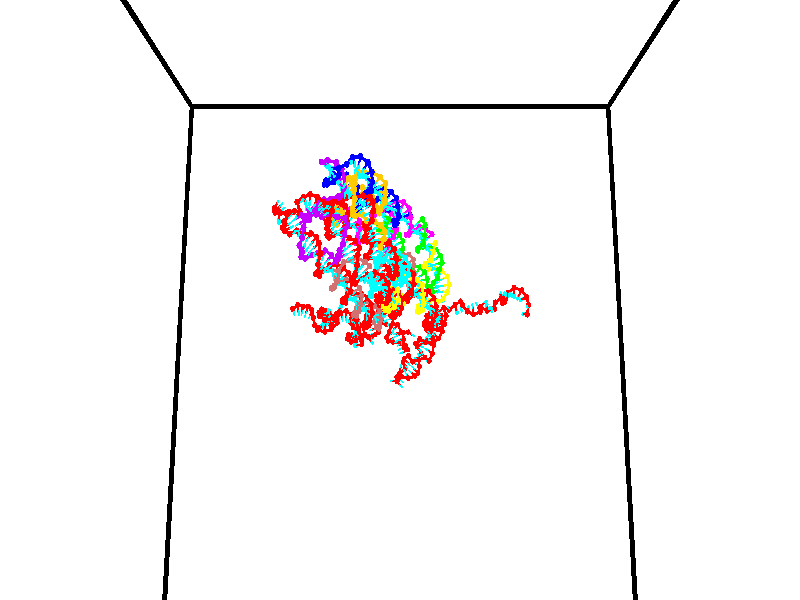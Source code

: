 // switches for output
#declare DRAW_BASES = 1; // possible values are 0, 1; only relevant for DNA ribbons
#declare DRAW_BASES_TYPE = 3; // possible values are 1, 2, 3; only relevant for DNA ribbons
#declare DRAW_FOG = 0; // set to 1 to enable fog

#include "colors.inc"

#include "transforms.inc"
background { rgb <1, 1, 1>}

#default {
   normal{
       ripples 0.25
       frequency 0.20
       turbulence 0.2
       lambda 5
   }
	finish {
		phong 0.1
		phong_size 40.
	}
}

// original window dimensions: 1024x640


// camera settings

camera {
	sky <0, 0.179814, -0.983701>
	up <0, 0.179814, -0.983701>
	right 1.6 * <1, 0, 0>
	location <35, 94.9851, 44.8844>
	look_at <35, 29.7336, 32.9568>
	direction <0, -65.2515, -11.9276>
	angle 67.0682
}


# declare cpy_camera_pos = <35, 94.9851, 44.8844>;
# if (DRAW_FOG = 1)
fog {
	fog_type 2
	up vnormalize(cpy_camera_pos)
	color rgbt<1,1,1,0.3>
	distance 1e-5
	fog_alt 3e-3
	fog_offset 56
}
# end


// LIGHTS

# declare lum = 6;
global_settings {
	ambient_light rgb lum * <0.05, 0.05, 0.05>
	max_trace_level 15
}# declare cpy_direct_light_amount = 0.25;
light_source
{	1000 * <-1, -1.16352, -0.803886>,
	rgb lum * cpy_direct_light_amount
	parallel
}

light_source
{	1000 * <1, 1.16352, 0.803886>,
	rgb lum * cpy_direct_light_amount
	parallel
}

// strand 0

// nucleotide -1

// particle -1
sphere {
	<24.141970, 34.798016, 34.649166> 0.250000
	pigment { color rgbt <1,0,0,0> }
	no_shadow
}
cylinder {
	<24.285887, 35.069984, 34.904743>,  <24.372238, 35.233166, 35.058090>, 0.100000
	pigment { color rgbt <1,0,0,0> }
	no_shadow
}
cylinder {
	<24.285887, 35.069984, 34.904743>,  <24.141970, 34.798016, 34.649166>, 0.100000
	pigment { color rgbt <1,0,0,0> }
	no_shadow
}

// particle -1
sphere {
	<24.285887, 35.069984, 34.904743> 0.100000
	pigment { color rgbt <1,0,0,0> }
	no_shadow
}
sphere {
	0, 1
	scale<0.080000,0.200000,0.300000>
	matrix <0.914757, -0.391927, -0.098043,
		0.183758, 0.619755, -0.762979,
		0.359794, 0.679924, 0.638945,
		24.393826, 35.273960, 35.096428>
	pigment { color rgbt <0,1,1,0> }
	no_shadow
}
cylinder {
	<24.707355, 35.085449, 34.347469>,  <24.141970, 34.798016, 34.649166>, 0.130000
	pigment { color rgbt <1,0,0,0> }
	no_shadow
}

// nucleotide -1

// particle -1
sphere {
	<24.707355, 35.085449, 34.347469> 0.250000
	pigment { color rgbt <1,0,0,0> }
	no_shadow
}
cylinder {
	<24.760147, 35.081573, 34.743950>,  <24.791822, 35.079247, 34.981838>, 0.100000
	pigment { color rgbt <1,0,0,0> }
	no_shadow
}
cylinder {
	<24.760147, 35.081573, 34.743950>,  <24.707355, 35.085449, 34.347469>, 0.100000
	pigment { color rgbt <1,0,0,0> }
	no_shadow
}

// particle -1
sphere {
	<24.760147, 35.081573, 34.743950> 0.100000
	pigment { color rgbt <1,0,0,0> }
	no_shadow
}
sphere {
	0, 1
	scale<0.080000,0.200000,0.300000>
	matrix <0.830489, -0.544844, -0.115906,
		0.541175, 0.838482, -0.063857,
		0.131977, -0.009692, 0.991205,
		24.799740, 35.078667, 35.041313>
	pigment { color rgbt <0,1,1,0> }
	no_shadow
}
cylinder {
	<25.123316, 34.461777, 34.392189>,  <24.707355, 35.085449, 34.347469>, 0.130000
	pigment { color rgbt <1,0,0,0> }
	no_shadow
}

// nucleotide -1

// particle -1
sphere {
	<25.123316, 34.461777, 34.392189> 0.250000
	pigment { color rgbt <1,0,0,0> }
	no_shadow
}
cylinder {
	<25.111073, 34.680302, 34.726997>,  <25.103727, 34.811417, 34.927883>, 0.100000
	pigment { color rgbt <1,0,0,0> }
	no_shadow
}
cylinder {
	<25.111073, 34.680302, 34.726997>,  <25.123316, 34.461777, 34.392189>, 0.100000
	pigment { color rgbt <1,0,0,0> }
	no_shadow
}

// particle -1
sphere {
	<25.111073, 34.680302, 34.726997> 0.100000
	pigment { color rgbt <1,0,0,0> }
	no_shadow
}
sphere {
	0, 1
	scale<0.080000,0.200000,0.300000>
	matrix <0.911068, -0.329189, 0.248171,
		0.411118, 0.770183, -0.487648,
		-0.030609, 0.546308, 0.837025,
		25.101891, 34.844193, 34.978104>
	pigment { color rgbt <0,1,1,0> }
	no_shadow
}
cylinder {
	<25.695345, 34.713257, 34.430103>,  <25.123316, 34.461777, 34.392189>, 0.130000
	pigment { color rgbt <1,0,0,0> }
	no_shadow
}

// nucleotide -1

// particle -1
sphere {
	<25.695345, 34.713257, 34.430103> 0.250000
	pigment { color rgbt <1,0,0,0> }
	no_shadow
}
cylinder {
	<25.558897, 34.724178, 34.805954>,  <25.477028, 34.730732, 35.031464>, 0.100000
	pigment { color rgbt <1,0,0,0> }
	no_shadow
}
cylinder {
	<25.558897, 34.724178, 34.805954>,  <25.695345, 34.713257, 34.430103>, 0.100000
	pigment { color rgbt <1,0,0,0> }
	no_shadow
}

// particle -1
sphere {
	<25.558897, 34.724178, 34.805954> 0.100000
	pigment { color rgbt <1,0,0,0> }
	no_shadow
}
sphere {
	0, 1
	scale<0.080000,0.200000,0.300000>
	matrix <0.868325, -0.373728, 0.326097,
		0.360068, 0.927136, 0.103774,
		-0.341120, 0.027307, 0.939623,
		25.456562, 34.732372, 35.087841>
	pigment { color rgbt <0,1,1,0> }
	no_shadow
}
cylinder {
	<26.153749, 35.149963, 34.816235>,  <25.695345, 34.713257, 34.430103>, 0.130000
	pigment { color rgbt <1,0,0,0> }
	no_shadow
}

// nucleotide -1

// particle -1
sphere {
	<26.153749, 35.149963, 34.816235> 0.250000
	pigment { color rgbt <1,0,0,0> }
	no_shadow
}
cylinder {
	<25.977234, 34.899460, 35.073315>,  <25.871325, 34.749157, 35.227562>, 0.100000
	pigment { color rgbt <1,0,0,0> }
	no_shadow
}
cylinder {
	<25.977234, 34.899460, 35.073315>,  <26.153749, 35.149963, 34.816235>, 0.100000
	pigment { color rgbt <1,0,0,0> }
	no_shadow
}

// particle -1
sphere {
	<25.977234, 34.899460, 35.073315> 0.100000
	pigment { color rgbt <1,0,0,0> }
	no_shadow
}
sphere {
	0, 1
	scale<0.080000,0.200000,0.300000>
	matrix <0.893049, -0.236323, 0.382904,
		-0.087914, 0.742931, 0.663569,
		-0.441288, -0.626262, 0.642698,
		25.844847, 34.711582, 35.266125>
	pigment { color rgbt <0,1,1,0> }
	no_shadow
}
cylinder {
	<26.324984, 35.339352, 35.469990>,  <26.153749, 35.149963, 34.816235>, 0.130000
	pigment { color rgbt <1,0,0,0> }
	no_shadow
}

// nucleotide -1

// particle -1
sphere {
	<26.324984, 35.339352, 35.469990> 0.250000
	pigment { color rgbt <1,0,0,0> }
	no_shadow
}
cylinder {
	<26.275393, 34.958523, 35.358139>,  <26.245638, 34.730026, 35.291027>, 0.100000
	pigment { color rgbt <1,0,0,0> }
	no_shadow
}
cylinder {
	<26.275393, 34.958523, 35.358139>,  <26.324984, 35.339352, 35.469990>, 0.100000
	pigment { color rgbt <1,0,0,0> }
	no_shadow
}

// particle -1
sphere {
	<26.275393, 34.958523, 35.358139> 0.100000
	pigment { color rgbt <1,0,0,0> }
	no_shadow
}
sphere {
	0, 1
	scale<0.080000,0.200000,0.300000>
	matrix <0.937059, -0.205035, 0.282634,
		-0.326421, -0.226988, 0.917565,
		-0.123979, -0.952070, -0.279629,
		26.238199, 34.672901, 35.274250>
	pigment { color rgbt <0,1,1,0> }
	no_shadow
}
cylinder {
	<26.390120, 34.655144, 36.022079>,  <26.324984, 35.339352, 35.469990>, 0.130000
	pigment { color rgbt <1,0,0,0> }
	no_shadow
}

// nucleotide -1

// particle -1
sphere {
	<26.390120, 34.655144, 36.022079> 0.250000
	pigment { color rgbt <1,0,0,0> }
	no_shadow
}
cylinder {
	<26.755949, 34.503361, 36.078030>,  <26.975447, 34.412289, 36.111599>, 0.100000
	pigment { color rgbt <1,0,0,0> }
	no_shadow
}
cylinder {
	<26.755949, 34.503361, 36.078030>,  <26.390120, 34.655144, 36.022079>, 0.100000
	pigment { color rgbt <1,0,0,0> }
	no_shadow
}

// particle -1
sphere {
	<26.755949, 34.503361, 36.078030> 0.100000
	pigment { color rgbt <1,0,0,0> }
	no_shadow
}
sphere {
	0, 1
	scale<0.080000,0.200000,0.300000>
	matrix <0.403643, 0.877913, -0.257566,
		-0.025061, 0.292023, 0.956083,
		0.914573, -0.379462, 0.139874,
		27.030321, 34.389523, 36.119991>
	pigment { color rgbt <0,1,1,0> }
	no_shadow
}
cylinder {
	<26.768600, 35.100243, 36.499924>,  <26.390120, 34.655144, 36.022079>, 0.130000
	pigment { color rgbt <1,0,0,0> }
	no_shadow
}

// nucleotide -1

// particle -1
sphere {
	<26.768600, 35.100243, 36.499924> 0.250000
	pigment { color rgbt <1,0,0,0> }
	no_shadow
}
cylinder {
	<26.989939, 34.892624, 36.239342>,  <27.122742, 34.768051, 36.082993>, 0.100000
	pigment { color rgbt <1,0,0,0> }
	no_shadow
}
cylinder {
	<26.989939, 34.892624, 36.239342>,  <26.768600, 35.100243, 36.499924>, 0.100000
	pigment { color rgbt <1,0,0,0> }
	no_shadow
}

// particle -1
sphere {
	<26.989939, 34.892624, 36.239342> 0.100000
	pigment { color rgbt <1,0,0,0> }
	no_shadow
}
sphere {
	0, 1
	scale<0.080000,0.200000,0.300000>
	matrix <0.444570, 0.845430, -0.295982,
		0.704392, -0.125839, 0.698567,
		0.553344, -0.519049, -0.651459,
		27.155941, 34.736908, 36.043903>
	pigment { color rgbt <0,1,1,0> }
	no_shadow
}
cylinder {
	<27.491045, 35.205578, 36.635036>,  <26.768600, 35.100243, 36.499924>, 0.130000
	pigment { color rgbt <1,0,0,0> }
	no_shadow
}

// nucleotide -1

// particle -1
sphere {
	<27.491045, 35.205578, 36.635036> 0.250000
	pigment { color rgbt <1,0,0,0> }
	no_shadow
}
cylinder {
	<27.495508, 35.068943, 36.259125>,  <27.498186, 34.986961, 36.033577>, 0.100000
	pigment { color rgbt <1,0,0,0> }
	no_shadow
}
cylinder {
	<27.495508, 35.068943, 36.259125>,  <27.491045, 35.205578, 36.635036>, 0.100000
	pigment { color rgbt <1,0,0,0> }
	no_shadow
}

// particle -1
sphere {
	<27.495508, 35.068943, 36.259125> 0.100000
	pigment { color rgbt <1,0,0,0> }
	no_shadow
}
sphere {
	0, 1
	scale<0.080000,0.200000,0.300000>
	matrix <0.578460, 0.768819, -0.272582,
		0.815634, -0.540586, 0.206174,
		0.011157, -0.341591, -0.939782,
		27.498856, 34.966465, 35.977188>
	pigment { color rgbt <0,1,1,0> }
	no_shadow
}
cylinder {
	<28.129459, 35.285000, 36.454514>,  <27.491045, 35.205578, 36.635036>, 0.130000
	pigment { color rgbt <1,0,0,0> }
	no_shadow
}

// nucleotide -1

// particle -1
sphere {
	<28.129459, 35.285000, 36.454514> 0.250000
	pigment { color rgbt <1,0,0,0> }
	no_shadow
}
cylinder {
	<27.949715, 35.233932, 36.100842>,  <27.841867, 35.203293, 35.888638>, 0.100000
	pigment { color rgbt <1,0,0,0> }
	no_shadow
}
cylinder {
	<27.949715, 35.233932, 36.100842>,  <28.129459, 35.285000, 36.454514>, 0.100000
	pigment { color rgbt <1,0,0,0> }
	no_shadow
}

// particle -1
sphere {
	<27.949715, 35.233932, 36.100842> 0.100000
	pigment { color rgbt <1,0,0,0> }
	no_shadow
}
sphere {
	0, 1
	scale<0.080000,0.200000,0.300000>
	matrix <0.519058, 0.768218, -0.374727,
		0.727084, -0.627329, -0.278940,
		-0.449364, -0.127672, -0.884179,
		27.814905, 35.195629, 35.835587>
	pigment { color rgbt <0,1,1,0> }
	no_shadow
}
cylinder {
	<28.712402, 35.246708, 35.893768>,  <28.129459, 35.285000, 36.454514>, 0.130000
	pigment { color rgbt <1,0,0,0> }
	no_shadow
}

// nucleotide -1

// particle -1
sphere {
	<28.712402, 35.246708, 35.893768> 0.250000
	pigment { color rgbt <1,0,0,0> }
	no_shadow
}
cylinder {
	<28.361788, 35.368717, 35.744827>,  <28.151419, 35.441925, 35.655464>, 0.100000
	pigment { color rgbt <1,0,0,0> }
	no_shadow
}
cylinder {
	<28.361788, 35.368717, 35.744827>,  <28.712402, 35.246708, 35.893768>, 0.100000
	pigment { color rgbt <1,0,0,0> }
	no_shadow
}

// particle -1
sphere {
	<28.361788, 35.368717, 35.744827> 0.100000
	pigment { color rgbt <1,0,0,0> }
	no_shadow
}
sphere {
	0, 1
	scale<0.080000,0.200000,0.300000>
	matrix <0.420940, 0.860941, -0.285641,
		0.233444, -0.407111, -0.883043,
		-0.876535, 0.305027, -0.372351,
		28.098827, 35.460224, 35.633121>
	pigment { color rgbt <0,1,1,0> }
	no_shadow
}
cylinder {
	<28.763840, 35.431526, 35.146141>,  <28.712402, 35.246708, 35.893768>, 0.130000
	pigment { color rgbt <1,0,0,0> }
	no_shadow
}

// nucleotide -1

// particle -1
sphere {
	<28.763840, 35.431526, 35.146141> 0.250000
	pigment { color rgbt <1,0,0,0> }
	no_shadow
}
cylinder {
	<28.461359, 35.626057, 35.321251>,  <28.279871, 35.742775, 35.426315>, 0.100000
	pigment { color rgbt <1,0,0,0> }
	no_shadow
}
cylinder {
	<28.461359, 35.626057, 35.321251>,  <28.763840, 35.431526, 35.146141>, 0.100000
	pigment { color rgbt <1,0,0,0> }
	no_shadow
}

// particle -1
sphere {
	<28.461359, 35.626057, 35.321251> 0.100000
	pigment { color rgbt <1,0,0,0> }
	no_shadow
}
sphere {
	0, 1
	scale<0.080000,0.200000,0.300000>
	matrix <0.270523, 0.841538, -0.467580,
		-0.595801, -0.235156, -0.767934,
		-0.756200, 0.486329, 0.437774,
		28.234499, 35.771954, 35.452583>
	pigment { color rgbt <0,1,1,0> }
	no_shadow
}
cylinder {
	<28.746778, 36.158005, 35.292175>,  <28.763840, 35.431526, 35.146141>, 0.130000
	pigment { color rgbt <1,0,0,0> }
	no_shadow
}

// nucleotide -1

// particle -1
sphere {
	<28.746778, 36.158005, 35.292175> 0.250000
	pigment { color rgbt <1,0,0,0> }
	no_shadow
}
cylinder {
	<28.976238, 36.222652, 34.970978>,  <29.113914, 36.261440, 34.778259>, 0.100000
	pigment { color rgbt <1,0,0,0> }
	no_shadow
}
cylinder {
	<28.976238, 36.222652, 34.970978>,  <28.746778, 36.158005, 35.292175>, 0.100000
	pigment { color rgbt <1,0,0,0> }
	no_shadow
}

// particle -1
sphere {
	<28.976238, 36.222652, 34.970978> 0.100000
	pigment { color rgbt <1,0,0,0> }
	no_shadow
}
sphere {
	0, 1
	scale<0.080000,0.200000,0.300000>
	matrix <-0.380560, -0.815520, -0.436006,
		-0.725326, 0.555704, -0.406319,
		0.573651, 0.161618, -0.802997,
		29.148335, 36.271137, 34.730080>
	pigment { color rgbt <0,1,1,0> }
	no_shadow
}
cylinder {
	<28.508957, 36.649235, 35.740089>,  <28.746778, 36.158005, 35.292175>, 0.130000
	pigment { color rgbt <1,0,0,0> }
	no_shadow
}

// nucleotide -1

// particle -1
sphere {
	<28.508957, 36.649235, 35.740089> 0.250000
	pigment { color rgbt <1,0,0,0> }
	no_shadow
}
cylinder {
	<28.275915, 36.732910, 35.425938>,  <28.136091, 36.783115, 35.237446>, 0.100000
	pigment { color rgbt <1,0,0,0> }
	no_shadow
}
cylinder {
	<28.275915, 36.732910, 35.425938>,  <28.508957, 36.649235, 35.740089>, 0.100000
	pigment { color rgbt <1,0,0,0> }
	no_shadow
}

// particle -1
sphere {
	<28.275915, 36.732910, 35.425938> 0.100000
	pigment { color rgbt <1,0,0,0> }
	no_shadow
}
sphere {
	0, 1
	scale<0.080000,0.200000,0.300000>
	matrix <-0.487572, -0.863076, 0.131805,
		-0.650267, 0.459717, 0.604825,
		-0.582603, 0.209188, -0.785375,
		28.101135, 36.795666, 35.190327>
	pigment { color rgbt <0,1,1,0> }
	no_shadow
}
cylinder {
	<27.656672, 36.654129, 35.911556>,  <28.508957, 36.649235, 35.740089>, 0.130000
	pigment { color rgbt <1,0,0,0> }
	no_shadow
}

// nucleotide -1

// particle -1
sphere {
	<27.656672, 36.654129, 35.911556> 0.250000
	pigment { color rgbt <1,0,0,0> }
	no_shadow
}
cylinder {
	<27.837976, 36.525574, 35.578987>,  <27.946760, 36.448441, 35.379448>, 0.100000
	pigment { color rgbt <1,0,0,0> }
	no_shadow
}
cylinder {
	<27.837976, 36.525574, 35.578987>,  <27.656672, 36.654129, 35.911556>, 0.100000
	pigment { color rgbt <1,0,0,0> }
	no_shadow
}

// particle -1
sphere {
	<27.837976, 36.525574, 35.578987> 0.100000
	pigment { color rgbt <1,0,0,0> }
	no_shadow
}
sphere {
	0, 1
	scale<0.080000,0.200000,0.300000>
	matrix <-0.287017, -0.935684, 0.205224,
		-0.843903, 0.145611, -0.516357,
		0.453265, -0.321392, -0.831420,
		27.973955, 36.429157, 35.329563>
	pigment { color rgbt <0,1,1,0> }
	no_shadow
}
cylinder {
	<27.094057, 36.322086, 35.487835>,  <27.656672, 36.654129, 35.911556>, 0.130000
	pigment { color rgbt <1,0,0,0> }
	no_shadow
}

// nucleotide -1

// particle -1
sphere {
	<27.094057, 36.322086, 35.487835> 0.250000
	pigment { color rgbt <1,0,0,0> }
	no_shadow
}
cylinder {
	<27.450661, 36.159695, 35.407436>,  <27.664623, 36.062260, 35.359200>, 0.100000
	pigment { color rgbt <1,0,0,0> }
	no_shadow
}
cylinder {
	<27.450661, 36.159695, 35.407436>,  <27.094057, 36.322086, 35.487835>, 0.100000
	pigment { color rgbt <1,0,0,0> }
	no_shadow
}

// particle -1
sphere {
	<27.450661, 36.159695, 35.407436> 0.100000
	pigment { color rgbt <1,0,0,0> }
	no_shadow
}
sphere {
	0, 1
	scale<0.080000,0.200000,0.300000>
	matrix <-0.401135, -0.913627, 0.066155,
		-0.210489, 0.021647, -0.977357,
		0.891507, -0.405977, -0.200992,
		27.718113, 36.037903, 35.347137>
	pigment { color rgbt <0,1,1,0> }
	no_shadow
}
cylinder {
	<26.951294, 35.780025, 35.110733>,  <27.094057, 36.322086, 35.487835>, 0.130000
	pigment { color rgbt <1,0,0,0> }
	no_shadow
}

// nucleotide -1

// particle -1
sphere {
	<26.951294, 35.780025, 35.110733> 0.250000
	pigment { color rgbt <1,0,0,0> }
	no_shadow
}
cylinder {
	<27.314625, 35.682564, 35.246716>,  <27.532623, 35.624088, 35.328304>, 0.100000
	pigment { color rgbt <1,0,0,0> }
	no_shadow
}
cylinder {
	<27.314625, 35.682564, 35.246716>,  <26.951294, 35.780025, 35.110733>, 0.100000
	pigment { color rgbt <1,0,0,0> }
	no_shadow
}

// particle -1
sphere {
	<27.314625, 35.682564, 35.246716> 0.100000
	pigment { color rgbt <1,0,0,0> }
	no_shadow
}
sphere {
	0, 1
	scale<0.080000,0.200000,0.300000>
	matrix <-0.298911, -0.946686, 0.120156,
		0.292561, -0.210759, -0.932732,
		0.908329, -0.243651, 0.339961,
		27.587124, 35.609470, 35.348705>
	pigment { color rgbt <0,1,1,0> }
	no_shadow
}
cylinder {
	<27.124226, 35.177658, 34.748959>,  <26.951294, 35.780025, 35.110733>, 0.130000
	pigment { color rgbt <1,0,0,0> }
	no_shadow
}

// nucleotide -1

// particle -1
sphere {
	<27.124226, 35.177658, 34.748959> 0.250000
	pigment { color rgbt <1,0,0,0> }
	no_shadow
}
cylinder {
	<27.344980, 35.183155, 35.082481>,  <27.477432, 35.186451, 35.282597>, 0.100000
	pigment { color rgbt <1,0,0,0> }
	no_shadow
}
cylinder {
	<27.344980, 35.183155, 35.082481>,  <27.124226, 35.177658, 34.748959>, 0.100000
	pigment { color rgbt <1,0,0,0> }
	no_shadow
}

// particle -1
sphere {
	<27.344980, 35.183155, 35.082481> 0.100000
	pigment { color rgbt <1,0,0,0> }
	no_shadow
}
sphere {
	0, 1
	scale<0.080000,0.200000,0.300000>
	matrix <-0.247609, -0.952072, 0.179578,
		0.796311, -0.305564, -0.522033,
		0.551886, 0.013740, 0.833806,
		27.510546, 35.187279, 35.332623>
	pigment { color rgbt <0,1,1,0> }
	no_shadow
}
cylinder {
	<27.474619, 34.544670, 34.772045>,  <27.124226, 35.177658, 34.748959>, 0.130000
	pigment { color rgbt <1,0,0,0> }
	no_shadow
}

// nucleotide -1

// particle -1
sphere {
	<27.474619, 34.544670, 34.772045> 0.250000
	pigment { color rgbt <1,0,0,0> }
	no_shadow
}
cylinder {
	<27.487581, 34.684662, 35.146523>,  <27.495358, 34.768658, 35.371208>, 0.100000
	pigment { color rgbt <1,0,0,0> }
	no_shadow
}
cylinder {
	<27.487581, 34.684662, 35.146523>,  <27.474619, 34.544670, 34.772045>, 0.100000
	pigment { color rgbt <1,0,0,0> }
	no_shadow
}

// particle -1
sphere {
	<27.487581, 34.684662, 35.146523> 0.100000
	pigment { color rgbt <1,0,0,0> }
	no_shadow
}
sphere {
	0, 1
	scale<0.080000,0.200000,0.300000>
	matrix <-0.268324, -0.899257, 0.345454,
		0.962784, -0.262399, 0.064767,
		0.032404, 0.349976, 0.936198,
		27.497303, 34.789654, 35.427383>
	pigment { color rgbt <0,1,1,0> }
	no_shadow
}
cylinder {
	<27.805931, 34.018059, 35.099472>,  <27.474619, 34.544670, 34.772045>, 0.130000
	pigment { color rgbt <1,0,0,0> }
	no_shadow
}

// nucleotide -1

// particle -1
sphere {
	<27.805931, 34.018059, 35.099472> 0.250000
	pigment { color rgbt <1,0,0,0> }
	no_shadow
}
cylinder {
	<27.609192, 34.232994, 35.373508>,  <27.491148, 34.361958, 35.537930>, 0.100000
	pigment { color rgbt <1,0,0,0> }
	no_shadow
}
cylinder {
	<27.609192, 34.232994, 35.373508>,  <27.805931, 34.018059, 35.099472>, 0.100000
	pigment { color rgbt <1,0,0,0> }
	no_shadow
}

// particle -1
sphere {
	<27.609192, 34.232994, 35.373508> 0.100000
	pigment { color rgbt <1,0,0,0> }
	no_shadow
}
sphere {
	0, 1
	scale<0.080000,0.200000,0.300000>
	matrix <-0.341791, -0.842843, 0.415687,
		0.800789, -0.029702, 0.598210,
		-0.491850, 0.537340, 0.685091,
		27.461637, 34.394196, 35.579037>
	pigment { color rgbt <0,1,1,0> }
	no_shadow
}
cylinder {
	<27.971369, 33.737587, 35.728172>,  <27.805931, 34.018059, 35.099472>, 0.130000
	pigment { color rgbt <1,0,0,0> }
	no_shadow
}

// nucleotide -1

// particle -1
sphere {
	<27.971369, 33.737587, 35.728172> 0.250000
	pigment { color rgbt <1,0,0,0> }
	no_shadow
}
cylinder {
	<27.612808, 33.913315, 35.751717>,  <27.397673, 34.018753, 35.765842>, 0.100000
	pigment { color rgbt <1,0,0,0> }
	no_shadow
}
cylinder {
	<27.612808, 33.913315, 35.751717>,  <27.971369, 33.737587, 35.728172>, 0.100000
	pigment { color rgbt <1,0,0,0> }
	no_shadow
}

// particle -1
sphere {
	<27.612808, 33.913315, 35.751717> 0.100000
	pigment { color rgbt <1,0,0,0> }
	no_shadow
}
sphere {
	0, 1
	scale<0.080000,0.200000,0.300000>
	matrix <-0.395457, -0.852651, 0.341468,
		0.200200, 0.282815, 0.938049,
		-0.896401, 0.439320, 0.058859,
		27.343887, 34.045113, 35.769375>
	pigment { color rgbt <0,1,1,0> }
	no_shadow
}
cylinder {
	<28.364843, 33.273441, 35.293335>,  <27.971369, 33.737587, 35.728172>, 0.130000
	pigment { color rgbt <1,0,0,0> }
	no_shadow
}

// nucleotide -1

// particle -1
sphere {
	<28.364843, 33.273441, 35.293335> 0.250000
	pigment { color rgbt <1,0,0,0> }
	no_shadow
}
cylinder {
	<28.569773, 33.609779, 35.363190>,  <28.692730, 33.811584, 35.405102>, 0.100000
	pigment { color rgbt <1,0,0,0> }
	no_shadow
}
cylinder {
	<28.569773, 33.609779, 35.363190>,  <28.364843, 33.273441, 35.293335>, 0.100000
	pigment { color rgbt <1,0,0,0> }
	no_shadow
}

// particle -1
sphere {
	<28.569773, 33.609779, 35.363190> 0.100000
	pigment { color rgbt <1,0,0,0> }
	no_shadow
}
sphere {
	0, 1
	scale<0.080000,0.200000,0.300000>
	matrix <0.842844, -0.453297, -0.290063,
		-0.164735, 0.295800, -0.940938,
		0.512325, 0.840847, 0.174640,
		28.723471, 33.862034, 35.415581>
	pigment { color rgbt <0,1,1,0> }
	no_shadow
}
cylinder {
	<28.866716, 33.264038, 34.724037>,  <28.364843, 33.273441, 35.293335>, 0.130000
	pigment { color rgbt <1,0,0,0> }
	no_shadow
}

// nucleotide -1

// particle -1
sphere {
	<28.866716, 33.264038, 34.724037> 0.250000
	pigment { color rgbt <1,0,0,0> }
	no_shadow
}
cylinder {
	<28.981022, 33.468082, 35.048538>,  <29.049606, 33.590511, 35.243237>, 0.100000
	pigment { color rgbt <1,0,0,0> }
	no_shadow
}
cylinder {
	<28.981022, 33.468082, 35.048538>,  <28.866716, 33.264038, 34.724037>, 0.100000
	pigment { color rgbt <1,0,0,0> }
	no_shadow
}

// particle -1
sphere {
	<28.981022, 33.468082, 35.048538> 0.100000
	pigment { color rgbt <1,0,0,0> }
	no_shadow
}
sphere {
	0, 1
	scale<0.080000,0.200000,0.300000>
	matrix <0.900180, -0.433221, -0.044683,
		0.328656, 0.743038, -0.582993,
		0.285765, 0.510113, 0.811248,
		29.066751, 33.621117, 35.291912>
	pigment { color rgbt <0,1,1,0> }
	no_shadow
}
cylinder {
	<29.474676, 33.643913, 34.633045>,  <28.866716, 33.264038, 34.724037>, 0.130000
	pigment { color rgbt <1,0,0,0> }
	no_shadow
}

// nucleotide -1

// particle -1
sphere {
	<29.474676, 33.643913, 34.633045> 0.250000
	pigment { color rgbt <1,0,0,0> }
	no_shadow
}
cylinder {
	<29.472286, 33.574162, 35.026909>,  <29.470852, 33.532310, 35.263226>, 0.100000
	pigment { color rgbt <1,0,0,0> }
	no_shadow
}
cylinder {
	<29.472286, 33.574162, 35.026909>,  <29.474676, 33.643913, 34.633045>, 0.100000
	pigment { color rgbt <1,0,0,0> }
	no_shadow
}

// particle -1
sphere {
	<29.472286, 33.574162, 35.026909> 0.100000
	pigment { color rgbt <1,0,0,0> }
	no_shadow
}
sphere {
	0, 1
	scale<0.080000,0.200000,0.300000>
	matrix <0.868473, -0.489020, -0.081336,
		0.495701, 0.854664, 0.154368,
		-0.005975, -0.174383, 0.984660,
		29.470493, 33.521847, 35.322308>
	pigment { color rgbt <0,1,1,0> }
	no_shadow
}
cylinder {
	<30.036228, 33.770294, 34.996960>,  <29.474676, 33.643913, 34.633045>, 0.130000
	pigment { color rgbt <1,0,0,0> }
	no_shadow
}

// nucleotide -1

// particle -1
sphere {
	<30.036228, 33.770294, 34.996960> 0.250000
	pigment { color rgbt <1,0,0,0> }
	no_shadow
}
cylinder {
	<29.872412, 33.482487, 35.221306>,  <29.774122, 33.309803, 35.355915>, 0.100000
	pigment { color rgbt <1,0,0,0> }
	no_shadow
}
cylinder {
	<29.872412, 33.482487, 35.221306>,  <30.036228, 33.770294, 34.996960>, 0.100000
	pigment { color rgbt <1,0,0,0> }
	no_shadow
}

// particle -1
sphere {
	<29.872412, 33.482487, 35.221306> 0.100000
	pigment { color rgbt <1,0,0,0> }
	no_shadow
}
sphere {
	0, 1
	scale<0.080000,0.200000,0.300000>
	matrix <0.889751, -0.450839, 0.071320,
		0.201544, 0.528239, 0.824829,
		-0.409539, -0.719519, 0.560866,
		29.749550, 33.266632, 35.389565>
	pigment { color rgbt <0,1,1,0> }
	no_shadow
}
cylinder {
	<30.529688, 33.509594, 35.440186>,  <30.036228, 33.770294, 34.996960>, 0.130000
	pigment { color rgbt <1,0,0,0> }
	no_shadow
}

// nucleotide -1

// particle -1
sphere {
	<30.529688, 33.509594, 35.440186> 0.250000
	pigment { color rgbt <1,0,0,0> }
	no_shadow
}
cylinder {
	<30.270775, 33.210873, 35.379116>,  <30.115427, 33.031639, 35.342472>, 0.100000
	pigment { color rgbt <1,0,0,0> }
	no_shadow
}
cylinder {
	<30.270775, 33.210873, 35.379116>,  <30.529688, 33.509594, 35.440186>, 0.100000
	pigment { color rgbt <1,0,0,0> }
	no_shadow
}

// particle -1
sphere {
	<30.270775, 33.210873, 35.379116> 0.100000
	pigment { color rgbt <1,0,0,0> }
	no_shadow
}
sphere {
	0, 1
	scale<0.080000,0.200000,0.300000>
	matrix <0.739138, -0.663886, 0.113715,
		-0.186284, -0.039244, 0.981712,
		-0.647282, -0.746804, -0.152678,
		30.076590, 32.986832, 35.333313>
	pigment { color rgbt <0,1,1,0> }
	no_shadow
}
cylinder {
	<30.659273, 33.095528, 36.023251>,  <30.529688, 33.509594, 35.440186>, 0.130000
	pigment { color rgbt <1,0,0,0> }
	no_shadow
}

// nucleotide -1

// particle -1
sphere {
	<30.659273, 33.095528, 36.023251> 0.250000
	pigment { color rgbt <1,0,0,0> }
	no_shadow
}
cylinder {
	<30.511648, 32.875626, 35.723503>,  <30.423073, 32.743683, 35.543655>, 0.100000
	pigment { color rgbt <1,0,0,0> }
	no_shadow
}
cylinder {
	<30.511648, 32.875626, 35.723503>,  <30.659273, 33.095528, 36.023251>, 0.100000
	pigment { color rgbt <1,0,0,0> }
	no_shadow
}

// particle -1
sphere {
	<30.511648, 32.875626, 35.723503> 0.100000
	pigment { color rgbt <1,0,0,0> }
	no_shadow
}
sphere {
	0, 1
	scale<0.080000,0.200000,0.300000>
	matrix <0.681326, -0.708431, 0.184176,
		-0.632131, -0.442594, 0.636020,
		-0.369061, -0.549760, -0.749372,
		30.400930, 32.710697, 35.498692>
	pigment { color rgbt <0,1,1,0> }
	no_shadow
}
cylinder {
	<30.712828, 32.480808, 36.220928>,  <30.659273, 33.095528, 36.023251>, 0.130000
	pigment { color rgbt <1,0,0,0> }
	no_shadow
}

// nucleotide -1

// particle -1
sphere {
	<30.712828, 32.480808, 36.220928> 0.250000
	pigment { color rgbt <1,0,0,0> }
	no_shadow
}
cylinder {
	<30.722525, 32.474800, 35.821091>,  <30.728342, 32.471195, 35.581188>, 0.100000
	pigment { color rgbt <1,0,0,0> }
	no_shadow
}
cylinder {
	<30.722525, 32.474800, 35.821091>,  <30.712828, 32.480808, 36.220928>, 0.100000
	pigment { color rgbt <1,0,0,0> }
	no_shadow
}

// particle -1
sphere {
	<30.722525, 32.474800, 35.821091> 0.100000
	pigment { color rgbt <1,0,0,0> }
	no_shadow
}
sphere {
	0, 1
	scale<0.080000,0.200000,0.300000>
	matrix <0.790522, -0.611777, 0.028363,
		-0.611954, -0.790887, -0.002957,
		0.024241, -0.015020, -0.999593,
		30.729797, 32.470295, 35.521214>
	pigment { color rgbt <0,1,1,0> }
	no_shadow
}
cylinder {
	<30.062519, 32.325073, 35.853592>,  <30.712828, 32.480808, 36.220928>, 0.130000
	pigment { color rgbt <1,0,0,0> }
	no_shadow
}

// nucleotide -1

// particle -1
sphere {
	<30.062519, 32.325073, 35.853592> 0.250000
	pigment { color rgbt <1,0,0,0> }
	no_shadow
}
cylinder {
	<30.259558, 32.162548, 35.545761>,  <30.377781, 32.065033, 35.361061>, 0.100000
	pigment { color rgbt <1,0,0,0> }
	no_shadow
}
cylinder {
	<30.259558, 32.162548, 35.545761>,  <30.062519, 32.325073, 35.853592>, 0.100000
	pigment { color rgbt <1,0,0,0> }
	no_shadow
}

// particle -1
sphere {
	<30.259558, 32.162548, 35.545761> 0.100000
	pigment { color rgbt <1,0,0,0> }
	no_shadow
}
sphere {
	0, 1
	scale<0.080000,0.200000,0.300000>
	matrix <0.136143, -0.837447, 0.529290,
		-0.859544, -0.365499, -0.357205,
		0.492595, -0.406317, -0.769582,
		30.407337, 32.040653, 35.314888>
	pigment { color rgbt <0,1,1,0> }
	no_shadow
}
cylinder {
	<29.749451, 31.702486, 35.367310>,  <30.062519, 32.325073, 35.853592>, 0.130000
	pigment { color rgbt <1,0,0,0> }
	no_shadow
}

// nucleotide -1

// particle -1
sphere {
	<29.749451, 31.702486, 35.367310> 0.250000
	pigment { color rgbt <1,0,0,0> }
	no_shadow
}
cylinder {
	<30.148027, 31.687023, 35.397274>,  <30.387173, 31.677746, 35.415253>, 0.100000
	pigment { color rgbt <1,0,0,0> }
	no_shadow
}
cylinder {
	<30.148027, 31.687023, 35.397274>,  <29.749451, 31.702486, 35.367310>, 0.100000
	pigment { color rgbt <1,0,0,0> }
	no_shadow
}

// particle -1
sphere {
	<30.148027, 31.687023, 35.397274> 0.100000
	pigment { color rgbt <1,0,0,0> }
	no_shadow
}
sphere {
	0, 1
	scale<0.080000,0.200000,0.300000>
	matrix <-0.064402, -0.922496, 0.380598,
		0.054393, -0.384067, -0.921702,
		0.996440, -0.038658, 0.074912,
		30.446960, 31.675426, 35.419746>
	pigment { color rgbt <0,1,1,0> }
	no_shadow
}
cylinder {
	<29.942530, 31.142679, 35.014576>,  <29.749451, 31.702486, 35.367310>, 0.130000
	pigment { color rgbt <1,0,0,0> }
	no_shadow
}

// nucleotide -1

// particle -1
sphere {
	<29.942530, 31.142679, 35.014576> 0.250000
	pigment { color rgbt <1,0,0,0> }
	no_shadow
}
cylinder {
	<30.178061, 31.214312, 35.329845>,  <30.319380, 31.257290, 35.519005>, 0.100000
	pigment { color rgbt <1,0,0,0> }
	no_shadow
}
cylinder {
	<30.178061, 31.214312, 35.329845>,  <29.942530, 31.142679, 35.014576>, 0.100000
	pigment { color rgbt <1,0,0,0> }
	no_shadow
}

// particle -1
sphere {
	<30.178061, 31.214312, 35.329845> 0.100000
	pigment { color rgbt <1,0,0,0> }
	no_shadow
}
sphere {
	0, 1
	scale<0.080000,0.200000,0.300000>
	matrix <-0.110111, -0.948282, 0.297721,
		0.800722, -0.262093, -0.538657,
		0.588829, 0.179079, 0.788169,
		30.354710, 31.268036, 35.566296>
	pigment { color rgbt <0,1,1,0> }
	no_shadow
}
cylinder {
	<30.460072, 30.616430, 35.025490>,  <29.942530, 31.142679, 35.014576>, 0.130000
	pigment { color rgbt <1,0,0,0> }
	no_shadow
}

// nucleotide -1

// particle -1
sphere {
	<30.460072, 30.616430, 35.025490> 0.250000
	pigment { color rgbt <1,0,0,0> }
	no_shadow
}
cylinder {
	<30.405106, 30.733900, 35.403881>,  <30.372126, 30.804382, 35.630917>, 0.100000
	pigment { color rgbt <1,0,0,0> }
	no_shadow
}
cylinder {
	<30.405106, 30.733900, 35.403881>,  <30.460072, 30.616430, 35.025490>, 0.100000
	pigment { color rgbt <1,0,0,0> }
	no_shadow
}

// particle -1
sphere {
	<30.405106, 30.733900, 35.403881> 0.100000
	pigment { color rgbt <1,0,0,0> }
	no_shadow
}
sphere {
	0, 1
	scale<0.080000,0.200000,0.300000>
	matrix <-0.186305, -0.945655, 0.266511,
		0.972835, -0.139618, 0.184658,
		-0.137413, 0.293674, 0.945977,
		30.363882, 30.822002, 35.687675>
	pigment { color rgbt <0,1,1,0> }
	no_shadow
}
cylinder {
	<30.901382, 30.278532, 35.414825>,  <30.460072, 30.616430, 35.025490>, 0.130000
	pigment { color rgbt <1,0,0,0> }
	no_shadow
}

// nucleotide -1

// particle -1
sphere {
	<30.901382, 30.278532, 35.414825> 0.250000
	pigment { color rgbt <1,0,0,0> }
	no_shadow
}
cylinder {
	<30.640440, 30.377274, 35.701462>,  <30.483875, 30.436518, 35.873444>, 0.100000
	pigment { color rgbt <1,0,0,0> }
	no_shadow
}
cylinder {
	<30.640440, 30.377274, 35.701462>,  <30.901382, 30.278532, 35.414825>, 0.100000
	pigment { color rgbt <1,0,0,0> }
	no_shadow
}

// particle -1
sphere {
	<30.640440, 30.377274, 35.701462> 0.100000
	pigment { color rgbt <1,0,0,0> }
	no_shadow
}
sphere {
	0, 1
	scale<0.080000,0.200000,0.300000>
	matrix <-0.042267, -0.955851, 0.290796,
		0.756734, 0.159414, 0.633988,
		-0.652355, 0.246852, 0.716587,
		30.444733, 30.451330, 35.916439>
	pigment { color rgbt <0,1,1,0> }
	no_shadow
}
cylinder {
	<31.172831, 30.038610, 36.153572>,  <30.901382, 30.278532, 35.414825>, 0.130000
	pigment { color rgbt <1,0,0,0> }
	no_shadow
}

// nucleotide -1

// particle -1
sphere {
	<31.172831, 30.038610, 36.153572> 0.250000
	pigment { color rgbt <1,0,0,0> }
	no_shadow
}
cylinder {
	<30.773230, 30.053431, 36.163574>,  <30.533470, 30.062323, 36.169575>, 0.100000
	pigment { color rgbt <1,0,0,0> }
	no_shadow
}
cylinder {
	<30.773230, 30.053431, 36.163574>,  <31.172831, 30.038610, 36.153572>, 0.100000
	pigment { color rgbt <1,0,0,0> }
	no_shadow
}

// particle -1
sphere {
	<30.773230, 30.053431, 36.163574> 0.100000
	pigment { color rgbt <1,0,0,0> }
	no_shadow
}
sphere {
	0, 1
	scale<0.080000,0.200000,0.300000>
	matrix <-0.026230, -0.938858, 0.343305,
		0.036193, 0.342306, 0.938891,
		-0.999001, 0.037052, 0.025001,
		30.473530, 30.064547, 36.171074>
	pigment { color rgbt <0,1,1,0> }
	no_shadow
}
cylinder {
	<30.877769, 29.645037, 36.700588>,  <31.172831, 30.038610, 36.153572>, 0.130000
	pigment { color rgbt <1,0,0,0> }
	no_shadow
}

// nucleotide -1

// particle -1
sphere {
	<30.877769, 29.645037, 36.700588> 0.250000
	pigment { color rgbt <1,0,0,0> }
	no_shadow
}
cylinder {
	<30.575172, 29.628756, 36.439495>,  <30.393614, 29.618986, 36.282841>, 0.100000
	pigment { color rgbt <1,0,0,0> }
	no_shadow
}
cylinder {
	<30.575172, 29.628756, 36.439495>,  <30.877769, 29.645037, 36.700588>, 0.100000
	pigment { color rgbt <1,0,0,0> }
	no_shadow
}

// particle -1
sphere {
	<30.575172, 29.628756, 36.439495> 0.100000
	pigment { color rgbt <1,0,0,0> }
	no_shadow
}
sphere {
	0, 1
	scale<0.080000,0.200000,0.300000>
	matrix <-0.164830, -0.953977, 0.250518,
		-0.632889, 0.297105, 0.714968,
		-0.756494, -0.040702, -0.652733,
		30.348225, 29.616545, 36.243675>
	pigment { color rgbt <0,1,1,0> }
	no_shadow
}
cylinder {
	<30.791935, 28.904795, 36.937790>,  <30.877769, 29.645037, 36.700588>, 0.130000
	pigment { color rgbt <1,0,0,0> }
	no_shadow
}

// nucleotide -1

// particle -1
sphere {
	<30.791935, 28.904795, 36.937790> 0.250000
	pigment { color rgbt <1,0,0,0> }
	no_shadow
}
cylinder {
	<30.413803, 28.796545, 37.010578>,  <30.186924, 28.731594, 37.054249>, 0.100000
	pigment { color rgbt <1,0,0,0> }
	no_shadow
}
cylinder {
	<30.413803, 28.796545, 37.010578>,  <30.791935, 28.904795, 36.937790>, 0.100000
	pigment { color rgbt <1,0,0,0> }
	no_shadow
}

// particle -1
sphere {
	<30.413803, 28.796545, 37.010578> 0.100000
	pigment { color rgbt <1,0,0,0> }
	no_shadow
}
sphere {
	0, 1
	scale<0.080000,0.200000,0.300000>
	matrix <-0.314946, 0.902390, -0.294112,
		-0.084610, -0.335342, -0.938289,
		-0.945331, -0.270626, 0.181966,
		30.130203, 28.715357, 37.065166>
	pigment { color rgbt <0,1,1,0> }
	no_shadow
}
cylinder {
	<30.458874, 28.849531, 36.269299>,  <30.791935, 28.904795, 36.937790>, 0.130000
	pigment { color rgbt <1,0,0,0> }
	no_shadow
}

// nucleotide -1

// particle -1
sphere {
	<30.458874, 28.849531, 36.269299> 0.250000
	pigment { color rgbt <1,0,0,0> }
	no_shadow
}
cylinder {
	<30.245855, 28.930807, 36.597958>,  <30.118044, 28.979572, 36.795155>, 0.100000
	pigment { color rgbt <1,0,0,0> }
	no_shadow
}
cylinder {
	<30.245855, 28.930807, 36.597958>,  <30.458874, 28.849531, 36.269299>, 0.100000
	pigment { color rgbt <1,0,0,0> }
	no_shadow
}

// particle -1
sphere {
	<30.245855, 28.930807, 36.597958> 0.100000
	pigment { color rgbt <1,0,0,0> }
	no_shadow
}
sphere {
	0, 1
	scale<0.080000,0.200000,0.300000>
	matrix <-0.111054, 0.945591, -0.305820,
		-0.839085, -0.254110, -0.481004,
		-0.532544, 0.203191, 0.821651,
		30.086092, 28.991764, 36.844452>
	pigment { color rgbt <0,1,1,0> }
	no_shadow
}
cylinder {
	<29.712433, 29.124849, 36.073387>,  <30.458874, 28.849531, 36.269299>, 0.130000
	pigment { color rgbt <1,0,0,0> }
	no_shadow
}

// nucleotide -1

// particle -1
sphere {
	<29.712433, 29.124849, 36.073387> 0.250000
	pigment { color rgbt <1,0,0,0> }
	no_shadow
}
cylinder {
	<29.902557, 29.248089, 36.403030>,  <30.016632, 29.322033, 36.600815>, 0.100000
	pigment { color rgbt <1,0,0,0> }
	no_shadow
}
cylinder {
	<29.902557, 29.248089, 36.403030>,  <29.712433, 29.124849, 36.073387>, 0.100000
	pigment { color rgbt <1,0,0,0> }
	no_shadow
}

// particle -1
sphere {
	<29.902557, 29.248089, 36.403030> 0.100000
	pigment { color rgbt <1,0,0,0> }
	no_shadow
}
sphere {
	0, 1
	scale<0.080000,0.200000,0.300000>
	matrix <-0.032830, 0.942238, -0.333330,
		-0.879204, 0.131381, 0.457973,
		0.475313, 0.308100, 0.824107,
		30.045151, 29.340519, 36.650261>
	pigment { color rgbt <0,1,1,0> }
	no_shadow
}
cylinder {
	<29.377699, 29.692108, 36.129635>,  <29.712433, 29.124849, 36.073387>, 0.130000
	pigment { color rgbt <1,0,0,0> }
	no_shadow
}

// nucleotide -1

// particle -1
sphere {
	<29.377699, 29.692108, 36.129635> 0.250000
	pigment { color rgbt <1,0,0,0> }
	no_shadow
}
cylinder {
	<29.725977, 29.725136, 36.323574>,  <29.934944, 29.744953, 36.439938>, 0.100000
	pigment { color rgbt <1,0,0,0> }
	no_shadow
}
cylinder {
	<29.725977, 29.725136, 36.323574>,  <29.377699, 29.692108, 36.129635>, 0.100000
	pigment { color rgbt <1,0,0,0> }
	no_shadow
}

// particle -1
sphere {
	<29.725977, 29.725136, 36.323574> 0.100000
	pigment { color rgbt <1,0,0,0> }
	no_shadow
}
sphere {
	0, 1
	scale<0.080000,0.200000,0.300000>
	matrix <0.038963, 0.971129, -0.235353,
		-0.490280, 0.223811, 0.842338,
		0.870694, 0.082569, 0.484845,
		29.987185, 29.749907, 36.469028>
	pigment { color rgbt <0,1,1,0> }
	no_shadow
}
cylinder {
	<29.314432, 30.311769, 36.611717>,  <29.377699, 29.692108, 36.129635>, 0.130000
	pigment { color rgbt <1,0,0,0> }
	no_shadow
}

// nucleotide -1

// particle -1
sphere {
	<29.314432, 30.311769, 36.611717> 0.250000
	pigment { color rgbt <1,0,0,0> }
	no_shadow
}
cylinder {
	<29.686953, 30.237728, 36.486233>,  <29.910465, 30.193304, 36.410942>, 0.100000
	pigment { color rgbt <1,0,0,0> }
	no_shadow
}
cylinder {
	<29.686953, 30.237728, 36.486233>,  <29.314432, 30.311769, 36.611717>, 0.100000
	pigment { color rgbt <1,0,0,0> }
	no_shadow
}

// particle -1
sphere {
	<29.686953, 30.237728, 36.486233> 0.100000
	pigment { color rgbt <1,0,0,0> }
	no_shadow
}
sphere {
	0, 1
	scale<0.080000,0.200000,0.300000>
	matrix <0.087333, 0.949602, -0.301046,
		0.353626, 0.252967, 0.900531,
		0.931301, -0.185104, -0.313712,
		29.966343, 30.182198, 36.392120>
	pigment { color rgbt <0,1,1,0> }
	no_shadow
}
cylinder {
	<29.758417, 30.736336, 36.953407>,  <29.314432, 30.311769, 36.611717>, 0.130000
	pigment { color rgbt <1,0,0,0> }
	no_shadow
}

// nucleotide -1

// particle -1
sphere {
	<29.758417, 30.736336, 36.953407> 0.250000
	pigment { color rgbt <1,0,0,0> }
	no_shadow
}
cylinder {
	<29.951464, 30.670206, 36.609371>,  <30.067291, 30.630527, 36.402950>, 0.100000
	pigment { color rgbt <1,0,0,0> }
	no_shadow
}
cylinder {
	<29.951464, 30.670206, 36.609371>,  <29.758417, 30.736336, 36.953407>, 0.100000
	pigment { color rgbt <1,0,0,0> }
	no_shadow
}

// particle -1
sphere {
	<29.951464, 30.670206, 36.609371> 0.100000
	pigment { color rgbt <1,0,0,0> }
	no_shadow
}
sphere {
	0, 1
	scale<0.080000,0.200000,0.300000>
	matrix <0.080513, 0.986239, -0.144397,
		0.872124, 0.000440, 0.489285,
		0.482616, -0.165326, -0.860087,
		30.096249, 30.620609, 36.351345>
	pigment { color rgbt <0,1,1,0> }
	no_shadow
}
cylinder {
	<30.299940, 31.287935, 36.896645>,  <29.758417, 30.736336, 36.953407>, 0.130000
	pigment { color rgbt <1,0,0,0> }
	no_shadow
}

// nucleotide -1

// particle -1
sphere {
	<30.299940, 31.287935, 36.896645> 0.250000
	pigment { color rgbt <1,0,0,0> }
	no_shadow
}
cylinder {
	<30.284536, 31.158691, 36.518414>,  <30.275295, 31.081146, 36.291473>, 0.100000
	pigment { color rgbt <1,0,0,0> }
	no_shadow
}
cylinder {
	<30.284536, 31.158691, 36.518414>,  <30.299940, 31.287935, 36.896645>, 0.100000
	pigment { color rgbt <1,0,0,0> }
	no_shadow
}

// particle -1
sphere {
	<30.284536, 31.158691, 36.518414> 0.100000
	pigment { color rgbt <1,0,0,0> }
	no_shadow
}
sphere {
	0, 1
	scale<0.080000,0.200000,0.300000>
	matrix <0.079069, 0.942328, -0.325218,
		0.996125, -0.087289, -0.010739,
		-0.038507, -0.323109, -0.945578,
		30.272984, 31.061758, 36.234741>
	pigment { color rgbt <0,1,1,0> }
	no_shadow
}
cylinder {
	<30.946156, 31.447113, 36.509647>,  <30.299940, 31.287935, 36.896645>, 0.130000
	pigment { color rgbt <1,0,0,0> }
	no_shadow
}

// nucleotide -1

// particle -1
sphere {
	<30.946156, 31.447113, 36.509647> 0.250000
	pigment { color rgbt <1,0,0,0> }
	no_shadow
}
cylinder {
	<30.620855, 31.450008, 36.276901>,  <30.425674, 31.451746, 36.137253>, 0.100000
	pigment { color rgbt <1,0,0,0> }
	no_shadow
}
cylinder {
	<30.620855, 31.450008, 36.276901>,  <30.946156, 31.447113, 36.509647>, 0.100000
	pigment { color rgbt <1,0,0,0> }
	no_shadow
}

// particle -1
sphere {
	<30.620855, 31.450008, 36.276901> 0.100000
	pigment { color rgbt <1,0,0,0> }
	no_shadow
}
sphere {
	0, 1
	scale<0.080000,0.200000,0.300000>
	matrix <0.161183, 0.963601, -0.213290,
		0.559144, -0.267246, -0.784817,
		-0.813252, 0.007239, -0.581868,
		30.376881, 31.452181, 36.102341>
	pigment { color rgbt <0,1,1,0> }
	no_shadow
}
cylinder {
	<31.637363, 31.301025, 36.568039>,  <30.946156, 31.447113, 36.509647>, 0.130000
	pigment { color rgbt <1,0,0,0> }
	no_shadow
}

// nucleotide -1

// particle -1
sphere {
	<31.637363, 31.301025, 36.568039> 0.250000
	pigment { color rgbt <1,0,0,0> }
	no_shadow
}
cylinder {
	<31.832556, 31.045706, 36.806183>,  <31.949671, 30.892513, 36.949070>, 0.100000
	pigment { color rgbt <1,0,0,0> }
	no_shadow
}
cylinder {
	<31.832556, 31.045706, 36.806183>,  <31.637363, 31.301025, 36.568039>, 0.100000
	pigment { color rgbt <1,0,0,0> }
	no_shadow
}

// particle -1
sphere {
	<31.832556, 31.045706, 36.806183> 0.100000
	pigment { color rgbt <1,0,0,0> }
	no_shadow
}
sphere {
	0, 1
	scale<0.080000,0.200000,0.300000>
	matrix <0.257945, -0.546162, -0.796977,
		0.833871, 0.542478, -0.101871,
		0.487980, -0.638298, 0.595358,
		31.978951, 30.854216, 36.984791>
	pigment { color rgbt <0,1,1,0> }
	no_shadow
}
cylinder {
	<32.366028, 31.205296, 36.328598>,  <31.637363, 31.301025, 36.568039>, 0.130000
	pigment { color rgbt <1,0,0,0> }
	no_shadow
}

// nucleotide -1

// particle -1
sphere {
	<32.366028, 31.205296, 36.328598> 0.250000
	pigment { color rgbt <1,0,0,0> }
	no_shadow
}
cylinder {
	<32.179932, 30.884396, 36.478237>,  <32.068275, 30.691856, 36.568020>, 0.100000
	pigment { color rgbt <1,0,0,0> }
	no_shadow
}
cylinder {
	<32.179932, 30.884396, 36.478237>,  <32.366028, 31.205296, 36.328598>, 0.100000
	pigment { color rgbt <1,0,0,0> }
	no_shadow
}

// particle -1
sphere {
	<32.179932, 30.884396, 36.478237> 0.100000
	pigment { color rgbt <1,0,0,0> }
	no_shadow
}
sphere {
	0, 1
	scale<0.080000,0.200000,0.300000>
	matrix <-0.032706, -0.406755, -0.912951,
		0.884582, -0.436974, 0.162999,
		-0.465237, -0.802249, 0.374100,
		32.040359, 30.643721, 36.590466>
	pigment { color rgbt <0,1,1,0> }
	no_shadow
}
cylinder {
	<32.690151, 30.557482, 36.059216>,  <32.366028, 31.205296, 36.328598>, 0.130000
	pigment { color rgbt <1,0,0,0> }
	no_shadow
}

// nucleotide -1

// particle -1
sphere {
	<32.690151, 30.557482, 36.059216> 0.250000
	pigment { color rgbt <1,0,0,0> }
	no_shadow
}
cylinder {
	<32.303150, 30.512175, 36.149639>,  <32.070950, 30.484989, 36.203892>, 0.100000
	pigment { color rgbt <1,0,0,0> }
	no_shadow
}
cylinder {
	<32.303150, 30.512175, 36.149639>,  <32.690151, 30.557482, 36.059216>, 0.100000
	pigment { color rgbt <1,0,0,0> }
	no_shadow
}

// particle -1
sphere {
	<32.303150, 30.512175, 36.149639> 0.100000
	pigment { color rgbt <1,0,0,0> }
	no_shadow
}
sphere {
	0, 1
	scale<0.080000,0.200000,0.300000>
	matrix <-0.176969, -0.335201, -0.925377,
		0.180593, -0.935313, 0.304264,
		-0.967506, -0.113271, 0.226056,
		32.012897, 30.478193, 36.217457>
	pigment { color rgbt <0,1,1,0> }
	no_shadow
}
cylinder {
	<32.472206, 30.060537, 35.604500>,  <32.690151, 30.557482, 36.059216>, 0.130000
	pigment { color rgbt <1,0,0,0> }
	no_shadow
}

// nucleotide -1

// particle -1
sphere {
	<32.472206, 30.060537, 35.604500> 0.250000
	pigment { color rgbt <1,0,0,0> }
	no_shadow
}
cylinder {
	<32.133392, 30.233398, 35.728287>,  <31.930103, 30.337114, 35.802559>, 0.100000
	pigment { color rgbt <1,0,0,0> }
	no_shadow
}
cylinder {
	<32.133392, 30.233398, 35.728287>,  <32.472206, 30.060537, 35.604500>, 0.100000
	pigment { color rgbt <1,0,0,0> }
	no_shadow
}

// particle -1
sphere {
	<32.133392, 30.233398, 35.728287> 0.100000
	pigment { color rgbt <1,0,0,0> }
	no_shadow
}
sphere {
	0, 1
	scale<0.080000,0.200000,0.300000>
	matrix <-0.370747, -0.063141, -0.926585,
		-0.380888, -0.899586, 0.213703,
		-0.847037, 0.432154, 0.309469,
		31.879282, 30.363045, 35.821129>
	pigment { color rgbt <0,1,1,0> }
	no_shadow
}
cylinder {
	<32.777882, 30.559406, 35.226334>,  <32.472206, 30.060537, 35.604500>, 0.130000
	pigment { color rgbt <1,0,0,0> }
	no_shadow
}

// nucleotide -1

// particle -1
sphere {
	<32.777882, 30.559406, 35.226334> 0.250000
	pigment { color rgbt <1,0,0,0> }
	no_shadow
}
cylinder {
	<33.041981, 30.469021, 34.939831>,  <33.200439, 30.414789, 34.767929>, 0.100000
	pigment { color rgbt <1,0,0,0> }
	no_shadow
}
cylinder {
	<33.041981, 30.469021, 34.939831>,  <32.777882, 30.559406, 35.226334>, 0.100000
	pigment { color rgbt <1,0,0,0> }
	no_shadow
}

// particle -1
sphere {
	<33.041981, 30.469021, 34.939831> 0.100000
	pigment { color rgbt <1,0,0,0> }
	no_shadow
}
sphere {
	0, 1
	scale<0.080000,0.200000,0.300000>
	matrix <0.635567, -0.340020, 0.693138,
		-0.400166, -0.912867, -0.080879,
		0.660243, -0.225966, -0.716253,
		33.240055, 30.401232, 34.724957>
	pigment { color rgbt <0,1,1,0> }
	no_shadow
}
cylinder {
	<32.855297, 29.788099, 35.044342>,  <32.777882, 30.559406, 35.226334>, 0.130000
	pigment { color rgbt <1,0,0,0> }
	no_shadow
}

// nucleotide -1

// particle -1
sphere {
	<32.855297, 29.788099, 35.044342> 0.250000
	pigment { color rgbt <1,0,0,0> }
	no_shadow
}
cylinder {
	<33.165676, 30.037628, 35.006908>,  <33.351902, 30.187346, 34.984447>, 0.100000
	pigment { color rgbt <1,0,0,0> }
	no_shadow
}
cylinder {
	<33.165676, 30.037628, 35.006908>,  <32.855297, 29.788099, 35.044342>, 0.100000
	pigment { color rgbt <1,0,0,0> }
	no_shadow
}

// particle -1
sphere {
	<33.165676, 30.037628, 35.006908> 0.100000
	pigment { color rgbt <1,0,0,0> }
	no_shadow
}
sphere {
	0, 1
	scale<0.080000,0.200000,0.300000>
	matrix <0.510505, -0.533879, 0.674061,
		0.370532, -0.570807, -0.732724,
		0.775945, 0.623820, -0.093581,
		33.398460, 30.224773, 34.978836>
	pigment { color rgbt <0,1,1,0> }
	no_shadow
}
cylinder {
	<33.513641, 29.408707, 35.163006>,  <32.855297, 29.788099, 35.044342>, 0.130000
	pigment { color rgbt <1,0,0,0> }
	no_shadow
}

// nucleotide -1

// particle -1
sphere {
	<33.513641, 29.408707, 35.163006> 0.250000
	pigment { color rgbt <1,0,0,0> }
	no_shadow
}
cylinder {
	<33.628738, 29.788158, 35.215626>,  <33.697796, 30.015829, 35.247196>, 0.100000
	pigment { color rgbt <1,0,0,0> }
	no_shadow
}
cylinder {
	<33.628738, 29.788158, 35.215626>,  <33.513641, 29.408707, 35.163006>, 0.100000
	pigment { color rgbt <1,0,0,0> }
	no_shadow
}

// particle -1
sphere {
	<33.628738, 29.788158, 35.215626> 0.100000
	pigment { color rgbt <1,0,0,0> }
	no_shadow
}
sphere {
	0, 1
	scale<0.080000,0.200000,0.300000>
	matrix <0.663505, -0.296509, 0.686909,
		0.690629, -0.110367, -0.714739,
		0.287738, 0.948632, 0.131549,
		33.715061, 30.072748, 35.255089>
	pigment { color rgbt <0,1,1,0> }
	no_shadow
}
cylinder {
	<34.217766, 29.368671, 35.101238>,  <33.513641, 29.408707, 35.163006>, 0.130000
	pigment { color rgbt <1,0,0,0> }
	no_shadow
}

// nucleotide -1

// particle -1
sphere {
	<34.217766, 29.368671, 35.101238> 0.250000
	pigment { color rgbt <1,0,0,0> }
	no_shadow
}
cylinder {
	<34.119694, 29.701183, 35.300781>,  <34.060852, 29.900690, 35.420509>, 0.100000
	pigment { color rgbt <1,0,0,0> }
	no_shadow
}
cylinder {
	<34.119694, 29.701183, 35.300781>,  <34.217766, 29.368671, 35.101238>, 0.100000
	pigment { color rgbt <1,0,0,0> }
	no_shadow
}

// particle -1
sphere {
	<34.119694, 29.701183, 35.300781> 0.100000
	pigment { color rgbt <1,0,0,0> }
	no_shadow
}
sphere {
	0, 1
	scale<0.080000,0.200000,0.300000>
	matrix <0.655404, -0.237045, 0.717116,
		0.714376, 0.502777, -0.486705,
		-0.245178, 0.831280, 0.498861,
		34.046139, 29.950567, 35.450439>
	pigment { color rgbt <0,1,1,0> }
	no_shadow
}
cylinder {
	<34.739704, 29.778297, 35.247288>,  <34.217766, 29.368671, 35.101238>, 0.130000
	pigment { color rgbt <1,0,0,0> }
	no_shadow
}

// nucleotide -1

// particle -1
sphere {
	<34.739704, 29.778297, 35.247288> 0.250000
	pigment { color rgbt <1,0,0,0> }
	no_shadow
}
cylinder {
	<34.471237, 29.852232, 35.534443>,  <34.310158, 29.896593, 35.706738>, 0.100000
	pigment { color rgbt <1,0,0,0> }
	no_shadow
}
cylinder {
	<34.471237, 29.852232, 35.534443>,  <34.739704, 29.778297, 35.247288>, 0.100000
	pigment { color rgbt <1,0,0,0> }
	no_shadow
}

// particle -1
sphere {
	<34.471237, 29.852232, 35.534443> 0.100000
	pigment { color rgbt <1,0,0,0> }
	no_shadow
}
sphere {
	0, 1
	scale<0.080000,0.200000,0.300000>
	matrix <0.673616, -0.252218, 0.694714,
		0.309474, 0.949853, 0.044771,
		-0.671169, 0.184838, 0.717891,
		34.269886, 29.907684, 35.749809>
	pigment { color rgbt <0,1,1,0> }
	no_shadow
}
cylinder {
	<35.132046, 30.027805, 35.942558>,  <34.739704, 29.778297, 35.247288>, 0.130000
	pigment { color rgbt <1,0,0,0> }
	no_shadow
}

// nucleotide -1

// particle -1
sphere {
	<35.132046, 30.027805, 35.942558> 0.250000
	pigment { color rgbt <1,0,0,0> }
	no_shadow
}
cylinder {
	<34.761486, 29.902130, 36.025578>,  <34.539150, 29.826725, 36.075390>, 0.100000
	pigment { color rgbt <1,0,0,0> }
	no_shadow
}
cylinder {
	<34.761486, 29.902130, 36.025578>,  <35.132046, 30.027805, 35.942558>, 0.100000
	pigment { color rgbt <1,0,0,0> }
	no_shadow
}

// particle -1
sphere {
	<34.761486, 29.902130, 36.025578> 0.100000
	pigment { color rgbt <1,0,0,0> }
	no_shadow
}
sphere {
	0, 1
	scale<0.080000,0.200000,0.300000>
	matrix <0.273310, -0.181911, 0.944569,
		-0.259016, 0.931770, 0.254392,
		-0.926397, -0.314186, 0.207545,
		34.483566, 29.807875, 36.087841>
	pigment { color rgbt <0,1,1,0> }
	no_shadow
}
cylinder {
	<35.869244, 30.327110, 36.012482>,  <35.132046, 30.027805, 35.942558>, 0.130000
	pigment { color rgbt <1,0,0,0> }
	no_shadow
}

// nucleotide -1

// particle -1
sphere {
	<35.869244, 30.327110, 36.012482> 0.250000
	pigment { color rgbt <1,0,0,0> }
	no_shadow
}
cylinder {
	<36.177063, 30.504349, 36.196423>,  <36.361755, 30.610693, 36.306786>, 0.100000
	pigment { color rgbt <1,0,0,0> }
	no_shadow
}
cylinder {
	<36.177063, 30.504349, 36.196423>,  <35.869244, 30.327110, 36.012482>, 0.100000
	pigment { color rgbt <1,0,0,0> }
	no_shadow
}

// particle -1
sphere {
	<36.177063, 30.504349, 36.196423> 0.100000
	pigment { color rgbt <1,0,0,0> }
	no_shadow
}
sphere {
	0, 1
	scale<0.080000,0.200000,0.300000>
	matrix <0.584519, -0.198747, -0.786662,
		-0.257174, 0.874165, -0.411944,
		0.769545, 0.443098, 0.459853,
		36.407925, 30.637278, 36.334377>
	pigment { color rgbt <0,1,1,0> }
	no_shadow
}
cylinder {
	<35.311405, 30.900244, 36.121281>,  <35.869244, 30.327110, 36.012482>, 0.130000
	pigment { color rgbt <1,0,0,0> }
	no_shadow
}

// nucleotide -1

// particle -1
sphere {
	<35.311405, 30.900244, 36.121281> 0.250000
	pigment { color rgbt <1,0,0,0> }
	no_shadow
}
cylinder {
	<34.995861, 30.691519, 36.251152>,  <34.806534, 30.566284, 36.329075>, 0.100000
	pigment { color rgbt <1,0,0,0> }
	no_shadow
}
cylinder {
	<34.995861, 30.691519, 36.251152>,  <35.311405, 30.900244, 36.121281>, 0.100000
	pigment { color rgbt <1,0,0,0> }
	no_shadow
}

// particle -1
sphere {
	<34.995861, 30.691519, 36.251152> 0.100000
	pigment { color rgbt <1,0,0,0> }
	no_shadow
}
sphere {
	0, 1
	scale<0.080000,0.200000,0.300000>
	matrix <0.563640, -0.403685, 0.720658,
		-0.244982, 0.751497, 0.612565,
		-0.788856, -0.521815, 0.324679,
		34.759205, 30.534975, 36.348557>
	pigment { color rgbt <0,1,1,0> }
	no_shadow
}
cylinder {
	<35.386654, 30.997721, 36.776485>,  <35.311405, 30.900244, 36.121281>, 0.130000
	pigment { color rgbt <1,0,0,0> }
	no_shadow
}

// nucleotide -1

// particle -1
sphere {
	<35.386654, 30.997721, 36.776485> 0.250000
	pigment { color rgbt <1,0,0,0> }
	no_shadow
}
cylinder {
	<35.163204, 30.668325, 36.736881>,  <35.029133, 30.470688, 36.713120>, 0.100000
	pigment { color rgbt <1,0,0,0> }
	no_shadow
}
cylinder {
	<35.163204, 30.668325, 36.736881>,  <35.386654, 30.997721, 36.776485>, 0.100000
	pigment { color rgbt <1,0,0,0> }
	no_shadow
}

// particle -1
sphere {
	<35.163204, 30.668325, 36.736881> 0.100000
	pigment { color rgbt <1,0,0,0> }
	no_shadow
}
sphere {
	0, 1
	scale<0.080000,0.200000,0.300000>
	matrix <0.523008, -0.442381, 0.728534,
		-0.643739, 0.355196, 0.677817,
		-0.558626, -0.823489, -0.099007,
		34.995617, 30.421278, 36.707180>
	pigment { color rgbt <0,1,1,0> }
	no_shadow
}
cylinder {
	<35.418243, 30.687809, 37.423687>,  <35.386654, 30.997721, 36.776485>, 0.130000
	pigment { color rgbt <1,0,0,0> }
	no_shadow
}

// nucleotide -1

// particle -1
sphere {
	<35.418243, 30.687809, 37.423687> 0.250000
	pigment { color rgbt <1,0,0,0> }
	no_shadow
}
cylinder {
	<35.323719, 30.406683, 37.155296>,  <35.267002, 30.238007, 36.994263>, 0.100000
	pigment { color rgbt <1,0,0,0> }
	no_shadow
}
cylinder {
	<35.323719, 30.406683, 37.155296>,  <35.418243, 30.687809, 37.423687>, 0.100000
	pigment { color rgbt <1,0,0,0> }
	no_shadow
}

// particle -1
sphere {
	<35.323719, 30.406683, 37.155296> 0.100000
	pigment { color rgbt <1,0,0,0> }
	no_shadow
}
sphere {
	0, 1
	scale<0.080000,0.200000,0.300000>
	matrix <0.363479, -0.704337, 0.609748,
		-0.901132, -0.099792, 0.421904,
		-0.236315, -0.702817, -0.670973,
		35.252823, 30.195839, 36.954006>
	pigment { color rgbt <0,1,1,0> }
	no_shadow
}
cylinder {
	<35.851315, 30.111292, 37.555122>,  <35.418243, 30.687809, 37.423687>, 0.130000
	pigment { color rgbt <1,0,0,0> }
	no_shadow
}

// nucleotide -1

// particle -1
sphere {
	<35.851315, 30.111292, 37.555122> 0.250000
	pigment { color rgbt <1,0,0,0> }
	no_shadow
}
cylinder {
	<35.486115, 30.049374, 37.706104>,  <35.266994, 30.012222, 37.796696>, 0.100000
	pigment { color rgbt <1,0,0,0> }
	no_shadow
}
cylinder {
	<35.486115, 30.049374, 37.706104>,  <35.851315, 30.111292, 37.555122>, 0.100000
	pigment { color rgbt <1,0,0,0> }
	no_shadow
}

// particle -1
sphere {
	<35.486115, 30.049374, 37.706104> 0.100000
	pigment { color rgbt <1,0,0,0> }
	no_shadow
}
sphere {
	0, 1
	scale<0.080000,0.200000,0.300000>
	matrix <-0.343811, -0.206108, -0.916141,
		0.219612, -0.966208, 0.134955,
		-0.912997, -0.154797, 0.377457,
		35.212215, 30.002935, 37.819340>
	pigment { color rgbt <0,1,1,0> }
	no_shadow
}
cylinder {
	<35.600647, 29.582317, 37.160564>,  <35.851315, 30.111292, 37.555122>, 0.130000
	pigment { color rgbt <1,0,0,0> }
	no_shadow
}

// nucleotide -1

// particle -1
sphere {
	<35.600647, 29.582317, 37.160564> 0.250000
	pigment { color rgbt <1,0,0,0> }
	no_shadow
}
cylinder {
	<35.282516, 29.751129, 37.334618>,  <35.091637, 29.852415, 37.439049>, 0.100000
	pigment { color rgbt <1,0,0,0> }
	no_shadow
}
cylinder {
	<35.282516, 29.751129, 37.334618>,  <35.600647, 29.582317, 37.160564>, 0.100000
	pigment { color rgbt <1,0,0,0> }
	no_shadow
}

// particle -1
sphere {
	<35.282516, 29.751129, 37.334618> 0.100000
	pigment { color rgbt <1,0,0,0> }
	no_shadow
}
sphere {
	0, 1
	scale<0.080000,0.200000,0.300000>
	matrix <-0.523299, -0.115702, -0.844258,
		-0.305954, -0.899169, 0.312868,
		-0.795330, 0.422028, 0.435135,
		35.043919, 29.877737, 37.465157>
	pigment { color rgbt <0,1,1,0> }
	no_shadow
}
cylinder {
	<35.046734, 29.246052, 36.874619>,  <35.600647, 29.582317, 37.160564>, 0.130000
	pigment { color rgbt <1,0,0,0> }
	no_shadow
}

// nucleotide -1

// particle -1
sphere {
	<35.046734, 29.246052, 36.874619> 0.250000
	pigment { color rgbt <1,0,0,0> }
	no_shadow
}
cylinder {
	<34.919254, 29.598259, 37.014969>,  <34.842766, 29.809584, 37.099178>, 0.100000
	pigment { color rgbt <1,0,0,0> }
	no_shadow
}
cylinder {
	<34.919254, 29.598259, 37.014969>,  <35.046734, 29.246052, 36.874619>, 0.100000
	pigment { color rgbt <1,0,0,0> }
	no_shadow
}

// particle -1
sphere {
	<34.919254, 29.598259, 37.014969> 0.100000
	pigment { color rgbt <1,0,0,0> }
	no_shadow
}
sphere {
	0, 1
	scale<0.080000,0.200000,0.300000>
	matrix <-0.539976, 0.135578, -0.830689,
		-0.779009, -0.454207, 0.432250,
		-0.318701, 0.880520, 0.350878,
		34.823643, 29.862415, 37.120232>
	pigment { color rgbt <0,1,1,0> }
	no_shadow
}
cylinder {
	<34.234249, 29.361937, 36.787159>,  <35.046734, 29.246052, 36.874619>, 0.130000
	pigment { color rgbt <1,0,0,0> }
	no_shadow
}

// nucleotide -1

// particle -1
sphere {
	<34.234249, 29.361937, 36.787159> 0.250000
	pigment { color rgbt <1,0,0,0> }
	no_shadow
}
cylinder {
	<34.414806, 29.717451, 36.818916>,  <34.523140, 29.930759, 36.837971>, 0.100000
	pigment { color rgbt <1,0,0,0> }
	no_shadow
}
cylinder {
	<34.414806, 29.717451, 36.818916>,  <34.234249, 29.361937, 36.787159>, 0.100000
	pigment { color rgbt <1,0,0,0> }
	no_shadow
}

// particle -1
sphere {
	<34.414806, 29.717451, 36.818916> 0.100000
	pigment { color rgbt <1,0,0,0> }
	no_shadow
}
sphere {
	0, 1
	scale<0.080000,0.200000,0.300000>
	matrix <-0.580205, 0.359933, -0.730623,
		-0.677944, 0.283734, 0.678150,
		0.451391, 0.888788, 0.079390,
		34.550224, 29.984087, 36.842731>
	pigment { color rgbt <0,1,1,0> }
	no_shadow
}
cylinder {
	<33.710255, 29.926332, 36.775780>,  <34.234249, 29.361937, 36.787159>, 0.130000
	pigment { color rgbt <1,0,0,0> }
	no_shadow
}

// nucleotide -1

// particle -1
sphere {
	<33.710255, 29.926332, 36.775780> 0.250000
	pigment { color rgbt <1,0,0,0> }
	no_shadow
}
cylinder {
	<34.047226, 30.077618, 36.622272>,  <34.249409, 30.168388, 36.530170>, 0.100000
	pigment { color rgbt <1,0,0,0> }
	no_shadow
}
cylinder {
	<34.047226, 30.077618, 36.622272>,  <33.710255, 29.926332, 36.775780>, 0.100000
	pigment { color rgbt <1,0,0,0> }
	no_shadow
}

// particle -1
sphere {
	<34.047226, 30.077618, 36.622272> 0.100000
	pigment { color rgbt <1,0,0,0> }
	no_shadow
}
sphere {
	0, 1
	scale<0.080000,0.200000,0.300000>
	matrix <-0.522947, 0.402346, -0.751428,
		-0.129791, 0.833711, 0.536731,
		0.842425, 0.378211, -0.383766,
		34.299953, 30.191080, 36.507141>
	pigment { color rgbt <0,1,1,0> }
	no_shadow
}
cylinder {
	<33.539078, 30.538404, 36.497440>,  <33.710255, 29.926332, 36.775780>, 0.130000
	pigment { color rgbt <1,0,0,0> }
	no_shadow
}

// nucleotide -1

// particle -1
sphere {
	<33.539078, 30.538404, 36.497440> 0.250000
	pigment { color rgbt <1,0,0,0> }
	no_shadow
}
cylinder {
	<33.858669, 30.436100, 36.279739>,  <34.050426, 30.374718, 36.149117>, 0.100000
	pigment { color rgbt <1,0,0,0> }
	no_shadow
}
cylinder {
	<33.858669, 30.436100, 36.279739>,  <33.539078, 30.538404, 36.497440>, 0.100000
	pigment { color rgbt <1,0,0,0> }
	no_shadow
}

// particle -1
sphere {
	<33.858669, 30.436100, 36.279739> 0.100000
	pigment { color rgbt <1,0,0,0> }
	no_shadow
}
sphere {
	0, 1
	scale<0.080000,0.200000,0.300000>
	matrix <-0.503106, 0.211476, -0.837951,
		0.329413, 0.943326, 0.040290,
		0.798982, -0.255761, -0.544256,
		34.098362, 30.359371, 36.116463>
	pigment { color rgbt <0,1,1,0> }
	no_shadow
}
cylinder {
	<33.845852, 31.074350, 36.104794>,  <33.539078, 30.538404, 36.497440>, 0.130000
	pigment { color rgbt <1,0,0,0> }
	no_shadow
}

// nucleotide -1

// particle -1
sphere {
	<33.845852, 31.074350, 36.104794> 0.250000
	pigment { color rgbt <1,0,0,0> }
	no_shadow
}
cylinder {
	<33.947922, 30.755337, 35.886135>,  <34.009163, 30.563929, 35.754940>, 0.100000
	pigment { color rgbt <1,0,0,0> }
	no_shadow
}
cylinder {
	<33.947922, 30.755337, 35.886135>,  <33.845852, 31.074350, 36.104794>, 0.100000
	pigment { color rgbt <1,0,0,0> }
	no_shadow
}

// particle -1
sphere {
	<33.947922, 30.755337, 35.886135> 0.100000
	pigment { color rgbt <1,0,0,0> }
	no_shadow
}
sphere {
	0, 1
	scale<0.080000,0.200000,0.300000>
	matrix <-0.534811, 0.354587, -0.766971,
		0.805520, 0.488066, -0.336048,
		0.255174, -0.797533, -0.546650,
		34.024475, 30.516077, 35.722141>
	pigment { color rgbt <0,1,1,0> }
	no_shadow
}
cylinder {
	<34.082115, 31.260635, 35.517555>,  <33.845852, 31.074350, 36.104794>, 0.130000
	pigment { color rgbt <1,0,0,0> }
	no_shadow
}

// nucleotide -1

// particle -1
sphere {
	<34.082115, 31.260635, 35.517555> 0.250000
	pigment { color rgbt <1,0,0,0> }
	no_shadow
}
cylinder {
	<33.957630, 30.889671, 35.434551>,  <33.882938, 30.667093, 35.384750>, 0.100000
	pigment { color rgbt <1,0,0,0> }
	no_shadow
}
cylinder {
	<33.957630, 30.889671, 35.434551>,  <34.082115, 31.260635, 35.517555>, 0.100000
	pigment { color rgbt <1,0,0,0> }
	no_shadow
}

// particle -1
sphere {
	<33.957630, 30.889671, 35.434551> 0.100000
	pigment { color rgbt <1,0,0,0> }
	no_shadow
}
sphere {
	0, 1
	scale<0.080000,0.200000,0.300000>
	matrix <-0.315487, 0.306788, -0.897969,
		0.896445, -0.213996, -0.388062,
		-0.311215, -0.927409, -0.207505,
		33.864265, 30.611448, 35.372299>
	pigment { color rgbt <0,1,1,0> }
	no_shadow
}
cylinder {
	<34.350437, 31.171408, 34.822643>,  <34.082115, 31.260635, 35.517555>, 0.130000
	pigment { color rgbt <1,0,0,0> }
	no_shadow
}

// nucleotide -1

// particle -1
sphere {
	<34.350437, 31.171408, 34.822643> 0.250000
	pigment { color rgbt <1,0,0,0> }
	no_shadow
}
cylinder {
	<34.101627, 30.859379, 34.849689>,  <33.952343, 30.672161, 34.865917>, 0.100000
	pigment { color rgbt <1,0,0,0> }
	no_shadow
}
cylinder {
	<34.101627, 30.859379, 34.849689>,  <34.350437, 31.171408, 34.822643>, 0.100000
	pigment { color rgbt <1,0,0,0> }
	no_shadow
}

// particle -1
sphere {
	<34.101627, 30.859379, 34.849689> 0.100000
	pigment { color rgbt <1,0,0,0> }
	no_shadow
}
sphere {
	0, 1
	scale<0.080000,0.200000,0.300000>
	matrix <-0.384514, 0.229093, -0.894240,
		0.682081, -0.582239, -0.442450,
		-0.622024, -0.780073, 0.067620,
		33.915020, 30.625357, 34.869976>
	pigment { color rgbt <0,1,1,0> }
	no_shadow
}
cylinder {
	<34.427677, 30.634451, 34.260887>,  <34.350437, 31.171408, 34.822643>, 0.130000
	pigment { color rgbt <1,0,0,0> }
	no_shadow
}

// nucleotide -1

// particle -1
sphere {
	<34.427677, 30.634451, 34.260887> 0.250000
	pigment { color rgbt <1,0,0,0> }
	no_shadow
}
cylinder {
	<34.051205, 30.641706, 34.395859>,  <33.825321, 30.646059, 34.476841>, 0.100000
	pigment { color rgbt <1,0,0,0> }
	no_shadow
}
cylinder {
	<34.051205, 30.641706, 34.395859>,  <34.427677, 30.634451, 34.260887>, 0.100000
	pigment { color rgbt <1,0,0,0> }
	no_shadow
}

// particle -1
sphere {
	<34.051205, 30.641706, 34.395859> 0.100000
	pigment { color rgbt <1,0,0,0> }
	no_shadow
}
sphere {
	0, 1
	scale<0.080000,0.200000,0.300000>
	matrix <-0.334823, 0.084640, -0.938472,
		-0.045584, -0.996246, -0.073588,
		-0.941178, 0.018140, 0.337425,
		33.768852, 30.647148, 34.497086>
	pigment { color rgbt <0,1,1,0> }
	no_shadow
}
cylinder {
	<34.027332, 30.169230, 33.881653>,  <34.427677, 30.634451, 34.260887>, 0.130000
	pigment { color rgbt <1,0,0,0> }
	no_shadow
}

// nucleotide -1

// particle -1
sphere {
	<34.027332, 30.169230, 33.881653> 0.250000
	pigment { color rgbt <1,0,0,0> }
	no_shadow
}
cylinder {
	<33.805683, 30.477179, 34.008301>,  <33.672695, 30.661949, 34.084290>, 0.100000
	pigment { color rgbt <1,0,0,0> }
	no_shadow
}
cylinder {
	<33.805683, 30.477179, 34.008301>,  <34.027332, 30.169230, 33.881653>, 0.100000
	pigment { color rgbt <1,0,0,0> }
	no_shadow
}

// particle -1
sphere {
	<33.805683, 30.477179, 34.008301> 0.100000
	pigment { color rgbt <1,0,0,0> }
	no_shadow
}
sphere {
	0, 1
	scale<0.080000,0.200000,0.300000>
	matrix <-0.324765, 0.150272, -0.933780,
		-0.766471, -0.620252, 0.166759,
		-0.554120, 0.769874, 0.316616,
		33.639446, 30.708141, 34.103287>
	pigment { color rgbt <0,1,1,0> }
	no_shadow
}
cylinder {
	<33.391811, 30.114031, 33.593033>,  <34.027332, 30.169230, 33.881653>, 0.130000
	pigment { color rgbt <1,0,0,0> }
	no_shadow
}

// nucleotide -1

// particle -1
sphere {
	<33.391811, 30.114031, 33.593033> 0.250000
	pigment { color rgbt <1,0,0,0> }
	no_shadow
}
cylinder {
	<33.417938, 30.507359, 33.660938>,  <33.433613, 30.743355, 33.701683>, 0.100000
	pigment { color rgbt <1,0,0,0> }
	no_shadow
}
cylinder {
	<33.417938, 30.507359, 33.660938>,  <33.391811, 30.114031, 33.593033>, 0.100000
	pigment { color rgbt <1,0,0,0> }
	no_shadow
}

// particle -1
sphere {
	<33.417938, 30.507359, 33.660938> 0.100000
	pigment { color rgbt <1,0,0,0> }
	no_shadow
}
sphere {
	0, 1
	scale<0.080000,0.200000,0.300000>
	matrix <-0.186300, 0.179153, -0.966021,
		-0.980319, 0.031469, 0.194894,
		0.065316, 0.983318, 0.169764,
		33.437534, 30.802355, 33.711868>
	pigment { color rgbt <0,1,1,0> }
	no_shadow
}
cylinder {
	<32.840813, 30.365585, 33.164391>,  <33.391811, 30.114031, 33.593033>, 0.130000
	pigment { color rgbt <1,0,0,0> }
	no_shadow
}

// nucleotide -1

// particle -1
sphere {
	<32.840813, 30.365585, 33.164391> 0.250000
	pigment { color rgbt <1,0,0,0> }
	no_shadow
}
cylinder {
	<33.090504, 30.661629, 33.264454>,  <33.240318, 30.839254, 33.324493>, 0.100000
	pigment { color rgbt <1,0,0,0> }
	no_shadow
}
cylinder {
	<33.090504, 30.661629, 33.264454>,  <32.840813, 30.365585, 33.164391>, 0.100000
	pigment { color rgbt <1,0,0,0> }
	no_shadow
}

// particle -1
sphere {
	<33.090504, 30.661629, 33.264454> 0.100000
	pigment { color rgbt <1,0,0,0> }
	no_shadow
}
sphere {
	0, 1
	scale<0.080000,0.200000,0.300000>
	matrix <-0.267830, 0.503538, -0.821411,
		-0.733898, 0.445747, 0.512546,
		0.624228, 0.740107, 0.250161,
		33.277771, 30.883661, 33.339500>
	pigment { color rgbt <0,1,1,0> }
	no_shadow
}
cylinder {
	<32.457695, 30.996683, 33.200352>,  <32.840813, 30.365585, 33.164391>, 0.130000
	pigment { color rgbt <1,0,0,0> }
	no_shadow
}

// nucleotide -1

// particle -1
sphere {
	<32.457695, 30.996683, 33.200352> 0.250000
	pigment { color rgbt <1,0,0,0> }
	no_shadow
}
cylinder {
	<32.831734, 31.117064, 33.125488>,  <33.056156, 31.189291, 33.080570>, 0.100000
	pigment { color rgbt <1,0,0,0> }
	no_shadow
}
cylinder {
	<32.831734, 31.117064, 33.125488>,  <32.457695, 30.996683, 33.200352>, 0.100000
	pigment { color rgbt <1,0,0,0> }
	no_shadow
}

// particle -1
sphere {
	<32.831734, 31.117064, 33.125488> 0.100000
	pigment { color rgbt <1,0,0,0> }
	no_shadow
}
sphere {
	0, 1
	scale<0.080000,0.200000,0.300000>
	matrix <-0.317297, 0.475677, -0.820399,
		-0.157870, 0.826535, 0.540293,
		0.935093, 0.300950, -0.187162,
		33.112263, 31.207348, 33.069340>
	pigment { color rgbt <0,1,1,0> }
	no_shadow
}
cylinder {
	<32.443596, 31.709925, 32.957794>,  <32.457695, 30.996683, 33.200352>, 0.130000
	pigment { color rgbt <1,0,0,0> }
	no_shadow
}

// nucleotide -1

// particle -1
sphere {
	<32.443596, 31.709925, 32.957794> 0.250000
	pigment { color rgbt <1,0,0,0> }
	no_shadow
}
cylinder {
	<32.808384, 31.598196, 32.837597>,  <33.027256, 31.531158, 32.765476>, 0.100000
	pigment { color rgbt <1,0,0,0> }
	no_shadow
}
cylinder {
	<32.808384, 31.598196, 32.837597>,  <32.443596, 31.709925, 32.957794>, 0.100000
	pigment { color rgbt <1,0,0,0> }
	no_shadow
}

// particle -1
sphere {
	<32.808384, 31.598196, 32.837597> 0.100000
	pigment { color rgbt <1,0,0,0> }
	no_shadow
}
sphere {
	0, 1
	scale<0.080000,0.200000,0.300000>
	matrix <-0.034363, 0.677865, -0.734383,
		0.408825, 0.680058, 0.608592,
		0.911966, -0.279321, -0.300497,
		33.081974, 31.514400, 32.747448>
	pigment { color rgbt <0,1,1,0> }
	no_shadow
}
cylinder {
	<32.913185, 32.254475, 32.856075>,  <32.443596, 31.709925, 32.957794>, 0.130000
	pigment { color rgbt <1,0,0,0> }
	no_shadow
}

// nucleotide -1

// particle -1
sphere {
	<32.913185, 32.254475, 32.856075> 0.250000
	pigment { color rgbt <1,0,0,0> }
	no_shadow
}
cylinder {
	<33.103798, 31.984243, 32.631039>,  <33.218166, 31.822105, 32.496017>, 0.100000
	pigment { color rgbt <1,0,0,0> }
	no_shadow
}
cylinder {
	<33.103798, 31.984243, 32.631039>,  <32.913185, 32.254475, 32.856075>, 0.100000
	pigment { color rgbt <1,0,0,0> }
	no_shadow
}

// particle -1
sphere {
	<33.103798, 31.984243, 32.631039> 0.100000
	pigment { color rgbt <1,0,0,0> }
	no_shadow
}
sphere {
	0, 1
	scale<0.080000,0.200000,0.300000>
	matrix <-0.051144, 0.617537, -0.784877,
		0.877667, 0.402795, 0.259726,
		0.476535, -0.675577, -0.562592,
		33.246758, 31.781570, 32.462261>
	pigment { color rgbt <0,1,1,0> }
	no_shadow
}
cylinder {
	<33.373772, 32.667057, 32.465786>,  <32.913185, 32.254475, 32.856075>, 0.130000
	pigment { color rgbt <1,0,0,0> }
	no_shadow
}

// nucleotide -1

// particle -1
sphere {
	<33.373772, 32.667057, 32.465786> 0.250000
	pigment { color rgbt <1,0,0,0> }
	no_shadow
}
cylinder {
	<33.332741, 32.317024, 32.276596>,  <33.308125, 32.107002, 32.163082>, 0.100000
	pigment { color rgbt <1,0,0,0> }
	no_shadow
}
cylinder {
	<33.332741, 32.317024, 32.276596>,  <33.373772, 32.667057, 32.465786>, 0.100000
	pigment { color rgbt <1,0,0,0> }
	no_shadow
}

// particle -1
sphere {
	<33.332741, 32.317024, 32.276596> 0.100000
	pigment { color rgbt <1,0,0,0> }
	no_shadow
}
sphere {
	0, 1
	scale<0.080000,0.200000,0.300000>
	matrix <0.029149, 0.472632, -0.880778,
		0.994298, -0.104133, -0.022973,
		-0.102575, -0.875086, -0.472972,
		33.301968, 32.054497, 32.134705>
	pigment { color rgbt <0,1,1,0> }
	no_shadow
}
cylinder {
	<33.817360, 32.753662, 31.972334>,  <33.373772, 32.667057, 32.465786>, 0.130000
	pigment { color rgbt <1,0,0,0> }
	no_shadow
}

// nucleotide -1

// particle -1
sphere {
	<33.817360, 32.753662, 31.972334> 0.250000
	pigment { color rgbt <1,0,0,0> }
	no_shadow
}
cylinder {
	<33.549664, 32.472782, 31.875147>,  <33.389046, 32.304253, 31.816835>, 0.100000
	pigment { color rgbt <1,0,0,0> }
	no_shadow
}
cylinder {
	<33.549664, 32.472782, 31.875147>,  <33.817360, 32.753662, 31.972334>, 0.100000
	pigment { color rgbt <1,0,0,0> }
	no_shadow
}

// particle -1
sphere {
	<33.549664, 32.472782, 31.875147> 0.100000
	pigment { color rgbt <1,0,0,0> }
	no_shadow
}
sphere {
	0, 1
	scale<0.080000,0.200000,0.300000>
	matrix <-0.188211, 0.476518, -0.858783,
		0.718818, -0.529001, -0.451065,
		-0.669237, -0.702203, -0.242965,
		33.348892, 32.262119, 31.802258>
	pigment { color rgbt <0,1,1,0> }
	no_shadow
}
cylinder {
	<33.922043, 32.523315, 31.242580>,  <33.817360, 32.753662, 31.972334>, 0.130000
	pigment { color rgbt <1,0,0,0> }
	no_shadow
}

// nucleotide -1

// particle -1
sphere {
	<33.922043, 32.523315, 31.242580> 0.250000
	pigment { color rgbt <1,0,0,0> }
	no_shadow
}
cylinder {
	<33.536835, 32.423779, 31.283884>,  <33.305710, 32.364056, 31.308666>, 0.100000
	pigment { color rgbt <1,0,0,0> }
	no_shadow
}
cylinder {
	<33.536835, 32.423779, 31.283884>,  <33.922043, 32.523315, 31.242580>, 0.100000
	pigment { color rgbt <1,0,0,0> }
	no_shadow
}

// particle -1
sphere {
	<33.536835, 32.423779, 31.283884> 0.100000
	pigment { color rgbt <1,0,0,0> }
	no_shadow
}
sphere {
	0, 1
	scale<0.080000,0.200000,0.300000>
	matrix <-0.187134, 0.342115, -0.920836,
		0.193814, -0.906111, -0.376032,
		-0.963025, -0.248839, 0.103258,
		33.247929, 32.349129, 31.314861>
	pigment { color rgbt <0,1,1,0> }
	no_shadow
}
cylinder {
	<33.707588, 32.507515, 30.608631>,  <33.922043, 32.523315, 31.242580>, 0.130000
	pigment { color rgbt <1,0,0,0> }
	no_shadow
}

// nucleotide -1

// particle -1
sphere {
	<33.707588, 32.507515, 30.608631> 0.250000
	pigment { color rgbt <1,0,0,0> }
	no_shadow
}
cylinder {
	<33.358486, 32.501579, 30.803804>,  <33.149025, 32.498020, 30.920908>, 0.100000
	pigment { color rgbt <1,0,0,0> }
	no_shadow
}
cylinder {
	<33.358486, 32.501579, 30.803804>,  <33.707588, 32.507515, 30.608631>, 0.100000
	pigment { color rgbt <1,0,0,0> }
	no_shadow
}

// particle -1
sphere {
	<33.358486, 32.501579, 30.803804> 0.100000
	pigment { color rgbt <1,0,0,0> }
	no_shadow
}
sphere {
	0, 1
	scale<0.080000,0.200000,0.300000>
	matrix <-0.442818, 0.444738, -0.778537,
		-0.205452, -0.895538, -0.394718,
		-0.872755, -0.014836, 0.487932,
		33.096661, 32.497128, 30.950184>
	pigment { color rgbt <0,1,1,0> }
	no_shadow
}
cylinder {
	<33.315659, 32.215260, 30.179623>,  <33.707588, 32.507515, 30.608631>, 0.130000
	pigment { color rgbt <1,0,0,0> }
	no_shadow
}

// nucleotide -1

// particle -1
sphere {
	<33.315659, 32.215260, 30.179623> 0.250000
	pigment { color rgbt <1,0,0,0> }
	no_shadow
}
cylinder {
	<33.066025, 32.414368, 30.420538>,  <32.916245, 32.533833, 30.565086>, 0.100000
	pigment { color rgbt <1,0,0,0> }
	no_shadow
}
cylinder {
	<33.066025, 32.414368, 30.420538>,  <33.315659, 32.215260, 30.179623>, 0.100000
	pigment { color rgbt <1,0,0,0> }
	no_shadow
}

// particle -1
sphere {
	<33.066025, 32.414368, 30.420538> 0.100000
	pigment { color rgbt <1,0,0,0> }
	no_shadow
}
sphere {
	0, 1
	scale<0.080000,0.200000,0.300000>
	matrix <-0.408249, 0.449510, -0.794527,
		-0.666226, -0.741731, -0.077317,
		-0.624080, 0.497770, 0.602286,
		32.878799, 32.563698, 30.601223>
	pigment { color rgbt <0,1,1,0> }
	no_shadow
}
cylinder {
	<32.660263, 32.388275, 29.744427>,  <33.315659, 32.215260, 30.179623>, 0.130000
	pigment { color rgbt <1,0,0,0> }
	no_shadow
}

// nucleotide -1

// particle -1
sphere {
	<32.660263, 32.388275, 29.744427> 0.250000
	pigment { color rgbt <1,0,0,0> }
	no_shadow
}
cylinder {
	<32.600914, 32.638943, 30.050438>,  <32.565304, 32.789345, 30.234045>, 0.100000
	pigment { color rgbt <1,0,0,0> }
	no_shadow
}
cylinder {
	<32.600914, 32.638943, 30.050438>,  <32.660263, 32.388275, 29.744427>, 0.100000
	pigment { color rgbt <1,0,0,0> }
	no_shadow
}

// particle -1
sphere {
	<32.600914, 32.638943, 30.050438> 0.100000
	pigment { color rgbt <1,0,0,0> }
	no_shadow
}
sphere {
	0, 1
	scale<0.080000,0.200000,0.300000>
	matrix <-0.490678, 0.625000, -0.607133,
		-0.858615, -0.465466, 0.214758,
		-0.148376, 0.626671, 0.765029,
		32.556400, 32.826942, 30.279947>
	pigment { color rgbt <0,1,1,0> }
	no_shadow
}
cylinder {
	<31.910320, 32.631489, 29.681602>,  <32.660263, 32.388275, 29.744427>, 0.130000
	pigment { color rgbt <1,0,0,0> }
	no_shadow
}

// nucleotide -1

// particle -1
sphere {
	<31.910320, 32.631489, 29.681602> 0.250000
	pigment { color rgbt <1,0,0,0> }
	no_shadow
}
cylinder {
	<32.152225, 32.884357, 29.875351>,  <32.297367, 33.036079, 29.991600>, 0.100000
	pigment { color rgbt <1,0,0,0> }
	no_shadow
}
cylinder {
	<32.152225, 32.884357, 29.875351>,  <31.910320, 32.631489, 29.681602>, 0.100000
	pigment { color rgbt <1,0,0,0> }
	no_shadow
}

// particle -1
sphere {
	<32.152225, 32.884357, 29.875351> 0.100000
	pigment { color rgbt <1,0,0,0> }
	no_shadow
}
sphere {
	0, 1
	scale<0.080000,0.200000,0.300000>
	matrix <-0.313197, 0.747980, -0.585178,
		-0.732236, 0.202191, 0.650346,
		0.604763, 0.632175, 0.484372,
		32.333656, 33.074009, 30.020662>
	pigment { color rgbt <0,1,1,0> }
	no_shadow
}
cylinder {
	<31.503710, 33.218742, 29.932364>,  <31.910320, 32.631489, 29.681602>, 0.130000
	pigment { color rgbt <1,0,0,0> }
	no_shadow
}

// nucleotide -1

// particle -1
sphere {
	<31.503710, 33.218742, 29.932364> 0.250000
	pigment { color rgbt <1,0,0,0> }
	no_shadow
}
cylinder {
	<31.875257, 33.361015, 29.891001>,  <32.098186, 33.446377, 29.866182>, 0.100000
	pigment { color rgbt <1,0,0,0> }
	no_shadow
}
cylinder {
	<31.875257, 33.361015, 29.891001>,  <31.503710, 33.218742, 29.932364>, 0.100000
	pigment { color rgbt <1,0,0,0> }
	no_shadow
}

// particle -1
sphere {
	<31.875257, 33.361015, 29.891001> 0.100000
	pigment { color rgbt <1,0,0,0> }
	no_shadow
}
sphere {
	0, 1
	scale<0.080000,0.200000,0.300000>
	matrix <-0.353844, 0.769514, -0.531642,
		-0.109522, 0.530416, 0.840633,
		0.928870, 0.355679, -0.103406,
		32.153919, 33.467720, 29.859980>
	pigment { color rgbt <0,1,1,0> }
	no_shadow
}
cylinder {
	<31.369400, 33.896126, 29.952448>,  <31.503710, 33.218742, 29.932364>, 0.130000
	pigment { color rgbt <1,0,0,0> }
	no_shadow
}

// nucleotide -1

// particle -1
sphere {
	<31.369400, 33.896126, 29.952448> 0.250000
	pigment { color rgbt <1,0,0,0> }
	no_shadow
}
cylinder {
	<31.740532, 33.893803, 29.803265>,  <31.963211, 33.892406, 29.713755>, 0.100000
	pigment { color rgbt <1,0,0,0> }
	no_shadow
}
cylinder {
	<31.740532, 33.893803, 29.803265>,  <31.369400, 33.896126, 29.952448>, 0.100000
	pigment { color rgbt <1,0,0,0> }
	no_shadow
}

// particle -1
sphere {
	<31.740532, 33.893803, 29.803265> 0.100000
	pigment { color rgbt <1,0,0,0> }
	no_shadow
}
sphere {
	0, 1
	scale<0.080000,0.200000,0.300000>
	matrix <-0.249397, 0.733854, -0.631869,
		0.277370, 0.679282, 0.679442,
		0.927829, -0.005810, -0.372960,
		32.018879, 33.892059, 29.691376>
	pigment { color rgbt <0,1,1,0> }
	no_shadow
}
cylinder {
	<31.451876, 34.590237, 30.000734>,  <31.369400, 33.896126, 29.952448>, 0.130000
	pigment { color rgbt <1,0,0,0> }
	no_shadow
}

// nucleotide -1

// particle -1
sphere {
	<31.451876, 34.590237, 30.000734> 0.250000
	pigment { color rgbt <1,0,0,0> }
	no_shadow
}
cylinder {
	<31.708294, 34.411861, 29.750872>,  <31.862144, 34.304836, 29.600954>, 0.100000
	pigment { color rgbt <1,0,0,0> }
	no_shadow
}
cylinder {
	<31.708294, 34.411861, 29.750872>,  <31.451876, 34.590237, 30.000734>, 0.100000
	pigment { color rgbt <1,0,0,0> }
	no_shadow
}

// particle -1
sphere {
	<31.708294, 34.411861, 29.750872> 0.100000
	pigment { color rgbt <1,0,0,0> }
	no_shadow
}
sphere {
	0, 1
	scale<0.080000,0.200000,0.300000>
	matrix <-0.199776, 0.688878, -0.696805,
		0.741046, 0.571475, 0.352514,
		0.641046, -0.445941, -0.624657,
		31.900608, 34.278080, 29.563475>
	pigment { color rgbt <0,1,1,0> }
	no_shadow
}
cylinder {
	<31.981033, 35.066769, 29.755264>,  <31.451876, 34.590237, 30.000734>, 0.130000
	pigment { color rgbt <1,0,0,0> }
	no_shadow
}

// nucleotide -1

// particle -1
sphere {
	<31.981033, 35.066769, 29.755264> 0.250000
	pigment { color rgbt <1,0,0,0> }
	no_shadow
}
cylinder {
	<31.961536, 34.785881, 29.471148>,  <31.949839, 34.617348, 29.300678>, 0.100000
	pigment { color rgbt <1,0,0,0> }
	no_shadow
}
cylinder {
	<31.961536, 34.785881, 29.471148>,  <31.981033, 35.066769, 29.755264>, 0.100000
	pigment { color rgbt <1,0,0,0> }
	no_shadow
}

// particle -1
sphere {
	<31.961536, 34.785881, 29.471148> 0.100000
	pigment { color rgbt <1,0,0,0> }
	no_shadow
}
sphere {
	0, 1
	scale<0.080000,0.200000,0.300000>
	matrix <-0.299396, 0.688708, -0.660336,
		0.952883, 0.180473, -0.243810,
		-0.048741, -0.702219, -0.710291,
		31.946915, 34.575214, 29.258060>
	pigment { color rgbt <0,1,1,0> }
	no_shadow
}
cylinder {
	<32.129688, 35.401146, 29.176384>,  <31.981033, 35.066769, 29.755264>, 0.130000
	pigment { color rgbt <1,0,0,0> }
	no_shadow
}

// nucleotide -1

// particle -1
sphere {
	<32.129688, 35.401146, 29.176384> 0.250000
	pigment { color rgbt <1,0,0,0> }
	no_shadow
}
cylinder {
	<31.973104, 35.071289, 29.013058>,  <31.879154, 34.873375, 28.915062>, 0.100000
	pigment { color rgbt <1,0,0,0> }
	no_shadow
}
cylinder {
	<31.973104, 35.071289, 29.013058>,  <32.129688, 35.401146, 29.176384>, 0.100000
	pigment { color rgbt <1,0,0,0> }
	no_shadow
}

// particle -1
sphere {
	<31.973104, 35.071289, 29.013058> 0.100000
	pigment { color rgbt <1,0,0,0> }
	no_shadow
}
sphere {
	0, 1
	scale<0.080000,0.200000,0.300000>
	matrix <-0.454093, 0.559052, -0.693730,
		0.800351, -0.086152, -0.593310,
		-0.391457, -0.824645, -0.408317,
		31.855667, 34.823895, 28.890562>
	pigment { color rgbt <0,1,1,0> }
	no_shadow
}
cylinder {
	<32.281296, 35.362518, 28.366268>,  <32.129688, 35.401146, 29.176384>, 0.130000
	pigment { color rgbt <1,0,0,0> }
	no_shadow
}

// nucleotide -1

// particle -1
sphere {
	<32.281296, 35.362518, 28.366268> 0.250000
	pigment { color rgbt <1,0,0,0> }
	no_shadow
}
cylinder {
	<31.964163, 35.127018, 28.429245>,  <31.773882, 34.985718, 28.467031>, 0.100000
	pigment { color rgbt <1,0,0,0> }
	no_shadow
}
cylinder {
	<31.964163, 35.127018, 28.429245>,  <32.281296, 35.362518, 28.366268>, 0.100000
	pigment { color rgbt <1,0,0,0> }
	no_shadow
}

// particle -1
sphere {
	<31.964163, 35.127018, 28.429245> 0.100000
	pigment { color rgbt <1,0,0,0> }
	no_shadow
}
sphere {
	0, 1
	scale<0.080000,0.200000,0.300000>
	matrix <-0.484317, 0.451860, -0.749173,
		0.369931, -0.670224, -0.643390,
		-0.792836, -0.588747, 0.157444,
		31.726313, 34.950394, 28.476477>
	pigment { color rgbt <0,1,1,0> }
	no_shadow
}
cylinder {
	<31.915129, 35.238159, 27.729671>,  <32.281296, 35.362518, 28.366268>, 0.130000
	pigment { color rgbt <1,0,0,0> }
	no_shadow
}

// nucleotide -1

// particle -1
sphere {
	<31.915129, 35.238159, 27.729671> 0.250000
	pigment { color rgbt <1,0,0,0> }
	no_shadow
}
cylinder {
	<31.618355, 35.172939, 27.989809>,  <31.440290, 35.133808, 28.145891>, 0.100000
	pigment { color rgbt <1,0,0,0> }
	no_shadow
}
cylinder {
	<31.618355, 35.172939, 27.989809>,  <31.915129, 35.238159, 27.729671>, 0.100000
	pigment { color rgbt <1,0,0,0> }
	no_shadow
}

// particle -1
sphere {
	<31.618355, 35.172939, 27.989809> 0.100000
	pigment { color rgbt <1,0,0,0> }
	no_shadow
}
sphere {
	0, 1
	scale<0.080000,0.200000,0.300000>
	matrix <-0.605927, 0.578311, -0.546268,
		-0.287032, -0.799356, -0.527866,
		-0.741934, -0.163052, 0.650345,
		31.395775, 35.124023, 28.184912>
	pigment { color rgbt <0,1,1,0> }
	no_shadow
}
cylinder {
	<31.287636, 35.157139, 27.306700>,  <31.915129, 35.238159, 27.729671>, 0.130000
	pigment { color rgbt <1,0,0,0> }
	no_shadow
}

// nucleotide -1

// particle -1
sphere {
	<31.287636, 35.157139, 27.306700> 0.250000
	pigment { color rgbt <1,0,0,0> }
	no_shadow
}
cylinder {
	<31.149990, 35.229462, 27.675241>,  <31.067402, 35.272854, 27.896366>, 0.100000
	pigment { color rgbt <1,0,0,0> }
	no_shadow
}
cylinder {
	<31.149990, 35.229462, 27.675241>,  <31.287636, 35.157139, 27.306700>, 0.100000
	pigment { color rgbt <1,0,0,0> }
	no_shadow
}

// particle -1
sphere {
	<31.149990, 35.229462, 27.675241> 0.100000
	pigment { color rgbt <1,0,0,0> }
	no_shadow
}
sphere {
	0, 1
	scale<0.080000,0.200000,0.300000>
	matrix <-0.820507, 0.419142, -0.388701,
		-0.456458, -0.889735, 0.004119,
		-0.344115, 0.180805, 0.921355,
		31.046755, 35.283703, 27.951649>
	pigment { color rgbt <0,1,1,0> }
	no_shadow
}
cylinder {
	<30.561420, 34.944614, 27.292400>,  <31.287636, 35.157139, 27.306700>, 0.130000
	pigment { color rgbt <1,0,0,0> }
	no_shadow
}

// nucleotide -1

// particle -1
sphere {
	<30.561420, 34.944614, 27.292400> 0.250000
	pigment { color rgbt <1,0,0,0> }
	no_shadow
}
cylinder {
	<30.613827, 35.219841, 27.577888>,  <30.645271, 35.384979, 27.749182>, 0.100000
	pigment { color rgbt <1,0,0,0> }
	no_shadow
}
cylinder {
	<30.613827, 35.219841, 27.577888>,  <30.561420, 34.944614, 27.292400>, 0.100000
	pigment { color rgbt <1,0,0,0> }
	no_shadow
}

// particle -1
sphere {
	<30.613827, 35.219841, 27.577888> 0.100000
	pigment { color rgbt <1,0,0,0> }
	no_shadow
}
sphere {
	0, 1
	scale<0.080000,0.200000,0.300000>
	matrix <-0.779099, 0.516655, -0.355067,
		-0.613057, -0.509539, 0.603764,
		0.131017, 0.688068, 0.713720,
		30.653131, 35.426262, 27.792006>
	pigment { color rgbt <0,1,1,0> }
	no_shadow
}
cylinder {
	<29.896042, 35.031700, 27.494064>,  <30.561420, 34.944614, 27.292400>, 0.130000
	pigment { color rgbt <1,0,0,0> }
	no_shadow
}

// nucleotide -1

// particle -1
sphere {
	<29.896042, 35.031700, 27.494064> 0.250000
	pigment { color rgbt <1,0,0,0> }
	no_shadow
}
cylinder {
	<30.087395, 35.367764, 27.596262>,  <30.202208, 35.569401, 27.657581>, 0.100000
	pigment { color rgbt <1,0,0,0> }
	no_shadow
}
cylinder {
	<30.087395, 35.367764, 27.596262>,  <29.896042, 35.031700, 27.494064>, 0.100000
	pigment { color rgbt <1,0,0,0> }
	no_shadow
}

// particle -1
sphere {
	<30.087395, 35.367764, 27.596262> 0.100000
	pigment { color rgbt <1,0,0,0> }
	no_shadow
}
sphere {
	0, 1
	scale<0.080000,0.200000,0.300000>
	matrix <-0.750095, 0.542233, -0.378603,
		-0.456625, -0.010527, 0.889597,
		0.478383, 0.840162, 0.255494,
		30.230909, 35.619812, 27.672911>
	pigment { color rgbt <0,1,1,0> }
	no_shadow
}
cylinder {
	<29.389879, 35.487118, 27.676685>,  <29.896042, 35.031700, 27.494064>, 0.130000
	pigment { color rgbt <1,0,0,0> }
	no_shadow
}

// nucleotide -1

// particle -1
sphere {
	<29.389879, 35.487118, 27.676685> 0.250000
	pigment { color rgbt <1,0,0,0> }
	no_shadow
}
cylinder {
	<29.702480, 35.736359, 27.664003>,  <29.890041, 35.885902, 27.656395>, 0.100000
	pigment { color rgbt <1,0,0,0> }
	no_shadow
}
cylinder {
	<29.702480, 35.736359, 27.664003>,  <29.389879, 35.487118, 27.676685>, 0.100000
	pigment { color rgbt <1,0,0,0> }
	no_shadow
}

// particle -1
sphere {
	<29.702480, 35.736359, 27.664003> 0.100000
	pigment { color rgbt <1,0,0,0> }
	no_shadow
}
sphere {
	0, 1
	scale<0.080000,0.200000,0.300000>
	matrix <-0.589073, 0.720177, -0.366523,
		-0.205547, 0.305114, 0.929869,
		0.781501, 0.623098, -0.031704,
		29.936930, 35.923286, 27.654491>
	pigment { color rgbt <0,1,1,0> }
	no_shadow
}
cylinder {
	<29.357681, 36.019581, 28.259750>,  <29.389879, 35.487118, 27.676685>, 0.130000
	pigment { color rgbt <1,0,0,0> }
	no_shadow
}

// nucleotide -1

// particle -1
sphere {
	<29.357681, 36.019581, 28.259750> 0.250000
	pigment { color rgbt <1,0,0,0> }
	no_shadow
}
cylinder {
	<29.551422, 36.180878, 27.949190>,  <29.667665, 36.277657, 27.762854>, 0.100000
	pigment { color rgbt <1,0,0,0> }
	no_shadow
}
cylinder {
	<29.551422, 36.180878, 27.949190>,  <29.357681, 36.019581, 28.259750>, 0.100000
	pigment { color rgbt <1,0,0,0> }
	no_shadow
}

// particle -1
sphere {
	<29.551422, 36.180878, 27.949190> 0.100000
	pigment { color rgbt <1,0,0,0> }
	no_shadow
}
sphere {
	0, 1
	scale<0.080000,0.200000,0.300000>
	matrix <-0.709006, 0.700842, -0.078306,
		0.512557, 0.588399, 0.625357,
		0.484351, 0.403246, -0.776400,
		29.696728, 36.301853, 27.716270>
	pigment { color rgbt <0,1,1,0> }
	no_shadow
}
cylinder {
	<29.319830, 36.747707, 28.430912>,  <29.357681, 36.019581, 28.259750>, 0.130000
	pigment { color rgbt <1,0,0,0> }
	no_shadow
}

// nucleotide -1

// particle -1
sphere {
	<29.319830, 36.747707, 28.430912> 0.250000
	pigment { color rgbt <1,0,0,0> }
	no_shadow
}
cylinder {
	<29.410910, 36.738121, 28.041538>,  <29.465557, 36.732368, 27.807913>, 0.100000
	pigment { color rgbt <1,0,0,0> }
	no_shadow
}
cylinder {
	<29.410910, 36.738121, 28.041538>,  <29.319830, 36.747707, 28.430912>, 0.100000
	pigment { color rgbt <1,0,0,0> }
	no_shadow
}

// particle -1
sphere {
	<29.410910, 36.738121, 28.041538> 0.100000
	pigment { color rgbt <1,0,0,0> }
	no_shadow
}
sphere {
	0, 1
	scale<0.080000,0.200000,0.300000>
	matrix <-0.481705, 0.866027, -0.134003,
		0.846234, 0.499422, 0.185649,
		0.227701, -0.023970, -0.973436,
		29.479219, 36.730930, 27.749508>
	pigment { color rgbt <0,1,1,0> }
	no_shadow
}
cylinder {
	<29.455427, 37.418598, 28.334908>,  <29.319830, 36.747707, 28.430912>, 0.130000
	pigment { color rgbt <1,0,0,0> }
	no_shadow
}

// nucleotide -1

// particle -1
sphere {
	<29.455427, 37.418598, 28.334908> 0.250000
	pigment { color rgbt <1,0,0,0> }
	no_shadow
}
cylinder {
	<29.403341, 37.248947, 27.976431>,  <29.372089, 37.147156, 27.761345>, 0.100000
	pigment { color rgbt <1,0,0,0> }
	no_shadow
}
cylinder {
	<29.403341, 37.248947, 27.976431>,  <29.455427, 37.418598, 28.334908>, 0.100000
	pigment { color rgbt <1,0,0,0> }
	no_shadow
}

// particle -1
sphere {
	<29.403341, 37.248947, 27.976431> 0.100000
	pigment { color rgbt <1,0,0,0> }
	no_shadow
}
sphere {
	0, 1
	scale<0.080000,0.200000,0.300000>
	matrix <-0.289978, 0.880655, -0.374645,
		0.948133, 0.211090, -0.237664,
		-0.130216, -0.424131, -0.896190,
		29.364277, 37.121708, 27.707575>
	pigment { color rgbt <0,1,1,0> }
	no_shadow
}
cylinder {
	<29.826099, 37.787880, 27.884336>,  <29.455427, 37.418598, 28.334908>, 0.130000
	pigment { color rgbt <1,0,0,0> }
	no_shadow
}

// nucleotide -1

// particle -1
sphere {
	<29.826099, 37.787880, 27.884336> 0.250000
	pigment { color rgbt <1,0,0,0> }
	no_shadow
}
cylinder {
	<29.554659, 37.606606, 27.653122>,  <29.391794, 37.497841, 27.514393>, 0.100000
	pigment { color rgbt <1,0,0,0> }
	no_shadow
}
cylinder {
	<29.554659, 37.606606, 27.653122>,  <29.826099, 37.787880, 27.884336>, 0.100000
	pigment { color rgbt <1,0,0,0> }
	no_shadow
}

// particle -1
sphere {
	<29.554659, 37.606606, 27.653122> 0.100000
	pigment { color rgbt <1,0,0,0> }
	no_shadow
}
sphere {
	0, 1
	scale<0.080000,0.200000,0.300000>
	matrix <-0.212277, 0.874393, -0.436321,
		0.703164, -0.173384, -0.689564,
		-0.678601, -0.453184, -0.578036,
		29.351078, 37.470650, 27.479712>
	pigment { color rgbt <0,1,1,0> }
	no_shadow
}
cylinder {
	<29.986242, 38.117004, 27.309057>,  <29.826099, 37.787880, 27.884336>, 0.130000
	pigment { color rgbt <1,0,0,0> }
	no_shadow
}

// nucleotide -1

// particle -1
sphere {
	<29.986242, 38.117004, 27.309057> 0.250000
	pigment { color rgbt <1,0,0,0> }
	no_shadow
}
cylinder {
	<29.615894, 37.967213, 27.288933>,  <29.393686, 37.877338, 27.276859>, 0.100000
	pigment { color rgbt <1,0,0,0> }
	no_shadow
}
cylinder {
	<29.615894, 37.967213, 27.288933>,  <29.986242, 38.117004, 27.309057>, 0.100000
	pigment { color rgbt <1,0,0,0> }
	no_shadow
}

// particle -1
sphere {
	<29.615894, 37.967213, 27.288933> 0.100000
	pigment { color rgbt <1,0,0,0> }
	no_shadow
}
sphere {
	0, 1
	scale<0.080000,0.200000,0.300000>
	matrix <-0.328785, 0.864089, -0.381118,
		0.186193, -0.336325, -0.923156,
		-0.925869, -0.374481, -0.050309,
		29.338133, 37.854870, 27.273840>
	pigment { color rgbt <0,1,1,0> }
	no_shadow
}
cylinder {
	<29.673965, 38.471806, 26.804258>,  <29.986242, 38.117004, 27.309057>, 0.130000
	pigment { color rgbt <1,0,0,0> }
	no_shadow
}

// nucleotide -1

// particle -1
sphere {
	<29.673965, 38.471806, 26.804258> 0.250000
	pigment { color rgbt <1,0,0,0> }
	no_shadow
}
cylinder {
	<29.364508, 38.312283, 27.001204>,  <29.178833, 38.216568, 27.119371>, 0.100000
	pigment { color rgbt <1,0,0,0> }
	no_shadow
}
cylinder {
	<29.364508, 38.312283, 27.001204>,  <29.673965, 38.471806, 26.804258>, 0.100000
	pigment { color rgbt <1,0,0,0> }
	no_shadow
}

// particle -1
sphere {
	<29.364508, 38.312283, 27.001204> 0.100000
	pigment { color rgbt <1,0,0,0> }
	no_shadow
}
sphere {
	0, 1
	scale<0.080000,0.200000,0.300000>
	matrix <-0.410357, 0.907449, 0.090237,
		-0.482783, -0.132234, -0.865699,
		-0.773645, -0.398811, 0.492365,
		29.132414, 38.192638, 27.148912>
	pigment { color rgbt <0,1,1,0> }
	no_shadow
}
cylinder {
	<29.214743, 38.948299, 26.533066>,  <29.673965, 38.471806, 26.804258>, 0.130000
	pigment { color rgbt <1,0,0,0> }
	no_shadow
}

// nucleotide -1

// particle -1
sphere {
	<29.214743, 38.948299, 26.533066> 0.250000
	pigment { color rgbt <1,0,0,0> }
	no_shadow
}
cylinder {
	<29.051197, 38.794933, 26.864323>,  <28.953070, 38.702915, 27.063078>, 0.100000
	pigment { color rgbt <1,0,0,0> }
	no_shadow
}
cylinder {
	<29.051197, 38.794933, 26.864323>,  <29.214743, 38.948299, 26.533066>, 0.100000
	pigment { color rgbt <1,0,0,0> }
	no_shadow
}

// particle -1
sphere {
	<29.051197, 38.794933, 26.864323> 0.100000
	pigment { color rgbt <1,0,0,0> }
	no_shadow
}
sphere {
	0, 1
	scale<0.080000,0.200000,0.300000>
	matrix <-0.375352, 0.897803, 0.230348,
		-0.831829, -0.216664, -0.510996,
		-0.408866, -0.383414, 0.828144,
		28.928537, 38.679909, 27.112766>
	pigment { color rgbt <0,1,1,0> }
	no_shadow
}
cylinder {
	<28.560753, 39.162254, 26.466120>,  <29.214743, 38.948299, 26.533066>, 0.130000
	pigment { color rgbt <1,0,0,0> }
	no_shadow
}

// nucleotide -1

// particle -1
sphere {
	<28.560753, 39.162254, 26.466120> 0.250000
	pigment { color rgbt <1,0,0,0> }
	no_shadow
}
cylinder {
	<28.612766, 39.087093, 26.855537>,  <28.643974, 39.041996, 27.089188>, 0.100000
	pigment { color rgbt <1,0,0,0> }
	no_shadow
}
cylinder {
	<28.612766, 39.087093, 26.855537>,  <28.560753, 39.162254, 26.466120>, 0.100000
	pigment { color rgbt <1,0,0,0> }
	no_shadow
}

// particle -1
sphere {
	<28.612766, 39.087093, 26.855537> 0.100000
	pigment { color rgbt <1,0,0,0> }
	no_shadow
}
sphere {
	0, 1
	scale<0.080000,0.200000,0.300000>
	matrix <-0.301762, 0.927800, 0.219380,
		-0.944474, -0.322304, 0.063942,
		0.130032, -0.187904, 0.973542,
		28.651775, 39.030724, 27.147600>
	pigment { color rgbt <0,1,1,0> }
	no_shadow
}
cylinder {
	<27.893953, 39.272491, 26.884113>,  <28.560753, 39.162254, 26.466120>, 0.130000
	pigment { color rgbt <1,0,0,0> }
	no_shadow
}

// nucleotide -1

// particle -1
sphere {
	<27.893953, 39.272491, 26.884113> 0.250000
	pigment { color rgbt <1,0,0,0> }
	no_shadow
}
cylinder {
	<28.197588, 39.291199, 27.143835>,  <28.379768, 39.302425, 27.299669>, 0.100000
	pigment { color rgbt <1,0,0,0> }
	no_shadow
}
cylinder {
	<28.197588, 39.291199, 27.143835>,  <27.893953, 39.272491, 26.884113>, 0.100000
	pigment { color rgbt <1,0,0,0> }
	no_shadow
}

// particle -1
sphere {
	<28.197588, 39.291199, 27.143835> 0.100000
	pigment { color rgbt <1,0,0,0> }
	no_shadow
}
sphere {
	0, 1
	scale<0.080000,0.200000,0.300000>
	matrix <-0.324627, 0.891750, 0.315277,
		-0.564272, -0.450105, 0.692100,
		0.759088, 0.046772, 0.649306,
		28.425314, 39.305229, 27.338627>
	pigment { color rgbt <0,1,1,0> }
	no_shadow
}
cylinder {
	<27.601574, 39.638443, 27.441933>,  <27.893953, 39.272491, 26.884113>, 0.130000
	pigment { color rgbt <1,0,0,0> }
	no_shadow
}

// nucleotide -1

// particle -1
sphere {
	<27.601574, 39.638443, 27.441933> 0.250000
	pigment { color rgbt <1,0,0,0> }
	no_shadow
}
cylinder {
	<27.996834, 39.659225, 27.499704>,  <28.233990, 39.671696, 27.534369>, 0.100000
	pigment { color rgbt <1,0,0,0> }
	no_shadow
}
cylinder {
	<27.996834, 39.659225, 27.499704>,  <27.601574, 39.638443, 27.441933>, 0.100000
	pigment { color rgbt <1,0,0,0> }
	no_shadow
}

// particle -1
sphere {
	<27.996834, 39.659225, 27.499704> 0.100000
	pigment { color rgbt <1,0,0,0> }
	no_shadow
}
sphere {
	0, 1
	scale<0.080000,0.200000,0.300000>
	matrix <-0.104133, 0.918214, 0.382150,
		-0.112763, -0.392662, 0.912744,
		0.988150, 0.051954, 0.144430,
		28.293280, 39.674812, 27.543034>
	pigment { color rgbt <0,1,1,0> }
	no_shadow
}
cylinder {
	<27.664726, 39.830353, 28.150841>,  <27.601574, 39.638443, 27.441933>, 0.130000
	pigment { color rgbt <1,0,0,0> }
	no_shadow
}

// nucleotide -1

// particle -1
sphere {
	<27.664726, 39.830353, 28.150841> 0.250000
	pigment { color rgbt <1,0,0,0> }
	no_shadow
}
cylinder {
	<28.020344, 39.926464, 27.994961>,  <28.233715, 39.984131, 27.901434>, 0.100000
	pigment { color rgbt <1,0,0,0> }
	no_shadow
}
cylinder {
	<28.020344, 39.926464, 27.994961>,  <27.664726, 39.830353, 28.150841>, 0.100000
	pigment { color rgbt <1,0,0,0> }
	no_shadow
}

// particle -1
sphere {
	<28.020344, 39.926464, 27.994961> 0.100000
	pigment { color rgbt <1,0,0,0> }
	no_shadow
}
sphere {
	0, 1
	scale<0.080000,0.200000,0.300000>
	matrix <-0.086975, 0.924347, 0.371509,
		0.449483, -0.296394, 0.842684,
		0.889045, 0.240279, -0.389699,
		28.287058, 39.998547, 27.878052>
	pigment { color rgbt <0,1,1,0> }
	no_shadow
}
cylinder {
	<28.042776, 40.036011, 28.667591>,  <27.664726, 39.830353, 28.150841>, 0.130000
	pigment { color rgbt <1,0,0,0> }
	no_shadow
}

// nucleotide -1

// particle -1
sphere {
	<28.042776, 40.036011, 28.667591> 0.250000
	pigment { color rgbt <1,0,0,0> }
	no_shadow
}
cylinder {
	<28.186296, 40.194408, 28.329491>,  <28.272408, 40.289448, 28.126631>, 0.100000
	pigment { color rgbt <1,0,0,0> }
	no_shadow
}
cylinder {
	<28.186296, 40.194408, 28.329491>,  <28.042776, 40.036011, 28.667591>, 0.100000
	pigment { color rgbt <1,0,0,0> }
	no_shadow
}

// particle -1
sphere {
	<28.186296, 40.194408, 28.329491> 0.100000
	pigment { color rgbt <1,0,0,0> }
	no_shadow
}
sphere {
	0, 1
	scale<0.080000,0.200000,0.300000>
	matrix <-0.154981, 0.918253, 0.364406,
		0.920454, 0.000244, 0.390851,
		0.358811, 0.395993, -0.845248,
		28.293936, 40.313206, 28.075914>
	pigment { color rgbt <0,1,1,0> }
	no_shadow
}
cylinder {
	<28.347525, 40.624001, 28.924219>,  <28.042776, 40.036011, 28.667591>, 0.130000
	pigment { color rgbt <1,0,0,0> }
	no_shadow
}

// nucleotide -1

// particle -1
sphere {
	<28.347525, 40.624001, 28.924219> 0.250000
	pigment { color rgbt <1,0,0,0> }
	no_shadow
}
cylinder {
	<28.279987, 40.690472, 28.535606>,  <28.239466, 40.730354, 28.302439>, 0.100000
	pigment { color rgbt <1,0,0,0> }
	no_shadow
}
cylinder {
	<28.279987, 40.690472, 28.535606>,  <28.347525, 40.624001, 28.924219>, 0.100000
	pigment { color rgbt <1,0,0,0> }
	no_shadow
}

// particle -1
sphere {
	<28.279987, 40.690472, 28.535606> 0.100000
	pigment { color rgbt <1,0,0,0> }
	no_shadow
}
sphere {
	0, 1
	scale<0.080000,0.200000,0.300000>
	matrix <-0.471362, 0.852051, 0.227655,
		0.865627, 0.496382, -0.065535,
		-0.168843, 0.166173, -0.971534,
		28.229334, 40.740322, 28.244146>
	pigment { color rgbt <0,1,1,0> }
	no_shadow
}
cylinder {
	<28.403511, 41.386745, 28.765324>,  <28.347525, 40.624001, 28.924219>, 0.130000
	pigment { color rgbt <1,0,0,0> }
	no_shadow
}

// nucleotide -1

// particle -1
sphere {
	<28.403511, 41.386745, 28.765324> 0.250000
	pigment { color rgbt <1,0,0,0> }
	no_shadow
}
cylinder {
	<28.169443, 41.265606, 28.464428>,  <28.029003, 41.192924, 28.283892>, 0.100000
	pigment { color rgbt <1,0,0,0> }
	no_shadow
}
cylinder {
	<28.169443, 41.265606, 28.464428>,  <28.403511, 41.386745, 28.765324>, 0.100000
	pigment { color rgbt <1,0,0,0> }
	no_shadow
}

// particle -1
sphere {
	<28.169443, 41.265606, 28.464428> 0.100000
	pigment { color rgbt <1,0,0,0> }
	no_shadow
}
sphere {
	0, 1
	scale<0.080000,0.200000,0.300000>
	matrix <-0.481787, 0.876009, 0.022111,
		0.652270, 0.375357, -0.658522,
		-0.585171, -0.302845, -0.752237,
		27.993893, 41.174751, 28.238756>
	pigment { color rgbt <0,1,1,0> }
	no_shadow
}
cylinder {
	<28.302116, 42.064938, 28.455091>,  <28.403511, 41.386745, 28.765324>, 0.130000
	pigment { color rgbt <1,0,0,0> }
	no_shadow
}

// nucleotide -1

// particle -1
sphere {
	<28.302116, 42.064938, 28.455091> 0.250000
	pigment { color rgbt <1,0,0,0> }
	no_shadow
}
cylinder {
	<28.034967, 41.816078, 28.291689>,  <27.874678, 41.666763, 28.193647>, 0.100000
	pigment { color rgbt <1,0,0,0> }
	no_shadow
}
cylinder {
	<28.034967, 41.816078, 28.291689>,  <28.302116, 42.064938, 28.455091>, 0.100000
	pigment { color rgbt <1,0,0,0> }
	no_shadow
}

// particle -1
sphere {
	<28.034967, 41.816078, 28.291689> 0.100000
	pigment { color rgbt <1,0,0,0> }
	no_shadow
}
sphere {
	0, 1
	scale<0.080000,0.200000,0.300000>
	matrix <-0.704095, 0.706043, 0.075850,
		0.241235, 0.338286, -0.909598,
		-0.667874, -0.622146, -0.408508,
		27.834604, 41.629433, 28.169136>
	pigment { color rgbt <0,1,1,0> }
	no_shadow
}
cylinder {
	<28.032709, 42.309475, 27.717491>,  <28.302116, 42.064938, 28.455091>, 0.130000
	pigment { color rgbt <1,0,0,0> }
	no_shadow
}

// nucleotide -1

// particle -1
sphere {
	<28.032709, 42.309475, 27.717491> 0.250000
	pigment { color rgbt <1,0,0,0> }
	no_shadow
}
cylinder {
	<27.761332, 42.064678, 27.880062>,  <27.598505, 41.917801, 27.977606>, 0.100000
	pigment { color rgbt <1,0,0,0> }
	no_shadow
}
cylinder {
	<27.761332, 42.064678, 27.880062>,  <28.032709, 42.309475, 27.717491>, 0.100000
	pigment { color rgbt <1,0,0,0> }
	no_shadow
}

// particle -1
sphere {
	<27.761332, 42.064678, 27.880062> 0.100000
	pigment { color rgbt <1,0,0,0> }
	no_shadow
}
sphere {
	0, 1
	scale<0.080000,0.200000,0.300000>
	matrix <-0.728364, 0.632561, -0.263349,
		-0.095925, -0.474695, -0.874908,
		-0.678443, -0.611989, 0.406429,
		27.557798, 41.881081, 28.001991>
	pigment { color rgbt <0,1,1,0> }
	no_shadow
}
cylinder {
	<27.497107, 42.363541, 27.312639>,  <28.032709, 42.309475, 27.717491>, 0.130000
	pigment { color rgbt <1,0,0,0> }
	no_shadow
}

// nucleotide -1

// particle -1
sphere {
	<27.497107, 42.363541, 27.312639> 0.250000
	pigment { color rgbt <1,0,0,0> }
	no_shadow
}
cylinder {
	<27.326162, 42.220440, 27.644754>,  <27.223595, 42.134579, 27.844023>, 0.100000
	pigment { color rgbt <1,0,0,0> }
	no_shadow
}
cylinder {
	<27.326162, 42.220440, 27.644754>,  <27.497107, 42.363541, 27.312639>, 0.100000
	pigment { color rgbt <1,0,0,0> }
	no_shadow
}

// particle -1
sphere {
	<27.326162, 42.220440, 27.644754> 0.100000
	pigment { color rgbt <1,0,0,0> }
	no_shadow
}
sphere {
	0, 1
	scale<0.080000,0.200000,0.300000>
	matrix <-0.754197, 0.647504, -0.109201,
		-0.498547, -0.672867, -0.546535,
		-0.427361, -0.357754, 0.830286,
		27.197954, 42.113113, 27.893841>
	pigment { color rgbt <0,1,1,0> }
	no_shadow
}
cylinder {
	<26.818180, 42.337490, 27.102728>,  <27.497107, 42.363541, 27.312639>, 0.130000
	pigment { color rgbt <1,0,0,0> }
	no_shadow
}

// nucleotide -1

// particle -1
sphere {
	<26.818180, 42.337490, 27.102728> 0.250000
	pigment { color rgbt <1,0,0,0> }
	no_shadow
}
cylinder {
	<26.795918, 42.315395, 27.501497>,  <26.782560, 42.302139, 27.740759>, 0.100000
	pigment { color rgbt <1,0,0,0> }
	no_shadow
}
cylinder {
	<26.795918, 42.315395, 27.501497>,  <26.818180, 42.337490, 27.102728>, 0.100000
	pigment { color rgbt <1,0,0,0> }
	no_shadow
}

// particle -1
sphere {
	<26.795918, 42.315395, 27.501497> 0.100000
	pigment { color rgbt <1,0,0,0> }
	no_shadow
}
sphere {
	0, 1
	scale<0.080000,0.200000,0.300000>
	matrix <-0.782123, 0.623057, -0.009143,
		-0.620634, -0.780224, -0.077874,
		-0.055654, -0.055232, 0.996921,
		26.779221, 42.298824, 27.800573>
	pigment { color rgbt <0,1,1,0> }
	no_shadow
}
cylinder {
	<26.178759, 42.183189, 27.291370>,  <26.818180, 42.337490, 27.102728>, 0.130000
	pigment { color rgbt <1,0,0,0> }
	no_shadow
}

// nucleotide -1

// particle -1
sphere {
	<26.178759, 42.183189, 27.291370> 0.250000
	pigment { color rgbt <1,0,0,0> }
	no_shadow
}
cylinder {
	<26.334593, 42.383049, 27.600840>,  <26.428093, 42.502964, 27.786522>, 0.100000
	pigment { color rgbt <1,0,0,0> }
	no_shadow
}
cylinder {
	<26.334593, 42.383049, 27.600840>,  <26.178759, 42.183189, 27.291370>, 0.100000
	pigment { color rgbt <1,0,0,0> }
	no_shadow
}

// particle -1
sphere {
	<26.334593, 42.383049, 27.600840> 0.100000
	pigment { color rgbt <1,0,0,0> }
	no_shadow
}
sphere {
	0, 1
	scale<0.080000,0.200000,0.300000>
	matrix <-0.626578, 0.759466, -0.174960,
		-0.674999, -0.416605, 0.608947,
		0.389585, 0.499651, 0.773675,
		26.451468, 42.532944, 27.832943>
	pigment { color rgbt <0,1,1,0> }
	no_shadow
}
cylinder {
	<25.667244, 42.448734, 27.746004>,  <26.178759, 42.183189, 27.291370>, 0.130000
	pigment { color rgbt <1,0,0,0> }
	no_shadow
}

// nucleotide -1

// particle -1
sphere {
	<25.667244, 42.448734, 27.746004> 0.250000
	pigment { color rgbt <1,0,0,0> }
	no_shadow
}
cylinder {
	<25.975033, 42.703770, 27.760935>,  <26.159706, 42.856792, 27.769894>, 0.100000
	pigment { color rgbt <1,0,0,0> }
	no_shadow
}
cylinder {
	<25.975033, 42.703770, 27.760935>,  <25.667244, 42.448734, 27.746004>, 0.100000
	pigment { color rgbt <1,0,0,0> }
	no_shadow
}

// particle -1
sphere {
	<25.975033, 42.703770, 27.760935> 0.100000
	pigment { color rgbt <1,0,0,0> }
	no_shadow
}
sphere {
	0, 1
	scale<0.080000,0.200000,0.300000>
	matrix <-0.584117, 0.726166, -0.362617,
		-0.258308, 0.257218, 0.931190,
		0.769470, 0.637591, 0.037329,
		26.205873, 42.895046, 27.772133>
	pigment { color rgbt <0,1,1,0> }
	no_shadow
}
cylinder {
	<25.930309, 42.436619, 28.486982>,  <25.667244, 42.448734, 27.746004>, 0.130000
	pigment { color rgbt <1,0,0,0> }
	no_shadow
}

// nucleotide -1

// particle -1
sphere {
	<25.930309, 42.436619, 28.486982> 0.250000
	pigment { color rgbt <1,0,0,0> }
	no_shadow
}
cylinder {
	<25.717487, 42.512177, 28.817131>,  <25.589794, 42.557510, 29.015221>, 0.100000
	pigment { color rgbt <1,0,0,0> }
	no_shadow
}
cylinder {
	<25.717487, 42.512177, 28.817131>,  <25.930309, 42.436619, 28.486982>, 0.100000
	pigment { color rgbt <1,0,0,0> }
	no_shadow
}

// particle -1
sphere {
	<25.717487, 42.512177, 28.817131> 0.100000
	pigment { color rgbt <1,0,0,0> }
	no_shadow
}
sphere {
	0, 1
	scale<0.080000,0.200000,0.300000>
	matrix <-0.785057, 0.255111, -0.564451,
		-0.317184, -0.948281, 0.012563,
		-0.532053, 0.188897, 0.825371,
		25.557871, 42.568844, 29.064743>
	pigment { color rgbt <0,1,1,0> }
	no_shadow
}
cylinder {
	<25.547806, 43.123070, 28.700876>,  <25.930309, 42.436619, 28.486982>, 0.130000
	pigment { color rgbt <1,0,0,0> }
	no_shadow
}

// nucleotide -1

// particle -1
sphere {
	<25.547806, 43.123070, 28.700876> 0.250000
	pigment { color rgbt <1,0,0,0> }
	no_shadow
}
cylinder {
	<25.424425, 43.400723, 28.961040>,  <25.350397, 43.567314, 29.117140>, 0.100000
	pigment { color rgbt <1,0,0,0> }
	no_shadow
}
cylinder {
	<25.424425, 43.400723, 28.961040>,  <25.547806, 43.123070, 28.700876>, 0.100000
	pigment { color rgbt <1,0,0,0> }
	no_shadow
}

// particle -1
sphere {
	<25.424425, 43.400723, 28.961040> 0.100000
	pigment { color rgbt <1,0,0,0> }
	no_shadow
}
sphere {
	0, 1
	scale<0.080000,0.200000,0.300000>
	matrix <-0.710982, 0.286013, -0.642418,
		-0.631951, -0.660584, 0.405298,
		-0.308451, 0.694136, 0.650410,
		25.331890, 43.608963, 29.156164>
	pigment { color rgbt <0,1,1,0> }
	no_shadow
}
cylinder {
	<24.795231, 42.974945, 28.830324>,  <25.547806, 43.123070, 28.700876>, 0.130000
	pigment { color rgbt <1,0,0,0> }
	no_shadow
}

// nucleotide -1

// particle -1
sphere {
	<24.795231, 42.974945, 28.830324> 0.250000
	pigment { color rgbt <1,0,0,0> }
	no_shadow
}
cylinder {
	<24.918055, 43.352272, 28.880709>,  <24.991749, 43.578667, 28.910938>, 0.100000
	pigment { color rgbt <1,0,0,0> }
	no_shadow
}
cylinder {
	<24.918055, 43.352272, 28.880709>,  <24.795231, 42.974945, 28.830324>, 0.100000
	pigment { color rgbt <1,0,0,0> }
	no_shadow
}

// particle -1
sphere {
	<24.918055, 43.352272, 28.880709> 0.100000
	pigment { color rgbt <1,0,0,0> }
	no_shadow
}
sphere {
	0, 1
	scale<0.080000,0.200000,0.300000>
	matrix <-0.652764, 0.305072, -0.693419,
		-0.692541, 0.130699, 0.709440,
		0.307059, 0.943318, 0.125960,
		25.010172, 43.635269, 28.918497>
	pigment { color rgbt <0,1,1,0> }
	no_shadow
}
cylinder {
	<24.196491, 43.319885, 28.811056>,  <24.795231, 42.974945, 28.830324>, 0.130000
	pigment { color rgbt <1,0,0,0> }
	no_shadow
}

// nucleotide -1

// particle -1
sphere {
	<24.196491, 43.319885, 28.811056> 0.250000
	pigment { color rgbt <1,0,0,0> }
	no_shadow
}
cylinder {
	<24.495741, 43.577435, 28.746891>,  <24.675291, 43.731964, 28.708391>, 0.100000
	pigment { color rgbt <1,0,0,0> }
	no_shadow
}
cylinder {
	<24.495741, 43.577435, 28.746891>,  <24.196491, 43.319885, 28.811056>, 0.100000
	pigment { color rgbt <1,0,0,0> }
	no_shadow
}

// particle -1
sphere {
	<24.495741, 43.577435, 28.746891> 0.100000
	pigment { color rgbt <1,0,0,0> }
	no_shadow
}
sphere {
	0, 1
	scale<0.080000,0.200000,0.300000>
	matrix <-0.540161, 0.450526, -0.710811,
		-0.385405, 0.618424, 0.684847,
		0.748124, 0.643877, -0.160414,
		24.720179, 43.770599, 28.698767>
	pigment { color rgbt <0,1,1,0> }
	no_shadow
}
cylinder {
	<24.030979, 43.922699, 29.010876>,  <24.196491, 43.319885, 28.811056>, 0.130000
	pigment { color rgbt <1,0,0,0> }
	no_shadow
}

// nucleotide -1

// particle -1
sphere {
	<24.030979, 43.922699, 29.010876> 0.250000
	pigment { color rgbt <1,0,0,0> }
	no_shadow
}
cylinder {
	<24.298388, 43.951584, 28.714804>,  <24.458832, 43.968914, 28.537161>, 0.100000
	pigment { color rgbt <1,0,0,0> }
	no_shadow
}
cylinder {
	<24.298388, 43.951584, 28.714804>,  <24.030979, 43.922699, 29.010876>, 0.100000
	pigment { color rgbt <1,0,0,0> }
	no_shadow
}

// particle -1
sphere {
	<24.298388, 43.951584, 28.714804> 0.100000
	pigment { color rgbt <1,0,0,0> }
	no_shadow
}
sphere {
	0, 1
	scale<0.080000,0.200000,0.300000>
	matrix <-0.612248, 0.618434, -0.492638,
		0.422178, 0.782512, 0.457647,
		0.668520, 0.072213, -0.740180,
		24.498943, 43.973248, 28.492750>
	pigment { color rgbt <0,1,1,0> }
	no_shadow
}
cylinder {
	<24.111744, 44.631618, 28.940304>,  <24.030979, 43.922699, 29.010876>, 0.130000
	pigment { color rgbt <1,0,0,0> }
	no_shadow
}

// nucleotide -1

// particle -1
sphere {
	<24.111744, 44.631618, 28.940304> 0.250000
	pigment { color rgbt <1,0,0,0> }
	no_shadow
}
cylinder {
	<24.188171, 44.405548, 28.619289>,  <24.234028, 44.269905, 28.426680>, 0.100000
	pigment { color rgbt <1,0,0,0> }
	no_shadow
}
cylinder {
	<24.188171, 44.405548, 28.619289>,  <24.111744, 44.631618, 28.940304>, 0.100000
	pigment { color rgbt <1,0,0,0> }
	no_shadow
}

// particle -1
sphere {
	<24.188171, 44.405548, 28.619289> 0.100000
	pigment { color rgbt <1,0,0,0> }
	no_shadow
}
sphere {
	0, 1
	scale<0.080000,0.200000,0.300000>
	matrix <-0.613614, 0.569379, -0.547070,
		0.766140, 0.596976, -0.238010,
		0.191069, -0.565179, -0.802537,
		24.245493, 44.235996, 28.378529>
	pigment { color rgbt <0,1,1,0> }
	no_shadow
}
cylinder {
	<24.627680, 44.943356, 29.369936>,  <24.111744, 44.631618, 28.940304>, 0.130000
	pigment { color rgbt <1,0,0,0> }
	no_shadow
}

// nucleotide -1

// particle -1
sphere {
	<24.627680, 44.943356, 29.369936> 0.250000
	pigment { color rgbt <1,0,0,0> }
	no_shadow
}
cylinder {
	<24.622482, 45.047939, 29.755987>,  <24.619364, 45.110691, 29.987617>, 0.100000
	pigment { color rgbt <1,0,0,0> }
	no_shadow
}
cylinder {
	<24.622482, 45.047939, 29.755987>,  <24.627680, 44.943356, 29.369936>, 0.100000
	pigment { color rgbt <1,0,0,0> }
	no_shadow
}

// particle -1
sphere {
	<24.622482, 45.047939, 29.755987> 0.100000
	pigment { color rgbt <1,0,0,0> }
	no_shadow
}
sphere {
	0, 1
	scale<0.080000,0.200000,0.300000>
	matrix <0.605146, 0.770434, -0.200572,
		-0.796008, 0.581436, -0.168233,
		-0.012992, 0.261463, 0.965126,
		24.618584, 45.126377, 30.045525>
	pigment { color rgbt <0,1,1,0> }
	no_shadow
}
cylinder {
	<25.413275, 44.839859, 29.290934>,  <24.627680, 44.943356, 29.369936>, 0.130000
	pigment { color rgbt <1,0,0,0> }
	no_shadow
}

// nucleotide -1

// particle -1
sphere {
	<25.413275, 44.839859, 29.290934> 0.250000
	pigment { color rgbt <1,0,0,0> }
	no_shadow
}
cylinder {
	<25.244390, 44.492870, 29.185690>,  <25.143061, 44.284676, 29.122543>, 0.100000
	pigment { color rgbt <1,0,0,0> }
	no_shadow
}
cylinder {
	<25.244390, 44.492870, 29.185690>,  <25.413275, 44.839859, 29.290934>, 0.100000
	pigment { color rgbt <1,0,0,0> }
	no_shadow
}

// particle -1
sphere {
	<25.244390, 44.492870, 29.185690> 0.100000
	pigment { color rgbt <1,0,0,0> }
	no_shadow
}
sphere {
	0, 1
	scale<0.080000,0.200000,0.300000>
	matrix <0.354337, -0.425088, 0.832914,
		-0.834376, 0.258435, 0.486855,
		-0.422210, -0.867474, -0.263110,
		25.117727, 44.232628, 29.106756>
	pigment { color rgbt <0,1,1,0> }
	no_shadow
}
cylinder {
	<24.968534, 44.605896, 29.944408>,  <25.413275, 44.839859, 29.290934>, 0.130000
	pigment { color rgbt <1,0,0,0> }
	no_shadow
}

// nucleotide -1

// particle -1
sphere {
	<24.968534, 44.605896, 29.944408> 0.250000
	pigment { color rgbt <1,0,0,0> }
	no_shadow
}
cylinder {
	<25.084757, 44.304913, 29.707973>,  <25.154490, 44.124321, 29.566113>, 0.100000
	pigment { color rgbt <1,0,0,0> }
	no_shadow
}
cylinder {
	<25.084757, 44.304913, 29.707973>,  <24.968534, 44.605896, 29.944408>, 0.100000
	pigment { color rgbt <1,0,0,0> }
	no_shadow
}

// particle -1
sphere {
	<25.084757, 44.304913, 29.707973> 0.100000
	pigment { color rgbt <1,0,0,0> }
	no_shadow
}
sphere {
	0, 1
	scale<0.080000,0.200000,0.300000>
	matrix <0.470642, -0.425464, 0.772966,
		-0.833111, -0.502780, 0.230518,
		0.290555, -0.752458, -0.591088,
		25.171923, 44.079174, 29.530647>
	pigment { color rgbt <0,1,1,0> }
	no_shadow
}
cylinder {
	<24.743610, 43.996265, 30.208124>,  <24.968534, 44.605896, 29.944408>, 0.130000
	pigment { color rgbt <1,0,0,0> }
	no_shadow
}

// nucleotide -1

// particle -1
sphere {
	<24.743610, 43.996265, 30.208124> 0.250000
	pigment { color rgbt <1,0,0,0> }
	no_shadow
}
cylinder {
	<25.054228, 43.876633, 29.986303>,  <25.240599, 43.804852, 29.853210>, 0.100000
	pigment { color rgbt <1,0,0,0> }
	no_shadow
}
cylinder {
	<25.054228, 43.876633, 29.986303>,  <24.743610, 43.996265, 30.208124>, 0.100000
	pigment { color rgbt <1,0,0,0> }
	no_shadow
}

// particle -1
sphere {
	<25.054228, 43.876633, 29.986303> 0.100000
	pigment { color rgbt <1,0,0,0> }
	no_shadow
}
sphere {
	0, 1
	scale<0.080000,0.200000,0.300000>
	matrix <0.366961, -0.500780, 0.783938,
		-0.512181, -0.812258, -0.279119,
		0.776538, -0.299092, -0.554557,
		25.287191, 43.786907, 29.819937>
	pigment { color rgbt <0,1,1,0> }
	no_shadow
}
cylinder {
	<24.753073, 43.271049, 30.214359>,  <24.743610, 43.996265, 30.208124>, 0.130000
	pigment { color rgbt <1,0,0,0> }
	no_shadow
}

// nucleotide -1

// particle -1
sphere {
	<24.753073, 43.271049, 30.214359> 0.250000
	pigment { color rgbt <1,0,0,0> }
	no_shadow
}
cylinder {
	<25.122845, 43.374180, 30.101965>,  <25.344707, 43.436058, 30.034529>, 0.100000
	pigment { color rgbt <1,0,0,0> }
	no_shadow
}
cylinder {
	<25.122845, 43.374180, 30.101965>,  <24.753073, 43.271049, 30.214359>, 0.100000
	pigment { color rgbt <1,0,0,0> }
	no_shadow
}

// particle -1
sphere {
	<25.122845, 43.374180, 30.101965> 0.100000
	pigment { color rgbt <1,0,0,0> }
	no_shadow
}
sphere {
	0, 1
	scale<0.080000,0.200000,0.300000>
	matrix <0.380754, -0.582793, 0.717899,
		0.021337, -0.770634, -0.636920,
		0.924430, 0.257828, -0.280987,
		25.400173, 43.451527, 30.017670>
	pigment { color rgbt <0,1,1,0> }
	no_shadow
}
cylinder {
	<25.118763, 42.684280, 30.334017>,  <24.753073, 43.271049, 30.214359>, 0.130000
	pigment { color rgbt <1,0,0,0> }
	no_shadow
}

// nucleotide -1

// particle -1
sphere {
	<25.118763, 42.684280, 30.334017> 0.250000
	pigment { color rgbt <1,0,0,0> }
	no_shadow
}
cylinder {
	<25.409979, 42.958115, 30.319578>,  <25.584709, 43.122414, 30.310915>, 0.100000
	pigment { color rgbt <1,0,0,0> }
	no_shadow
}
cylinder {
	<25.409979, 42.958115, 30.319578>,  <25.118763, 42.684280, 30.334017>, 0.100000
	pigment { color rgbt <1,0,0,0> }
	no_shadow
}

// particle -1
sphere {
	<25.409979, 42.958115, 30.319578> 0.100000
	pigment { color rgbt <1,0,0,0> }
	no_shadow
}
sphere {
	0, 1
	scale<0.080000,0.200000,0.300000>
	matrix <0.601188, -0.612274, 0.513511,
		0.329441, -0.395557, -0.857323,
		0.728040, 0.684584, -0.036096,
		25.628391, 43.163490, 30.308750>
	pigment { color rgbt <0,1,1,0> }
	no_shadow
}
cylinder {
	<25.687902, 42.445999, 29.999044>,  <25.118763, 42.684280, 30.334017>, 0.130000
	pigment { color rgbt <1,0,0,0> }
	no_shadow
}

// nucleotide -1

// particle -1
sphere {
	<25.687902, 42.445999, 29.999044> 0.250000
	pigment { color rgbt <1,0,0,0> }
	no_shadow
}
cylinder {
	<25.853504, 42.718548, 30.240482>,  <25.952866, 42.882076, 30.385345>, 0.100000
	pigment { color rgbt <1,0,0,0> }
	no_shadow
}
cylinder {
	<25.853504, 42.718548, 30.240482>,  <25.687902, 42.445999, 29.999044>, 0.100000
	pigment { color rgbt <1,0,0,0> }
	no_shadow
}

// particle -1
sphere {
	<25.853504, 42.718548, 30.240482> 0.100000
	pigment { color rgbt <1,0,0,0> }
	no_shadow
}
sphere {
	0, 1
	scale<0.080000,0.200000,0.300000>
	matrix <0.737232, -0.639936, 0.216729,
		0.533937, 0.355264, -0.767267,
		0.414005, 0.681373, 0.603597,
		25.977705, 42.922958, 30.421562>
	pigment { color rgbt <0,1,1,0> }
	no_shadow
}
cylinder {
	<26.308207, 42.143299, 30.102764>,  <25.687902, 42.445999, 29.999044>, 0.130000
	pigment { color rgbt <1,0,0,0> }
	no_shadow
}

// nucleotide -1

// particle -1
sphere {
	<26.308207, 42.143299, 30.102764> 0.250000
	pigment { color rgbt <1,0,0,0> }
	no_shadow
}
cylinder {
	<26.316778, 42.459736, 30.347294>,  <26.321920, 42.649597, 30.494013>, 0.100000
	pigment { color rgbt <1,0,0,0> }
	no_shadow
}
cylinder {
	<26.316778, 42.459736, 30.347294>,  <26.308207, 42.143299, 30.102764>, 0.100000
	pigment { color rgbt <1,0,0,0> }
	no_shadow
}

// particle -1
sphere {
	<26.316778, 42.459736, 30.347294> 0.100000
	pigment { color rgbt <1,0,0,0> }
	no_shadow
}
sphere {
	0, 1
	scale<0.080000,0.200000,0.300000>
	matrix <0.721547, -0.435489, 0.538256,
		0.692034, 0.429567, -0.580139,
		0.021427, 0.791089, 0.611326,
		26.323206, 42.697063, 30.530691>
	pigment { color rgbt <0,1,1,0> }
	no_shadow
}
cylinder {
	<26.971601, 42.355862, 30.174608>,  <26.308207, 42.143299, 30.102764>, 0.130000
	pigment { color rgbt <1,0,0,0> }
	no_shadow
}

// nucleotide -1

// particle -1
sphere {
	<26.971601, 42.355862, 30.174608> 0.250000
	pigment { color rgbt <1,0,0,0> }
	no_shadow
}
cylinder {
	<26.777521, 42.475533, 30.503258>,  <26.661072, 42.547337, 30.700447>, 0.100000
	pigment { color rgbt <1,0,0,0> }
	no_shadow
}
cylinder {
	<26.777521, 42.475533, 30.503258>,  <26.971601, 42.355862, 30.174608>, 0.100000
	pigment { color rgbt <1,0,0,0> }
	no_shadow
}

// particle -1
sphere {
	<26.777521, 42.475533, 30.503258> 0.100000
	pigment { color rgbt <1,0,0,0> }
	no_shadow
}
sphere {
	0, 1
	scale<0.080000,0.200000,0.300000>
	matrix <0.762348, -0.315470, 0.565070,
		0.428256, 0.900539, -0.075012,
		-0.485203, 0.299180, 0.821626,
		26.631960, 42.565285, 30.749746>
	pigment { color rgbt <0,1,1,0> }
	no_shadow
}
cylinder {
	<27.504812, 42.592384, 30.535376>,  <26.971601, 42.355862, 30.174608>, 0.130000
	pigment { color rgbt <1,0,0,0> }
	no_shadow
}

// nucleotide -1

// particle -1
sphere {
	<27.504812, 42.592384, 30.535376> 0.250000
	pigment { color rgbt <1,0,0,0> }
	no_shadow
}
cylinder {
	<27.223326, 42.556938, 30.817348>,  <27.054434, 42.535671, 30.986532>, 0.100000
	pigment { color rgbt <1,0,0,0> }
	no_shadow
}
cylinder {
	<27.223326, 42.556938, 30.817348>,  <27.504812, 42.592384, 30.535376>, 0.100000
	pigment { color rgbt <1,0,0,0> }
	no_shadow
}

// particle -1
sphere {
	<27.223326, 42.556938, 30.817348> 0.100000
	pigment { color rgbt <1,0,0,0> }
	no_shadow
}
sphere {
	0, 1
	scale<0.080000,0.200000,0.300000>
	matrix <0.699955, -0.256617, 0.666491,
		0.121837, 0.962442, 0.242612,
		-0.703717, -0.088615, 0.704932,
		27.012211, 42.530354, 31.028828>
	pigment { color rgbt <0,1,1,0> }
	no_shadow
}
cylinder {
	<27.790928, 42.929001, 31.078548>,  <27.504812, 42.592384, 30.535376>, 0.130000
	pigment { color rgbt <1,0,0,0> }
	no_shadow
}

// nucleotide -1

// particle -1
sphere {
	<27.790928, 42.929001, 31.078548> 0.250000
	pigment { color rgbt <1,0,0,0> }
	no_shadow
}
cylinder {
	<27.499014, 42.701767, 31.230700>,  <27.323866, 42.565426, 31.321991>, 0.100000
	pigment { color rgbt <1,0,0,0> }
	no_shadow
}
cylinder {
	<27.499014, 42.701767, 31.230700>,  <27.790928, 42.929001, 31.078548>, 0.100000
	pigment { color rgbt <1,0,0,0> }
	no_shadow
}

// particle -1
sphere {
	<27.499014, 42.701767, 31.230700> 0.100000
	pigment { color rgbt <1,0,0,0> }
	no_shadow
}
sphere {
	0, 1
	scale<0.080000,0.200000,0.300000>
	matrix <0.607293, -0.283103, 0.742326,
		-0.314021, 0.772740, 0.551601,
		-0.729785, -0.568089, 0.380380,
		27.280079, 42.531342, 31.344814>
	pigment { color rgbt <0,1,1,0> }
	no_shadow
}
cylinder {
	<27.934366, 42.979961, 31.886587>,  <27.790928, 42.929001, 31.078548>, 0.130000
	pigment { color rgbt <1,0,0,0> }
	no_shadow
}

// nucleotide -1

// particle -1
sphere {
	<27.934366, 42.979961, 31.886587> 0.250000
	pigment { color rgbt <1,0,0,0> }
	no_shadow
}
cylinder {
	<27.671684, 42.678455, 31.877043>,  <27.514074, 42.497551, 31.871317>, 0.100000
	pigment { color rgbt <1,0,0,0> }
	no_shadow
}
cylinder {
	<27.671684, 42.678455, 31.877043>,  <27.934366, 42.979961, 31.886587>, 0.100000
	pigment { color rgbt <1,0,0,0> }
	no_shadow
}

// particle -1
sphere {
	<27.671684, 42.678455, 31.877043> 0.100000
	pigment { color rgbt <1,0,0,0> }
	no_shadow
}
sphere {
	0, 1
	scale<0.080000,0.200000,0.300000>
	matrix <0.508289, -0.465768, 0.724364,
		-0.557116, 0.463567, 0.689005,
		-0.656707, -0.753768, -0.023861,
		27.474672, 42.452324, 31.869884>
	pigment { color rgbt <0,1,1,0> }
	no_shadow
}
cylinder {
	<27.728815, 42.780701, 32.672340>,  <27.934366, 42.979961, 31.886587>, 0.130000
	pigment { color rgbt <1,0,0,0> }
	no_shadow
}

// nucleotide -1

// particle -1
sphere {
	<27.728815, 42.780701, 32.672340> 0.250000
	pigment { color rgbt <1,0,0,0> }
	no_shadow
}
cylinder {
	<27.679474, 42.494953, 32.396816>,  <27.649870, 42.323505, 32.231503>, 0.100000
	pigment { color rgbt <1,0,0,0> }
	no_shadow
}
cylinder {
	<27.679474, 42.494953, 32.396816>,  <27.728815, 42.780701, 32.672340>, 0.100000
	pigment { color rgbt <1,0,0,0> }
	no_shadow
}

// particle -1
sphere {
	<27.679474, 42.494953, 32.396816> 0.100000
	pigment { color rgbt <1,0,0,0> }
	no_shadow
}
sphere {
	0, 1
	scale<0.080000,0.200000,0.300000>
	matrix <0.493100, -0.646483, 0.582161,
		-0.861183, -0.267844, 0.431999,
		-0.123352, -0.714366, -0.688814,
		27.642467, 42.280643, 32.190170>
	pigment { color rgbt <0,1,1,0> }
	no_shadow
}
cylinder {
	<27.656757, 42.193336, 33.079693>,  <27.728815, 42.780701, 32.672340>, 0.130000
	pigment { color rgbt <1,0,0,0> }
	no_shadow
}

// nucleotide -1

// particle -1
sphere {
	<27.656757, 42.193336, 33.079693> 0.250000
	pigment { color rgbt <1,0,0,0> }
	no_shadow
}
cylinder {
	<27.720530, 42.007717, 32.731155>,  <27.758793, 41.896347, 32.522034>, 0.100000
	pigment { color rgbt <1,0,0,0> }
	no_shadow
}
cylinder {
	<27.720530, 42.007717, 32.731155>,  <27.656757, 42.193336, 33.079693>, 0.100000
	pigment { color rgbt <1,0,0,0> }
	no_shadow
}

// particle -1
sphere {
	<27.720530, 42.007717, 32.731155> 0.100000
	pigment { color rgbt <1,0,0,0> }
	no_shadow
}
sphere {
	0, 1
	scale<0.080000,0.200000,0.300000>
	matrix <0.403981, -0.774680, 0.486488,
		-0.900767, -0.429568, 0.063958,
		0.159432, -0.464050, -0.871343,
		27.768360, 41.868504, 32.469753>
	pigment { color rgbt <0,1,1,0> }
	no_shadow
}
cylinder {
	<27.373697, 41.564800, 33.112545>,  <27.656757, 42.193336, 33.079693>, 0.130000
	pigment { color rgbt <1,0,0,0> }
	no_shadow
}

// nucleotide -1

// particle -1
sphere {
	<27.373697, 41.564800, 33.112545> 0.250000
	pigment { color rgbt <1,0,0,0> }
	no_shadow
}
cylinder {
	<27.665340, 41.559532, 32.838837>,  <27.840326, 41.556370, 32.674610>, 0.100000
	pigment { color rgbt <1,0,0,0> }
	no_shadow
}
cylinder {
	<27.665340, 41.559532, 32.838837>,  <27.373697, 41.564800, 33.112545>, 0.100000
	pigment { color rgbt <1,0,0,0> }
	no_shadow
}

// particle -1
sphere {
	<27.665340, 41.559532, 32.838837> 0.100000
	pigment { color rgbt <1,0,0,0> }
	no_shadow
}
sphere {
	0, 1
	scale<0.080000,0.200000,0.300000>
	matrix <0.505773, -0.663206, 0.551681,
		-0.461081, -0.748321, -0.476885,
		0.729107, -0.013174, -0.684272,
		27.884073, 41.555580, 32.633556>
	pigment { color rgbt <0,1,1,0> }
	no_shadow
}
cylinder {
	<27.633591, 40.874393, 33.109734>,  <27.373697, 41.564800, 33.112545>, 0.130000
	pigment { color rgbt <1,0,0,0> }
	no_shadow
}

// nucleotide -1

// particle -1
sphere {
	<27.633591, 40.874393, 33.109734> 0.250000
	pigment { color rgbt <1,0,0,0> }
	no_shadow
}
cylinder {
	<27.914898, 41.061676, 32.895744>,  <28.083681, 41.174046, 32.767349>, 0.100000
	pigment { color rgbt <1,0,0,0> }
	no_shadow
}
cylinder {
	<27.914898, 41.061676, 32.895744>,  <27.633591, 40.874393, 33.109734>, 0.100000
	pigment { color rgbt <1,0,0,0> }
	no_shadow
}

// particle -1
sphere {
	<27.914898, 41.061676, 32.895744> 0.100000
	pigment { color rgbt <1,0,0,0> }
	no_shadow
}
sphere {
	0, 1
	scale<0.080000,0.200000,0.300000>
	matrix <0.670488, -0.686994, 0.280152,
		-0.236354, -0.555714, -0.797069,
		0.703266, 0.468210, -0.534973,
		28.125877, 41.202141, 32.735252>
	pigment { color rgbt <0,1,1,0> }
	no_shadow
}
cylinder {
	<27.864979, 40.331474, 32.578285>,  <27.633591, 40.874393, 33.109734>, 0.130000
	pigment { color rgbt <1,0,0,0> }
	no_shadow
}

// nucleotide -1

// particle -1
sphere {
	<27.864979, 40.331474, 32.578285> 0.250000
	pigment { color rgbt <1,0,0,0> }
	no_shadow
}
cylinder {
	<28.150869, 40.601749, 32.650517>,  <28.322403, 40.763916, 32.693855>, 0.100000
	pigment { color rgbt <1,0,0,0> }
	no_shadow
}
cylinder {
	<28.150869, 40.601749, 32.650517>,  <27.864979, 40.331474, 32.578285>, 0.100000
	pigment { color rgbt <1,0,0,0> }
	no_shadow
}

// particle -1
sphere {
	<28.150869, 40.601749, 32.650517> 0.100000
	pigment { color rgbt <1,0,0,0> }
	no_shadow
}
sphere {
	0, 1
	scale<0.080000,0.200000,0.300000>
	matrix <0.643647, -0.736467, 0.208172,
		0.273652, -0.032555, -0.961278,
		0.714726, 0.675690, 0.180581,
		28.365288, 40.804455, 32.704693>
	pigment { color rgbt <0,1,1,0> }
	no_shadow
}
cylinder {
	<28.442587, 40.091702, 32.109554>,  <27.864979, 40.331474, 32.578285>, 0.130000
	pigment { color rgbt <1,0,0,0> }
	no_shadow
}

// nucleotide -1

// particle -1
sphere {
	<28.442587, 40.091702, 32.109554> 0.250000
	pigment { color rgbt <1,0,0,0> }
	no_shadow
}
cylinder {
	<28.605419, 40.320774, 32.394180>,  <28.703117, 40.458218, 32.564957>, 0.100000
	pigment { color rgbt <1,0,0,0> }
	no_shadow
}
cylinder {
	<28.605419, 40.320774, 32.394180>,  <28.442587, 40.091702, 32.109554>, 0.100000
	pigment { color rgbt <1,0,0,0> }
	no_shadow
}

// particle -1
sphere {
	<28.605419, 40.320774, 32.394180> 0.100000
	pigment { color rgbt <1,0,0,0> }
	no_shadow
}
sphere {
	0, 1
	scale<0.080000,0.200000,0.300000>
	matrix <0.553485, -0.774375, 0.306590,
		0.726596, 0.269033, -0.632203,
		0.407079, 0.572682, 0.711563,
		28.727543, 40.492580, 32.607651>
	pigment { color rgbt <0,1,1,0> }
	no_shadow
}
cylinder {
	<29.118439, 40.083305, 32.060486>,  <28.442587, 40.091702, 32.109554>, 0.130000
	pigment { color rgbt <1,0,0,0> }
	no_shadow
}

// nucleotide -1

// particle -1
sphere {
	<29.118439, 40.083305, 32.060486> 0.250000
	pigment { color rgbt <1,0,0,0> }
	no_shadow
}
cylinder {
	<29.113890, 40.211193, 32.439465>,  <29.111160, 40.287926, 32.666851>, 0.100000
	pigment { color rgbt <1,0,0,0> }
	no_shadow
}
cylinder {
	<29.113890, 40.211193, 32.439465>,  <29.118439, 40.083305, 32.060486>, 0.100000
	pigment { color rgbt <1,0,0,0> }
	no_shadow
}

// particle -1
sphere {
	<29.113890, 40.211193, 32.439465> 0.100000
	pigment { color rgbt <1,0,0,0> }
	no_shadow
}
sphere {
	0, 1
	scale<0.080000,0.200000,0.300000>
	matrix <0.638784, -0.726642, 0.252874,
		0.769302, 0.608089, -0.195965,
		-0.011374, 0.319716, 0.947445,
		29.110477, 40.307110, 32.723698>
	pigment { color rgbt <0,1,1,0> }
	no_shadow
}
cylinder {
	<29.738657, 40.003735, 32.266331>,  <29.118439, 40.083305, 32.060486>, 0.130000
	pigment { color rgbt <1,0,0,0> }
	no_shadow
}

// nucleotide -1

// particle -1
sphere {
	<29.738657, 40.003735, 32.266331> 0.250000
	pigment { color rgbt <1,0,0,0> }
	no_shadow
}
cylinder {
	<29.544018, 40.010235, 32.615723>,  <29.427235, 40.014133, 32.825356>, 0.100000
	pigment { color rgbt <1,0,0,0> }
	no_shadow
}
cylinder {
	<29.544018, 40.010235, 32.615723>,  <29.738657, 40.003735, 32.266331>, 0.100000
	pigment { color rgbt <1,0,0,0> }
	no_shadow
}

// particle -1
sphere {
	<29.544018, 40.010235, 32.615723> 0.100000
	pigment { color rgbt <1,0,0,0> }
	no_shadow
}
sphere {
	0, 1
	scale<0.080000,0.200000,0.300000>
	matrix <0.588096, -0.733271, 0.341257,
		0.646039, 0.679743, 0.347252,
		-0.486597, 0.016248, 0.873475,
		29.398039, 40.015110, 32.877766>
	pigment { color rgbt <0,1,1,0> }
	no_shadow
}
cylinder {
	<30.197847, 39.912773, 32.709755>,  <29.738657, 40.003735, 32.266331>, 0.130000
	pigment { color rgbt <1,0,0,0> }
	no_shadow
}

// nucleotide -1

// particle -1
sphere {
	<30.197847, 39.912773, 32.709755> 0.250000
	pigment { color rgbt <1,0,0,0> }
	no_shadow
}
cylinder {
	<29.866741, 39.783497, 32.893211>,  <29.668077, 39.705929, 33.003284>, 0.100000
	pigment { color rgbt <1,0,0,0> }
	no_shadow
}
cylinder {
	<29.866741, 39.783497, 32.893211>,  <30.197847, 39.912773, 32.709755>, 0.100000
	pigment { color rgbt <1,0,0,0> }
	no_shadow
}

// particle -1
sphere {
	<29.866741, 39.783497, 32.893211> 0.100000
	pigment { color rgbt <1,0,0,0> }
	no_shadow
}
sphere {
	0, 1
	scale<0.080000,0.200000,0.300000>
	matrix <0.540159, -0.680141, 0.495617,
		0.151758, 0.657992, 0.737574,
		-0.827767, -0.323193, 0.458638,
		29.618412, 39.686539, 33.030804>
	pigment { color rgbt <0,1,1,0> }
	no_shadow
}
cylinder {
	<30.476433, 39.781269, 33.313831>,  <30.197847, 39.912773, 32.709755>, 0.130000
	pigment { color rgbt <1,0,0,0> }
	no_shadow
}

// nucleotide -1

// particle -1
sphere {
	<30.476433, 39.781269, 33.313831> 0.250000
	pigment { color rgbt <1,0,0,0> }
	no_shadow
}
cylinder {
	<30.114779, 39.613548, 33.346642>,  <29.897787, 39.512917, 33.366325>, 0.100000
	pigment { color rgbt <1,0,0,0> }
	no_shadow
}
cylinder {
	<30.114779, 39.613548, 33.346642>,  <30.476433, 39.781269, 33.313831>, 0.100000
	pigment { color rgbt <1,0,0,0> }
	no_shadow
}

// particle -1
sphere {
	<30.114779, 39.613548, 33.346642> 0.100000
	pigment { color rgbt <1,0,0,0> }
	no_shadow
}
sphere {
	0, 1
	scale<0.080000,0.200000,0.300000>
	matrix <0.397472, -0.755065, 0.521434,
		-0.156704, 0.504048, 0.849341,
		-0.904135, -0.419300, 0.082023,
		29.843538, 39.487759, 33.371250>
	pigment { color rgbt <0,1,1,0> }
	no_shadow
}
cylinder {
	<30.375599, 39.576435, 34.083035>,  <30.476433, 39.781269, 33.313831>, 0.130000
	pigment { color rgbt <1,0,0,0> }
	no_shadow
}

// nucleotide -1

// particle -1
sphere {
	<30.375599, 39.576435, 34.083035> 0.250000
	pigment { color rgbt <1,0,0,0> }
	no_shadow
}
cylinder {
	<30.119041, 39.362732, 33.862785>,  <29.965107, 39.234509, 33.730637>, 0.100000
	pigment { color rgbt <1,0,0,0> }
	no_shadow
}
cylinder {
	<30.119041, 39.362732, 33.862785>,  <30.375599, 39.576435, 34.083035>, 0.100000
	pigment { color rgbt <1,0,0,0> }
	no_shadow
}

// particle -1
sphere {
	<30.119041, 39.362732, 33.862785> 0.100000
	pigment { color rgbt <1,0,0,0> }
	no_shadow
}
sphere {
	0, 1
	scale<0.080000,0.200000,0.300000>
	matrix <0.331804, -0.840264, 0.428791,
		-0.691753, 0.092324, 0.716208,
		-0.641392, -0.534258, -0.550622,
		29.926624, 39.202454, 33.697598>
	pigment { color rgbt <0,1,1,0> }
	no_shadow
}
cylinder {
	<29.919769, 39.266422, 34.501598>,  <30.375599, 39.576435, 34.083035>, 0.130000
	pigment { color rgbt <1,0,0,0> }
	no_shadow
}

// nucleotide -1

// particle -1
sphere {
	<29.919769, 39.266422, 34.501598> 0.250000
	pigment { color rgbt <1,0,0,0> }
	no_shadow
}
cylinder {
	<29.933781, 39.036324, 34.174706>,  <29.942186, 38.898266, 33.978569>, 0.100000
	pigment { color rgbt <1,0,0,0> }
	no_shadow
}
cylinder {
	<29.933781, 39.036324, 34.174706>,  <29.919769, 39.266422, 34.501598>, 0.100000
	pigment { color rgbt <1,0,0,0> }
	no_shadow
}

// particle -1
sphere {
	<29.933781, 39.036324, 34.174706> 0.100000
	pigment { color rgbt <1,0,0,0> }
	no_shadow
}
sphere {
	0, 1
	scale<0.080000,0.200000,0.300000>
	matrix <0.093543, -0.812256, 0.575752,
		-0.994999, -0.096613, 0.025359,
		0.035027, -0.575245, -0.817231,
		29.944288, 38.863750, 33.929535>
	pigment { color rgbt <0,1,1,0> }
	no_shadow
}
cylinder {
	<29.843948, 38.583088, 34.785946>,  <29.919769, 39.266422, 34.501598>, 0.130000
	pigment { color rgbt <1,0,0,0> }
	no_shadow
}

// nucleotide -1

// particle -1
sphere {
	<29.843948, 38.583088, 34.785946> 0.250000
	pigment { color rgbt <1,0,0,0> }
	no_shadow
}
cylinder {
	<29.930370, 38.500156, 34.404301>,  <29.982224, 38.450397, 34.175312>, 0.100000
	pigment { color rgbt <1,0,0,0> }
	no_shadow
}
cylinder {
	<29.930370, 38.500156, 34.404301>,  <29.843948, 38.583088, 34.785946>, 0.100000
	pigment { color rgbt <1,0,0,0> }
	no_shadow
}

// particle -1
sphere {
	<29.930370, 38.500156, 34.404301> 0.100000
	pigment { color rgbt <1,0,0,0> }
	no_shadow
}
sphere {
	0, 1
	scale<0.080000,0.200000,0.300000>
	matrix <0.281721, -0.922396, 0.264233,
		-0.934855, -0.325883, -0.140877,
		0.216053, -0.207331, -0.954115,
		29.995186, 38.437958, 34.118065>
	pigment { color rgbt <0,1,1,0> }
	no_shadow
}
cylinder {
	<29.477194, 37.986320, 34.607712>,  <29.843948, 38.583088, 34.785946>, 0.130000
	pigment { color rgbt <1,0,0,0> }
	no_shadow
}

// nucleotide -1

// particle -1
sphere {
	<29.477194, 37.986320, 34.607712> 0.250000
	pigment { color rgbt <1,0,0,0> }
	no_shadow
}
cylinder {
	<29.790161, 37.985409, 34.358612>,  <29.977942, 37.984859, 34.209152>, 0.100000
	pigment { color rgbt <1,0,0,0> }
	no_shadow
}
cylinder {
	<29.790161, 37.985409, 34.358612>,  <29.477194, 37.986320, 34.607712>, 0.100000
	pigment { color rgbt <1,0,0,0> }
	no_shadow
}

// particle -1
sphere {
	<29.790161, 37.985409, 34.358612> 0.100000
	pigment { color rgbt <1,0,0,0> }
	no_shadow
}
sphere {
	0, 1
	scale<0.080000,0.200000,0.300000>
	matrix <0.274194, -0.896584, 0.347785,
		-0.559138, -0.442868, -0.700880,
		0.782420, -0.002282, -0.622746,
		30.024887, 37.984722, 34.171787>
	pigment { color rgbt <0,1,1,0> }
	no_shadow
}
cylinder {
	<29.457676, 37.393440, 34.309807>,  <29.477194, 37.986320, 34.607712>, 0.130000
	pigment { color rgbt <1,0,0,0> }
	no_shadow
}

// nucleotide -1

// particle -1
sphere {
	<29.457676, 37.393440, 34.309807> 0.250000
	pigment { color rgbt <1,0,0,0> }
	no_shadow
}
cylinder {
	<29.837048, 37.519806, 34.299381>,  <30.064671, 37.595627, 34.293125>, 0.100000
	pigment { color rgbt <1,0,0,0> }
	no_shadow
}
cylinder {
	<29.837048, 37.519806, 34.299381>,  <29.457676, 37.393440, 34.309807>, 0.100000
	pigment { color rgbt <1,0,0,0> }
	no_shadow
}

// particle -1
sphere {
	<29.837048, 37.519806, 34.299381> 0.100000
	pigment { color rgbt <1,0,0,0> }
	no_shadow
}
sphere {
	0, 1
	scale<0.080000,0.200000,0.300000>
	matrix <0.306804, -0.894173, 0.326076,
		0.079710, -0.317256, -0.944984,
		0.948429, 0.315917, -0.026061,
		30.121576, 37.614582, 34.291561>
	pigment { color rgbt <0,1,1,0> }
	no_shadow
}
cylinder {
	<29.926945, 36.874355, 33.918755>,  <29.457676, 37.393440, 34.309807>, 0.130000
	pigment { color rgbt <1,0,0,0> }
	no_shadow
}

// nucleotide -1

// particle -1
sphere {
	<29.926945, 36.874355, 33.918755> 0.250000
	pigment { color rgbt <1,0,0,0> }
	no_shadow
}
cylinder {
	<30.195871, 37.095055, 34.116161>,  <30.357227, 37.227474, 34.234604>, 0.100000
	pigment { color rgbt <1,0,0,0> }
	no_shadow
}
cylinder {
	<30.195871, 37.095055, 34.116161>,  <29.926945, 36.874355, 33.918755>, 0.100000
	pigment { color rgbt <1,0,0,0> }
	no_shadow
}

// particle -1
sphere {
	<30.195871, 37.095055, 34.116161> 0.100000
	pigment { color rgbt <1,0,0,0> }
	no_shadow
}
sphere {
	0, 1
	scale<0.080000,0.200000,0.300000>
	matrix <0.381660, -0.829599, 0.407555,
		0.634290, -0.085651, -0.768336,
		0.672318, 0.551751, 0.493517,
		30.397568, 37.260578, 34.264217>
	pigment { color rgbt <0,1,1,0> }
	no_shadow
}
cylinder {
	<30.478746, 36.594048, 33.639919>,  <29.926945, 36.874355, 33.918755>, 0.130000
	pigment { color rgbt <1,0,0,0> }
	no_shadow
}

// nucleotide -1

// particle -1
sphere {
	<30.478746, 36.594048, 33.639919> 0.250000
	pigment { color rgbt <1,0,0,0> }
	no_shadow
}
cylinder {
	<30.587620, 36.805298, 33.961666>,  <30.652943, 36.932049, 34.154713>, 0.100000
	pigment { color rgbt <1,0,0,0> }
	no_shadow
}
cylinder {
	<30.587620, 36.805298, 33.961666>,  <30.478746, 36.594048, 33.639919>, 0.100000
	pigment { color rgbt <1,0,0,0> }
	no_shadow
}

// particle -1
sphere {
	<30.587620, 36.805298, 33.961666> 0.100000
	pigment { color rgbt <1,0,0,0> }
	no_shadow
}
sphere {
	0, 1
	scale<0.080000,0.200000,0.300000>
	matrix <0.545607, -0.773261, 0.323079,
		0.792609, 0.350931, -0.498616,
		0.272182, 0.528124, 0.804365,
		30.669275, 36.963734, 34.202976>
	pigment { color rgbt <0,1,1,0> }
	no_shadow
}
cylinder {
	<31.208567, 36.633781, 33.675900>,  <30.478746, 36.594048, 33.639919>, 0.130000
	pigment { color rgbt <1,0,0,0> }
	no_shadow
}

// nucleotide -1

// particle -1
sphere {
	<31.208567, 36.633781, 33.675900> 0.250000
	pigment { color rgbt <1,0,0,0> }
	no_shadow
}
cylinder {
	<31.111156, 36.691769, 34.059498>,  <31.052710, 36.726562, 34.289658>, 0.100000
	pigment { color rgbt <1,0,0,0> }
	no_shadow
}
cylinder {
	<31.111156, 36.691769, 34.059498>,  <31.208567, 36.633781, 33.675900>, 0.100000
	pigment { color rgbt <1,0,0,0> }
	no_shadow
}

// particle -1
sphere {
	<31.111156, 36.691769, 34.059498> 0.100000
	pigment { color rgbt <1,0,0,0> }
	no_shadow
}
sphere {
	0, 1
	scale<0.080000,0.200000,0.300000>
	matrix <0.623312, -0.734153, 0.269262,
		0.743087, 0.663328, 0.088423,
		-0.243525, 0.144970, 0.958999,
		31.038099, 36.735260, 34.347198>
	pigment { color rgbt <0,1,1,0> }
	no_shadow
}
cylinder {
	<31.798641, 36.603096, 34.013218>,  <31.208567, 36.633781, 33.675900>, 0.130000
	pigment { color rgbt <1,0,0,0> }
	no_shadow
}

// nucleotide -1

// particle -1
sphere {
	<31.798641, 36.603096, 34.013218> 0.250000
	pigment { color rgbt <1,0,0,0> }
	no_shadow
}
cylinder {
	<31.533276, 36.549511, 34.307682>,  <31.374056, 36.517361, 34.484360>, 0.100000
	pigment { color rgbt <1,0,0,0> }
	no_shadow
}
cylinder {
	<31.533276, 36.549511, 34.307682>,  <31.798641, 36.603096, 34.013218>, 0.100000
	pigment { color rgbt <1,0,0,0> }
	no_shadow
}

// particle -1
sphere {
	<31.533276, 36.549511, 34.307682> 0.100000
	pigment { color rgbt <1,0,0,0> }
	no_shadow
}
sphere {
	0, 1
	scale<0.080000,0.200000,0.300000>
	matrix <0.531401, -0.776990, 0.337491,
		0.526780, 0.615094, 0.586653,
		-0.663412, -0.133964, 0.736164,
		31.334251, 36.509323, 34.528530>
	pigment { color rgbt <0,1,1,0> }
	no_shadow
}
cylinder {
	<32.151119, 36.505428, 34.552059>,  <31.798641, 36.603096, 34.013218>, 0.130000
	pigment { color rgbt <1,0,0,0> }
	no_shadow
}

// nucleotide -1

// particle -1
sphere {
	<32.151119, 36.505428, 34.552059> 0.250000
	pigment { color rgbt <1,0,0,0> }
	no_shadow
}
cylinder {
	<31.798960, 36.356094, 34.669029>,  <31.587664, 36.266495, 34.739212>, 0.100000
	pigment { color rgbt <1,0,0,0> }
	no_shadow
}
cylinder {
	<31.798960, 36.356094, 34.669029>,  <32.151119, 36.505428, 34.552059>, 0.100000
	pigment { color rgbt <1,0,0,0> }
	no_shadow
}

// particle -1
sphere {
	<31.798960, 36.356094, 34.669029> 0.100000
	pigment { color rgbt <1,0,0,0> }
	no_shadow
}
sphere {
	0, 1
	scale<0.080000,0.200000,0.300000>
	matrix <0.454432, -0.840468, 0.295136,
		0.135591, 0.392727, 0.909605,
		-0.880401, -0.373335, 0.292428,
		31.534840, 36.244095, 34.756756>
	pigment { color rgbt <0,1,1,0> }
	no_shadow
}
cylinder {
	<32.304588, 36.219643, 35.252209>,  <32.151119, 36.505428, 34.552059>, 0.130000
	pigment { color rgbt <1,0,0,0> }
	no_shadow
}

// nucleotide -1

// particle -1
sphere {
	<32.304588, 36.219643, 35.252209> 0.250000
	pigment { color rgbt <1,0,0,0> }
	no_shadow
}
cylinder {
	<31.971088, 36.044800, 35.117271>,  <31.770988, 35.939896, 35.036308>, 0.100000
	pigment { color rgbt <1,0,0,0> }
	no_shadow
}
cylinder {
	<31.971088, 36.044800, 35.117271>,  <32.304588, 36.219643, 35.252209>, 0.100000
	pigment { color rgbt <1,0,0,0> }
	no_shadow
}

// particle -1
sphere {
	<31.971088, 36.044800, 35.117271> 0.100000
	pigment { color rgbt <1,0,0,0> }
	no_shadow
}
sphere {
	0, 1
	scale<0.080000,0.200000,0.300000>
	matrix <0.331596, -0.884916, 0.327061,
		-0.441478, 0.160826, 0.882741,
		-0.833751, -0.437104, -0.337342,
		31.720963, 35.913670, 35.016068>
	pigment { color rgbt <0,1,1,0> }
	no_shadow
}
cylinder {
	<32.021122, 35.818268, 35.825657>,  <32.304588, 36.219643, 35.252209>, 0.130000
	pigment { color rgbt <1,0,0,0> }
	no_shadow
}

// nucleotide -1

// particle -1
sphere {
	<32.021122, 35.818268, 35.825657> 0.250000
	pigment { color rgbt <1,0,0,0> }
	no_shadow
}
cylinder {
	<31.874367, 35.650745, 35.493393>,  <31.786314, 35.550232, 35.294033>, 0.100000
	pigment { color rgbt <1,0,0,0> }
	no_shadow
}
cylinder {
	<31.874367, 35.650745, 35.493393>,  <32.021122, 35.818268, 35.825657>, 0.100000
	pigment { color rgbt <1,0,0,0> }
	no_shadow
}

// particle -1
sphere {
	<31.874367, 35.650745, 35.493393> 0.100000
	pigment { color rgbt <1,0,0,0> }
	no_shadow
}
sphere {
	0, 1
	scale<0.080000,0.200000,0.300000>
	matrix <0.249922, -0.904475, 0.345635,
		-0.896065, -0.080791, 0.436509,
		-0.366887, -0.418805, -0.830660,
		31.764301, 35.525105, 35.244194>
	pigment { color rgbt <0,1,1,0> }
	no_shadow
}
cylinder {
	<31.926207, 35.141205, 36.066097>,  <32.021122, 35.818268, 35.825657>, 0.130000
	pigment { color rgbt <1,0,0,0> }
	no_shadow
}

// nucleotide -1

// particle -1
sphere {
	<31.926207, 35.141205, 36.066097> 0.250000
	pigment { color rgbt <1,0,0,0> }
	no_shadow
}
cylinder {
	<31.863268, 35.090740, 35.674316>,  <31.825504, 35.060459, 35.439247>, 0.100000
	pigment { color rgbt <1,0,0,0> }
	no_shadow
}
cylinder {
	<31.863268, 35.090740, 35.674316>,  <31.926207, 35.141205, 36.066097>, 0.100000
	pigment { color rgbt <1,0,0,0> }
	no_shadow
}

// particle -1
sphere {
	<31.863268, 35.090740, 35.674316> 0.100000
	pigment { color rgbt <1,0,0,0> }
	no_shadow
}
sphere {
	0, 1
	scale<0.080000,0.200000,0.300000>
	matrix <0.043514, -0.991728, 0.120754,
		-0.986584, -0.023620, 0.161535,
		-0.157347, -0.126163, -0.979451,
		31.816063, 35.052891, 35.380482>
	pigment { color rgbt <0,1,1,0> }
	no_shadow
}
cylinder {
	<31.599035, 34.441364, 36.143669>,  <31.926207, 35.141205, 36.066097>, 0.130000
	pigment { color rgbt <1,0,0,0> }
	no_shadow
}

// nucleotide -1

// particle -1
sphere {
	<31.599035, 34.441364, 36.143669> 0.250000
	pigment { color rgbt <1,0,0,0> }
	no_shadow
}
cylinder {
	<31.708977, 34.524082, 35.768074>,  <31.774942, 34.573715, 35.542717>, 0.100000
	pigment { color rgbt <1,0,0,0> }
	no_shadow
}
cylinder {
	<31.708977, 34.524082, 35.768074>,  <31.599035, 34.441364, 36.143669>, 0.100000
	pigment { color rgbt <1,0,0,0> }
	no_shadow
}

// particle -1
sphere {
	<31.708977, 34.524082, 35.768074> 0.100000
	pigment { color rgbt <1,0,0,0> }
	no_shadow
}
sphere {
	0, 1
	scale<0.080000,0.200000,0.300000>
	matrix <0.196791, -0.968022, -0.155589,
		-0.941132, -0.142019, -0.306760,
		0.274854, 0.206797, -0.938984,
		31.791433, 34.586121, 35.486378>
	pigment { color rgbt <0,1,1,0> }
	no_shadow
}
cylinder {
	<31.318514, 33.825100, 35.694344>,  <31.599035, 34.441364, 36.143669>, 0.130000
	pigment { color rgbt <1,0,0,0> }
	no_shadow
}

// nucleotide -1

// particle -1
sphere {
	<31.318514, 33.825100, 35.694344> 0.250000
	pigment { color rgbt <1,0,0,0> }
	no_shadow
}
cylinder {
	<31.596876, 34.000835, 35.467117>,  <31.763893, 34.106277, 35.330780>, 0.100000
	pigment { color rgbt <1,0,0,0> }
	no_shadow
}
cylinder {
	<31.596876, 34.000835, 35.467117>,  <31.318514, 33.825100, 35.694344>, 0.100000
	pigment { color rgbt <1,0,0,0> }
	no_shadow
}

// particle -1
sphere {
	<31.596876, 34.000835, 35.467117> 0.100000
	pigment { color rgbt <1,0,0,0> }
	no_shadow
}
sphere {
	0, 1
	scale<0.080000,0.200000,0.300000>
	matrix <0.415565, -0.891497, -0.180387,
		-0.585678, -0.110535, -0.802972,
		0.695908, 0.439335, -0.568065,
		31.805649, 34.132637, 35.296700>
	pigment { color rgbt <0,1,1,0> }
	no_shadow
}
cylinder {
	<31.507456, 33.454056, 35.044540>,  <31.318514, 33.825100, 35.694344>, 0.130000
	pigment { color rgbt <1,0,0,0> }
	no_shadow
}

// nucleotide -1

// particle -1
sphere {
	<31.507456, 33.454056, 35.044540> 0.250000
	pigment { color rgbt <1,0,0,0> }
	no_shadow
}
cylinder {
	<31.825098, 33.694225, 35.082233>,  <32.015682, 33.838329, 35.104851>, 0.100000
	pigment { color rgbt <1,0,0,0> }
	no_shadow
}
cylinder {
	<31.825098, 33.694225, 35.082233>,  <31.507456, 33.454056, 35.044540>, 0.100000
	pigment { color rgbt <1,0,0,0> }
	no_shadow
}

// particle -1
sphere {
	<31.825098, 33.694225, 35.082233> 0.100000
	pigment { color rgbt <1,0,0,0> }
	no_shadow
}
sphere {
	0, 1
	scale<0.080000,0.200000,0.300000>
	matrix <0.607205, -0.777038, -0.165874,
		-0.026373, 0.188941, -0.981634,
		0.794107, 0.600428, 0.094233,
		32.063332, 33.874355, 35.110504>
	pigment { color rgbt <0,1,1,0> }
	no_shadow
}
cylinder {
	<31.912930, 33.345066, 34.391594>,  <31.507456, 33.454056, 35.044540>, 0.130000
	pigment { color rgbt <1,0,0,0> }
	no_shadow
}

// nucleotide -1

// particle -1
sphere {
	<31.912930, 33.345066, 34.391594> 0.250000
	pigment { color rgbt <1,0,0,0> }
	no_shadow
}
cylinder {
	<32.158424, 33.464920, 34.683769>,  <32.305721, 33.536831, 34.859074>, 0.100000
	pigment { color rgbt <1,0,0,0> }
	no_shadow
}
cylinder {
	<32.158424, 33.464920, 34.683769>,  <31.912930, 33.345066, 34.391594>, 0.100000
	pigment { color rgbt <1,0,0,0> }
	no_shadow
}

// particle -1
sphere {
	<32.158424, 33.464920, 34.683769> 0.100000
	pigment { color rgbt <1,0,0,0> }
	no_shadow
}
sphere {
	0, 1
	scale<0.080000,0.200000,0.300000>
	matrix <0.625509, -0.749053, -0.218306,
		0.481729, 0.590881, -0.647145,
		0.613739, 0.299631, 0.730442,
		32.342545, 33.554810, 34.902901>
	pigment { color rgbt <0,1,1,0> }
	no_shadow
}
cylinder {
	<32.596001, 33.256477, 34.119015>,  <31.912930, 33.345066, 34.391594>, 0.130000
	pigment { color rgbt <1,0,0,0> }
	no_shadow
}

// nucleotide -1

// particle -1
sphere {
	<32.596001, 33.256477, 34.119015> 0.250000
	pigment { color rgbt <1,0,0,0> }
	no_shadow
}
cylinder {
	<32.627705, 33.280979, 34.517002>,  <32.646729, 33.295681, 34.755795>, 0.100000
	pigment { color rgbt <1,0,0,0> }
	no_shadow
}
cylinder {
	<32.627705, 33.280979, 34.517002>,  <32.596001, 33.256477, 34.119015>, 0.100000
	pigment { color rgbt <1,0,0,0> }
	no_shadow
}

// particle -1
sphere {
	<32.627705, 33.280979, 34.517002> 0.100000
	pigment { color rgbt <1,0,0,0> }
	no_shadow
}
sphere {
	0, 1
	scale<0.080000,0.200000,0.300000>
	matrix <0.470406, -0.882289, 0.016848,
		0.878883, 0.466705, -0.098746,
		0.079259, 0.061258, 0.994970,
		32.651482, 33.299358, 34.815495>
	pigment { color rgbt <0,1,1,0> }
	no_shadow
}
cylinder {
	<33.314838, 33.177517, 34.174004>,  <32.596001, 33.256477, 34.119015>, 0.130000
	pigment { color rgbt <1,0,0,0> }
	no_shadow
}

// nucleotide -1

// particle -1
sphere {
	<33.314838, 33.177517, 34.174004> 0.250000
	pigment { color rgbt <1,0,0,0> }
	no_shadow
}
cylinder {
	<33.144276, 33.082336, 34.523071>,  <33.041939, 33.025227, 34.732513>, 0.100000
	pigment { color rgbt <1,0,0,0> }
	no_shadow
}
cylinder {
	<33.144276, 33.082336, 34.523071>,  <33.314838, 33.177517, 34.174004>, 0.100000
	pigment { color rgbt <1,0,0,0> }
	no_shadow
}

// particle -1
sphere {
	<33.144276, 33.082336, 34.523071> 0.100000
	pigment { color rgbt <1,0,0,0> }
	no_shadow
}
sphere {
	0, 1
	scale<0.080000,0.200000,0.300000>
	matrix <0.323632, -0.941046, -0.098462,
		0.844652, 0.240440, 0.478279,
		-0.426408, -0.237952, 0.872671,
		33.016354, 33.010952, 34.784874>
	pigment { color rgbt <0,1,1,0> }
	no_shadow
}
cylinder {
	<33.843681, 32.931446, 34.585995>,  <33.314838, 33.177517, 34.174004>, 0.130000
	pigment { color rgbt <1,0,0,0> }
	no_shadow
}

// nucleotide -1

// particle -1
sphere {
	<33.843681, 32.931446, 34.585995> 0.250000
	pigment { color rgbt <1,0,0,0> }
	no_shadow
}
cylinder {
	<33.490562, 32.794006, 34.714119>,  <33.278690, 32.711540, 34.790993>, 0.100000
	pigment { color rgbt <1,0,0,0> }
	no_shadow
}
cylinder {
	<33.490562, 32.794006, 34.714119>,  <33.843681, 32.931446, 34.585995>, 0.100000
	pigment { color rgbt <1,0,0,0> }
	no_shadow
}

// particle -1
sphere {
	<33.490562, 32.794006, 34.714119> 0.100000
	pigment { color rgbt <1,0,0,0> }
	no_shadow
}
sphere {
	0, 1
	scale<0.080000,0.200000,0.300000>
	matrix <0.360349, -0.932788, -0.007466,
		0.301350, 0.108834, 0.947282,
		-0.882801, -0.343602, 0.320313,
		33.225723, 32.690926, 34.810211>
	pigment { color rgbt <0,1,1,0> }
	no_shadow
}
cylinder {
	<34.091839, 33.750458, 34.599361>,  <33.843681, 32.931446, 34.585995>, 0.130000
	pigment { color rgbt <1,0,0,0> }
	no_shadow
}

// nucleotide -1

// particle -1
sphere {
	<34.091839, 33.750458, 34.599361> 0.250000
	pigment { color rgbt <1,0,0,0> }
	no_shadow
}
cylinder {
	<34.445148, 33.936035, 34.572266>,  <34.657135, 34.047382, 34.556007>, 0.100000
	pigment { color rgbt <1,0,0,0> }
	no_shadow
}
cylinder {
	<34.445148, 33.936035, 34.572266>,  <34.091839, 33.750458, 34.599361>, 0.100000
	pigment { color rgbt <1,0,0,0> }
	no_shadow
}

// particle -1
sphere {
	<34.445148, 33.936035, 34.572266> 0.100000
	pigment { color rgbt <1,0,0,0> }
	no_shadow
}
sphere {
	0, 1
	scale<0.080000,0.200000,0.300000>
	matrix <-0.448527, 0.878189, 0.166155,
		0.136577, -0.116376, 0.983770,
		0.883273, 0.463941, -0.067742,
		34.710129, 34.075218, 34.551945>
	pigment { color rgbt <0,1,1,0> }
	no_shadow
}
cylinder {
	<34.030251, 34.321957, 35.116180>,  <34.091839, 33.750458, 34.599361>, 0.130000
	pigment { color rgbt <1,0,0,0> }
	no_shadow
}

// nucleotide -1

// particle -1
sphere {
	<34.030251, 34.321957, 35.116180> 0.250000
	pigment { color rgbt <1,0,0,0> }
	no_shadow
}
cylinder {
	<34.297581, 34.384823, 34.825348>,  <34.457977, 34.422543, 34.650848>, 0.100000
	pigment { color rgbt <1,0,0,0> }
	no_shadow
}
cylinder {
	<34.297581, 34.384823, 34.825348>,  <34.030251, 34.321957, 35.116180>, 0.100000
	pigment { color rgbt <1,0,0,0> }
	no_shadow
}

// particle -1
sphere {
	<34.297581, 34.384823, 34.825348> 0.100000
	pigment { color rgbt <1,0,0,0> }
	no_shadow
}
sphere {
	0, 1
	scale<0.080000,0.200000,0.300000>
	matrix <-0.293055, 0.954007, -0.063161,
		0.683712, 0.255286, 0.683642,
		0.668324, 0.157161, -0.727079,
		34.498077, 34.431973, 34.607224>
	pigment { color rgbt <0,1,1,0> }
	no_shadow
}
cylinder {
	<34.472889, 34.800255, 35.326069>,  <34.030251, 34.321957, 35.116180>, 0.130000
	pigment { color rgbt <1,0,0,0> }
	no_shadow
}

// nucleotide -1

// particle -1
sphere {
	<34.472889, 34.800255, 35.326069> 0.250000
	pigment { color rgbt <1,0,0,0> }
	no_shadow
}
cylinder {
	<34.480335, 34.816349, 34.926460>,  <34.484802, 34.826004, 34.686695>, 0.100000
	pigment { color rgbt <1,0,0,0> }
	no_shadow
}
cylinder {
	<34.480335, 34.816349, 34.926460>,  <34.472889, 34.800255, 35.326069>, 0.100000
	pigment { color rgbt <1,0,0,0> }
	no_shadow
}

// particle -1
sphere {
	<34.480335, 34.816349, 34.926460> 0.100000
	pigment { color rgbt <1,0,0,0> }
	no_shadow
}
sphere {
	0, 1
	scale<0.080000,0.200000,0.300000>
	matrix <-0.156397, 0.987007, 0.036834,
		0.987519, 0.155558, 0.024669,
		0.018618, 0.040233, -0.999017,
		34.485920, 34.828419, 34.626755>
	pigment { color rgbt <0,1,1,0> }
	no_shadow
}
cylinder {
	<34.946423, 35.326874, 35.140125>,  <34.472889, 34.800255, 35.326069>, 0.130000
	pigment { color rgbt <1,0,0,0> }
	no_shadow
}

// nucleotide -1

// particle -1
sphere {
	<34.946423, 35.326874, 35.140125> 0.250000
	pigment { color rgbt <1,0,0,0> }
	no_shadow
}
cylinder {
	<34.715210, 35.277897, 34.817417>,  <34.576481, 35.248512, 34.623791>, 0.100000
	pigment { color rgbt <1,0,0,0> }
	no_shadow
}
cylinder {
	<34.715210, 35.277897, 34.817417>,  <34.946423, 35.326874, 35.140125>, 0.100000
	pigment { color rgbt <1,0,0,0> }
	no_shadow
}

// particle -1
sphere {
	<34.715210, 35.277897, 34.817417> 0.100000
	pigment { color rgbt <1,0,0,0> }
	no_shadow
}
sphere {
	0, 1
	scale<0.080000,0.200000,0.300000>
	matrix <-0.053023, 0.992225, -0.112596,
		0.814288, -0.022307, -0.580032,
		-0.578034, -0.122441, -0.806774,
		34.541801, 35.241165, 34.575386>
	pigment { color rgbt <0,1,1,0> }
	no_shadow
}
cylinder {
	<35.163143, 35.922279, 34.733948>,  <34.946423, 35.326874, 35.140125>, 0.130000
	pigment { color rgbt <1,0,0,0> }
	no_shadow
}

// nucleotide -1

// particle -1
sphere {
	<35.163143, 35.922279, 34.733948> 0.250000
	pigment { color rgbt <1,0,0,0> }
	no_shadow
}
cylinder {
	<34.831596, 35.794228, 34.550430>,  <34.632668, 35.717396, 34.440319>, 0.100000
	pigment { color rgbt <1,0,0,0> }
	no_shadow
}
cylinder {
	<34.831596, 35.794228, 34.550430>,  <35.163143, 35.922279, 34.733948>, 0.100000
	pigment { color rgbt <1,0,0,0> }
	no_shadow
}

// particle -1
sphere {
	<34.831596, 35.794228, 34.550430> 0.100000
	pigment { color rgbt <1,0,0,0> }
	no_shadow
}
sphere {
	0, 1
	scale<0.080000,0.200000,0.300000>
	matrix <-0.291862, 0.947090, -0.133552,
		0.477273, 0.023207, -0.878449,
		-0.828871, -0.320126, -0.458794,
		34.582935, 35.698189, 34.412792>
	pigment { color rgbt <0,1,1,0> }
	no_shadow
}
cylinder {
	<35.211819, 36.087685, 34.046379>,  <35.163143, 35.922279, 34.733948>, 0.130000
	pigment { color rgbt <1,0,0,0> }
	no_shadow
}

// nucleotide -1

// particle -1
sphere {
	<35.211819, 36.087685, 34.046379> 0.250000
	pigment { color rgbt <1,0,0,0> }
	no_shadow
}
cylinder {
	<34.822693, 36.037434, 34.124207>,  <34.589218, 36.007282, 34.170902>, 0.100000
	pigment { color rgbt <1,0,0,0> }
	no_shadow
}
cylinder {
	<34.822693, 36.037434, 34.124207>,  <35.211819, 36.087685, 34.046379>, 0.100000
	pigment { color rgbt <1,0,0,0> }
	no_shadow
}

// particle -1
sphere {
	<34.822693, 36.037434, 34.124207> 0.100000
	pigment { color rgbt <1,0,0,0> }
	no_shadow
}
sphere {
	0, 1
	scale<0.080000,0.200000,0.300000>
	matrix <-0.185222, 0.926350, -0.327976,
		-0.139039, -0.355097, -0.924432,
		-0.972811, -0.125624, 0.194570,
		34.530849, 35.999748, 34.182579>
	pigment { color rgbt <0,1,1,0> }
	no_shadow
}
cylinder {
	<34.840382, 36.426300, 33.468628>,  <35.211819, 36.087685, 34.046379>, 0.130000
	pigment { color rgbt <1,0,0,0> }
	no_shadow
}

// nucleotide -1

// particle -1
sphere {
	<34.840382, 36.426300, 33.468628> 0.250000
	pigment { color rgbt <1,0,0,0> }
	no_shadow
}
cylinder {
	<34.590336, 36.408741, 33.780346>,  <34.440308, 36.398205, 33.967377>, 0.100000
	pigment { color rgbt <1,0,0,0> }
	no_shadow
}
cylinder {
	<34.590336, 36.408741, 33.780346>,  <34.840382, 36.426300, 33.468628>, 0.100000
	pigment { color rgbt <1,0,0,0> }
	no_shadow
}

// particle -1
sphere {
	<34.590336, 36.408741, 33.780346> 0.100000
	pigment { color rgbt <1,0,0,0> }
	no_shadow
}
sphere {
	0, 1
	scale<0.080000,0.200000,0.300000>
	matrix <-0.368603, 0.896674, -0.245168,
		-0.688015, -0.440510, -0.576703,
		-0.625114, -0.043895, 0.779298,
		34.402802, 36.395573, 34.014137>
	pigment { color rgbt <0,1,1,0> }
	no_shadow
}
cylinder {
	<34.191811, 36.641979, 33.230946>,  <34.840382, 36.426300, 33.468628>, 0.130000
	pigment { color rgbt <1,0,0,0> }
	no_shadow
}

// nucleotide -1

// particle -1
sphere {
	<34.191811, 36.641979, 33.230946> 0.250000
	pigment { color rgbt <1,0,0,0> }
	no_shadow
}
cylinder {
	<34.135754, 36.677689, 33.625385>,  <34.102119, 36.699116, 33.862049>, 0.100000
	pigment { color rgbt <1,0,0,0> }
	no_shadow
}
cylinder {
	<34.135754, 36.677689, 33.625385>,  <34.191811, 36.641979, 33.230946>, 0.100000
	pigment { color rgbt <1,0,0,0> }
	no_shadow
}

// particle -1
sphere {
	<34.135754, 36.677689, 33.625385> 0.100000
	pigment { color rgbt <1,0,0,0> }
	no_shadow
}
sphere {
	0, 1
	scale<0.080000,0.200000,0.300000>
	matrix <-0.569735, 0.807260, -0.154054,
		-0.809792, -0.583404, -0.062266,
		-0.140140, 0.089277, 0.986099,
		34.093712, 36.704472, 33.921215>
	pigment { color rgbt <0,1,1,0> }
	no_shadow
}
cylinder {
	<33.476086, 36.880405, 33.288902>,  <34.191811, 36.641979, 33.230946>, 0.130000
	pigment { color rgbt <1,0,0,0> }
	no_shadow
}

// nucleotide -1

// particle -1
sphere {
	<33.476086, 36.880405, 33.288902> 0.250000
	pigment { color rgbt <1,0,0,0> }
	no_shadow
}
cylinder {
	<33.667255, 36.992123, 33.622028>,  <33.781960, 37.059155, 33.821903>, 0.100000
	pigment { color rgbt <1,0,0,0> }
	no_shadow
}
cylinder {
	<33.667255, 36.992123, 33.622028>,  <33.476086, 36.880405, 33.288902>, 0.100000
	pigment { color rgbt <1,0,0,0> }
	no_shadow
}

// particle -1
sphere {
	<33.667255, 36.992123, 33.622028> 0.100000
	pigment { color rgbt <1,0,0,0> }
	no_shadow
}
sphere {
	0, 1
	scale<0.080000,0.200000,0.300000>
	matrix <-0.338624, 0.933404, -0.118701,
		-0.810506, -0.225281, 0.540674,
		0.477926, 0.279293, 0.832815,
		33.810635, 37.075909, 33.871872>
	pigment { color rgbt <0,1,1,0> }
	no_shadow
}
cylinder {
	<33.059437, 37.442238, 33.613960>,  <33.476086, 36.880405, 33.288902>, 0.130000
	pigment { color rgbt <1,0,0,0> }
	no_shadow
}

// nucleotide -1

// particle -1
sphere {
	<33.059437, 37.442238, 33.613960> 0.250000
	pigment { color rgbt <1,0,0,0> }
	no_shadow
}
cylinder {
	<33.398800, 37.469490, 33.823936>,  <33.602417, 37.485840, 33.949921>, 0.100000
	pigment { color rgbt <1,0,0,0> }
	no_shadow
}
cylinder {
	<33.398800, 37.469490, 33.823936>,  <33.059437, 37.442238, 33.613960>, 0.100000
	pigment { color rgbt <1,0,0,0> }
	no_shadow
}

// particle -1
sphere {
	<33.398800, 37.469490, 33.823936> 0.100000
	pigment { color rgbt <1,0,0,0> }
	no_shadow
}
sphere {
	0, 1
	scale<0.080000,0.200000,0.300000>
	matrix <-0.211359, 0.952800, 0.217945,
		-0.485315, -0.295857, 0.822763,
		0.848408, 0.068126, 0.524940,
		33.653324, 37.489929, 33.981419>
	pigment { color rgbt <0,1,1,0> }
	no_shadow
}
cylinder {
	<32.897640, 37.811184, 34.254555>,  <33.059437, 37.442238, 33.613960>, 0.130000
	pigment { color rgbt <1,0,0,0> }
	no_shadow
}

// nucleotide -1

// particle -1
sphere {
	<32.897640, 37.811184, 34.254555> 0.250000
	pigment { color rgbt <1,0,0,0> }
	no_shadow
}
cylinder {
	<33.276909, 37.882011, 34.149010>,  <33.504471, 37.924507, 34.085682>, 0.100000
	pigment { color rgbt <1,0,0,0> }
	no_shadow
}
cylinder {
	<33.276909, 37.882011, 34.149010>,  <32.897640, 37.811184, 34.254555>, 0.100000
	pigment { color rgbt <1,0,0,0> }
	no_shadow
}

// particle -1
sphere {
	<33.276909, 37.882011, 34.149010> 0.100000
	pigment { color rgbt <1,0,0,0> }
	no_shadow
}
sphere {
	0, 1
	scale<0.080000,0.200000,0.300000>
	matrix <-0.168734, 0.984175, 0.054118,
		0.269273, -0.006790, 0.963040,
		0.948167, 0.177070, -0.263866,
		33.561359, 37.935131, 34.069851>
	pigment { color rgbt <0,1,1,0> }
	no_shadow
}
cylinder {
	<33.132538, 38.439049, 34.666431>,  <32.897640, 37.811184, 34.254555>, 0.130000
	pigment { color rgbt <1,0,0,0> }
	no_shadow
}

// nucleotide -1

// particle -1
sphere {
	<33.132538, 38.439049, 34.666431> 0.250000
	pigment { color rgbt <1,0,0,0> }
	no_shadow
}
cylinder {
	<33.409828, 38.416538, 34.379025>,  <33.576202, 38.403034, 34.206581>, 0.100000
	pigment { color rgbt <1,0,0,0> }
	no_shadow
}
cylinder {
	<33.409828, 38.416538, 34.379025>,  <33.132538, 38.439049, 34.666431>, 0.100000
	pigment { color rgbt <1,0,0,0> }
	no_shadow
}

// particle -1
sphere {
	<33.409828, 38.416538, 34.379025> 0.100000
	pigment { color rgbt <1,0,0,0> }
	no_shadow
}
sphere {
	0, 1
	scale<0.080000,0.200000,0.300000>
	matrix <-0.067993, 0.987394, -0.142931,
		0.717504, 0.147938, 0.680663,
		0.693228, -0.056273, -0.718518,
		33.617798, 38.399654, 34.163467>
	pigment { color rgbt <0,1,1,0> }
	no_shadow
}
cylinder {
	<33.687000, 38.905468, 34.893810>,  <33.132538, 38.439049, 34.666431>, 0.130000
	pigment { color rgbt <1,0,0,0> }
	no_shadow
}

// nucleotide -1

// particle -1
sphere {
	<33.687000, 38.905468, 34.893810> 0.250000
	pigment { color rgbt <1,0,0,0> }
	no_shadow
}
cylinder {
	<33.684582, 38.848228, 34.497932>,  <33.683132, 38.813885, 34.260406>, 0.100000
	pigment { color rgbt <1,0,0,0> }
	no_shadow
}
cylinder {
	<33.684582, 38.848228, 34.497932>,  <33.687000, 38.905468, 34.893810>, 0.100000
	pigment { color rgbt <1,0,0,0> }
	no_shadow
}

// particle -1
sphere {
	<33.684582, 38.848228, 34.497932> 0.100000
	pigment { color rgbt <1,0,0,0> }
	no_shadow
}
sphere {
	0, 1
	scale<0.080000,0.200000,0.300000>
	matrix <-0.201979, 0.969484, -0.138944,
		0.979371, 0.199057, -0.034763,
		-0.006045, -0.143099, -0.989690,
		33.682770, 38.805298, 34.201027>
	pigment { color rgbt <0,1,1,0> }
	no_shadow
}
cylinder {
	<33.999077, 39.474686, 34.695381>,  <33.687000, 38.905468, 34.893810>, 0.130000
	pigment { color rgbt <1,0,0,0> }
	no_shadow
}

// nucleotide -1

// particle -1
sphere {
	<33.999077, 39.474686, 34.695381> 0.250000
	pigment { color rgbt <1,0,0,0> }
	no_shadow
}
cylinder {
	<33.810253, 39.323975, 34.376583>,  <33.696960, 39.233547, 34.185307>, 0.100000
	pigment { color rgbt <1,0,0,0> }
	no_shadow
}
cylinder {
	<33.810253, 39.323975, 34.376583>,  <33.999077, 39.474686, 34.695381>, 0.100000
	pigment { color rgbt <1,0,0,0> }
	no_shadow
}

// particle -1
sphere {
	<33.810253, 39.323975, 34.376583> 0.100000
	pigment { color rgbt <1,0,0,0> }
	no_shadow
}
sphere {
	0, 1
	scale<0.080000,0.200000,0.300000>
	matrix <-0.333210, 0.913255, -0.234384,
		0.816169, 0.154924, -0.556656,
		-0.472058, -0.376781, -0.796993,
		33.668636, 39.210941, 34.137486>
	pigment { color rgbt <0,1,1,0> }
	no_shadow
}
cylinder {
	<34.075642, 39.977608, 34.204620>,  <33.999077, 39.474686, 34.695381>, 0.130000
	pigment { color rgbt <1,0,0,0> }
	no_shadow
}

// nucleotide -1

// particle -1
sphere {
	<34.075642, 39.977608, 34.204620> 0.250000
	pigment { color rgbt <1,0,0,0> }
	no_shadow
}
cylinder {
	<33.764046, 39.763287, 34.074337>,  <33.577087, 39.634693, 33.996166>, 0.100000
	pigment { color rgbt <1,0,0,0> }
	no_shadow
}
cylinder {
	<33.764046, 39.763287, 34.074337>,  <34.075642, 39.977608, 34.204620>, 0.100000
	pigment { color rgbt <1,0,0,0> }
	no_shadow
}

// particle -1
sphere {
	<33.764046, 39.763287, 34.074337> 0.100000
	pigment { color rgbt <1,0,0,0> }
	no_shadow
}
sphere {
	0, 1
	scale<0.080000,0.200000,0.300000>
	matrix <-0.438564, 0.836824, -0.327700,
		0.448143, -0.112432, -0.886863,
		-0.778992, -0.535803, -0.325708,
		33.530350, 39.602547, 33.976624>
	pigment { color rgbt <0,1,1,0> }
	no_shadow
}
cylinder {
	<33.891609, 40.223450, 33.533905>,  <34.075642, 39.977608, 34.204620>, 0.130000
	pigment { color rgbt <1,0,0,0> }
	no_shadow
}

// nucleotide -1

// particle -1
sphere {
	<33.891609, 40.223450, 33.533905> 0.250000
	pigment { color rgbt <1,0,0,0> }
	no_shadow
}
cylinder {
	<33.567562, 40.013161, 33.637699>,  <33.373135, 39.886986, 33.699974>, 0.100000
	pigment { color rgbt <1,0,0,0> }
	no_shadow
}
cylinder {
	<33.567562, 40.013161, 33.637699>,  <33.891609, 40.223450, 33.533905>, 0.100000
	pigment { color rgbt <1,0,0,0> }
	no_shadow
}

// particle -1
sphere {
	<33.567562, 40.013161, 33.637699> 0.100000
	pigment { color rgbt <1,0,0,0> }
	no_shadow
}
sphere {
	0, 1
	scale<0.080000,0.200000,0.300000>
	matrix <-0.585541, 0.703435, -0.402891,
		0.029281, -0.478325, -0.877695,
		-0.810114, -0.525723, 0.259481,
		33.324528, 39.855442, 33.715542>
	pigment { color rgbt <0,1,1,0> }
	no_shadow
}
cylinder {
	<33.405998, 40.316620, 32.989906>,  <33.891609, 40.223450, 33.533905>, 0.130000
	pigment { color rgbt <1,0,0,0> }
	no_shadow
}

// nucleotide -1

// particle -1
sphere {
	<33.405998, 40.316620, 32.989906> 0.250000
	pigment { color rgbt <1,0,0,0> }
	no_shadow
}
cylinder {
	<33.153759, 40.202255, 33.278519>,  <33.002415, 40.133636, 33.451687>, 0.100000
	pigment { color rgbt <1,0,0,0> }
	no_shadow
}
cylinder {
	<33.153759, 40.202255, 33.278519>,  <33.405998, 40.316620, 32.989906>, 0.100000
	pigment { color rgbt <1,0,0,0> }
	no_shadow
}

// particle -1
sphere {
	<33.153759, 40.202255, 33.278519> 0.100000
	pigment { color rgbt <1,0,0,0> }
	no_shadow
}
sphere {
	0, 1
	scale<0.080000,0.200000,0.300000>
	matrix <-0.618187, 0.747124, -0.244233,
		-0.469243, -0.600052, -0.647880,
		-0.630599, -0.285907, 0.721527,
		32.964581, 40.116482, 33.494976>
	pigment { color rgbt <0,1,1,0> }
	no_shadow
}
cylinder {
	<32.656681, 40.149673, 32.671936>,  <33.405998, 40.316620, 32.989906>, 0.130000
	pigment { color rgbt <1,0,0,0> }
	no_shadow
}

// nucleotide -1

// particle -1
sphere {
	<32.656681, 40.149673, 32.671936> 0.250000
	pigment { color rgbt <1,0,0,0> }
	no_shadow
}
cylinder {
	<32.644157, 40.257557, 33.056911>,  <32.636642, 40.322285, 33.287895>, 0.100000
	pigment { color rgbt <1,0,0,0> }
	no_shadow
}
cylinder {
	<32.644157, 40.257557, 33.056911>,  <32.656681, 40.149673, 32.671936>, 0.100000
	pigment { color rgbt <1,0,0,0> }
	no_shadow
}

// particle -1
sphere {
	<32.644157, 40.257557, 33.056911> 0.100000
	pigment { color rgbt <1,0,0,0> }
	no_shadow
}
sphere {
	0, 1
	scale<0.080000,0.200000,0.300000>
	matrix <-0.680540, 0.699481, -0.218155,
		-0.732041, -0.661805, 0.161645,
		-0.031309, 0.269704, 0.962434,
		32.634766, 40.338467, 33.345642>
	pigment { color rgbt <0,1,1,0> }
	no_shadow
}
cylinder {
	<31.965118, 40.123398, 32.858032>,  <32.656681, 40.149673, 32.671936>, 0.130000
	pigment { color rgbt <1,0,0,0> }
	no_shadow
}

// nucleotide -1

// particle -1
sphere {
	<31.965118, 40.123398, 32.858032> 0.250000
	pigment { color rgbt <1,0,0,0> }
	no_shadow
}
cylinder {
	<32.119305, 40.355743, 33.144814>,  <32.211815, 40.495152, 33.316883>, 0.100000
	pigment { color rgbt <1,0,0,0> }
	no_shadow
}
cylinder {
	<32.119305, 40.355743, 33.144814>,  <31.965118, 40.123398, 32.858032>, 0.100000
	pigment { color rgbt <1,0,0,0> }
	no_shadow
}

// particle -1
sphere {
	<32.119305, 40.355743, 33.144814> 0.100000
	pigment { color rgbt <1,0,0,0> }
	no_shadow
}
sphere {
	0, 1
	scale<0.080000,0.200000,0.300000>
	matrix <-0.778878, 0.621428, -0.084709,
		-0.494736, -0.525764, 0.691959,
		0.385466, 0.580861, 0.716949,
		32.234943, 40.530003, 33.359898>
	pigment { color rgbt <0,1,1,0> }
	no_shadow
}
cylinder {
	<31.333212, 40.231060, 33.244442>,  <31.965118, 40.123398, 32.858032>, 0.130000
	pigment { color rgbt <1,0,0,0> }
	no_shadow
}

// nucleotide -1

// particle -1
sphere {
	<31.333212, 40.231060, 33.244442> 0.250000
	pigment { color rgbt <1,0,0,0> }
	no_shadow
}
cylinder {
	<31.580933, 40.512505, 33.383812>,  <31.729565, 40.681370, 33.467434>, 0.100000
	pigment { color rgbt <1,0,0,0> }
	no_shadow
}
cylinder {
	<31.580933, 40.512505, 33.383812>,  <31.333212, 40.231060, 33.244442>, 0.100000
	pigment { color rgbt <1,0,0,0> }
	no_shadow
}

// particle -1
sphere {
	<31.580933, 40.512505, 33.383812> 0.100000
	pigment { color rgbt <1,0,0,0> }
	no_shadow
}
sphere {
	0, 1
	scale<0.080000,0.200000,0.300000>
	matrix <-0.665852, 0.705813, -0.241805,
		-0.416060, -0.082251, 0.905610,
		0.619302, 0.703608, 0.348427,
		31.766724, 40.723587, 33.488338>
	pigment { color rgbt <0,1,1,0> }
	no_shadow
}
cylinder {
	<30.882973, 40.690113, 33.675682>,  <31.333212, 40.231060, 33.244442>, 0.130000
	pigment { color rgbt <1,0,0,0> }
	no_shadow
}

// nucleotide -1

// particle -1
sphere {
	<30.882973, 40.690113, 33.675682> 0.250000
	pigment { color rgbt <1,0,0,0> }
	no_shadow
}
cylinder {
	<31.207373, 40.892178, 33.557640>,  <31.402014, 41.013416, 33.486816>, 0.100000
	pigment { color rgbt <1,0,0,0> }
	no_shadow
}
cylinder {
	<31.207373, 40.892178, 33.557640>,  <30.882973, 40.690113, 33.675682>, 0.100000
	pigment { color rgbt <1,0,0,0> }
	no_shadow
}

// particle -1
sphere {
	<31.207373, 40.892178, 33.557640> 0.100000
	pigment { color rgbt <1,0,0,0> }
	no_shadow
}
sphere {
	0, 1
	scale<0.080000,0.200000,0.300000>
	matrix <-0.584490, 0.721552, -0.371125,
		0.025455, 0.473469, 0.880443,
		0.811002, 0.505163, -0.295105,
		31.450674, 41.043728, 33.469109>
	pigment { color rgbt <0,1,1,0> }
	no_shadow
}
cylinder {
	<30.612669, 41.386822, 33.634911>,  <30.882973, 40.690113, 33.675682>, 0.130000
	pigment { color rgbt <1,0,0,0> }
	no_shadow
}

// nucleotide -1

// particle -1
sphere {
	<30.612669, 41.386822, 33.634911> 0.250000
	pigment { color rgbt <1,0,0,0> }
	no_shadow
}
cylinder {
	<30.965698, 41.425339, 33.450825>,  <31.177515, 41.448448, 33.340374>, 0.100000
	pigment { color rgbt <1,0,0,0> }
	no_shadow
}
cylinder {
	<30.965698, 41.425339, 33.450825>,  <30.612669, 41.386822, 33.634911>, 0.100000
	pigment { color rgbt <1,0,0,0> }
	no_shadow
}

// particle -1
sphere {
	<30.965698, 41.425339, 33.450825> 0.100000
	pigment { color rgbt <1,0,0,0> }
	no_shadow
}
sphere {
	0, 1
	scale<0.080000,0.200000,0.300000>
	matrix <-0.399255, 0.670428, -0.625397,
		0.248320, 0.735700, 0.630145,
		0.882571, 0.096290, -0.460213,
		31.230469, 41.454227, 33.312759>
	pigment { color rgbt <0,1,1,0> }
	no_shadow
}
cylinder {
	<30.672083, 42.085144, 33.589569>,  <30.612669, 41.386822, 33.634911>, 0.130000
	pigment { color rgbt <1,0,0,0> }
	no_shadow
}

// nucleotide -1

// particle -1
sphere {
	<30.672083, 42.085144, 33.589569> 0.250000
	pigment { color rgbt <1,0,0,0> }
	no_shadow
}
cylinder {
	<30.923584, 41.958588, 33.305439>,  <31.074486, 41.882652, 33.134960>, 0.100000
	pigment { color rgbt <1,0,0,0> }
	no_shadow
}
cylinder {
	<30.923584, 41.958588, 33.305439>,  <30.672083, 42.085144, 33.589569>, 0.100000
	pigment { color rgbt <1,0,0,0> }
	no_shadow
}

// particle -1
sphere {
	<30.923584, 41.958588, 33.305439> 0.100000
	pigment { color rgbt <1,0,0,0> }
	no_shadow
}
sphere {
	0, 1
	scale<0.080000,0.200000,0.300000>
	matrix <-0.376196, 0.675699, -0.633962,
		0.680547, 0.665829, 0.305824,
		0.628755, -0.316391, -0.710327,
		31.112211, 41.863670, 33.092342>
	pigment { color rgbt <0,1,1,0> }
	no_shadow
}
cylinder {
	<31.019550, 42.607193, 33.364372>,  <30.672083, 42.085144, 33.589569>, 0.130000
	pigment { color rgbt <1,0,0,0> }
	no_shadow
}

// nucleotide -1

// particle -1
sphere {
	<31.019550, 42.607193, 33.364372> 0.250000
	pigment { color rgbt <1,0,0,0> }
	no_shadow
}
cylinder {
	<31.047609, 42.354248, 33.055775>,  <31.064445, 42.202480, 32.870617>, 0.100000
	pigment { color rgbt <1,0,0,0> }
	no_shadow
}
cylinder {
	<31.047609, 42.354248, 33.055775>,  <31.019550, 42.607193, 33.364372>, 0.100000
	pigment { color rgbt <1,0,0,0> }
	no_shadow
}

// particle -1
sphere {
	<31.047609, 42.354248, 33.055775> 0.100000
	pigment { color rgbt <1,0,0,0> }
	no_shadow
}
sphere {
	0, 1
	scale<0.080000,0.200000,0.300000>
	matrix <-0.239717, 0.740049, -0.628382,
		0.968305, 0.229020, -0.099674,
		0.070148, -0.632360, -0.771493,
		31.068653, 42.164539, 32.824326>
	pigment { color rgbt <0,1,1,0> }
	no_shadow
}
cylinder {
	<31.214699, 43.017120, 32.789635>,  <31.019550, 42.607193, 33.364372>, 0.130000
	pigment { color rgbt <1,0,0,0> }
	no_shadow
}

// nucleotide -1

// particle -1
sphere {
	<31.214699, 43.017120, 32.789635> 0.250000
	pigment { color rgbt <1,0,0,0> }
	no_shadow
}
cylinder {
	<31.088341, 42.680546, 32.614277>,  <31.012526, 42.478600, 32.509064>, 0.100000
	pigment { color rgbt <1,0,0,0> }
	no_shadow
}
cylinder {
	<31.088341, 42.680546, 32.614277>,  <31.214699, 43.017120, 32.789635>, 0.100000
	pigment { color rgbt <1,0,0,0> }
	no_shadow
}

// particle -1
sphere {
	<31.088341, 42.680546, 32.614277> 0.100000
	pigment { color rgbt <1,0,0,0> }
	no_shadow
}
sphere {
	0, 1
	scale<0.080000,0.200000,0.300000>
	matrix <-0.373953, 0.535069, -0.757536,
		0.871991, -0.075364, -0.483685,
		-0.315896, -0.841440, -0.438393,
		30.993572, 42.428112, 32.482758>
	pigment { color rgbt <0,1,1,0> }
	no_shadow
}
cylinder {
	<31.275280, 43.185070, 32.022629>,  <31.214699, 43.017120, 32.789635>, 0.130000
	pigment { color rgbt <1,0,0,0> }
	no_shadow
}

// nucleotide -1

// particle -1
sphere {
	<31.275280, 43.185070, 32.022629> 0.250000
	pigment { color rgbt <1,0,0,0> }
	no_shadow
}
cylinder {
	<31.034058, 42.866703, 32.043911>,  <30.889324, 42.675682, 32.056679>, 0.100000
	pigment { color rgbt <1,0,0,0> }
	no_shadow
}
cylinder {
	<31.034058, 42.866703, 32.043911>,  <31.275280, 43.185070, 32.022629>, 0.100000
	pigment { color rgbt <1,0,0,0> }
	no_shadow
}

// particle -1
sphere {
	<31.034058, 42.866703, 32.043911> 0.100000
	pigment { color rgbt <1,0,0,0> }
	no_shadow
}
sphere {
	0, 1
	scale<0.080000,0.200000,0.300000>
	matrix <-0.488395, 0.315669, -0.813525,
		0.630709, -0.516585, -0.579091,
		-0.603056, -0.795922, 0.053202,
		30.853140, 42.627926, 32.059872>
	pigment { color rgbt <0,1,1,0> }
	no_shadow
}
cylinder {
	<31.375582, 42.847710, 31.463146>,  <31.275280, 43.185070, 32.022629>, 0.130000
	pigment { color rgbt <1,0,0,0> }
	no_shadow
}

// nucleotide -1

// particle -1
sphere {
	<31.375582, 42.847710, 31.463146> 0.250000
	pigment { color rgbt <1,0,0,0> }
	no_shadow
}
cylinder {
	<31.004040, 42.746025, 31.570929>,  <30.781115, 42.685017, 31.635597>, 0.100000
	pigment { color rgbt <1,0,0,0> }
	no_shadow
}
cylinder {
	<31.004040, 42.746025, 31.570929>,  <31.375582, 42.847710, 31.463146>, 0.100000
	pigment { color rgbt <1,0,0,0> }
	no_shadow
}

// particle -1
sphere {
	<31.004040, 42.746025, 31.570929> 0.100000
	pigment { color rgbt <1,0,0,0> }
	no_shadow
}
sphere {
	0, 1
	scale<0.080000,0.200000,0.300000>
	matrix <-0.366554, 0.525594, -0.767717,
		0.053535, -0.811868, -0.581381,
		-0.928855, -0.254208, 0.269456,
		30.725384, 42.669762, 31.651766>
	pigment { color rgbt <0,1,1,0> }
	no_shadow
}
cylinder {
	<31.004543, 42.673328, 30.831688>,  <31.375582, 42.847710, 31.463146>, 0.130000
	pigment { color rgbt <1,0,0,0> }
	no_shadow
}

// nucleotide -1

// particle -1
sphere {
	<31.004543, 42.673328, 30.831688> 0.250000
	pigment { color rgbt <1,0,0,0> }
	no_shadow
}
cylinder {
	<30.701590, 42.726101, 31.087488>,  <30.519817, 42.757767, 31.240969>, 0.100000
	pigment { color rgbt <1,0,0,0> }
	no_shadow
}
cylinder {
	<30.701590, 42.726101, 31.087488>,  <31.004543, 42.673328, 30.831688>, 0.100000
	pigment { color rgbt <1,0,0,0> }
	no_shadow
}

// particle -1
sphere {
	<30.701590, 42.726101, 31.087488> 0.100000
	pigment { color rgbt <1,0,0,0> }
	no_shadow
}
sphere {
	0, 1
	scale<0.080000,0.200000,0.300000>
	matrix <-0.477681, 0.555774, -0.680394,
		-0.445185, -0.820798, -0.357912,
		-0.757384, 0.131933, 0.639502,
		30.474375, 42.765682, 31.279339>
	pigment { color rgbt <0,1,1,0> }
	no_shadow
}
cylinder {
	<30.432491, 42.361618, 30.533443>,  <31.004543, 42.673328, 30.831688>, 0.130000
	pigment { color rgbt <1,0,0,0> }
	no_shadow
}

// nucleotide -1

// particle -1
sphere {
	<30.432491, 42.361618, 30.533443> 0.250000
	pigment { color rgbt <1,0,0,0> }
	no_shadow
}
cylinder {
	<30.260923, 42.599079, 30.805798>,  <30.157982, 42.741554, 30.969212>, 0.100000
	pigment { color rgbt <1,0,0,0> }
	no_shadow
}
cylinder {
	<30.260923, 42.599079, 30.805798>,  <30.432491, 42.361618, 30.533443>, 0.100000
	pigment { color rgbt <1,0,0,0> }
	no_shadow
}

// particle -1
sphere {
	<30.260923, 42.599079, 30.805798> 0.100000
	pigment { color rgbt <1,0,0,0> }
	no_shadow
}
sphere {
	0, 1
	scale<0.080000,0.200000,0.300000>
	matrix <-0.509408, 0.463514, -0.725023,
		-0.746011, -0.657826, 0.103600,
		-0.428919, 0.593650, 0.680888,
		30.132248, 42.777176, 31.010063>
	pigment { color rgbt <0,1,1,0> }
	no_shadow
}
cylinder {
	<29.795296, 42.487034, 30.257870>,  <30.432491, 42.361618, 30.533443>, 0.130000
	pigment { color rgbt <1,0,0,0> }
	no_shadow
}

// nucleotide -1

// particle -1
sphere {
	<29.795296, 42.487034, 30.257870> 0.250000
	pigment { color rgbt <1,0,0,0> }
	no_shadow
}
cylinder {
	<29.840391, 42.794559, 30.509653>,  <29.867449, 42.979073, 30.660723>, 0.100000
	pigment { color rgbt <1,0,0,0> }
	no_shadow
}
cylinder {
	<29.840391, 42.794559, 30.509653>,  <29.795296, 42.487034, 30.257870>, 0.100000
	pigment { color rgbt <1,0,0,0> }
	no_shadow
}

// particle -1
sphere {
	<29.840391, 42.794559, 30.509653> 0.100000
	pigment { color rgbt <1,0,0,0> }
	no_shadow
}
sphere {
	0, 1
	scale<0.080000,0.200000,0.300000>
	matrix <-0.537351, 0.580043, -0.612213,
		-0.835789, -0.269218, 0.478516,
		0.112741, 0.768812, 0.629458,
		29.874214, 43.025204, 30.698490>
	pigment { color rgbt <0,1,1,0> }
	no_shadow
}
cylinder {
	<29.031643, 42.804401, 30.420923>,  <29.795296, 42.487034, 30.257870>, 0.130000
	pigment { color rgbt <1,0,0,0> }
	no_shadow
}

// nucleotide -1

// particle -1
sphere {
	<29.031643, 42.804401, 30.420923> 0.250000
	pigment { color rgbt <1,0,0,0> }
	no_shadow
}
cylinder {
	<29.293659, 43.101517, 30.476339>,  <29.450869, 43.279785, 30.509588>, 0.100000
	pigment { color rgbt <1,0,0,0> }
	no_shadow
}
cylinder {
	<29.293659, 43.101517, 30.476339>,  <29.031643, 42.804401, 30.420923>, 0.100000
	pigment { color rgbt <1,0,0,0> }
	no_shadow
}

// particle -1
sphere {
	<29.293659, 43.101517, 30.476339> 0.100000
	pigment { color rgbt <1,0,0,0> }
	no_shadow
}
sphere {
	0, 1
	scale<0.080000,0.200000,0.300000>
	matrix <-0.583228, 0.613611, -0.532284,
		-0.480381, 0.267869, 0.835153,
		0.655041, 0.742784, 0.138539,
		29.490171, 43.324352, 30.517900>
	pigment { color rgbt <0,1,1,0> }
	no_shadow
}
cylinder {
	<28.709150, 43.320488, 30.749594>,  <29.031643, 42.804401, 30.420923>, 0.130000
	pigment { color rgbt <1,0,0,0> }
	no_shadow
}

// nucleotide -1

// particle -1
sphere {
	<28.709150, 43.320488, 30.749594> 0.250000
	pigment { color rgbt <1,0,0,0> }
	no_shadow
}
cylinder {
	<29.026842, 43.496735, 30.582235>,  <29.217457, 43.602482, 30.481819>, 0.100000
	pigment { color rgbt <1,0,0,0> }
	no_shadow
}
cylinder {
	<29.026842, 43.496735, 30.582235>,  <28.709150, 43.320488, 30.749594>, 0.100000
	pigment { color rgbt <1,0,0,0> }
	no_shadow
}

// particle -1
sphere {
	<29.026842, 43.496735, 30.582235> 0.100000
	pigment { color rgbt <1,0,0,0> }
	no_shadow
}
sphere {
	0, 1
	scale<0.080000,0.200000,0.300000>
	matrix <-0.607193, 0.601333, -0.519342,
		0.022765, 0.666525, 0.745135,
		0.794229, 0.440618, -0.418398,
		29.265110, 43.628922, 30.456717>
	pigment { color rgbt <0,1,1,0> }
	no_shadow
}
cylinder {
	<28.653236, 44.075100, 30.786463>,  <28.709150, 43.320488, 30.749594>, 0.130000
	pigment { color rgbt <1,0,0,0> }
	no_shadow
}

// nucleotide -1

// particle -1
sphere {
	<28.653236, 44.075100, 30.786463> 0.250000
	pigment { color rgbt <1,0,0,0> }
	no_shadow
}
cylinder {
	<28.910883, 44.011967, 30.487076>,  <29.065472, 43.974087, 30.307444>, 0.100000
	pigment { color rgbt <1,0,0,0> }
	no_shadow
}
cylinder {
	<28.910883, 44.011967, 30.487076>,  <28.653236, 44.075100, 30.786463>, 0.100000
	pigment { color rgbt <1,0,0,0> }
	no_shadow
}

// particle -1
sphere {
	<28.910883, 44.011967, 30.487076> 0.100000
	pigment { color rgbt <1,0,0,0> }
	no_shadow
}
sphere {
	0, 1
	scale<0.080000,0.200000,0.300000>
	matrix <-0.533005, 0.609215, -0.587165,
		0.548653, 0.777139, 0.308278,
		0.644116, -0.157836, -0.748466,
		29.104118, 43.964615, 30.262535>
	pigment { color rgbt <0,1,1,0> }
	no_shadow
}
cylinder {
	<28.732874, 44.817772, 30.509739>,  <28.653236, 44.075100, 30.786463>, 0.130000
	pigment { color rgbt <1,0,0,0> }
	no_shadow
}

// nucleotide -1

// particle -1
sphere {
	<28.732874, 44.817772, 30.509739> 0.250000
	pigment { color rgbt <1,0,0,0> }
	no_shadow
}
cylinder {
	<28.905130, 44.554314, 30.262922>,  <29.008484, 44.396240, 30.114832>, 0.100000
	pigment { color rgbt <1,0,0,0> }
	no_shadow
}
cylinder {
	<28.905130, 44.554314, 30.262922>,  <28.732874, 44.817772, 30.509739>, 0.100000
	pigment { color rgbt <1,0,0,0> }
	no_shadow
}

// particle -1
sphere {
	<28.905130, 44.554314, 30.262922> 0.100000
	pigment { color rgbt <1,0,0,0> }
	no_shadow
}
sphere {
	0, 1
	scale<0.080000,0.200000,0.300000>
	matrix <-0.190365, 0.602015, -0.775461,
		0.882219, 0.451407, 0.133870,
		0.430640, -0.658642, -0.617041,
		29.034323, 44.356720, 30.077810>
	pigment { color rgbt <0,1,1,0> }
	no_shadow
}
cylinder {
	<28.919718, 45.233402, 30.088764>,  <28.732874, 44.817772, 30.509739>, 0.130000
	pigment { color rgbt <1,0,0,0> }
	no_shadow
}

// nucleotide -1

// particle -1
sphere {
	<28.919718, 45.233402, 30.088764> 0.250000
	pigment { color rgbt <1,0,0,0> }
	no_shadow
}
cylinder {
	<28.924681, 44.881924, 29.897879>,  <28.927658, 44.671036, 29.783348>, 0.100000
	pigment { color rgbt <1,0,0,0> }
	no_shadow
}
cylinder {
	<28.924681, 44.881924, 29.897879>,  <28.919718, 45.233402, 30.088764>, 0.100000
	pigment { color rgbt <1,0,0,0> }
	no_shadow
}

// particle -1
sphere {
	<28.924681, 44.881924, 29.897879> 0.100000
	pigment { color rgbt <1,0,0,0> }
	no_shadow
}
sphere {
	0, 1
	scale<0.080000,0.200000,0.300000>
	matrix <-0.321451, 0.448409, -0.834025,
		0.946845, 0.163750, -0.276895,
		0.012409, -0.878701, -0.477212,
		28.928404, 44.618313, 29.754715>
	pigment { color rgbt <0,1,1,0> }
	no_shadow
}
cylinder {
	<29.172367, 45.360676, 29.363403>,  <28.919718, 45.233402, 30.088764>, 0.130000
	pigment { color rgbt <1,0,0,0> }
	no_shadow
}

// nucleotide -1

// particle -1
sphere {
	<29.172367, 45.360676, 29.363403> 0.250000
	pigment { color rgbt <1,0,0,0> }
	no_shadow
}
cylinder {
	<28.973448, 45.016674, 29.317657>,  <28.854095, 44.810272, 29.290209>, 0.100000
	pigment { color rgbt <1,0,0,0> }
	no_shadow
}
cylinder {
	<28.973448, 45.016674, 29.317657>,  <29.172367, 45.360676, 29.363403>, 0.100000
	pigment { color rgbt <1,0,0,0> }
	no_shadow
}

// particle -1
sphere {
	<28.973448, 45.016674, 29.317657> 0.100000
	pigment { color rgbt <1,0,0,0> }
	no_shadow
}
sphere {
	0, 1
	scale<0.080000,0.200000,0.300000>
	matrix <-0.469454, 0.377600, -0.798143,
		0.729594, -0.343225, -0.591514,
		-0.497298, -0.860009, -0.114366,
		28.824259, 44.758671, 29.283348>
	pigment { color rgbt <0,1,1,0> }
	no_shadow
}
cylinder {
	<29.253248, 45.257870, 28.672411>,  <29.172367, 45.360676, 29.363403>, 0.130000
	pigment { color rgbt <1,0,0,0> }
	no_shadow
}

// nucleotide -1

// particle -1
sphere {
	<29.253248, 45.257870, 28.672411> 0.250000
	pigment { color rgbt <1,0,0,0> }
	no_shadow
}
cylinder {
	<28.950399, 45.029221, 28.798910>,  <28.768690, 44.892033, 28.874809>, 0.100000
	pigment { color rgbt <1,0,0,0> }
	no_shadow
}
cylinder {
	<28.950399, 45.029221, 28.798910>,  <29.253248, 45.257870, 28.672411>, 0.100000
	pigment { color rgbt <1,0,0,0> }
	no_shadow
}

// particle -1
sphere {
	<28.950399, 45.029221, 28.798910> 0.100000
	pigment { color rgbt <1,0,0,0> }
	no_shadow
}
sphere {
	0, 1
	scale<0.080000,0.200000,0.300000>
	matrix <-0.541959, 0.279312, -0.792631,
		0.364756, -0.771511, -0.521271,
		-0.757122, -0.571625, 0.316247,
		28.723263, 44.857735, 28.893785>
	pigment { color rgbt <0,1,1,0> }
	no_shadow
}
cylinder {
	<30.008064, 45.391861, 28.827400>,  <29.253248, 45.257870, 28.672411>, 0.130000
	pigment { color rgbt <1,0,0,0> }
	no_shadow
}

// nucleotide -1

// particle -1
sphere {
	<30.008064, 45.391861, 28.827400> 0.250000
	pigment { color rgbt <1,0,0,0> }
	no_shadow
}
cylinder {
	<30.183475, 45.625355, 28.554064>,  <30.288721, 45.765450, 28.390062>, 0.100000
	pigment { color rgbt <1,0,0,0> }
	no_shadow
}
cylinder {
	<30.183475, 45.625355, 28.554064>,  <30.008064, 45.391861, 28.827400>, 0.100000
	pigment { color rgbt <1,0,0,0> }
	no_shadow
}

// particle -1
sphere {
	<30.183475, 45.625355, 28.554064> 0.100000
	pigment { color rgbt <1,0,0,0> }
	no_shadow
}
sphere {
	0, 1
	scale<0.080000,0.200000,0.300000>
	matrix <0.892024, -0.375336, 0.251824,
		-0.109484, -0.719987, -0.685297,
		0.438527, 0.583731, -0.683339,
		30.315033, 45.800472, 28.349062>
	pigment { color rgbt <0,1,1,0> }
	no_shadow
}
cylinder {
	<30.345770, 44.984879, 28.268272>,  <30.008064, 45.391861, 28.827400>, 0.130000
	pigment { color rgbt <1,0,0,0> }
	no_shadow
}

// nucleotide -1

// particle -1
sphere {
	<30.345770, 44.984879, 28.268272> 0.250000
	pigment { color rgbt <1,0,0,0> }
	no_shadow
}
cylinder {
	<30.529394, 45.337307, 28.313843>,  <30.639568, 45.548763, 28.341185>, 0.100000
	pigment { color rgbt <1,0,0,0> }
	no_shadow
}
cylinder {
	<30.529394, 45.337307, 28.313843>,  <30.345770, 44.984879, 28.268272>, 0.100000
	pigment { color rgbt <1,0,0,0> }
	no_shadow
}

// particle -1
sphere {
	<30.529394, 45.337307, 28.313843> 0.100000
	pigment { color rgbt <1,0,0,0> }
	no_shadow
}
sphere {
	0, 1
	scale<0.080000,0.200000,0.300000>
	matrix <0.871651, -0.471470, 0.133943,
		0.171726, 0.037816, -0.984419,
		0.459059, 0.881071, 0.113926,
		30.667112, 45.601627, 28.348021>
	pigment { color rgbt <0,1,1,0> }
	no_shadow
}
cylinder {
	<31.050442, 44.814381, 28.160551>,  <30.345770, 44.984879, 28.268272>, 0.130000
	pigment { color rgbt <1,0,0,0> }
	no_shadow
}

// nucleotide -1

// particle -1
sphere {
	<31.050442, 44.814381, 28.160551> 0.250000
	pigment { color rgbt <1,0,0,0> }
	no_shadow
}
cylinder {
	<31.063778, 45.178570, 28.325436>,  <31.071779, 45.397083, 28.424366>, 0.100000
	pigment { color rgbt <1,0,0,0> }
	no_shadow
}
cylinder {
	<31.063778, 45.178570, 28.325436>,  <31.050442, 44.814381, 28.160551>, 0.100000
	pigment { color rgbt <1,0,0,0> }
	no_shadow
}

// particle -1
sphere {
	<31.063778, 45.178570, 28.325436> 0.100000
	pigment { color rgbt <1,0,0,0> }
	no_shadow
}
sphere {
	0, 1
	scale<0.080000,0.200000,0.300000>
	matrix <0.911075, -0.197248, 0.361988,
		0.410891, 0.363489, -0.836089,
		0.033338, 0.910477, 0.412213,
		31.073780, 45.451714, 28.449099>
	pigment { color rgbt <0,1,1,0> }
	no_shadow
}
cylinder {
	<31.806042, 45.011513, 28.124022>,  <31.050442, 44.814381, 28.160551>, 0.130000
	pigment { color rgbt <1,0,0,0> }
	no_shadow
}

// nucleotide -1

// particle -1
sphere {
	<31.806042, 45.011513, 28.124022> 0.250000
	pigment { color rgbt <1,0,0,0> }
	no_shadow
}
cylinder {
	<31.657574, 45.265015, 28.395487>,  <31.568493, 45.417118, 28.558367>, 0.100000
	pigment { color rgbt <1,0,0,0> }
	no_shadow
}
cylinder {
	<31.657574, 45.265015, 28.395487>,  <31.806042, 45.011513, 28.124022>, 0.100000
	pigment { color rgbt <1,0,0,0> }
	no_shadow
}

// particle -1
sphere {
	<31.657574, 45.265015, 28.395487> 0.100000
	pigment { color rgbt <1,0,0,0> }
	no_shadow
}
sphere {
	0, 1
	scale<0.080000,0.200000,0.300000>
	matrix <0.726558, -0.256904, 0.637270,
		0.578226, 0.729624, -0.365107,
		-0.371170, 0.633758, 0.678663,
		31.546223, 45.455143, 28.599085>
	pigment { color rgbt <0,1,1,0> }
	no_shadow
}
cylinder {
	<32.436714, 45.398121, 28.360588>,  <31.806042, 45.011513, 28.124022>, 0.130000
	pigment { color rgbt <1,0,0,0> }
	no_shadow
}

// nucleotide -1

// particle -1
sphere {
	<32.436714, 45.398121, 28.360588> 0.250000
	pigment { color rgbt <1,0,0,0> }
	no_shadow
}
cylinder {
	<32.142223, 45.461201, 28.623829>,  <31.965528, 45.499046, 28.781773>, 0.100000
	pigment { color rgbt <1,0,0,0> }
	no_shadow
}
cylinder {
	<32.142223, 45.461201, 28.623829>,  <32.436714, 45.398121, 28.360588>, 0.100000
	pigment { color rgbt <1,0,0,0> }
	no_shadow
}

// particle -1
sphere {
	<32.142223, 45.461201, 28.623829> 0.100000
	pigment { color rgbt <1,0,0,0> }
	no_shadow
}
sphere {
	0, 1
	scale<0.080000,0.200000,0.300000>
	matrix <0.663849, -0.020551, 0.747584,
		0.131416, 0.987274, -0.089556,
		-0.736229, 0.157697, 0.658102,
		31.921354, 45.508511, 28.821259>
	pigment { color rgbt <0,1,1,0> }
	no_shadow
}
cylinder {
	<32.706921, 45.940052, 28.868074>,  <32.436714, 45.398121, 28.360588>, 0.130000
	pigment { color rgbt <1,0,0,0> }
	no_shadow
}

// nucleotide -1

// particle -1
sphere {
	<32.706921, 45.940052, 28.868074> 0.250000
	pigment { color rgbt <1,0,0,0> }
	no_shadow
}
cylinder {
	<32.423973, 45.698139, 29.014423>,  <32.254204, 45.552990, 29.102232>, 0.100000
	pigment { color rgbt <1,0,0,0> }
	no_shadow
}
cylinder {
	<32.423973, 45.698139, 29.014423>,  <32.706921, 45.940052, 28.868074>, 0.100000
	pigment { color rgbt <1,0,0,0> }
	no_shadow
}

// particle -1
sphere {
	<32.423973, 45.698139, 29.014423> 0.100000
	pigment { color rgbt <1,0,0,0> }
	no_shadow
}
sphere {
	0, 1
	scale<0.080000,0.200000,0.300000>
	matrix <0.608521, -0.257703, 0.750528,
		-0.359618, 0.753545, 0.550314,
		-0.707374, -0.604781, 0.365873,
		32.211761, 45.516705, 29.124186>
	pigment { color rgbt <0,1,1,0> }
	no_shadow
}
cylinder {
	<32.744556, 45.975315, 29.543425>,  <32.706921, 45.940052, 28.868074>, 0.130000
	pigment { color rgbt <1,0,0,0> }
	no_shadow
}

// nucleotide -1

// particle -1
sphere {
	<32.744556, 45.975315, 29.543425> 0.250000
	pigment { color rgbt <1,0,0,0> }
	no_shadow
}
cylinder {
	<32.530613, 45.637337, 29.543777>,  <32.402248, 45.434551, 29.543989>, 0.100000
	pigment { color rgbt <1,0,0,0> }
	no_shadow
}
cylinder {
	<32.530613, 45.637337, 29.543777>,  <32.744556, 45.975315, 29.543425>, 0.100000
	pigment { color rgbt <1,0,0,0> }
	no_shadow
}

// particle -1
sphere {
	<32.530613, 45.637337, 29.543777> 0.100000
	pigment { color rgbt <1,0,0,0> }
	no_shadow
}
sphere {
	0, 1
	scale<0.080000,0.200000,0.300000>
	matrix <0.545882, -0.344752, 0.763649,
		-0.644935, 0.408924, 0.645632,
		-0.534857, -0.844942, 0.000882,
		32.370155, 45.383854, 29.544043>
	pigment { color rgbt <0,1,1,0> }
	no_shadow
}
cylinder {
	<32.625610, 45.780823, 30.201315>,  <32.744556, 45.975315, 29.543425>, 0.130000
	pigment { color rgbt <1,0,0,0> }
	no_shadow
}

// nucleotide -1

// particle -1
sphere {
	<32.625610, 45.780823, 30.201315> 0.250000
	pigment { color rgbt <1,0,0,0> }
	no_shadow
}
cylinder {
	<32.515499, 45.421913, 30.063261>,  <32.449432, 45.206566, 29.980429>, 0.100000
	pigment { color rgbt <1,0,0,0> }
	no_shadow
}
cylinder {
	<32.515499, 45.421913, 30.063261>,  <32.625610, 45.780823, 30.201315>, 0.100000
	pigment { color rgbt <1,0,0,0> }
	no_shadow
}

// particle -1
sphere {
	<32.515499, 45.421913, 30.063261> 0.100000
	pigment { color rgbt <1,0,0,0> }
	no_shadow
}
sphere {
	0, 1
	scale<0.080000,0.200000,0.300000>
	matrix <0.259764, -0.415074, 0.871915,
		-0.925604, 0.150370, 0.347343,
		-0.275283, -0.897275, -0.345134,
		32.432915, 45.152729, 29.959721>
	pigment { color rgbt <0,1,1,0> }
	no_shadow
}
cylinder {
	<32.100437, 45.563763, 30.719656>,  <32.625610, 45.780823, 30.201315>, 0.130000
	pigment { color rgbt <1,0,0,0> }
	no_shadow
}

// nucleotide -1

// particle -1
sphere {
	<32.100437, 45.563763, 30.719656> 0.250000
	pigment { color rgbt <1,0,0,0> }
	no_shadow
}
cylinder {
	<32.259960, 45.258205, 30.516706>,  <32.355675, 45.074871, 30.394938>, 0.100000
	pigment { color rgbt <1,0,0,0> }
	no_shadow
}
cylinder {
	<32.259960, 45.258205, 30.516706>,  <32.100437, 45.563763, 30.719656>, 0.100000
	pigment { color rgbt <1,0,0,0> }
	no_shadow
}

// particle -1
sphere {
	<32.259960, 45.258205, 30.516706> 0.100000
	pigment { color rgbt <1,0,0,0> }
	no_shadow
}
sphere {
	0, 1
	scale<0.080000,0.200000,0.300000>
	matrix <0.142812, -0.494790, 0.857197,
		-0.905848, -0.414313, -0.088232,
		0.398804, -0.763889, -0.507373,
		32.379601, 45.029037, 30.364494>
	pigment { color rgbt <0,1,1,0> }
	no_shadow
}
cylinder {
	<31.998701, 45.091465, 31.193501>,  <32.100437, 45.563763, 30.719656>, 0.130000
	pigment { color rgbt <1,0,0,0> }
	no_shadow
}

// nucleotide -1

// particle -1
sphere {
	<31.998701, 45.091465, 31.193501> 0.250000
	pigment { color rgbt <1,0,0,0> }
	no_shadow
}
cylinder {
	<32.237545, 44.895340, 30.939554>,  <32.380852, 44.777664, 30.787186>, 0.100000
	pigment { color rgbt <1,0,0,0> }
	no_shadow
}
cylinder {
	<32.237545, 44.895340, 30.939554>,  <31.998701, 45.091465, 31.193501>, 0.100000
	pigment { color rgbt <1,0,0,0> }
	no_shadow
}

// particle -1
sphere {
	<32.237545, 44.895340, 30.939554> 0.100000
	pigment { color rgbt <1,0,0,0> }
	no_shadow
}
sphere {
	0, 1
	scale<0.080000,0.200000,0.300000>
	matrix <0.293444, -0.603074, 0.741750,
		-0.746561, -0.629202, -0.216220,
		0.597107, -0.490314, -0.634867,
		32.416676, 44.748245, 30.749094>
	pigment { color rgbt <0,1,1,0> }
	no_shadow
}
cylinder {
	<31.802532, 44.376225, 31.269382>,  <31.998701, 45.091465, 31.193501>, 0.130000
	pigment { color rgbt <1,0,0,0> }
	no_shadow
}

// nucleotide -1

// particle -1
sphere {
	<31.802532, 44.376225, 31.269382> 0.250000
	pigment { color rgbt <1,0,0,0> }
	no_shadow
}
cylinder {
	<32.174450, 44.430557, 31.132545>,  <32.397602, 44.463158, 31.050444>, 0.100000
	pigment { color rgbt <1,0,0,0> }
	no_shadow
}
cylinder {
	<32.174450, 44.430557, 31.132545>,  <31.802532, 44.376225, 31.269382>, 0.100000
	pigment { color rgbt <1,0,0,0> }
	no_shadow
}

// particle -1
sphere {
	<32.174450, 44.430557, 31.132545> 0.100000
	pigment { color rgbt <1,0,0,0> }
	no_shadow
}
sphere {
	0, 1
	scale<0.080000,0.200000,0.300000>
	matrix <0.355335, -0.573658, 0.738006,
		-0.095996, -0.807753, -0.581652,
		0.929796, 0.135836, -0.342092,
		32.453388, 44.471310, 31.029917>
	pigment { color rgbt <0,1,1,0> }
	no_shadow
}
cylinder {
	<32.091526, 43.641647, 31.131727>,  <31.802532, 44.376225, 31.269382>, 0.130000
	pigment { color rgbt <1,0,0,0> }
	no_shadow
}

// nucleotide -1

// particle -1
sphere {
	<32.091526, 43.641647, 31.131727> 0.250000
	pigment { color rgbt <1,0,0,0> }
	no_shadow
}
cylinder {
	<32.402889, 43.889771, 31.170280>,  <32.589706, 44.038647, 31.193413>, 0.100000
	pigment { color rgbt <1,0,0,0> }
	no_shadow
}
cylinder {
	<32.402889, 43.889771, 31.170280>,  <32.091526, 43.641647, 31.131727>, 0.100000
	pigment { color rgbt <1,0,0,0> }
	no_shadow
}

// particle -1
sphere {
	<32.402889, 43.889771, 31.170280> 0.100000
	pigment { color rgbt <1,0,0,0> }
	no_shadow
}
sphere {
	0, 1
	scale<0.080000,0.200000,0.300000>
	matrix <0.333165, -0.538355, 0.774064,
		0.532049, -0.570429, -0.625728,
		0.778412, 0.620310, 0.096384,
		32.636414, 44.075863, 31.199196>
	pigment { color rgbt <0,1,1,0> }
	no_shadow
}
cylinder {
	<32.649464, 43.201733, 31.166733>,  <32.091526, 43.641647, 31.131727>, 0.130000
	pigment { color rgbt <1,0,0,0> }
	no_shadow
}

// nucleotide -1

// particle -1
sphere {
	<32.649464, 43.201733, 31.166733> 0.250000
	pigment { color rgbt <1,0,0,0> }
	no_shadow
}
cylinder {
	<32.811577, 43.544201, 31.294933>,  <32.908844, 43.749680, 31.371853>, 0.100000
	pigment { color rgbt <1,0,0,0> }
	no_shadow
}
cylinder {
	<32.811577, 43.544201, 31.294933>,  <32.649464, 43.201733, 31.166733>, 0.100000
	pigment { color rgbt <1,0,0,0> }
	no_shadow
}

// particle -1
sphere {
	<32.811577, 43.544201, 31.294933> 0.100000
	pigment { color rgbt <1,0,0,0> }
	no_shadow
}
sphere {
	0, 1
	scale<0.080000,0.200000,0.300000>
	matrix <0.623699, -0.515275, 0.587785,
		0.668389, -0.038323, -0.742824,
		0.405284, 0.856168, 0.320502,
		32.933163, 43.801052, 31.391085>
	pigment { color rgbt <0,1,1,0> }
	no_shadow
}
cylinder {
	<33.353279, 43.086727, 31.123650>,  <32.649464, 43.201733, 31.166733>, 0.130000
	pigment { color rgbt <1,0,0,0> }
	no_shadow
}

// nucleotide -1

// particle -1
sphere {
	<33.353279, 43.086727, 31.123650> 0.250000
	pigment { color rgbt <1,0,0,0> }
	no_shadow
}
cylinder {
	<33.326248, 43.404213, 31.365459>,  <33.310028, 43.594704, 31.510546>, 0.100000
	pigment { color rgbt <1,0,0,0> }
	no_shadow
}
cylinder {
	<33.326248, 43.404213, 31.365459>,  <33.353279, 43.086727, 31.123650>, 0.100000
	pigment { color rgbt <1,0,0,0> }
	no_shadow
}

// particle -1
sphere {
	<33.326248, 43.404213, 31.365459> 0.100000
	pigment { color rgbt <1,0,0,0> }
	no_shadow
}
sphere {
	0, 1
	scale<0.080000,0.200000,0.300000>
	matrix <0.719272, -0.381148, 0.580838,
		0.691433, 0.474069, -0.545140,
		-0.067578, 0.793716, 0.604524,
		33.305973, 43.642326, 31.546816>
	pigment { color rgbt <0,1,1,0> }
	no_shadow
}
cylinder {
	<34.022881, 43.302132, 31.154121>,  <33.353279, 43.086727, 31.123650>, 0.130000
	pigment { color rgbt <1,0,0,0> }
	no_shadow
}

// nucleotide -1

// particle -1
sphere {
	<34.022881, 43.302132, 31.154121> 0.250000
	pigment { color rgbt <1,0,0,0> }
	no_shadow
}
cylinder {
	<33.823540, 43.408527, 31.484188>,  <33.703938, 43.472363, 31.682228>, 0.100000
	pigment { color rgbt <1,0,0,0> }
	no_shadow
}
cylinder {
	<33.823540, 43.408527, 31.484188>,  <34.022881, 43.302132, 31.154121>, 0.100000
	pigment { color rgbt <1,0,0,0> }
	no_shadow
}

// particle -1
sphere {
	<33.823540, 43.408527, 31.484188> 0.100000
	pigment { color rgbt <1,0,0,0> }
	no_shadow
}
sphere {
	0, 1
	scale<0.080000,0.200000,0.300000>
	matrix <0.649884, -0.515366, 0.558613,
		0.573846, 0.814647, 0.083972,
		-0.498349, 0.265986, 0.825167,
		33.674034, 43.488323, 31.731737>
	pigment { color rgbt <0,1,1,0> }
	no_shadow
}
cylinder {
	<34.498039, 43.507847, 31.689484>,  <34.022881, 43.302132, 31.154121>, 0.130000
	pigment { color rgbt <1,0,0,0> }
	no_shadow
}

// nucleotide -1

// particle -1
sphere {
	<34.498039, 43.507847, 31.689484> 0.250000
	pigment { color rgbt <1,0,0,0> }
	no_shadow
}
cylinder {
	<34.162483, 43.445610, 31.898121>,  <33.961151, 43.408268, 32.023304>, 0.100000
	pigment { color rgbt <1,0,0,0> }
	no_shadow
}
cylinder {
	<34.162483, 43.445610, 31.898121>,  <34.498039, 43.507847, 31.689484>, 0.100000
	pigment { color rgbt <1,0,0,0> }
	no_shadow
}

// particle -1
sphere {
	<34.162483, 43.445610, 31.898121> 0.100000
	pigment { color rgbt <1,0,0,0> }
	no_shadow
}
sphere {
	0, 1
	scale<0.080000,0.200000,0.300000>
	matrix <0.494521, -0.618249, 0.610915,
		0.227420, 0.770428, 0.595585,
		-0.838886, -0.155595, 0.521594,
		33.910816, 43.398933, 32.054600>
	pigment { color rgbt <0,1,1,0> }
	no_shadow
}
cylinder {
	<34.642601, 43.603558, 32.349590>,  <34.498039, 43.507847, 31.689484>, 0.130000
	pigment { color rgbt <1,0,0,0> }
	no_shadow
}

// nucleotide -1

// particle -1
sphere {
	<34.642601, 43.603558, 32.349590> 0.250000
	pigment { color rgbt <1,0,0,0> }
	no_shadow
}
cylinder {
	<34.333603, 43.353996, 32.396931>,  <34.148205, 43.204262, 32.425335>, 0.100000
	pigment { color rgbt <1,0,0,0> }
	no_shadow
}
cylinder {
	<34.333603, 43.353996, 32.396931>,  <34.642601, 43.603558, 32.349590>, 0.100000
	pigment { color rgbt <1,0,0,0> }
	no_shadow
}

// particle -1
sphere {
	<34.333603, 43.353996, 32.396931> 0.100000
	pigment { color rgbt <1,0,0,0> }
	no_shadow
}
sphere {
	0, 1
	scale<0.080000,0.200000,0.300000>
	matrix <0.603229, -0.662715, 0.443760,
		-0.198426, 0.414195, 0.888296,
		-0.772490, -0.623900, 0.118355,
		34.101856, 43.166828, 32.432438>
	pigment { color rgbt <0,1,1,0> }
	no_shadow
}
cylinder {
	<34.709190, 43.310547, 32.995808>,  <34.642601, 43.603558, 32.349590>, 0.130000
	pigment { color rgbt <1,0,0,0> }
	no_shadow
}

// nucleotide -1

// particle -1
sphere {
	<34.709190, 43.310547, 32.995808> 0.250000
	pigment { color rgbt <1,0,0,0> }
	no_shadow
}
cylinder {
	<34.463573, 43.063751, 32.798923>,  <34.316204, 42.915672, 32.680794>, 0.100000
	pigment { color rgbt <1,0,0,0> }
	no_shadow
}
cylinder {
	<34.463573, 43.063751, 32.798923>,  <34.709190, 43.310547, 32.995808>, 0.100000
	pigment { color rgbt <1,0,0,0> }
	no_shadow
}

// particle -1
sphere {
	<34.463573, 43.063751, 32.798923> 0.100000
	pigment { color rgbt <1,0,0,0> }
	no_shadow
}
sphere {
	0, 1
	scale<0.080000,0.200000,0.300000>
	matrix <0.593810, -0.771960, 0.226862,
		-0.519941, -0.152979, 0.840392,
		-0.614044, -0.616988, -0.492215,
		34.279362, 42.878654, 32.651260>
	pigment { color rgbt <0,1,1,0> }
	no_shadow
}
cylinder {
	<34.738968, 42.715374, 33.389748>,  <34.709190, 43.310547, 32.995808>, 0.130000
	pigment { color rgbt <1,0,0,0> }
	no_shadow
}

// nucleotide -1

// particle -1
sphere {
	<34.738968, 42.715374, 33.389748> 0.250000
	pigment { color rgbt <1,0,0,0> }
	no_shadow
}
cylinder {
	<34.574631, 42.564011, 33.057961>,  <34.476028, 42.473194, 32.858887>, 0.100000
	pigment { color rgbt <1,0,0,0> }
	no_shadow
}
cylinder {
	<34.574631, 42.564011, 33.057961>,  <34.738968, 42.715374, 33.389748>, 0.100000
	pigment { color rgbt <1,0,0,0> }
	no_shadow
}

// particle -1
sphere {
	<34.574631, 42.564011, 33.057961> 0.100000
	pigment { color rgbt <1,0,0,0> }
	no_shadow
}
sphere {
	0, 1
	scale<0.080000,0.200000,0.300000>
	matrix <0.512410, -0.848345, 0.133217,
		-0.754086, -0.370297, 0.542433,
		-0.410841, -0.378405, -0.829470,
		34.451378, 42.450489, 32.809120>
	pigment { color rgbt <0,1,1,0> }
	no_shadow
}
cylinder {
	<34.356129, 42.009766, 33.526154>,  <34.738968, 42.715374, 33.389748>, 0.130000
	pigment { color rgbt <1,0,0,0> }
	no_shadow
}

// nucleotide -1

// particle -1
sphere {
	<34.356129, 42.009766, 33.526154> 0.250000
	pigment { color rgbt <1,0,0,0> }
	no_shadow
}
cylinder {
	<34.442516, 42.027248, 33.135986>,  <34.494347, 42.037739, 32.901886>, 0.100000
	pigment { color rgbt <1,0,0,0> }
	no_shadow
}
cylinder {
	<34.442516, 42.027248, 33.135986>,  <34.356129, 42.009766, 33.526154>, 0.100000
	pigment { color rgbt <1,0,0,0> }
	no_shadow
}

// particle -1
sphere {
	<34.442516, 42.027248, 33.135986> 0.100000
	pigment { color rgbt <1,0,0,0> }
	no_shadow
}
sphere {
	0, 1
	scale<0.080000,0.200000,0.300000>
	matrix <0.159527, -0.987153, -0.008908,
		-0.963281, -0.153682, -0.220164,
		0.215967, 0.043703, -0.975422,
		34.507305, 42.040359, 32.843361>
	pigment { color rgbt <0,1,1,0> }
	no_shadow
}
cylinder {
	<33.992573, 41.514950, 33.131168>,  <34.356129, 42.009766, 33.526154>, 0.130000
	pigment { color rgbt <1,0,0,0> }
	no_shadow
}

// nucleotide -1

// particle -1
sphere {
	<33.992573, 41.514950, 33.131168> 0.250000
	pigment { color rgbt <1,0,0,0> }
	no_shadow
}
cylinder {
	<34.297371, 41.582733, 32.881161>,  <34.480247, 41.623402, 32.731155>, 0.100000
	pigment { color rgbt <1,0,0,0> }
	no_shadow
}
cylinder {
	<34.297371, 41.582733, 32.881161>,  <33.992573, 41.514950, 33.131168>, 0.100000
	pigment { color rgbt <1,0,0,0> }
	no_shadow
}

// particle -1
sphere {
	<34.297371, 41.582733, 32.881161> 0.100000
	pigment { color rgbt <1,0,0,0> }
	no_shadow
}
sphere {
	0, 1
	scale<0.080000,0.200000,0.300000>
	matrix <0.247587, -0.968065, 0.039377,
		-0.598390, -0.184752, -0.779613,
		0.761991, 0.169459, -0.625022,
		34.525967, 41.633572, 32.693653>
	pigment { color rgbt <0,1,1,0> }
	no_shadow
}
cylinder {
	<33.954208, 40.980896, 32.654358>,  <33.992573, 41.514950, 33.131168>, 0.130000
	pigment { color rgbt <1,0,0,0> }
	no_shadow
}

// nucleotide -1

// particle -1
sphere {
	<33.954208, 40.980896, 32.654358> 0.250000
	pigment { color rgbt <1,0,0,0> }
	no_shadow
}
cylinder {
	<34.323231, 41.126740, 32.603832>,  <34.544643, 41.214245, 32.573517>, 0.100000
	pigment { color rgbt <1,0,0,0> }
	no_shadow
}
cylinder {
	<34.323231, 41.126740, 32.603832>,  <33.954208, 40.980896, 32.654358>, 0.100000
	pigment { color rgbt <1,0,0,0> }
	no_shadow
}

// particle -1
sphere {
	<34.323231, 41.126740, 32.603832> 0.100000
	pigment { color rgbt <1,0,0,0> }
	no_shadow
}
sphere {
	0, 1
	scale<0.080000,0.200000,0.300000>
	matrix <0.353080, -0.929704, -0.104811,
		-0.155650, 0.052095, -0.986438,
		0.922555, 0.364605, -0.126315,
		34.599998, 41.236122, 32.565937>
	pigment { color rgbt <0,1,1,0> }
	no_shadow
}
cylinder {
	<34.156403, 40.714268, 31.961662>,  <33.954208, 40.980896, 32.654358>, 0.130000
	pigment { color rgbt <1,0,0,0> }
	no_shadow
}

// nucleotide -1

// particle -1
sphere {
	<34.156403, 40.714268, 31.961662> 0.250000
	pigment { color rgbt <1,0,0,0> }
	no_shadow
}
cylinder {
	<34.467213, 40.825069, 32.187763>,  <34.653698, 40.891552, 32.323421>, 0.100000
	pigment { color rgbt <1,0,0,0> }
	no_shadow
}
cylinder {
	<34.467213, 40.825069, 32.187763>,  <34.156403, 40.714268, 31.961662>, 0.100000
	pigment { color rgbt <1,0,0,0> }
	no_shadow
}

// particle -1
sphere {
	<34.467213, 40.825069, 32.187763> 0.100000
	pigment { color rgbt <1,0,0,0> }
	no_shadow
}
sphere {
	0, 1
	scale<0.080000,0.200000,0.300000>
	matrix <0.312364, -0.949287, 0.035810,
		0.546504, 0.148739, -0.824142,
		0.777021, 0.277003, 0.565250,
		34.700317, 40.908169, 32.357338>
	pigment { color rgbt <0,1,1,0> }
	no_shadow
}
cylinder {
	<34.607143, 40.195835, 31.728292>,  <34.156403, 40.714268, 31.961662>, 0.130000
	pigment { color rgbt <1,0,0,0> }
	no_shadow
}

// nucleotide -1

// particle -1
sphere {
	<34.607143, 40.195835, 31.728292> 0.250000
	pigment { color rgbt <1,0,0,0> }
	no_shadow
}
cylinder {
	<34.797100, 40.331303, 32.053200>,  <34.911072, 40.412582, 32.248146>, 0.100000
	pigment { color rgbt <1,0,0,0> }
	no_shadow
}
cylinder {
	<34.797100, 40.331303, 32.053200>,  <34.607143, 40.195835, 31.728292>, 0.100000
	pigment { color rgbt <1,0,0,0> }
	no_shadow
}

// particle -1
sphere {
	<34.797100, 40.331303, 32.053200> 0.100000
	pigment { color rgbt <1,0,0,0> }
	no_shadow
}
sphere {
	0, 1
	scale<0.080000,0.200000,0.300000>
	matrix <0.415733, -0.899838, 0.132128,
		0.775659, 0.274941, -0.568120,
		0.474889, 0.338673, 0.812269,
		34.939568, 40.432903, 32.296879>
	pigment { color rgbt <0,1,1,0> }
	no_shadow
}
cylinder {
	<35.214283, 39.879932, 31.776321>,  <34.607143, 40.195835, 31.728292>, 0.130000
	pigment { color rgbt <1,0,0,0> }
	no_shadow
}

// nucleotide -1

// particle -1
sphere {
	<35.214283, 39.879932, 31.776321> 0.250000
	pigment { color rgbt <1,0,0,0> }
	no_shadow
}
cylinder {
	<35.158302, 39.994640, 32.155411>,  <35.124714, 40.063465, 32.382866>, 0.100000
	pigment { color rgbt <1,0,0,0> }
	no_shadow
}
cylinder {
	<35.158302, 39.994640, 32.155411>,  <35.214283, 39.879932, 31.776321>, 0.100000
	pigment { color rgbt <1,0,0,0> }
	no_shadow
}

// particle -1
sphere {
	<35.158302, 39.994640, 32.155411> 0.100000
	pigment { color rgbt <1,0,0,0> }
	no_shadow
}
sphere {
	0, 1
	scale<0.080000,0.200000,0.300000>
	matrix <0.377969, -0.869191, 0.318821,
		0.915179, 0.402829, 0.013253,
		-0.139950, 0.286769, 0.947722,
		35.116318, 40.080669, 32.439728>
	pigment { color rgbt <0,1,1,0> }
	no_shadow
}
cylinder {
	<35.879211, 39.640369, 32.103085>,  <35.214283, 39.879932, 31.776321>, 0.130000
	pigment { color rgbt <1,0,0,0> }
	no_shadow
}

// nucleotide -1

// particle -1
sphere {
	<35.879211, 39.640369, 32.103085> 0.250000
	pigment { color rgbt <1,0,0,0> }
	no_shadow
}
cylinder {
	<35.602020, 39.692326, 32.386749>,  <35.435707, 39.723499, 32.556950>, 0.100000
	pigment { color rgbt <1,0,0,0> }
	no_shadow
}
cylinder {
	<35.602020, 39.692326, 32.386749>,  <35.879211, 39.640369, 32.103085>, 0.100000
	pigment { color rgbt <1,0,0,0> }
	no_shadow
}

// particle -1
sphere {
	<35.602020, 39.692326, 32.386749> 0.100000
	pigment { color rgbt <1,0,0,0> }
	no_shadow
}
sphere {
	0, 1
	scale<0.080000,0.200000,0.300000>
	matrix <0.390720, -0.759001, 0.520821,
		0.605909, 0.638000, 0.475216,
		-0.692973, 0.129894, 0.709165,
		35.394127, 39.731293, 32.599499>
	pigment { color rgbt <0,1,1,0> }
	no_shadow
}
cylinder {
	<36.242863, 39.847698, 32.767117>,  <35.879211, 39.640369, 32.103085>, 0.130000
	pigment { color rgbt <1,0,0,0> }
	no_shadow
}

// nucleotide -1

// particle -1
sphere {
	<36.242863, 39.847698, 32.767117> 0.250000
	pigment { color rgbt <1,0,0,0> }
	no_shadow
}
cylinder {
	<35.886944, 39.694206, 32.865925>,  <35.673393, 39.602112, 32.925209>, 0.100000
	pigment { color rgbt <1,0,0,0> }
	no_shadow
}
cylinder {
	<35.886944, 39.694206, 32.865925>,  <36.242863, 39.847698, 32.767117>, 0.100000
	pigment { color rgbt <1,0,0,0> }
	no_shadow
}

// particle -1
sphere {
	<35.886944, 39.694206, 32.865925> 0.100000
	pigment { color rgbt <1,0,0,0> }
	no_shadow
}
sphere {
	0, 1
	scale<0.080000,0.200000,0.300000>
	matrix <0.455220, -0.708041, 0.539863,
		-0.032260, 0.592816, 0.804692,
		-0.889794, -0.383728, 0.247020,
		35.620007, 39.579086, 32.940029>
	pigment { color rgbt <0,1,1,0> }
	no_shadow
}
cylinder {
	<36.298241, 39.649567, 33.506168>,  <36.242863, 39.847698, 32.767117>, 0.130000
	pigment { color rgbt <1,0,0,0> }
	no_shadow
}

// nucleotide -1

// particle -1
sphere {
	<36.298241, 39.649567, 33.506168> 0.250000
	pigment { color rgbt <1,0,0,0> }
	no_shadow
}
cylinder {
	<36.002556, 39.430145, 33.349884>,  <35.825146, 39.298492, 33.256115>, 0.100000
	pigment { color rgbt <1,0,0,0> }
	no_shadow
}
cylinder {
	<36.002556, 39.430145, 33.349884>,  <36.298241, 39.649567, 33.506168>, 0.100000
	pigment { color rgbt <1,0,0,0> }
	no_shadow
}

// particle -1
sphere {
	<36.002556, 39.430145, 33.349884> 0.100000
	pigment { color rgbt <1,0,0,0> }
	no_shadow
}
sphere {
	0, 1
	scale<0.080000,0.200000,0.300000>
	matrix <0.307984, -0.791270, 0.528240,
		-0.598927, 0.270148, 0.753861,
		-0.739211, -0.548554, -0.390712,
		35.780792, 39.265579, 33.232670>
	pigment { color rgbt <0,1,1,0> }
	no_shadow
}
cylinder {
	<36.093754, 39.217278, 34.112797>,  <36.298241, 39.649567, 33.506168>, 0.130000
	pigment { color rgbt <1,0,0,0> }
	no_shadow
}

// nucleotide -1

// particle -1
sphere {
	<36.093754, 39.217278, 34.112797> 0.250000
	pigment { color rgbt <1,0,0,0> }
	no_shadow
}
cylinder {
	<35.948856, 39.026970, 33.792191>,  <35.861919, 38.912785, 33.599827>, 0.100000
	pigment { color rgbt <1,0,0,0> }
	no_shadow
}
cylinder {
	<35.948856, 39.026970, 33.792191>,  <36.093754, 39.217278, 34.112797>, 0.100000
	pigment { color rgbt <1,0,0,0> }
	no_shadow
}

// particle -1
sphere {
	<35.948856, 39.026970, 33.792191> 0.100000
	pigment { color rgbt <1,0,0,0> }
	no_shadow
}
sphere {
	0, 1
	scale<0.080000,0.200000,0.300000>
	matrix <0.338908, -0.868287, 0.362242,
		-0.868287, -0.140419, 0.475774,
		-0.362242, -0.475774, -0.801511,
		35.840183, 38.884239, 33.551739>
	pigment { color rgbt <0,1,1,0> }
	no_shadow
}
cylinder {
	<35.528584, 38.698036, 34.315556>,  <36.093754, 39.217278, 34.112797>, 0.130000
	pigment { color rgbt <1,0,0,0> }
	no_shadow
}

// nucleotide -1

// particle -1
sphere {
	<35.528584, 38.698036, 34.315556> 0.250000
	pigment { color rgbt <1,0,0,0> }
	no_shadow
}
cylinder {
	<35.705090, 38.582466, 33.975719>,  <35.810993, 38.513126, 33.771816>, 0.100000
	pigment { color rgbt <1,0,0,0> }
	no_shadow
}
cylinder {
	<35.705090, 38.582466, 33.975719>,  <35.528584, 38.698036, 34.315556>, 0.100000
	pigment { color rgbt <1,0,0,0> }
	no_shadow
}

// particle -1
sphere {
	<35.705090, 38.582466, 33.975719> 0.100000
	pigment { color rgbt <1,0,0,0> }
	no_shadow
}
sphere {
	0, 1
	scale<0.080000,0.200000,0.300000>
	matrix <0.284143, -0.853053, 0.437679,
		-0.851197, -0.434543, -0.294341,
		0.441279, -0.288916, -0.849589,
		35.837471, 38.495789, 33.720840>
	pigment { color rgbt <0,1,1,0> }
	no_shadow
}
cylinder {
	<35.752182, 38.041149, 34.546402>,  <35.528584, 38.698036, 34.315556>, 0.130000
	pigment { color rgbt <1,0,0,0> }
	no_shadow
}

// nucleotide -1

// particle -1
sphere {
	<35.752182, 38.041149, 34.546402> 0.250000
	pigment { color rgbt <1,0,0,0> }
	no_shadow
}
cylinder {
	<35.883572, 38.044235, 34.168610>,  <35.962406, 38.046085, 33.941933>, 0.100000
	pigment { color rgbt <1,0,0,0> }
	no_shadow
}
cylinder {
	<35.883572, 38.044235, 34.168610>,  <35.752182, 38.041149, 34.546402>, 0.100000
	pigment { color rgbt <1,0,0,0> }
	no_shadow
}

// particle -1
sphere {
	<35.883572, 38.044235, 34.168610> 0.100000
	pigment { color rgbt <1,0,0,0> }
	no_shadow
}
sphere {
	0, 1
	scale<0.080000,0.200000,0.300000>
	matrix <0.611473, -0.763866, 0.206419,
		-0.719866, -0.645328, -0.255625,
		0.328472, 0.007713, -0.944482,
		35.982113, 38.046551, 33.885265>
	pigment { color rgbt <0,1,1,0> }
	no_shadow
}
cylinder {
	<35.573833, 37.349892, 34.252182>,  <35.752182, 38.041149, 34.546402>, 0.130000
	pigment { color rgbt <1,0,0,0> }
	no_shadow
}

// nucleotide -1

// particle -1
sphere {
	<35.573833, 37.349892, 34.252182> 0.250000
	pigment { color rgbt <1,0,0,0> }
	no_shadow
}
cylinder {
	<35.877640, 37.534363, 34.068684>,  <36.059925, 37.645046, 33.958584>, 0.100000
	pigment { color rgbt <1,0,0,0> }
	no_shadow
}
cylinder {
	<35.877640, 37.534363, 34.068684>,  <35.573833, 37.349892, 34.252182>, 0.100000
	pigment { color rgbt <1,0,0,0> }
	no_shadow
}

// particle -1
sphere {
	<35.877640, 37.534363, 34.068684> 0.100000
	pigment { color rgbt <1,0,0,0> }
	no_shadow
}
sphere {
	0, 1
	scale<0.080000,0.200000,0.300000>
	matrix <0.640033, -0.655757, 0.400425,
		-0.116162, -0.597745, -0.793226,
		0.759516, 0.461177, -0.458750,
		36.105495, 37.672714, 33.931057>
	pigment { color rgbt <0,1,1,0> }
	no_shadow
}
cylinder {
	<35.917591, 36.751152, 34.038017>,  <35.573833, 37.349892, 34.252182>, 0.130000
	pigment { color rgbt <1,0,0,0> }
	no_shadow
}

// nucleotide -1

// particle -1
sphere {
	<35.917591, 36.751152, 34.038017> 0.250000
	pigment { color rgbt <1,0,0,0> }
	no_shadow
}
cylinder {
	<36.209148, 37.018963, 33.980816>,  <36.384083, 37.179649, 33.946495>, 0.100000
	pigment { color rgbt <1,0,0,0> }
	no_shadow
}
cylinder {
	<36.209148, 37.018963, 33.980816>,  <35.917591, 36.751152, 34.038017>, 0.100000
	pigment { color rgbt <1,0,0,0> }
	no_shadow
}

// particle -1
sphere {
	<36.209148, 37.018963, 33.980816> 0.100000
	pigment { color rgbt <1,0,0,0> }
	no_shadow
}
sphere {
	0, 1
	scale<0.080000,0.200000,0.300000>
	matrix <0.670495, -0.655883, 0.346777,
		0.138381, -0.348648, -0.926982,
		0.728894, 0.669524, -0.143005,
		36.427818, 37.219822, 33.937916>
	pigment { color rgbt <0,1,1,0> }
	no_shadow
}
cylinder {
	<36.438179, 36.433296, 33.726727>,  <35.917591, 36.751152, 34.038017>, 0.130000
	pigment { color rgbt <1,0,0,0> }
	no_shadow
}

// nucleotide -1

// particle -1
sphere {
	<36.438179, 36.433296, 33.726727> 0.250000
	pigment { color rgbt <1,0,0,0> }
	no_shadow
}
cylinder {
	<36.628792, 36.737576, 33.903023>,  <36.743160, 36.920143, 34.008801>, 0.100000
	pigment { color rgbt <1,0,0,0> }
	no_shadow
}
cylinder {
	<36.628792, 36.737576, 33.903023>,  <36.438179, 36.433296, 33.726727>, 0.100000
	pigment { color rgbt <1,0,0,0> }
	no_shadow
}

// particle -1
sphere {
	<36.628792, 36.737576, 33.903023> 0.100000
	pigment { color rgbt <1,0,0,0> }
	no_shadow
}
sphere {
	0, 1
	scale<0.080000,0.200000,0.300000>
	matrix <0.733967, -0.620193, 0.276862,
		0.483952, 0.191553, -0.853872,
		0.476532, 0.760702, 0.440738,
		36.771751, 36.965786, 34.035244>
	pigment { color rgbt <0,1,1,0> }
	no_shadow
}
cylinder {
	<37.131508, 36.617424, 33.322834>,  <36.438179, 36.433296, 33.726727>, 0.130000
	pigment { color rgbt <1,0,0,0> }
	no_shadow
}

// nucleotide -1

// particle -1
sphere {
	<37.131508, 36.617424, 33.322834> 0.250000
	pigment { color rgbt <1,0,0,0> }
	no_shadow
}
cylinder {
	<37.142094, 36.745335, 33.701683>,  <37.148445, 36.822079, 33.928993>, 0.100000
	pigment { color rgbt <1,0,0,0> }
	no_shadow
}
cylinder {
	<37.142094, 36.745335, 33.701683>,  <37.131508, 36.617424, 33.322834>, 0.100000
	pigment { color rgbt <1,0,0,0> }
	no_shadow
}

// particle -1
sphere {
	<37.142094, 36.745335, 33.701683> 0.100000
	pigment { color rgbt <1,0,0,0> }
	no_shadow
}
sphere {
	0, 1
	scale<0.080000,0.200000,0.300000>
	matrix <0.768587, -0.612333, 0.185264,
		0.639198, 0.723045, -0.261978,
		0.026463, 0.319773, 0.947125,
		37.150032, 36.841267, 33.985821>
	pigment { color rgbt <0,1,1,0> }
	no_shadow
}
cylinder {
	<37.800144, 36.696381, 33.504364>,  <37.131508, 36.617424, 33.322834>, 0.130000
	pigment { color rgbt <1,0,0,0> }
	no_shadow
}

// nucleotide -1

// particle -1
sphere {
	<37.800144, 36.696381, 33.504364> 0.250000
	pigment { color rgbt <1,0,0,0> }
	no_shadow
}
cylinder {
	<37.626919, 36.669014, 33.863869>,  <37.522984, 36.652596, 34.079571>, 0.100000
	pigment { color rgbt <1,0,0,0> }
	no_shadow
}
cylinder {
	<37.626919, 36.669014, 33.863869>,  <37.800144, 36.696381, 33.504364>, 0.100000
	pigment { color rgbt <1,0,0,0> }
	no_shadow
}

// particle -1
sphere {
	<37.626919, 36.669014, 33.863869> 0.100000
	pigment { color rgbt <1,0,0,0> }
	no_shadow
}
sphere {
	0, 1
	scale<0.080000,0.200000,0.300000>
	matrix <0.766478, -0.552648, 0.327249,
		0.474311, 0.830602, 0.291770,
		-0.433060, -0.068417, 0.898765,
		37.497002, 36.648487, 34.133499>
	pigment { color rgbt <0,1,1,0> }
	no_shadow
}
cylinder {
	<38.351269, 36.511009, 34.038853>,  <37.800144, 36.696381, 33.504364>, 0.130000
	pigment { color rgbt <1,0,0,0> }
	no_shadow
}

// nucleotide -1

// particle -1
sphere {
	<38.351269, 36.511009, 34.038853> 0.250000
	pigment { color rgbt <1,0,0,0> }
	no_shadow
}
cylinder {
	<38.012192, 36.443527, 34.240036>,  <37.808746, 36.403038, 34.360744>, 0.100000
	pigment { color rgbt <1,0,0,0> }
	no_shadow
}
cylinder {
	<38.012192, 36.443527, 34.240036>,  <38.351269, 36.511009, 34.038853>, 0.100000
	pigment { color rgbt <1,0,0,0> }
	no_shadow
}

// particle -1
sphere {
	<38.012192, 36.443527, 34.240036> 0.100000
	pigment { color rgbt <1,0,0,0> }
	no_shadow
}
sphere {
	0, 1
	scale<0.080000,0.200000,0.300000>
	matrix <0.423938, -0.785369, 0.451078,
		0.318906, 0.595595, 0.737269,
		-0.847688, -0.168705, 0.502955,
		37.757885, 36.392918, 34.390923>
	pigment { color rgbt <0,1,1,0> }
	no_shadow
}
cylinder {
	<38.571415, 36.449554, 34.761318>,  <38.351269, 36.511009, 34.038853>, 0.130000
	pigment { color rgbt <1,0,0,0> }
	no_shadow
}

// nucleotide -1

// particle -1
sphere {
	<38.571415, 36.449554, 34.761318> 0.250000
	pigment { color rgbt <1,0,0,0> }
	no_shadow
}
cylinder {
	<38.223476, 36.258644, 34.711391>,  <38.014713, 36.144096, 34.681435>, 0.100000
	pigment { color rgbt <1,0,0,0> }
	no_shadow
}
cylinder {
	<38.223476, 36.258644, 34.711391>,  <38.571415, 36.449554, 34.761318>, 0.100000
	pigment { color rgbt <1,0,0,0> }
	no_shadow
}

// particle -1
sphere {
	<38.223476, 36.258644, 34.711391> 0.100000
	pigment { color rgbt <1,0,0,0> }
	no_shadow
}
sphere {
	0, 1
	scale<0.080000,0.200000,0.300000>
	matrix <0.406913, -0.837178, 0.365452,
		-0.278919, 0.267095, 0.922423,
		-0.869843, -0.477278, -0.124820,
		37.962524, 36.115459, 34.673946>
	pigment { color rgbt <0,1,1,0> }
	no_shadow
}
cylinder {
	<38.564110, 36.142437, 35.373760>,  <38.571415, 36.449554, 34.761318>, 0.130000
	pigment { color rgbt <1,0,0,0> }
	no_shadow
}

// nucleotide -1

// particle -1
sphere {
	<38.564110, 36.142437, 35.373760> 0.250000
	pigment { color rgbt <1,0,0,0> }
	no_shadow
}
cylinder {
	<38.305576, 35.961132, 35.128223>,  <38.150455, 35.852348, 34.980900>, 0.100000
	pigment { color rgbt <1,0,0,0> }
	no_shadow
}
cylinder {
	<38.305576, 35.961132, 35.128223>,  <38.564110, 36.142437, 35.373760>, 0.100000
	pigment { color rgbt <1,0,0,0> }
	no_shadow
}

// particle -1
sphere {
	<38.305576, 35.961132, 35.128223> 0.100000
	pigment { color rgbt <1,0,0,0> }
	no_shadow
}
sphere {
	0, 1
	scale<0.080000,0.200000,0.300000>
	matrix <0.213809, -0.879808, 0.424527,
		-0.732488, 0.143141, 0.665562,
		-0.646334, -0.453264, -0.613844,
		38.111675, 35.825153, 34.944069>
	pigment { color rgbt <0,1,1,0> }
	no_shadow
}
cylinder {
	<38.288101, 35.614582, 35.796242>,  <38.564110, 36.142437, 35.373760>, 0.130000
	pigment { color rgbt <1,0,0,0> }
	no_shadow
}

// nucleotide -1

// particle -1
sphere {
	<38.288101, 35.614582, 35.796242> 0.250000
	pigment { color rgbt <1,0,0,0> }
	no_shadow
}
cylinder {
	<38.219784, 35.485722, 35.423782>,  <38.178795, 35.408405, 35.200306>, 0.100000
	pigment { color rgbt <1,0,0,0> }
	no_shadow
}
cylinder {
	<38.219784, 35.485722, 35.423782>,  <38.288101, 35.614582, 35.796242>, 0.100000
	pigment { color rgbt <1,0,0,0> }
	no_shadow
}

// particle -1
sphere {
	<38.219784, 35.485722, 35.423782> 0.100000
	pigment { color rgbt <1,0,0,0> }
	no_shadow
}
sphere {
	0, 1
	scale<0.080000,0.200000,0.300000>
	matrix <0.121850, -0.944690, 0.304489,
		-0.977744, -0.061457, 0.200600,
		-0.170792, -0.322156, -0.931153,
		38.168545, 35.389076, 35.144436>
	pigment { color rgbt <0,1,1,0> }
	no_shadow
}
cylinder {
	<38.125847, 34.947861, 35.930584>,  <38.288101, 35.614582, 35.796242>, 0.130000
	pigment { color rgbt <1,0,0,0> }
	no_shadow
}

// nucleotide -1

// particle -1
sphere {
	<38.125847, 34.947861, 35.930584> 0.250000
	pigment { color rgbt <1,0,0,0> }
	no_shadow
}
cylinder {
	<38.221466, 34.959499, 35.542355>,  <38.278839, 34.966484, 35.309418>, 0.100000
	pigment { color rgbt <1,0,0,0> }
	no_shadow
}
cylinder {
	<38.221466, 34.959499, 35.542355>,  <38.125847, 34.947861, 35.930584>, 0.100000
	pigment { color rgbt <1,0,0,0> }
	no_shadow
}

// particle -1
sphere {
	<38.221466, 34.959499, 35.542355> 0.100000
	pigment { color rgbt <1,0,0,0> }
	no_shadow
}
sphere {
	0, 1
	scale<0.080000,0.200000,0.300000>
	matrix <0.231706, -0.972385, 0.027917,
		-0.942957, -0.231561, -0.239192,
		0.239051, 0.029098, -0.970571,
		38.293182, 34.968227, 35.251183>
	pigment { color rgbt <0,1,1,0> }
	no_shadow
}
cylinder {
	<37.706291, 34.413761, 35.546810>,  <38.125847, 34.947861, 35.930584>, 0.130000
	pigment { color rgbt <1,0,0,0> }
	no_shadow
}

// nucleotide -1

// particle -1
sphere {
	<37.706291, 34.413761, 35.546810> 0.250000
	pigment { color rgbt <1,0,0,0> }
	no_shadow
}
cylinder {
	<38.045563, 34.485939, 35.347599>,  <38.249126, 34.529247, 35.228073>, 0.100000
	pigment { color rgbt <1,0,0,0> }
	no_shadow
}
cylinder {
	<38.045563, 34.485939, 35.347599>,  <37.706291, 34.413761, 35.546810>, 0.100000
	pigment { color rgbt <1,0,0,0> }
	no_shadow
}

// particle -1
sphere {
	<38.045563, 34.485939, 35.347599> 0.100000
	pigment { color rgbt <1,0,0,0> }
	no_shadow
}
sphere {
	0, 1
	scale<0.080000,0.200000,0.300000>
	matrix <0.265683, -0.958296, 0.105265,
		-0.458259, -0.221600, -0.860751,
		0.848181, 0.180448, -0.498024,
		38.300018, 34.540073, 35.198193>
	pigment { color rgbt <0,1,1,0> }
	no_shadow
}
cylinder {
	<37.745770, 33.876125, 35.077076>,  <37.706291, 34.413761, 35.546810>, 0.130000
	pigment { color rgbt <1,0,0,0> }
	no_shadow
}

// nucleotide -1

// particle -1
sphere {
	<37.745770, 33.876125, 35.077076> 0.250000
	pigment { color rgbt <1,0,0,0> }
	no_shadow
}
cylinder {
	<38.115234, 34.022583, 35.122299>,  <38.336914, 34.110458, 35.149433>, 0.100000
	pigment { color rgbt <1,0,0,0> }
	no_shadow
}
cylinder {
	<38.115234, 34.022583, 35.122299>,  <37.745770, 33.876125, 35.077076>, 0.100000
	pigment { color rgbt <1,0,0,0> }
	no_shadow
}

// particle -1
sphere {
	<38.115234, 34.022583, 35.122299> 0.100000
	pigment { color rgbt <1,0,0,0> }
	no_shadow
}
sphere {
	0, 1
	scale<0.080000,0.200000,0.300000>
	matrix <0.327811, -0.907775, 0.261695,
		0.198447, -0.204658, -0.958506,
		0.923666, 0.366142, 0.113057,
		38.392334, 34.132427, 35.156216>
	pigment { color rgbt <0,1,1,0> }
	no_shadow
}
cylinder {
	<38.198421, 33.517338, 34.567326>,  <37.745770, 33.876125, 35.077076>, 0.130000
	pigment { color rgbt <1,0,0,0> }
	no_shadow
}

// nucleotide -1

// particle -1
sphere {
	<38.198421, 33.517338, 34.567326> 0.250000
	pigment { color rgbt <1,0,0,0> }
	no_shadow
}
cylinder {
	<38.429794, 33.650066, 34.865402>,  <38.568619, 33.729706, 35.044247>, 0.100000
	pigment { color rgbt <1,0,0,0> }
	no_shadow
}
cylinder {
	<38.429794, 33.650066, 34.865402>,  <38.198421, 33.517338, 34.567326>, 0.100000
	pigment { color rgbt <1,0,0,0> }
	no_shadow
}

// particle -1
sphere {
	<38.429794, 33.650066, 34.865402> 0.100000
	pigment { color rgbt <1,0,0,0> }
	no_shadow
}
sphere {
	0, 1
	scale<0.080000,0.200000,0.300000>
	matrix <0.250481, -0.941643, 0.224873,
		0.776318, 0.056581, -0.627796,
		0.578436, 0.331825, 0.745187,
		38.603325, 33.749615, 35.088959>
	pigment { color rgbt <0,1,1,0> }
	no_shadow
}
cylinder {
	<38.816109, 33.132950, 34.582771>,  <38.198421, 33.517338, 34.567326>, 0.130000
	pigment { color rgbt <1,0,0,0> }
	no_shadow
}

// nucleotide -1

// particle -1
sphere {
	<38.816109, 33.132950, 34.582771> 0.250000
	pigment { color rgbt <1,0,0,0> }
	no_shadow
}
cylinder {
	<38.780575, 33.301994, 34.943550>,  <38.759254, 33.403423, 35.160015>, 0.100000
	pigment { color rgbt <1,0,0,0> }
	no_shadow
}
cylinder {
	<38.780575, 33.301994, 34.943550>,  <38.816109, 33.132950, 34.582771>, 0.100000
	pigment { color rgbt <1,0,0,0> }
	no_shadow
}

// particle -1
sphere {
	<38.780575, 33.301994, 34.943550> 0.100000
	pigment { color rgbt <1,0,0,0> }
	no_shadow
}
sphere {
	0, 1
	scale<0.080000,0.200000,0.300000>
	matrix <0.041421, -0.903174, 0.427271,
		0.995185, 0.075317, 0.062729,
		-0.088836, 0.422615, 0.901945,
		38.753925, 33.428780, 35.214134>
	pigment { color rgbt <0,1,1,0> }
	no_shadow
}
cylinder {
	<39.310463, 32.767902, 34.905773>,  <38.816109, 33.132950, 34.582771>, 0.130000
	pigment { color rgbt <1,0,0,0> }
	no_shadow
}

// nucleotide -1

// particle -1
sphere {
	<39.310463, 32.767902, 34.905773> 0.250000
	pigment { color rgbt <1,0,0,0> }
	no_shadow
}
cylinder {
	<39.072041, 32.936634, 35.179058>,  <38.928986, 33.037872, 35.343029>, 0.100000
	pigment { color rgbt <1,0,0,0> }
	no_shadow
}
cylinder {
	<39.072041, 32.936634, 35.179058>,  <39.310463, 32.767902, 34.905773>, 0.100000
	pigment { color rgbt <1,0,0,0> }
	no_shadow
}

// particle -1
sphere {
	<39.072041, 32.936634, 35.179058> 0.100000
	pigment { color rgbt <1,0,0,0> }
	no_shadow
}
sphere {
	0, 1
	scale<0.080000,0.200000,0.300000>
	matrix <-0.136659, -0.891767, 0.431366,
		0.791227, 0.163752, 0.589191,
		-0.596057, 0.421826, 0.683211,
		38.893223, 33.063183, 35.384022>
	pigment { color rgbt <0,1,1,0> }
	no_shadow
}
cylinder {
	<39.471951, 32.365902, 35.482311>,  <39.310463, 32.767902, 34.905773>, 0.130000
	pigment { color rgbt <1,0,0,0> }
	no_shadow
}

// nucleotide -1

// particle -1
sphere {
	<39.471951, 32.365902, 35.482311> 0.250000
	pigment { color rgbt <1,0,0,0> }
	no_shadow
}
cylinder {
	<39.119118, 32.527718, 35.578869>,  <38.907417, 32.624805, 35.636803>, 0.100000
	pigment { color rgbt <1,0,0,0> }
	no_shadow
}
cylinder {
	<39.119118, 32.527718, 35.578869>,  <39.471951, 32.365902, 35.482311>, 0.100000
	pigment { color rgbt <1,0,0,0> }
	no_shadow
}

// particle -1
sphere {
	<39.119118, 32.527718, 35.578869> 0.100000
	pigment { color rgbt <1,0,0,0> }
	no_shadow
}
sphere {
	0, 1
	scale<0.080000,0.200000,0.300000>
	matrix <-0.240867, -0.827678, 0.506885,
		0.404854, 0.388971, 0.827523,
		-0.882086, 0.404537, 0.241399,
		38.854492, 32.649078, 35.651287>
	pigment { color rgbt <0,1,1,0> }
	no_shadow
}
cylinder {
	<39.429844, 32.470421, 36.210228>,  <39.471951, 32.365902, 35.482311>, 0.130000
	pigment { color rgbt <1,0,0,0> }
	no_shadow
}

// nucleotide -1

// particle -1
sphere {
	<39.429844, 32.470421, 36.210228> 0.250000
	pigment { color rgbt <1,0,0,0> }
	no_shadow
}
cylinder {
	<39.039944, 32.490494, 36.123184>,  <38.806004, 32.502537, 36.070957>, 0.100000
	pigment { color rgbt <1,0,0,0> }
	no_shadow
}
cylinder {
	<39.039944, 32.490494, 36.123184>,  <39.429844, 32.470421, 36.210228>, 0.100000
	pigment { color rgbt <1,0,0,0> }
	no_shadow
}

// particle -1
sphere {
	<39.039944, 32.490494, 36.123184> 0.100000
	pigment { color rgbt <1,0,0,0> }
	no_shadow
}
sphere {
	0, 1
	scale<0.080000,0.200000,0.300000>
	matrix <-0.199052, -0.636970, 0.744746,
		-0.101235, 0.769253, 0.630873,
		-0.974746, 0.050182, -0.217605,
		38.747520, 32.505547, 36.057903>
	pigment { color rgbt <0,1,1,0> }
	no_shadow
}
cylinder {
	<39.047592, 32.296623, 36.840836>,  <39.429844, 32.470421, 36.210228>, 0.130000
	pigment { color rgbt <1,0,0,0> }
	no_shadow
}

// nucleotide -1

// particle -1
sphere {
	<39.047592, 32.296623, 36.840836> 0.250000
	pigment { color rgbt <1,0,0,0> }
	no_shadow
}
cylinder {
	<38.759857, 32.244133, 36.567974>,  <38.587215, 32.212639, 36.404259>, 0.100000
	pigment { color rgbt <1,0,0,0> }
	no_shadow
}
cylinder {
	<38.759857, 32.244133, 36.567974>,  <39.047592, 32.296623, 36.840836>, 0.100000
	pigment { color rgbt <1,0,0,0> }
	no_shadow
}

// particle -1
sphere {
	<38.759857, 32.244133, 36.567974> 0.100000
	pigment { color rgbt <1,0,0,0> }
	no_shadow
}
sphere {
	0, 1
	scale<0.080000,0.200000,0.300000>
	matrix <-0.400149, -0.724431, 0.561321,
		-0.567830, 0.676743, 0.468603,
		-0.719340, -0.131223, -0.682151,
		38.544056, 32.204765, 36.363327>
	pigment { color rgbt <0,1,1,0> }
	no_shadow
}
cylinder {
	<38.456364, 32.168613, 37.219723>,  <39.047592, 32.296623, 36.840836>, 0.130000
	pigment { color rgbt <1,0,0,0> }
	no_shadow
}

// nucleotide -1

// particle -1
sphere {
	<38.456364, 32.168613, 37.219723> 0.250000
	pigment { color rgbt <1,0,0,0> }
	no_shadow
}
cylinder {
	<38.326660, 32.069653, 36.854507>,  <38.248837, 32.010277, 36.635376>, 0.100000
	pigment { color rgbt <1,0,0,0> }
	no_shadow
}
cylinder {
	<38.326660, 32.069653, 36.854507>,  <38.456364, 32.168613, 37.219723>, 0.100000
	pigment { color rgbt <1,0,0,0> }
	no_shadow
}

// particle -1
sphere {
	<38.326660, 32.069653, 36.854507> 0.100000
	pigment { color rgbt <1,0,0,0> }
	no_shadow
}
sphere {
	0, 1
	scale<0.080000,0.200000,0.300000>
	matrix <-0.789310, -0.461223, 0.405294,
		-0.521386, 0.852095, -0.045718,
		-0.324262, -0.247400, -0.913043,
		38.229382, 31.995432, 36.580593>
	pigment { color rgbt <0,1,1,0> }
	no_shadow
}
cylinder {
	<37.670910, 32.353619, 37.160107>,  <38.456364, 32.168613, 37.219723>, 0.130000
	pigment { color rgbt <1,0,0,0> }
	no_shadow
}

// nucleotide -1

// particle -1
sphere {
	<37.670910, 32.353619, 37.160107> 0.250000
	pigment { color rgbt <1,0,0,0> }
	no_shadow
}
cylinder {
	<37.767265, 32.034939, 36.938389>,  <37.825077, 31.843731, 36.805359>, 0.100000
	pigment { color rgbt <1,0,0,0> }
	no_shadow
}
cylinder {
	<37.767265, 32.034939, 36.938389>,  <37.670910, 32.353619, 37.160107>, 0.100000
	pigment { color rgbt <1,0,0,0> }
	no_shadow
}

// particle -1
sphere {
	<37.767265, 32.034939, 36.938389> 0.100000
	pigment { color rgbt <1,0,0,0> }
	no_shadow
}
sphere {
	0, 1
	scale<0.080000,0.200000,0.300000>
	matrix <-0.678262, -0.546693, 0.491008,
		-0.694214, 0.257679, -0.672063,
		0.240889, -0.796699, -0.554296,
		37.839531, 31.795929, 36.772099>
	pigment { color rgbt <0,1,1,0> }
	no_shadow
}
cylinder {
	<37.050476, 32.029335, 36.847832>,  <37.670910, 32.353619, 37.160107>, 0.130000
	pigment { color rgbt <1,0,0,0> }
	no_shadow
}

// nucleotide -1

// particle -1
sphere {
	<37.050476, 32.029335, 36.847832> 0.250000
	pigment { color rgbt <1,0,0,0> }
	no_shadow
}
cylinder {
	<37.343143, 31.760593, 36.893913>,  <37.518745, 31.599348, 36.921562>, 0.100000
	pigment { color rgbt <1,0,0,0> }
	no_shadow
}
cylinder {
	<37.343143, 31.760593, 36.893913>,  <37.050476, 32.029335, 36.847832>, 0.100000
	pigment { color rgbt <1,0,0,0> }
	no_shadow
}

// particle -1
sphere {
	<37.343143, 31.760593, 36.893913> 0.100000
	pigment { color rgbt <1,0,0,0> }
	no_shadow
}
sphere {
	0, 1
	scale<0.080000,0.200000,0.300000>
	matrix <-0.559337, -0.495138, 0.664816,
		-0.389619, -0.550861, -0.738071,
		0.731668, -0.671855, 0.115202,
		37.562645, 31.559036, 36.928474>
	pigment { color rgbt <0,1,1,0> }
	no_shadow
}
cylinder {
	<36.853424, 31.480526, 37.364845>,  <37.050476, 32.029335, 36.847832>, 0.130000
	pigment { color rgbt <1,0,0,0> }
	no_shadow
}

// nucleotide -1

// particle -1
sphere {
	<36.853424, 31.480526, 37.364845> 0.250000
	pigment { color rgbt <1,0,0,0> }
	no_shadow
}
cylinder {
	<37.166626, 31.269541, 37.232971>,  <37.354546, 31.142950, 37.153847>, 0.100000
	pigment { color rgbt <1,0,0,0> }
	no_shadow
}
cylinder {
	<37.166626, 31.269541, 37.232971>,  <36.853424, 31.480526, 37.364845>, 0.100000
	pigment { color rgbt <1,0,0,0> }
	no_shadow
}

// particle -1
sphere {
	<37.166626, 31.269541, 37.232971> 0.100000
	pigment { color rgbt <1,0,0,0> }
	no_shadow
}
sphere {
	0, 1
	scale<0.080000,0.200000,0.300000>
	matrix <-0.139601, -0.665519, 0.733210,
		-0.606150, -0.528081, -0.594738,
		0.783003, -0.527461, -0.329683,
		37.401527, 31.111301, 37.134068>
	pigment { color rgbt <0,1,1,0> }
	no_shadow
}
cylinder {
	<36.646164, 30.907265, 37.093063>,  <36.853424, 31.480526, 37.364845>, 0.130000
	pigment { color rgbt <1,0,0,0> }
	no_shadow
}

// nucleotide -1

// particle -1
sphere {
	<36.646164, 30.907265, 37.093063> 0.250000
	pigment { color rgbt <1,0,0,0> }
	no_shadow
}
cylinder {
	<37.014206, 30.890980, 37.248882>,  <37.235031, 30.881208, 37.342373>, 0.100000
	pigment { color rgbt <1,0,0,0> }
	no_shadow
}
cylinder {
	<37.014206, 30.890980, 37.248882>,  <36.646164, 30.907265, 37.093063>, 0.100000
	pigment { color rgbt <1,0,0,0> }
	no_shadow
}

// particle -1
sphere {
	<37.014206, 30.890980, 37.248882> 0.100000
	pigment { color rgbt <1,0,0,0> }
	no_shadow
}
sphere {
	0, 1
	scale<0.080000,0.200000,0.300000>
	matrix <-0.350730, -0.528361, 0.773190,
		0.174346, -0.848043, -0.500426,
		0.920104, -0.040712, 0.389551,
		37.290237, 30.878767, 37.365749>
	pigment { color rgbt <0,1,1,0> }
	no_shadow
}
cylinder {
	<36.843246, 30.087830, 37.298771>,  <36.646164, 30.907265, 37.093063>, 0.130000
	pigment { color rgbt <1,0,0,0> }
	no_shadow
}

// nucleotide -1

// particle -1
sphere {
	<36.843246, 30.087830, 37.298771> 0.250000
	pigment { color rgbt <1,0,0,0> }
	no_shadow
}
cylinder {
	<37.018188, 30.375280, 37.515030>,  <37.123154, 30.547750, 37.644783>, 0.100000
	pigment { color rgbt <1,0,0,0> }
	no_shadow
}
cylinder {
	<37.018188, 30.375280, 37.515030>,  <36.843246, 30.087830, 37.298771>, 0.100000
	pigment { color rgbt <1,0,0,0> }
	no_shadow
}

// particle -1
sphere {
	<37.018188, 30.375280, 37.515030> 0.100000
	pigment { color rgbt <1,0,0,0> }
	no_shadow
}
sphere {
	0, 1
	scale<0.080000,0.200000,0.300000>
	matrix <-0.308382, -0.444892, 0.840816,
		0.844760, -0.534462, 0.027035,
		0.437357, 0.718625, 0.540646,
		37.149395, 30.590868, 37.677223>
	pigment { color rgbt <0,1,1,0> }
	no_shadow
}
cylinder {
	<37.278896, 29.781197, 37.812981>,  <36.843246, 30.087830, 37.298771>, 0.130000
	pigment { color rgbt <1,0,0,0> }
	no_shadow
}

// nucleotide -1

// particle -1
sphere {
	<37.278896, 29.781197, 37.812981> 0.250000
	pigment { color rgbt <1,0,0,0> }
	no_shadow
}
cylinder {
	<37.137451, 30.132126, 37.942757>,  <37.052586, 30.342684, 38.020622>, 0.100000
	pigment { color rgbt <1,0,0,0> }
	no_shadow
}
cylinder {
	<37.137451, 30.132126, 37.942757>,  <37.278896, 29.781197, 37.812981>, 0.100000
	pigment { color rgbt <1,0,0,0> }
	no_shadow
}

// particle -1
sphere {
	<37.137451, 30.132126, 37.942757> 0.100000
	pigment { color rgbt <1,0,0,0> }
	no_shadow
}
sphere {
	0, 1
	scale<0.080000,0.200000,0.300000>
	matrix <-0.490252, -0.469219, 0.734497,
		0.796625, 0.100672, 0.596033,
		-0.353613, 0.877325, 0.324437,
		37.031368, 30.395323, 38.040089>
	pigment { color rgbt <0,1,1,0> }
	no_shadow
}
cylinder {
	<36.970192, 29.639465, 38.380695>,  <37.278896, 29.781197, 37.812981>, 0.130000
	pigment { color rgbt <1,0,0,0> }
	no_shadow
}

// nucleotide -1

// particle -1
sphere {
	<36.970192, 29.639465, 38.380695> 0.250000
	pigment { color rgbt <1,0,0,0> }
	no_shadow
}
cylinder {
	<36.870853, 30.026176, 38.404896>,  <36.811249, 30.258204, 38.419415>, 0.100000
	pigment { color rgbt <1,0,0,0> }
	no_shadow
}
cylinder {
	<36.870853, 30.026176, 38.404896>,  <36.970192, 29.639465, 38.380695>, 0.100000
	pigment { color rgbt <1,0,0,0> }
	no_shadow
}

// particle -1
sphere {
	<36.870853, 30.026176, 38.404896> 0.100000
	pigment { color rgbt <1,0,0,0> }
	no_shadow
}
sphere {
	0, 1
	scale<0.080000,0.200000,0.300000>
	matrix <-0.460872, -0.172861, 0.870469,
		0.852009, 0.188298, 0.488491,
		-0.248349, 0.966780, 0.060498,
		36.796349, 30.316210, 38.423046>
	pigment { color rgbt <0,1,1,0> }
	no_shadow
}
cylinder {
	<37.100773, 29.843405, 39.036983>,  <36.970192, 29.639465, 38.380695>, 0.130000
	pigment { color rgbt <1,0,0,0> }
	no_shadow
}

// nucleotide -1

// particle -1
sphere {
	<37.100773, 29.843405, 39.036983> 0.250000
	pigment { color rgbt <1,0,0,0> }
	no_shadow
}
cylinder {
	<36.833790, 30.109898, 38.903934>,  <36.673599, 30.269793, 38.824104>, 0.100000
	pigment { color rgbt <1,0,0,0> }
	no_shadow
}
cylinder {
	<36.833790, 30.109898, 38.903934>,  <37.100773, 29.843405, 39.036983>, 0.100000
	pigment { color rgbt <1,0,0,0> }
	no_shadow
}

// particle -1
sphere {
	<36.833790, 30.109898, 38.903934> 0.100000
	pigment { color rgbt <1,0,0,0> }
	no_shadow
}
sphere {
	0, 1
	scale<0.080000,0.200000,0.300000>
	matrix <-0.489659, -0.056147, 0.870104,
		0.561014, 0.743629, 0.363702,
		-0.667456, 0.666231, -0.332625,
		36.633553, 30.309767, 38.804146>
	pigment { color rgbt <0,1,1,0> }
	no_shadow
}
cylinder {
	<36.928123, 30.203140, 39.674992>,  <37.100773, 29.843405, 39.036983>, 0.130000
	pigment { color rgbt <1,0,0,0> }
	no_shadow
}

// nucleotide -1

// particle -1
sphere {
	<36.928123, 30.203140, 39.674992> 0.250000
	pigment { color rgbt <1,0,0,0> }
	no_shadow
}
cylinder {
	<36.629242, 30.267666, 39.417103>,  <36.449913, 30.306381, 39.262367>, 0.100000
	pigment { color rgbt <1,0,0,0> }
	no_shadow
}
cylinder {
	<36.629242, 30.267666, 39.417103>,  <36.928123, 30.203140, 39.674992>, 0.100000
	pigment { color rgbt <1,0,0,0> }
	no_shadow
}

// particle -1
sphere {
	<36.629242, 30.267666, 39.417103> 0.100000
	pigment { color rgbt <1,0,0,0> }
	no_shadow
}
sphere {
	0, 1
	scale<0.080000,0.200000,0.300000>
	matrix <-0.660798, -0.076728, 0.746632,
		0.070974, 0.983916, 0.163927,
		-0.747201, 0.161314, -0.644724,
		36.405083, 30.316061, 39.223686>
	pigment { color rgbt <0,1,1,0> }
	no_shadow
}
cylinder {
	<36.582714, 30.750383, 39.994179>,  <36.928123, 30.203140, 39.674992>, 0.130000
	pigment { color rgbt <1,0,0,0> }
	no_shadow
}

// nucleotide -1

// particle -1
sphere {
	<36.582714, 30.750383, 39.994179> 0.250000
	pigment { color rgbt <1,0,0,0> }
	no_shadow
}
cylinder {
	<36.303318, 30.589195, 39.757629>,  <36.135681, 30.492483, 39.615700>, 0.100000
	pigment { color rgbt <1,0,0,0> }
	no_shadow
}
cylinder {
	<36.303318, 30.589195, 39.757629>,  <36.582714, 30.750383, 39.994179>, 0.100000
	pigment { color rgbt <1,0,0,0> }
	no_shadow
}

// particle -1
sphere {
	<36.303318, 30.589195, 39.757629> 0.100000
	pigment { color rgbt <1,0,0,0> }
	no_shadow
}
sphere {
	0, 1
	scale<0.080000,0.200000,0.300000>
	matrix <-0.557856, -0.210994, 0.802669,
		-0.448228, 0.890560, -0.077421,
		-0.698490, -0.402969, -0.591378,
		36.093773, 30.468304, 39.580215>
	pigment { color rgbt <0,1,1,0> }
	no_shadow
}
cylinder {
	<35.882275, 30.950306, 40.195091>,  <36.582714, 30.750383, 39.994179>, 0.130000
	pigment { color rgbt <1,0,0,0> }
	no_shadow
}

// nucleotide -1

// particle -1
sphere {
	<35.882275, 30.950306, 40.195091> 0.250000
	pigment { color rgbt <1,0,0,0> }
	no_shadow
}
cylinder {
	<35.792709, 30.618715, 39.990089>,  <35.738968, 30.419762, 39.867088>, 0.100000
	pigment { color rgbt <1,0,0,0> }
	no_shadow
}
cylinder {
	<35.792709, 30.618715, 39.990089>,  <35.882275, 30.950306, 40.195091>, 0.100000
	pigment { color rgbt <1,0,0,0> }
	no_shadow
}

// particle -1
sphere {
	<35.792709, 30.618715, 39.990089> 0.100000
	pigment { color rgbt <1,0,0,0> }
	no_shadow
}
sphere {
	0, 1
	scale<0.080000,0.200000,0.300000>
	matrix <-0.696831, -0.231472, 0.678857,
		-0.681386, 0.509137, -0.525825,
		-0.223918, -0.828975, -0.512505,
		35.725533, 30.370022, 39.836338>
	pigment { color rgbt <0,1,1,0> }
	no_shadow
}
cylinder {
	<35.140087, 30.806448, 39.991158>,  <35.882275, 30.950306, 40.195091>, 0.130000
	pigment { color rgbt <1,0,0,0> }
	no_shadow
}

// nucleotide -1

// particle -1
sphere {
	<35.140087, 30.806448, 39.991158> 0.250000
	pigment { color rgbt <1,0,0,0> }
	no_shadow
}
cylinder {
	<35.337254, 30.464457, 40.055710>,  <35.455555, 30.259262, 40.094440>, 0.100000
	pigment { color rgbt <1,0,0,0> }
	no_shadow
}
cylinder {
	<35.337254, 30.464457, 40.055710>,  <35.140087, 30.806448, 39.991158>, 0.100000
	pigment { color rgbt <1,0,0,0> }
	no_shadow
}

// particle -1
sphere {
	<35.337254, 30.464457, 40.055710> 0.100000
	pigment { color rgbt <1,0,0,0> }
	no_shadow
}
sphere {
	0, 1
	scale<0.080000,0.200000,0.300000>
	matrix <-0.551062, -0.163239, 0.818342,
		-0.673322, -0.492304, -0.551610,
		0.492918, -0.854979, 0.161377,
		35.485130, 30.207962, 40.104122>
	pigment { color rgbt <0,1,1,0> }
	no_shadow
}
cylinder {
	<34.652943, 30.193926, 40.025024>,  <35.140087, 30.806448, 39.991158>, 0.130000
	pigment { color rgbt <1,0,0,0> }
	no_shadow
}

// nucleotide -1

// particle -1
sphere {
	<34.652943, 30.193926, 40.025024> 0.250000
	pigment { color rgbt <1,0,0,0> }
	no_shadow
}
cylinder {
	<34.981667, 30.129675, 40.243683>,  <35.178902, 30.091124, 40.374878>, 0.100000
	pigment { color rgbt <1,0,0,0> }
	no_shadow
}
cylinder {
	<34.981667, 30.129675, 40.243683>,  <34.652943, 30.193926, 40.025024>, 0.100000
	pigment { color rgbt <1,0,0,0> }
	no_shadow
}

// particle -1
sphere {
	<34.981667, 30.129675, 40.243683> 0.100000
	pigment { color rgbt <1,0,0,0> }
	no_shadow
}
sphere {
	0, 1
	scale<0.080000,0.200000,0.300000>
	matrix <-0.569222, -0.189983, 0.799933,
		-0.024637, -0.968558, -0.247563,
		0.821815, -0.160627, 0.546644,
		35.228210, 30.081486, 40.407677>
	pigment { color rgbt <0,1,1,0> }
	no_shadow
}
cylinder {
	<34.702957, 29.615973, 40.399590>,  <34.652943, 30.193926, 40.025024>, 0.130000
	pigment { color rgbt <1,0,0,0> }
	no_shadow
}

// nucleotide -1

// particle -1
sphere {
	<34.702957, 29.615973, 40.399590> 0.250000
	pigment { color rgbt <1,0,0,0> }
	no_shadow
}
cylinder {
	<34.915970, 29.866428, 40.627399>,  <35.043777, 30.016701, 40.764084>, 0.100000
	pigment { color rgbt <1,0,0,0> }
	no_shadow
}
cylinder {
	<34.915970, 29.866428, 40.627399>,  <34.702957, 29.615973, 40.399590>, 0.100000
	pigment { color rgbt <1,0,0,0> }
	no_shadow
}

// particle -1
sphere {
	<34.915970, 29.866428, 40.627399> 0.100000
	pigment { color rgbt <1,0,0,0> }
	no_shadow
}
sphere {
	0, 1
	scale<0.080000,0.200000,0.300000>
	matrix <-0.386231, -0.418969, 0.821761,
		0.753149, -0.657583, 0.018719,
		0.532534, 0.626138, 0.569525,
		35.075729, 30.054270, 40.798256>
	pigment { color rgbt <0,1,1,0> }
	no_shadow
}
cylinder {
	<34.705639, 28.967373, 40.228516>,  <34.702957, 29.615973, 40.399590>, 0.130000
	pigment { color rgbt <1,0,0,0> }
	no_shadow
}

// nucleotide -1

// particle -1
sphere {
	<34.705639, 28.967373, 40.228516> 0.250000
	pigment { color rgbt <1,0,0,0> }
	no_shadow
}
cylinder {
	<34.367229, 28.756289, 40.258877>,  <34.164185, 28.629639, 40.277092>, 0.100000
	pigment { color rgbt <1,0,0,0> }
	no_shadow
}
cylinder {
	<34.367229, 28.756289, 40.258877>,  <34.705639, 28.967373, 40.228516>, 0.100000
	pigment { color rgbt <1,0,0,0> }
	no_shadow
}

// particle -1
sphere {
	<34.367229, 28.756289, 40.258877> 0.100000
	pigment { color rgbt <1,0,0,0> }
	no_shadow
}
sphere {
	0, 1
	scale<0.080000,0.200000,0.300000>
	matrix <-0.136601, 0.352168, 0.925914,
		-0.515345, 0.772980, -0.370029,
		-0.846026, -0.527712, 0.075898,
		34.113422, 28.597975, 40.281647>
	pigment { color rgbt <0,1,1,0> }
	no_shadow
}
cylinder {
	<34.960129, 29.491739, 39.630173>,  <34.705639, 28.967373, 40.228516>, 0.130000
	pigment { color rgbt <1,0,0,0> }
	no_shadow
}

// nucleotide -1

// particle -1
sphere {
	<34.960129, 29.491739, 39.630173> 0.250000
	pigment { color rgbt <1,0,0,0> }
	no_shadow
}
cylinder {
	<35.039227, 29.517618, 39.238926>,  <35.086685, 29.533146, 39.004177>, 0.100000
	pigment { color rgbt <1,0,0,0> }
	no_shadow
}
cylinder {
	<35.039227, 29.517618, 39.238926>,  <34.960129, 29.491739, 39.630173>, 0.100000
	pigment { color rgbt <1,0,0,0> }
	no_shadow
}

// particle -1
sphere {
	<35.039227, 29.517618, 39.238926> 0.100000
	pigment { color rgbt <1,0,0,0> }
	no_shadow
}
sphere {
	0, 1
	scale<0.080000,0.200000,0.300000>
	matrix <0.967003, -0.176390, 0.183827,
		-0.160637, -0.982192, -0.097442,
		0.197741, 0.064697, -0.978117,
		35.098549, 29.537027, 38.945492>
	pigment { color rgbt <0,1,1,0> }
	no_shadow
}
cylinder {
	<35.557346, 29.538439, 39.259121>,  <34.960129, 29.491739, 39.630173>, 0.130000
	pigment { color rgbt <1,0,0,0> }
	no_shadow
}

// nucleotide -1

// particle -1
sphere {
	<35.557346, 29.538439, 39.259121> 0.250000
	pigment { color rgbt <1,0,0,0> }
	no_shadow
}
cylinder {
	<35.534832, 29.917423, 39.385075>,  <35.521324, 30.144814, 39.460648>, 0.100000
	pigment { color rgbt <1,0,0,0> }
	no_shadow
}
cylinder {
	<35.534832, 29.917423, 39.385075>,  <35.557346, 29.538439, 39.259121>, 0.100000
	pigment { color rgbt <1,0,0,0> }
	no_shadow
}

// particle -1
sphere {
	<35.534832, 29.917423, 39.385075> 0.100000
	pigment { color rgbt <1,0,0,0> }
	no_shadow
}
sphere {
	0, 1
	scale<0.080000,0.200000,0.300000>
	matrix <0.650865, 0.273974, -0.708034,
		-0.757104, 0.165094, -0.632090,
		-0.056284, 0.947461, 0.314881,
		35.517948, 30.201662, 39.479538>
	pigment { color rgbt <0,1,1,0> }
	no_shadow
}
cylinder {
	<35.309902, 29.998566, 38.668350>,  <35.557346, 29.538439, 39.259121>, 0.130000
	pigment { color rgbt <1,0,0,0> }
	no_shadow
}

// nucleotide -1

// particle -1
sphere {
	<35.309902, 29.998566, 38.668350> 0.250000
	pigment { color rgbt <1,0,0,0> }
	no_shadow
}
cylinder {
	<35.535130, 30.183216, 38.942535>,  <35.670265, 30.294006, 39.107048>, 0.100000
	pigment { color rgbt <1,0,0,0> }
	no_shadow
}
cylinder {
	<35.535130, 30.183216, 38.942535>,  <35.309902, 29.998566, 38.668350>, 0.100000
	pigment { color rgbt <1,0,0,0> }
	no_shadow
}

// particle -1
sphere {
	<35.535130, 30.183216, 38.942535> 0.100000
	pigment { color rgbt <1,0,0,0> }
	no_shadow
}
sphere {
	0, 1
	scale<0.080000,0.200000,0.300000>
	matrix <0.646968, 0.269848, -0.713172,
		-0.514188, 0.845036, -0.146713,
		0.563066, 0.461624, 0.685464,
		35.704048, 30.321703, 39.148174>
	pigment { color rgbt <0,1,1,0> }
	no_shadow
}
cylinder {
	<35.420105, 30.704861, 38.478638>,  <35.309902, 29.998566, 38.668350>, 0.130000
	pigment { color rgbt <1,0,0,0> }
	no_shadow
}

// nucleotide -1

// particle -1
sphere {
	<35.420105, 30.704861, 38.478638> 0.250000
	pigment { color rgbt <1,0,0,0> }
	no_shadow
}
cylinder {
	<35.723682, 30.595310, 38.714943>,  <35.905827, 30.529579, 38.856728>, 0.100000
	pigment { color rgbt <1,0,0,0> }
	no_shadow
}
cylinder {
	<35.723682, 30.595310, 38.714943>,  <35.420105, 30.704861, 38.478638>, 0.100000
	pigment { color rgbt <1,0,0,0> }
	no_shadow
}

// particle -1
sphere {
	<35.723682, 30.595310, 38.714943> 0.100000
	pigment { color rgbt <1,0,0,0> }
	no_shadow
}
sphere {
	0, 1
	scale<0.080000,0.200000,0.300000>
	matrix <0.648612, 0.237747, -0.723035,
		0.057570, 0.931916, 0.358076,
		0.758939, -0.273877, 0.590765,
		35.951363, 30.513147, 38.892174>
	pigment { color rgbt <0,1,1,0> }
	no_shadow
}
cylinder {
	<35.902290, 31.193655, 38.243923>,  <35.420105, 30.704861, 38.478638>, 0.130000
	pigment { color rgbt <1,0,0,0> }
	no_shadow
}

// nucleotide -1

// particle -1
sphere {
	<35.902290, 31.193655, 38.243923> 0.250000
	pigment { color rgbt <1,0,0,0> }
	no_shadow
}
cylinder {
	<36.098522, 30.910713, 38.447483>,  <36.216263, 30.740948, 38.569618>, 0.100000
	pigment { color rgbt <1,0,0,0> }
	no_shadow
}
cylinder {
	<36.098522, 30.910713, 38.447483>,  <35.902290, 31.193655, 38.243923>, 0.100000
	pigment { color rgbt <1,0,0,0> }
	no_shadow
}

// particle -1
sphere {
	<36.098522, 30.910713, 38.447483> 0.100000
	pigment { color rgbt <1,0,0,0> }
	no_shadow
}
sphere {
	0, 1
	scale<0.080000,0.200000,0.300000>
	matrix <0.836692, 0.219190, -0.501899,
		0.243474, 0.672016, 0.699368,
		0.490578, -0.707355, 0.508903,
		36.245697, 30.698507, 38.600155>
	pigment { color rgbt <0,1,1,0> }
	no_shadow
}
cylinder {
	<36.336246, 31.460531, 38.787006>,  <35.902290, 31.193655, 38.243923>, 0.130000
	pigment { color rgbt <1,0,0,0> }
	no_shadow
}

// nucleotide -1

// particle -1
sphere {
	<36.336246, 31.460531, 38.787006> 0.250000
	pigment { color rgbt <1,0,0,0> }
	no_shadow
}
cylinder {
	<36.491886, 31.131575, 38.620983>,  <36.585270, 30.934200, 38.521370>, 0.100000
	pigment { color rgbt <1,0,0,0> }
	no_shadow
}
cylinder {
	<36.491886, 31.131575, 38.620983>,  <36.336246, 31.460531, 38.787006>, 0.100000
	pigment { color rgbt <1,0,0,0> }
	no_shadow
}

// particle -1
sphere {
	<36.491886, 31.131575, 38.620983> 0.100000
	pigment { color rgbt <1,0,0,0> }
	no_shadow
}
sphere {
	0, 1
	scale<0.080000,0.200000,0.300000>
	matrix <0.704869, 0.555884, -0.440629,
		0.593095, -0.121116, 0.795971,
		0.389100, -0.822389, -0.415062,
		36.608616, 30.884857, 38.496464>
	pigment { color rgbt <0,1,1,0> }
	no_shadow
}
cylinder {
	<36.960987, 31.561901, 38.638672>,  <36.336246, 31.460531, 38.787006>, 0.130000
	pigment { color rgbt <1,0,0,0> }
	no_shadow
}

// nucleotide -1

// particle -1
sphere {
	<36.960987, 31.561901, 38.638672> 0.250000
	pigment { color rgbt <1,0,0,0> }
	no_shadow
}
cylinder {
	<36.983910, 31.212292, 38.445675>,  <36.997662, 31.002527, 38.329876>, 0.100000
	pigment { color rgbt <1,0,0,0> }
	no_shadow
}
cylinder {
	<36.983910, 31.212292, 38.445675>,  <36.960987, 31.561901, 38.638672>, 0.100000
	pigment { color rgbt <1,0,0,0> }
	no_shadow
}

// particle -1
sphere {
	<36.983910, 31.212292, 38.445675> 0.100000
	pigment { color rgbt <1,0,0,0> }
	no_shadow
}
sphere {
	0, 1
	scale<0.080000,0.200000,0.300000>
	matrix <0.767370, 0.347715, -0.538737,
		0.638639, -0.339383, 0.690623,
		0.057302, -0.874021, -0.482497,
		37.001099, 30.950085, 38.300926>
	pigment { color rgbt <0,1,1,0> }
	no_shadow
}
cylinder {
	<37.643925, 31.515778, 38.414047>,  <36.960987, 31.561901, 38.638672>, 0.130000
	pigment { color rgbt <1,0,0,0> }
	no_shadow
}

// nucleotide -1

// particle -1
sphere {
	<37.643925, 31.515778, 38.414047> 0.250000
	pigment { color rgbt <1,0,0,0> }
	no_shadow
}
cylinder {
	<37.486923, 31.217613, 38.198528>,  <37.392723, 31.038715, 38.069218>, 0.100000
	pigment { color rgbt <1,0,0,0> }
	no_shadow
}
cylinder {
	<37.486923, 31.217613, 38.198528>,  <37.643925, 31.515778, 38.414047>, 0.100000
	pigment { color rgbt <1,0,0,0> }
	no_shadow
}

// particle -1
sphere {
	<37.486923, 31.217613, 38.198528> 0.100000
	pigment { color rgbt <1,0,0,0> }
	no_shadow
}
sphere {
	0, 1
	scale<0.080000,0.200000,0.300000>
	matrix <0.674785, 0.164691, -0.719404,
		0.624987, -0.645942, 0.438350,
		-0.392501, -0.745410, -0.538802,
		37.369171, 30.993990, 38.036888>
	pigment { color rgbt <0,1,1,0> }
	no_shadow
}
cylinder {
	<38.105103, 30.990417, 38.669815>,  <37.643925, 31.515778, 38.414047>, 0.130000
	pigment { color rgbt <1,0,0,0> }
	no_shadow
}

// nucleotide -1

// particle -1
sphere {
	<38.105103, 30.990417, 38.669815> 0.250000
	pigment { color rgbt <1,0,0,0> }
	no_shadow
}
cylinder {
	<37.997269, 30.613846, 38.588791>,  <37.932568, 30.387903, 38.540176>, 0.100000
	pigment { color rgbt <1,0,0,0> }
	no_shadow
}
cylinder {
	<37.997269, 30.613846, 38.588791>,  <38.105103, 30.990417, 38.669815>, 0.100000
	pigment { color rgbt <1,0,0,0> }
	no_shadow
}

// particle -1
sphere {
	<37.997269, 30.613846, 38.588791> 0.100000
	pigment { color rgbt <1,0,0,0> }
	no_shadow
}
sphere {
	0, 1
	scale<0.080000,0.200000,0.300000>
	matrix <0.863809, -0.329387, 0.381233,
		-0.425626, -0.072202, 0.902014,
		-0.269586, -0.941430, -0.202565,
		37.916393, 30.331417, 38.528023>
	pigment { color rgbt <0,1,1,0> }
	no_shadow
}
cylinder {
	<38.466385, 30.821846, 37.998184>,  <38.105103, 30.990417, 38.669815>, 0.130000
	pigment { color rgbt <1,0,0,0> }
	no_shadow
}

// nucleotide -1

// particle -1
sphere {
	<38.466385, 30.821846, 37.998184> 0.250000
	pigment { color rgbt <1,0,0,0> }
	no_shadow
}
cylinder {
	<38.120968, 30.822044, 37.796471>,  <37.913719, 30.822163, 37.675442>, 0.100000
	pigment { color rgbt <1,0,0,0> }
	no_shadow
}
cylinder {
	<38.120968, 30.822044, 37.796471>,  <38.466385, 30.821846, 37.998184>, 0.100000
	pigment { color rgbt <1,0,0,0> }
	no_shadow
}

// particle -1
sphere {
	<38.120968, 30.822044, 37.796471> 0.100000
	pigment { color rgbt <1,0,0,0> }
	no_shadow
}
sphere {
	0, 1
	scale<0.080000,0.200000,0.300000>
	matrix <0.406816, 0.591609, -0.696060,
		0.297990, -0.806225, -0.511081,
		-0.863541, 0.000497, -0.504279,
		37.861904, 30.822193, 37.645187>
	pigment { color rgbt <0,1,1,0> }
	no_shadow
}
cylinder {
	<38.587677, 31.037598, 37.276810>,  <38.466385, 30.821846, 37.998184>, 0.130000
	pigment { color rgbt <1,0,0,0> }
	no_shadow
}

// nucleotide -1

// particle -1
sphere {
	<38.587677, 31.037598, 37.276810> 0.250000
	pigment { color rgbt <1,0,0,0> }
	no_shadow
}
cylinder {
	<38.199612, 30.982128, 37.197266>,  <37.966770, 30.948847, 37.149540>, 0.100000
	pigment { color rgbt <1,0,0,0> }
	no_shadow
}
cylinder {
	<38.199612, 30.982128, 37.197266>,  <38.587677, 31.037598, 37.276810>, 0.100000
	pigment { color rgbt <1,0,0,0> }
	no_shadow
}

// particle -1
sphere {
	<38.199612, 30.982128, 37.197266> 0.100000
	pigment { color rgbt <1,0,0,0> }
	no_shadow
}
sphere {
	0, 1
	scale<0.080000,0.200000,0.300000>
	matrix <0.087386, 0.565095, -0.820385,
		0.226140, -0.813288, -0.536118,
		-0.970167, -0.138673, -0.198860,
		37.908562, 30.940527, 37.137608>
	pigment { color rgbt <0,1,1,0> }
	no_shadow
}
cylinder {
	<38.530014, 30.710861, 36.576427>,  <38.587677, 31.037598, 37.276810>, 0.130000
	pigment { color rgbt <1,0,0,0> }
	no_shadow
}

// nucleotide -1

// particle -1
sphere {
	<38.530014, 30.710861, 36.576427> 0.250000
	pigment { color rgbt <1,0,0,0> }
	no_shadow
}
cylinder {
	<38.217926, 30.936159, 36.685246>,  <38.030674, 31.071339, 36.750538>, 0.100000
	pigment { color rgbt <1,0,0,0> }
	no_shadow
}
cylinder {
	<38.217926, 30.936159, 36.685246>,  <38.530014, 30.710861, 36.576427>, 0.100000
	pigment { color rgbt <1,0,0,0> }
	no_shadow
}

// particle -1
sphere {
	<38.217926, 30.936159, 36.685246> 0.100000
	pigment { color rgbt <1,0,0,0> }
	no_shadow
}
sphere {
	0, 1
	scale<0.080000,0.200000,0.300000>
	matrix <0.121087, 0.562699, -0.817746,
		-0.613671, -0.605082, -0.507232,
		-0.780222, 0.563246, 0.272044,
		37.983860, 31.105133, 36.766857>
	pigment { color rgbt <0,1,1,0> }
	no_shadow
}
cylinder {
	<38.051468, 30.862505, 36.000477>,  <38.530014, 30.710861, 36.576427>, 0.130000
	pigment { color rgbt <1,0,0,0> }
	no_shadow
}

// nucleotide -1

// particle -1
sphere {
	<38.051468, 30.862505, 36.000477> 0.250000
	pigment { color rgbt <1,0,0,0> }
	no_shadow
}
cylinder {
	<38.027496, 31.189901, 36.229031>,  <38.013115, 31.386339, 36.366165>, 0.100000
	pigment { color rgbt <1,0,0,0> }
	no_shadow
}
cylinder {
	<38.027496, 31.189901, 36.229031>,  <38.051468, 30.862505, 36.000477>, 0.100000
	pigment { color rgbt <1,0,0,0> }
	no_shadow
}

// particle -1
sphere {
	<38.027496, 31.189901, 36.229031> 0.100000
	pigment { color rgbt <1,0,0,0> }
	no_shadow
}
sphere {
	0, 1
	scale<0.080000,0.200000,0.300000>
	matrix <0.373213, 0.549273, -0.747670,
		-0.925808, 0.168442, -0.338389,
		-0.059929, 0.818490, 0.571386,
		38.009518, 31.435448, 36.400448>
	pigment { color rgbt <0,1,1,0> }
	no_shadow
}
cylinder {
	<37.824955, 31.355043, 35.529503>,  <38.051468, 30.862505, 36.000477>, 0.130000
	pigment { color rgbt <1,0,0,0> }
	no_shadow
}

// nucleotide -1

// particle -1
sphere {
	<37.824955, 31.355043, 35.529503> 0.250000
	pigment { color rgbt <1,0,0,0> }
	no_shadow
}
cylinder {
	<37.950935, 31.568874, 35.843197>,  <38.026524, 31.697174, 36.031414>, 0.100000
	pigment { color rgbt <1,0,0,0> }
	no_shadow
}
cylinder {
	<37.950935, 31.568874, 35.843197>,  <37.824955, 31.355043, 35.529503>, 0.100000
	pigment { color rgbt <1,0,0,0> }
	no_shadow
}

// particle -1
sphere {
	<37.950935, 31.568874, 35.843197> 0.100000
	pigment { color rgbt <1,0,0,0> }
	no_shadow
}
sphere {
	0, 1
	scale<0.080000,0.200000,0.300000>
	matrix <0.289829, 0.732651, -0.615810,
		-0.903772, 0.421247, 0.075815,
		0.314954, 0.534579, 0.784238,
		38.045422, 31.729248, 36.078468>
	pigment { color rgbt <0,1,1,0> }
	no_shadow
}
cylinder {
	<37.562962, 32.064999, 35.398849>,  <37.824955, 31.355043, 35.529503>, 0.130000
	pigment { color rgbt <1,0,0,0> }
	no_shadow
}

// nucleotide -1

// particle -1
sphere {
	<37.562962, 32.064999, 35.398849> 0.250000
	pigment { color rgbt <1,0,0,0> }
	no_shadow
}
cylinder {
	<37.837639, 32.106678, 35.686626>,  <38.002445, 32.131687, 35.859291>, 0.100000
	pigment { color rgbt <1,0,0,0> }
	no_shadow
}
cylinder {
	<37.837639, 32.106678, 35.686626>,  <37.562962, 32.064999, 35.398849>, 0.100000
	pigment { color rgbt <1,0,0,0> }
	no_shadow
}

// particle -1
sphere {
	<37.837639, 32.106678, 35.686626> 0.100000
	pigment { color rgbt <1,0,0,0> }
	no_shadow
}
sphere {
	0, 1
	scale<0.080000,0.200000,0.300000>
	matrix <0.339305, 0.829311, -0.443976,
		-0.642901, 0.548985, 0.534129,
		0.686696, 0.104200, 0.719438,
		38.043648, 32.137939, 35.902458>
	pigment { color rgbt <0,1,1,0> }
	no_shadow
}
cylinder {
	<37.519276, 32.681404, 35.723511>,  <37.562962, 32.064999, 35.398849>, 0.130000
	pigment { color rgbt <1,0,0,0> }
	no_shadow
}

// nucleotide -1

// particle -1
sphere {
	<37.519276, 32.681404, 35.723511> 0.250000
	pigment { color rgbt <1,0,0,0> }
	no_shadow
}
cylinder {
	<37.900215, 32.622562, 35.830383>,  <38.128780, 32.587257, 35.894508>, 0.100000
	pigment { color rgbt <1,0,0,0> }
	no_shadow
}
cylinder {
	<37.900215, 32.622562, 35.830383>,  <37.519276, 32.681404, 35.723511>, 0.100000
	pigment { color rgbt <1,0,0,0> }
	no_shadow
}

// particle -1
sphere {
	<37.900215, 32.622562, 35.830383> 0.100000
	pigment { color rgbt <1,0,0,0> }
	no_shadow
}
sphere {
	0, 1
	scale<0.080000,0.200000,0.300000>
	matrix <0.220010, 0.938034, -0.267745,
		-0.211240, 0.313770, 0.925703,
		0.952352, -0.147106, 0.267183,
		38.185921, 32.578430, 35.910538>
	pigment { color rgbt <0,1,1,0> }
	no_shadow
}
cylinder {
	<37.719296, 33.170837, 36.104343>,  <37.519276, 32.681404, 35.723511>, 0.130000
	pigment { color rgbt <1,0,0,0> }
	no_shadow
}

// nucleotide -1

// particle -1
sphere {
	<37.719296, 33.170837, 36.104343> 0.250000
	pigment { color rgbt <1,0,0,0> }
	no_shadow
}
cylinder {
	<38.094887, 33.085678, 35.996273>,  <38.320240, 33.034580, 35.931431>, 0.100000
	pigment { color rgbt <1,0,0,0> }
	no_shadow
}
cylinder {
	<38.094887, 33.085678, 35.996273>,  <37.719296, 33.170837, 36.104343>, 0.100000
	pigment { color rgbt <1,0,0,0> }
	no_shadow
}

// particle -1
sphere {
	<38.094887, 33.085678, 35.996273> 0.100000
	pigment { color rgbt <1,0,0,0> }
	no_shadow
}
sphere {
	0, 1
	scale<0.080000,0.200000,0.300000>
	matrix <0.146566, 0.958202, -0.245696,
		0.311192, 0.191104, 0.930934,
		0.938977, -0.212902, -0.270176,
		38.376579, 33.021809, 35.915222>
	pigment { color rgbt <0,1,1,0> }
	no_shadow
}
cylinder {
	<38.199127, 33.726768, 36.294907>,  <37.719296, 33.170837, 36.104343>, 0.130000
	pigment { color rgbt <1,0,0,0> }
	no_shadow
}

// nucleotide -1

// particle -1
sphere {
	<38.199127, 33.726768, 36.294907> 0.250000
	pigment { color rgbt <1,0,0,0> }
	no_shadow
}
cylinder {
	<38.396263, 33.506847, 36.025143>,  <38.514545, 33.374893, 35.863285>, 0.100000
	pigment { color rgbt <1,0,0,0> }
	no_shadow
}
cylinder {
	<38.396263, 33.506847, 36.025143>,  <38.199127, 33.726768, 36.294907>, 0.100000
	pigment { color rgbt <1,0,0,0> }
	no_shadow
}

// particle -1
sphere {
	<38.396263, 33.506847, 36.025143> 0.100000
	pigment { color rgbt <1,0,0,0> }
	no_shadow
}
sphere {
	0, 1
	scale<0.080000,0.200000,0.300000>
	matrix <0.243728, 0.831276, -0.499577,
		0.835289, 0.081838, 0.543687,
		0.492838, -0.549802, -0.674409,
		38.544113, 33.341908, 35.822819>
	pigment { color rgbt <0,1,1,0> }
	no_shadow
}
cylinder {
	<38.853424, 34.018116, 36.283211>,  <38.199127, 33.726768, 36.294907>, 0.130000
	pigment { color rgbt <1,0,0,0> }
	no_shadow
}

// nucleotide -1

// particle -1
sphere {
	<38.853424, 34.018116, 36.283211> 0.250000
	pigment { color rgbt <1,0,0,0> }
	no_shadow
}
cylinder {
	<38.797661, 33.841663, 35.928593>,  <38.764202, 33.735790, 35.715820>, 0.100000
	pigment { color rgbt <1,0,0,0> }
	no_shadow
}
cylinder {
	<38.797661, 33.841663, 35.928593>,  <38.853424, 34.018116, 36.283211>, 0.100000
	pigment { color rgbt <1,0,0,0> }
	no_shadow
}

// particle -1
sphere {
	<38.797661, 33.841663, 35.928593> 0.100000
	pigment { color rgbt <1,0,0,0> }
	no_shadow
}
sphere {
	0, 1
	scale<0.080000,0.200000,0.300000>
	matrix <0.303575, 0.833141, -0.462297,
		0.942554, -0.333579, 0.017774,
		-0.139404, -0.441136, -0.886547,
		38.755840, 33.709324, 35.662628>
	pigment { color rgbt <0,1,1,0> }
	no_shadow
}
cylinder {
	<39.545113, 34.190159, 35.848404>,  <38.853424, 34.018116, 36.283211>, 0.130000
	pigment { color rgbt <1,0,0,0> }
	no_shadow
}

// nucleotide -1

// particle -1
sphere {
	<39.545113, 34.190159, 35.848404> 0.250000
	pigment { color rgbt <1,0,0,0> }
	no_shadow
}
cylinder {
	<39.228256, 34.090576, 35.625504>,  <39.038143, 34.030827, 35.491764>, 0.100000
	pigment { color rgbt <1,0,0,0> }
	no_shadow
}
cylinder {
	<39.228256, 34.090576, 35.625504>,  <39.545113, 34.190159, 35.848404>, 0.100000
	pigment { color rgbt <1,0,0,0> }
	no_shadow
}

// particle -1
sphere {
	<39.228256, 34.090576, 35.625504> 0.100000
	pigment { color rgbt <1,0,0,0> }
	no_shadow
}
sphere {
	0, 1
	scale<0.080000,0.200000,0.300000>
	matrix <0.034145, 0.893519, -0.447726,
		0.609381, -0.373690, -0.699293,
		-0.792142, -0.248959, -0.557253,
		38.990612, 34.015888, 35.458328>
	pigment { color rgbt <0,1,1,0> }
	no_shadow
}
cylinder {
	<39.678062, 34.532803, 35.200298>,  <39.545113, 34.190159, 35.848404>, 0.130000
	pigment { color rgbt <1,0,0,0> }
	no_shadow
}

// nucleotide -1

// particle -1
sphere {
	<39.678062, 34.532803, 35.200298> 0.250000
	pigment { color rgbt <1,0,0,0> }
	no_shadow
}
cylinder {
	<39.293976, 34.421959, 35.186481>,  <39.063522, 34.355453, 35.178192>, 0.100000
	pigment { color rgbt <1,0,0,0> }
	no_shadow
}
cylinder {
	<39.293976, 34.421959, 35.186481>,  <39.678062, 34.532803, 35.200298>, 0.100000
	pigment { color rgbt <1,0,0,0> }
	no_shadow
}

// particle -1
sphere {
	<39.293976, 34.421959, 35.186481> 0.100000
	pigment { color rgbt <1,0,0,0> }
	no_shadow
}
sphere {
	0, 1
	scale<0.080000,0.200000,0.300000>
	matrix <-0.202124, 0.775024, -0.598735,
		0.192684, -0.567934, -0.800202,
		-0.960218, -0.277107, -0.034542,
		39.005909, 34.338825, 35.176121>
	pigment { color rgbt <0,1,1,0> }
	no_shadow
}
cylinder {
	<39.435207, 34.756687, 34.552395>,  <39.678062, 34.532803, 35.200298>, 0.130000
	pigment { color rgbt <1,0,0,0> }
	no_shadow
}

// nucleotide -1

// particle -1
sphere {
	<39.435207, 34.756687, 34.552395> 0.250000
	pigment { color rgbt <1,0,0,0> }
	no_shadow
}
cylinder {
	<39.104836, 34.711102, 34.773247>,  <38.906612, 34.683750, 34.905758>, 0.100000
	pigment { color rgbt <1,0,0,0> }
	no_shadow
}
cylinder {
	<39.104836, 34.711102, 34.773247>,  <39.435207, 34.756687, 34.552395>, 0.100000
	pigment { color rgbt <1,0,0,0> }
	no_shadow
}

// particle -1
sphere {
	<39.104836, 34.711102, 34.773247> 0.100000
	pigment { color rgbt <1,0,0,0> }
	no_shadow
}
sphere {
	0, 1
	scale<0.080000,0.200000,0.300000>
	matrix <-0.383451, 0.831490, -0.401982,
		-0.413278, -0.543725, -0.730455,
		-0.825934, -0.113964, 0.552129,
		38.857056, 34.676914, 34.938885>
	pigment { color rgbt <0,1,1,0> }
	no_shadow
}
cylinder {
	<40.032875, 34.296810, 34.637829>,  <39.435207, 34.756687, 34.552395>, 0.130000
	pigment { color rgbt <1,0,0,0> }
	no_shadow
}

// nucleotide -1

// particle -1
sphere {
	<40.032875, 34.296810, 34.637829> 0.250000
	pigment { color rgbt <1,0,0,0> }
	no_shadow
}
cylinder {
	<39.968906, 34.691307, 34.621098>,  <39.930527, 34.928005, 34.611057>, 0.100000
	pigment { color rgbt <1,0,0,0> }
	no_shadow
}
cylinder {
	<39.968906, 34.691307, 34.621098>,  <40.032875, 34.296810, 34.637829>, 0.100000
	pigment { color rgbt <1,0,0,0> }
	no_shadow
}

// particle -1
sphere {
	<39.968906, 34.691307, 34.621098> 0.100000
	pigment { color rgbt <1,0,0,0> }
	no_shadow
}
sphere {
	0, 1
	scale<0.080000,0.200000,0.300000>
	matrix <-0.810164, -0.106924, 0.576369,
		0.563967, 0.126064, 0.816118,
		-0.159922, 0.986243, -0.041831,
		39.920929, 34.987179, 34.608547>
	pigment { color rgbt <0,1,1,0> }
	no_shadow
}
cylinder {
	<40.624840, 34.133629, 34.174103>,  <40.032875, 34.296810, 34.637829>, 0.130000
	pigment { color rgbt <1,0,0,0> }
	no_shadow
}

// nucleotide -1

// particle -1
sphere {
	<40.624840, 34.133629, 34.174103> 0.250000
	pigment { color rgbt <1,0,0,0> }
	no_shadow
}
cylinder {
	<40.713104, 34.226665, 34.552986>,  <40.766064, 34.282490, 34.780315>, 0.100000
	pigment { color rgbt <1,0,0,0> }
	no_shadow
}
cylinder {
	<40.713104, 34.226665, 34.552986>,  <40.624840, 34.133629, 34.174103>, 0.100000
	pigment { color rgbt <1,0,0,0> }
	no_shadow
}

// particle -1
sphere {
	<40.713104, 34.226665, 34.552986> 0.100000
	pigment { color rgbt <1,0,0,0> }
	no_shadow
}
sphere {
	0, 1
	scale<0.080000,0.200000,0.300000>
	matrix <0.391182, -0.910724, 0.132505,
		0.893468, 0.341293, -0.291949,
		0.220662, 0.232594, 0.947211,
		40.779305, 34.296444, 34.837151>
	pigment { color rgbt <0,1,1,0> }
	no_shadow
}
cylinder {
	<41.180511, 34.381866, 33.929882>,  <40.624840, 34.133629, 34.174103>, 0.130000
	pigment { color rgbt <1,0,0,0> }
	no_shadow
}

// nucleotide -1

// particle -1
sphere {
	<41.180511, 34.381866, 33.929882> 0.250000
	pigment { color rgbt <1,0,0,0> }
	no_shadow
}
cylinder {
	<41.234604, 34.280807, 34.313107>,  <41.267059, 34.220173, 34.543041>, 0.100000
	pigment { color rgbt <1,0,0,0> }
	no_shadow
}
cylinder {
	<41.234604, 34.280807, 34.313107>,  <41.180511, 34.381866, 33.929882>, 0.100000
	pigment { color rgbt <1,0,0,0> }
	no_shadow
}

// particle -1
sphere {
	<41.234604, 34.280807, 34.313107> 0.100000
	pigment { color rgbt <1,0,0,0> }
	no_shadow
}
sphere {
	0, 1
	scale<0.080000,0.200000,0.300000>
	matrix <0.815967, 0.576915, 0.036964,
		-0.562059, 0.776748, 0.284168,
		0.135229, -0.252648, 0.958062,
		41.275173, 34.205013, 34.600525>
	pigment { color rgbt <0,1,1,0> }
	no_shadow
}
cylinder {
	<41.322815, 34.933407, 34.324619>,  <41.180511, 34.381866, 33.929882>, 0.130000
	pigment { color rgbt <1,0,0,0> }
	no_shadow
}

// nucleotide -1

// particle -1
sphere {
	<41.322815, 34.933407, 34.324619> 0.250000
	pigment { color rgbt <1,0,0,0> }
	no_shadow
}
cylinder {
	<41.493107, 34.599987, 34.465450>,  <41.595284, 34.399937, 34.549950>, 0.100000
	pigment { color rgbt <1,0,0,0> }
	no_shadow
}
cylinder {
	<41.493107, 34.599987, 34.465450>,  <41.322815, 34.933407, 34.324619>, 0.100000
	pigment { color rgbt <1,0,0,0> }
	no_shadow
}

// particle -1
sphere {
	<41.493107, 34.599987, 34.465450> 0.100000
	pigment { color rgbt <1,0,0,0> }
	no_shadow
}
sphere {
	0, 1
	scale<0.080000,0.200000,0.300000>
	matrix <0.904657, 0.384051, -0.184663,
		0.018711, 0.397123, 0.917575,
		0.425729, -0.833546, 0.352074,
		41.620827, 34.349922, 34.571072>
	pigment { color rgbt <0,1,1,0> }
	no_shadow
}
cylinder {
	<41.787560, 34.975464, 34.911327>,  <41.322815, 34.933407, 34.324619>, 0.130000
	pigment { color rgbt <1,0,0,0> }
	no_shadow
}

// nucleotide -1

// particle -1
sphere {
	<41.787560, 34.975464, 34.911327> 0.250000
	pigment { color rgbt <1,0,0,0> }
	no_shadow
}
cylinder {
	<41.904228, 34.682602, 34.665115>,  <41.974232, 34.506886, 34.517387>, 0.100000
	pigment { color rgbt <1,0,0,0> }
	no_shadow
}
cylinder {
	<41.904228, 34.682602, 34.665115>,  <41.787560, 34.975464, 34.911327>, 0.100000
	pigment { color rgbt <1,0,0,0> }
	no_shadow
}

// particle -1
sphere {
	<41.904228, 34.682602, 34.665115> 0.100000
	pigment { color rgbt <1,0,0,0> }
	no_shadow
}
sphere {
	0, 1
	scale<0.080000,0.200000,0.300000>
	matrix <0.785451, 0.550584, -0.282708,
		0.545887, -0.401011, 0.735661,
		0.291674, -0.732153, -0.615531,
		41.991730, 34.462955, 34.480457>
	pigment { color rgbt <0,1,1,0> }
	no_shadow
}
cylinder {
	<42.454220, 34.549614, 35.067230>,  <41.787560, 34.975464, 34.911327>, 0.130000
	pigment { color rgbt <1,0,0,0> }
	no_shadow
}

// nucleotide -1

// particle -1
sphere {
	<42.454220, 34.549614, 35.067230> 0.250000
	pigment { color rgbt <1,0,0,0> }
	no_shadow
}
cylinder {
	<42.406525, 34.549988, 34.670086>,  <42.377907, 34.550213, 34.431797>, 0.100000
	pigment { color rgbt <1,0,0,0> }
	no_shadow
}
cylinder {
	<42.406525, 34.549988, 34.670086>,  <42.454220, 34.549614, 35.067230>, 0.100000
	pigment { color rgbt <1,0,0,0> }
	no_shadow
}

// particle -1
sphere {
	<42.406525, 34.549988, 34.670086> 0.100000
	pigment { color rgbt <1,0,0,0> }
	no_shadow
}
sphere {
	0, 1
	scale<0.080000,0.200000,0.300000>
	matrix <0.884560, 0.454267, -0.105807,
		0.450928, -0.890865, -0.054991,
		-0.119240, 0.000931, -0.992865,
		42.370754, 34.550266, 34.372227>
	pigment { color rgbt <0,1,1,0> }
	no_shadow
}
cylinder {
	<43.134151, 34.691833, 34.883839>,  <42.454220, 34.549614, 35.067230>, 0.130000
	pigment { color rgbt <1,0,0,0> }
	no_shadow
}

// nucleotide -1

// particle -1
sphere {
	<43.134151, 34.691833, 34.883839> 0.250000
	pigment { color rgbt <1,0,0,0> }
	no_shadow
}
cylinder {
	<42.932819, 34.726177, 34.539909>,  <42.812019, 34.746784, 34.333553>, 0.100000
	pigment { color rgbt <1,0,0,0> }
	no_shadow
}
cylinder {
	<42.932819, 34.726177, 34.539909>,  <43.134151, 34.691833, 34.883839>, 0.100000
	pigment { color rgbt <1,0,0,0> }
	no_shadow
}

// particle -1
sphere {
	<42.932819, 34.726177, 34.539909> 0.100000
	pigment { color rgbt <1,0,0,0> }
	no_shadow
}
sphere {
	0, 1
	scale<0.080000,0.200000,0.300000>
	matrix <0.808006, 0.399425, -0.433112,
		0.306247, -0.912737, -0.270414,
		-0.503328, 0.085857, -0.859820,
		42.781822, 34.751934, 34.281963>
	pigment { color rgbt <0,1,1,0> }
	no_shadow
}
cylinder {
	<43.041641, 35.358360, 34.564793>,  <43.134151, 34.691833, 34.883839>, 0.130000
	pigment { color rgbt <1,0,0,0> }
	no_shadow
}

// nucleotide -1

// particle -1
sphere {
	<43.041641, 35.358360, 34.564793> 0.250000
	pigment { color rgbt <1,0,0,0> }
	no_shadow
}
cylinder {
	<43.310993, 35.588020, 34.378494>,  <43.472603, 35.725815, 34.266716>, 0.100000
	pigment { color rgbt <1,0,0,0> }
	no_shadow
}
cylinder {
	<43.310993, 35.588020, 34.378494>,  <43.041641, 35.358360, 34.564793>, 0.100000
	pigment { color rgbt <1,0,0,0> }
	no_shadow
}

// particle -1
sphere {
	<43.310993, 35.588020, 34.378494> 0.100000
	pigment { color rgbt <1,0,0,0> }
	no_shadow
}
sphere {
	0, 1
	scale<0.080000,0.200000,0.300000>
	matrix <0.070338, 0.577370, 0.813447,
		0.735945, -0.580516, 0.348404,
		0.673377, 0.574147, -0.465745,
		43.513008, 35.760265, 34.238770>
	pigment { color rgbt <0,1,1,0> }
	no_shadow
}
cylinder {
	<43.710835, 35.440479, 34.917957>,  <43.041641, 35.358360, 34.564793>, 0.130000
	pigment { color rgbt <1,0,0,0> }
	no_shadow
}

// nucleotide -1

// particle -1
sphere {
	<43.710835, 35.440479, 34.917957> 0.250000
	pigment { color rgbt <1,0,0,0> }
	no_shadow
}
cylinder {
	<43.648369, 35.773052, 34.704662>,  <43.610889, 35.972595, 34.576687>, 0.100000
	pigment { color rgbt <1,0,0,0> }
	no_shadow
}
cylinder {
	<43.648369, 35.773052, 34.704662>,  <43.710835, 35.440479, 34.917957>, 0.100000
	pigment { color rgbt <1,0,0,0> }
	no_shadow
}

// particle -1
sphere {
	<43.648369, 35.773052, 34.704662> 0.100000
	pigment { color rgbt <1,0,0,0> }
	no_shadow
}
sphere {
	0, 1
	scale<0.080000,0.200000,0.300000>
	matrix <0.356310, 0.550928, 0.754667,
		0.921226, -0.072148, -0.382279,
		-0.156161, 0.831429, -0.533236,
		43.601521, 36.022480, 34.544693>
	pigment { color rgbt <0,1,1,0> }
	no_shadow
}
cylinder {
	<44.438492, 35.767265, 34.800880>,  <43.710835, 35.440479, 34.917957>, 0.130000
	pigment { color rgbt <1,0,0,0> }
	no_shadow
}

// nucleotide -1

// particle -1
sphere {
	<44.438492, 35.767265, 34.800880> 0.250000
	pigment { color rgbt <1,0,0,0> }
	no_shadow
}
cylinder {
	<44.119190, 36.007839, 34.813919>,  <43.927608, 36.152184, 34.821743>, 0.100000
	pigment { color rgbt <1,0,0,0> }
	no_shadow
}
cylinder {
	<44.119190, 36.007839, 34.813919>,  <44.438492, 35.767265, 34.800880>, 0.100000
	pigment { color rgbt <1,0,0,0> }
	no_shadow
}

// particle -1
sphere {
	<44.119190, 36.007839, 34.813919> 0.100000
	pigment { color rgbt <1,0,0,0> }
	no_shadow
}
sphere {
	0, 1
	scale<0.080000,0.200000,0.300000>
	matrix <0.515744, 0.654571, 0.552761,
		0.311114, 0.458056, -0.832702,
		-0.798258, 0.601433, 0.032593,
		43.879711, 36.188271, 34.823696>
	pigment { color rgbt <0,1,1,0> }
	no_shadow
}
cylinder {
	<44.384678, 36.441391, 34.385754>,  <44.438492, 35.767265, 34.800880>, 0.130000
	pigment { color rgbt <1,0,0,0> }
	no_shadow
}

// nucleotide -1

// particle -1
sphere {
	<44.384678, 36.441391, 34.385754> 0.250000
	pigment { color rgbt <1,0,0,0> }
	no_shadow
}
cylinder {
	<44.204258, 36.464470, 34.742004>,  <44.096004, 36.478317, 34.955757>, 0.100000
	pigment { color rgbt <1,0,0,0> }
	no_shadow
}
cylinder {
	<44.204258, 36.464470, 34.742004>,  <44.384678, 36.441391, 34.385754>, 0.100000
	pigment { color rgbt <1,0,0,0> }
	no_shadow
}

// particle -1
sphere {
	<44.204258, 36.464470, 34.742004> 0.100000
	pigment { color rgbt <1,0,0,0> }
	no_shadow
}
sphere {
	0, 1
	scale<0.080000,0.200000,0.300000>
	matrix <0.649565, 0.705571, 0.283257,
		-0.612061, 0.706286, -0.355726,
		-0.451051, 0.057697, 0.890631,
		44.068943, 36.481777, 35.009193>
	pigment { color rgbt <0,1,1,0> }
	no_shadow
}
cylinder {
	<44.882385, 36.967789, 34.145256>,  <44.384678, 36.441391, 34.385754>, 0.130000
	pigment { color rgbt <1,0,0,0> }
	no_shadow
}

// nucleotide -1

// particle -1
sphere {
	<44.882385, 36.967789, 34.145256> 0.250000
	pigment { color rgbt <1,0,0,0> }
	no_shadow
}
cylinder {
	<44.900200, 36.670139, 33.878635>,  <44.910889, 36.491550, 33.718662>, 0.100000
	pigment { color rgbt <1,0,0,0> }
	no_shadow
}
cylinder {
	<44.900200, 36.670139, 33.878635>,  <44.882385, 36.967789, 34.145256>, 0.100000
	pigment { color rgbt <1,0,0,0> }
	no_shadow
}

// particle -1
sphere {
	<44.900200, 36.670139, 33.878635> 0.100000
	pigment { color rgbt <1,0,0,0> }
	no_shadow
}
sphere {
	0, 1
	scale<0.080000,0.200000,0.300000>
	matrix <0.919672, -0.230035, 0.318257,
		-0.390153, -0.627185, 0.674106,
		0.044538, -0.744126, -0.666553,
		44.913563, 36.446903, 33.678669>
	pigment { color rgbt <0,1,1,0> }
	no_shadow
}
cylinder {
	<45.285015, 36.429283, 34.356522>,  <44.882385, 36.967789, 34.145256>, 0.130000
	pigment { color rgbt <1,0,0,0> }
	no_shadow
}

// nucleotide -1

// particle -1
sphere {
	<45.285015, 36.429283, 34.356522> 0.250000
	pigment { color rgbt <1,0,0,0> }
	no_shadow
}
cylinder {
	<45.303139, 36.322735, 33.971401>,  <45.314011, 36.258804, 33.740330>, 0.100000
	pigment { color rgbt <1,0,0,0> }
	no_shadow
}
cylinder {
	<45.303139, 36.322735, 33.971401>,  <45.285015, 36.429283, 34.356522>, 0.100000
	pigment { color rgbt <1,0,0,0> }
	no_shadow
}

// particle -1
sphere {
	<45.303139, 36.322735, 33.971401> 0.100000
	pigment { color rgbt <1,0,0,0> }
	no_shadow
}
sphere {
	0, 1
	scale<0.080000,0.200000,0.300000>
	matrix <0.706118, -0.673220, 0.219483,
		-0.706643, -0.689797, 0.157592,
		0.045305, -0.266375, -0.962804,
		45.316730, 36.242821, 33.682560>
	pigment { color rgbt <0,1,1,0> }
	no_shadow
}
cylinder {
	<45.247879, 35.617123, 34.279526>,  <45.285015, 36.429283, 34.356522>, 0.130000
	pigment { color rgbt <1,0,0,0> }
	no_shadow
}

// nucleotide -1

// particle -1
sphere {
	<45.247879, 35.617123, 34.279526> 0.250000
	pigment { color rgbt <1,0,0,0> }
	no_shadow
}
cylinder {
	<45.403854, 35.761837, 33.940807>,  <45.497440, 35.848667, 33.737576>, 0.100000
	pigment { color rgbt <1,0,0,0> }
	no_shadow
}
cylinder {
	<45.403854, 35.761837, 33.940807>,  <45.247879, 35.617123, 34.279526>, 0.100000
	pigment { color rgbt <1,0,0,0> }
	no_shadow
}

// particle -1
sphere {
	<45.403854, 35.761837, 33.940807> 0.100000
	pigment { color rgbt <1,0,0,0> }
	no_shadow
}
sphere {
	0, 1
	scale<0.080000,0.200000,0.300000>
	matrix <0.711423, -0.702222, 0.027586,
		-0.584656, -0.613185, -0.531208,
		0.389941, 0.361786, -0.846792,
		45.520836, 35.870373, 33.686771>
	pigment { color rgbt <0,1,1,0> }
	no_shadow
}
cylinder {
	<45.598183, 35.148930, 33.962734>,  <45.247879, 35.617123, 34.279526>, 0.130000
	pigment { color rgbt <1,0,0,0> }
	no_shadow
}

// nucleotide -1

// particle -1
sphere {
	<45.598183, 35.148930, 33.962734> 0.250000
	pigment { color rgbt <1,0,0,0> }
	no_shadow
}
cylinder {
	<45.783379, 35.443771, 33.765831>,  <45.894497, 35.620678, 33.647690>, 0.100000
	pigment { color rgbt <1,0,0,0> }
	no_shadow
}
cylinder {
	<45.783379, 35.443771, 33.765831>,  <45.598183, 35.148930, 33.962734>, 0.100000
	pigment { color rgbt <1,0,0,0> }
	no_shadow
}

// particle -1
sphere {
	<45.783379, 35.443771, 33.765831> 0.100000
	pigment { color rgbt <1,0,0,0> }
	no_shadow
}
sphere {
	0, 1
	scale<0.080000,0.200000,0.300000>
	matrix <0.853823, -0.519990, 0.024428,
		-0.237962, -0.431609, -0.870108,
		0.462991, 0.737105, -0.492256,
		45.922276, 35.664902, 33.618153>
	pigment { color rgbt <0,1,1,0> }
	no_shadow
}
cylinder {
	<45.950871, 34.900551, 33.285187>,  <45.598183, 35.148930, 33.962734>, 0.130000
	pigment { color rgbt <1,0,0,0> }
	no_shadow
}

// nucleotide -1

// particle -1
sphere {
	<45.950871, 34.900551, 33.285187> 0.250000
	pigment { color rgbt <1,0,0,0> }
	no_shadow
}
cylinder {
	<46.121876, 35.207481, 33.476372>,  <46.224480, 35.391640, 33.591084>, 0.100000
	pigment { color rgbt <1,0,0,0> }
	no_shadow
}
cylinder {
	<46.121876, 35.207481, 33.476372>,  <45.950871, 34.900551, 33.285187>, 0.100000
	pigment { color rgbt <1,0,0,0> }
	no_shadow
}

// particle -1
sphere {
	<46.121876, 35.207481, 33.476372> 0.100000
	pigment { color rgbt <1,0,0,0> }
	no_shadow
}
sphere {
	0, 1
	scale<0.080000,0.200000,0.300000>
	matrix <0.851125, -0.519827, 0.073251,
		0.304664, 0.375488, -0.875322,
		0.427511, 0.767326, 0.477960,
		46.250130, 35.437679, 33.619759>
	pigment { color rgbt <0,1,1,0> }
	no_shadow
}
cylinder {
	<46.518608, 35.236763, 32.916721>,  <45.950871, 34.900551, 33.285187>, 0.130000
	pigment { color rgbt <1,0,0,0> }
	no_shadow
}

// nucleotide -1

// particle -1
sphere {
	<46.518608, 35.236763, 32.916721> 0.250000
	pigment { color rgbt <1,0,0,0> }
	no_shadow
}
cylinder {
	<46.518764, 35.225594, 33.316566>,  <46.518860, 35.218891, 33.556473>, 0.100000
	pigment { color rgbt <1,0,0,0> }
	no_shadow
}
cylinder {
	<46.518764, 35.225594, 33.316566>,  <46.518608, 35.236763, 32.916721>, 0.100000
	pigment { color rgbt <1,0,0,0> }
	no_shadow
}

// particle -1
sphere {
	<46.518764, 35.225594, 33.316566> 0.100000
	pigment { color rgbt <1,0,0,0> }
	no_shadow
}
sphere {
	0, 1
	scale<0.080000,0.200000,0.300000>
	matrix <0.805192, -0.592773, -0.016878,
		0.593014, 0.804885, 0.022255,
		0.000393, -0.027929, 0.999610,
		46.518883, 35.217216, 33.616451>
	pigment { color rgbt <0,1,1,0> }
	no_shadow
}
cylinder {
	<47.247086, 35.372715, 33.150284>,  <46.518608, 35.236763, 32.916721>, 0.130000
	pigment { color rgbt <1,0,0,0> }
	no_shadow
}

// nucleotide -1

// particle -1
sphere {
	<47.247086, 35.372715, 33.150284> 0.250000
	pigment { color rgbt <1,0,0,0> }
	no_shadow
}
cylinder {
	<47.071739, 35.196911, 33.463886>,  <46.966530, 35.091431, 33.652046>, 0.100000
	pigment { color rgbt <1,0,0,0> }
	no_shadow
}
cylinder {
	<47.071739, 35.196911, 33.463886>,  <47.247086, 35.372715, 33.150284>, 0.100000
	pigment { color rgbt <1,0,0,0> }
	no_shadow
}

// particle -1
sphere {
	<47.071739, 35.196911, 33.463886> 0.100000
	pigment { color rgbt <1,0,0,0> }
	no_shadow
}
sphere {
	0, 1
	scale<0.080000,0.200000,0.300000>
	matrix <0.780635, -0.618509, 0.089754,
		0.445467, 0.651368, 0.614230,
		-0.438370, -0.439507, 0.784006,
		46.940228, 35.065060, 33.699089>
	pigment { color rgbt <0,1,1,0> }
	no_shadow
}
cylinder {
	<47.712429, 35.427250, 33.764435>,  <47.247086, 35.372715, 33.150284>, 0.130000
	pigment { color rgbt <1,0,0,0> }
	no_shadow
}

// nucleotide -1

// particle -1
sphere {
	<47.712429, 35.427250, 33.764435> 0.250000
	pigment { color rgbt <1,0,0,0> }
	no_shadow
}
cylinder {
	<47.465557, 35.119904, 33.832207>,  <47.317432, 34.935497, 33.872868>, 0.100000
	pigment { color rgbt <1,0,0,0> }
	no_shadow
}
cylinder {
	<47.465557, 35.119904, 33.832207>,  <47.712429, 35.427250, 33.764435>, 0.100000
	pigment { color rgbt <1,0,0,0> }
	no_shadow
}

// particle -1
sphere {
	<47.465557, 35.119904, 33.832207> 0.100000
	pigment { color rgbt <1,0,0,0> }
	no_shadow
}
sphere {
	0, 1
	scale<0.080000,0.200000,0.300000>
	matrix <0.782063, -0.575420, 0.239308,
		-0.086384, 0.280199, 0.956047,
		-0.617183, -0.768362, 0.169426,
		47.280403, 34.889397, 33.883034>
	pigment { color rgbt <0,1,1,0> }
	no_shadow
}
cylinder {
	<47.871033, 35.431648, 34.414341>,  <47.712429, 35.427250, 33.764435>, 0.130000
	pigment { color rgbt <1,0,0,0> }
	no_shadow
}

// nucleotide -1

// particle -1
sphere {
	<47.871033, 35.431648, 34.414341> 0.250000
	pigment { color rgbt <1,0,0,0> }
	no_shadow
}
cylinder {
	<47.720512, 35.773457, 34.557556>,  <47.630199, 35.978542, 34.643486>, 0.100000
	pigment { color rgbt <1,0,0,0> }
	no_shadow
}
cylinder {
	<47.720512, 35.773457, 34.557556>,  <47.871033, 35.431648, 34.414341>, 0.100000
	pigment { color rgbt <1,0,0,0> }
	no_shadow
}

// particle -1
sphere {
	<47.720512, 35.773457, 34.557556> 0.100000
	pigment { color rgbt <1,0,0,0> }
	no_shadow
}
sphere {
	0, 1
	scale<0.080000,0.200000,0.300000>
	matrix <-0.690037, -0.516368, 0.507163,
		0.618261, -0.056215, 0.783960,
		-0.376301, 0.854520, 0.358040,
		47.607620, 36.029812, 34.664967>
	pigment { color rgbt <0,1,1,0> }
	no_shadow
}
cylinder {
	<47.721241, 35.395084, 35.230293>,  <47.871033, 35.431648, 34.414341>, 0.130000
	pigment { color rgbt <1,0,0,0> }
	no_shadow
}

// nucleotide -1

// particle -1
sphere {
	<47.721241, 35.395084, 35.230293> 0.250000
	pigment { color rgbt <1,0,0,0> }
	no_shadow
}
cylinder {
	<47.579578, 35.031860, 35.140842>,  <47.494583, 34.813927, 35.087173>, 0.100000
	pigment { color rgbt <1,0,0,0> }
	no_shadow
}
cylinder {
	<47.579578, 35.031860, 35.140842>,  <47.721241, 35.395084, 35.230293>, 0.100000
	pigment { color rgbt <1,0,0,0> }
	no_shadow
}

// particle -1
sphere {
	<47.579578, 35.031860, 35.140842> 0.100000
	pigment { color rgbt <1,0,0,0> }
	no_shadow
}
sphere {
	0, 1
	scale<0.080000,0.200000,0.300000>
	matrix <-0.813779, 0.417060, -0.404752,
		0.460804, 0.038638, -0.886661,
		-0.354152, -0.908057, -0.223626,
		47.473331, 34.759441, 35.073757>
	pigment { color rgbt <0,1,1,0> }
	no_shadow
}
// strand 1

// nucleotide -1

// particle -1
sphere {
	<33.930431, 38.520458, 27.903452> 0.250000
	pigment { color rgbt <0,1,0,0> }
	no_shadow
}
cylinder {
	<33.690334, 38.277367, 27.695461>,  <33.546276, 38.131512, 27.570667>, 0.100000
	pigment { color rgbt <0,1,0,0> }
	no_shadow
}
cylinder {
	<33.690334, 38.277367, 27.695461>,  <33.930431, 38.520458, 27.903452>, 0.100000
	pigment { color rgbt <0,1,0,0> }
	no_shadow
}

// particle -1
sphere {
	<33.690334, 38.277367, 27.695461> 0.100000
	pigment { color rgbt <0,1,0,0> }
	no_shadow
}
sphere {
	0, 1
	scale<0.080000,0.200000,0.300000>
	matrix <0.418069, -0.792634, 0.443791,
		-0.681856, 0.048995, 0.729844,
		-0.600242, -0.607727, -0.519979,
		33.510262, 38.095047, 27.539467>
	pigment { color rgbt <0,1,1,0> }
	no_shadow
}
cylinder {
	<33.632256, 38.060734, 28.471951>,  <33.930431, 38.520458, 27.903452>, 0.130000
	pigment { color rgbt <0,1,0,0> }
	no_shadow
}

// nucleotide -1

// particle -1
sphere {
	<33.632256, 38.060734, 28.471951> 0.250000
	pigment { color rgbt <0,1,0,0> }
	no_shadow
}
cylinder {
	<33.575203, 37.870598, 28.124685>,  <33.540970, 37.756516, 27.916327>, 0.100000
	pigment { color rgbt <0,1,0,0> }
	no_shadow
}
cylinder {
	<33.575203, 37.870598, 28.124685>,  <33.632256, 38.060734, 28.471951>, 0.100000
	pigment { color rgbt <0,1,0,0> }
	no_shadow
}

// particle -1
sphere {
	<33.575203, 37.870598, 28.124685> 0.100000
	pigment { color rgbt <0,1,0,0> }
	no_shadow
}
sphere {
	0, 1
	scale<0.080000,0.200000,0.300000>
	matrix <0.264528, -0.863532, 0.429344,
		-0.953772, -0.168414, 0.248910,
		-0.142634, -0.475340, -0.868163,
		33.532413, 37.727997, 27.864237>
	pigment { color rgbt <0,1,1,0> }
	no_shadow
}
cylinder {
	<33.270962, 37.476246, 28.670395>,  <33.632256, 38.060734, 28.471951>, 0.130000
	pigment { color rgbt <0,1,0,0> }
	no_shadow
}

// nucleotide -1

// particle -1
sphere {
	<33.270962, 37.476246, 28.670395> 0.250000
	pigment { color rgbt <0,1,0,0> }
	no_shadow
}
cylinder {
	<33.435501, 37.396709, 28.314585>,  <33.534225, 37.348988, 28.101099>, 0.100000
	pigment { color rgbt <0,1,0,0> }
	no_shadow
}
cylinder {
	<33.435501, 37.396709, 28.314585>,  <33.270962, 37.476246, 28.670395>, 0.100000
	pigment { color rgbt <0,1,0,0> }
	no_shadow
}

// particle -1
sphere {
	<33.435501, 37.396709, 28.314585> 0.100000
	pigment { color rgbt <0,1,0,0> }
	no_shadow
}
sphere {
	0, 1
	scale<0.080000,0.200000,0.300000>
	matrix <0.331490, -0.876450, 0.349214,
		-0.849061, -0.438517, -0.294614,
		0.411351, -0.198842, -0.889524,
		33.558907, 37.337055, 28.047728>
	pigment { color rgbt <0,1,1,0> }
	no_shadow
}
cylinder {
	<32.846516, 36.889908, 28.320322>,  <33.270962, 37.476246, 28.670395>, 0.130000
	pigment { color rgbt <0,1,0,0> }
	no_shadow
}

// nucleotide -1

// particle -1
sphere {
	<32.846516, 36.889908, 28.320322> 0.250000
	pigment { color rgbt <0,1,0,0> }
	no_shadow
}
cylinder {
	<33.220528, 36.912357, 28.180286>,  <33.444935, 36.925827, 28.096264>, 0.100000
	pigment { color rgbt <0,1,0,0> }
	no_shadow
}
cylinder {
	<33.220528, 36.912357, 28.180286>,  <32.846516, 36.889908, 28.320322>, 0.100000
	pigment { color rgbt <0,1,0,0> }
	no_shadow
}

// particle -1
sphere {
	<33.220528, 36.912357, 28.180286> 0.100000
	pigment { color rgbt <0,1,0,0> }
	no_shadow
}
sphere {
	0, 1
	scale<0.080000,0.200000,0.300000>
	matrix <0.177625, -0.928705, 0.325511,
		-0.306860, -0.366548, -0.878339,
		0.935033, 0.056128, -0.350090,
		33.501038, 36.929195, 28.075260>
	pigment { color rgbt <0,1,1,0> }
	no_shadow
}
cylinder {
	<32.821064, 36.329052, 27.939293>,  <32.846516, 36.889908, 28.320322>, 0.130000
	pigment { color rgbt <0,1,0,0> }
	no_shadow
}

// nucleotide -1

// particle -1
sphere {
	<32.821064, 36.329052, 27.939293> 0.250000
	pigment { color rgbt <0,1,0,0> }
	no_shadow
}
cylinder {
	<33.196217, 36.429893, 28.034643>,  <33.421307, 36.490398, 28.091854>, 0.100000
	pigment { color rgbt <0,1,0,0> }
	no_shadow
}
cylinder {
	<33.196217, 36.429893, 28.034643>,  <32.821064, 36.329052, 27.939293>, 0.100000
	pigment { color rgbt <0,1,0,0> }
	no_shadow
}

// particle -1
sphere {
	<33.196217, 36.429893, 28.034643> 0.100000
	pigment { color rgbt <0,1,0,0> }
	no_shadow
}
sphere {
	0, 1
	scale<0.080000,0.200000,0.300000>
	matrix <0.198289, -0.953259, 0.227988,
		0.284710, -0.166558, -0.944033,
		0.937881, 0.252101, 0.238376,
		33.477581, 36.505524, 28.106155>
	pigment { color rgbt <0,1,1,0> }
	no_shadow
}
cylinder {
	<33.311810, 35.731697, 27.674183>,  <32.821064, 36.329052, 27.939293>, 0.130000
	pigment { color rgbt <0,1,0,0> }
	no_shadow
}

// nucleotide -1

// particle -1
sphere {
	<33.311810, 35.731697, 27.674183> 0.250000
	pigment { color rgbt <0,1,0,0> }
	no_shadow
}
cylinder {
	<33.529831, 35.944843, 27.933094>,  <33.660645, 36.072731, 28.088440>, 0.100000
	pigment { color rgbt <0,1,0,0> }
	no_shadow
}
cylinder {
	<33.529831, 35.944843, 27.933094>,  <33.311810, 35.731697, 27.674183>, 0.100000
	pigment { color rgbt <0,1,0,0> }
	no_shadow
}

// particle -1
sphere {
	<33.529831, 35.944843, 27.933094> 0.100000
	pigment { color rgbt <0,1,0,0> }
	no_shadow
}
sphere {
	0, 1
	scale<0.080000,0.200000,0.300000>
	matrix <0.260352, -0.841445, 0.473484,
		0.796955, -0.089553, -0.597364,
		0.545051, 0.532870, 0.647278,
		33.693348, 36.104706, 28.127277>
	pigment { color rgbt <0,1,1,0> }
	no_shadow
}
cylinder {
	<33.719761, 35.205662, 27.881659>,  <33.311810, 35.731697, 27.674183>, 0.130000
	pigment { color rgbt <0,1,0,0> }
	no_shadow
}

// nucleotide -1

// particle -1
sphere {
	<33.719761, 35.205662, 27.881659> 0.250000
	pigment { color rgbt <0,1,0,0> }
	no_shadow
}
cylinder {
	<33.825184, 35.486702, 28.146049>,  <33.888439, 35.655327, 28.304684>, 0.100000
	pigment { color rgbt <0,1,0,0> }
	no_shadow
}
cylinder {
	<33.825184, 35.486702, 28.146049>,  <33.719761, 35.205662, 27.881659>, 0.100000
	pigment { color rgbt <0,1,0,0> }
	no_shadow
}

// particle -1
sphere {
	<33.825184, 35.486702, 28.146049> 0.100000
	pigment { color rgbt <0,1,0,0> }
	no_shadow
}
sphere {
	0, 1
	scale<0.080000,0.200000,0.300000>
	matrix <0.302752, -0.710832, 0.634870,
		0.915902, 0.032785, -0.400061,
		0.263562, 0.702598, 0.660978,
		33.904251, 35.697483, 28.344343>
	pigment { color rgbt <0,1,1,0> }
	no_shadow
}
cylinder {
	<34.379734, 35.029797, 28.020027>,  <33.719761, 35.205662, 27.881659>, 0.130000
	pigment { color rgbt <0,1,0,0> }
	no_shadow
}

// nucleotide -1

// particle -1
sphere {
	<34.379734, 35.029797, 28.020027> 0.250000
	pigment { color rgbt <0,1,0,0> }
	no_shadow
}
cylinder {
	<34.270691, 35.281044, 28.311546>,  <34.205265, 35.431793, 28.486458>, 0.100000
	pigment { color rgbt <0,1,0,0> }
	no_shadow
}
cylinder {
	<34.270691, 35.281044, 28.311546>,  <34.379734, 35.029797, 28.020027>, 0.100000
	pigment { color rgbt <0,1,0,0> }
	no_shadow
}

// particle -1
sphere {
	<34.270691, 35.281044, 28.311546> 0.100000
	pigment { color rgbt <0,1,0,0> }
	no_shadow
}
sphere {
	0, 1
	scale<0.080000,0.200000,0.300000>
	matrix <0.555377, -0.515811, 0.652299,
		0.785646, 0.582581, -0.208230,
		-0.272610, 0.628122, 0.728798,
		34.188908, 35.469482, 28.530186>
	pigment { color rgbt <0,1,1,0> }
	no_shadow
}
cylinder {
	<34.960625, 35.291618, 28.350513>,  <34.379734, 35.029797, 28.020027>, 0.130000
	pigment { color rgbt <0,1,0,0> }
	no_shadow
}

// nucleotide -1

// particle -1
sphere {
	<34.960625, 35.291618, 28.350513> 0.250000
	pigment { color rgbt <0,1,0,0> }
	no_shadow
}
cylinder {
	<34.661476, 35.322952, 28.614197>,  <34.481987, 35.341751, 28.772406>, 0.100000
	pigment { color rgbt <0,1,0,0> }
	no_shadow
}
cylinder {
	<34.661476, 35.322952, 28.614197>,  <34.960625, 35.291618, 28.350513>, 0.100000
	pigment { color rgbt <0,1,0,0> }
	no_shadow
}

// particle -1
sphere {
	<34.661476, 35.322952, 28.614197> 0.100000
	pigment { color rgbt <0,1,0,0> }
	no_shadow
}
sphere {
	0, 1
	scale<0.080000,0.200000,0.300000>
	matrix <0.499360, -0.587922, 0.636386,
		0.437412, 0.805116, 0.400574,
		-0.747871, 0.078333, 0.659207,
		34.437115, 35.346451, 28.811958>
	pigment { color rgbt <0,1,1,0> }
	no_shadow
}
cylinder {
	<35.299248, 35.378643, 28.913965>,  <34.960625, 35.291618, 28.350513>, 0.130000
	pigment { color rgbt <0,1,0,0> }
	no_shadow
}

// nucleotide -1

// particle -1
sphere {
	<35.299248, 35.378643, 28.913965> 0.250000
	pigment { color rgbt <0,1,0,0> }
	no_shadow
}
cylinder {
	<34.936367, 35.283466, 29.052736>,  <34.718636, 35.226360, 29.136000>, 0.100000
	pigment { color rgbt <0,1,0,0> }
	no_shadow
}
cylinder {
	<34.936367, 35.283466, 29.052736>,  <35.299248, 35.378643, 28.913965>, 0.100000
	pigment { color rgbt <0,1,0,0> }
	no_shadow
}

// particle -1
sphere {
	<34.936367, 35.283466, 29.052736> 0.100000
	pigment { color rgbt <0,1,0,0> }
	no_shadow
}
sphere {
	0, 1
	scale<0.080000,0.200000,0.300000>
	matrix <0.419703, -0.568272, 0.707755,
		0.028742, 0.787686, 0.615406,
		-0.907206, -0.237945, 0.346927,
		34.664204, 35.212082, 29.156815>
	pigment { color rgbt <0,1,1,0> }
	no_shadow
}
cylinder {
	<35.283646, 35.579323, 29.613203>,  <35.299248, 35.378643, 28.913965>, 0.130000
	pigment { color rgbt <0,1,0,0> }
	no_shadow
}

// nucleotide -1

// particle -1
sphere {
	<35.283646, 35.579323, 29.613203> 0.250000
	pigment { color rgbt <0,1,0,0> }
	no_shadow
}
cylinder {
	<34.998226, 35.299194, 29.621111>,  <34.826973, 35.131115, 29.625856>, 0.100000
	pigment { color rgbt <0,1,0,0> }
	no_shadow
}
cylinder {
	<34.998226, 35.299194, 29.621111>,  <35.283646, 35.579323, 29.613203>, 0.100000
	pigment { color rgbt <0,1,0,0> }
	no_shadow
}

// particle -1
sphere {
	<34.998226, 35.299194, 29.621111> 0.100000
	pigment { color rgbt <0,1,0,0> }
	no_shadow
}
sphere {
	0, 1
	scale<0.080000,0.200000,0.300000>
	matrix <0.465043, -0.452341, 0.761001,
		-0.524004, 0.552207, 0.648449,
		-0.713550, -0.700325, 0.019772,
		34.784161, 35.089096, 29.627043>
	pigment { color rgbt <0,1,1,0> }
	no_shadow
}
cylinder {
	<34.969887, 35.537865, 30.281260>,  <35.283646, 35.579323, 29.613203>, 0.130000
	pigment { color rgbt <0,1,0,0> }
	no_shadow
}

// nucleotide -1

// particle -1
sphere {
	<34.969887, 35.537865, 30.281260> 0.250000
	pigment { color rgbt <0,1,0,0> }
	no_shadow
}
cylinder {
	<34.894524, 35.181171, 30.116667>,  <34.849304, 34.967155, 30.017912>, 0.100000
	pigment { color rgbt <0,1,0,0> }
	no_shadow
}
cylinder {
	<34.894524, 35.181171, 30.116667>,  <34.969887, 35.537865, 30.281260>, 0.100000
	pigment { color rgbt <0,1,0,0> }
	no_shadow
}

// particle -1
sphere {
	<34.894524, 35.181171, 30.116667> 0.100000
	pigment { color rgbt <0,1,0,0> }
	no_shadow
}
sphere {
	0, 1
	scale<0.080000,0.200000,0.300000>
	matrix <0.483054, -0.448944, 0.751736,
		-0.855078, -0.057131, 0.515342,
		-0.188413, -0.891732, -0.411480,
		34.838001, 34.913651, 29.993223>
	pigment { color rgbt <0,1,1,0> }
	no_shadow
}
cylinder {
	<34.605213, 35.131771, 30.772839>,  <34.969887, 35.537865, 30.281260>, 0.130000
	pigment { color rgbt <0,1,0,0> }
	no_shadow
}

// nucleotide -1

// particle -1
sphere {
	<34.605213, 35.131771, 30.772839> 0.250000
	pigment { color rgbt <0,1,0,0> }
	no_shadow
}
cylinder {
	<34.775204, 34.852573, 30.542290>,  <34.877197, 34.685055, 30.403961>, 0.100000
	pigment { color rgbt <0,1,0,0> }
	no_shadow
}
cylinder {
	<34.775204, 34.852573, 30.542290>,  <34.605213, 35.131771, 30.772839>, 0.100000
	pigment { color rgbt <0,1,0,0> }
	no_shadow
}

// particle -1
sphere {
	<34.775204, 34.852573, 30.542290> 0.100000
	pigment { color rgbt <0,1,0,0> }
	no_shadow
}
sphere {
	0, 1
	scale<0.080000,0.200000,0.300000>
	matrix <0.242347, -0.525753, 0.815385,
		-0.872159, -0.486202, -0.054278,
		0.424978, -0.697991, -0.576370,
		34.902699, 34.643177, 30.369379>
	pigment { color rgbt <0,1,1,0> }
	no_shadow
}
cylinder {
	<34.563847, 34.564640, 31.163223>,  <34.605213, 35.131771, 30.772839>, 0.130000
	pigment { color rgbt <0,1,0,0> }
	no_shadow
}

// nucleotide -1

// particle -1
sphere {
	<34.563847, 34.564640, 31.163223> 0.250000
	pigment { color rgbt <0,1,0,0> }
	no_shadow
}
cylinder {
	<34.820438, 34.458958, 30.875141>,  <34.974392, 34.395550, 30.702291>, 0.100000
	pigment { color rgbt <0,1,0,0> }
	no_shadow
}
cylinder {
	<34.820438, 34.458958, 30.875141>,  <34.563847, 34.564640, 31.163223>, 0.100000
	pigment { color rgbt <0,1,0,0> }
	no_shadow
}

// particle -1
sphere {
	<34.820438, 34.458958, 30.875141> 0.100000
	pigment { color rgbt <0,1,0,0> }
	no_shadow
}
sphere {
	0, 1
	scale<0.080000,0.200000,0.300000>
	matrix <0.446091, -0.635305, 0.630390,
		-0.624104, -0.725660, -0.289675,
		0.641480, -0.264208, -0.720207,
		35.012882, 34.379696, 30.659079>
	pigment { color rgbt <0,1,1,0> }
	no_shadow
}
cylinder {
	<34.667614, 33.863918, 31.203621>,  <34.563847, 34.564640, 31.163223>, 0.130000
	pigment { color rgbt <0,1,0,0> }
	no_shadow
}

// nucleotide -1

// particle -1
sphere {
	<34.667614, 33.863918, 31.203621> 0.250000
	pigment { color rgbt <0,1,0,0> }
	no_shadow
}
cylinder {
	<34.990307, 33.986778, 31.001698>,  <35.183922, 34.060493, 30.880543>, 0.100000
	pigment { color rgbt <0,1,0,0> }
	no_shadow
}
cylinder {
	<34.990307, 33.986778, 31.001698>,  <34.667614, 33.863918, 31.203621>, 0.100000
	pigment { color rgbt <0,1,0,0> }
	no_shadow
}

// particle -1
sphere {
	<34.990307, 33.986778, 31.001698> 0.100000
	pigment { color rgbt <0,1,0,0> }
	no_shadow
}
sphere {
	0, 1
	scale<0.080000,0.200000,0.300000>
	matrix <0.583448, -0.549396, 0.598124,
		-0.093624, -0.777058, -0.622427,
		0.806736, 0.307155, -0.504809,
		35.232327, 34.078926, 30.850254>
	pigment { color rgbt <0,1,1,0> }
	no_shadow
}
cylinder {
	<35.044033, 33.336685, 31.010481>,  <34.667614, 33.863918, 31.203621>, 0.130000
	pigment { color rgbt <0,1,0,0> }
	no_shadow
}

// nucleotide -1

// particle -1
sphere {
	<35.044033, 33.336685, 31.010481> 0.250000
	pigment { color rgbt <0,1,0,0> }
	no_shadow
}
cylinder {
	<35.341503, 33.603996, 31.002934>,  <35.519985, 33.764381, 30.998405>, 0.100000
	pigment { color rgbt <0,1,0,0> }
	no_shadow
}
cylinder {
	<35.341503, 33.603996, 31.002934>,  <35.044033, 33.336685, 31.010481>, 0.100000
	pigment { color rgbt <0,1,0,0> }
	no_shadow
}

// particle -1
sphere {
	<35.341503, 33.603996, 31.002934> 0.100000
	pigment { color rgbt <0,1,0,0> }
	no_shadow
}
sphere {
	0, 1
	scale<0.080000,0.200000,0.300000>
	matrix <0.660837, -0.730535, 0.172085,
		0.101218, -0.140442, -0.984901,
		0.743673, 0.668277, -0.018866,
		35.564606, 33.804478, 30.997274>
	pigment { color rgbt <0,1,1,0> }
	no_shadow
}
cylinder {
	<35.646656, 33.080456, 30.641497>,  <35.044033, 33.336685, 31.010481>, 0.130000
	pigment { color rgbt <0,1,0,0> }
	no_shadow
}

// nucleotide -1

// particle -1
sphere {
	<35.646656, 33.080456, 30.641497> 0.250000
	pigment { color rgbt <0,1,0,0> }
	no_shadow
}
cylinder {
	<35.818359, 33.375816, 30.849535>,  <35.921383, 33.553032, 30.974358>, 0.100000
	pigment { color rgbt <0,1,0,0> }
	no_shadow
}
cylinder {
	<35.818359, 33.375816, 30.849535>,  <35.646656, 33.080456, 30.641497>, 0.100000
	pigment { color rgbt <0,1,0,0> }
	no_shadow
}

// particle -1
sphere {
	<35.818359, 33.375816, 30.849535> 0.100000
	pigment { color rgbt <0,1,0,0> }
	no_shadow
}
sphere {
	0, 1
	scale<0.080000,0.200000,0.300000>
	matrix <0.784028, -0.590518, 0.191281,
		0.448368, 0.325660, -0.832413,
		0.429263, 0.738399, 0.520096,
		35.947140, 33.597336, 31.005564>
	pigment { color rgbt <0,1,1,0> }
	no_shadow
}
cylinder {
	<36.426628, 33.024155, 30.501444>,  <35.646656, 33.080456, 30.641497>, 0.130000
	pigment { color rgbt <0,1,0,0> }
	no_shadow
}

// nucleotide -1

// particle -1
sphere {
	<36.426628, 33.024155, 30.501444> 0.250000
	pigment { color rgbt <0,1,0,0> }
	no_shadow
}
cylinder {
	<36.390133, 33.248081, 30.830875>,  <36.368237, 33.382439, 31.028534>, 0.100000
	pigment { color rgbt <0,1,0,0> }
	no_shadow
}
cylinder {
	<36.390133, 33.248081, 30.830875>,  <36.426628, 33.024155, 30.501444>, 0.100000
	pigment { color rgbt <0,1,0,0> }
	no_shadow
}

// particle -1
sphere {
	<36.390133, 33.248081, 30.830875> 0.100000
	pigment { color rgbt <0,1,0,0> }
	no_shadow
}
sphere {
	0, 1
	scale<0.080000,0.200000,0.300000>
	matrix <0.806587, -0.443488, 0.390814,
		0.584031, 0.699944, -0.411079,
		-0.091239, 0.559819, 0.823577,
		36.362762, 33.416027, 31.077948>
	pigment { color rgbt <0,1,1,0> }
	no_shadow
}
cylinder {
	<37.059509, 33.140148, 30.651318>,  <36.426628, 33.024155, 30.501444>, 0.130000
	pigment { color rgbt <0,1,0,0> }
	no_shadow
}

// nucleotide -1

// particle -1
sphere {
	<37.059509, 33.140148, 30.651318> 0.250000
	pigment { color rgbt <0,1,0,0> }
	no_shadow
}
cylinder {
	<36.870884, 33.221424, 30.994558>,  <36.757710, 33.270191, 31.200502>, 0.100000
	pigment { color rgbt <0,1,0,0> }
	no_shadow
}
cylinder {
	<36.870884, 33.221424, 30.994558>,  <37.059509, 33.140148, 30.651318>, 0.100000
	pigment { color rgbt <0,1,0,0> }
	no_shadow
}

// particle -1
sphere {
	<36.870884, 33.221424, 30.994558> 0.100000
	pigment { color rgbt <0,1,0,0> }
	no_shadow
}
sphere {
	0, 1
	scale<0.080000,0.200000,0.300000>
	matrix <0.800742, -0.308935, 0.513198,
		0.369374, 0.929125, -0.017019,
		-0.471567, 0.203190, 0.858102,
		36.729412, 33.282379, 31.251989>
	pigment { color rgbt <0,1,1,0> }
	no_shadow
}
cylinder {
	<37.601078, 33.214554, 31.100000>,  <37.059509, 33.140148, 30.651318>, 0.130000
	pigment { color rgbt <0,1,0,0> }
	no_shadow
}

// nucleotide -1

// particle -1
sphere {
	<37.601078, 33.214554, 31.100000> 0.250000
	pigment { color rgbt <0,1,0,0> }
	no_shadow
}
cylinder {
	<37.287064, 33.161469, 31.342024>,  <37.098656, 33.129616, 31.487238>, 0.100000
	pigment { color rgbt <0,1,0,0> }
	no_shadow
}
cylinder {
	<37.287064, 33.161469, 31.342024>,  <37.601078, 33.214554, 31.100000>, 0.100000
	pigment { color rgbt <0,1,0,0> }
	no_shadow
}

// particle -1
sphere {
	<37.287064, 33.161469, 31.342024> 0.100000
	pigment { color rgbt <0,1,0,0> }
	no_shadow
}
sphere {
	0, 1
	scale<0.080000,0.200000,0.300000>
	matrix <0.587399, -0.469592, 0.659125,
		0.196656, 0.872852, 0.446605,
		-0.785041, -0.132715, 0.605060,
		37.051552, 33.121655, 31.523542>
	pigment { color rgbt <0,1,1,0> }
	no_shadow
}
cylinder {
	<37.868000, 33.139019, 31.713314>,  <37.601078, 33.214554, 31.100000>, 0.130000
	pigment { color rgbt <0,1,0,0> }
	no_shadow
}

// nucleotide -1

// particle -1
sphere {
	<37.868000, 33.139019, 31.713314> 0.250000
	pigment { color rgbt <0,1,0,0> }
	no_shadow
}
cylinder {
	<37.508953, 32.969986, 31.763432>,  <37.293526, 32.868565, 31.793503>, 0.100000
	pigment { color rgbt <0,1,0,0> }
	no_shadow
}
cylinder {
	<37.508953, 32.969986, 31.763432>,  <37.868000, 33.139019, 31.713314>, 0.100000
	pigment { color rgbt <0,1,0,0> }
	no_shadow
}

// particle -1
sphere {
	<37.508953, 32.969986, 31.763432> 0.100000
	pigment { color rgbt <0,1,0,0> }
	no_shadow
}
sphere {
	0, 1
	scale<0.080000,0.200000,0.300000>
	matrix <0.313174, -0.411432, 0.855947,
		-0.310159, 0.807556, 0.501652,
		-0.897621, -0.422585, 0.125296,
		37.239666, 32.843212, 31.801020>
	pigment { color rgbt <0,1,1,0> }
	no_shadow
}
cylinder {
	<37.836639, 33.117809, 32.364719>,  <37.868000, 33.139019, 31.713314>, 0.130000
	pigment { color rgbt <0,1,0,0> }
	no_shadow
}

// nucleotide -1

// particle -1
sphere {
	<37.836639, 33.117809, 32.364719> 0.250000
	pigment { color rgbt <0,1,0,0> }
	no_shadow
}
cylinder {
	<37.560703, 32.842579, 32.274673>,  <37.395142, 32.677441, 32.220646>, 0.100000
	pigment { color rgbt <0,1,0,0> }
	no_shadow
}
cylinder {
	<37.560703, 32.842579, 32.274673>,  <37.836639, 33.117809, 32.364719>, 0.100000
	pigment { color rgbt <0,1,0,0> }
	no_shadow
}

// particle -1
sphere {
	<37.560703, 32.842579, 32.274673> 0.100000
	pigment { color rgbt <0,1,0,0> }
	no_shadow
}
sphere {
	0, 1
	scale<0.080000,0.200000,0.300000>
	matrix <0.221228, -0.496428, 0.839415,
		-0.689334, 0.529259, 0.494676,
		-0.689839, -0.688073, -0.225118,
		37.353752, 32.636158, 32.207138>
	pigment { color rgbt <0,1,1,0> }
	no_shadow
}
cylinder {
	<38.457279, 33.105904, 32.859596>,  <37.836639, 33.117809, 32.364719>, 0.130000
	pigment { color rgbt <0,1,0,0> }
	no_shadow
}

// nucleotide -1

// particle -1
sphere {
	<38.457279, 33.105904, 32.859596> 0.250000
	pigment { color rgbt <0,1,0,0> }
	no_shadow
}
cylinder {
	<38.731800, 33.395042, 32.891788>,  <38.896515, 33.568527, 32.911102>, 0.100000
	pigment { color rgbt <0,1,0,0> }
	no_shadow
}
cylinder {
	<38.731800, 33.395042, 32.891788>,  <38.457279, 33.105904, 32.859596>, 0.100000
	pigment { color rgbt <0,1,0,0> }
	no_shadow
}

// particle -1
sphere {
	<38.731800, 33.395042, 32.891788> 0.100000
	pigment { color rgbt <0,1,0,0> }
	no_shadow
}
sphere {
	0, 1
	scale<0.080000,0.200000,0.300000>
	matrix <-0.654063, 0.661791, -0.366380,
		-0.318098, 0.198809, 0.926978,
		0.686305, 0.722847, 0.080481,
		38.937691, 33.611897, 32.915932>
	pigment { color rgbt <0,1,1,0> }
	no_shadow
}
cylinder {
	<38.114769, 33.883190, 32.756733>,  <38.457279, 33.105904, 32.859596>, 0.130000
	pigment { color rgbt <0,1,0,0> }
	no_shadow
}

// nucleotide -1

// particle -1
sphere {
	<38.114769, 33.883190, 32.756733> 0.250000
	pigment { color rgbt <0,1,0,0> }
	no_shadow
}
cylinder {
	<38.495300, 33.975388, 32.674904>,  <38.723618, 34.030708, 32.625809>, 0.100000
	pigment { color rgbt <0,1,0,0> }
	no_shadow
}
cylinder {
	<38.495300, 33.975388, 32.674904>,  <38.114769, 33.883190, 32.756733>, 0.100000
	pigment { color rgbt <0,1,0,0> }
	no_shadow
}

// particle -1
sphere {
	<38.495300, 33.975388, 32.674904> 0.100000
	pigment { color rgbt <0,1,0,0> }
	no_shadow
}
sphere {
	0, 1
	scale<0.080000,0.200000,0.300000>
	matrix <-0.306817, 0.770789, -0.558343,
		0.028984, 0.593932, 0.803993,
		0.951327, 0.230496, -0.204569,
		38.780697, 34.044537, 32.613533>
	pigment { color rgbt <0,1,1,0> }
	no_shadow
}
cylinder {
	<38.080559, 34.613480, 32.678551>,  <38.114769, 33.883190, 32.756733>, 0.130000
	pigment { color rgbt <0,1,0,0> }
	no_shadow
}

// nucleotide -1

// particle -1
sphere {
	<38.080559, 34.613480, 32.678551> 0.250000
	pigment { color rgbt <0,1,0,0> }
	no_shadow
}
cylinder {
	<38.421448, 34.522789, 32.489948>,  <38.625980, 34.468376, 32.376785>, 0.100000
	pigment { color rgbt <0,1,0,0> }
	no_shadow
}
cylinder {
	<38.421448, 34.522789, 32.489948>,  <38.080559, 34.613480, 32.678551>, 0.100000
	pigment { color rgbt <0,1,0,0> }
	no_shadow
}

// particle -1
sphere {
	<38.421448, 34.522789, 32.489948> 0.100000
	pigment { color rgbt <0,1,0,0> }
	no_shadow
}
sphere {
	0, 1
	scale<0.080000,0.200000,0.300000>
	matrix <-0.183556, 0.714365, -0.675271,
		0.489928, 0.662027, 0.567178,
		0.852219, -0.226725, -0.471506,
		38.677113, 34.454773, 32.348495>
	pigment { color rgbt <0,1,1,0> }
	no_shadow
}
cylinder {
	<38.355789, 35.224739, 32.511555>,  <38.080559, 34.613480, 32.678551>, 0.130000
	pigment { color rgbt <0,1,0,0> }
	no_shadow
}

// nucleotide -1

// particle -1
sphere {
	<38.355789, 35.224739, 32.511555> 0.250000
	pigment { color rgbt <0,1,0,0> }
	no_shadow
}
cylinder {
	<38.564411, 34.988426, 32.265320>,  <38.689587, 34.846638, 32.117577>, 0.100000
	pigment { color rgbt <0,1,0,0> }
	no_shadow
}
cylinder {
	<38.564411, 34.988426, 32.265320>,  <38.355789, 35.224739, 32.511555>, 0.100000
	pigment { color rgbt <0,1,0,0> }
	no_shadow
}

// particle -1
sphere {
	<38.564411, 34.988426, 32.265320> 0.100000
	pigment { color rgbt <0,1,0,0> }
	no_shadow
}
sphere {
	0, 1
	scale<0.080000,0.200000,0.300000>
	matrix <-0.092794, 0.677941, -0.729237,
		0.848154, 0.437463, 0.298765,
		0.521559, -0.590781, -0.615592,
		38.720879, 34.811192, 32.080643>
	pigment { color rgbt <0,1,1,0> }
	no_shadow
}
cylinder {
	<38.767830, 35.620171, 32.154102>,  <38.355789, 35.224739, 32.511555>, 0.130000
	pigment { color rgbt <0,1,0,0> }
	no_shadow
}

// nucleotide -1

// particle -1
sphere {
	<38.767830, 35.620171, 32.154102> 0.250000
	pigment { color rgbt <0,1,0,0> }
	no_shadow
}
cylinder {
	<38.697567, 35.292015, 31.936440>,  <38.655407, 35.095123, 31.805841>, 0.100000
	pigment { color rgbt <0,1,0,0> }
	no_shadow
}
cylinder {
	<38.697567, 35.292015, 31.936440>,  <38.767830, 35.620171, 32.154102>, 0.100000
	pigment { color rgbt <0,1,0,0> }
	no_shadow
}

// particle -1
sphere {
	<38.697567, 35.292015, 31.936440> 0.100000
	pigment { color rgbt <0,1,0,0> }
	no_shadow
}
sphere {
	0, 1
	scale<0.080000,0.200000,0.300000>
	matrix <-0.282327, 0.571513, -0.770496,
		0.943099, 0.018286, -0.332009,
		-0.175659, -0.820389, -0.544156,
		38.644871, 35.045898, 31.773193>
	pigment { color rgbt <0,1,1,0> }
	no_shadow
}
cylinder {
	<38.925072, 35.982475, 31.521681>,  <38.767830, 35.620171, 32.154102>, 0.130000
	pigment { color rgbt <0,1,0,0> }
	no_shadow
}

// nucleotide -1

// particle -1
sphere {
	<38.925072, 35.982475, 31.521681> 0.250000
	pigment { color rgbt <0,1,0,0> }
	no_shadow
}
cylinder {
	<38.769424, 35.627243, 31.423782>,  <38.676037, 35.414104, 31.365044>, 0.100000
	pigment { color rgbt <0,1,0,0> }
	no_shadow
}
cylinder {
	<38.769424, 35.627243, 31.423782>,  <38.925072, 35.982475, 31.521681>, 0.100000
	pigment { color rgbt <0,1,0,0> }
	no_shadow
}

// particle -1
sphere {
	<38.769424, 35.627243, 31.423782> 0.100000
	pigment { color rgbt <0,1,0,0> }
	no_shadow
}
sphere {
	0, 1
	scale<0.080000,0.200000,0.300000>
	matrix <-0.296722, 0.372363, -0.879376,
		0.872089, -0.269563, -0.408407,
		-0.389123, -0.888078, -0.244748,
		38.652687, 35.360821, 31.350357>
	pigment { color rgbt <0,1,1,0> }
	no_shadow
}
cylinder {
	<39.247906, 35.725349, 30.878609>,  <38.925072, 35.982475, 31.521681>, 0.130000
	pigment { color rgbt <0,1,0,0> }
	no_shadow
}

// nucleotide -1

// particle -1
sphere {
	<39.247906, 35.725349, 30.878609> 0.250000
	pigment { color rgbt <0,1,0,0> }
	no_shadow
}
cylinder {
	<38.892014, 35.545940, 30.912554>,  <38.678478, 35.438293, 30.932920>, 0.100000
	pigment { color rgbt <0,1,0,0> }
	no_shadow
}
cylinder {
	<38.892014, 35.545940, 30.912554>,  <39.247906, 35.725349, 30.878609>, 0.100000
	pigment { color rgbt <0,1,0,0> }
	no_shadow
}

// particle -1
sphere {
	<38.892014, 35.545940, 30.912554> 0.100000
	pigment { color rgbt <0,1,0,0> }
	no_shadow
}
sphere {
	0, 1
	scale<0.080000,0.200000,0.300000>
	matrix <-0.285729, 0.402229, -0.869811,
		0.355995, -0.798148, -0.486033,
		-0.889734, -0.448522, 0.084863,
		38.625095, 35.411385, 30.938011>
	pigment { color rgbt <0,1,1,0> }
	no_shadow
}
cylinder {
	<39.127693, 35.587524, 30.238108>,  <39.247906, 35.725349, 30.878609>, 0.130000
	pigment { color rgbt <0,1,0,0> }
	no_shadow
}

// nucleotide -1

// particle -1
sphere {
	<39.127693, 35.587524, 30.238108> 0.250000
	pigment { color rgbt <0,1,0,0> }
	no_shadow
}
cylinder {
	<38.769730, 35.550888, 30.412809>,  <38.554951, 35.528908, 30.517630>, 0.100000
	pigment { color rgbt <0,1,0,0> }
	no_shadow
}
cylinder {
	<38.769730, 35.550888, 30.412809>,  <39.127693, 35.587524, 30.238108>, 0.100000
	pigment { color rgbt <0,1,0,0> }
	no_shadow
}

// particle -1
sphere {
	<38.769730, 35.550888, 30.412809> 0.100000
	pigment { color rgbt <0,1,0,0> }
	no_shadow
}
sphere {
	0, 1
	scale<0.080000,0.200000,0.300000>
	matrix <-0.422247, 0.490469, -0.762330,
		-0.144391, -0.866632, -0.477598,
		-0.894907, -0.091591, 0.436753,
		38.501259, 35.523411, 30.543835>
	pigment { color rgbt <0,1,1,0> }
	no_shadow
}
cylinder {
	<38.666096, 35.462448, 29.660913>,  <39.127693, 35.587524, 30.238108>, 0.130000
	pigment { color rgbt <0,1,0,0> }
	no_shadow
}

// nucleotide -1

// particle -1
sphere {
	<38.666096, 35.462448, 29.660913> 0.250000
	pigment { color rgbt <0,1,0,0> }
	no_shadow
}
cylinder {
	<38.426281, 35.606689, 29.946716>,  <38.282391, 35.693233, 30.118198>, 0.100000
	pigment { color rgbt <0,1,0,0> }
	no_shadow
}
cylinder {
	<38.426281, 35.606689, 29.946716>,  <38.666096, 35.462448, 29.660913>, 0.100000
	pigment { color rgbt <0,1,0,0> }
	no_shadow
}

// particle -1
sphere {
	<38.426281, 35.606689, 29.946716> 0.100000
	pigment { color rgbt <0,1,0,0> }
	no_shadow
}
sphere {
	0, 1
	scale<0.080000,0.200000,0.300000>
	matrix <-0.478012, 0.554693, -0.681043,
		-0.641918, -0.749854, -0.160187,
		-0.599538, 0.360602, 0.714507,
		38.246418, 35.714870, 30.161068>
	pigment { color rgbt <0,1,1,0> }
	no_shadow
}
cylinder {
	<37.980122, 35.473797, 29.373070>,  <38.666096, 35.462448, 29.660913>, 0.130000
	pigment { color rgbt <0,1,0,0> }
	no_shadow
}

// nucleotide -1

// particle -1
sphere {
	<37.980122, 35.473797, 29.373070> 0.250000
	pigment { color rgbt <0,1,0,0> }
	no_shadow
}
cylinder {
	<38.011810, 35.736435, 29.673100>,  <38.030823, 35.894016, 29.853117>, 0.100000
	pigment { color rgbt <0,1,0,0> }
	no_shadow
}
cylinder {
	<38.011810, 35.736435, 29.673100>,  <37.980122, 35.473797, 29.373070>, 0.100000
	pigment { color rgbt <0,1,0,0> }
	no_shadow
}

// particle -1
sphere {
	<38.011810, 35.736435, 29.673100> 0.100000
	pigment { color rgbt <0,1,0,0> }
	no_shadow
}
sphere {
	0, 1
	scale<0.080000,0.200000,0.300000>
	matrix <-0.551389, 0.655718, -0.515757,
		-0.830478, -0.372721, 0.413987,
		0.079225, 0.656592, 0.750073,
		38.035576, 35.933414, 29.898121>
	pigment { color rgbt <0,1,1,0> }
	no_shadow
}
cylinder {
	<37.325226, 35.639362, 29.461720>,  <37.980122, 35.473797, 29.373070>, 0.130000
	pigment { color rgbt <0,1,0,0> }
	no_shadow
}

// nucleotide -1

// particle -1
sphere {
	<37.325226, 35.639362, 29.461720> 0.250000
	pigment { color rgbt <0,1,0,0> }
	no_shadow
}
cylinder {
	<37.540329, 35.936523, 29.621178>,  <37.669392, 36.114819, 29.716852>, 0.100000
	pigment { color rgbt <0,1,0,0> }
	no_shadow
}
cylinder {
	<37.540329, 35.936523, 29.621178>,  <37.325226, 35.639362, 29.461720>, 0.100000
	pigment { color rgbt <0,1,0,0> }
	no_shadow
}

// particle -1
sphere {
	<37.540329, 35.936523, 29.621178> 0.100000
	pigment { color rgbt <0,1,0,0> }
	no_shadow
}
sphere {
	0, 1
	scale<0.080000,0.200000,0.300000>
	matrix <-0.627325, 0.668475, -0.399504,
		-0.563275, -0.035243, 0.825517,
		0.537758, 0.742899, 0.398644,
		37.701656, 36.159393, 29.740770>
	pigment { color rgbt <0,1,1,0> }
	no_shadow
}
cylinder {
	<36.771320, 36.095009, 29.709873>,  <37.325226, 35.639362, 29.461720>, 0.130000
	pigment { color rgbt <0,1,0,0> }
	no_shadow
}

// nucleotide -1

// particle -1
sphere {
	<36.771320, 36.095009, 29.709873> 0.250000
	pigment { color rgbt <0,1,0,0> }
	no_shadow
}
cylinder {
	<37.099304, 36.319134, 29.663038>,  <37.296097, 36.453609, 29.634937>, 0.100000
	pigment { color rgbt <0,1,0,0> }
	no_shadow
}
cylinder {
	<37.099304, 36.319134, 29.663038>,  <36.771320, 36.095009, 29.709873>, 0.100000
	pigment { color rgbt <0,1,0,0> }
	no_shadow
}

// particle -1
sphere {
	<37.099304, 36.319134, 29.663038> 0.100000
	pigment { color rgbt <0,1,0,0> }
	no_shadow
}
sphere {
	0, 1
	scale<0.080000,0.200000,0.300000>
	matrix <-0.548718, 0.711146, -0.439522,
		-0.163004, 0.424639, 0.890568,
		0.819962, 0.560315, -0.117087,
		37.345291, 36.487228, 29.627913>
	pigment { color rgbt <0,1,1,0> }
	no_shadow
}
cylinder {
	<36.749317, 36.784847, 30.097410>,  <36.771320, 36.095009, 29.709873>, 0.130000
	pigment { color rgbt <0,1,0,0> }
	no_shadow
}

// nucleotide -1

// particle -1
sphere {
	<36.749317, 36.784847, 30.097410> 0.250000
	pigment { color rgbt <0,1,0,0> }
	no_shadow
}
cylinder {
	<37.020363, 36.842632, 29.808975>,  <37.182991, 36.877304, 29.635914>, 0.100000
	pigment { color rgbt <0,1,0,0> }
	no_shadow
}
cylinder {
	<37.020363, 36.842632, 29.808975>,  <36.749317, 36.784847, 30.097410>, 0.100000
	pigment { color rgbt <0,1,0,0> }
	no_shadow
}

// particle -1
sphere {
	<37.020363, 36.842632, 29.808975> 0.100000
	pigment { color rgbt <0,1,0,0> }
	no_shadow
}
sphere {
	0, 1
	scale<0.080000,0.200000,0.300000>
	matrix <-0.412966, 0.886073, -0.210556,
		0.608517, 0.440460, 0.660077,
		0.677618, 0.144463, -0.721085,
		37.223648, 36.885971, 29.592649>
	pigment { color rgbt <0,1,1,0> }
	no_shadow
}
cylinder {
	<36.825096, 37.504551, 30.085846>,  <36.749317, 36.784847, 30.097410>, 0.130000
	pigment { color rgbt <0,1,0,0> }
	no_shadow
}

// nucleotide -1

// particle -1
sphere {
	<36.825096, 37.504551, 30.085846> 0.250000
	pigment { color rgbt <0,1,0,0> }
	no_shadow
}
cylinder {
	<37.034611, 37.430840, 29.753174>,  <37.160320, 37.386612, 29.553570>, 0.100000
	pigment { color rgbt <0,1,0,0> }
	no_shadow
}
cylinder {
	<37.034611, 37.430840, 29.753174>,  <36.825096, 37.504551, 30.085846>, 0.100000
	pigment { color rgbt <0,1,0,0> }
	no_shadow
}

// particle -1
sphere {
	<37.034611, 37.430840, 29.753174> 0.100000
	pigment { color rgbt <0,1,0,0> }
	no_shadow
}
sphere {
	0, 1
	scale<0.080000,0.200000,0.300000>
	matrix <-0.326680, 0.858222, -0.395897,
		0.786720, 0.479058, 0.389325,
		0.523785, -0.184276, -0.831680,
		37.191746, 37.375557, 29.503670>
	pigment { color rgbt <0,1,1,0> }
	no_shadow
}
cylinder {
	<37.277790, 38.080414, 29.873276>,  <36.825096, 37.504551, 30.085846>, 0.130000
	pigment { color rgbt <0,1,0,0> }
	no_shadow
}

// nucleotide -1

// particle -1
sphere {
	<37.277790, 38.080414, 29.873276> 0.250000
	pigment { color rgbt <0,1,0,0> }
	no_shadow
}
cylinder {
	<37.176449, 37.888840, 29.537077>,  <37.115643, 37.773895, 29.335358>, 0.100000
	pigment { color rgbt <0,1,0,0> }
	no_shadow
}
cylinder {
	<37.176449, 37.888840, 29.537077>,  <37.277790, 38.080414, 29.873276>, 0.100000
	pigment { color rgbt <0,1,0,0> }
	no_shadow
}

// particle -1
sphere {
	<37.176449, 37.888840, 29.537077> 0.100000
	pigment { color rgbt <0,1,0,0> }
	no_shadow
}
sphere {
	0, 1
	scale<0.080000,0.200000,0.300000>
	matrix <-0.357059, 0.853791, -0.378879,
		0.899067, 0.204116, -0.387319,
		-0.253355, -0.478933, -0.840497,
		37.100441, 37.745159, 29.284927>
	pigment { color rgbt <0,1,1,0> }
	no_shadow
}
cylinder {
	<37.402523, 38.660843, 29.306322>,  <37.277790, 38.080414, 29.873276>, 0.130000
	pigment { color rgbt <0,1,0,0> }
	no_shadow
}

// nucleotide -1

// particle -1
sphere {
	<37.402523, 38.660843, 29.306322> 0.250000
	pigment { color rgbt <0,1,0,0> }
	no_shadow
}
cylinder {
	<37.179230, 38.363895, 29.158125>,  <37.045254, 38.185726, 29.069206>, 0.100000
	pigment { color rgbt <0,1,0,0> }
	no_shadow
}
cylinder {
	<37.179230, 38.363895, 29.158125>,  <37.402523, 38.660843, 29.306322>, 0.100000
	pigment { color rgbt <0,1,0,0> }
	no_shadow
}

// particle -1
sphere {
	<37.179230, 38.363895, 29.158125> 0.100000
	pigment { color rgbt <0,1,0,0> }
	no_shadow
}
sphere {
	0, 1
	scale<0.080000,0.200000,0.300000>
	matrix <-0.543592, 0.664610, -0.512642,
		0.626801, -0.084778, -0.774553,
		-0.558236, -0.742366, -0.370493,
		37.011761, 38.141186, 29.046976>
	pigment { color rgbt <0,1,1,0> }
	no_shadow
}
cylinder {
	<37.426647, 38.708176, 28.467728>,  <37.402523, 38.660843, 29.306322>, 0.130000
	pigment { color rgbt <0,1,0,0> }
	no_shadow
}

// nucleotide -1

// particle -1
sphere {
	<37.426647, 38.708176, 28.467728> 0.250000
	pigment { color rgbt <0,1,0,0> }
	no_shadow
}
cylinder {
	<37.117653, 38.477844, 28.574825>,  <36.932255, 38.339645, 28.639084>, 0.100000
	pigment { color rgbt <0,1,0,0> }
	no_shadow
}
cylinder {
	<37.117653, 38.477844, 28.574825>,  <37.426647, 38.708176, 28.467728>, 0.100000
	pigment { color rgbt <0,1,0,0> }
	no_shadow
}

// particle -1
sphere {
	<37.117653, 38.477844, 28.574825> 0.100000
	pigment { color rgbt <0,1,0,0> }
	no_shadow
}
sphere {
	0, 1
	scale<0.080000,0.200000,0.300000>
	matrix <-0.595615, 0.510763, -0.619970,
		0.220240, -0.638393, -0.737529,
		-0.772487, -0.575826, 0.267746,
		36.885906, 38.305096, 28.655149>
	pigment { color rgbt <0,1,1,0> }
	no_shadow
}
cylinder {
	<37.164219, 38.579002, 27.898710>,  <37.426647, 38.708176, 28.467728>, 0.130000
	pigment { color rgbt <0,1,0,0> }
	no_shadow
}

// nucleotide -1

// particle -1
sphere {
	<37.164219, 38.579002, 27.898710> 0.250000
	pigment { color rgbt <0,1,0,0> }
	no_shadow
}
cylinder {
	<36.854397, 38.512543, 28.142828>,  <36.668503, 38.472668, 28.289299>, 0.100000
	pigment { color rgbt <0,1,0,0> }
	no_shadow
}
cylinder {
	<36.854397, 38.512543, 28.142828>,  <37.164219, 38.579002, 27.898710>, 0.100000
	pigment { color rgbt <0,1,0,0> }
	no_shadow
}

// particle -1
sphere {
	<36.854397, 38.512543, 28.142828> 0.100000
	pigment { color rgbt <0,1,0,0> }
	no_shadow
}
sphere {
	0, 1
	scale<0.080000,0.200000,0.300000>
	matrix <-0.568279, 0.606450, -0.556127,
		-0.277714, -0.777569, -0.564146,
		-0.774554, -0.166148, 0.610296,
		36.622032, 38.462700, 28.325916>
	pigment { color rgbt <0,1,1,0> }
	no_shadow
}
// strand 2

// nucleotide -1

// particle -1
sphere {
	<35.990047, 38.192238, 27.450705> 0.250000
	pigment { color rgbt <0,0,1,0> }
	no_shadow
}
cylinder {
	<35.995857, 38.362438, 27.812641>,  <35.999344, 38.464558, 28.029802>, 0.100000
	pigment { color rgbt <0,0,1,0> }
	no_shadow
}
cylinder {
	<35.995857, 38.362438, 27.812641>,  <35.990047, 38.192238, 27.450705>, 0.100000
	pigment { color rgbt <0,0,1,0> }
	no_shadow
}

// particle -1
sphere {
	<35.995857, 38.362438, 27.812641> 0.100000
	pigment { color rgbt <0,0,1,0> }
	no_shadow
}
sphere {
	0, 1
	scale<0.080000,0.200000,0.300000>
	matrix <-0.678708, 0.668727, -0.303579,
		-0.734265, -0.609713, 0.298504,
		0.014521, 0.425505, 0.904840,
		36.000214, 38.490089, 28.084093>
	pigment { color rgbt <0,1,1,0> }
	no_shadow
}
cylinder {
	<35.310242, 38.111172, 27.630138>,  <35.990047, 38.192238, 27.450705>, 0.130000
	pigment { color rgbt <0,0,1,0> }
	no_shadow
}

// nucleotide -1

// particle -1
sphere {
	<35.310242, 38.111172, 27.630138> 0.250000
	pigment { color rgbt <0,0,1,0> }
	no_shadow
}
cylinder {
	<35.454742, 38.410923, 27.852104>,  <35.541443, 38.590775, 27.985283>, 0.100000
	pigment { color rgbt <0,0,1,0> }
	no_shadow
}
cylinder {
	<35.454742, 38.410923, 27.852104>,  <35.310242, 38.111172, 27.630138>, 0.100000
	pigment { color rgbt <0,0,1,0> }
	no_shadow
}

// particle -1
sphere {
	<35.454742, 38.410923, 27.852104> 0.100000
	pigment { color rgbt <0,0,1,0> }
	no_shadow
}
sphere {
	0, 1
	scale<0.080000,0.200000,0.300000>
	matrix <-0.776723, 0.571106, -0.265591,
		-0.515943, -0.335070, 0.788372,
		0.361253, 0.749377, 0.554915,
		35.563118, 38.635735, 28.018579>
	pigment { color rgbt <0,1,1,0> }
	no_shadow
}
cylinder {
	<34.733780, 38.375908, 27.900061>,  <35.310242, 38.111172, 27.630138>, 0.130000
	pigment { color rgbt <0,0,1,0> }
	no_shadow
}

// nucleotide -1

// particle -1
sphere {
	<34.733780, 38.375908, 27.900061> 0.250000
	pigment { color rgbt <0,0,1,0> }
	no_shadow
}
cylinder {
	<34.997307, 38.668133, 27.971880>,  <35.155422, 38.843468, 28.014971>, 0.100000
	pigment { color rgbt <0,0,1,0> }
	no_shadow
}
cylinder {
	<34.997307, 38.668133, 27.971880>,  <34.733780, 38.375908, 27.900061>, 0.100000
	pigment { color rgbt <0,0,1,0> }
	no_shadow
}

// particle -1
sphere {
	<34.997307, 38.668133, 27.971880> 0.100000
	pigment { color rgbt <0,0,1,0> }
	no_shadow
}
sphere {
	0, 1
	scale<0.080000,0.200000,0.300000>
	matrix <-0.663388, 0.676720, -0.319320,
		-0.354787, 0.091264, 0.930482,
		0.658819, 0.730561, 0.179548,
		35.194954, 38.887302, 28.025745>
	pigment { color rgbt <0,1,1,0> }
	no_shadow
}
cylinder {
	<34.355724, 38.995655, 28.208536>,  <34.733780, 38.375908, 27.900061>, 0.130000
	pigment { color rgbt <0,0,1,0> }
	no_shadow
}

// nucleotide -1

// particle -1
sphere {
	<34.355724, 38.995655, 28.208536> 0.250000
	pigment { color rgbt <0,0,1,0> }
	no_shadow
}
cylinder {
	<34.709991, 39.159523, 28.121111>,  <34.922550, 39.257843, 28.068655>, 0.100000
	pigment { color rgbt <0,0,1,0> }
	no_shadow
}
cylinder {
	<34.709991, 39.159523, 28.121111>,  <34.355724, 38.995655, 28.208536>, 0.100000
	pigment { color rgbt <0,0,1,0> }
	no_shadow
}

// particle -1
sphere {
	<34.709991, 39.159523, 28.121111> 0.100000
	pigment { color rgbt <0,0,1,0> }
	no_shadow
}
sphere {
	0, 1
	scale<0.080000,0.200000,0.300000>
	matrix <-0.453854, 0.863198, -0.221146,
		0.098067, 0.295057, 0.950434,
		0.885663, 0.409671, -0.218564,
		34.975689, 39.282425, 28.055542>
	pigment { color rgbt <0,1,1,0> }
	no_shadow
}
cylinder {
	<34.503441, 39.518284, 28.708313>,  <34.355724, 38.995655, 28.208536>, 0.130000
	pigment { color rgbt <0,0,1,0> }
	no_shadow
}

// nucleotide -1

// particle -1
sphere {
	<34.503441, 39.518284, 28.708313> 0.250000
	pigment { color rgbt <0,0,1,0> }
	no_shadow
}
cylinder {
	<34.670185, 39.592834, 28.352449>,  <34.770233, 39.637566, 28.138931>, 0.100000
	pigment { color rgbt <0,0,1,0> }
	no_shadow
}
cylinder {
	<34.670185, 39.592834, 28.352449>,  <34.503441, 39.518284, 28.708313>, 0.100000
	pigment { color rgbt <0,0,1,0> }
	no_shadow
}

// particle -1
sphere {
	<34.670185, 39.592834, 28.352449> 0.100000
	pigment { color rgbt <0,0,1,0> }
	no_shadow
}
sphere {
	0, 1
	scale<0.080000,0.200000,0.300000>
	matrix <-0.514833, 0.855038, -0.062110,
		0.749116, 0.483917, 0.452382,
		0.416860, 0.186373, -0.889659,
		34.795242, 39.648746, 28.085552>
	pigment { color rgbt <0,1,1,0> }
	no_shadow
}
cylinder {
	<34.718571, 40.202702, 28.745182>,  <34.503441, 39.518284, 28.708313>, 0.130000
	pigment { color rgbt <0,0,1,0> }
	no_shadow
}

// nucleotide -1

// particle -1
sphere {
	<34.718571, 40.202702, 28.745182> 0.250000
	pigment { color rgbt <0,0,1,0> }
	no_shadow
}
cylinder {
	<34.686913, 40.150551, 28.349861>,  <34.667915, 40.119259, 28.112669>, 0.100000
	pigment { color rgbt <0,0,1,0> }
	no_shadow
}
cylinder {
	<34.686913, 40.150551, 28.349861>,  <34.718571, 40.202702, 28.745182>, 0.100000
	pigment { color rgbt <0,0,1,0> }
	no_shadow
}

// particle -1
sphere {
	<34.686913, 40.150551, 28.349861> 0.100000
	pigment { color rgbt <0,0,1,0> }
	no_shadow
}
sphere {
	0, 1
	scale<0.080000,0.200000,0.300000>
	matrix <-0.348637, 0.932422, -0.095084,
		0.933910, 0.337032, -0.119251,
		-0.079146, -0.130376, -0.988301,
		34.663170, 40.111439, 28.053371>
	pigment { color rgbt <0,1,1,0> }
	no_shadow
}
cylinder {
	<34.920872, 40.832790, 28.367033>,  <34.718571, 40.202702, 28.745182>, 0.130000
	pigment { color rgbt <0,0,1,0> }
	no_shadow
}

// nucleotide -1

// particle -1
sphere {
	<34.920872, 40.832790, 28.367033> 0.250000
	pigment { color rgbt <0,0,1,0> }
	no_shadow
}
cylinder {
	<34.696548, 40.644184, 28.094809>,  <34.561954, 40.531021, 27.931473>, 0.100000
	pigment { color rgbt <0,0,1,0> }
	no_shadow
}
cylinder {
	<34.696548, 40.644184, 28.094809>,  <34.920872, 40.832790, 28.367033>, 0.100000
	pigment { color rgbt <0,0,1,0> }
	no_shadow
}

// particle -1
sphere {
	<34.696548, 40.644184, 28.094809> 0.100000
	pigment { color rgbt <0,0,1,0> }
	no_shadow
}
sphere {
	0, 1
	scale<0.080000,0.200000,0.300000>
	matrix <-0.543303, 0.829839, -0.127237,
		0.624751, 0.298396, -0.721558,
		-0.560809, -0.471516, -0.680562,
		34.528305, 40.502728, 27.890640>
	pigment { color rgbt <0,1,1,0> }
	no_shadow
}
cylinder {
	<34.802330, 41.293121, 27.736891>,  <34.920872, 40.832790, 28.367033>, 0.130000
	pigment { color rgbt <0,0,1,0> }
	no_shadow
}

// nucleotide -1

// particle -1
sphere {
	<34.802330, 41.293121, 27.736891> 0.250000
	pigment { color rgbt <0,0,1,0> }
	no_shadow
}
cylinder {
	<34.505936, 41.028698, 27.689657>,  <34.328098, 40.870045, 27.661318>, 0.100000
	pigment { color rgbt <0,0,1,0> }
	no_shadow
}
cylinder {
	<34.505936, 41.028698, 27.689657>,  <34.802330, 41.293121, 27.736891>, 0.100000
	pigment { color rgbt <0,0,1,0> }
	no_shadow
}

// particle -1
sphere {
	<34.505936, 41.028698, 27.689657> 0.100000
	pigment { color rgbt <0,0,1,0> }
	no_shadow
}
sphere {
	0, 1
	scale<0.080000,0.200000,0.300000>
	matrix <-0.569098, 0.711525, -0.412139,
		0.356466, -0.238189, -0.903437,
		-0.740985, -0.661058, -0.118082,
		34.283642, 40.830379, 27.654232>
	pigment { color rgbt <0,1,1,0> }
	no_shadow
}
cylinder {
	<34.671070, 41.198944, 27.023565>,  <34.802330, 41.293121, 27.736891>, 0.130000
	pigment { color rgbt <0,0,1,0> }
	no_shadow
}

// nucleotide -1

// particle -1
sphere {
	<34.671070, 41.198944, 27.023565> 0.250000
	pigment { color rgbt <0,0,1,0> }
	no_shadow
}
cylinder {
	<34.331020, 41.108559, 27.213821>,  <34.126991, 41.054329, 27.327976>, 0.100000
	pigment { color rgbt <0,0,1,0> }
	no_shadow
}
cylinder {
	<34.331020, 41.108559, 27.213821>,  <34.671070, 41.198944, 27.023565>, 0.100000
	pigment { color rgbt <0,0,1,0> }
	no_shadow
}

// particle -1
sphere {
	<34.331020, 41.108559, 27.213821> 0.100000
	pigment { color rgbt <0,0,1,0> }
	no_shadow
}
sphere {
	0, 1
	scale<0.080000,0.200000,0.300000>
	matrix <-0.443357, 0.794495, -0.414985,
		-0.284125, -0.563667, -0.775599,
		-0.850122, -0.225960, 0.475641,
		34.075985, 41.040771, 27.356514>
	pigment { color rgbt <0,1,1,0> }
	no_shadow
}
cylinder {
	<34.180481, 41.464493, 26.627226>,  <34.671070, 41.198944, 27.023565>, 0.130000
	pigment { color rgbt <0,0,1,0> }
	no_shadow
}

// nucleotide -1

// particle -1
sphere {
	<34.180481, 41.464493, 26.627226> 0.250000
	pigment { color rgbt <0,0,1,0> }
	no_shadow
}
cylinder {
	<33.942646, 41.387897, 26.939583>,  <33.799946, 41.341942, 27.126997>, 0.100000
	pigment { color rgbt <0,0,1,0> }
	no_shadow
}
cylinder {
	<33.942646, 41.387897, 26.939583>,  <34.180481, 41.464493, 26.627226>, 0.100000
	pigment { color rgbt <0,0,1,0> }
	no_shadow
}

// particle -1
sphere {
	<33.942646, 41.387897, 26.939583> 0.100000
	pigment { color rgbt <0,0,1,0> }
	no_shadow
}
sphere {
	0, 1
	scale<0.080000,0.200000,0.300000>
	matrix <-0.701941, 0.597262, -0.388016,
		-0.392098, -0.778852, -0.489539,
		-0.594590, -0.191487, 0.780893,
		33.764267, 41.330452, 27.173851>
	pigment { color rgbt <0,1,1,0> }
	no_shadow
}
cylinder {
	<33.515430, 41.240471, 26.305935>,  <34.180481, 41.464493, 26.627226>, 0.130000
	pigment { color rgbt <0,0,1,0> }
	no_shadow
}

// nucleotide -1

// particle -1
sphere {
	<33.515430, 41.240471, 26.305935> 0.250000
	pigment { color rgbt <0,0,1,0> }
	no_shadow
}
cylinder {
	<33.467690, 41.377079, 26.678841>,  <33.439045, 41.459042, 26.902584>, 0.100000
	pigment { color rgbt <0,0,1,0> }
	no_shadow
}
cylinder {
	<33.467690, 41.377079, 26.678841>,  <33.515430, 41.240471, 26.305935>, 0.100000
	pigment { color rgbt <0,0,1,0> }
	no_shadow
}

// particle -1
sphere {
	<33.467690, 41.377079, 26.678841> 0.100000
	pigment { color rgbt <0,0,1,0> }
	no_shadow
}
sphere {
	0, 1
	scale<0.080000,0.200000,0.300000>
	matrix <-0.618683, 0.708805, -0.338862,
		-0.776522, -0.617221, 0.126695,
		-0.119350, 0.341518, 0.932267,
		33.431885, 41.479534, 26.958521>
	pigment { color rgbt <0,1,1,0> }
	no_shadow
}
cylinder {
	<32.809643, 41.262032, 26.356781>,  <33.515430, 41.240471, 26.305935>, 0.130000
	pigment { color rgbt <0,0,1,0> }
	no_shadow
}

// nucleotide -1

// particle -1
sphere {
	<32.809643, 41.262032, 26.356781> 0.250000
	pigment { color rgbt <0,0,1,0> }
	no_shadow
}
cylinder {
	<32.957897, 41.506798, 26.636263>,  <33.046848, 41.653660, 26.803951>, 0.100000
	pigment { color rgbt <0,0,1,0> }
	no_shadow
}
cylinder {
	<32.957897, 41.506798, 26.636263>,  <32.809643, 41.262032, 26.356781>, 0.100000
	pigment { color rgbt <0,0,1,0> }
	no_shadow
}

// particle -1
sphere {
	<32.957897, 41.506798, 26.636263> 0.100000
	pigment { color rgbt <0,0,1,0> }
	no_shadow
}
sphere {
	0, 1
	scale<0.080000,0.200000,0.300000>
	matrix <-0.642647, 0.712083, -0.282742,
		-0.670550, -0.344226, 0.657169,
		0.370632, 0.611920, 0.698703,
		33.069088, 41.690372, 26.845873>
	pigment { color rgbt <0,1,1,0> }
	no_shadow
}
cylinder {
	<32.197800, 41.665981, 26.515007>,  <32.809643, 41.262032, 26.356781>, 0.130000
	pigment { color rgbt <0,0,1,0> }
	no_shadow
}

// nucleotide -1

// particle -1
sphere {
	<32.197800, 41.665981, 26.515007> 0.250000
	pigment { color rgbt <0,0,1,0> }
	no_shadow
}
cylinder {
	<32.487556, 41.882668, 26.685562>,  <32.661411, 42.012680, 26.787895>, 0.100000
	pigment { color rgbt <0,0,1,0> }
	no_shadow
}
cylinder {
	<32.487556, 41.882668, 26.685562>,  <32.197800, 41.665981, 26.515007>, 0.100000
	pigment { color rgbt <0,0,1,0> }
	no_shadow
}

// particle -1
sphere {
	<32.487556, 41.882668, 26.685562> 0.100000
	pigment { color rgbt <0,0,1,0> }
	no_shadow
}
sphere {
	0, 1
	scale<0.080000,0.200000,0.300000>
	matrix <-0.522620, 0.834871, -0.172795,
		-0.449585, -0.097669, 0.887882,
		0.724390, 0.541711, 0.426390,
		32.704872, 42.045181, 26.813478>
	pigment { color rgbt <0,1,1,0> }
	no_shadow
}
cylinder {
	<31.992270, 42.078083, 27.108688>,  <32.197800, 41.665981, 26.515007>, 0.130000
	pigment { color rgbt <0,0,1,0> }
	no_shadow
}

// nucleotide -1

// particle -1
sphere {
	<31.992270, 42.078083, 27.108688> 0.250000
	pigment { color rgbt <0,0,1,0> }
	no_shadow
}
cylinder {
	<32.314220, 42.266083, 26.963760>,  <32.507393, 42.378883, 26.876804>, 0.100000
	pigment { color rgbt <0,0,1,0> }
	no_shadow
}
cylinder {
	<32.314220, 42.266083, 26.963760>,  <31.992270, 42.078083, 27.108688>, 0.100000
	pigment { color rgbt <0,0,1,0> }
	no_shadow
}

// particle -1
sphere {
	<32.314220, 42.266083, 26.963760> 0.100000
	pigment { color rgbt <0,0,1,0> }
	no_shadow
}
sphere {
	0, 1
	scale<0.080000,0.200000,0.300000>
	matrix <-0.507757, 0.861436, -0.010514,
		0.307173, 0.192432, 0.931995,
		0.804877, 0.469997, -0.362318,
		32.555683, 42.407082, 26.855064>
	pigment { color rgbt <0,1,1,0> }
	no_shadow
}
cylinder {
	<31.948605, 42.664043, 27.438934>,  <31.992270, 42.078083, 27.108688>, 0.130000
	pigment { color rgbt <0,0,1,0> }
	no_shadow
}

// nucleotide -1

// particle -1
sphere {
	<31.948605, 42.664043, 27.438934> 0.250000
	pigment { color rgbt <0,0,1,0> }
	no_shadow
}
cylinder {
	<32.181557, 42.745911, 27.124243>,  <32.321327, 42.795029, 26.935427>, 0.100000
	pigment { color rgbt <0,0,1,0> }
	no_shadow
}
cylinder {
	<32.181557, 42.745911, 27.124243>,  <31.948605, 42.664043, 27.438934>, 0.100000
	pigment { color rgbt <0,0,1,0> }
	no_shadow
}

// particle -1
sphere {
	<32.181557, 42.745911, 27.124243> 0.100000
	pigment { color rgbt <0,0,1,0> }
	no_shadow
}
sphere {
	0, 1
	scale<0.080000,0.200000,0.300000>
	matrix <-0.366606, 0.929909, -0.029472,
		0.725556, 0.305584, 0.616594,
		0.582382, 0.204663, -0.786730,
		32.356270, 42.807308, 26.888224>
	pigment { color rgbt <0,1,1,0> }
	no_shadow
}
cylinder {
	<31.954071, 43.509243, 27.428034>,  <31.948605, 42.664043, 27.438934>, 0.130000
	pigment { color rgbt <0,0,1,0> }
	no_shadow
}

// nucleotide -1

// particle -1
sphere {
	<31.954071, 43.509243, 27.428034> 0.250000
	pigment { color rgbt <0,0,1,0> }
	no_shadow
}
cylinder {
	<32.095596, 43.363655, 27.083397>,  <32.180511, 43.276302, 26.876616>, 0.100000
	pigment { color rgbt <0,0,1,0> }
	no_shadow
}
cylinder {
	<32.095596, 43.363655, 27.083397>,  <31.954071, 43.509243, 27.428034>, 0.100000
	pigment { color rgbt <0,0,1,0> }
	no_shadow
}

// particle -1
sphere {
	<32.095596, 43.363655, 27.083397> 0.100000
	pigment { color rgbt <0,0,1,0> }
	no_shadow
}
sphere {
	0, 1
	scale<0.080000,0.200000,0.300000>
	matrix <-0.219457, 0.863156, -0.454754,
		0.909206, 0.349980, 0.225520,
		0.353813, -0.363973, -0.861592,
		32.201740, 43.254463, 26.824919>
	pigment { color rgbt <0,1,1,0> }
	no_shadow
}
cylinder {
	<32.460503, 43.919807, 27.343302>,  <31.954071, 43.509243, 27.428034>, 0.130000
	pigment { color rgbt <0,0,1,0> }
	no_shadow
}

// nucleotide -1

// particle -1
sphere {
	<32.460503, 43.919807, 27.343302> 0.250000
	pigment { color rgbt <0,0,1,0> }
	no_shadow
}
cylinder {
	<32.324329, 43.786430, 26.991638>,  <32.242626, 43.706402, 26.780640>, 0.100000
	pigment { color rgbt <0,0,1,0> }
	no_shadow
}
cylinder {
	<32.324329, 43.786430, 26.991638>,  <32.460503, 43.919807, 27.343302>, 0.100000
	pigment { color rgbt <0,0,1,0> }
	no_shadow
}

// particle -1
sphere {
	<32.324329, 43.786430, 26.991638> 0.100000
	pigment { color rgbt <0,0,1,0> }
	no_shadow
}
sphere {
	0, 1
	scale<0.080000,0.200000,0.300000>
	matrix <-0.257482, 0.932327, -0.253907,
		0.904328, 0.139929, -0.403250,
		-0.340432, -0.333445, -0.879159,
		32.222198, 43.686398, 26.727890>
	pigment { color rgbt <0,1,1,0> }
	no_shadow
}
cylinder {
	<32.568958, 44.481583, 26.865021>,  <32.460503, 43.919807, 27.343302>, 0.130000
	pigment { color rgbt <0,0,1,0> }
	no_shadow
}

// nucleotide -1

// particle -1
sphere {
	<32.568958, 44.481583, 26.865021> 0.250000
	pigment { color rgbt <0,0,1,0> }
	no_shadow
}
cylinder {
	<32.301735, 44.271568, 26.654106>,  <32.141399, 44.145557, 26.527557>, 0.100000
	pigment { color rgbt <0,0,1,0> }
	no_shadow
}
cylinder {
	<32.301735, 44.271568, 26.654106>,  <32.568958, 44.481583, 26.865021>, 0.100000
	pigment { color rgbt <0,0,1,0> }
	no_shadow
}

// particle -1
sphere {
	<32.301735, 44.271568, 26.654106> 0.100000
	pigment { color rgbt <0,0,1,0> }
	no_shadow
}
sphere {
	0, 1
	scale<0.080000,0.200000,0.300000>
	matrix <-0.482854, 0.845045, -0.229677,
		0.566170, 0.101164, -0.818057,
		-0.668060, -0.525038, -0.527286,
		32.101318, 44.114056, 26.495920>
	pigment { color rgbt <0,1,1,0> }
	no_shadow
}
cylinder {
	<32.532658, 44.839710, 26.260798>,  <32.568958, 44.481583, 26.865021>, 0.130000
	pigment { color rgbt <0,0,1,0> }
	no_shadow
}

// nucleotide -1

// particle -1
sphere {
	<32.532658, 44.839710, 26.260798> 0.250000
	pigment { color rgbt <0,0,1,0> }
	no_shadow
}
cylinder {
	<32.204575, 44.612694, 26.289543>,  <32.007725, 44.476486, 26.306789>, 0.100000
	pigment { color rgbt <0,0,1,0> }
	no_shadow
}
cylinder {
	<32.204575, 44.612694, 26.289543>,  <32.532658, 44.839710, 26.260798>, 0.100000
	pigment { color rgbt <0,0,1,0> }
	no_shadow
}

// particle -1
sphere {
	<32.204575, 44.612694, 26.289543> 0.100000
	pigment { color rgbt <0,0,1,0> }
	no_shadow
}
sphere {
	0, 1
	scale<0.080000,0.200000,0.300000>
	matrix <-0.548774, 0.745089, -0.379064,
		0.161589, -0.350346, -0.922576,
		-0.820205, -0.567538, 0.071862,
		31.958513, 44.442432, 26.311102>
	pigment { color rgbt <0,1,1,0> }
	no_shadow
}
cylinder {
	<32.221886, 44.895393, 25.553877>,  <32.532658, 44.839710, 26.260798>, 0.130000
	pigment { color rgbt <0,0,1,0> }
	no_shadow
}

// nucleotide -1

// particle -1
sphere {
	<32.221886, 44.895393, 25.553877> 0.250000
	pigment { color rgbt <0,0,1,0> }
	no_shadow
}
cylinder {
	<31.959433, 44.799114, 25.839968>,  <31.801960, 44.741344, 26.011621>, 0.100000
	pigment { color rgbt <0,0,1,0> }
	no_shadow
}
cylinder {
	<31.959433, 44.799114, 25.839968>,  <32.221886, 44.895393, 25.553877>, 0.100000
	pigment { color rgbt <0,0,1,0> }
	no_shadow
}

// particle -1
sphere {
	<31.959433, 44.799114, 25.839968> 0.100000
	pigment { color rgbt <0,0,1,0> }
	no_shadow
}
sphere {
	0, 1
	scale<0.080000,0.200000,0.300000>
	matrix <-0.633570, 0.690594, -0.348812,
		-0.409972, -0.682014, -0.605624,
		-0.656135, -0.240702, 0.715227,
		31.762592, 44.726902, 26.054535>
	pigment { color rgbt <0,1,1,0> }
	no_shadow
}
cylinder {
	<31.559996, 45.063766, 25.158268>,  <32.221886, 44.895393, 25.553877>, 0.130000
	pigment { color rgbt <0,0,1,0> }
	no_shadow
}

// nucleotide -1

// particle -1
sphere {
	<31.559996, 45.063766, 25.158268> 0.250000
	pigment { color rgbt <0,0,1,0> }
	no_shadow
}
cylinder {
	<31.460239, 45.000439, 25.540417>,  <31.400385, 44.962440, 25.769707>, 0.100000
	pigment { color rgbt <0,0,1,0> }
	no_shadow
}
cylinder {
	<31.460239, 45.000439, 25.540417>,  <31.559996, 45.063766, 25.158268>, 0.100000
	pigment { color rgbt <0,0,1,0> }
	no_shadow
}

// particle -1
sphere {
	<31.460239, 45.000439, 25.540417> 0.100000
	pigment { color rgbt <0,0,1,0> }
	no_shadow
}
sphere {
	0, 1
	scale<0.080000,0.200000,0.300000>
	matrix <-0.758032, 0.645860, -0.090848,
		-0.602654, -0.746860, -0.281083,
		-0.249391, -0.158320, 0.955374,
		31.385422, 44.952942, 25.827028>
	pigment { color rgbt <0,1,1,0> }
	no_shadow
}
cylinder {
	<30.841763, 44.997665, 25.184853>,  <31.559996, 45.063766, 25.158268>, 0.130000
	pigment { color rgbt <0,0,1,0> }
	no_shadow
}

// nucleotide -1

// particle -1
sphere {
	<30.841763, 44.997665, 25.184853> 0.250000
	pigment { color rgbt <0,0,1,0> }
	no_shadow
}
cylinder {
	<30.970119, 45.130981, 25.539467>,  <31.047134, 45.210972, 25.752235>, 0.100000
	pigment { color rgbt <0,0,1,0> }
	no_shadow
}
cylinder {
	<30.970119, 45.130981, 25.539467>,  <30.841763, 44.997665, 25.184853>, 0.100000
	pigment { color rgbt <0,0,1,0> }
	no_shadow
}

// particle -1
sphere {
	<30.970119, 45.130981, 25.539467> 0.100000
	pigment { color rgbt <0,0,1,0> }
	no_shadow
}
sphere {
	0, 1
	scale<0.080000,0.200000,0.300000>
	matrix <-0.729607, 0.683831, 0.007006,
		-0.603906, -0.649071, 0.462607,
		0.320893, 0.333290, 0.886536,
		31.066387, 45.230968, 25.805428>
	pigment { color rgbt <0,1,1,0> }
	no_shadow
}
cylinder {
	<30.340723, 44.944115, 25.700558>,  <30.841763, 44.997665, 25.184853>, 0.130000
	pigment { color rgbt <0,0,1,0> }
	no_shadow
}

// nucleotide -1

// particle -1
sphere {
	<30.340723, 44.944115, 25.700558> 0.250000
	pigment { color rgbt <0,0,1,0> }
	no_shadow
}
cylinder {
	<30.593493, 45.251247, 25.742699>,  <30.745155, 45.435528, 25.767982>, 0.100000
	pigment { color rgbt <0,0,1,0> }
	no_shadow
}
cylinder {
	<30.593493, 45.251247, 25.742699>,  <30.340723, 44.944115, 25.700558>, 0.100000
	pigment { color rgbt <0,0,1,0> }
	no_shadow
}

// particle -1
sphere {
	<30.593493, 45.251247, 25.742699> 0.100000
	pigment { color rgbt <0,0,1,0> }
	no_shadow
}
sphere {
	0, 1
	scale<0.080000,0.200000,0.300000>
	matrix <-0.773268, 0.633796, 0.018950,
		-0.052221, -0.093439, 0.994254,
		0.631926, 0.767835, 0.105351,
		30.783070, 45.481598, 25.774303>
	pigment { color rgbt <0,1,1,0> }
	no_shadow
}
cylinder {
	<29.622835, 44.908703, 26.017532>,  <30.340723, 44.944115, 25.700558>, 0.130000
	pigment { color rgbt <0,0,1,0> }
	no_shadow
}

// nucleotide -1

// particle -1
sphere {
	<29.622835, 44.908703, 26.017532> 0.250000
	pigment { color rgbt <0,0,1,0> }
	no_shadow
}
cylinder {
	<29.254663, 44.772495, 25.940744>,  <29.033760, 44.690769, 25.894672>, 0.100000
	pigment { color rgbt <0,0,1,0> }
	no_shadow
}
cylinder {
	<29.254663, 44.772495, 25.940744>,  <29.622835, 44.908703, 26.017532>, 0.100000
	pigment { color rgbt <0,0,1,0> }
	no_shadow
}

// particle -1
sphere {
	<29.254663, 44.772495, 25.940744> 0.100000
	pigment { color rgbt <0,0,1,0> }
	no_shadow
}
sphere {
	0, 1
	scale<0.080000,0.200000,0.300000>
	matrix <0.222705, -0.860394, 0.458393,
		-0.321261, 0.379166, 0.867770,
		-0.920431, -0.340520, -0.191969,
		28.978535, 44.670338, 25.883154>
	pigment { color rgbt <0,1,1,0> }
	no_shadow
}
cylinder {
	<29.605362, 44.370171, 26.343897>,  <29.622835, 44.908703, 26.017532>, 0.130000
	pigment { color rgbt <0,0,1,0> }
	no_shadow
}

// nucleotide -1

// particle -1
sphere {
	<29.605362, 44.370171, 26.343897> 0.250000
	pigment { color rgbt <0,0,1,0> }
	no_shadow
}
cylinder {
	<29.255680, 44.326920, 26.154549>,  <29.045872, 44.300968, 26.040939>, 0.100000
	pigment { color rgbt <0,0,1,0> }
	no_shadow
}
cylinder {
	<29.255680, 44.326920, 26.154549>,  <29.605362, 44.370171, 26.343897>, 0.100000
	pigment { color rgbt <0,0,1,0> }
	no_shadow
}

// particle -1
sphere {
	<29.255680, 44.326920, 26.154549> 0.100000
	pigment { color rgbt <0,0,1,0> }
	no_shadow
}
sphere {
	0, 1
	scale<0.080000,0.200000,0.300000>
	matrix <-0.030767, -0.960594, 0.276247,
		-0.484585, 0.256060, 0.836427,
		-0.874203, -0.108131, -0.473368,
		28.993420, 44.294479, 26.012539>
	pigment { color rgbt <0,1,1,0> }
	no_shadow
}
cylinder {
	<29.137337, 44.092953, 26.753271>,  <29.605362, 44.370171, 26.343897>, 0.130000
	pigment { color rgbt <0,0,1,0> }
	no_shadow
}

// nucleotide -1

// particle -1
sphere {
	<29.137337, 44.092953, 26.753271> 0.250000
	pigment { color rgbt <0,0,1,0> }
	no_shadow
}
cylinder {
	<29.006281, 44.004589, 26.385826>,  <28.927649, 43.951572, 26.165359>, 0.100000
	pigment { color rgbt <0,0,1,0> }
	no_shadow
}
cylinder {
	<29.006281, 44.004589, 26.385826>,  <29.137337, 44.092953, 26.753271>, 0.100000
	pigment { color rgbt <0,0,1,0> }
	no_shadow
}

// particle -1
sphere {
	<29.006281, 44.004589, 26.385826> 0.100000
	pigment { color rgbt <0,0,1,0> }
	no_shadow
}
sphere {
	0, 1
	scale<0.080000,0.200000,0.300000>
	matrix <0.035655, -0.974479, 0.221628,
		-0.944131, 0.039861, 0.327152,
		-0.327637, -0.220910, -0.918614,
		28.907990, 43.938316, 26.110241>
	pigment { color rgbt <0,1,1,0> }
	no_shadow
}
cylinder {
	<28.506895, 43.680962, 26.791786>,  <29.137337, 44.092953, 26.753271>, 0.130000
	pigment { color rgbt <0,0,1,0> }
	no_shadow
}

// nucleotide -1

// particle -1
sphere {
	<28.506895, 43.680962, 26.791786> 0.250000
	pigment { color rgbt <0,0,1,0> }
	no_shadow
}
cylinder {
	<28.665152, 43.604065, 26.432562>,  <28.760105, 43.557926, 26.217028>, 0.100000
	pigment { color rgbt <0,0,1,0> }
	no_shadow
}
cylinder {
	<28.665152, 43.604065, 26.432562>,  <28.506895, 43.680962, 26.791786>, 0.100000
	pigment { color rgbt <0,0,1,0> }
	no_shadow
}

// particle -1
sphere {
	<28.665152, 43.604065, 26.432562> 0.100000
	pigment { color rgbt <0,0,1,0> }
	no_shadow
}
sphere {
	0, 1
	scale<0.080000,0.200000,0.300000>
	matrix <0.051517, -0.971662, 0.230694,
		-0.916959, -0.137538, -0.374526,
		0.395641, -0.192243, -0.898059,
		28.783844, 43.546391, 26.163143>
	pigment { color rgbt <0,1,1,0> }
	no_shadow
}
cylinder {
	<28.175922, 43.033466, 26.554359>,  <28.506895, 43.680962, 26.791786>, 0.130000
	pigment { color rgbt <0,0,1,0> }
	no_shadow
}

// nucleotide -1

// particle -1
sphere {
	<28.175922, 43.033466, 26.554359> 0.250000
	pigment { color rgbt <0,0,1,0> }
	no_shadow
}
cylinder {
	<28.524521, 43.091110, 26.366859>,  <28.733681, 43.125694, 26.254360>, 0.100000
	pigment { color rgbt <0,0,1,0> }
	no_shadow
}
cylinder {
	<28.524521, 43.091110, 26.366859>,  <28.175922, 43.033466, 26.554359>, 0.100000
	pigment { color rgbt <0,0,1,0> }
	no_shadow
}

// particle -1
sphere {
	<28.524521, 43.091110, 26.366859> 0.100000
	pigment { color rgbt <0,0,1,0> }
	no_shadow
}
sphere {
	0, 1
	scale<0.080000,0.200000,0.300000>
	matrix <0.215388, -0.971200, 0.101878,
		-0.440568, -0.189750, -0.877437,
		0.871497, 0.144105, -0.468749,
		28.785971, 43.134342, 26.226234>
	pigment { color rgbt <0,1,1,0> }
	no_shadow
}
cylinder {
	<28.261894, 42.479626, 26.065233>,  <28.175922, 43.033466, 26.554359>, 0.130000
	pigment { color rgbt <0,0,1,0> }
	no_shadow
}

// nucleotide -1

// particle -1
sphere {
	<28.261894, 42.479626, 26.065233> 0.250000
	pigment { color rgbt <0,0,1,0> }
	no_shadow
}
cylinder {
	<28.629431, 42.623466, 26.130245>,  <28.849953, 42.709770, 26.169252>, 0.100000
	pigment { color rgbt <0,0,1,0> }
	no_shadow
}
cylinder {
	<28.629431, 42.623466, 26.130245>,  <28.261894, 42.479626, 26.065233>, 0.100000
	pigment { color rgbt <0,0,1,0> }
	no_shadow
}

// particle -1
sphere {
	<28.629431, 42.623466, 26.130245> 0.100000
	pigment { color rgbt <0,0,1,0> }
	no_shadow
}
sphere {
	0, 1
	scale<0.080000,0.200000,0.300000>
	matrix <0.359750, -0.932580, 0.029566,
		0.162206, 0.031304, -0.986260,
		0.918841, 0.359603, 0.162532,
		28.905083, 42.731346, 26.179005>
	pigment { color rgbt <0,1,1,0> }
	no_shadow
}
cylinder {
	<28.678116, 41.993134, 25.710888>,  <28.261894, 42.479626, 26.065233>, 0.130000
	pigment { color rgbt <0,0,1,0> }
	no_shadow
}

// nucleotide -1

// particle -1
sphere {
	<28.678116, 41.993134, 25.710888> 0.250000
	pigment { color rgbt <0,0,1,0> }
	no_shadow
}
cylinder {
	<28.944246, 42.203983, 25.922352>,  <29.103926, 42.330494, 26.049231>, 0.100000
	pigment { color rgbt <0,0,1,0> }
	no_shadow
}
cylinder {
	<28.944246, 42.203983, 25.922352>,  <28.678116, 41.993134, 25.710888>, 0.100000
	pigment { color rgbt <0,0,1,0> }
	no_shadow
}

// particle -1
sphere {
	<28.944246, 42.203983, 25.922352> 0.100000
	pigment { color rgbt <0,0,1,0> }
	no_shadow
}
sphere {
	0, 1
	scale<0.080000,0.200000,0.300000>
	matrix <0.652949, -0.754183, -0.069759,
		0.361936, 0.391601, -0.845961,
		0.665327, 0.527121, 0.528662,
		29.143845, 42.362118, 26.080950>
	pigment { color rgbt <0,1,1,0> }
	no_shadow
}
cylinder {
	<29.389246, 41.913403, 25.315624>,  <28.678116, 41.993134, 25.710888>, 0.130000
	pigment { color rgbt <0,0,1,0> }
	no_shadow
}

// nucleotide -1

// particle -1
sphere {
	<29.389246, 41.913403, 25.315624> 0.250000
	pigment { color rgbt <0,0,1,0> }
	no_shadow
}
cylinder {
	<29.475731, 42.008675, 25.694365>,  <29.527622, 42.065838, 25.921608>, 0.100000
	pigment { color rgbt <0,0,1,0> }
	no_shadow
}
cylinder {
	<29.475731, 42.008675, 25.694365>,  <29.389246, 41.913403, 25.315624>, 0.100000
	pigment { color rgbt <0,0,1,0> }
	no_shadow
}

// particle -1
sphere {
	<29.475731, 42.008675, 25.694365> 0.100000
	pigment { color rgbt <0,0,1,0> }
	no_shadow
}
sphere {
	0, 1
	scale<0.080000,0.200000,0.300000>
	matrix <0.759225, -0.650756, -0.009673,
		0.613864, 0.720963, -0.321531,
		0.216213, 0.238176, 0.946850,
		29.540594, 42.080128, 25.978420>
	pigment { color rgbt <0,1,1,0> }
	no_shadow
}
cylinder {
	<30.048937, 41.739922, 25.312962>,  <29.389246, 41.913403, 25.315624>, 0.130000
	pigment { color rgbt <0,0,1,0> }
	no_shadow
}

// nucleotide -1

// particle -1
sphere {
	<30.048937, 41.739922, 25.312962> 0.250000
	pigment { color rgbt <0,0,1,0> }
	no_shadow
}
cylinder {
	<29.964712, 41.772305, 25.702650>,  <29.914177, 41.791737, 25.936462>, 0.100000
	pigment { color rgbt <0,0,1,0> }
	no_shadow
}
cylinder {
	<29.964712, 41.772305, 25.702650>,  <30.048937, 41.739922, 25.312962>, 0.100000
	pigment { color rgbt <0,0,1,0> }
	no_shadow
}

// particle -1
sphere {
	<29.964712, 41.772305, 25.702650> 0.100000
	pigment { color rgbt <0,0,1,0> }
	no_shadow
}
sphere {
	0, 1
	scale<0.080000,0.200000,0.300000>
	matrix <0.705586, -0.677171, 0.208777,
		0.676618, 0.731358, 0.085464,
		-0.210564, 0.080960, 0.974222,
		29.901543, 41.796593, 25.994917>
	pigment { color rgbt <0,1,1,0> }
	no_shadow
}
cylinder {
	<30.681751, 41.859684, 25.732016>,  <30.048937, 41.739922, 25.312962>, 0.130000
	pigment { color rgbt <0,0,1,0> }
	no_shadow
}

// nucleotide -1

// particle -1
sphere {
	<30.681751, 41.859684, 25.732016> 0.250000
	pigment { color rgbt <0,0,1,0> }
	no_shadow
}
cylinder {
	<30.430227, 41.703011, 26.000696>,  <30.279312, 41.609009, 26.161905>, 0.100000
	pigment { color rgbt <0,0,1,0> }
	no_shadow
}
cylinder {
	<30.430227, 41.703011, 26.000696>,  <30.681751, 41.859684, 25.732016>, 0.100000
	pigment { color rgbt <0,0,1,0> }
	no_shadow
}

// particle -1
sphere {
	<30.430227, 41.703011, 26.000696> 0.100000
	pigment { color rgbt <0,0,1,0> }
	no_shadow
}
sphere {
	0, 1
	scale<0.080000,0.200000,0.300000>
	matrix <0.606546, -0.787603, 0.108552,
		0.486516, 0.475676, 0.732826,
		-0.628811, -0.391681, 0.671701,
		30.241585, 41.585506, 26.202206>
	pigment { color rgbt <0,1,1,0> }
	no_shadow
}
cylinder {
	<31.061617, 41.694035, 26.270052>,  <30.681751, 41.859684, 25.732016>, 0.130000
	pigment { color rgbt <0,0,1,0> }
	no_shadow
}

// nucleotide -1

// particle -1
sphere {
	<31.061617, 41.694035, 26.270052> 0.250000
	pigment { color rgbt <0,0,1,0> }
	no_shadow
}
cylinder {
	<30.762119, 41.452583, 26.379604>,  <30.582420, 41.307713, 26.445335>, 0.100000
	pigment { color rgbt <0,0,1,0> }
	no_shadow
}
cylinder {
	<30.762119, 41.452583, 26.379604>,  <31.061617, 41.694035, 26.270052>, 0.100000
	pigment { color rgbt <0,0,1,0> }
	no_shadow
}

// particle -1
sphere {
	<30.762119, 41.452583, 26.379604> 0.100000
	pigment { color rgbt <0,0,1,0> }
	no_shadow
}
sphere {
	0, 1
	scale<0.080000,0.200000,0.300000>
	matrix <0.656448, -0.617935, 0.432702,
		-0.091951, 0.503773, 0.858928,
		-0.748746, -0.603630, 0.273881,
		30.537495, 41.271496, 26.461769>
	pigment { color rgbt <0,1,1,0> }
	no_shadow
}
cylinder {
	<31.090021, 41.576111, 26.917110>,  <31.061617, 41.694035, 26.270052>, 0.130000
	pigment { color rgbt <0,0,1,0> }
	no_shadow
}

// nucleotide -1

// particle -1
sphere {
	<31.090021, 41.576111, 26.917110> 0.250000
	pigment { color rgbt <0,0,1,0> }
	no_shadow
}
cylinder {
	<30.882898, 41.258308, 26.790216>,  <30.758625, 41.067627, 26.714081>, 0.100000
	pigment { color rgbt <0,0,1,0> }
	no_shadow
}
cylinder {
	<30.882898, 41.258308, 26.790216>,  <31.090021, 41.576111, 26.917110>, 0.100000
	pigment { color rgbt <0,0,1,0> }
	no_shadow
}

// particle -1
sphere {
	<30.882898, 41.258308, 26.790216> 0.100000
	pigment { color rgbt <0,0,1,0> }
	no_shadow
}
sphere {
	0, 1
	scale<0.080000,0.200000,0.300000>
	matrix <0.718940, -0.605114, 0.341997,
		-0.463681, -0.050983, 0.884534,
		-0.517808, -0.794505, -0.317233,
		30.727556, 41.019958, 26.695045>
	pigment { color rgbt <0,1,1,0> }
	no_shadow
}
cylinder {
	<30.978680, 41.070915, 27.540777>,  <31.090021, 41.576111, 26.917110>, 0.130000
	pigment { color rgbt <0,0,1,0> }
	no_shadow
}

// nucleotide -1

// particle -1
sphere {
	<30.978680, 41.070915, 27.540777> 0.250000
	pigment { color rgbt <0,0,1,0> }
	no_shadow
}
cylinder {
	<30.936960, 40.889759, 27.186598>,  <30.911928, 40.781067, 26.974091>, 0.100000
	pigment { color rgbt <0,0,1,0> }
	no_shadow
}
cylinder {
	<30.936960, 40.889759, 27.186598>,  <30.978680, 41.070915, 27.540777>, 0.100000
	pigment { color rgbt <0,0,1,0> }
	no_shadow
}

// particle -1
sphere {
	<30.936960, 40.889759, 27.186598> 0.100000
	pigment { color rgbt <0,0,1,0> }
	no_shadow
}
sphere {
	0, 1
	scale<0.080000,0.200000,0.300000>
	matrix <0.688359, -0.675465, 0.264404,
		-0.717833, -0.581929, 0.382197,
		-0.104296, -0.452887, -0.885447,
		30.905672, 40.753895, 26.920963>
	pigment { color rgbt <0,1,1,0> }
	no_shadow
}
cylinder {
	<30.938240, 40.446365, 27.715582>,  <30.978680, 41.070915, 27.540777>, 0.130000
	pigment { color rgbt <0,0,1,0> }
	no_shadow
}

// nucleotide -1

// particle -1
sphere {
	<30.938240, 40.446365, 27.715582> 0.250000
	pigment { color rgbt <0,0,1,0> }
	no_shadow
}
cylinder {
	<31.062481, 40.419376, 27.336325>,  <31.137026, 40.403183, 27.108770>, 0.100000
	pigment { color rgbt <0,0,1,0> }
	no_shadow
}
cylinder {
	<31.062481, 40.419376, 27.336325>,  <30.938240, 40.446365, 27.715582>, 0.100000
	pigment { color rgbt <0,0,1,0> }
	no_shadow
}

// particle -1
sphere {
	<31.062481, 40.419376, 27.336325> 0.100000
	pigment { color rgbt <0,0,1,0> }
	no_shadow
}
sphere {
	0, 1
	scale<0.080000,0.200000,0.300000>
	matrix <0.758601, -0.583445, 0.290029,
		-0.572758, -0.809345, -0.130033,
		0.310601, -0.067473, -0.948143,
		31.155661, 40.399136, 27.051882>
	pigment { color rgbt <0,1,1,0> }
	no_shadow
}
cylinder {
	<30.948822, 39.685997, 27.611422>,  <30.938240, 40.446365, 27.715582>, 0.130000
	pigment { color rgbt <0,0,1,0> }
	no_shadow
}

// nucleotide -1

// particle -1
sphere {
	<30.948822, 39.685997, 27.611422> 0.250000
	pigment { color rgbt <0,0,1,0> }
	no_shadow
}
cylinder {
	<31.172239, 39.827831, 27.311476>,  <31.306290, 39.912933, 27.131508>, 0.100000
	pigment { color rgbt <0,0,1,0> }
	no_shadow
}
cylinder {
	<31.172239, 39.827831, 27.311476>,  <30.948822, 39.685997, 27.611422>, 0.100000
	pigment { color rgbt <0,0,1,0> }
	no_shadow
}

// particle -1
sphere {
	<31.172239, 39.827831, 27.311476> 0.100000
	pigment { color rgbt <0,0,1,0> }
	no_shadow
}
sphere {
	0, 1
	scale<0.080000,0.200000,0.300000>
	matrix <0.659549, -0.738077, 0.142260,
		-0.503015, -0.574032, -0.646113,
		0.558543, 0.354584, -0.749866,
		31.339802, 39.934208, 27.086515>
	pigment { color rgbt <0,1,1,0> }
	no_shadow
}
cylinder {
	<31.104101, 39.022072, 27.185740>,  <30.948822, 39.685997, 27.611422>, 0.130000
	pigment { color rgbt <0,0,1,0> }
	no_shadow
}

// nucleotide -1

// particle -1
sphere {
	<31.104101, 39.022072, 27.185740> 0.250000
	pigment { color rgbt <0,0,1,0> }
	no_shadow
}
cylinder {
	<31.365156, 39.315365, 27.109390>,  <31.521790, 39.491341, 27.063580>, 0.100000
	pigment { color rgbt <0,0,1,0> }
	no_shadow
}
cylinder {
	<31.365156, 39.315365, 27.109390>,  <31.104101, 39.022072, 27.185740>, 0.100000
	pigment { color rgbt <0,0,1,0> }
	no_shadow
}

// particle -1
sphere {
	<31.365156, 39.315365, 27.109390> 0.100000
	pigment { color rgbt <0,0,1,0> }
	no_shadow
}
sphere {
	0, 1
	scale<0.080000,0.200000,0.300000>
	matrix <0.747851, -0.663829, 0.007002,
		-0.121574, -0.147315, -0.981589,
		0.652639, 0.733232, -0.190875,
		31.560947, 39.535336, 27.052128>
	pigment { color rgbt <0,1,1,0> }
	no_shadow
}
cylinder {
	<31.505468, 38.775421, 26.741989>,  <31.104101, 39.022072, 27.185740>, 0.130000
	pigment { color rgbt <0,0,1,0> }
	no_shadow
}

// nucleotide -1

// particle -1
sphere {
	<31.505468, 38.775421, 26.741989> 0.250000
	pigment { color rgbt <0,0,1,0> }
	no_shadow
}
cylinder {
	<31.741074, 39.069588, 26.875990>,  <31.882437, 39.246086, 26.956390>, 0.100000
	pigment { color rgbt <0,0,1,0> }
	no_shadow
}
cylinder {
	<31.741074, 39.069588, 26.875990>,  <31.505468, 38.775421, 26.741989>, 0.100000
	pigment { color rgbt <0,0,1,0> }
	no_shadow
}

// particle -1
sphere {
	<31.741074, 39.069588, 26.875990> 0.100000
	pigment { color rgbt <0,0,1,0> }
	no_shadow
}
sphere {
	0, 1
	scale<0.080000,0.200000,0.300000>
	matrix <0.769630, -0.636904, 0.044976,
		0.246442, 0.231338, -0.941143,
		0.589013, 0.735416, 0.335004,
		31.917778, 39.290211, 26.976492>
	pigment { color rgbt <0,1,1,0> }
	no_shadow
}
cylinder {
	<32.088318, 38.714630, 26.276340>,  <31.505468, 38.775421, 26.741989>, 0.130000
	pigment { color rgbt <0,0,1,0> }
	no_shadow
}

// nucleotide -1

// particle -1
sphere {
	<32.088318, 38.714630, 26.276340> 0.250000
	pigment { color rgbt <0,0,1,0> }
	no_shadow
}
cylinder {
	<32.202488, 38.913700, 26.603964>,  <32.270988, 39.033142, 26.800537>, 0.100000
	pigment { color rgbt <0,0,1,0> }
	no_shadow
}
cylinder {
	<32.202488, 38.913700, 26.603964>,  <32.088318, 38.714630, 26.276340>, 0.100000
	pigment { color rgbt <0,0,1,0> }
	no_shadow
}

// particle -1
sphere {
	<32.202488, 38.913700, 26.603964> 0.100000
	pigment { color rgbt <0,0,1,0> }
	no_shadow
}
sphere {
	0, 1
	scale<0.080000,0.200000,0.300000>
	matrix <0.830305, -0.555235, 0.048029,
		0.478673, 0.666360, -0.571696,
		0.285421, 0.497673, 0.819058,
		32.288113, 39.063004, 26.849682>
	pigment { color rgbt <0,1,1,0> }
	no_shadow
}
cylinder {
	<32.838100, 38.656490, 26.241756>,  <32.088318, 38.714630, 26.276340>, 0.130000
	pigment { color rgbt <0,0,1,0> }
	no_shadow
}

// nucleotide -1

// particle -1
sphere {
	<32.838100, 38.656490, 26.241756> 0.250000
	pigment { color rgbt <0,0,1,0> }
	no_shadow
}
cylinder {
	<32.750538, 38.759502, 26.618216>,  <32.698002, 38.821308, 26.844091>, 0.100000
	pigment { color rgbt <0,0,1,0> }
	no_shadow
}
cylinder {
	<32.750538, 38.759502, 26.618216>,  <32.838100, 38.656490, 26.241756>, 0.100000
	pigment { color rgbt <0,0,1,0> }
	no_shadow
}

// particle -1
sphere {
	<32.750538, 38.759502, 26.618216> 0.100000
	pigment { color rgbt <0,0,1,0> }
	no_shadow
}
sphere {
	0, 1
	scale<0.080000,0.200000,0.300000>
	matrix <0.755314, -0.565907, 0.330530,
		0.617723, 0.783217, -0.070633,
		-0.218905, 0.257526, 0.941149,
		32.684868, 38.836761, 26.900560>
	pigment { color rgbt <0,1,1,0> }
	no_shadow
}
cylinder {
	<33.493500, 38.922962, 26.530647>,  <32.838100, 38.656490, 26.241756>, 0.130000
	pigment { color rgbt <0,0,1,0> }
	no_shadow
}

// nucleotide -1

// particle -1
sphere {
	<33.493500, 38.922962, 26.530647> 0.250000
	pigment { color rgbt <0,0,1,0> }
	no_shadow
}
cylinder {
	<33.231224, 38.778194, 26.795702>,  <33.073856, 38.691334, 26.954735>, 0.100000
	pigment { color rgbt <0,0,1,0> }
	no_shadow
}
cylinder {
	<33.231224, 38.778194, 26.795702>,  <33.493500, 38.922962, 26.530647>, 0.100000
	pigment { color rgbt <0,0,1,0> }
	no_shadow
}

// particle -1
sphere {
	<33.231224, 38.778194, 26.795702> 0.100000
	pigment { color rgbt <0,0,1,0> }
	no_shadow
}
sphere {
	0, 1
	scale<0.080000,0.200000,0.300000>
	matrix <0.650531, -0.716277, 0.252501,
		0.383246, 0.596627, 0.705094,
		-0.655692, -0.361916, 0.662635,
		33.034515, 38.669621, 26.994492>
	pigment { color rgbt <0,1,1,0> }
	no_shadow
}
cylinder {
	<33.919895, 38.744896, 27.203382>,  <33.493500, 38.922962, 26.530647>, 0.130000
	pigment { color rgbt <0,0,1,0> }
	no_shadow
}

// nucleotide -1

// particle -1
sphere {
	<33.919895, 38.744896, 27.203382> 0.250000
	pigment { color rgbt <0,0,1,0> }
	no_shadow
}
cylinder {
	<33.579807, 38.540493, 27.253988>,  <33.375755, 38.417850, 27.284351>, 0.100000
	pigment { color rgbt <0,0,1,0> }
	no_shadow
}
cylinder {
	<33.579807, 38.540493, 27.253988>,  <33.919895, 38.744896, 27.203382>, 0.100000
	pigment { color rgbt <0,0,1,0> }
	no_shadow
}

// particle -1
sphere {
	<33.579807, 38.540493, 27.253988> 0.100000
	pigment { color rgbt <0,0,1,0> }
	no_shadow
}
sphere {
	0, 1
	scale<0.080000,0.200000,0.300000>
	matrix <0.520996, -0.782313, 0.341394,
		-0.075482, 0.356171, 0.931367,
		-0.850215, -0.511007, 0.126513,
		33.324741, 38.387192, 27.291943>
	pigment { color rgbt <0,1,1,0> }
	no_shadow
}
// strand 3

// nucleotide -1

// particle -1
sphere {
	<38.494678, 37.207024, 29.556881> 0.250000
	pigment { color rgbt <1,1,0,0> }
	no_shadow
}
cylinder {
	<38.154114, 36.998512, 29.580105>,  <37.949776, 36.873405, 29.594038>, 0.100000
	pigment { color rgbt <1,1,0,0> }
	no_shadow
}
cylinder {
	<38.154114, 36.998512, 29.580105>,  <38.494678, 37.207024, 29.556881>, 0.100000
	pigment { color rgbt <1,1,0,0> }
	no_shadow
}

// particle -1
sphere {
	<38.154114, 36.998512, 29.580105> 0.100000
	pigment { color rgbt <1,1,0,0> }
	no_shadow
}
sphere {
	0, 1
	scale<0.080000,0.200000,0.300000>
	matrix <0.429903, -0.630151, 0.646601,
		-0.300473, 0.575482, 0.760616,
		-0.851410, -0.521277, 0.058058,
		37.898689, 36.842129, 29.597523>
	pigment { color rgbt <0,1,1,0> }
	no_shadow
}
cylinder {
	<38.284752, 37.142746, 30.301674>,  <38.494678, 37.207024, 29.556881>, 0.130000
	pigment { color rgbt <1,1,0,0> }
	no_shadow
}

// nucleotide -1

// particle -1
sphere {
	<38.284752, 37.142746, 30.301674> 0.250000
	pigment { color rgbt <1,1,0,0> }
	no_shadow
}
cylinder {
	<38.105618, 36.843197, 30.106274>,  <37.998138, 36.663467, 29.989033>, 0.100000
	pigment { color rgbt <1,1,0,0> }
	no_shadow
}
cylinder {
	<38.105618, 36.843197, 30.106274>,  <38.284752, 37.142746, 30.301674>, 0.100000
	pigment { color rgbt <1,1,0,0> }
	no_shadow
}

// particle -1
sphere {
	<38.105618, 36.843197, 30.106274> 0.100000
	pigment { color rgbt <1,1,0,0> }
	no_shadow
}
sphere {
	0, 1
	scale<0.080000,0.200000,0.300000>
	matrix <0.212846, -0.619934, 0.755234,
		-0.868412, 0.234245, 0.437023,
		-0.447835, -0.748873, -0.488501,
		37.971268, 36.618534, 29.959723>
	pigment { color rgbt <0,1,1,0> }
	no_shadow
}
cylinder {
	<38.108295, 36.695789, 30.872818>,  <38.284752, 37.142746, 30.301674>, 0.130000
	pigment { color rgbt <1,1,0,0> }
	no_shadow
}

// nucleotide -1

// particle -1
sphere {
	<38.108295, 36.695789, 30.872818> 0.250000
	pigment { color rgbt <1,1,0,0> }
	no_shadow
}
cylinder {
	<38.082348, 36.432709, 30.572624>,  <38.066780, 36.274860, 30.392508>, 0.100000
	pigment { color rgbt <1,1,0,0> }
	no_shadow
}
cylinder {
	<38.082348, 36.432709, 30.572624>,  <38.108295, 36.695789, 30.872818>, 0.100000
	pigment { color rgbt <1,1,0,0> }
	no_shadow
}

// particle -1
sphere {
	<38.082348, 36.432709, 30.572624> 0.100000
	pigment { color rgbt <1,1,0,0> }
	no_shadow
}
sphere {
	0, 1
	scale<0.080000,0.200000,0.300000>
	matrix <-0.013174, -0.751437, 0.659674,
		-0.997807, 0.052682, 0.040084,
		-0.064873, -0.657699, -0.750483,
		38.062885, 36.235397, 30.347479>
	pigment { color rgbt <0,1,1,0> }
	no_shadow
}
cylinder {
	<37.505241, 36.252735, 31.075788>,  <38.108295, 36.695789, 30.872818>, 0.130000
	pigment { color rgbt <1,1,0,0> }
	no_shadow
}

// nucleotide -1

// particle -1
sphere {
	<37.505241, 36.252735, 31.075788> 0.250000
	pigment { color rgbt <1,1,0,0> }
	no_shadow
}
cylinder {
	<37.763916, 36.097744, 30.812986>,  <37.919121, 36.004749, 30.655306>, 0.100000
	pigment { color rgbt <1,1,0,0> }
	no_shadow
}
cylinder {
	<37.763916, 36.097744, 30.812986>,  <37.505241, 36.252735, 31.075788>, 0.100000
	pigment { color rgbt <1,1,0,0> }
	no_shadow
}

// particle -1
sphere {
	<37.763916, 36.097744, 30.812986> 0.100000
	pigment { color rgbt <1,1,0,0> }
	no_shadow
}
sphere {
	0, 1
	scale<0.080000,0.200000,0.300000>
	matrix <0.127788, -0.794146, 0.594139,
		-0.751969, -0.468183, -0.464056,
		0.646694, -0.387474, -0.657001,
		37.957924, 35.981503, 30.615885>
	pigment { color rgbt <0,1,1,0> }
	no_shadow
}
cylinder {
	<37.370800, 35.518227, 31.153471>,  <37.505241, 36.252735, 31.075788>, 0.130000
	pigment { color rgbt <1,1,0,0> }
	no_shadow
}

// nucleotide -1

// particle -1
sphere {
	<37.370800, 35.518227, 31.153471> 0.250000
	pigment { color rgbt <1,1,0,0> }
	no_shadow
}
cylinder {
	<37.719795, 35.511089, 30.958151>,  <37.929192, 35.506805, 30.840958>, 0.100000
	pigment { color rgbt <1,1,0,0> }
	no_shadow
}
cylinder {
	<37.719795, 35.511089, 30.958151>,  <37.370800, 35.518227, 31.153471>, 0.100000
	pigment { color rgbt <1,1,0,0> }
	no_shadow
}

// particle -1
sphere {
	<37.719795, 35.511089, 30.958151> 0.100000
	pigment { color rgbt <1,1,0,0> }
	no_shadow
}
sphere {
	0, 1
	scale<0.080000,0.200000,0.300000>
	matrix <0.364141, -0.642618, 0.674124,
		-0.325820, -0.765979, -0.554182,
		0.872492, -0.017842, -0.488302,
		37.981544, 35.505737, 30.811661>
	pigment { color rgbt <0,1,1,0> }
	no_shadow
}
cylinder {
	<37.516453, 34.779202, 30.874439>,  <37.370800, 35.518227, 31.153471>, 0.130000
	pigment { color rgbt <1,1,0,0> }
	no_shadow
}

// nucleotide -1

// particle -1
sphere {
	<37.516453, 34.779202, 30.874439> 0.250000
	pigment { color rgbt <1,1,0,0> }
	no_shadow
}
cylinder {
	<37.857422, 34.980709, 30.930426>,  <38.062004, 35.101612, 30.964018>, 0.100000
	pigment { color rgbt <1,1,0,0> }
	no_shadow
}
cylinder {
	<37.857422, 34.980709, 30.930426>,  <37.516453, 34.779202, 30.874439>, 0.100000
	pigment { color rgbt <1,1,0,0> }
	no_shadow
}

// particle -1
sphere {
	<37.857422, 34.980709, 30.930426> 0.100000
	pigment { color rgbt <1,1,0,0> }
	no_shadow
}
sphere {
	0, 1
	scale<0.080000,0.200000,0.300000>
	matrix <0.372272, -0.772755, 0.514066,
		0.367128, -0.386097, -0.846254,
		0.852426, 0.503765, 0.139967,
		38.113152, 35.131840, 30.972416>
	pigment { color rgbt <0,1,1,0> }
	no_shadow
}
cylinder {
	<38.003647, 34.257729, 31.061193>,  <37.516453, 34.779202, 30.874439>, 0.130000
	pigment { color rgbt <1,1,0,0> }
	no_shadow
}

// nucleotide -1

// particle -1
sphere {
	<38.003647, 34.257729, 31.061193> 0.250000
	pigment { color rgbt <1,1,0,0> }
	no_shadow
}
cylinder {
	<38.209686, 34.590485, 31.143789>,  <38.333309, 34.790138, 31.193348>, 0.100000
	pigment { color rgbt <1,1,0,0> }
	no_shadow
}
cylinder {
	<38.209686, 34.590485, 31.143789>,  <38.003647, 34.257729, 31.061193>, 0.100000
	pigment { color rgbt <1,1,0,0> }
	no_shadow
}

// particle -1
sphere {
	<38.209686, 34.590485, 31.143789> 0.100000
	pigment { color rgbt <1,1,0,0> }
	no_shadow
}
sphere {
	0, 1
	scale<0.080000,0.200000,0.300000>
	matrix <0.655433, -0.537528, 0.530539,
		0.552344, -0.137938, -0.822125,
		0.515097, 0.831887, 0.206492,
		38.364216, 34.840050, 31.205736>
	pigment { color rgbt <0,1,1,0> }
	no_shadow
}
cylinder {
	<38.678791, 34.062042, 30.962349>,  <38.003647, 34.257729, 31.061193>, 0.130000
	pigment { color rgbt <1,1,0,0> }
	no_shadow
}

// nucleotide -1

// particle -1
sphere {
	<38.678791, 34.062042, 30.962349> 0.250000
	pigment { color rgbt <1,1,0,0> }
	no_shadow
}
cylinder {
	<38.678844, 34.366016, 31.222349>,  <38.678875, 34.548401, 31.378349>, 0.100000
	pigment { color rgbt <1,1,0,0> }
	no_shadow
}
cylinder {
	<38.678844, 34.366016, 31.222349>,  <38.678791, 34.062042, 30.962349>, 0.100000
	pigment { color rgbt <1,1,0,0> }
	no_shadow
}

// particle -1
sphere {
	<38.678844, 34.366016, 31.222349> 0.100000
	pigment { color rgbt <1,1,0,0> }
	no_shadow
}
sphere {
	0, 1
	scale<0.080000,0.200000,0.300000>
	matrix <0.577138, -0.530878, 0.620548,
		0.816647, 0.375056, -0.438659,
		0.000134, 0.759936, 0.649999,
		38.678886, 34.593998, 31.417349>
	pigment { color rgbt <0,1,1,0> }
	no_shadow
}
cylinder {
	<39.341156, 34.092552, 31.204540>,  <38.678791, 34.062042, 30.962349>, 0.130000
	pigment { color rgbt <1,1,0,0> }
	no_shadow
}

// nucleotide -1

// particle -1
sphere {
	<39.341156, 34.092552, 31.204540> 0.250000
	pigment { color rgbt <1,1,0,0> }
	no_shadow
}
cylinder {
	<39.141964, 34.298180, 31.483896>,  <39.022449, 34.421555, 31.651510>, 0.100000
	pigment { color rgbt <1,1,0,0> }
	no_shadow
}
cylinder {
	<39.141964, 34.298180, 31.483896>,  <39.341156, 34.092552, 31.204540>, 0.100000
	pigment { color rgbt <1,1,0,0> }
	no_shadow
}

// particle -1
sphere {
	<39.141964, 34.298180, 31.483896> 0.100000
	pigment { color rgbt <1,1,0,0> }
	no_shadow
}
sphere {
	0, 1
	scale<0.080000,0.200000,0.300000>
	matrix <0.546315, -0.439469, 0.713027,
		0.673464, 0.736616, -0.061994,
		-0.497982, 0.514066, 0.698391,
		38.992569, 34.452400, 31.693413>
	pigment { color rgbt <0,1,1,0> }
	no_shadow
}
cylinder {
	<39.862446, 34.239777, 31.716557>,  <39.341156, 34.092552, 31.204540>, 0.130000
	pigment { color rgbt <1,1,0,0> }
	no_shadow
}

// nucleotide -1

// particle -1
sphere {
	<39.862446, 34.239777, 31.716557> 0.250000
	pigment { color rgbt <1,1,0,0> }
	no_shadow
}
cylinder {
	<39.509129, 34.282124, 31.899240>,  <39.297138, 34.307529, 32.008850>, 0.100000
	pigment { color rgbt <1,1,0,0> }
	no_shadow
}
cylinder {
	<39.509129, 34.282124, 31.899240>,  <39.862446, 34.239777, 31.716557>, 0.100000
	pigment { color rgbt <1,1,0,0> }
	no_shadow
}

// particle -1
sphere {
	<39.509129, 34.282124, 31.899240> 0.100000
	pigment { color rgbt <1,1,0,0> }
	no_shadow
}
sphere {
	0, 1
	scale<0.080000,0.200000,0.300000>
	matrix <0.362283, -0.464179, 0.808263,
		0.297561, 0.879392, 0.371654,
		-0.883294, 0.105863, 0.456711,
		39.244141, 34.313881, 32.036255>
	pigment { color rgbt <0,1,1,0> }
	no_shadow
}
cylinder {
	<40.045712, 34.304043, 32.465744>,  <39.862446, 34.239777, 31.716557>, 0.130000
	pigment { color rgbt <1,1,0,0> }
	no_shadow
}

// nucleotide -1

// particle -1
sphere {
	<40.045712, 34.304043, 32.465744> 0.250000
	pigment { color rgbt <1,1,0,0> }
	no_shadow
}
cylinder {
	<39.651672, 34.255474, 32.514477>,  <39.415249, 34.226334, 32.543716>, 0.100000
	pigment { color rgbt <1,1,0,0> }
	no_shadow
}
cylinder {
	<39.651672, 34.255474, 32.514477>,  <40.045712, 34.304043, 32.465744>, 0.100000
	pigment { color rgbt <1,1,0,0> }
	no_shadow
}

// particle -1
sphere {
	<39.651672, 34.255474, 32.514477> 0.100000
	pigment { color rgbt <1,1,0,0> }
	no_shadow
}
sphere {
	0, 1
	scale<0.080000,0.200000,0.300000>
	matrix <0.169857, -0.575017, 0.800315,
		-0.027124, 0.809080, 0.587072,
		-0.985095, -0.121426, 0.121831,
		39.356144, 34.219048, 32.551025>
	pigment { color rgbt <0,1,1,0> }
	no_shadow
}
cylinder {
	<39.842442, 34.520100, 33.127216>,  <40.045712, 34.304043, 32.465744>, 0.130000
	pigment { color rgbt <1,1,0,0> }
	no_shadow
}

// nucleotide -1

// particle -1
sphere {
	<39.842442, 34.520100, 33.127216> 0.250000
	pigment { color rgbt <1,1,0,0> }
	no_shadow
}
cylinder {
	<39.544838, 34.260437, 33.063904>,  <39.366276, 34.104641, 33.025917>, 0.100000
	pigment { color rgbt <1,1,0,0> }
	no_shadow
}
cylinder {
	<39.544838, 34.260437, 33.063904>,  <39.842442, 34.520100, 33.127216>, 0.100000
	pigment { color rgbt <1,1,0,0> }
	no_shadow
}

// particle -1
sphere {
	<39.544838, 34.260437, 33.063904> 0.100000
	pigment { color rgbt <1,1,0,0> }
	no_shadow
}
sphere {
	0, 1
	scale<0.080000,0.200000,0.300000>
	matrix <0.196827, -0.439307, 0.876509,
		-0.638526, 0.620973, 0.454618,
		-0.744005, -0.649155, -0.158285,
		39.321636, 34.065689, 33.016418>
	pigment { color rgbt <0,1,1,0> }
	no_shadow
}
cylinder {
	<39.366997, 34.576561, 33.766052>,  <39.842442, 34.520100, 33.127216>, 0.130000
	pigment { color rgbt <1,1,0,0> }
	no_shadow
}

// nucleotide -1

// particle -1
sphere {
	<39.366997, 34.576561, 33.766052> 0.250000
	pigment { color rgbt <1,1,0,0> }
	no_shadow
}
cylinder {
	<39.369003, 34.218201, 33.588360>,  <39.370205, 34.003185, 33.481743>, 0.100000
	pigment { color rgbt <1,1,0,0> }
	no_shadow
}
cylinder {
	<39.369003, 34.218201, 33.588360>,  <39.366997, 34.576561, 33.766052>, 0.100000
	pigment { color rgbt <1,1,0,0> }
	no_shadow
}

// particle -1
sphere {
	<39.369003, 34.218201, 33.588360> 0.100000
	pigment { color rgbt <1,1,0,0> }
	no_shadow
}
sphere {
	0, 1
	scale<0.080000,0.200000,0.300000>
	matrix <-0.253617, -0.430854, 0.866051,
		-0.967292, 0.108325, -0.229375,
		0.005012, -0.895897, -0.444234,
		39.370506, 33.949432, 33.455090>
	pigment { color rgbt <0,1,1,0> }
	no_shadow
}
cylinder {
	<38.778835, 34.254406, 33.924110>,  <39.366997, 34.576561, 33.766052>, 0.130000
	pigment { color rgbt <1,1,0,0> }
	no_shadow
}

// nucleotide -1

// particle -1
sphere {
	<38.778835, 34.254406, 33.924110> 0.250000
	pigment { color rgbt <1,1,0,0> }
	no_shadow
}
cylinder {
	<39.102859, 34.024250, 33.878994>,  <39.297276, 33.886154, 33.851925>, 0.100000
	pigment { color rgbt <1,1,0,0> }
	no_shadow
}
cylinder {
	<39.102859, 34.024250, 33.878994>,  <38.778835, 34.254406, 33.924110>, 0.100000
	pigment { color rgbt <1,1,0,0> }
	no_shadow
}

// particle -1
sphere {
	<39.102859, 34.024250, 33.878994> 0.100000
	pigment { color rgbt <1,1,0,0> }
	no_shadow
}
sphere {
	0, 1
	scale<0.080000,0.200000,0.300000>
	matrix <-0.065860, -0.280440, 0.957610,
		-0.582635, -0.768294, -0.265069,
		0.810062, -0.575394, -0.112794,
		39.345879, 33.851631, 33.845158>
	pigment { color rgbt <0,1,1,0> }
	no_shadow
}
cylinder {
	<38.644817, 35.010429, 33.984859>,  <38.778835, 34.254406, 33.924110>, 0.130000
	pigment { color rgbt <1,1,0,0> }
	no_shadow
}

// nucleotide -1

// particle -1
sphere {
	<38.644817, 35.010429, 33.984859> 0.250000
	pigment { color rgbt <1,1,0,0> }
	no_shadow
}
cylinder {
	<38.540951, 35.002087, 34.371048>,  <38.478630, 34.997082, 34.602760>, 0.100000
	pigment { color rgbt <1,1,0,0> }
	no_shadow
}
cylinder {
	<38.540951, 35.002087, 34.371048>,  <38.644817, 35.010429, 33.984859>, 0.100000
	pigment { color rgbt <1,1,0,0> }
	no_shadow
}

// particle -1
sphere {
	<38.540951, 35.002087, 34.371048> 0.100000
	pigment { color rgbt <1,1,0,0> }
	no_shadow
}
sphere {
	0, 1
	scale<0.080000,0.200000,0.300000>
	matrix <-0.600757, 0.786247, -0.144590,
		-0.756085, -0.617560, -0.216690,
		-0.259665, -0.020856, 0.965473,
		38.463051, 34.995831, 34.660690>
	pigment { color rgbt <0,1,1,0> }
	no_shadow
}
cylinder {
	<38.010265, 34.923962, 33.987419>,  <38.644817, 35.010429, 33.984859>, 0.130000
	pigment { color rgbt <1,1,0,0> }
	no_shadow
}

// nucleotide -1

// particle -1
sphere {
	<38.010265, 34.923962, 33.987419> 0.250000
	pigment { color rgbt <1,1,0,0> }
	no_shadow
}
cylinder {
	<38.089645, 35.098816, 34.338310>,  <38.137272, 35.203728, 34.548843>, 0.100000
	pigment { color rgbt <1,1,0,0> }
	no_shadow
}
cylinder {
	<38.089645, 35.098816, 34.338310>,  <38.010265, 34.923962, 33.987419>, 0.100000
	pigment { color rgbt <1,1,0,0> }
	no_shadow
}

// particle -1
sphere {
	<38.089645, 35.098816, 34.338310> 0.100000
	pigment { color rgbt <1,1,0,0> }
	no_shadow
}
sphere {
	0, 1
	scale<0.080000,0.200000,0.300000>
	matrix <-0.680728, 0.705406, -0.197515,
		-0.705143, -0.557958, 0.437558,
		0.198451, 0.437134, 0.877229,
		38.149181, 35.229958, 34.601479>
	pigment { color rgbt <0,1,1,0> }
	no_shadow
}
cylinder {
	<37.271248, 35.113575, 34.176064>,  <38.010265, 34.923962, 33.987419>, 0.130000
	pigment { color rgbt <1,1,0,0> }
	no_shadow
}

// nucleotide -1

// particle -1
sphere {
	<37.271248, 35.113575, 34.176064> 0.250000
	pigment { color rgbt <1,1,0,0> }
	no_shadow
}
cylinder {
	<37.527195, 35.304848, 34.416702>,  <37.680763, 35.419609, 34.561085>, 0.100000
	pigment { color rgbt <1,1,0,0> }
	no_shadow
}
cylinder {
	<37.527195, 35.304848, 34.416702>,  <37.271248, 35.113575, 34.176064>, 0.100000
	pigment { color rgbt <1,1,0,0> }
	no_shadow
}

// particle -1
sphere {
	<37.527195, 35.304848, 34.416702> 0.100000
	pigment { color rgbt <1,1,0,0> }
	no_shadow
}
sphere {
	0, 1
	scale<0.080000,0.200000,0.300000>
	matrix <-0.499907, 0.853557, -0.146743,
		-0.583666, -0.206846, 0.785206,
		0.639865, 0.478179, 0.601596,
		37.719154, 35.448303, 34.597179>
	pigment { color rgbt <0,1,1,0> }
	no_shadow
}
cylinder {
	<36.810081, 35.550510, 34.563824>,  <37.271248, 35.113575, 34.176064>, 0.130000
	pigment { color rgbt <1,1,0,0> }
	no_shadow
}

// nucleotide -1

// particle -1
sphere {
	<36.810081, 35.550510, 34.563824> 0.250000
	pigment { color rgbt <1,1,0,0> }
	no_shadow
}
cylinder {
	<37.166630, 35.729942, 34.589863>,  <37.380558, 35.837601, 34.605488>, 0.100000
	pigment { color rgbt <1,1,0,0> }
	no_shadow
}
cylinder {
	<37.166630, 35.729942, 34.589863>,  <36.810081, 35.550510, 34.563824>, 0.100000
	pigment { color rgbt <1,1,0,0> }
	no_shadow
}

// particle -1
sphere {
	<37.166630, 35.729942, 34.589863> 0.100000
	pigment { color rgbt <1,1,0,0> }
	no_shadow
}
sphere {
	0, 1
	scale<0.080000,0.200000,0.300000>
	matrix <-0.442436, 0.892254, -0.090180,
		-0.098539, 0.051580, 0.993796,
		0.891370, 0.448577, 0.065101,
		37.434040, 35.864517, 34.609394>
	pigment { color rgbt <0,1,1,0> }
	no_shadow
}
cylinder {
	<36.685703, 36.108967, 35.075306>,  <36.810081, 35.550510, 34.563824>, 0.130000
	pigment { color rgbt <1,1,0,0> }
	no_shadow
}

// nucleotide -1

// particle -1
sphere {
	<36.685703, 36.108967, 35.075306> 0.250000
	pigment { color rgbt <1,1,0,0> }
	no_shadow
}
cylinder {
	<37.006058, 36.201126, 34.854218>,  <37.198273, 36.256420, 34.721565>, 0.100000
	pigment { color rgbt <1,1,0,0> }
	no_shadow
}
cylinder {
	<37.006058, 36.201126, 34.854218>,  <36.685703, 36.108967, 35.075306>, 0.100000
	pigment { color rgbt <1,1,0,0> }
	no_shadow
}

// particle -1
sphere {
	<37.006058, 36.201126, 34.854218> 0.100000
	pigment { color rgbt <1,1,0,0> }
	no_shadow
}
sphere {
	0, 1
	scale<0.080000,0.200000,0.300000>
	matrix <-0.326147, 0.941932, -0.079952,
		0.502201, 0.244300, 0.829525,
		0.800888, 0.230395, -0.552717,
		37.246323, 36.270245, 34.688404>
	pigment { color rgbt <0,1,1,0> }
	no_shadow
}
cylinder {
	<36.822926, 36.727070, 35.235329>,  <36.685703, 36.108967, 35.075306>, 0.130000
	pigment { color rgbt <1,1,0,0> }
	no_shadow
}

// nucleotide -1

// particle -1
sphere {
	<36.822926, 36.727070, 35.235329> 0.250000
	pigment { color rgbt <1,1,0,0> }
	no_shadow
}
cylinder {
	<37.048508, 36.703384, 34.905857>,  <37.183857, 36.689175, 34.708176>, 0.100000
	pigment { color rgbt <1,1,0,0> }
	no_shadow
}
cylinder {
	<37.048508, 36.703384, 34.905857>,  <36.822926, 36.727070, 35.235329>, 0.100000
	pigment { color rgbt <1,1,0,0> }
	no_shadow
}

// particle -1
sphere {
	<37.048508, 36.703384, 34.905857> 0.100000
	pigment { color rgbt <1,1,0,0> }
	no_shadow
}
sphere {
	0, 1
	scale<0.080000,0.200000,0.300000>
	matrix <-0.221842, 0.949900, -0.220174,
		0.795448, 0.306895, 0.522568,
		0.563958, -0.059210, -0.823678,
		37.217693, 36.685623, 34.658752>
	pigment { color rgbt <0,1,1,0> }
	no_shadow
}
cylinder {
	<37.180191, 37.409348, 35.154396>,  <36.822926, 36.727070, 35.235329>, 0.130000
	pigment { color rgbt <1,1,0,0> }
	no_shadow
}

// nucleotide -1

// particle -1
sphere {
	<37.180191, 37.409348, 35.154396> 0.250000
	pigment { color rgbt <1,1,0,0> }
	no_shadow
}
cylinder {
	<37.179787, 37.243824, 34.790253>,  <37.179543, 37.144508, 34.571766>, 0.100000
	pigment { color rgbt <1,1,0,0> }
	no_shadow
}
cylinder {
	<37.179787, 37.243824, 34.790253>,  <37.180191, 37.409348, 35.154396>, 0.100000
	pigment { color rgbt <1,1,0,0> }
	no_shadow
}

// particle -1
sphere {
	<37.179787, 37.243824, 34.790253> 0.100000
	pigment { color rgbt <1,1,0,0> }
	no_shadow
}
sphere {
	0, 1
	scale<0.080000,0.200000,0.300000>
	matrix <-0.407863, 0.831371, -0.377451,
		0.913042, 0.370921, -0.169619,
		-0.001012, -0.413810, -0.910362,
		37.179482, 37.119682, 34.517143>
	pigment { color rgbt <0,1,1,0> }
	no_shadow
}
cylinder {
	<37.301327, 37.931248, 34.736000>,  <37.180191, 37.409348, 35.154396>, 0.130000
	pigment { color rgbt <1,1,0,0> }
	no_shadow
}

// nucleotide -1

// particle -1
sphere {
	<37.301327, 37.931248, 34.736000> 0.250000
	pigment { color rgbt <1,1,0,0> }
	no_shadow
}
cylinder {
	<37.134384, 37.653133, 34.501945>,  <37.034218, 37.486263, 34.361511>, 0.100000
	pigment { color rgbt <1,1,0,0> }
	no_shadow
}
cylinder {
	<37.134384, 37.653133, 34.501945>,  <37.301327, 37.931248, 34.736000>, 0.100000
	pigment { color rgbt <1,1,0,0> }
	no_shadow
}

// particle -1
sphere {
	<37.134384, 37.653133, 34.501945> 0.100000
	pigment { color rgbt <1,1,0,0> }
	no_shadow
}
sphere {
	0, 1
	scale<0.080000,0.200000,0.300000>
	matrix <-0.419557, 0.718597, -0.554608,
		0.806091, 0.014029, -0.591625,
		-0.417359, -0.695285, -0.585141,
		37.009174, 37.444550, 34.326405>
	pigment { color rgbt <0,1,1,0> }
	no_shadow
}
cylinder {
	<37.215347, 38.253319, 34.104862>,  <37.301327, 37.931248, 34.736000>, 0.130000
	pigment { color rgbt <1,1,0,0> }
	no_shadow
}

// nucleotide -1

// particle -1
sphere {
	<37.215347, 38.253319, 34.104862> 0.250000
	pigment { color rgbt <1,1,0,0> }
	no_shadow
}
cylinder {
	<36.994442, 37.933464, 34.010563>,  <36.861897, 37.741550, 33.953983>, 0.100000
	pigment { color rgbt <1,1,0,0> }
	no_shadow
}
cylinder {
	<36.994442, 37.933464, 34.010563>,  <37.215347, 38.253319, 34.104862>, 0.100000
	pigment { color rgbt <1,1,0,0> }
	no_shadow
}

// particle -1
sphere {
	<36.994442, 37.933464, 34.010563> 0.100000
	pigment { color rgbt <1,1,0,0> }
	no_shadow
}
sphere {
	0, 1
	scale<0.080000,0.200000,0.300000>
	matrix <-0.596688, 0.576635, -0.558082,
		0.582211, -0.167534, -0.795590,
		-0.552263, -0.799640, -0.235758,
		36.828762, 37.693573, 33.939838>
	pigment { color rgbt <0,1,1,0> }
	no_shadow
}
cylinder {
	<37.138695, 38.125149, 33.274223>,  <37.215347, 38.253319, 34.104862>, 0.130000
	pigment { color rgbt <1,1,0,0> }
	no_shadow
}

// nucleotide -1

// particle -1
sphere {
	<37.138695, 38.125149, 33.274223> 0.250000
	pigment { color rgbt <1,1,0,0> }
	no_shadow
}
cylinder {
	<36.823006, 37.996208, 33.483307>,  <36.633595, 37.918846, 33.608757>, 0.100000
	pigment { color rgbt <1,1,0,0> }
	no_shadow
}
cylinder {
	<36.823006, 37.996208, 33.483307>,  <37.138695, 38.125149, 33.274223>, 0.100000
	pigment { color rgbt <1,1,0,0> }
	no_shadow
}

// particle -1
sphere {
	<36.823006, 37.996208, 33.483307> 0.100000
	pigment { color rgbt <1,1,0,0> }
	no_shadow
}
sphere {
	0, 1
	scale<0.080000,0.200000,0.300000>
	matrix <-0.605903, 0.547415, -0.577251,
		-0.100062, -0.772289, -0.627342,
		-0.789221, -0.322347, 0.522707,
		36.586239, 37.899506, 33.640118>
	pigment { color rgbt <0,1,1,0> }
	no_shadow
}
cylinder {
	<36.653301, 37.950466, 32.810558>,  <37.138695, 38.125149, 33.274223>, 0.130000
	pigment { color rgbt <1,1,0,0> }
	no_shadow
}

// nucleotide -1

// particle -1
sphere {
	<36.653301, 37.950466, 32.810558> 0.250000
	pigment { color rgbt <1,1,0,0> }
	no_shadow
}
cylinder {
	<36.448776, 38.020012, 33.147205>,  <36.326061, 38.061741, 33.349194>, 0.100000
	pigment { color rgbt <1,1,0,0> }
	no_shadow
}
cylinder {
	<36.448776, 38.020012, 33.147205>,  <36.653301, 37.950466, 32.810558>, 0.100000
	pigment { color rgbt <1,1,0,0> }
	no_shadow
}

// particle -1
sphere {
	<36.448776, 38.020012, 33.147205> 0.100000
	pigment { color rgbt <1,1,0,0> }
	no_shadow
}
sphere {
	0, 1
	scale<0.080000,0.200000,0.300000>
	matrix <-0.722404, 0.443502, -0.530507,
		-0.465497, -0.879248, -0.101170,
		-0.511316, 0.173864, 0.841622,
		36.295380, 38.072170, 33.399693>
	pigment { color rgbt <0,1,1,0> }
	no_shadow
}
cylinder {
	<36.086884, 38.071629, 32.526878>,  <36.653301, 37.950466, 32.810558>, 0.130000
	pigment { color rgbt <1,1,0,0> }
	no_shadow
}

// nucleotide -1

// particle -1
sphere {
	<36.086884, 38.071629, 32.526878> 0.250000
	pigment { color rgbt <1,1,0,0> }
	no_shadow
}
cylinder {
	<36.004528, 38.188782, 32.900364>,  <35.955112, 38.259071, 33.124454>, 0.100000
	pigment { color rgbt <1,1,0,0> }
	no_shadow
}
cylinder {
	<36.004528, 38.188782, 32.900364>,  <36.086884, 38.071629, 32.526878>, 0.100000
	pigment { color rgbt <1,1,0,0> }
	no_shadow
}

// particle -1
sphere {
	<36.004528, 38.188782, 32.900364> 0.100000
	pigment { color rgbt <1,1,0,0> }
	no_shadow
}
sphere {
	0, 1
	scale<0.080000,0.200000,0.300000>
	matrix <-0.667186, 0.655997, -0.352888,
		-0.715871, -0.695621, 0.060342,
		-0.205892, 0.292882, 0.933718,
		35.942760, 38.276646, 33.180481>
	pigment { color rgbt <0,1,1,0> }
	no_shadow
}
cylinder {
	<35.491890, 38.260941, 32.478897>,  <36.086884, 38.071629, 32.526878>, 0.130000
	pigment { color rgbt <1,1,0,0> }
	no_shadow
}

// nucleotide -1

// particle -1
sphere {
	<35.491890, 38.260941, 32.478897> 0.250000
	pigment { color rgbt <1,1,0,0> }
	no_shadow
}
cylinder {
	<35.589474, 38.457748, 32.813179>,  <35.648022, 38.575832, 33.013748>, 0.100000
	pigment { color rgbt <1,1,0,0> }
	no_shadow
}
cylinder {
	<35.589474, 38.457748, 32.813179>,  <35.491890, 38.260941, 32.478897>, 0.100000
	pigment { color rgbt <1,1,0,0> }
	no_shadow
}

// particle -1
sphere {
	<35.589474, 38.457748, 32.813179> 0.100000
	pigment { color rgbt <1,1,0,0> }
	no_shadow
}
sphere {
	0, 1
	scale<0.080000,0.200000,0.300000>
	matrix <-0.593675, 0.757171, -0.272474,
		-0.766834, -0.429666, 0.476815,
		0.243957, 0.492015, 0.835707,
		35.662663, 38.605354, 33.063892>
	pigment { color rgbt <0,1,1,0> }
	no_shadow
}
cylinder {
	<34.808067, 38.616333, 32.712311>,  <35.491890, 38.260941, 32.478897>, 0.130000
	pigment { color rgbt <1,1,0,0> }
	no_shadow
}

// nucleotide -1

// particle -1
sphere {
	<34.808067, 38.616333, 32.712311> 0.250000
	pigment { color rgbt <1,1,0,0> }
	no_shadow
}
cylinder {
	<35.112999, 38.791008, 32.903378>,  <35.295956, 38.895813, 33.018017>, 0.100000
	pigment { color rgbt <1,1,0,0> }
	no_shadow
}
cylinder {
	<35.112999, 38.791008, 32.903378>,  <34.808067, 38.616333, 32.712311>, 0.100000
	pigment { color rgbt <1,1,0,0> }
	no_shadow
}

// particle -1
sphere {
	<35.112999, 38.791008, 32.903378> 0.100000
	pigment { color rgbt <1,1,0,0> }
	no_shadow
}
sphere {
	0, 1
	scale<0.080000,0.200000,0.300000>
	matrix <-0.410519, 0.896848, -0.164735,
		-0.500332, -0.070509, 0.862958,
		0.762327, 0.436683, 0.477667,
		35.341698, 38.922012, 33.046677>
	pigment { color rgbt <0,1,1,0> }
	no_shadow
}
cylinder {
	<34.413998, 38.305931, 33.128616>,  <34.808067, 38.616333, 32.712311>, 0.130000
	pigment { color rgbt <1,1,0,0> }
	no_shadow
}

// nucleotide -1

// particle -1
sphere {
	<34.413998, 38.305931, 33.128616> 0.250000
	pigment { color rgbt <1,1,0,0> }
	no_shadow
}
cylinder {
	<34.164852, 38.331276, 33.440521>,  <34.015366, 38.346485, 33.627663>, 0.100000
	pigment { color rgbt <1,1,0,0> }
	no_shadow
}
cylinder {
	<34.164852, 38.331276, 33.440521>,  <34.413998, 38.305931, 33.128616>, 0.100000
	pigment { color rgbt <1,1,0,0> }
	no_shadow
}

// particle -1
sphere {
	<34.164852, 38.331276, 33.440521> 0.100000
	pigment { color rgbt <1,1,0,0> }
	no_shadow
}
sphere {
	0, 1
	scale<0.080000,0.200000,0.300000>
	matrix <0.330792, -0.881900, 0.335900,
		0.708954, 0.467158, 0.528344,
		-0.622865, 0.063365, 0.779759,
		33.977993, 38.350285, 33.674450>
	pigment { color rgbt <0,1,1,0> }
	no_shadow
}
cylinder {
	<34.792175, 38.056412, 33.691994>,  <34.413998, 38.305931, 33.128616>, 0.130000
	pigment { color rgbt <1,1,0,0> }
	no_shadow
}

// nucleotide -1

// particle -1
sphere {
	<34.792175, 38.056412, 33.691994> 0.250000
	pigment { color rgbt <1,1,0,0> }
	no_shadow
}
cylinder {
	<34.418583, 38.017746, 33.829597>,  <34.194427, 37.994545, 33.912159>, 0.100000
	pigment { color rgbt <1,1,0,0> }
	no_shadow
}
cylinder {
	<34.418583, 38.017746, 33.829597>,  <34.792175, 38.056412, 33.691994>, 0.100000
	pigment { color rgbt <1,1,0,0> }
	no_shadow
}

// particle -1
sphere {
	<34.418583, 38.017746, 33.829597> 0.100000
	pigment { color rgbt <1,1,0,0> }
	no_shadow
}
sphere {
	0, 1
	scale<0.080000,0.200000,0.300000>
	matrix <0.195155, -0.944448, 0.264447,
		0.299336, 0.314122, 0.900958,
		-0.933977, -0.096668, 0.344010,
		34.138390, 37.988747, 33.932800>
	pigment { color rgbt <0,1,1,0> }
	no_shadow
}
cylinder {
	<34.843849, 37.804394, 34.432243>,  <34.792175, 38.056412, 33.691994>, 0.130000
	pigment { color rgbt <1,1,0,0> }
	no_shadow
}

// nucleotide -1

// particle -1
sphere {
	<34.843849, 37.804394, 34.432243> 0.250000
	pigment { color rgbt <1,1,0,0> }
	no_shadow
}
cylinder {
	<34.482510, 37.703266, 34.293659>,  <34.265705, 37.642590, 34.210506>, 0.100000
	pigment { color rgbt <1,1,0,0> }
	no_shadow
}
cylinder {
	<34.482510, 37.703266, 34.293659>,  <34.843849, 37.804394, 34.432243>, 0.100000
	pigment { color rgbt <1,1,0,0> }
	no_shadow
}

// particle -1
sphere {
	<34.482510, 37.703266, 34.293659> 0.100000
	pigment { color rgbt <1,1,0,0> }
	no_shadow
}
sphere {
	0, 1
	scale<0.080000,0.200000,0.300000>
	matrix <0.177817, -0.955865, 0.233887,
		-0.390303, 0.149675, 0.908439,
		-0.903352, -0.252823, -0.346462,
		34.211506, 37.627419, 34.189720>
	pigment { color rgbt <0,1,1,0> }
	no_shadow
}
cylinder {
	<34.478085, 37.353142, 34.955017>,  <34.843849, 37.804394, 34.432243>, 0.130000
	pigment { color rgbt <1,1,0,0> }
	no_shadow
}

// nucleotide -1

// particle -1
sphere {
	<34.478085, 37.353142, 34.955017> 0.250000
	pigment { color rgbt <1,1,0,0> }
	no_shadow
}
cylinder {
	<34.285660, 37.276348, 34.612854>,  <34.170204, 37.230274, 34.407555>, 0.100000
	pigment { color rgbt <1,1,0,0> }
	no_shadow
}
cylinder {
	<34.285660, 37.276348, 34.612854>,  <34.478085, 37.353142, 34.955017>, 0.100000
	pigment { color rgbt <1,1,0,0> }
	no_shadow
}

// particle -1
sphere {
	<34.285660, 37.276348, 34.612854> 0.100000
	pigment { color rgbt <1,1,0,0> }
	no_shadow
}
sphere {
	0, 1
	scale<0.080000,0.200000,0.300000>
	matrix <0.087357, -0.981369, 0.171122,
		-0.872324, 0.007595, 0.488869,
		-0.481061, -0.191980, -0.855409,
		34.141342, 37.218754, 34.356232>
	pigment { color rgbt <0,1,1,0> }
	no_shadow
}
cylinder {
	<33.901520, 36.948326, 35.174637>,  <34.478085, 37.353142, 34.955017>, 0.130000
	pigment { color rgbt <1,1,0,0> }
	no_shadow
}

// nucleotide -1

// particle -1
sphere {
	<33.901520, 36.948326, 35.174637> 0.250000
	pigment { color rgbt <1,1,0,0> }
	no_shadow
}
cylinder {
	<33.981777, 36.869789, 34.790722>,  <34.029930, 36.822666, 34.560371>, 0.100000
	pigment { color rgbt <1,1,0,0> }
	no_shadow
}
cylinder {
	<33.981777, 36.869789, 34.790722>,  <33.901520, 36.948326, 35.174637>, 0.100000
	pigment { color rgbt <1,1,0,0> }
	no_shadow
}

// particle -1
sphere {
	<33.981777, 36.869789, 34.790722> 0.100000
	pigment { color rgbt <1,1,0,0> }
	no_shadow
}
sphere {
	0, 1
	scale<0.080000,0.200000,0.300000>
	matrix <0.045291, -0.976804, 0.209289,
		-0.978617, -0.085462, -0.187096,
		0.200642, -0.196340, -0.959788,
		34.041969, 36.810886, 34.502785>
	pigment { color rgbt <0,1,1,0> }
	no_shadow
}
cylinder {
	<33.523064, 36.377544, 35.011253>,  <33.901520, 36.948326, 35.174637>, 0.130000
	pigment { color rgbt <1,1,0,0> }
	no_shadow
}

// nucleotide -1

// particle -1
sphere {
	<33.523064, 36.377544, 35.011253> 0.250000
	pigment { color rgbt <1,1,0,0> }
	no_shadow
}
cylinder {
	<33.786854, 36.379082, 34.710567>,  <33.945129, 36.380005, 34.530155>, 0.100000
	pigment { color rgbt <1,1,0,0> }
	no_shadow
}
cylinder {
	<33.786854, 36.379082, 34.710567>,  <33.523064, 36.377544, 35.011253>, 0.100000
	pigment { color rgbt <1,1,0,0> }
	no_shadow
}

// particle -1
sphere {
	<33.786854, 36.379082, 34.710567> 0.100000
	pigment { color rgbt <1,1,0,0> }
	no_shadow
}
sphere {
	0, 1
	scale<0.080000,0.200000,0.300000>
	matrix <0.136238, -0.984038, 0.114491,
		-0.739279, -0.177916, -0.649471,
		0.659474, 0.003842, -0.751717,
		33.984695, 36.380234, 34.485054>
	pigment { color rgbt <0,1,1,0> }
	no_shadow
}
cylinder {
	<33.329563, 35.808559, 34.602692>,  <33.523064, 36.377544, 35.011253>, 0.130000
	pigment { color rgbt <1,1,0,0> }
	no_shadow
}

// nucleotide -1

// particle -1
sphere {
	<33.329563, 35.808559, 34.602692> 0.250000
	pigment { color rgbt <1,1,0,0> }
	no_shadow
}
cylinder {
	<33.698097, 35.873398, 34.461346>,  <33.919216, 35.912300, 34.376537>, 0.100000
	pigment { color rgbt <1,1,0,0> }
	no_shadow
}
cylinder {
	<33.698097, 35.873398, 34.461346>,  <33.329563, 35.808559, 34.602692>, 0.100000
	pigment { color rgbt <1,1,0,0> }
	no_shadow
}

// particle -1
sphere {
	<33.698097, 35.873398, 34.461346> 0.100000
	pigment { color rgbt <1,1,0,0> }
	no_shadow
}
sphere {
	0, 1
	scale<0.080000,0.200000,0.300000>
	matrix <0.190748, -0.980485, 0.047575,
		-0.338757, -0.111236, -0.934275,
		0.921335, 0.162095, -0.353364,
		33.974499, 35.922028, 34.355335>
	pigment { color rgbt <0,1,1,0> }
	no_shadow
}
cylinder {
	<33.423752, 35.238873, 34.152267>,  <33.329563, 35.808559, 34.602692>, 0.130000
	pigment { color rgbt <1,1,0,0> }
	no_shadow
}

// nucleotide -1

// particle -1
sphere {
	<33.423752, 35.238873, 34.152267> 0.250000
	pigment { color rgbt <1,1,0,0> }
	no_shadow
}
cylinder {
	<33.795914, 35.365280, 34.226540>,  <34.019211, 35.441124, 34.271103>, 0.100000
	pigment { color rgbt <1,1,0,0> }
	no_shadow
}
cylinder {
	<33.795914, 35.365280, 34.226540>,  <33.423752, 35.238873, 34.152267>, 0.100000
	pigment { color rgbt <1,1,0,0> }
	no_shadow
}

// particle -1
sphere {
	<33.795914, 35.365280, 34.226540> 0.100000
	pigment { color rgbt <1,1,0,0> }
	no_shadow
}
sphere {
	0, 1
	scale<0.080000,0.200000,0.300000>
	matrix <0.325931, -0.945070, -0.024725,
		0.167670, 0.083524, -0.982299,
		0.930406, 0.316016, 0.185683,
		34.075035, 35.460087, 34.282246>
	pigment { color rgbt <0,1,1,0> }
	no_shadow
}
cylinder {
	<33.851089, 35.217014, 33.475563>,  <33.423752, 35.238873, 34.152267>, 0.130000
	pigment { color rgbt <1,1,0,0> }
	no_shadow
}

// nucleotide -1

// particle -1
sphere {
	<33.851089, 35.217014, 33.475563> 0.250000
	pigment { color rgbt <1,1,0,0> }
	no_shadow
}
cylinder {
	<34.070629, 35.210892, 33.809875>,  <34.202354, 35.207218, 34.010464>, 0.100000
	pigment { color rgbt <1,1,0,0> }
	no_shadow
}
cylinder {
	<34.070629, 35.210892, 33.809875>,  <33.851089, 35.217014, 33.475563>, 0.100000
	pigment { color rgbt <1,1,0,0> }
	no_shadow
}

// particle -1
sphere {
	<34.070629, 35.210892, 33.809875> 0.100000
	pigment { color rgbt <1,1,0,0> }
	no_shadow
}
sphere {
	0, 1
	scale<0.080000,0.200000,0.300000>
	matrix <0.292381, -0.933163, -0.209095,
		0.783121, 0.359128, -0.507690,
		0.548849, -0.015308, 0.835781,
		34.235283, 35.206299, 34.060612>
	pigment { color rgbt <0,1,1,0> }
	no_shadow
}
cylinder {
	<34.484325, 34.852165, 33.306583>,  <33.851089, 35.217014, 33.475563>, 0.130000
	pigment { color rgbt <1,1,0,0> }
	no_shadow
}

// nucleotide -1

// particle -1
sphere {
	<34.484325, 34.852165, 33.306583> 0.250000
	pigment { color rgbt <1,1,0,0> }
	no_shadow
}
cylinder {
	<34.493298, 34.844093, 33.706402>,  <34.498680, 34.839252, 33.946293>, 0.100000
	pigment { color rgbt <1,1,0,0> }
	no_shadow
}
cylinder {
	<34.493298, 34.844093, 33.706402>,  <34.484325, 34.852165, 33.306583>, 0.100000
	pigment { color rgbt <1,1,0,0> }
	no_shadow
}

// particle -1
sphere {
	<34.493298, 34.844093, 33.706402> 0.100000
	pigment { color rgbt <1,1,0,0> }
	no_shadow
}
sphere {
	0, 1
	scale<0.080000,0.200000,0.300000>
	matrix <0.497842, -0.866794, -0.028667,
		0.866978, 0.498258, -0.009399,
		0.022431, -0.020175, 0.999545,
		34.500027, 34.838039, 34.006264>
	pigment { color rgbt <0,1,1,0> }
	no_shadow
}
cylinder {
	<35.151154, 34.572762, 33.478153>,  <34.484325, 34.852165, 33.306583>, 0.130000
	pigment { color rgbt <1,1,0,0> }
	no_shadow
}

// nucleotide -1

// particle -1
sphere {
	<35.151154, 34.572762, 33.478153> 0.250000
	pigment { color rgbt <1,1,0,0> }
	no_shadow
}
cylinder {
	<34.954262, 34.526711, 33.823280>,  <34.836128, 34.499081, 34.030357>, 0.100000
	pigment { color rgbt <1,1,0,0> }
	no_shadow
}
cylinder {
	<34.954262, 34.526711, 33.823280>,  <35.151154, 34.572762, 33.478153>, 0.100000
	pigment { color rgbt <1,1,0,0> }
	no_shadow
}

// particle -1
sphere {
	<34.954262, 34.526711, 33.823280> 0.100000
	pigment { color rgbt <1,1,0,0> }
	no_shadow
}
sphere {
	0, 1
	scale<0.080000,0.200000,0.300000>
	matrix <0.443877, -0.885856, 0.135026,
		0.748790, 0.449450, 0.487144,
		-0.492227, -0.115126, 0.862820,
		34.806595, 34.492172, 34.082127>
	pigment { color rgbt <0,1,1,0> }
	no_shadow
}
cylinder {
	<35.404106, 34.448002, 34.104847>,  <35.151154, 34.572762, 33.478153>, 0.130000
	pigment { color rgbt <1,1,0,0> }
	no_shadow
}

// nucleotide -1

// particle -1
sphere {
	<35.404106, 34.448002, 34.104847> 0.250000
	pigment { color rgbt <1,1,0,0> }
	no_shadow
}
cylinder {
	<35.045063, 34.271786, 34.110825>,  <34.829636, 34.166058, 34.114410>, 0.100000
	pigment { color rgbt <1,1,0,0> }
	no_shadow
}
cylinder {
	<35.045063, 34.271786, 34.110825>,  <35.404106, 34.448002, 34.104847>, 0.100000
	pigment { color rgbt <1,1,0,0> }
	no_shadow
}

// particle -1
sphere {
	<35.045063, 34.271786, 34.110825> 0.100000
	pigment { color rgbt <1,1,0,0> }
	no_shadow
}
sphere {
	0, 1
	scale<0.080000,0.200000,0.300000>
	matrix <0.432140, -0.872804, 0.226867,
		-0.086902, 0.210096, 0.973811,
		-0.897610, -0.440538, 0.014942,
		34.775780, 34.139626, 34.115307>
	pigment { color rgbt <0,1,1,0> }
	no_shadow
}
// strand 4

// nucleotide -1

// particle -1
sphere {
	<32.374931, 41.912804, 33.250256> 0.250000
	pigment { color rgbt <0,1,1,0> }
	no_shadow
}
cylinder {
	<32.102276, 41.625320, 33.305149>,  <31.938683, 41.452831, 33.338085>, 0.100000
	pigment { color rgbt <0,1,1,0> }
	no_shadow
}
cylinder {
	<32.102276, 41.625320, 33.305149>,  <32.374931, 41.912804, 33.250256>, 0.100000
	pigment { color rgbt <0,1,1,0> }
	no_shadow
}

// particle -1
sphere {
	<32.102276, 41.625320, 33.305149> 0.100000
	pigment { color rgbt <0,1,1,0> }
	no_shadow
}
sphere {
	0, 1
	scale<0.080000,0.200000,0.300000>
	matrix <0.670118, -0.537890, 0.511485,
		-0.293792, 0.440608, 0.848263,
		-0.681637, -0.718706, 0.137232,
		31.897785, 41.409710, 33.346317>
	pigment { color rgbt <0,1,1,0> }
	no_shadow
}
cylinder {
	<32.625164, 41.668274, 33.844105>,  <32.374931, 41.912804, 33.250256>, 0.130000
	pigment { color rgbt <0,1,1,0> }
	no_shadow
}

// nucleotide -1

// particle -1
sphere {
	<32.625164, 41.668274, 33.844105> 0.250000
	pigment { color rgbt <0,1,1,0> }
	no_shadow
}
cylinder {
	<32.369610, 41.382484, 33.730019>,  <32.216278, 41.211010, 33.661568>, 0.100000
	pigment { color rgbt <0,1,1,0> }
	no_shadow
}
cylinder {
	<32.369610, 41.382484, 33.730019>,  <32.625164, 41.668274, 33.844105>, 0.100000
	pigment { color rgbt <0,1,1,0> }
	no_shadow
}

// particle -1
sphere {
	<32.369610, 41.382484, 33.730019> 0.100000
	pigment { color rgbt <0,1,1,0> }
	no_shadow
}
sphere {
	0, 1
	scale<0.080000,0.200000,0.300000>
	matrix <0.555541, -0.684947, 0.471404,
		-0.532163, 0.142727, 0.834525,
		-0.638887, -0.714476, -0.285213,
		32.177944, 41.168140, 33.644455>
	pigment { color rgbt <0,1,1,0> }
	no_shadow
}
cylinder {
	<32.411499, 41.237202, 34.452892>,  <32.625164, 41.668274, 33.844105>, 0.130000
	pigment { color rgbt <0,1,1,0> }
	no_shadow
}

// nucleotide -1

// particle -1
sphere {
	<32.411499, 41.237202, 34.452892> 0.250000
	pigment { color rgbt <0,1,1,0> }
	no_shadow
}
cylinder {
	<32.384895, 41.032001, 34.110569>,  <32.368935, 40.908882, 33.905174>, 0.100000
	pigment { color rgbt <0,1,1,0> }
	no_shadow
}
cylinder {
	<32.384895, 41.032001, 34.110569>,  <32.411499, 41.237202, 34.452892>, 0.100000
	pigment { color rgbt <0,1,1,0> }
	no_shadow
}

// particle -1
sphere {
	<32.384895, 41.032001, 34.110569> 0.100000
	pigment { color rgbt <0,1,1,0> }
	no_shadow
}
sphere {
	0, 1
	scale<0.080000,0.200000,0.300000>
	matrix <0.413212, -0.794862, 0.444353,
		-0.908203, -0.324078, 0.264842,
		-0.066508, -0.512999, -0.855809,
		32.364944, 40.878101, 33.853825>
	pigment { color rgbt <0,1,1,0> }
	no_shadow
}
cylinder {
	<32.393768, 40.553101, 34.598717>,  <32.411499, 41.237202, 34.452892>, 0.130000
	pigment { color rgbt <0,1,1,0> }
	no_shadow
}

// nucleotide -1

// particle -1
sphere {
	<32.393768, 40.553101, 34.598717> 0.250000
	pigment { color rgbt <0,1,1,0> }
	no_shadow
}
cylinder {
	<32.499775, 40.498444, 34.216911>,  <32.563377, 40.465649, 33.987827>, 0.100000
	pigment { color rgbt <0,1,1,0> }
	no_shadow
}
cylinder {
	<32.499775, 40.498444, 34.216911>,  <32.393768, 40.553101, 34.598717>, 0.100000
	pigment { color rgbt <0,1,1,0> }
	no_shadow
}

// particle -1
sphere {
	<32.499775, 40.498444, 34.216911> 0.100000
	pigment { color rgbt <0,1,1,0> }
	no_shadow
}
sphere {
	0, 1
	scale<0.080000,0.200000,0.300000>
	matrix <0.459183, -0.852573, 0.249538,
		-0.847890, -0.504428, -0.163200,
		0.265014, -0.136642, -0.954514,
		32.579281, 40.457451, 33.930557>
	pigment { color rgbt <0,1,1,0> }
	no_shadow
}
cylinder {
	<32.269249, 39.840210, 34.510094>,  <32.393768, 40.553101, 34.598717>, 0.130000
	pigment { color rgbt <0,1,1,0> }
	no_shadow
}

// nucleotide -1

// particle -1
sphere {
	<32.269249, 39.840210, 34.510094> 0.250000
	pigment { color rgbt <0,1,1,0> }
	no_shadow
}
cylinder {
	<32.490494, 39.944538, 34.193604>,  <32.623241, 40.007137, 34.003708>, 0.100000
	pigment { color rgbt <0,1,1,0> }
	no_shadow
}
cylinder {
	<32.490494, 39.944538, 34.193604>,  <32.269249, 39.840210, 34.510094>, 0.100000
	pigment { color rgbt <0,1,1,0> }
	no_shadow
}

// particle -1
sphere {
	<32.490494, 39.944538, 34.193604> 0.100000
	pigment { color rgbt <0,1,1,0> }
	no_shadow
}
sphere {
	0, 1
	scale<0.080000,0.200000,0.300000>
	matrix <0.399526, -0.916438, -0.022807,
		-0.731057, -0.303500, -0.611100,
		0.553113, 0.260824, -0.791225,
		32.656429, 40.022785, 33.956238>
	pigment { color rgbt <0,1,1,0> }
	no_shadow
}
cylinder {
	<32.245525, 39.174740, 34.115059>,  <32.269249, 39.840210, 34.510094>, 0.130000
	pigment { color rgbt <0,1,1,0> }
	no_shadow
}

// nucleotide -1

// particle -1
sphere {
	<32.245525, 39.174740, 34.115059> 0.250000
	pigment { color rgbt <0,1,1,0> }
	no_shadow
}
cylinder {
	<32.547607, 39.404949, 33.989555>,  <32.728855, 39.543076, 33.914253>, 0.100000
	pigment { color rgbt <0,1,1,0> }
	no_shadow
}
cylinder {
	<32.547607, 39.404949, 33.989555>,  <32.245525, 39.174740, 34.115059>, 0.100000
	pigment { color rgbt <0,1,1,0> }
	no_shadow
}

// particle -1
sphere {
	<32.547607, 39.404949, 33.989555> 0.100000
	pigment { color rgbt <0,1,1,0> }
	no_shadow
}
sphere {
	0, 1
	scale<0.080000,0.200000,0.300000>
	matrix <0.620479, -0.781995, 0.059075,
		-0.211357, -0.239293, -0.947664,
		0.755205, 0.575519, -0.313756,
		32.774170, 39.577606, 33.895428>
	pigment { color rgbt <0,1,1,0> }
	no_shadow
}
cylinder {
	<32.551022, 38.849873, 33.539719>,  <32.245525, 39.174740, 34.115059>, 0.130000
	pigment { color rgbt <0,1,1,0> }
	no_shadow
}

// nucleotide -1

// particle -1
sphere {
	<32.551022, 38.849873, 33.539719> 0.250000
	pigment { color rgbt <0,1,1,0> }
	no_shadow
}
cylinder {
	<32.834644, 39.081978, 33.699986>,  <33.004818, 39.221241, 33.796146>, 0.100000
	pigment { color rgbt <0,1,1,0> }
	no_shadow
}
cylinder {
	<32.834644, 39.081978, 33.699986>,  <32.551022, 38.849873, 33.539719>, 0.100000
	pigment { color rgbt <0,1,1,0> }
	no_shadow
}

// particle -1
sphere {
	<32.834644, 39.081978, 33.699986> 0.100000
	pigment { color rgbt <0,1,1,0> }
	no_shadow
}
sphere {
	0, 1
	scale<0.080000,0.200000,0.300000>
	matrix <0.625755, -0.779714, 0.021829,
		0.325076, 0.235244, -0.915961,
		0.709053, 0.580263, 0.400672,
		33.047359, 39.256058, 33.820187>
	pigment { color rgbt <0,1,1,0> }
	no_shadow
}
cylinder {
	<33.049019, 38.744122, 33.039749>,  <32.551022, 38.849873, 33.539719>, 0.130000
	pigment { color rgbt <0,1,1,0> }
	no_shadow
}

// nucleotide -1

// particle -1
sphere {
	<33.049019, 38.744122, 33.039749> 0.250000
	pigment { color rgbt <0,1,1,0> }
	no_shadow
}
cylinder {
	<33.243721, 38.872875, 33.364578>,  <33.360542, 38.950127, 33.559475>, 0.100000
	pigment { color rgbt <0,1,1,0> }
	no_shadow
}
cylinder {
	<33.243721, 38.872875, 33.364578>,  <33.049019, 38.744122, 33.039749>, 0.100000
	pigment { color rgbt <0,1,1,0> }
	no_shadow
}

// particle -1
sphere {
	<33.243721, 38.872875, 33.364578> 0.100000
	pigment { color rgbt <0,1,1,0> }
	no_shadow
}
sphere {
	0, 1
	scale<0.080000,0.200000,0.300000>
	matrix <0.580325, -0.813995, -0.025204,
		0.652907, 0.483532, -0.583017,
		0.486760, 0.321883, 0.812069,
		33.389748, 38.969440, 33.608200>
	pigment { color rgbt <0,1,1,0> }
	no_shadow
}
cylinder {
	<33.757771, 38.753094, 32.899338>,  <33.049019, 38.744122, 33.039749>, 0.130000
	pigment { color rgbt <0,1,1,0> }
	no_shadow
}

// nucleotide -1

// particle -1
sphere {
	<33.757771, 38.753094, 32.899338> 0.250000
	pigment { color rgbt <0,1,1,0> }
	no_shadow
}
cylinder {
	<33.726940, 38.740646, 33.297955>,  <33.708443, 38.733177, 33.537125>, 0.100000
	pigment { color rgbt <0,1,1,0> }
	no_shadow
}
cylinder {
	<33.726940, 38.740646, 33.297955>,  <33.757771, 38.753094, 32.899338>, 0.100000
	pigment { color rgbt <0,1,1,0> }
	no_shadow
}

// particle -1
sphere {
	<33.726940, 38.740646, 33.297955> 0.100000
	pigment { color rgbt <0,1,1,0> }
	no_shadow
}
sphere {
	0, 1
	scale<0.080000,0.200000,0.300000>
	matrix <0.532343, -0.846401, 0.014746,
		0.843013, 0.531637, 0.081801,
		-0.077076, -0.031115, 0.996540,
		33.703819, 38.731312, 33.596916>
	pigment { color rgbt <0,1,1,0> }
	no_shadow
}
cylinder {
	<34.467129, 39.026966, 33.176483>,  <33.757771, 38.753094, 32.899338>, 0.130000
	pigment { color rgbt <0,1,1,0> }
	no_shadow
}

// nucleotide -1

// particle -1
sphere {
	<34.467129, 39.026966, 33.176483> 0.250000
	pigment { color rgbt <0,1,1,0> }
	no_shadow
}
cylinder {
	<34.824608, 39.200054, 33.129047>,  <35.039093, 39.303909, 33.100586>, 0.100000
	pigment { color rgbt <0,1,1,0> }
	no_shadow
}
cylinder {
	<34.824608, 39.200054, 33.129047>,  <34.467129, 39.026966, 33.176483>, 0.100000
	pigment { color rgbt <0,1,1,0> }
	no_shadow
}

// particle -1
sphere {
	<34.824608, 39.200054, 33.129047> 0.100000
	pigment { color rgbt <0,1,1,0> }
	no_shadow
}
sphere {
	0, 1
	scale<0.080000,0.200000,0.300000>
	matrix <-0.448653, 0.859011, -0.246600,
		-0.004838, 0.273591, 0.961834,
		0.893693, 0.432722, -0.118591,
		35.092716, 39.329872, 33.093472>
	pigment { color rgbt <0,1,1,0> }
	no_shadow
}
cylinder {
	<34.508217, 39.764191, 33.570530>,  <34.467129, 39.026966, 33.176483>, 0.130000
	pigment { color rgbt <0,1,1,0> }
	no_shadow
}

// nucleotide -1

// particle -1
sphere {
	<34.508217, 39.764191, 33.570530> 0.250000
	pigment { color rgbt <0,1,1,0> }
	no_shadow
}
cylinder {
	<34.779144, 39.759556, 33.276291>,  <34.941700, 39.756775, 33.099747>, 0.100000
	pigment { color rgbt <0,1,1,0> }
	no_shadow
}
cylinder {
	<34.779144, 39.759556, 33.276291>,  <34.508217, 39.764191, 33.570530>, 0.100000
	pigment { color rgbt <0,1,1,0> }
	no_shadow
}

// particle -1
sphere {
	<34.779144, 39.759556, 33.276291> 0.100000
	pigment { color rgbt <0,1,1,0> }
	no_shadow
}
sphere {
	0, 1
	scale<0.080000,0.200000,0.300000>
	matrix <-0.172711, 0.969429, -0.174297,
		0.715128, 0.245100, 0.654613,
		0.677321, -0.011586, -0.735597,
		34.982342, 39.756081, 33.055611>
	pigment { color rgbt <0,1,1,0> }
	no_shadow
}
cylinder {
	<35.082722, 40.387321, 33.676991>,  <34.508217, 39.764191, 33.570530>, 0.130000
	pigment { color rgbt <0,1,1,0> }
	no_shadow
}

// nucleotide -1

// particle -1
sphere {
	<35.082722, 40.387321, 33.676991> 0.250000
	pigment { color rgbt <0,1,1,0> }
	no_shadow
}
cylinder {
	<35.085621, 40.300320, 33.286579>,  <35.087360, 40.248119, 33.052330>, 0.100000
	pigment { color rgbt <0,1,1,0> }
	no_shadow
}
cylinder {
	<35.085621, 40.300320, 33.286579>,  <35.082722, 40.387321, 33.676991>, 0.100000
	pigment { color rgbt <0,1,1,0> }
	no_shadow
}

// particle -1
sphere {
	<35.085621, 40.300320, 33.286579> 0.100000
	pigment { color rgbt <0,1,1,0> }
	no_shadow
}
sphere {
	0, 1
	scale<0.080000,0.200000,0.300000>
	matrix <-0.030757, 0.975547, -0.217628,
		0.999501, 0.031597, 0.000378,
		0.007245, -0.217507, -0.976032,
		35.087795, 40.235069, 32.993771>
	pigment { color rgbt <0,1,1,0> }
	no_shadow
}
cylinder {
	<35.494667, 40.824574, 33.502041>,  <35.082722, 40.387321, 33.676991>, 0.130000
	pigment { color rgbt <0,1,1,0> }
	no_shadow
}

// nucleotide -1

// particle -1
sphere {
	<35.494667, 40.824574, 33.502041> 0.250000
	pigment { color rgbt <0,1,1,0> }
	no_shadow
}
cylinder {
	<35.320709, 40.724796, 33.155945>,  <35.216335, 40.664932, 32.948288>, 0.100000
	pigment { color rgbt <0,1,1,0> }
	no_shadow
}
cylinder {
	<35.320709, 40.724796, 33.155945>,  <35.494667, 40.824574, 33.502041>, 0.100000
	pigment { color rgbt <0,1,1,0> }
	no_shadow
}

// particle -1
sphere {
	<35.320709, 40.724796, 33.155945> 0.100000
	pigment { color rgbt <0,1,1,0> }
	no_shadow
}
sphere {
	0, 1
	scale<0.080000,0.200000,0.300000>
	matrix <0.067865, 0.949056, -0.307713,
		0.897920, -0.192543, -0.395811,
		-0.434895, -0.249440, -0.865243,
		35.190243, 40.649963, 32.896370>
	pigment { color rgbt <0,1,1,0> }
	no_shadow
}
cylinder {
	<35.774170, 41.242603, 33.125542>,  <35.494667, 40.824574, 33.502041>, 0.130000
	pigment { color rgbt <0,1,1,0> }
	no_shadow
}

// nucleotide -1

// particle -1
sphere {
	<35.774170, 41.242603, 33.125542> 0.250000
	pigment { color rgbt <0,1,1,0> }
	no_shadow
}
cylinder {
	<35.477528, 41.147297, 32.874702>,  <35.299541, 41.090111, 32.724201>, 0.100000
	pigment { color rgbt <0,1,1,0> }
	no_shadow
}
cylinder {
	<35.477528, 41.147297, 32.874702>,  <35.774170, 41.242603, 33.125542>, 0.100000
	pigment { color rgbt <0,1,1,0> }
	no_shadow
}

// particle -1
sphere {
	<35.477528, 41.147297, 32.874702> 0.100000
	pigment { color rgbt <0,1,1,0> }
	no_shadow
}
sphere {
	0, 1
	scale<0.080000,0.200000,0.300000>
	matrix <-0.142585, 0.969423, -0.199720,
		0.655507, -0.058699, -0.752904,
		-0.741607, -0.238271, -0.627094,
		35.255047, 41.075817, 32.686573>
	pigment { color rgbt <0,1,1,0> }
	no_shadow
}
cylinder {
	<35.825096, 41.772526, 32.527325>,  <35.774170, 41.242603, 33.125542>, 0.130000
	pigment { color rgbt <0,1,1,0> }
	no_shadow
}

// nucleotide -1

// particle -1
sphere {
	<35.825096, 41.772526, 32.527325> 0.250000
	pigment { color rgbt <0,1,1,0> }
	no_shadow
}
cylinder {
	<35.458427, 41.613823, 32.546513>,  <35.238426, 41.518600, 32.558025>, 0.100000
	pigment { color rgbt <0,1,1,0> }
	no_shadow
}
cylinder {
	<35.458427, 41.613823, 32.546513>,  <35.825096, 41.772526, 32.527325>, 0.100000
	pigment { color rgbt <0,1,1,0> }
	no_shadow
}

// particle -1
sphere {
	<35.458427, 41.613823, 32.546513> 0.100000
	pigment { color rgbt <0,1,1,0> }
	no_shadow
}
sphere {
	0, 1
	scale<0.080000,0.200000,0.300000>
	matrix <-0.399034, 0.901978, -0.164946,
		0.022181, -0.170341, -0.985135,
		-0.916667, -0.396762, 0.047966,
		35.183426, 41.494793, 32.560902>
	pigment { color rgbt <0,1,1,0> }
	no_shadow
}
cylinder {
	<35.514629, 42.029953, 32.001385>,  <35.825096, 41.772526, 32.527325>, 0.130000
	pigment { color rgbt <0,1,1,0> }
	no_shadow
}

// nucleotide -1

// particle -1
sphere {
	<35.514629, 42.029953, 32.001385> 0.250000
	pigment { color rgbt <0,1,1,0> }
	no_shadow
}
cylinder {
	<35.213345, 41.877796, 32.216038>,  <35.032574, 41.786503, 32.344830>, 0.100000
	pigment { color rgbt <0,1,1,0> }
	no_shadow
}
cylinder {
	<35.213345, 41.877796, 32.216038>,  <35.514629, 42.029953, 32.001385>, 0.100000
	pigment { color rgbt <0,1,1,0> }
	no_shadow
}

// particle -1
sphere {
	<35.213345, 41.877796, 32.216038> 0.100000
	pigment { color rgbt <0,1,1,0> }
	no_shadow
}
sphere {
	0, 1
	scale<0.080000,0.200000,0.300000>
	matrix <-0.564834, 0.792126, -0.231299,
		-0.337095, -0.477324, -0.811498,
		-0.753213, -0.380392, 0.536631,
		34.987381, 41.763680, 32.377026>
	pigment { color rgbt <0,1,1,0> }
	no_shadow
}
cylinder {
	<34.811131, 42.165867, 31.582830>,  <35.514629, 42.029953, 32.001385>, 0.130000
	pigment { color rgbt <0,1,1,0> }
	no_shadow
}

// nucleotide -1

// particle -1
sphere {
	<34.811131, 42.165867, 31.582830> 0.250000
	pigment { color rgbt <0,1,1,0> }
	no_shadow
}
cylinder {
	<34.691048, 42.073154, 31.952944>,  <34.618999, 42.017525, 32.175011>, 0.100000
	pigment { color rgbt <0,1,1,0> }
	no_shadow
}
cylinder {
	<34.691048, 42.073154, 31.952944>,  <34.811131, 42.165867, 31.582830>, 0.100000
	pigment { color rgbt <0,1,1,0> }
	no_shadow
}

// particle -1
sphere {
	<34.691048, 42.073154, 31.952944> 0.100000
	pigment { color rgbt <0,1,1,0> }
	no_shadow
}
sphere {
	0, 1
	scale<0.080000,0.200000,0.300000>
	matrix <-0.693720, 0.718837, -0.045008,
		-0.654696, -0.655400, -0.376594,
		-0.300208, -0.231784, 0.925285,
		34.600986, 42.003620, 32.230530>
	pigment { color rgbt <0,1,1,0> }
	no_shadow
}
cylinder {
	<34.020172, 42.078110, 31.636787>,  <34.811131, 42.165867, 31.582830>, 0.130000
	pigment { color rgbt <0,1,1,0> }
	no_shadow
}

// nucleotide -1

// particle -1
sphere {
	<34.020172, 42.078110, 31.636787> 0.250000
	pigment { color rgbt <0,1,1,0> }
	no_shadow
}
cylinder {
	<34.161098, 42.179623, 31.997114>,  <34.245655, 42.240532, 32.213310>, 0.100000
	pigment { color rgbt <0,1,1,0> }
	no_shadow
}
cylinder {
	<34.161098, 42.179623, 31.997114>,  <34.020172, 42.078110, 31.636787>, 0.100000
	pigment { color rgbt <0,1,1,0> }
	no_shadow
}

// particle -1
sphere {
	<34.161098, 42.179623, 31.997114> 0.100000
	pigment { color rgbt <0,1,1,0> }
	no_shadow
}
sphere {
	0, 1
	scale<0.080000,0.200000,0.300000>
	matrix <-0.685139, 0.725637, 0.063533,
		-0.637540, -0.639567, 0.429530,
		0.352317, 0.253783, 0.900815,
		34.266792, 42.255756, 32.267357>
	pigment { color rgbt <0,1,1,0> }
	no_shadow
}
cylinder {
	<33.533981, 41.991535, 32.136959>,  <34.020172, 42.078110, 31.636787>, 0.130000
	pigment { color rgbt <0,1,1,0> }
	no_shadow
}

// nucleotide -1

// particle -1
sphere {
	<33.533981, 41.991535, 32.136959> 0.250000
	pigment { color rgbt <0,1,1,0> }
	no_shadow
}
cylinder {
	<33.776005, 42.282986, 32.265331>,  <33.921219, 42.457855, 32.342354>, 0.100000
	pigment { color rgbt <0,1,1,0> }
	no_shadow
}
cylinder {
	<33.776005, 42.282986, 32.265331>,  <33.533981, 41.991535, 32.136959>, 0.100000
	pigment { color rgbt <0,1,1,0> }
	no_shadow
}

// particle -1
sphere {
	<33.776005, 42.282986, 32.265331> 0.100000
	pigment { color rgbt <0,1,1,0> }
	no_shadow
}
sphere {
	0, 1
	scale<0.080000,0.200000,0.300000>
	matrix <-0.788464, 0.604338, 0.114456,
		-0.110555, -0.322296, 0.940161,
		0.605063, 0.728630, 0.320931,
		33.957523, 42.501575, 32.361610>
	pigment { color rgbt <0,1,1,0> }
	no_shadow
}
cylinder {
	<33.031738, 42.405838, 32.457008>,  <33.533981, 41.991535, 32.136959>, 0.130000
	pigment { color rgbt <0,1,1,0> }
	no_shadow
}

// nucleotide -1

// particle -1
sphere {
	<33.031738, 42.405838, 32.457008> 0.250000
	pigment { color rgbt <0,1,1,0> }
	no_shadow
}
cylinder {
	<33.359055, 42.635540, 32.446918>,  <33.555443, 42.773361, 32.440865>, 0.100000
	pigment { color rgbt <0,1,1,0> }
	no_shadow
}
cylinder {
	<33.359055, 42.635540, 32.446918>,  <33.031738, 42.405838, 32.457008>, 0.100000
	pigment { color rgbt <0,1,1,0> }
	no_shadow
}

// particle -1
sphere {
	<33.359055, 42.635540, 32.446918> 0.100000
	pigment { color rgbt <0,1,1,0> }
	no_shadow
}
sphere {
	0, 1
	scale<0.080000,0.200000,0.300000>
	matrix <-0.574034, 0.814121, -0.087698,
		-0.029822, 0.086244, 0.995828,
		0.818288, 0.574255, -0.025228,
		33.604542, 42.807816, 32.439350>
	pigment { color rgbt <0,1,1,0> }
	no_shadow
}
cylinder {
	<32.926525, 43.065678, 32.866268>,  <33.031738, 42.405838, 32.457008>, 0.130000
	pigment { color rgbt <0,1,1,0> }
	no_shadow
}

// nucleotide -1

// particle -1
sphere {
	<32.926525, 43.065678, 32.866268> 0.250000
	pigment { color rgbt <0,1,1,0> }
	no_shadow
}
cylinder {
	<33.207233, 43.137466, 32.590500>,  <33.375660, 43.180538, 32.425037>, 0.100000
	pigment { color rgbt <0,1,1,0> }
	no_shadow
}
cylinder {
	<33.207233, 43.137466, 32.590500>,  <32.926525, 43.065678, 32.866268>, 0.100000
	pigment { color rgbt <0,1,1,0> }
	no_shadow
}

// particle -1
sphere {
	<33.207233, 43.137466, 32.590500> 0.100000
	pigment { color rgbt <0,1,1,0> }
	no_shadow
}
sphere {
	0, 1
	scale<0.080000,0.200000,0.300000>
	matrix <-0.530276, 0.777845, -0.337289,
		0.475731, 0.602285, 0.641040,
		0.701774, 0.179470, -0.689423,
		33.417767, 43.191307, 32.383675>
	pigment { color rgbt <0,1,1,0> }
	no_shadow
}
cylinder {
	<32.861080, 43.845737, 32.702473>,  <32.926525, 43.065678, 32.866268>, 0.130000
	pigment { color rgbt <0,1,1,0> }
	no_shadow
}

// nucleotide -1

// particle -1
sphere {
	<32.861080, 43.845737, 32.702473> 0.250000
	pigment { color rgbt <0,1,1,0> }
	no_shadow
}
cylinder {
	<33.127369, 43.756317, 32.417706>,  <33.287144, 43.702663, 32.246845>, 0.100000
	pigment { color rgbt <0,1,1,0> }
	no_shadow
}
cylinder {
	<33.127369, 43.756317, 32.417706>,  <32.861080, 43.845737, 32.702473>, 0.100000
	pigment { color rgbt <0,1,1,0> }
	no_shadow
}

// particle -1
sphere {
	<33.127369, 43.756317, 32.417706> 0.100000
	pigment { color rgbt <0,1,1,0> }
	no_shadow
}
sphere {
	0, 1
	scale<0.080000,0.200000,0.300000>
	matrix <-0.257228, 0.826836, -0.500176,
		0.700459, 0.516106, 0.492942,
		0.665726, -0.223554, -0.711922,
		33.327087, 43.689251, 32.204128>
	pigment { color rgbt <0,1,1,0> }
	no_shadow
}
cylinder {
	<33.208321, 44.470798, 32.534195>,  <32.861080, 43.845737, 32.702473>, 0.130000
	pigment { color rgbt <0,1,1,0> }
	no_shadow
}

// nucleotide -1

// particle -1
sphere {
	<33.208321, 44.470798, 32.534195> 0.250000
	pigment { color rgbt <0,1,1,0> }
	no_shadow
}
cylinder {
	<33.254612, 44.232929, 32.215958>,  <33.282387, 44.090206, 32.025013>, 0.100000
	pigment { color rgbt <0,1,1,0> }
	no_shadow
}
cylinder {
	<33.254612, 44.232929, 32.215958>,  <33.208321, 44.470798, 32.534195>, 0.100000
	pigment { color rgbt <0,1,1,0> }
	no_shadow
}

// particle -1
sphere {
	<33.254612, 44.232929, 32.215958> 0.100000
	pigment { color rgbt <0,1,1,0> }
	no_shadow
}
sphere {
	0, 1
	scale<0.080000,0.200000,0.300000>
	matrix <-0.232277, 0.762566, -0.603771,
		0.965741, 0.254672, -0.049879,
		0.115728, -0.594672, -0.795596,
		33.289330, 44.054527, 31.977280>
	pigment { color rgbt <0,1,1,0> }
	no_shadow
}
// strand 5

// nucleotide -1

// particle -1
sphere {
	<28.508266, 36.775524, 26.821018> 0.250000
	pigment { color rgbt <1,0,1,0> }
	no_shadow
}
cylinder {
	<28.757750, 37.012192, 27.025337>,  <28.907440, 37.154194, 27.147928>, 0.100000
	pigment { color rgbt <1,0,1,0> }
	no_shadow
}
cylinder {
	<28.757750, 37.012192, 27.025337>,  <28.508266, 36.775524, 26.821018>, 0.100000
	pigment { color rgbt <1,0,1,0> }
	no_shadow
}

// particle -1
sphere {
	<28.757750, 37.012192, 27.025337> 0.100000
	pigment { color rgbt <1,0,1,0> }
	no_shadow
}
sphere {
	0, 1
	scale<0.080000,0.200000,0.300000>
	matrix <0.673033, -0.738830, 0.034005,
		0.397511, 0.322573, -0.859029,
		0.623708, 0.591672, 0.510796,
		28.944862, 37.189693, 27.178576>
	pigment { color rgbt <0,1,1,0> }
	no_shadow
}
cylinder {
	<29.161100, 36.831081, 26.426632>,  <28.508266, 36.775524, 26.821018>, 0.130000
	pigment { color rgbt <1,0,1,0> }
	no_shadow
}

// nucleotide -1

// particle -1
sphere {
	<29.161100, 36.831081, 26.426632> 0.250000
	pigment { color rgbt <1,0,1,0> }
	no_shadow
}
cylinder {
	<29.240612, 36.905708, 26.811481>,  <29.288319, 36.950485, 27.042391>, 0.100000
	pigment { color rgbt <1,0,1,0> }
	no_shadow
}
cylinder {
	<29.240612, 36.905708, 26.811481>,  <29.161100, 36.831081, 26.426632>, 0.100000
	pigment { color rgbt <1,0,1,0> }
	no_shadow
}

// particle -1
sphere {
	<29.240612, 36.905708, 26.811481> 0.100000
	pigment { color rgbt <1,0,1,0> }
	no_shadow
}
sphere {
	0, 1
	scale<0.080000,0.200000,0.300000>
	matrix <0.678685, -0.734426, 0.002196,
		0.707017, 0.652542, -0.272609,
		0.198778, 0.186568, 0.962122,
		29.300245, 36.961678, 27.100119>
	pigment { color rgbt <0,1,1,0> }
	no_shadow
}
cylinder {
	<29.925573, 36.766159, 26.536663>,  <29.161100, 36.831081, 26.426632>, 0.130000
	pigment { color rgbt <1,0,1,0> }
	no_shadow
}

// nucleotide -1

// particle -1
sphere {
	<29.925573, 36.766159, 26.536663> 0.250000
	pigment { color rgbt <1,0,1,0> }
	no_shadow
}
cylinder {
	<29.777494, 36.721802, 26.905588>,  <29.688646, 36.695187, 27.126944>, 0.100000
	pigment { color rgbt <1,0,1,0> }
	no_shadow
}
cylinder {
	<29.777494, 36.721802, 26.905588>,  <29.925573, 36.766159, 26.536663>, 0.100000
	pigment { color rgbt <1,0,1,0> }
	no_shadow
}

// particle -1
sphere {
	<29.777494, 36.721802, 26.905588> 0.100000
	pigment { color rgbt <1,0,1,0> }
	no_shadow
}
sphere {
	0, 1
	scale<0.080000,0.200000,0.300000>
	matrix <0.706968, -0.677701, 0.202282,
		0.602620, 0.726928, 0.329279,
		-0.370197, -0.110891, 0.922311,
		29.666435, 36.688534, 27.182281>
	pigment { color rgbt <0,1,1,0> }
	no_shadow
}
cylinder {
	<30.559919, 36.651535, 26.831863>,  <29.925573, 36.766159, 26.536663>, 0.130000
	pigment { color rgbt <1,0,1,0> }
	no_shadow
}

// nucleotide -1

// particle -1
sphere {
	<30.559919, 36.651535, 26.831863> 0.250000
	pigment { color rgbt <1,0,1,0> }
	no_shadow
}
cylinder {
	<30.277704, 36.557442, 27.099262>,  <30.108376, 36.500988, 27.259701>, 0.100000
	pigment { color rgbt <1,0,1,0> }
	no_shadow
}
cylinder {
	<30.277704, 36.557442, 27.099262>,  <30.559919, 36.651535, 26.831863>, 0.100000
	pigment { color rgbt <1,0,1,0> }
	no_shadow
}

// particle -1
sphere {
	<30.277704, 36.557442, 27.099262> 0.100000
	pigment { color rgbt <1,0,1,0> }
	no_shadow
}
sphere {
	0, 1
	scale<0.080000,0.200000,0.300000>
	matrix <0.657427, -0.569448, 0.493476,
		0.264593, 0.787652, 0.556413,
		-0.705536, -0.235230, 0.668495,
		30.066044, 36.486874, 27.299810>
	pigment { color rgbt <0,1,1,0> }
	no_shadow
}
cylinder {
	<30.969959, 36.710789, 27.533060>,  <30.559919, 36.651535, 26.831863>, 0.130000
	pigment { color rgbt <1,0,1,0> }
	no_shadow
}

// nucleotide -1

// particle -1
sphere {
	<30.969959, 36.710789, 27.533060> 0.250000
	pigment { color rgbt <1,0,1,0> }
	no_shadow
}
cylinder {
	<30.658461, 36.460575, 27.552076>,  <30.471561, 36.310448, 27.563486>, 0.100000
	pigment { color rgbt <1,0,1,0> }
	no_shadow
}
cylinder {
	<30.658461, 36.460575, 27.552076>,  <30.969959, 36.710789, 27.533060>, 0.100000
	pigment { color rgbt <1,0,1,0> }
	no_shadow
}

// particle -1
sphere {
	<30.658461, 36.460575, 27.552076> 0.100000
	pigment { color rgbt <1,0,1,0> }
	no_shadow
}
sphere {
	0, 1
	scale<0.080000,0.200000,0.300000>
	matrix <0.510858, -0.588342, 0.626799,
		-0.364114, 0.512404, 0.777729,
		-0.778746, -0.625536, 0.047542,
		30.424837, 36.272915, 27.566339>
	pigment { color rgbt <0,1,1,0> }
	no_shadow
}
cylinder {
	<31.008574, 36.549438, 28.154375>,  <30.969959, 36.710789, 27.533060>, 0.130000
	pigment { color rgbt <1,0,1,0> }
	no_shadow
}

// nucleotide -1

// particle -1
sphere {
	<31.008574, 36.549438, 28.154375> 0.250000
	pigment { color rgbt <1,0,1,0> }
	no_shadow
}
cylinder {
	<30.762463, 36.267944, 28.012281>,  <30.614796, 36.099049, 27.927025>, 0.100000
	pigment { color rgbt <1,0,1,0> }
	no_shadow
}
cylinder {
	<30.762463, 36.267944, 28.012281>,  <31.008574, 36.549438, 28.154375>, 0.100000
	pigment { color rgbt <1,0,1,0> }
	no_shadow
}

// particle -1
sphere {
	<30.762463, 36.267944, 28.012281> 0.100000
	pigment { color rgbt <1,0,1,0> }
	no_shadow
}
sphere {
	0, 1
	scale<0.080000,0.200000,0.300000>
	matrix <0.400425, -0.667164, 0.628134,
		-0.679037, 0.244234, 0.692285,
		-0.615279, -0.703734, -0.355232,
		30.577879, 36.056824, 27.905712>
	pigment { color rgbt <0,1,1,0> }
	no_shadow
}
cylinder {
	<30.702417, 36.239471, 28.770868>,  <31.008574, 36.549438, 28.154375>, 0.130000
	pigment { color rgbt <1,0,1,0> }
	no_shadow
}

// nucleotide -1

// particle -1
sphere {
	<30.702417, 36.239471, 28.770868> 0.250000
	pigment { color rgbt <1,0,1,0> }
	no_shadow
}
cylinder {
	<30.680950, 35.976978, 28.469809>,  <30.668070, 35.819481, 28.289173>, 0.100000
	pigment { color rgbt <1,0,1,0> }
	no_shadow
}
cylinder {
	<30.680950, 35.976978, 28.469809>,  <30.702417, 36.239471, 28.770868>, 0.100000
	pigment { color rgbt <1,0,1,0> }
	no_shadow
}

// particle -1
sphere {
	<30.680950, 35.976978, 28.469809> 0.100000
	pigment { color rgbt <1,0,1,0> }
	no_shadow
}
sphere {
	0, 1
	scale<0.080000,0.200000,0.300000>
	matrix <0.433248, -0.694398, 0.574550,
		-0.899676, -0.295248, 0.321579,
		-0.053669, -0.656232, -0.752648,
		30.664850, 35.780109, 28.244015>
	pigment { color rgbt <0,1,1,0> }
	no_shadow
}
cylinder {
	<30.511021, 35.563030, 29.108593>,  <30.702417, 36.239471, 28.770868>, 0.130000
	pigment { color rgbt <1,0,1,0> }
	no_shadow
}

// nucleotide -1

// particle -1
sphere {
	<30.511021, 35.563030, 29.108593> 0.250000
	pigment { color rgbt <1,0,1,0> }
	no_shadow
}
cylinder {
	<30.670033, 35.467705, 28.754152>,  <30.765440, 35.410511, 28.541489>, 0.100000
	pigment { color rgbt <1,0,1,0> }
	no_shadow
}
cylinder {
	<30.670033, 35.467705, 28.754152>,  <30.511021, 35.563030, 29.108593>, 0.100000
	pigment { color rgbt <1,0,1,0> }
	no_shadow
}

// particle -1
sphere {
	<30.670033, 35.467705, 28.754152> 0.100000
	pigment { color rgbt <1,0,1,0> }
	no_shadow
}
sphere {
	0, 1
	scale<0.080000,0.200000,0.300000>
	matrix <0.490222, -0.761161, 0.424637,
		-0.775661, -0.603193, -0.185761,
		0.397532, -0.238310, -0.886102,
		30.789291, 35.396210, 28.488321>
	pigment { color rgbt <0,1,1,0> }
	no_shadow
}
cylinder {
	<30.435562, 34.840725, 28.957254>,  <30.511021, 35.563030, 29.108593>, 0.130000
	pigment { color rgbt <1,0,1,0> }
	no_shadow
}

// nucleotide -1

// particle -1
sphere {
	<30.435562, 34.840725, 28.957254> 0.250000
	pigment { color rgbt <1,0,1,0> }
	no_shadow
}
cylinder {
	<30.739845, 34.937813, 28.716452>,  <30.922415, 34.996067, 28.571970>, 0.100000
	pigment { color rgbt <1,0,1,0> }
	no_shadow
}
cylinder {
	<30.739845, 34.937813, 28.716452>,  <30.435562, 34.840725, 28.957254>, 0.100000
	pigment { color rgbt <1,0,1,0> }
	no_shadow
}

// particle -1
sphere {
	<30.739845, 34.937813, 28.716452> 0.100000
	pigment { color rgbt <1,0,1,0> }
	no_shadow
}
sphere {
	0, 1
	scale<0.080000,0.200000,0.300000>
	matrix <0.566808, -0.700355, 0.433857,
		-0.316313, -0.671261, -0.670340,
		0.760707, 0.242719, -0.602007,
		30.968058, 35.010628, 28.535851>
	pigment { color rgbt <0,1,1,0> }
	no_shadow
}
cylinder {
	<30.738770, 34.209396, 28.697893>,  <30.435562, 34.840725, 28.957254>, 0.130000
	pigment { color rgbt <1,0,1,0> }
	no_shadow
}

// nucleotide -1

// particle -1
sphere {
	<30.738770, 34.209396, 28.697893> 0.250000
	pigment { color rgbt <1,0,1,0> }
	no_shadow
}
cylinder {
	<31.049040, 34.458157, 28.654869>,  <31.235203, 34.607410, 28.629055>, 0.100000
	pigment { color rgbt <1,0,1,0> }
	no_shadow
}
cylinder {
	<31.049040, 34.458157, 28.654869>,  <30.738770, 34.209396, 28.697893>, 0.100000
	pigment { color rgbt <1,0,1,0> }
	no_shadow
}

// particle -1
sphere {
	<31.049040, 34.458157, 28.654869> 0.100000
	pigment { color rgbt <1,0,1,0> }
	no_shadow
}
sphere {
	0, 1
	scale<0.080000,0.200000,0.300000>
	matrix <0.624174, -0.730677, 0.276617,
		0.093436, -0.281702, -0.954942,
		0.775678, 0.621896, -0.107560,
		31.281744, 34.644726, 28.622601>
	pigment { color rgbt <0,1,1,0> }
	no_shadow
}
cylinder {
	<31.211126, 33.771816, 28.447386>,  <30.738770, 34.209396, 28.697893>, 0.130000
	pigment { color rgbt <1,0,1,0> }
	no_shadow
}

// nucleotide -1

// particle -1
sphere {
	<31.211126, 33.771816, 28.447386> 0.250000
	pigment { color rgbt <1,0,1,0> }
	no_shadow
}
cylinder {
	<31.400625, 34.091511, 28.595325>,  <31.514324, 34.283325, 28.684090>, 0.100000
	pigment { color rgbt <1,0,1,0> }
	no_shadow
}
cylinder {
	<31.400625, 34.091511, 28.595325>,  <31.211126, 33.771816, 28.447386>, 0.100000
	pigment { color rgbt <1,0,1,0> }
	no_shadow
}

// particle -1
sphere {
	<31.400625, 34.091511, 28.595325> 0.100000
	pigment { color rgbt <1,0,1,0> }
	no_shadow
}
sphere {
	0, 1
	scale<0.080000,0.200000,0.300000>
	matrix <0.583537, -0.599426, 0.547881,
		0.659583, -0.043734, -0.750358,
		0.473745, 0.799234, 0.369851,
		31.542749, 34.331280, 28.706282>
	pigment { color rgbt <0,1,1,0> }
	no_shadow
}
cylinder {
	<31.996248, 33.728748, 28.306826>,  <31.211126, 33.771816, 28.447386>, 0.130000
	pigment { color rgbt <1,0,1,0> }
	no_shadow
}

// nucleotide -1

// particle -1
sphere {
	<31.996248, 33.728748, 28.306826> 0.250000
	pigment { color rgbt <1,0,1,0> }
	no_shadow
}
cylinder {
	<31.953646, 33.985996, 28.610153>,  <31.928085, 34.140347, 28.792150>, 0.100000
	pigment { color rgbt <1,0,1,0> }
	no_shadow
}
cylinder {
	<31.953646, 33.985996, 28.610153>,  <31.996248, 33.728748, 28.306826>, 0.100000
	pigment { color rgbt <1,0,1,0> }
	no_shadow
}

// particle -1
sphere {
	<31.953646, 33.985996, 28.610153> 0.100000
	pigment { color rgbt <1,0,1,0> }
	no_shadow
}
sphere {
	0, 1
	scale<0.080000,0.200000,0.300000>
	matrix <0.532195, -0.607347, 0.589829,
		0.839896, 0.466393, -0.277582,
		-0.106504, 0.643123, 0.758321,
		31.921694, 34.178932, 28.837650>
	pigment { color rgbt <0,1,1,0> }
	no_shadow
}
cylinder {
	<32.635963, 33.856480, 28.605812>,  <31.996248, 33.728748, 28.306826>, 0.130000
	pigment { color rgbt <1,0,1,0> }
	no_shadow
}

// nucleotide -1

// particle -1
sphere {
	<32.635963, 33.856480, 28.605812> 0.250000
	pigment { color rgbt <1,0,1,0> }
	no_shadow
}
cylinder {
	<32.393044, 33.941452, 28.912031>,  <32.247292, 33.992435, 29.095762>, 0.100000
	pigment { color rgbt <1,0,1,0> }
	no_shadow
}
cylinder {
	<32.393044, 33.941452, 28.912031>,  <32.635963, 33.856480, 28.605812>, 0.100000
	pigment { color rgbt <1,0,1,0> }
	no_shadow
}

// particle -1
sphere {
	<32.393044, 33.941452, 28.912031> 0.100000
	pigment { color rgbt <1,0,1,0> }
	no_shadow
}
sphere {
	0, 1
	scale<0.080000,0.200000,0.300000>
	matrix <0.591304, -0.522708, 0.614114,
		0.530613, 0.825622, 0.191830,
		-0.607297, 0.212427, 0.765549,
		32.210854, 34.005180, 29.141695>
	pigment { color rgbt <0,1,1,0> }
	no_shadow
}
cylinder {
	<33.167343, 34.080959, 29.211477>,  <32.635963, 33.856480, 28.605812>, 0.130000
	pigment { color rgbt <1,0,1,0> }
	no_shadow
}

// nucleotide -1

// particle -1
sphere {
	<33.167343, 34.080959, 29.211477> 0.250000
	pigment { color rgbt <1,0,1,0> }
	no_shadow
}
cylinder {
	<32.807667, 33.992447, 29.362467>,  <32.591862, 33.939339, 29.453060>, 0.100000
	pigment { color rgbt <1,0,1,0> }
	no_shadow
}
cylinder {
	<32.807667, 33.992447, 29.362467>,  <33.167343, 34.080959, 29.211477>, 0.100000
	pigment { color rgbt <1,0,1,0> }
	no_shadow
}

// particle -1
sphere {
	<32.807667, 33.992447, 29.362467> 0.100000
	pigment { color rgbt <1,0,1,0> }
	no_shadow
}
sphere {
	0, 1
	scale<0.080000,0.200000,0.300000>
	matrix <0.437065, -0.494944, 0.751002,
		0.020645, 0.840276, 0.541765,
		-0.899193, -0.221282, 0.377474,
		32.537910, 33.926064, 29.475710>
	pigment { color rgbt <0,1,1,0> }
	no_shadow
}
cylinder {
	<33.455166, 34.745617, 29.516384>,  <33.167343, 34.080959, 29.211477>, 0.130000
	pigment { color rgbt <1,0,1,0> }
	no_shadow
}

// nucleotide -1

// particle -1
sphere {
	<33.455166, 34.745617, 29.516384> 0.250000
	pigment { color rgbt <1,0,1,0> }
	no_shadow
}
cylinder {
	<33.822803, 34.882088, 29.437519>,  <34.043385, 34.963970, 29.390200>, 0.100000
	pigment { color rgbt <1,0,1,0> }
	no_shadow
}
cylinder {
	<33.822803, 34.882088, 29.437519>,  <33.455166, 34.745617, 29.516384>, 0.100000
	pigment { color rgbt <1,0,1,0> }
	no_shadow
}

// particle -1
sphere {
	<33.822803, 34.882088, 29.437519> 0.100000
	pigment { color rgbt <1,0,1,0> }
	no_shadow
}
sphere {
	0, 1
	scale<0.080000,0.200000,0.300000>
	matrix <-0.392338, 0.745766, -0.538428,
		-0.036661, 0.572218, 0.819281,
		0.919090, 0.341175, -0.197163,
		34.098530, 34.984440, 29.378370>
	pigment { color rgbt <0,1,1,0> }
	no_shadow
}
cylinder {
	<33.460407, 35.444492, 29.659220>,  <33.455166, 34.745617, 29.516384>, 0.130000
	pigment { color rgbt <1,0,1,0> }
	no_shadow
}

// nucleotide -1

// particle -1
sphere {
	<33.460407, 35.444492, 29.659220> 0.250000
	pigment { color rgbt <1,0,1,0> }
	no_shadow
}
cylinder {
	<33.777878, 35.414803, 29.417700>,  <33.968361, 35.396988, 29.272787>, 0.100000
	pigment { color rgbt <1,0,1,0> }
	no_shadow
}
cylinder {
	<33.777878, 35.414803, 29.417700>,  <33.460407, 35.444492, 29.659220>, 0.100000
	pigment { color rgbt <1,0,1,0> }
	no_shadow
}

// particle -1
sphere {
	<33.777878, 35.414803, 29.417700> 0.100000
	pigment { color rgbt <1,0,1,0> }
	no_shadow
}
sphere {
	0, 1
	scale<0.080000,0.200000,0.300000>
	matrix <-0.261017, 0.854978, -0.448199,
		0.549503, 0.513326, 0.659199,
		0.793673, -0.074224, -0.603800,
		34.015980, 35.392536, 29.236561>
	pigment { color rgbt <0,1,1,0> }
	no_shadow
}
cylinder {
	<33.714413, 36.082249, 29.627190>,  <33.460407, 35.444492, 29.659220>, 0.130000
	pigment { color rgbt <1,0,1,0> }
	no_shadow
}

// nucleotide -1

// particle -1
sphere {
	<33.714413, 36.082249, 29.627190> 0.250000
	pigment { color rgbt <1,0,1,0> }
	no_shadow
}
cylinder {
	<33.850300, 35.904808, 29.295452>,  <33.931831, 35.798344, 29.096409>, 0.100000
	pigment { color rgbt <1,0,1,0> }
	no_shadow
}
cylinder {
	<33.850300, 35.904808, 29.295452>,  <33.714413, 36.082249, 29.627190>, 0.100000
	pigment { color rgbt <1,0,1,0> }
	no_shadow
}

// particle -1
sphere {
	<33.850300, 35.904808, 29.295452> 0.100000
	pigment { color rgbt <1,0,1,0> }
	no_shadow
}
sphere {
	0, 1
	scale<0.080000,0.200000,0.300000>
	matrix <-0.271391, 0.798043, -0.538027,
		0.900522, 0.407853, 0.150718,
		0.339716, -0.443601, -0.829344,
		33.952213, 35.771729, 29.046650>
	pigment { color rgbt <0,1,1,0> }
	no_shadow
}
cylinder {
	<33.877457, 36.597576, 29.305096>,  <33.714413, 36.082249, 29.627190>, 0.130000
	pigment { color rgbt <1,0,1,0> }
	no_shadow
}

// nucleotide -1

// particle -1
sphere {
	<33.877457, 36.597576, 29.305096> 0.250000
	pigment { color rgbt <1,0,1,0> }
	no_shadow
}
cylinder {
	<33.913113, 36.329773, 29.010120>,  <33.934505, 36.169090, 28.833136>, 0.100000
	pigment { color rgbt <1,0,1,0> }
	no_shadow
}
cylinder {
	<33.913113, 36.329773, 29.010120>,  <33.877457, 36.597576, 29.305096>, 0.100000
	pigment { color rgbt <1,0,1,0> }
	no_shadow
}

// particle -1
sphere {
	<33.913113, 36.329773, 29.010120> 0.100000
	pigment { color rgbt <1,0,1,0> }
	no_shadow
}
sphere {
	0, 1
	scale<0.080000,0.200000,0.300000>
	matrix <-0.020084, 0.739028, -0.673375,
		0.995816, 0.074836, 0.052431,
		0.089141, -0.669505, -0.737439,
		33.939854, 36.128922, 28.788889>
	pigment { color rgbt <0,1,1,0> }
	no_shadow
}
cylinder {
	<34.395767, 36.843296, 28.919933>,  <33.877457, 36.597576, 29.305096>, 0.130000
	pigment { color rgbt <1,0,1,0> }
	no_shadow
}

// nucleotide -1

// particle -1
sphere {
	<34.395767, 36.843296, 28.919933> 0.250000
	pigment { color rgbt <1,0,1,0> }
	no_shadow
}
cylinder {
	<34.181961, 36.597889, 28.687420>,  <34.053677, 36.450645, 28.547911>, 0.100000
	pigment { color rgbt <1,0,1,0> }
	no_shadow
}
cylinder {
	<34.181961, 36.597889, 28.687420>,  <34.395767, 36.843296, 28.919933>, 0.100000
	pigment { color rgbt <1,0,1,0> }
	no_shadow
}

// particle -1
sphere {
	<34.181961, 36.597889, 28.687420> 0.100000
	pigment { color rgbt <1,0,1,0> }
	no_shadow
}
sphere {
	0, 1
	scale<0.080000,0.200000,0.300000>
	matrix <-0.020454, 0.696970, -0.716809,
		0.844913, -0.371254, -0.385088,
		-0.534513, -0.613517, -0.581285,
		34.021606, 36.413834, 28.513035>
	pigment { color rgbt <0,1,1,0> }
	no_shadow
}
cylinder {
	<34.670883, 36.821156, 28.296694>,  <34.395767, 36.843296, 28.919933>, 0.130000
	pigment { color rgbt <1,0,1,0> }
	no_shadow
}

// nucleotide -1

// particle -1
sphere {
	<34.670883, 36.821156, 28.296694> 0.250000
	pigment { color rgbt <1,0,1,0> }
	no_shadow
}
cylinder {
	<34.298935, 36.700981, 28.211763>,  <34.075768, 36.628876, 28.160805>, 0.100000
	pigment { color rgbt <1,0,1,0> }
	no_shadow
}
cylinder {
	<34.298935, 36.700981, 28.211763>,  <34.670883, 36.821156, 28.296694>, 0.100000
	pigment { color rgbt <1,0,1,0> }
	no_shadow
}

// particle -1
sphere {
	<34.298935, 36.700981, 28.211763> 0.100000
	pigment { color rgbt <1,0,1,0> }
	no_shadow
}
sphere {
	0, 1
	scale<0.080000,0.200000,0.300000>
	matrix <-0.104128, 0.768470, -0.631357,
		0.352853, -0.564968, -0.745859,
		-0.929867, -0.300441, -0.212328,
		34.019974, 36.610847, 28.148066>
	pigment { color rgbt <0,1,1,0> }
	no_shadow
}
cylinder {
	<34.630634, 36.841034, 27.519739>,  <34.670883, 36.821156, 28.296694>, 0.130000
	pigment { color rgbt <1,0,1,0> }
	no_shadow
}

// nucleotide -1

// particle -1
sphere {
	<34.630634, 36.841034, 27.519739> 0.250000
	pigment { color rgbt <1,0,1,0> }
	no_shadow
}
cylinder {
	<34.263088, 36.862122, 27.676151>,  <34.042561, 36.874775, 27.769999>, 0.100000
	pigment { color rgbt <1,0,1,0> }
	no_shadow
}
cylinder {
	<34.263088, 36.862122, 27.676151>,  <34.630634, 36.841034, 27.519739>, 0.100000
	pigment { color rgbt <1,0,1,0> }
	no_shadow
}

// particle -1
sphere {
	<34.263088, 36.862122, 27.676151> 0.100000
	pigment { color rgbt <1,0,1,0> }
	no_shadow
}
sphere {
	0, 1
	scale<0.080000,0.200000,0.300000>
	matrix <-0.191671, 0.806605, -0.559153,
		-0.344885, -0.588736, -0.731057,
		-0.918867, 0.052721, 0.391029,
		33.987427, 36.877937, 27.793461>
	pigment { color rgbt <0,1,1,0> }
	no_shadow
}
cylinder {
	<34.129673, 37.032982, 26.938395>,  <34.630634, 36.841034, 27.519739>, 0.130000
	pigment { color rgbt <1,0,1,0> }
	no_shadow
}

// nucleotide -1

// particle -1
sphere {
	<34.129673, 37.032982, 26.938395> 0.250000
	pigment { color rgbt <1,0,1,0> }
	no_shadow
}
cylinder {
	<33.946655, 37.133247, 27.279644>,  <33.836845, 37.193409, 27.484394>, 0.100000
	pigment { color rgbt <1,0,1,0> }
	no_shadow
}
cylinder {
	<33.946655, 37.133247, 27.279644>,  <34.129673, 37.032982, 26.938395>, 0.100000
	pigment { color rgbt <1,0,1,0> }
	no_shadow
}

// particle -1
sphere {
	<33.946655, 37.133247, 27.279644> 0.100000
	pigment { color rgbt <1,0,1,0> }
	no_shadow
}
sphere {
	0, 1
	scale<0.080000,0.200000,0.300000>
	matrix <-0.421387, 0.783739, -0.456273,
		-0.783000, -0.568260, -0.252965,
		-0.457540, 0.250666, 0.853126,
		33.809395, 37.208447, 27.535582>
	pigment { color rgbt <0,1,1,0> }
	no_shadow
}
cylinder {
	<33.319378, 37.193062, 26.718973>,  <34.129673, 37.032982, 26.938395>, 0.130000
	pigment { color rgbt <1,0,1,0> }
	no_shadow
}

// nucleotide -1

// particle -1
sphere {
	<33.319378, 37.193062, 26.718973> 0.250000
	pigment { color rgbt <1,0,1,0> }
	no_shadow
}
cylinder {
	<33.369919, 37.349861, 27.083473>,  <33.400242, 37.443939, 27.302174>, 0.100000
	pigment { color rgbt <1,0,1,0> }
	no_shadow
}
cylinder {
	<33.369919, 37.349861, 27.083473>,  <33.319378, 37.193062, 26.718973>, 0.100000
	pigment { color rgbt <1,0,1,0> }
	no_shadow
}

// particle -1
sphere {
	<33.369919, 37.349861, 27.083473> 0.100000
	pigment { color rgbt <1,0,1,0> }
	no_shadow
}
sphere {
	0, 1
	scale<0.080000,0.200000,0.300000>
	matrix <-0.464284, 0.835153, -0.294889,
		-0.876628, -0.385819, 0.287519,
		0.126348, 0.391998, 0.911248,
		33.407822, 37.467461, 27.356848>
	pigment { color rgbt <0,1,1,0> }
	no_shadow
}
cylinder {
	<32.620739, 37.398315, 26.925306>,  <33.319378, 37.193062, 26.718973>, 0.130000
	pigment { color rgbt <1,0,1,0> }
	no_shadow
}

// nucleotide -1

// particle -1
sphere {
	<32.620739, 37.398315, 26.925306> 0.250000
	pigment { color rgbt <1,0,1,0> }
	no_shadow
}
cylinder {
	<32.906490, 37.608646, 27.109987>,  <33.077942, 37.734844, 27.220795>, 0.100000
	pigment { color rgbt <1,0,1,0> }
	no_shadow
}
cylinder {
	<32.906490, 37.608646, 27.109987>,  <32.620739, 37.398315, 26.925306>, 0.100000
	pigment { color rgbt <1,0,1,0> }
	no_shadow
}

// particle -1
sphere {
	<32.906490, 37.608646, 27.109987> 0.100000
	pigment { color rgbt <1,0,1,0> }
	no_shadow
}
sphere {
	0, 1
	scale<0.080000,0.200000,0.300000>
	matrix <-0.502579, 0.844649, -0.184340,
		-0.486907, -0.100353, 0.867669,
		0.714377, 0.525829, 0.461701,
		33.120804, 37.766396, 27.248497>
	pigment { color rgbt <0,1,1,0> }
	no_shadow
}
cylinder {
	<32.200668, 37.839756, 27.329487>,  <32.620739, 37.398315, 26.925306>, 0.130000
	pigment { color rgbt <1,0,1,0> }
	no_shadow
}

// nucleotide -1

// particle -1
sphere {
	<32.200668, 37.839756, 27.329487> 0.250000
	pigment { color rgbt <1,0,1,0> }
	no_shadow
}
cylinder {
	<32.567230, 37.998592, 27.309414>,  <32.787167, 38.093895, 27.297371>, 0.100000
	pigment { color rgbt <1,0,1,0> }
	no_shadow
}
cylinder {
	<32.567230, 37.998592, 27.309414>,  <32.200668, 37.839756, 27.329487>, 0.100000
	pigment { color rgbt <1,0,1,0> }
	no_shadow
}

// particle -1
sphere {
	<32.567230, 37.998592, 27.309414> 0.100000
	pigment { color rgbt <1,0,1,0> }
	no_shadow
}
sphere {
	0, 1
	scale<0.080000,0.200000,0.300000>
	matrix <-0.392626, 0.916216, 0.079951,
		0.077724, -0.053565, 0.995535,
		0.916408, 0.397087, -0.050181,
		32.842152, 38.117718, 27.294359>
	pigment { color rgbt <0,1,1,0> }
	no_shadow
}
cylinder {
	<32.210712, 38.278103, 27.943836>,  <32.200668, 37.839756, 27.329487>, 0.130000
	pigment { color rgbt <1,0,1,0> }
	no_shadow
}

// nucleotide -1

// particle -1
sphere {
	<32.210712, 38.278103, 27.943836> 0.250000
	pigment { color rgbt <1,0,1,0> }
	no_shadow
}
cylinder {
	<32.462402, 38.389580, 27.653622>,  <32.613415, 38.456467, 27.479492>, 0.100000
	pigment { color rgbt <1,0,1,0> }
	no_shadow
}
cylinder {
	<32.462402, 38.389580, 27.653622>,  <32.210712, 38.278103, 27.943836>, 0.100000
	pigment { color rgbt <1,0,1,0> }
	no_shadow
}

// particle -1
sphere {
	<32.462402, 38.389580, 27.653622> 0.100000
	pigment { color rgbt <1,0,1,0> }
	no_shadow
}
sphere {
	0, 1
	scale<0.080000,0.200000,0.300000>
	matrix <-0.511971, 0.850980, -0.117129,
		0.584774, 0.445154, 0.678142,
		0.629225, 0.278695, -0.725537,
		32.651169, 38.473186, 27.435961>
	pigment { color rgbt <0,1,1,0> }
	no_shadow
}
cylinder {
	<32.505341, 39.003242, 28.165680>,  <32.210712, 38.278103, 27.943836>, 0.130000
	pigment { color rgbt <1,0,1,0> }
	no_shadow
}

// nucleotide -1

// particle -1
sphere {
	<32.505341, 39.003242, 28.165680> 0.250000
	pigment { color rgbt <1,0,1,0> }
	no_shadow
}
cylinder {
	<32.553917, 38.953026, 27.771830>,  <32.583061, 38.922897, 27.535519>, 0.100000
	pigment { color rgbt <1,0,1,0> }
	no_shadow
}
cylinder {
	<32.553917, 38.953026, 27.771830>,  <32.505341, 39.003242, 28.165680>, 0.100000
	pigment { color rgbt <1,0,1,0> }
	no_shadow
}

// particle -1
sphere {
	<32.553917, 38.953026, 27.771830> 0.100000
	pigment { color rgbt <1,0,1,0> }
	no_shadow
}
sphere {
	0, 1
	scale<0.080000,0.200000,0.300000>
	matrix <-0.468487, 0.867281, -0.168359,
		0.875085, 0.481730, 0.046508,
		0.121439, -0.125540, -0.984628,
		32.590347, 38.915363, 27.476440>
	pigment { color rgbt <0,1,1,0> }
	no_shadow
}
cylinder {
	<32.698349, 39.705280, 27.837681>,  <32.505341, 39.003242, 28.165680>, 0.130000
	pigment { color rgbt <1,0,1,0> }
	no_shadow
}

// nucleotide -1

// particle -1
sphere {
	<32.698349, 39.705280, 27.837681> 0.250000
	pigment { color rgbt <1,0,1,0> }
	no_shadow
}
cylinder {
	<32.546879, 39.465816, 27.555344>,  <32.455997, 39.322140, 27.385941>, 0.100000
	pigment { color rgbt <1,0,1,0> }
	no_shadow
}
cylinder {
	<32.546879, 39.465816, 27.555344>,  <32.698349, 39.705280, 27.837681>, 0.100000
	pigment { color rgbt <1,0,1,0> }
	no_shadow
}

// particle -1
sphere {
	<32.546879, 39.465816, 27.555344> 0.100000
	pigment { color rgbt <1,0,1,0> }
	no_shadow
}
sphere {
	0, 1
	scale<0.080000,0.200000,0.300000>
	matrix <-0.593240, 0.742370, -0.311374,
		0.710403, 0.300826, -0.636263,
		-0.378673, -0.598658, -0.705844,
		32.433277, 39.286221, 27.343590>
	pigment { color rgbt <0,1,1,0> }
	no_shadow
}
cylinder {
	<33.354961, 39.947269, 27.572052>,  <32.698349, 39.705280, 27.837681>, 0.130000
	pigment { color rgbt <1,0,1,0> }
	no_shadow
}

// nucleotide -1

// particle -1
sphere {
	<33.354961, 39.947269, 27.572052> 0.250000
	pigment { color rgbt <1,0,1,0> }
	no_shadow
}
cylinder {
	<33.645317, 40.220623, 27.603212>,  <33.819530, 40.384636, 27.621908>, 0.100000
	pigment { color rgbt <1,0,1,0> }
	no_shadow
}
cylinder {
	<33.645317, 40.220623, 27.603212>,  <33.354961, 39.947269, 27.572052>, 0.100000
	pigment { color rgbt <1,0,1,0> }
	no_shadow
}

// particle -1
sphere {
	<33.645317, 40.220623, 27.603212> 0.100000
	pigment { color rgbt <1,0,1,0> }
	no_shadow
}
sphere {
	0, 1
	scale<0.080000,0.200000,0.300000>
	matrix <0.673704, -0.729250, 0.119651,
		0.138575, -0.034373, -0.989755,
		0.725892, 0.683383, 0.077899,
		33.863083, 40.425636, 27.626581>
	pigment { color rgbt <0,1,1,0> }
	no_shadow
}
cylinder {
	<33.932499, 39.724419, 27.090973>,  <33.354961, 39.947269, 27.572052>, 0.130000
	pigment { color rgbt <1,0,1,0> }
	no_shadow
}

// nucleotide -1

// particle -1
sphere {
	<33.932499, 39.724419, 27.090973> 0.250000
	pigment { color rgbt <1,0,1,0> }
	no_shadow
}
cylinder {
	<34.109104, 39.972916, 27.349932>,  <34.215069, 40.122013, 27.505306>, 0.100000
	pigment { color rgbt <1,0,1,0> }
	no_shadow
}
cylinder {
	<34.109104, 39.972916, 27.349932>,  <33.932499, 39.724419, 27.090973>, 0.100000
	pigment { color rgbt <1,0,1,0> }
	no_shadow
}

// particle -1
sphere {
	<34.109104, 39.972916, 27.349932> 0.100000
	pigment { color rgbt <1,0,1,0> }
	no_shadow
}
sphere {
	0, 1
	scale<0.080000,0.200000,0.300000>
	matrix <0.767621, -0.635115, 0.085949,
		0.464566, 0.459006, -0.757292,
		0.441517, 0.621242, 0.647396,
		34.241558, 40.159286, 27.544151>
	pigment { color rgbt <0,1,1,0> }
	no_shadow
}
cylinder {
	<34.553535, 39.792130, 26.836012>,  <33.932499, 39.724419, 27.090973>, 0.130000
	pigment { color rgbt <1,0,1,0> }
	no_shadow
}

// nucleotide -1

// particle -1
sphere {
	<34.553535, 39.792130, 26.836012> 0.250000
	pigment { color rgbt <1,0,1,0> }
	no_shadow
}
cylinder {
	<34.597538, 39.899548, 27.218798>,  <34.623940, 39.963997, 27.448469>, 0.100000
	pigment { color rgbt <1,0,1,0> }
	no_shadow
}
cylinder {
	<34.597538, 39.899548, 27.218798>,  <34.553535, 39.792130, 26.836012>, 0.100000
	pigment { color rgbt <1,0,1,0> }
	no_shadow
}

// particle -1
sphere {
	<34.597538, 39.899548, 27.218798> 0.100000
	pigment { color rgbt <1,0,1,0> }
	no_shadow
}
sphere {
	0, 1
	scale<0.080000,0.200000,0.300000>
	matrix <0.767365, -0.634870, 0.089948,
		0.631704, 0.724447, -0.275910,
		0.110005, 0.268544, 0.956966,
		34.630539, 39.980110, 27.505888>
	pigment { color rgbt <0,1,1,0> }
	no_shadow
}
cylinder {
	<35.344604, 39.975597, 26.944218>,  <34.553535, 39.792130, 26.836012>, 0.130000
	pigment { color rgbt <1,0,1,0> }
	no_shadow
}

// nucleotide -1

// particle -1
sphere {
	<35.344604, 39.975597, 26.944218> 0.250000
	pigment { color rgbt <1,0,1,0> }
	no_shadow
}
cylinder {
	<35.185913, 39.861511, 27.293219>,  <35.090698, 39.793060, 27.502619>, 0.100000
	pigment { color rgbt <1,0,1,0> }
	no_shadow
}
cylinder {
	<35.185913, 39.861511, 27.293219>,  <35.344604, 39.975597, 26.944218>, 0.100000
	pigment { color rgbt <1,0,1,0> }
	no_shadow
}

// particle -1
sphere {
	<35.185913, 39.861511, 27.293219> 0.100000
	pigment { color rgbt <1,0,1,0> }
	no_shadow
}
sphere {
	0, 1
	scale<0.080000,0.200000,0.300000>
	matrix <0.742652, -0.658386, 0.122459,
		0.539517, 0.696549, 0.473013,
		-0.396724, -0.285215, 0.872504,
		35.066895, 39.775948, 27.554970>
	pigment { color rgbt <0,1,1,0> }
	no_shadow
}
cylinder {
	<35.881138, 39.857296, 27.436579>,  <35.344604, 39.975597, 26.944218>, 0.130000
	pigment { color rgbt <1,0,1,0> }
	no_shadow
}

// nucleotide -1

// particle -1
sphere {
	<35.881138, 39.857296, 27.436579> 0.250000
	pigment { color rgbt <1,0,1,0> }
	no_shadow
}
cylinder {
	<35.588345, 39.676117, 27.640160>,  <35.412666, 39.567410, 27.762308>, 0.100000
	pigment { color rgbt <1,0,1,0> }
	no_shadow
}
cylinder {
	<35.588345, 39.676117, 27.640160>,  <35.881138, 39.857296, 27.436579>, 0.100000
	pigment { color rgbt <1,0,1,0> }
	no_shadow
}

// particle -1
sphere {
	<35.588345, 39.676117, 27.640160> 0.100000
	pigment { color rgbt <1,0,1,0> }
	no_shadow
}
sphere {
	0, 1
	scale<0.080000,0.200000,0.300000>
	matrix <0.665012, -0.637447, 0.389129,
		0.148172, 0.623295, 0.767820,
		-0.731987, -0.452951, 0.508950,
		35.368748, 39.540230, 27.792845>
	pigment { color rgbt <0,1,1,0> }
	no_shadow
}
cylinder {
	<36.033958, 39.839542, 28.176590>,  <35.881138, 39.857296, 27.436579>, 0.130000
	pigment { color rgbt <1,0,1,0> }
	no_shadow
}

// nucleotide -1

// particle -1
sphere {
	<36.033958, 39.839542, 28.176590> 0.250000
	pigment { color rgbt <1,0,1,0> }
	no_shadow
}
cylinder {
	<35.778667, 39.534733, 28.132778>,  <35.625492, 39.351849, 28.106491>, 0.100000
	pigment { color rgbt <1,0,1,0> }
	no_shadow
}
cylinder {
	<35.778667, 39.534733, 28.132778>,  <36.033958, 39.839542, 28.176590>, 0.100000
	pigment { color rgbt <1,0,1,0> }
	no_shadow
}

// particle -1
sphere {
	<35.778667, 39.534733, 28.132778> 0.100000
	pigment { color rgbt <1,0,1,0> }
	no_shadow
}
sphere {
	0, 1
	scale<0.080000,0.200000,0.300000>
	matrix <0.600938, -0.582051, 0.547805,
		-0.481191, 0.283800, 0.829405,
		-0.638223, -0.762020, -0.109531,
		35.587200, 39.306126, 28.099918>
	pigment { color rgbt <0,1,1,0> }
	no_shadow
}
cylinder {
	<36.066429, 39.551350, 28.813639>,  <36.033958, 39.839542, 28.176590>, 0.130000
	pigment { color rgbt <1,0,1,0> }
	no_shadow
}

// nucleotide -1

// particle -1
sphere {
	<36.066429, 39.551350, 28.813639> 0.250000
	pigment { color rgbt <1,0,1,0> }
	no_shadow
}
cylinder {
	<35.886696, 39.274326, 28.587908>,  <35.778854, 39.108112, 28.452469>, 0.100000
	pigment { color rgbt <1,0,1,0> }
	no_shadow
}
cylinder {
	<35.886696, 39.274326, 28.587908>,  <36.066429, 39.551350, 28.813639>, 0.100000
	pigment { color rgbt <1,0,1,0> }
	no_shadow
}

// particle -1
sphere {
	<35.886696, 39.274326, 28.587908> 0.100000
	pigment { color rgbt <1,0,1,0> }
	no_shadow
}
sphere {
	0, 1
	scale<0.080000,0.200000,0.300000>
	matrix <0.566688, -0.709293, 0.419247,
		-0.690626, -0.131417, 0.711171,
		-0.449332, -0.692556, -0.564329,
		35.751896, 39.066559, 28.418610>
	pigment { color rgbt <0,1,1,0> }
	no_shadow
}
cylinder {
	<35.822735, 38.978794, 29.254934>,  <36.066429, 39.551350, 28.813639>, 0.130000
	pigment { color rgbt <1,0,1,0> }
	no_shadow
}

// nucleotide -1

// particle -1
sphere {
	<35.822735, 38.978794, 29.254934> 0.250000
	pigment { color rgbt <1,0,1,0> }
	no_shadow
}
cylinder {
	<35.905243, 38.850533, 28.885149>,  <35.954750, 38.773575, 28.663279>, 0.100000
	pigment { color rgbt <1,0,1,0> }
	no_shadow
}
cylinder {
	<35.905243, 38.850533, 28.885149>,  <35.822735, 38.978794, 29.254934>, 0.100000
	pigment { color rgbt <1,0,1,0> }
	no_shadow
}

// particle -1
sphere {
	<35.905243, 38.850533, 28.885149> 0.100000
	pigment { color rgbt <1,0,1,0> }
	no_shadow
}
sphere {
	0, 1
	scale<0.080000,0.200000,0.300000>
	matrix <0.513855, -0.768521, 0.381219,
		-0.832709, -0.553676, 0.006244,
		0.206273, -0.320653, -0.924464,
		35.967125, 38.754337, 28.607809>
	pigment { color rgbt <0,1,1,0> }
	no_shadow
}
cylinder {
	<35.616402, 38.237865, 29.127954>,  <35.822735, 38.978794, 29.254934>, 0.130000
	pigment { color rgbt <1,0,1,0> }
	no_shadow
}

// nucleotide -1

// particle -1
sphere {
	<35.616402, 38.237865, 29.127954> 0.250000
	pigment { color rgbt <1,0,1,0> }
	no_shadow
}
cylinder {
	<35.923363, 38.300716, 28.879307>,  <36.107540, 38.338428, 28.730118>, 0.100000
	pigment { color rgbt <1,0,1,0> }
	no_shadow
}
cylinder {
	<35.923363, 38.300716, 28.879307>,  <35.616402, 38.237865, 29.127954>, 0.100000
	pigment { color rgbt <1,0,1,0> }
	no_shadow
}

// particle -1
sphere {
	<35.923363, 38.300716, 28.879307> 0.100000
	pigment { color rgbt <1,0,1,0> }
	no_shadow
}
sphere {
	0, 1
	scale<0.080000,0.200000,0.300000>
	matrix <0.493356, -0.763924, 0.415956,
		-0.409510, -0.625884, -0.663756,
		0.767399, 0.157130, -0.621618,
		36.153584, 38.347855, 28.692822>
	pigment { color rgbt <0,1,1,0> }
	no_shadow
}
cylinder {
	<35.879353, 37.565098, 28.954344>,  <35.616402, 38.237865, 29.127954>, 0.130000
	pigment { color rgbt <1,0,1,0> }
	no_shadow
}

// nucleotide -1

// particle -1
sphere {
	<35.879353, 37.565098, 28.954344> 0.250000
	pigment { color rgbt <1,0,1,0> }
	no_shadow
}
cylinder {
	<36.187279, 37.808857, 28.878429>,  <36.372036, 37.955112, 28.832880>, 0.100000
	pigment { color rgbt <1,0,1,0> }
	no_shadow
}
cylinder {
	<36.187279, 37.808857, 28.878429>,  <35.879353, 37.565098, 28.954344>, 0.100000
	pigment { color rgbt <1,0,1,0> }
	no_shadow
}

// particle -1
sphere {
	<36.187279, 37.808857, 28.878429> 0.100000
	pigment { color rgbt <1,0,1,0> }
	no_shadow
}
sphere {
	0, 1
	scale<0.080000,0.200000,0.300000>
	matrix <0.637616, -0.720811, 0.271805,
		0.028838, -0.330249, -0.943453,
		0.769815, 0.609399, -0.189785,
		36.418224, 37.991676, 28.821493>
	pigment { color rgbt <0,1,1,0> }
	no_shadow
}
cylinder {
	<36.301231, 37.193256, 28.536024>,  <35.879353, 37.565098, 28.954344>, 0.130000
	pigment { color rgbt <1,0,1,0> }
	no_shadow
}

// nucleotide -1

// particle -1
sphere {
	<36.301231, 37.193256, 28.536024> 0.250000
	pigment { color rgbt <1,0,1,0> }
	no_shadow
}
cylinder {
	<36.531261, 37.481411, 28.691118>,  <36.669277, 37.654305, 28.784174>, 0.100000
	pigment { color rgbt <1,0,1,0> }
	no_shadow
}
cylinder {
	<36.531261, 37.481411, 28.691118>,  <36.301231, 37.193256, 28.536024>, 0.100000
	pigment { color rgbt <1,0,1,0> }
	no_shadow
}

// particle -1
sphere {
	<36.531261, 37.481411, 28.691118> 0.100000
	pigment { color rgbt <1,0,1,0> }
	no_shadow
}
sphere {
	0, 1
	scale<0.080000,0.200000,0.300000>
	matrix <0.670060, -0.686666, 0.281973,
		0.469374, 0.097651, -0.877583,
		0.575072, 0.720385, 0.387735,
		36.703781, 37.697525, 28.807438>
	pigment { color rgbt <0,1,1,0> }
	no_shadow
}
cylinder {
	<36.937817, 37.135715, 28.172100>,  <36.301231, 37.193256, 28.536024>, 0.130000
	pigment { color rgbt <1,0,1,0> }
	no_shadow
}

// nucleotide -1

// particle -1
sphere {
	<36.937817, 37.135715, 28.172100> 0.250000
	pigment { color rgbt <1,0,1,0> }
	no_shadow
}
cylinder {
	<36.972687, 37.322113, 28.524294>,  <36.993607, 37.433952, 28.735611>, 0.100000
	pigment { color rgbt <1,0,1,0> }
	no_shadow
}
cylinder {
	<36.972687, 37.322113, 28.524294>,  <36.937817, 37.135715, 28.172100>, 0.100000
	pigment { color rgbt <1,0,1,0> }
	no_shadow
}

// particle -1
sphere {
	<36.972687, 37.322113, 28.524294> 0.100000
	pigment { color rgbt <1,0,1,0> }
	no_shadow
}
sphere {
	0, 1
	scale<0.080000,0.200000,0.300000>
	matrix <0.600510, -0.729794, 0.326786,
		0.794851, 0.500253, -0.343450,
		0.087172, 0.465992, 0.880484,
		36.998837, 37.461910, 28.788439>
	pigment { color rgbt <0,1,1,0> }
	no_shadow
}
cylinder {
	<37.574654, 36.981255, 28.327049>,  <36.937817, 37.135715, 28.172100>, 0.130000
	pigment { color rgbt <1,0,1,0> }
	no_shadow
}

// nucleotide -1

// particle -1
sphere {
	<37.574654, 36.981255, 28.327049> 0.250000
	pigment { color rgbt <1,0,1,0> }
	no_shadow
}
cylinder {
	<37.454819, 37.095734, 28.691101>,  <37.382919, 37.164421, 28.909533>, 0.100000
	pigment { color rgbt <1,0,1,0> }
	no_shadow
}
cylinder {
	<37.454819, 37.095734, 28.691101>,  <37.574654, 36.981255, 28.327049>, 0.100000
	pigment { color rgbt <1,0,1,0> }
	no_shadow
}

// particle -1
sphere {
	<37.454819, 37.095734, 28.691101> 0.100000
	pigment { color rgbt <1,0,1,0> }
	no_shadow
}
sphere {
	0, 1
	scale<0.080000,0.200000,0.300000>
	matrix <0.557158, -0.721901, 0.410406,
		0.774483, 0.630038, 0.056811,
		-0.299584, 0.286200, 0.910131,
		37.364944, 37.181595, 28.964140>
	pigment { color rgbt <0,1,1,0> }
	no_shadow
}
cylinder {
	<38.193462, 36.889164, 28.736994>,  <37.574654, 36.981255, 28.327049>, 0.130000
	pigment { color rgbt <1,0,1,0> }
	no_shadow
}

// nucleotide -1

// particle -1
sphere {
	<38.193462, 36.889164, 28.736994> 0.250000
	pigment { color rgbt <1,0,1,0> }
	no_shadow
}
cylinder {
	<37.877922, 36.900234, 28.982580>,  <37.688599, 36.906876, 29.129932>, 0.100000
	pigment { color rgbt <1,0,1,0> }
	no_shadow
}
cylinder {
	<37.877922, 36.900234, 28.982580>,  <38.193462, 36.889164, 28.736994>, 0.100000
	pigment { color rgbt <1,0,1,0> }
	no_shadow
}

// particle -1
sphere {
	<37.877922, 36.900234, 28.982580> 0.100000
	pigment { color rgbt <1,0,1,0> }
	no_shadow
}
sphere {
	0, 1
	scale<0.080000,0.200000,0.300000>
	matrix <0.458390, -0.638951, 0.617754,
		0.409390, 0.768750, 0.491349,
		-0.788846, 0.027673, 0.613967,
		37.641270, 36.908535, 29.166771>
	pigment { color rgbt <0,1,1,0> }
	no_shadow
}
// strand 6

// nucleotide -1

// particle -1
sphere {
	<33.321884, 44.955570, 31.954451> 0.250000
	pigment { color rgbt <1,0.6,0,0> }
	no_shadow
}
cylinder {
	<33.217106, 44.612514, 31.777431>,  <33.154240, 44.406681, 31.671221>, 0.100000
	pigment { color rgbt <1,0.6,0,0> }
	no_shadow
}
cylinder {
	<33.217106, 44.612514, 31.777431>,  <33.321884, 44.955570, 31.954451>, 0.100000
	pigment { color rgbt <1,0.6,0,0> }
	no_shadow
}

// particle -1
sphere {
	<33.217106, 44.612514, 31.777431> 0.100000
	pigment { color rgbt <1,0.6,0,0> }
	no_shadow
}
sphere {
	0, 1
	scale<0.080000,0.200000,0.300000>
	matrix <-0.339658, 0.511146, -0.789533,
		0.903336, -0.056500, -0.425195,
		-0.261945, -0.857635, -0.442546,
		33.138523, 44.355225, 31.644669>
	pigment { color rgbt <0,1,1,0> }
	no_shadow
}
cylinder {
	<33.636444, 44.936420, 31.312391>,  <33.321884, 44.955570, 31.954451>, 0.130000
	pigment { color rgbt <1,0.6,0,0> }
	no_shadow
}

// nucleotide -1

// particle -1
sphere {
	<33.636444, 44.936420, 31.312391> 0.250000
	pigment { color rgbt <1,0.6,0,0> }
	no_shadow
}
cylinder {
	<33.326382, 44.685261, 31.284472>,  <33.140343, 44.534565, 31.267719>, 0.100000
	pigment { color rgbt <1,0.6,0,0> }
	no_shadow
}
cylinder {
	<33.326382, 44.685261, 31.284472>,  <33.636444, 44.936420, 31.312391>, 0.100000
	pigment { color rgbt <1,0.6,0,0> }
	no_shadow
}

// particle -1
sphere {
	<33.326382, 44.685261, 31.284472> 0.100000
	pigment { color rgbt <1,0.6,0,0> }
	no_shadow
}
sphere {
	0, 1
	scale<0.080000,0.200000,0.300000>
	matrix <-0.242042, 0.397213, -0.885233,
		0.583566, -0.669298, -0.459881,
		-0.775155, -0.627903, -0.069801,
		33.093834, 44.496891, 31.263531>
	pigment { color rgbt <0,1,1,0> }
	no_shadow
}
cylinder {
	<33.702049, 44.599075, 30.675177>,  <33.636444, 44.936420, 31.312391>, 0.130000
	pigment { color rgbt <1,0.6,0,0> }
	no_shadow
}

// nucleotide -1

// particle -1
sphere {
	<33.702049, 44.599075, 30.675177> 0.250000
	pigment { color rgbt <1,0.6,0,0> }
	no_shadow
}
cylinder {
	<33.314983, 44.560539, 30.768423>,  <33.082745, 44.537418, 30.824371>, 0.100000
	pigment { color rgbt <1,0.6,0,0> }
	no_shadow
}
cylinder {
	<33.314983, 44.560539, 30.768423>,  <33.702049, 44.599075, 30.675177>, 0.100000
	pigment { color rgbt <1,0.6,0,0> }
	no_shadow
}

// particle -1
sphere {
	<33.314983, 44.560539, 30.768423> 0.100000
	pigment { color rgbt <1,0.6,0,0> }
	no_shadow
}
sphere {
	0, 1
	scale<0.080000,0.200000,0.300000>
	matrix <-0.251510, 0.298394, -0.920708,
		0.019139, -0.949568, -0.312976,
		-0.967665, -0.096338, 0.233115,
		33.024685, 44.531639, 30.838358>
	pigment { color rgbt <0,1,1,0> }
	no_shadow
}
cylinder {
	<33.398399, 44.239868, 30.103321>,  <33.702049, 44.599075, 30.675177>, 0.130000
	pigment { color rgbt <1,0.6,0,0> }
	no_shadow
}

// nucleotide -1

// particle -1
sphere {
	<33.398399, 44.239868, 30.103321> 0.250000
	pigment { color rgbt <1,0.6,0,0> }
	no_shadow
}
cylinder {
	<33.096180, 44.431564, 30.281977>,  <32.914848, 44.546581, 30.389170>, 0.100000
	pigment { color rgbt <1,0.6,0,0> }
	no_shadow
}
cylinder {
	<33.096180, 44.431564, 30.281977>,  <33.398399, 44.239868, 30.103321>, 0.100000
	pigment { color rgbt <1,0.6,0,0> }
	no_shadow
}

// particle -1
sphere {
	<33.096180, 44.431564, 30.281977> 0.100000
	pigment { color rgbt <1,0.6,0,0> }
	no_shadow
}
sphere {
	0, 1
	scale<0.080000,0.200000,0.300000>
	matrix <-0.355523, 0.272689, -0.894005,
		-0.550233, -0.834250, -0.035648,
		-0.755544, 0.479238, 0.446638,
		32.869518, 44.575336, 30.415968>
	pigment { color rgbt <0,1,1,0> }
	no_shadow
}
cylinder {
	<32.788532, 43.985458, 29.754282>,  <33.398399, 44.239868, 30.103321>, 0.130000
	pigment { color rgbt <1,0.6,0,0> }
	no_shadow
}

// nucleotide -1

// particle -1
sphere {
	<32.788532, 43.985458, 29.754282> 0.250000
	pigment { color rgbt <1,0.6,0,0> }
	no_shadow
}
cylinder {
	<32.676476, 44.320084, 29.942616>,  <32.609241, 44.520859, 30.055614>, 0.100000
	pigment { color rgbt <1,0.6,0,0> }
	no_shadow
}
cylinder {
	<32.676476, 44.320084, 29.942616>,  <32.788532, 43.985458, 29.754282>, 0.100000
	pigment { color rgbt <1,0.6,0,0> }
	no_shadow
}

// particle -1
sphere {
	<32.676476, 44.320084, 29.942616> 0.100000
	pigment { color rgbt <1,0.6,0,0> }
	no_shadow
}
sphere {
	0, 1
	scale<0.080000,0.200000,0.300000>
	matrix <-0.564258, 0.253297, -0.785782,
		-0.776617, -0.485800, 0.401079,
		-0.280141, 0.836564, 0.470832,
		32.592434, 44.571053, 30.083864>
	pigment { color rgbt <0,1,1,0> }
	no_shadow
}
cylinder {
	<32.057243, 43.955345, 29.642736>,  <32.788532, 43.985458, 29.754282>, 0.130000
	pigment { color rgbt <1,0.6,0,0> }
	no_shadow
}

// nucleotide -1

// particle -1
sphere {
	<32.057243, 43.955345, 29.642736> 0.250000
	pigment { color rgbt <1,0.6,0,0> }
	no_shadow
}
cylinder {
	<32.162098, 44.334358, 29.715900>,  <32.225010, 44.561768, 29.759800>, 0.100000
	pigment { color rgbt <1,0.6,0,0> }
	no_shadow
}
cylinder {
	<32.162098, 44.334358, 29.715900>,  <32.057243, 43.955345, 29.642736>, 0.100000
	pigment { color rgbt <1,0.6,0,0> }
	no_shadow
}

// particle -1
sphere {
	<32.162098, 44.334358, 29.715900> 0.100000
	pigment { color rgbt <1,0.6,0,0> }
	no_shadow
}
sphere {
	0, 1
	scale<0.080000,0.200000,0.300000>
	matrix <-0.529000, 0.299617, -0.793970,
		-0.807119, 0.111372, 0.579789,
		0.262141, 0.947536, 0.182911,
		32.240742, 44.618618, 29.770773>
	pigment { color rgbt <0,1,1,0> }
	no_shadow
}
cylinder {
	<31.713375, 44.338753, 29.298512>,  <32.057243, 43.955345, 29.642736>, 0.130000
	pigment { color rgbt <1,0.6,0,0> }
	no_shadow
}

// nucleotide -1

// particle -1
sphere {
	<31.713375, 44.338753, 29.298512> 0.250000
	pigment { color rgbt <1,0.6,0,0> }
	no_shadow
}
cylinder {
	<31.889908, 44.677406, 29.417463>,  <31.995827, 44.880600, 29.488834>, 0.100000
	pigment { color rgbt <1,0.6,0,0> }
	no_shadow
}
cylinder {
	<31.889908, 44.677406, 29.417463>,  <31.713375, 44.338753, 29.298512>, 0.100000
	pigment { color rgbt <1,0.6,0,0> }
	no_shadow
}

// particle -1
sphere {
	<31.889908, 44.677406, 29.417463> 0.100000
	pigment { color rgbt <1,0.6,0,0> }
	no_shadow
}
sphere {
	0, 1
	scale<0.080000,0.200000,0.300000>
	matrix <-0.608805, 0.525962, -0.593903,
		-0.659229, 0.081062, 0.747560,
		0.441331, 0.846636, 0.297379,
		32.022308, 44.931396, 29.506678>
	pigment { color rgbt <0,1,1,0> }
	no_shadow
}
cylinder {
	<31.136644, 44.787209, 29.538601>,  <31.713375, 44.338753, 29.298512>, 0.130000
	pigment { color rgbt <1,0.6,0,0> }
	no_shadow
}

// nucleotide -1

// particle -1
sphere {
	<31.136644, 44.787209, 29.538601> 0.250000
	pigment { color rgbt <1,0.6,0,0> }
	no_shadow
}
cylinder {
	<31.457140, 44.994293, 29.418606>,  <31.649437, 45.118546, 29.346609>, 0.100000
	pigment { color rgbt <1,0.6,0,0> }
	no_shadow
}
cylinder {
	<31.457140, 44.994293, 29.418606>,  <31.136644, 44.787209, 29.538601>, 0.100000
	pigment { color rgbt <1,0.6,0,0> }
	no_shadow
}

// particle -1
sphere {
	<31.457140, 44.994293, 29.418606> 0.100000
	pigment { color rgbt <1,0.6,0,0> }
	no_shadow
}
sphere {
	0, 1
	scale<0.080000,0.200000,0.300000>
	matrix <-0.589032, 0.594349, -0.547531,
		-0.105165, 0.615406, 0.781163,
		0.801237, 0.517711, -0.299990,
		31.697512, 45.149605, 29.328609>
	pigment { color rgbt <0,1,1,0> }
	no_shadow
}
cylinder {
	<30.953966, 45.587009, 29.661545>,  <31.136644, 44.787209, 29.538601>, 0.130000
	pigment { color rgbt <1,0.6,0,0> }
	no_shadow
}

// nucleotide -1

// particle -1
sphere {
	<30.953966, 45.587009, 29.661545> 0.250000
	pigment { color rgbt <1,0.6,0,0> }
	no_shadow
}
cylinder {
	<31.264536, 45.554893, 29.411514>,  <31.450878, 45.535625, 29.261496>, 0.100000
	pigment { color rgbt <1,0.6,0,0> }
	no_shadow
}
cylinder {
	<31.264536, 45.554893, 29.411514>,  <30.953966, 45.587009, 29.661545>, 0.100000
	pigment { color rgbt <1,0.6,0,0> }
	no_shadow
}

// particle -1
sphere {
	<31.264536, 45.554893, 29.411514> 0.100000
	pigment { color rgbt <1,0.6,0,0> }
	no_shadow
}
sphere {
	0, 1
	scale<0.080000,0.200000,0.300000>
	matrix <-0.437162, 0.645799, -0.625965,
		0.453931, 0.759274, 0.466315,
		0.776425, -0.080290, -0.625074,
		31.497463, 45.530807, 29.223991>
	pigment { color rgbt <0,1,1,0> }
	no_shadow
}
cylinder {
	<31.013237, 46.256439, 29.465357>,  <30.953966, 45.587009, 29.661545>, 0.130000
	pigment { color rgbt <1,0.6,0,0> }
	no_shadow
}

// nucleotide -1

// particle -1
sphere {
	<31.013237, 46.256439, 29.465357> 0.250000
	pigment { color rgbt <1,0.6,0,0> }
	no_shadow
}
cylinder {
	<31.190411, 46.018562, 29.196983>,  <31.296715, 45.875835, 29.035959>, 0.100000
	pigment { color rgbt <1,0.6,0,0> }
	no_shadow
}
cylinder {
	<31.190411, 46.018562, 29.196983>,  <31.013237, 46.256439, 29.465357>, 0.100000
	pigment { color rgbt <1,0.6,0,0> }
	no_shadow
}

// particle -1
sphere {
	<31.190411, 46.018562, 29.196983> 0.100000
	pigment { color rgbt <1,0.6,0,0> }
	no_shadow
}
sphere {
	0, 1
	scale<0.080000,0.200000,0.300000>
	matrix <-0.613791, 0.344339, -0.710416,
		0.653505, 0.726483, -0.212495,
		0.442935, -0.594688, -0.670936,
		31.323292, 45.840157, 28.995703>
	pigment { color rgbt <0,1,1,0> }
	no_shadow
}
cylinder {
	<31.210089, 46.666035, 28.909842>,  <31.013237, 46.256439, 29.465357>, 0.130000
	pigment { color rgbt <1,0.6,0,0> }
	no_shadow
}

// nucleotide -1

// particle -1
sphere {
	<31.210089, 46.666035, 28.909842> 0.250000
	pigment { color rgbt <1,0.6,0,0> }
	no_shadow
}
cylinder {
	<31.163193, 46.297512, 28.761547>,  <31.135056, 46.076397, 28.672571>, 0.100000
	pigment { color rgbt <1,0.6,0,0> }
	no_shadow
}
cylinder {
	<31.163193, 46.297512, 28.761547>,  <31.210089, 46.666035, 28.909842>, 0.100000
	pigment { color rgbt <1,0.6,0,0> }
	no_shadow
}

// particle -1
sphere {
	<31.163193, 46.297512, 28.761547> 0.100000
	pigment { color rgbt <1,0.6,0,0> }
	no_shadow
}
sphere {
	0, 1
	scale<0.080000,0.200000,0.300000>
	matrix <-0.703725, 0.340477, -0.623576,
		0.700733, 0.187788, -0.688265,
		-0.117238, -0.921310, -0.370734,
		31.128021, 46.021118, 28.650328>
	pigment { color rgbt <0,1,1,0> }
	no_shadow
}
cylinder {
	<31.182831, 46.811199, 28.281422>,  <31.210089, 46.666035, 28.909842>, 0.130000
	pigment { color rgbt <1,0.6,0,0> }
	no_shadow
}

// nucleotide -1

// particle -1
sphere {
	<31.182831, 46.811199, 28.281422> 0.250000
	pigment { color rgbt <1,0.6,0,0> }
	no_shadow
}
cylinder {
	<31.031527, 46.441189, 28.295580>,  <30.940744, 46.219185, 28.304075>, 0.100000
	pigment { color rgbt <1,0.6,0,0> }
	no_shadow
}
cylinder {
	<31.031527, 46.441189, 28.295580>,  <31.182831, 46.811199, 28.281422>, 0.100000
	pigment { color rgbt <1,0.6,0,0> }
	no_shadow
}

// particle -1
sphere {
	<31.031527, 46.441189, 28.295580> 0.100000
	pigment { color rgbt <1,0.6,0,0> }
	no_shadow
}
sphere {
	0, 1
	scale<0.080000,0.200000,0.300000>
	matrix <-0.748328, 0.283053, -0.599905,
		0.544908, -0.253407, -0.799288,
		-0.378261, -0.925022, 0.035394,
		30.918049, 46.163681, 28.306198>
	pigment { color rgbt <0,1,1,0> }
	no_shadow
}
cylinder {
	<30.957701, 46.623863, 27.619001>,  <31.182831, 46.811199, 28.281422>, 0.130000
	pigment { color rgbt <1,0.6,0,0> }
	no_shadow
}

// nucleotide -1

// particle -1
sphere {
	<30.957701, 46.623863, 27.619001> 0.250000
	pigment { color rgbt <1,0.6,0,0> }
	no_shadow
}
cylinder {
	<30.740114, 46.377663, 27.847130>,  <30.609562, 46.229942, 27.984007>, 0.100000
	pigment { color rgbt <1,0.6,0,0> }
	no_shadow
}
cylinder {
	<30.740114, 46.377663, 27.847130>,  <30.957701, 46.623863, 27.619001>, 0.100000
	pigment { color rgbt <1,0.6,0,0> }
	no_shadow
}

// particle -1
sphere {
	<30.740114, 46.377663, 27.847130> 0.100000
	pigment { color rgbt <1,0.6,0,0> }
	no_shadow
}
sphere {
	0, 1
	scale<0.080000,0.200000,0.300000>
	matrix <-0.795718, 0.162643, -0.583422,
		0.266337, -0.771174, -0.578235,
		-0.543965, -0.615498, 0.570319,
		30.576925, 46.193012, 28.018225>
	pigment { color rgbt <0,1,1,0> }
	no_shadow
}
cylinder {
	<30.669495, 46.187885, 27.236261>,  <30.957701, 46.623863, 27.619001>, 0.130000
	pigment { color rgbt <1,0.6,0,0> }
	no_shadow
}

// nucleotide -1

// particle -1
sphere {
	<30.669495, 46.187885, 27.236261> 0.250000
	pigment { color rgbt <1,0.6,0,0> }
	no_shadow
}
cylinder {
	<30.456779, 46.254818, 27.568335>,  <30.329151, 46.294979, 27.767578>, 0.100000
	pigment { color rgbt <1,0.6,0,0> }
	no_shadow
}
cylinder {
	<30.456779, 46.254818, 27.568335>,  <30.669495, 46.187885, 27.236261>, 0.100000
	pigment { color rgbt <1,0.6,0,0> }
	no_shadow
}

// particle -1
sphere {
	<30.456779, 46.254818, 27.568335> 0.100000
	pigment { color rgbt <1,0.6,0,0> }
	no_shadow
}
sphere {
	0, 1
	scale<0.080000,0.200000,0.300000>
	matrix <-0.845785, -0.055177, -0.530662,
		-0.042989, -0.984355, 0.170869,
		-0.531789, 0.167331, 0.830181,
		30.297243, 46.305019, 27.817389>
	pigment { color rgbt <0,1,1,0> }
	no_shadow
}
cylinder {
	<31.189541, 45.636536, 27.044250>,  <30.669495, 46.187885, 27.236261>, 0.130000
	pigment { color rgbt <1,0.6,0,0> }
	no_shadow
}

// nucleotide -1

// particle -1
sphere {
	<31.189541, 45.636536, 27.044250> 0.250000
	pigment { color rgbt <1,0.6,0,0> }
	no_shadow
}
cylinder {
	<31.193710, 45.509769, 26.664892>,  <31.196211, 45.433708, 26.437277>, 0.100000
	pigment { color rgbt <1,0.6,0,0> }
	no_shadow
}
cylinder {
	<31.193710, 45.509769, 26.664892>,  <31.189541, 45.636536, 27.044250>, 0.100000
	pigment { color rgbt <1,0.6,0,0> }
	no_shadow
}

// particle -1
sphere {
	<31.193710, 45.509769, 26.664892> 0.100000
	pigment { color rgbt <1,0.6,0,0> }
	no_shadow
}
sphere {
	0, 1
	scale<0.080000,0.200000,0.300000>
	matrix <0.395077, -0.869975, 0.295056,
		-0.918589, -0.377764, 0.116141,
		0.010422, -0.316920, -0.948395,
		31.196836, 45.414692, 26.380373>
	pigment { color rgbt <0,1,1,0> }
	no_shadow
}
cylinder {
	<31.095203, 44.868305, 27.134315>,  <31.189541, 45.636536, 27.044250>, 0.130000
	pigment { color rgbt <1,0.6,0,0> }
	no_shadow
}

// nucleotide -1

// particle -1
sphere {
	<31.095203, 44.868305, 27.134315> 0.250000
	pigment { color rgbt <1,0.6,0,0> }
	no_shadow
}
cylinder {
	<31.191538, 44.906387, 26.747961>,  <31.249338, 44.929237, 26.516148>, 0.100000
	pigment { color rgbt <1,0.6,0,0> }
	no_shadow
}
cylinder {
	<31.191538, 44.906387, 26.747961>,  <31.095203, 44.868305, 27.134315>, 0.100000
	pigment { color rgbt <1,0.6,0,0> }
	no_shadow
}

// particle -1
sphere {
	<31.191538, 44.906387, 26.747961> 0.100000
	pigment { color rgbt <1,0.6,0,0> }
	no_shadow
}
sphere {
	0, 1
	scale<0.080000,0.200000,0.300000>
	matrix <0.465642, -0.884500, 0.028919,
		-0.851573, -0.456721, -0.257351,
		0.240834, 0.095207, -0.965885,
		31.263788, 44.934948, 26.458195>
	pigment { color rgbt <0,1,1,0> }
	no_shadow
}
cylinder {
	<30.867182, 44.267895, 26.852186>,  <31.095203, 44.868305, 27.134315>, 0.130000
	pigment { color rgbt <1,0.6,0,0> }
	no_shadow
}

// nucleotide -1

// particle -1
sphere {
	<30.867182, 44.267895, 26.852186> 0.250000
	pigment { color rgbt <1,0.6,0,0> }
	no_shadow
}
cylinder {
	<31.130966, 44.423714, 26.595013>,  <31.289236, 44.517204, 26.440708>, 0.100000
	pigment { color rgbt <1,0.6,0,0> }
	no_shadow
}
cylinder {
	<31.130966, 44.423714, 26.595013>,  <30.867182, 44.267895, 26.852186>, 0.100000
	pigment { color rgbt <1,0.6,0,0> }
	no_shadow
}

// particle -1
sphere {
	<31.130966, 44.423714, 26.595013> 0.100000
	pigment { color rgbt <1,0.6,0,0> }
	no_shadow
}
sphere {
	0, 1
	scale<0.080000,0.200000,0.300000>
	matrix <0.399177, -0.906182, -0.139615,
		-0.637001, -0.164574, -0.753090,
		0.659460, 0.389551, -0.642933,
		31.328804, 44.540581, 26.402132>
	pigment { color rgbt <0,1,1,0> }
	no_shadow
}
cylinder {
	<30.825899, 43.801796, 26.386618>,  <30.867182, 44.267895, 26.852186>, 0.130000
	pigment { color rgbt <1,0.6,0,0> }
	no_shadow
}

// nucleotide -1

// particle -1
sphere {
	<30.825899, 43.801796, 26.386618> 0.250000
	pigment { color rgbt <1,0.6,0,0> }
	no_shadow
}
cylinder {
	<31.173834, 43.995033, 26.346619>,  <31.382595, 44.110977, 26.322618>, 0.100000
	pigment { color rgbt <1,0.6,0,0> }
	no_shadow
}
cylinder {
	<31.173834, 43.995033, 26.346619>,  <30.825899, 43.801796, 26.386618>, 0.100000
	pigment { color rgbt <1,0.6,0,0> }
	no_shadow
}

// particle -1
sphere {
	<31.173834, 43.995033, 26.346619> 0.100000
	pigment { color rgbt <1,0.6,0,0> }
	no_shadow
}
sphere {
	0, 1
	scale<0.080000,0.200000,0.300000>
	matrix <0.473113, -0.874304, -0.108423,
		-0.139807, 0.047000, -0.989063,
		0.869838, 0.483097, -0.099998,
		31.434786, 44.139961, 26.316620>
	pigment { color rgbt <0,1,1,0> }
	no_shadow
}
cylinder {
	<31.245449, 43.558834, 25.721930>,  <30.825899, 43.801796, 26.386618>, 0.130000
	pigment { color rgbt <1,0.6,0,0> }
	no_shadow
}

// nucleotide -1

// particle -1
sphere {
	<31.245449, 43.558834, 25.721930> 0.250000
	pigment { color rgbt <1,0.6,0,0> }
	no_shadow
}
cylinder {
	<31.497711, 43.704514, 25.996048>,  <31.649069, 43.791924, 26.160519>, 0.100000
	pigment { color rgbt <1,0.6,0,0> }
	no_shadow
}
cylinder {
	<31.497711, 43.704514, 25.996048>,  <31.245449, 43.558834, 25.721930>, 0.100000
	pigment { color rgbt <1,0.6,0,0> }
	no_shadow
}

// particle -1
sphere {
	<31.497711, 43.704514, 25.996048> 0.100000
	pigment { color rgbt <1,0.6,0,0> }
	no_shadow
}
sphere {
	0, 1
	scale<0.080000,0.200000,0.300000>
	matrix <0.450963, -0.890635, 0.058321,
		0.631590, 0.272263, -0.725925,
		0.630655, 0.364200, 0.685297,
		31.686907, 43.813774, 26.201637>
	pigment { color rgbt <0,1,1,0> }
	no_shadow
}
cylinder {
	<31.799564, 43.080830, 25.669054>,  <31.245449, 43.558834, 25.721930>, 0.130000
	pigment { color rgbt <1,0.6,0,0> }
	no_shadow
}

// nucleotide -1

// particle -1
sphere {
	<31.799564, 43.080830, 25.669054> 0.250000
	pigment { color rgbt <1,0.6,0,0> }
	no_shadow
}
cylinder {
	<31.956408, 43.272915, 25.982906>,  <32.050514, 43.388168, 26.171217>, 0.100000
	pigment { color rgbt <1,0.6,0,0> }
	no_shadow
}
cylinder {
	<31.956408, 43.272915, 25.982906>,  <31.799564, 43.080830, 25.669054>, 0.100000
	pigment { color rgbt <1,0.6,0,0> }
	no_shadow
}

// particle -1
sphere {
	<31.956408, 43.272915, 25.982906> 0.100000
	pigment { color rgbt <1,0.6,0,0> }
	no_shadow
}
sphere {
	0, 1
	scale<0.080000,0.200000,0.300000>
	matrix <0.562751, -0.799937, 0.208357,
		0.727711, 0.359853, -0.583903,
		0.392108, 0.480215, 0.784630,
		32.074039, 43.416981, 26.218296>
	pigment { color rgbt <0,1,1,0> }
	no_shadow
}
cylinder {
	<32.508087, 43.021202, 25.614382>,  <31.799564, 43.080830, 25.669054>, 0.130000
	pigment { color rgbt <1,0.6,0,0> }
	no_shadow
}

// nucleotide -1

// particle -1
sphere {
	<32.508087, 43.021202, 25.614382> 0.250000
	pigment { color rgbt <1,0.6,0,0> }
	no_shadow
}
cylinder {
	<32.442005, 43.110538, 25.998636>,  <32.402355, 43.164143, 26.229189>, 0.100000
	pigment { color rgbt <1,0.6,0,0> }
	no_shadow
}
cylinder {
	<32.442005, 43.110538, 25.998636>,  <32.508087, 43.021202, 25.614382>, 0.100000
	pigment { color rgbt <1,0.6,0,0> }
	no_shadow
}

// particle -1
sphere {
	<32.442005, 43.110538, 25.998636> 0.100000
	pigment { color rgbt <1,0.6,0,0> }
	no_shadow
}
sphere {
	0, 1
	scale<0.080000,0.200000,0.300000>
	matrix <0.504939, -0.817531, 0.276910,
		0.847197, 0.530811, 0.022288,
		-0.165208, 0.223344, 0.960637,
		32.392445, 43.177540, 26.286827>
	pigment { color rgbt <0,1,1,0> }
	no_shadow
}
cylinder {
	<33.203133, 43.075371, 25.985268>,  <32.508087, 43.021202, 25.614382>, 0.130000
	pigment { color rgbt <1,0.6,0,0> }
	no_shadow
}

// nucleotide -1

// particle -1
sphere {
	<33.203133, 43.075371, 25.985268> 0.250000
	pigment { color rgbt <1,0.6,0,0> }
	no_shadow
}
cylinder {
	<32.935699, 42.999317, 26.272835>,  <32.775238, 42.953686, 26.445375>, 0.100000
	pigment { color rgbt <1,0.6,0,0> }
	no_shadow
}
cylinder {
	<32.935699, 42.999317, 26.272835>,  <33.203133, 43.075371, 25.985268>, 0.100000
	pigment { color rgbt <1,0.6,0,0> }
	no_shadow
}

// particle -1
sphere {
	<32.935699, 42.999317, 26.272835> 0.100000
	pigment { color rgbt <1,0.6,0,0> }
	no_shadow
}
sphere {
	0, 1
	scale<0.080000,0.200000,0.300000>
	matrix <0.583421, -0.733571, 0.348560,
		0.461105, 0.652474, 0.601381,
		-0.668582, -0.190135, 0.718920,
		32.735126, 42.942276, 26.488510>
	pigment { color rgbt <0,1,1,0> }
	no_shadow
}
cylinder {
	<33.676258, 43.015072, 26.485281>,  <33.203133, 43.075371, 25.985268>, 0.130000
	pigment { color rgbt <1,0.6,0,0> }
	no_shadow
}

// nucleotide -1

// particle -1
sphere {
	<33.676258, 43.015072, 26.485281> 0.250000
	pigment { color rgbt <1,0.6,0,0> }
	no_shadow
}
cylinder {
	<33.330517, 42.842426, 26.588511>,  <33.123074, 42.738838, 26.650448>, 0.100000
	pigment { color rgbt <1,0.6,0,0> }
	no_shadow
}
cylinder {
	<33.330517, 42.842426, 26.588511>,  <33.676258, 43.015072, 26.485281>, 0.100000
	pigment { color rgbt <1,0.6,0,0> }
	no_shadow
}

// particle -1
sphere {
	<33.330517, 42.842426, 26.588511> 0.100000
	pigment { color rgbt <1,0.6,0,0> }
	no_shadow
}
sphere {
	0, 1
	scale<0.080000,0.200000,0.300000>
	matrix <0.502800, -0.732146, 0.459516,
		-0.009388, 0.526942, 0.849849,
		-0.864352, -0.431618, 0.258073,
		33.071213, 42.712940, 26.665932>
	pigment { color rgbt <0,1,1,0> }
	no_shadow
}
cylinder {
	<33.691891, 42.818733, 27.137653>,  <33.676258, 43.015072, 26.485281>, 0.130000
	pigment { color rgbt <1,0.6,0,0> }
	no_shadow
}

// nucleotide -1

// particle -1
sphere {
	<33.691891, 42.818733, 27.137653> 0.250000
	pigment { color rgbt <1,0.6,0,0> }
	no_shadow
}
cylinder {
	<33.381363, 42.584240, 27.044998>,  <33.195045, 42.443542, 26.989405>, 0.100000
	pigment { color rgbt <1,0.6,0,0> }
	no_shadow
}
cylinder {
	<33.381363, 42.584240, 27.044998>,  <33.691891, 42.818733, 27.137653>, 0.100000
	pigment { color rgbt <1,0.6,0,0> }
	no_shadow
}

// particle -1
sphere {
	<33.381363, 42.584240, 27.044998> 0.100000
	pigment { color rgbt <1,0.6,0,0> }
	no_shadow
}
sphere {
	0, 1
	scale<0.080000,0.200000,0.300000>
	matrix <0.502494, -0.797433, 0.334067,
		-0.380558, 0.142946, 0.913642,
		-0.776322, -0.586232, -0.231639,
		33.148468, 42.408371, 26.975506>
	pigment { color rgbt <0,1,1,0> }
	no_shadow
}
cylinder {
	<33.640541, 42.464306, 27.733213>,  <33.691891, 42.818733, 27.137653>, 0.130000
	pigment { color rgbt <1,0.6,0,0> }
	no_shadow
}

// nucleotide -1

// particle -1
sphere {
	<33.640541, 42.464306, 27.733213> 0.250000
	pigment { color rgbt <1,0.6,0,0> }
	no_shadow
}
cylinder {
	<33.434830, 42.236938, 27.476336>,  <33.311401, 42.100517, 27.322208>, 0.100000
	pigment { color rgbt <1,0.6,0,0> }
	no_shadow
}
cylinder {
	<33.434830, 42.236938, 27.476336>,  <33.640541, 42.464306, 27.733213>, 0.100000
	pigment { color rgbt <1,0.6,0,0> }
	no_shadow
}

// particle -1
sphere {
	<33.434830, 42.236938, 27.476336> 0.100000
	pigment { color rgbt <1,0.6,0,0> }
	no_shadow
}
sphere {
	0, 1
	scale<0.080000,0.200000,0.300000>
	matrix <0.333935, -0.822435, 0.460530,
		-0.789937, 0.022391, 0.612779,
		-0.514282, -0.568418, -0.642195,
		33.280544, 42.066414, 27.283676>
	pigment { color rgbt <0,1,1,0> }
	no_shadow
}
cylinder {
	<33.234318, 41.960274, 28.155701>,  <33.640541, 42.464306, 27.733213>, 0.130000
	pigment { color rgbt <1,0.6,0,0> }
	no_shadow
}

// nucleotide -1

// particle -1
sphere {
	<33.234318, 41.960274, 28.155701> 0.250000
	pigment { color rgbt <1,0.6,0,0> }
	no_shadow
}
cylinder {
	<33.303295, 41.819366, 27.787752>,  <33.344681, 41.734821, 27.566982>, 0.100000
	pigment { color rgbt <1,0.6,0,0> }
	no_shadow
}
cylinder {
	<33.303295, 41.819366, 27.787752>,  <33.234318, 41.960274, 28.155701>, 0.100000
	pigment { color rgbt <1,0.6,0,0> }
	no_shadow
}

// particle -1
sphere {
	<33.303295, 41.819366, 27.787752> 0.100000
	pigment { color rgbt <1,0.6,0,0> }
	no_shadow
}
sphere {
	0, 1
	scale<0.080000,0.200000,0.300000>
	matrix <0.428477, -0.814056, 0.392073,
		-0.886945, -0.461755, 0.010563,
		0.172442, -0.352273, -0.919874,
		33.355026, 41.713684, 27.511789>
	pigment { color rgbt <0,1,1,0> }
	no_shadow
}
cylinder {
	<33.101315, 41.223576, 28.262920>,  <33.234318, 41.960274, 28.155701>, 0.130000
	pigment { color rgbt <1,0.6,0,0> }
	no_shadow
}

// nucleotide -1

// particle -1
sphere {
	<33.101315, 41.223576, 28.262920> 0.250000
	pigment { color rgbt <1,0.6,0,0> }
	no_shadow
}
cylinder {
	<33.285934, 41.231995, 27.908176>,  <33.396706, 41.237045, 27.695330>, 0.100000
	pigment { color rgbt <1,0.6,0,0> }
	no_shadow
}
cylinder {
	<33.285934, 41.231995, 27.908176>,  <33.101315, 41.223576, 28.262920>, 0.100000
	pigment { color rgbt <1,0.6,0,0> }
	no_shadow
}

// particle -1
sphere {
	<33.285934, 41.231995, 27.908176> 0.100000
	pigment { color rgbt <1,0.6,0,0> }
	no_shadow
}
sphere {
	0, 1
	scale<0.080000,0.200000,0.300000>
	matrix <0.432685, -0.878081, 0.204345,
		-0.774436, -0.478048, -0.414389,
		0.461554, 0.021048, -0.886862,
		33.424400, 41.238308, 27.642118>
	pigment { color rgbt <0,1,1,0> }
	no_shadow
}
cylinder {
	<32.940552, 40.628395, 27.905977>,  <33.101315, 41.223576, 28.262920>, 0.130000
	pigment { color rgbt <1,0.6,0,0> }
	no_shadow
}

// nucleotide -1

// particle -1
sphere {
	<32.940552, 40.628395, 27.905977> 0.250000
	pigment { color rgbt <1,0.6,0,0> }
	no_shadow
}
cylinder {
	<33.283310, 40.763645, 27.750338>,  <33.488964, 40.844795, 27.656954>, 0.100000
	pigment { color rgbt <1,0.6,0,0> }
	no_shadow
}
cylinder {
	<33.283310, 40.763645, 27.750338>,  <32.940552, 40.628395, 27.905977>, 0.100000
	pigment { color rgbt <1,0.6,0,0> }
	no_shadow
}

// particle -1
sphere {
	<33.283310, 40.763645, 27.750338> 0.100000
	pigment { color rgbt <1,0.6,0,0> }
	no_shadow
}
sphere {
	0, 1
	scale<0.080000,0.200000,0.300000>
	matrix <0.457693, -0.846322, 0.272499,
		-0.237163, -0.411591, -0.879970,
		0.856896, 0.338129, -0.389098,
		33.540379, 40.865086, 27.633608>
	pigment { color rgbt <0,1,1,0> }
	no_shadow
}
cylinder {
	<32.728371, 40.230453, 27.348898>,  <32.940552, 40.628395, 27.905977>, 0.130000
	pigment { color rgbt <1,0.6,0,0> }
	no_shadow
}

// nucleotide -1

// particle -1
sphere {
	<32.728371, 40.230453, 27.348898> 0.250000
	pigment { color rgbt <1,0.6,0,0> }
	no_shadow
}
cylinder {
	<32.483402, 39.942699, 27.217789>,  <32.336422, 39.770046, 27.139122>, 0.100000
	pigment { color rgbt <1,0.6,0,0> }
	no_shadow
}
cylinder {
	<32.483402, 39.942699, 27.217789>,  <32.728371, 40.230453, 27.348898>, 0.100000
	pigment { color rgbt <1,0.6,0,0> }
	no_shadow
}

// particle -1
sphere {
	<32.483402, 39.942699, 27.217789> 0.100000
	pigment { color rgbt <1,0.6,0,0> }
	no_shadow
}
sphere {
	0, 1
	scale<0.080000,0.200000,0.300000>
	matrix <-0.635602, 0.694612, -0.336934,
		0.470060, 0.001989, -0.882632,
		-0.612417, -0.719381, -0.327774,
		32.299679, 39.726887, 27.119457>
	pigment { color rgbt <0,1,1,0> }
	no_shadow
}
cylinder {
	<32.446712, 40.527275, 26.760448>,  <32.728371, 40.230453, 27.348898>, 0.130000
	pigment { color rgbt <1,0.6,0,0> }
	no_shadow
}

// nucleotide -1

// particle -1
sphere {
	<32.446712, 40.527275, 26.760448> 0.250000
	pigment { color rgbt <1,0.6,0,0> }
	no_shadow
}
cylinder {
	<32.204357, 40.222496, 26.851954>,  <32.058945, 40.039627, 26.906857>, 0.100000
	pigment { color rgbt <1,0.6,0,0> }
	no_shadow
}
cylinder {
	<32.204357, 40.222496, 26.851954>,  <32.446712, 40.527275, 26.760448>, 0.100000
	pigment { color rgbt <1,0.6,0,0> }
	no_shadow
}

// particle -1
sphere {
	<32.204357, 40.222496, 26.851954> 0.100000
	pigment { color rgbt <1,0.6,0,0> }
	no_shadow
}
sphere {
	0, 1
	scale<0.080000,0.200000,0.300000>
	matrix <-0.794906, 0.568239, -0.212673,
		0.032054, -0.310701, -0.949967,
		-0.605886, -0.761951, 0.228764,
		32.022591, 39.993912, 26.920582>
	pigment { color rgbt <0,1,1,0> }
	no_shadow
}
cylinder {
	<32.035061, 40.559612, 26.184677>,  <32.446712, 40.527275, 26.760448>, 0.130000
	pigment { color rgbt <1,0.6,0,0> }
	no_shadow
}

// nucleotide -1

// particle -1
sphere {
	<32.035061, 40.559612, 26.184677> 0.250000
	pigment { color rgbt <1,0.6,0,0> }
	no_shadow
}
cylinder {
	<31.836252, 40.361019, 26.469347>,  <31.716969, 40.241863, 26.640148>, 0.100000
	pigment { color rgbt <1,0.6,0,0> }
	no_shadow
}
cylinder {
	<31.836252, 40.361019, 26.469347>,  <32.035061, 40.559612, 26.184677>, 0.100000
	pigment { color rgbt <1,0.6,0,0> }
	no_shadow
}

// particle -1
sphere {
	<31.836252, 40.361019, 26.469347> 0.100000
	pigment { color rgbt <1,0.6,0,0> }
	no_shadow
}
sphere {
	0, 1
	scale<0.080000,0.200000,0.300000>
	matrix <-0.851514, 0.436915, -0.289877,
		-0.167022, -0.750074, -0.639916,
		-0.497018, -0.496482, 0.711674,
		31.687147, 40.212074, 26.682850>
	pigment { color rgbt <0,1,1,0> }
	no_shadow
}
cylinder {
	<31.422596, 40.193325, 25.794996>,  <32.035061, 40.559612, 26.184677>, 0.130000
	pigment { color rgbt <1,0.6,0,0> }
	no_shadow
}

// nucleotide -1

// particle -1
sphere {
	<31.422596, 40.193325, 25.794996> 0.250000
	pigment { color rgbt <1,0.6,0,0> }
	no_shadow
}
cylinder {
	<31.356983, 40.261326, 26.183674>,  <31.317616, 40.302124, 26.416882>, 0.100000
	pigment { color rgbt <1,0.6,0,0> }
	no_shadow
}
cylinder {
	<31.356983, 40.261326, 26.183674>,  <31.422596, 40.193325, 25.794996>, 0.100000
	pigment { color rgbt <1,0.6,0,0> }
	no_shadow
}

// particle -1
sphere {
	<31.356983, 40.261326, 26.183674> 0.100000
	pigment { color rgbt <1,0.6,0,0> }
	no_shadow
}
sphere {
	0, 1
	scale<0.080000,0.200000,0.300000>
	matrix <-0.908083, 0.358753, -0.216059,
		-0.385329, -0.917822, 0.095527,
		-0.164033, 0.170001, 0.971696,
		31.307774, 40.312325, 26.475183>
	pigment { color rgbt <0,1,1,0> }
	no_shadow
}
cylinder {
	<30.573565, 40.226246, 25.828016>,  <31.422596, 40.193325, 25.794996>, 0.130000
	pigment { color rgbt <1,0.6,0,0> }
	no_shadow
}

// nucleotide -1

// particle -1
sphere {
	<30.573565, 40.226246, 25.828016> 0.250000
	pigment { color rgbt <1,0.6,0,0> }
	no_shadow
}
cylinder {
	<30.681892, 40.306030, 26.204712>,  <30.746889, 40.353901, 26.430729>, 0.100000
	pigment { color rgbt <1,0.6,0,0> }
	no_shadow
}
cylinder {
	<30.681892, 40.306030, 26.204712>,  <30.573565, 40.226246, 25.828016>, 0.100000
	pigment { color rgbt <1,0.6,0,0> }
	no_shadow
}

// particle -1
sphere {
	<30.681892, 40.306030, 26.204712> 0.100000
	pigment { color rgbt <1,0.6,0,0> }
	no_shadow
}
sphere {
	0, 1
	scale<0.080000,0.200000,0.300000>
	matrix <-0.782091, 0.615965, 0.094446,
		-0.561240, -0.762104, 0.322811,
		0.270818, 0.199461, 0.941740,
		30.763138, 40.365868, 26.487234>
	pigment { color rgbt <0,1,1,0> }
	no_shadow
}
cylinder {
	<30.035465, 39.959850, 26.321264>,  <30.573565, 40.226246, 25.828016>, 0.130000
	pigment { color rgbt <1,0.6,0,0> }
	no_shadow
}

// nucleotide -1

// particle -1
sphere {
	<30.035465, 39.959850, 26.321264> 0.250000
	pigment { color rgbt <1,0.6,0,0> }
	no_shadow
}
cylinder {
	<30.242643, 40.285755, 26.425497>,  <30.366951, 40.481297, 26.488037>, 0.100000
	pigment { color rgbt <1,0.6,0,0> }
	no_shadow
}
cylinder {
	<30.242643, 40.285755, 26.425497>,  <30.035465, 39.959850, 26.321264>, 0.100000
	pigment { color rgbt <1,0.6,0,0> }
	no_shadow
}

// particle -1
sphere {
	<30.242643, 40.285755, 26.425497> 0.100000
	pigment { color rgbt <1,0.6,0,0> }
	no_shadow
}
sphere {
	0, 1
	scale<0.080000,0.200000,0.300000>
	matrix <-0.835108, 0.547598, -0.052266,
		-0.185279, -0.190544, 0.964036,
		0.517945, 0.814757, 0.260583,
		30.398027, 40.530182, 26.503672>
	pigment { color rgbt <0,1,1,0> }
	no_shadow
}
cylinder {
	<29.584980, 40.416039, 26.453997>,  <30.035465, 39.959850, 26.321264>, 0.130000
	pigment { color rgbt <1,0.6,0,0> }
	no_shadow
}

// nucleotide -1

// particle -1
sphere {
	<29.584980, 40.416039, 26.453997> 0.250000
	pigment { color rgbt <1,0.6,0,0> }
	no_shadow
}
cylinder {
	<29.863169, 40.702518, 26.477245>,  <30.030083, 40.874405, 26.491194>, 0.100000
	pigment { color rgbt <1,0.6,0,0> }
	no_shadow
}
cylinder {
	<29.863169, 40.702518, 26.477245>,  <29.584980, 40.416039, 26.453997>, 0.100000
	pigment { color rgbt <1,0.6,0,0> }
	no_shadow
}

// particle -1
sphere {
	<29.863169, 40.702518, 26.477245> 0.100000
	pigment { color rgbt <1,0.6,0,0> }
	no_shadow
}
sphere {
	0, 1
	scale<0.080000,0.200000,0.300000>
	matrix <-0.715603, 0.683028, 0.146235,
		0.065035, -0.143294, 0.987541,
		0.695473, 0.716198, 0.058121,
		30.071810, 40.917377, 26.494682>
	pigment { color rgbt <0,1,1,0> }
	no_shadow
}
cylinder {
	<29.290203, 40.321632, 27.163490>,  <29.584980, 40.416039, 26.453997>, 0.130000
	pigment { color rgbt <1,0.6,0,0> }
	no_shadow
}

// nucleotide -1

// particle -1
sphere {
	<29.290203, 40.321632, 27.163490> 0.250000
	pigment { color rgbt <1,0.6,0,0> }
	no_shadow
}
cylinder {
	<28.976984, 40.231483, 27.395367>,  <28.789053, 40.177395, 27.534492>, 0.100000
	pigment { color rgbt <1,0.6,0,0> }
	no_shadow
}
cylinder {
	<28.976984, 40.231483, 27.395367>,  <29.290203, 40.321632, 27.163490>, 0.100000
	pigment { color rgbt <1,0.6,0,0> }
	no_shadow
}

// particle -1
sphere {
	<28.976984, 40.231483, 27.395367> 0.100000
	pigment { color rgbt <1,0.6,0,0> }
	no_shadow
}
sphere {
	0, 1
	scale<0.080000,0.200000,0.300000>
	matrix <0.196157, -0.973961, -0.113681,
		0.590216, 0.024693, 0.806867,
		-0.783050, -0.225369, 0.579691,
		28.742069, 40.163872, 27.569275>
	pigment { color rgbt <0,1,1,0> }
	no_shadow
}
cylinder {
	<29.540236, 39.808853, 27.754095>,  <29.290203, 40.321632, 27.163490>, 0.130000
	pigment { color rgbt <1,0.6,0,0> }
	no_shadow
}

// nucleotide -1

// particle -1
sphere {
	<29.540236, 39.808853, 27.754095> 0.250000
	pigment { color rgbt <1,0.6,0,0> }
	no_shadow
}
cylinder {
	<29.149065, 39.769249, 27.680494>,  <28.914362, 39.745487, 27.636333>, 0.100000
	pigment { color rgbt <1,0.6,0,0> }
	no_shadow
}
cylinder {
	<29.149065, 39.769249, 27.680494>,  <29.540236, 39.808853, 27.754095>, 0.100000
	pigment { color rgbt <1,0.6,0,0> }
	no_shadow
}

// particle -1
sphere {
	<29.149065, 39.769249, 27.680494> 0.100000
	pigment { color rgbt <1,0.6,0,0> }
	no_shadow
}
sphere {
	0, 1
	scale<0.080000,0.200000,0.300000>
	matrix <0.124376, -0.983433, -0.131869,
		-0.167897, -0.151844, 0.974040,
		-0.977927, -0.099007, -0.184001,
		28.855686, 39.739548, 27.625294>
	pigment { color rgbt <0,1,1,0> }
	no_shadow
}
cylinder {
	<29.346481, 39.376850, 28.239765>,  <29.540236, 39.808853, 27.754095>, 0.130000
	pigment { color rgbt <1,0.6,0,0> }
	no_shadow
}

// nucleotide -1

// particle -1
sphere {
	<29.346481, 39.376850, 28.239765> 0.250000
	pigment { color rgbt <1,0.6,0,0> }
	no_shadow
}
cylinder {
	<29.065018, 39.336094, 27.958487>,  <28.896139, 39.311642, 27.789721>, 0.100000
	pigment { color rgbt <1,0.6,0,0> }
	no_shadow
}
cylinder {
	<29.065018, 39.336094, 27.958487>,  <29.346481, 39.376850, 28.239765>, 0.100000
	pigment { color rgbt <1,0.6,0,0> }
	no_shadow
}

// particle -1
sphere {
	<29.065018, 39.336094, 27.958487> 0.100000
	pigment { color rgbt <1,0.6,0,0> }
	no_shadow
}
sphere {
	0, 1
	scale<0.080000,0.200000,0.300000>
	matrix <0.192801, -0.979914, -0.050948,
		-0.683880, -0.171427, 0.709169,
		-0.703659, -0.101886, -0.703195,
		28.853920, 39.305527, 27.747528>
	pigment { color rgbt <0,1,1,0> }
	no_shadow
}
cylinder {
	<28.925005, 38.798359, 28.446705>,  <29.346481, 39.376850, 28.239765>, 0.130000
	pigment { color rgbt <1,0.6,0,0> }
	no_shadow
}

// nucleotide -1

// particle -1
sphere {
	<28.925005, 38.798359, 28.446705> 0.250000
	pigment { color rgbt <1,0.6,0,0> }
	no_shadow
}
cylinder {
	<28.867294, 38.845909, 28.053757>,  <28.832668, 38.874439, 27.817987>, 0.100000
	pigment { color rgbt <1,0.6,0,0> }
	no_shadow
}
cylinder {
	<28.867294, 38.845909, 28.053757>,  <28.925005, 38.798359, 28.446705>, 0.100000
	pigment { color rgbt <1,0.6,0,0> }
	no_shadow
}

// particle -1
sphere {
	<28.867294, 38.845909, 28.053757> 0.100000
	pigment { color rgbt <1,0.6,0,0> }
	no_shadow
}
sphere {
	0, 1
	scale<0.080000,0.200000,0.300000>
	matrix <0.180796, -0.972880, -0.144277,
		-0.972881, -0.198425, 0.118873,
		0.144277, -0.118873, 0.982371,
		28.824011, 38.881573, 27.759045>
	pigment { color rgbt <0,1,1,0> }
	no_shadow
}
cylinder {
	<28.344284, 38.317059, 28.208496>,  <28.925005, 38.798359, 28.446705>, 0.130000
	pigment { color rgbt <1,0.6,0,0> }
	no_shadow
}

// nucleotide -1

// particle -1
sphere {
	<28.344284, 38.317059, 28.208496> 0.250000
	pigment { color rgbt <1,0.6,0,0> }
	no_shadow
}
cylinder {
	<28.552740, 38.419346, 27.882792>,  <28.677814, 38.480717, 27.687368>, 0.100000
	pigment { color rgbt <1,0.6,0,0> }
	no_shadow
}
cylinder {
	<28.552740, 38.419346, 27.882792>,  <28.344284, 38.317059, 28.208496>, 0.100000
	pigment { color rgbt <1,0.6,0,0> }
	no_shadow
}

// particle -1
sphere {
	<28.552740, 38.419346, 27.882792> 0.100000
	pigment { color rgbt <1,0.6,0,0> }
	no_shadow
}
sphere {
	0, 1
	scale<0.080000,0.200000,0.300000>
	matrix <0.019426, -0.957365, -0.288227,
		-0.853250, 0.134389, -0.503890,
		0.521141, 0.255718, -0.814261,
		28.709082, 38.496059, 27.638514>
	pigment { color rgbt <0,1,1,0> }
	no_shadow
}
cylinder {
	<28.091413, 37.847027, 27.814205>,  <28.344284, 38.317059, 28.208496>, 0.130000
	pigment { color rgbt <1,0.6,0,0> }
	no_shadow
}

// nucleotide -1

// particle -1
sphere {
	<28.091413, 37.847027, 27.814205> 0.250000
	pigment { color rgbt <1,0.6,0,0> }
	no_shadow
}
cylinder {
	<28.440374, 37.941120, 27.642820>,  <28.649752, 37.997578, 27.539989>, 0.100000
	pigment { color rgbt <1,0.6,0,0> }
	no_shadow
}
cylinder {
	<28.440374, 37.941120, 27.642820>,  <28.091413, 37.847027, 27.814205>, 0.100000
	pigment { color rgbt <1,0.6,0,0> }
	no_shadow
}

// particle -1
sphere {
	<28.440374, 37.941120, 27.642820> 0.100000
	pigment { color rgbt <1,0.6,0,0> }
	no_shadow
}
sphere {
	0, 1
	scale<0.080000,0.200000,0.300000>
	matrix <0.117797, -0.951925, -0.282778,
		-0.474381, 0.196225, -0.858171,
		0.872403, 0.235234, -0.428460,
		28.702095, 38.011692, 27.514282>
	pigment { color rgbt <0,1,1,0> }
	no_shadow
}
cylinder {
	<28.114805, 37.509712, 27.090111>,  <28.091413, 37.847027, 27.814205>, 0.130000
	pigment { color rgbt <1,0.6,0,0> }
	no_shadow
}

// nucleotide -1

// particle -1
sphere {
	<28.114805, 37.509712, 27.090111> 0.250000
	pigment { color rgbt <1,0.6,0,0> }
	no_shadow
}
cylinder {
	<28.501490, 37.595787, 27.145485>,  <28.733500, 37.647434, 27.178709>, 0.100000
	pigment { color rgbt <1,0.6,0,0> }
	no_shadow
}
cylinder {
	<28.501490, 37.595787, 27.145485>,  <28.114805, 37.509712, 27.090111>, 0.100000
	pigment { color rgbt <1,0.6,0,0> }
	no_shadow
}

// particle -1
sphere {
	<28.501490, 37.595787, 27.145485> 0.100000
	pigment { color rgbt <1,0.6,0,0> }
	no_shadow
}
sphere {
	0, 1
	scale<0.080000,0.200000,0.300000>
	matrix <0.242646, -0.942680, -0.229079,
		0.081202, 0.255044, -0.963514,
		0.966710, 0.215191, 0.138433,
		28.791502, 37.660343, 27.187016>
	pigment { color rgbt <0,1,1,0> }
	no_shadow
}
// strand 7

// nucleotide -1

// particle -1
sphere {
	<27.673662, 45.043098, 29.244722> 0.250000
	pigment { color rgbt <0.56,0,1,0> }
	no_shadow
}
cylinder {
	<27.866581, 44.878273, 28.935507>,  <27.982332, 44.779377, 28.749977>, 0.100000
	pigment { color rgbt <0.56,0,1,0> }
	no_shadow
}
cylinder {
	<27.866581, 44.878273, 28.935507>,  <27.673662, 45.043098, 29.244722>, 0.100000
	pigment { color rgbt <0.56,0,1,0> }
	no_shadow
}

// particle -1
sphere {
	<27.866581, 44.878273, 28.935507> 0.100000
	pigment { color rgbt <0.56,0,1,0> }
	no_shadow
}
sphere {
	0, 1
	scale<0.080000,0.200000,0.300000>
	matrix <0.484962, -0.609297, 0.627352,
		-0.729521, -0.677464, -0.094026,
		0.482298, -0.412067, -0.773039,
		28.011271, 44.754654, 28.703594>
	pigment { color rgbt <0,1,1,0> }
	no_shadow
}
cylinder {
	<27.670792, 44.238918, 29.273960>,  <27.673662, 45.043098, 29.244722>, 0.130000
	pigment { color rgbt <0.56,0,1,0> }
	no_shadow
}

// nucleotide -1

// particle -1
sphere {
	<27.670792, 44.238918, 29.273960> 0.250000
	pigment { color rgbt <0.56,0,1,0> }
	no_shadow
}
cylinder {
	<28.008951, 44.407131, 29.142233>,  <28.211847, 44.508060, 29.063196>, 0.100000
	pigment { color rgbt <0.56,0,1,0> }
	no_shadow
}
cylinder {
	<28.008951, 44.407131, 29.142233>,  <27.670792, 44.238918, 29.273960>, 0.100000
	pigment { color rgbt <0.56,0,1,0> }
	no_shadow
}

// particle -1
sphere {
	<28.008951, 44.407131, 29.142233> 0.100000
	pigment { color rgbt <0.56,0,1,0> }
	no_shadow
}
sphere {
	0, 1
	scale<0.080000,0.200000,0.300000>
	matrix <0.490951, -0.368928, 0.789214,
		0.210398, -0.828880, -0.518354,
		0.845399, 0.420535, -0.329318,
		28.262571, 44.533291, 29.043438>
	pigment { color rgbt <0,1,1,0> }
	no_shadow
}
cylinder {
	<28.097878, 43.681015, 29.285275>,  <27.670792, 44.238918, 29.273960>, 0.130000
	pigment { color rgbt <0.56,0,1,0> }
	no_shadow
}

// nucleotide -1

// particle -1
sphere {
	<28.097878, 43.681015, 29.285275> 0.250000
	pigment { color rgbt <0.56,0,1,0> }
	no_shadow
}
cylinder {
	<28.321323, 44.012493, 29.271299>,  <28.455391, 44.211380, 29.262915>, 0.100000
	pigment { color rgbt <0.56,0,1,0> }
	no_shadow
}
cylinder {
	<28.321323, 44.012493, 29.271299>,  <28.097878, 43.681015, 29.285275>, 0.100000
	pigment { color rgbt <0.56,0,1,0> }
	no_shadow
}

// particle -1
sphere {
	<28.321323, 44.012493, 29.271299> 0.100000
	pigment { color rgbt <0.56,0,1,0> }
	no_shadow
}
sphere {
	0, 1
	scale<0.080000,0.200000,0.300000>
	matrix <0.641716, -0.405120, 0.651213,
		0.525501, -0.386197, -0.758090,
		0.558614, 0.828692, -0.034938,
		28.488907, 44.261101, 29.260818>
	pigment { color rgbt <0,1,1,0> }
	no_shadow
}
cylinder {
	<28.783686, 43.529495, 29.058846>,  <28.097878, 43.681015, 29.285275>, 0.130000
	pigment { color rgbt <0.56,0,1,0> }
	no_shadow
}

// nucleotide -1

// particle -1
sphere {
	<28.783686, 43.529495, 29.058846> 0.250000
	pigment { color rgbt <0.56,0,1,0> }
	no_shadow
}
cylinder {
	<28.796701, 43.854156, 29.292137>,  <28.804510, 44.048954, 29.432112>, 0.100000
	pigment { color rgbt <0.56,0,1,0> }
	no_shadow
}
cylinder {
	<28.796701, 43.854156, 29.292137>,  <28.783686, 43.529495, 29.058846>, 0.100000
	pigment { color rgbt <0.56,0,1,0> }
	no_shadow
}

// particle -1
sphere {
	<28.796701, 43.854156, 29.292137> 0.100000
	pigment { color rgbt <0.56,0,1,0> }
	no_shadow
}
sphere {
	0, 1
	scale<0.080000,0.200000,0.300000>
	matrix <0.712001, -0.428350, 0.556391,
		0.701424, 0.397157, -0.591837,
		0.032538, 0.811654, 0.583231,
		28.806463, 44.097652, 29.467106>
	pigment { color rgbt <0,1,1,0> }
	no_shadow
}
cylinder {
	<29.483524, 43.540455, 29.261456>,  <28.783686, 43.529495, 29.058846>, 0.130000
	pigment { color rgbt <0.56,0,1,0> }
	no_shadow
}

// nucleotide -1

// particle -1
sphere {
	<29.483524, 43.540455, 29.261456> 0.250000
	pigment { color rgbt <0.56,0,1,0> }
	no_shadow
}
cylinder {
	<29.305363, 43.794922, 29.513458>,  <29.198465, 43.947601, 29.664660>, 0.100000
	pigment { color rgbt <0.56,0,1,0> }
	no_shadow
}
cylinder {
	<29.305363, 43.794922, 29.513458>,  <29.483524, 43.540455, 29.261456>, 0.100000
	pigment { color rgbt <0.56,0,1,0> }
	no_shadow
}

// particle -1
sphere {
	<29.305363, 43.794922, 29.513458> 0.100000
	pigment { color rgbt <0.56,0,1,0> }
	no_shadow
}
sphere {
	0, 1
	scale<0.080000,0.200000,0.300000>
	matrix <0.781495, -0.067131, 0.620290,
		0.436901, 0.768625, -0.467261,
		-0.445402, 0.636168, 0.630006,
		29.171741, 43.985771, 29.702459>
	pigment { color rgbt <0,1,1,0> }
	no_shadow
}
cylinder {
	<30.090132, 43.822899, 29.443480>,  <29.483524, 43.540455, 29.261456>, 0.130000
	pigment { color rgbt <0.56,0,1,0> }
	no_shadow
}

// nucleotide -1

// particle -1
sphere {
	<30.090132, 43.822899, 29.443480> 0.250000
	pigment { color rgbt <0.56,0,1,0> }
	no_shadow
}
cylinder {
	<29.775908, 43.865887, 29.687231>,  <29.587374, 43.891682, 29.833483>, 0.100000
	pigment { color rgbt <0.56,0,1,0> }
	no_shadow
}
cylinder {
	<29.775908, 43.865887, 29.687231>,  <30.090132, 43.822899, 29.443480>, 0.100000
	pigment { color rgbt <0.56,0,1,0> }
	no_shadow
}

// particle -1
sphere {
	<29.775908, 43.865887, 29.687231> 0.100000
	pigment { color rgbt <0.56,0,1,0> }
	no_shadow
}
sphere {
	0, 1
	scale<0.080000,0.200000,0.300000>
	matrix <0.567025, -0.269265, 0.778447,
		0.247747, 0.957051, 0.150584,
		-0.785560, 0.107472, 0.609381,
		29.540239, 43.898129, 29.870045>
	pigment { color rgbt <0,1,1,0> }
	no_shadow
}
cylinder {
	<30.405846, 44.078823, 30.054333>,  <30.090132, 43.822899, 29.443480>, 0.130000
	pigment { color rgbt <0.56,0,1,0> }
	no_shadow
}

// nucleotide -1

// particle -1
sphere {
	<30.405846, 44.078823, 30.054333> 0.250000
	pigment { color rgbt <0.56,0,1,0> }
	no_shadow
}
cylinder {
	<30.063313, 43.904896, 30.165781>,  <29.857792, 43.800541, 30.232651>, 0.100000
	pigment { color rgbt <0.56,0,1,0> }
	no_shadow
}
cylinder {
	<30.063313, 43.904896, 30.165781>,  <30.405846, 44.078823, 30.054333>, 0.100000
	pigment { color rgbt <0.56,0,1,0> }
	no_shadow
}

// particle -1
sphere {
	<30.063313, 43.904896, 30.165781> 0.100000
	pigment { color rgbt <0.56,0,1,0> }
	no_shadow
}
sphere {
	0, 1
	scale<0.080000,0.200000,0.300000>
	matrix <0.441608, -0.336859, 0.831570,
		-0.267722, 0.835143, 0.480481,
		-0.856333, -0.434814, 0.278622,
		29.806412, 43.774452, 30.249367>
	pigment { color rgbt <0,1,1,0> }
	no_shadow
}
cylinder {
	<30.188999, 44.279278, 30.773796>,  <30.405846, 44.078823, 30.054333>, 0.130000
	pigment { color rgbt <0.56,0,1,0> }
	no_shadow
}

// nucleotide -1

// particle -1
sphere {
	<30.188999, 44.279278, 30.773796> 0.250000
	pigment { color rgbt <0.56,0,1,0> }
	no_shadow
}
cylinder {
	<30.023476, 43.922421, 30.701307>,  <29.924162, 43.708305, 30.657814>, 0.100000
	pigment { color rgbt <0.56,0,1,0> }
	no_shadow
}
cylinder {
	<30.023476, 43.922421, 30.701307>,  <30.188999, 44.279278, 30.773796>, 0.100000
	pigment { color rgbt <0.56,0,1,0> }
	no_shadow
}

// particle -1
sphere {
	<30.023476, 43.922421, 30.701307> 0.100000
	pigment { color rgbt <0.56,0,1,0> }
	no_shadow
}
sphere {
	0, 1
	scale<0.080000,0.200000,0.300000>
	matrix <0.351828, -0.340324, 0.872007,
		-0.839630, 0.297086, 0.454711,
		-0.413810, -0.892143, -0.181223,
		29.899332, 43.654778, 30.646940>
	pigment { color rgbt <0,1,1,0> }
	no_shadow
}
cylinder {
	<30.041088, 44.076176, 31.440756>,  <30.188999, 44.279278, 30.773796>, 0.130000
	pigment { color rgbt <0.56,0,1,0> }
	no_shadow
}

// nucleotide -1

// particle -1
sphere {
	<30.041088, 44.076176, 31.440756> 0.250000
	pigment { color rgbt <0.56,0,1,0> }
	no_shadow
}
cylinder {
	<29.997526, 43.748032, 31.216206>,  <29.971390, 43.551144, 31.081476>, 0.100000
	pigment { color rgbt <0.56,0,1,0> }
	no_shadow
}
cylinder {
	<29.997526, 43.748032, 31.216206>,  <30.041088, 44.076176, 31.440756>, 0.100000
	pigment { color rgbt <0.56,0,1,0> }
	no_shadow
}

// particle -1
sphere {
	<29.997526, 43.748032, 31.216206> 0.100000
	pigment { color rgbt <0.56,0,1,0> }
	no_shadow
}
sphere {
	0, 1
	scale<0.080000,0.200000,0.300000>
	matrix <0.107152, -0.571131, 0.813835,
		-0.988260, 0.028478, 0.150102,
		-0.108904, -0.820365, -0.561375,
		29.964855, 43.501923, 31.047792>
	pigment { color rgbt <0,1,1,0> }
	no_shadow
}
cylinder {
	<29.690620, 43.661251, 31.812618>,  <30.041088, 44.076176, 31.440756>, 0.130000
	pigment { color rgbt <0.56,0,1,0> }
	no_shadow
}

// nucleotide -1

// particle -1
sphere {
	<29.690620, 43.661251, 31.812618> 0.250000
	pigment { color rgbt <0.56,0,1,0> }
	no_shadow
}
cylinder {
	<29.852295, 43.382298, 31.575876>,  <29.949299, 43.214928, 31.433830>, 0.100000
	pigment { color rgbt <0.56,0,1,0> }
	no_shadow
}
cylinder {
	<29.852295, 43.382298, 31.575876>,  <29.690620, 43.661251, 31.812618>, 0.100000
	pigment { color rgbt <0.56,0,1,0> }
	no_shadow
}

// particle -1
sphere {
	<29.852295, 43.382298, 31.575876> 0.100000
	pigment { color rgbt <0.56,0,1,0> }
	no_shadow
}
sphere {
	0, 1
	scale<0.080000,0.200000,0.300000>
	matrix <0.044341, -0.631364, 0.774218,
		-0.913602, -0.339171, -0.224266,
		0.404186, -0.697382, -0.591855,
		29.973551, 43.173084, 31.398319>
	pigment { color rgbt <0,1,1,0> }
	no_shadow
}
cylinder {
	<29.514673, 43.047604, 32.102764>,  <29.690620, 43.661251, 31.812618>, 0.130000
	pigment { color rgbt <0.56,0,1,0> }
	no_shadow
}

// nucleotide -1

// particle -1
sphere {
	<29.514673, 43.047604, 32.102764> 0.250000
	pigment { color rgbt <0.56,0,1,0> }
	no_shadow
}
cylinder {
	<29.807293, 42.964851, 31.842909>,  <29.982864, 42.915199, 31.686995>, 0.100000
	pigment { color rgbt <0.56,0,1,0> }
	no_shadow
}
cylinder {
	<29.807293, 42.964851, 31.842909>,  <29.514673, 43.047604, 32.102764>, 0.100000
	pigment { color rgbt <0.56,0,1,0> }
	no_shadow
}

// particle -1
sphere {
	<29.807293, 42.964851, 31.842909> 0.100000
	pigment { color rgbt <0.56,0,1,0> }
	no_shadow
}
sphere {
	0, 1
	scale<0.080000,0.200000,0.300000>
	matrix <0.360276, -0.691646, 0.625961,
		-0.578821, -0.691972, -0.431440,
		0.731552, -0.206881, -0.649640,
		30.026758, 42.902786, 31.648016>
	pigment { color rgbt <0,1,1,0> }
	no_shadow
}
cylinder {
	<29.499771, 42.363533, 32.106144>,  <29.514673, 43.047604, 32.102764>, 0.130000
	pigment { color rgbt <0.56,0,1,0> }
	no_shadow
}

// nucleotide -1

// particle -1
sphere {
	<29.499771, 42.363533, 32.106144> 0.250000
	pigment { color rgbt <0.56,0,1,0> }
	no_shadow
}
cylinder {
	<29.864357, 42.465046, 31.976635>,  <30.083109, 42.525951, 31.898930>, 0.100000
	pigment { color rgbt <0.56,0,1,0> }
	no_shadow
}
cylinder {
	<29.864357, 42.465046, 31.976635>,  <29.499771, 42.363533, 32.106144>, 0.100000
	pigment { color rgbt <0.56,0,1,0> }
	no_shadow
}

// particle -1
sphere {
	<29.864357, 42.465046, 31.976635> 0.100000
	pigment { color rgbt <0.56,0,1,0> }
	no_shadow
}
sphere {
	0, 1
	scale<0.080000,0.200000,0.300000>
	matrix <0.410558, -0.610824, 0.677005,
		-0.025956, -0.749992, -0.660937,
		0.911465, 0.253781, -0.323770,
		30.137796, 42.541180, 31.879503>
	pigment { color rgbt <0,1,1,0> }
	no_shadow
}
cylinder {
	<29.175444, 41.707478, 32.183411>,  <29.499771, 42.363533, 32.106144>, 0.130000
	pigment { color rgbt <0.56,0,1,0> }
	no_shadow
}

// nucleotide -1

// particle -1
sphere {
	<29.175444, 41.707478, 32.183411> 0.250000
	pigment { color rgbt <0.56,0,1,0> }
	no_shadow
}
cylinder {
	<28.849560, 41.541752, 32.345688>,  <28.654030, 41.442314, 32.443054>, 0.100000
	pigment { color rgbt <0.56,0,1,0> }
	no_shadow
}
cylinder {
	<28.849560, 41.541752, 32.345688>,  <29.175444, 41.707478, 32.183411>, 0.100000
	pigment { color rgbt <0.56,0,1,0> }
	no_shadow
}

// particle -1
sphere {
	<28.849560, 41.541752, 32.345688> 0.100000
	pigment { color rgbt <0.56,0,1,0> }
	no_shadow
}
sphere {
	0, 1
	scale<0.080000,0.200000,0.300000>
	matrix <-0.575796, 0.495247, -0.650530,
		0.068604, -0.763593, -0.642043,
		-0.814710, -0.414315, 0.405698,
		28.605146, 41.417458, 32.467396>
	pigment { color rgbt <0,1,1,0> }
	no_shadow
}
cylinder {
	<28.771971, 41.454113, 31.645119>,  <29.175444, 41.707478, 32.183411>, 0.130000
	pigment { color rgbt <0.56,0,1,0> }
	no_shadow
}

// nucleotide -1

// particle -1
sphere {
	<28.771971, 41.454113, 31.645119> 0.250000
	pigment { color rgbt <0.56,0,1,0> }
	no_shadow
}
cylinder {
	<28.501438, 41.485950, 31.938032>,  <28.339119, 41.505054, 32.113781>, 0.100000
	pigment { color rgbt <0.56,0,1,0> }
	no_shadow
}
cylinder {
	<28.501438, 41.485950, 31.938032>,  <28.771971, 41.454113, 31.645119>, 0.100000
	pigment { color rgbt <0.56,0,1,0> }
	no_shadow
}

// particle -1
sphere {
	<28.501438, 41.485950, 31.938032> 0.100000
	pigment { color rgbt <0.56,0,1,0> }
	no_shadow
}
sphere {
	0, 1
	scale<0.080000,0.200000,0.300000>
	matrix <-0.534079, 0.631660, -0.561930,
		-0.507281, -0.771149, -0.384702,
		-0.676332, 0.079595, 0.732284,
		28.298538, 41.509830, 32.157719>
	pigment { color rgbt <0,1,1,0> }
	no_shadow
}
cylinder {
	<28.162302, 41.407703, 31.261166>,  <28.771971, 41.454113, 31.645119>, 0.130000
	pigment { color rgbt <0.56,0,1,0> }
	no_shadow
}

// nucleotide -1

// particle -1
sphere {
	<28.162302, 41.407703, 31.261166> 0.250000
	pigment { color rgbt <0.56,0,1,0> }
	no_shadow
}
cylinder {
	<28.067713, 41.547688, 31.623735>,  <28.010960, 41.631676, 31.841278>, 0.100000
	pigment { color rgbt <0.56,0,1,0> }
	no_shadow
}
cylinder {
	<28.067713, 41.547688, 31.623735>,  <28.162302, 41.407703, 31.261166>, 0.100000
	pigment { color rgbt <0.56,0,1,0> }
	no_shadow
}

// particle -1
sphere {
	<28.067713, 41.547688, 31.623735> 0.100000
	pigment { color rgbt <0.56,0,1,0> }
	no_shadow
}
sphere {
	0, 1
	scale<0.080000,0.200000,0.300000>
	matrix <-0.757632, 0.517662, -0.397517,
		-0.608338, -0.780740, 0.142727,
		-0.236473, 0.349959, 0.906427,
		27.996771, 41.652676, 31.895664>
	pigment { color rgbt <0,1,1,0> }
	no_shadow
}
cylinder {
	<27.469604, 41.226570, 31.411634>,  <28.162302, 41.407703, 31.261166>, 0.130000
	pigment { color rgbt <0.56,0,1,0> }
	no_shadow
}

// nucleotide -1

// particle -1
sphere {
	<27.469604, 41.226570, 31.411634> 0.250000
	pigment { color rgbt <0.56,0,1,0> }
	no_shadow
}
cylinder {
	<27.532902, 41.550705, 31.637312>,  <27.570881, 41.745186, 31.772718>, 0.100000
	pigment { color rgbt <0.56,0,1,0> }
	no_shadow
}
cylinder {
	<27.532902, 41.550705, 31.637312>,  <27.469604, 41.226570, 31.411634>, 0.100000
	pigment { color rgbt <0.56,0,1,0> }
	no_shadow
}

// particle -1
sphere {
	<27.532902, 41.550705, 31.637312> 0.100000
	pigment { color rgbt <0.56,0,1,0> }
	no_shadow
}
sphere {
	0, 1
	scale<0.080000,0.200000,0.300000>
	matrix <-0.783246, 0.450943, -0.427991,
		-0.601236, -0.374176, 0.706051,
		0.158244, 0.810335, 0.564195,
		27.580376, 41.793804, 31.806570>
	pigment { color rgbt <0,1,1,0> }
	no_shadow
}
cylinder {
	<26.946207, 41.337975, 31.596935>,  <27.469604, 41.226570, 31.411634>, 0.130000
	pigment { color rgbt <0.56,0,1,0> }
	no_shadow
}

// nucleotide -1

// particle -1
sphere {
	<26.946207, 41.337975, 31.596935> 0.250000
	pigment { color rgbt <0.56,0,1,0> }
	no_shadow
}
cylinder {
	<27.111885, 41.696468, 31.660429>,  <27.211292, 41.911564, 31.698526>, 0.100000
	pigment { color rgbt <0.56,0,1,0> }
	no_shadow
}
cylinder {
	<27.111885, 41.696468, 31.660429>,  <26.946207, 41.337975, 31.596935>, 0.100000
	pigment { color rgbt <0.56,0,1,0> }
	no_shadow
}

// particle -1
sphere {
	<27.111885, 41.696468, 31.660429> 0.100000
	pigment { color rgbt <0.56,0,1,0> }
	no_shadow
}
sphere {
	0, 1
	scale<0.080000,0.200000,0.300000>
	matrix <-0.812043, 0.442647, -0.380328,
		-0.411129, 0.028629, 0.911128,
		0.414196, 0.896239, 0.158737,
		27.236143, 41.965340, 31.708050>
	pigment { color rgbt <0,1,1,0> }
	no_shadow
}
cylinder {
	<26.400732, 41.697536, 31.951038>,  <26.946207, 41.337975, 31.596935>, 0.130000
	pigment { color rgbt <0.56,0,1,0> }
	no_shadow
}

// nucleotide -1

// particle -1
sphere {
	<26.400732, 41.697536, 31.951038> 0.250000
	pigment { color rgbt <0.56,0,1,0> }
	no_shadow
}
cylinder {
	<26.656227, 41.948750, 31.773232>,  <26.809525, 42.099476, 31.666548>, 0.100000
	pigment { color rgbt <0.56,0,1,0> }
	no_shadow
}
cylinder {
	<26.656227, 41.948750, 31.773232>,  <26.400732, 41.697536, 31.951038>, 0.100000
	pigment { color rgbt <0.56,0,1,0> }
	no_shadow
}

// particle -1
sphere {
	<26.656227, 41.948750, 31.773232> 0.100000
	pigment { color rgbt <0.56,0,1,0> }
	no_shadow
}
sphere {
	0, 1
	scale<0.080000,0.200000,0.300000>
	matrix <-0.761844, 0.435328, -0.479670,
		-0.107737, 0.645034, 0.756521,
		0.638738, 0.628029, -0.444515,
		26.847849, 42.137157, 31.639877>
	pigment { color rgbt <0,1,1,0> }
	no_shadow
}
cylinder {
	<26.133377, 42.340176, 31.986469>,  <26.400732, 41.697536, 31.951038>, 0.130000
	pigment { color rgbt <0.56,0,1,0> }
	no_shadow
}

// nucleotide -1

// particle -1
sphere {
	<26.133377, 42.340176, 31.986469> 0.250000
	pigment { color rgbt <0.56,0,1,0> }
	no_shadow
}
cylinder {
	<26.405731, 42.421413, 31.705004>,  <26.569143, 42.470158, 31.536123>, 0.100000
	pigment { color rgbt <0.56,0,1,0> }
	no_shadow
}
cylinder {
	<26.405731, 42.421413, 31.705004>,  <26.133377, 42.340176, 31.986469>, 0.100000
	pigment { color rgbt <0.56,0,1,0> }
	no_shadow
}

// particle -1
sphere {
	<26.405731, 42.421413, 31.705004> 0.100000
	pigment { color rgbt <0.56,0,1,0> }
	no_shadow
}
sphere {
	0, 1
	scale<0.080000,0.200000,0.300000>
	matrix <-0.656976, 0.594005, -0.464263,
		0.323691, 0.778402, 0.537879,
		0.680887, 0.203096, -0.703666,
		26.609997, 42.482342, 31.493904>
	pigment { color rgbt <0,1,1,0> }
	no_shadow
}
cylinder {
	<26.314791, 43.083439, 31.858290>,  <26.133377, 42.340176, 31.986469>, 0.130000
	pigment { color rgbt <0.56,0,1,0> }
	no_shadow
}

// nucleotide -1

// particle -1
sphere {
	<26.314791, 43.083439, 31.858290> 0.250000
	pigment { color rgbt <0.56,0,1,0> }
	no_shadow
}
cylinder {
	<26.393009, 42.898918, 31.512119>,  <26.439939, 42.788204, 31.304417>, 0.100000
	pigment { color rgbt <0.56,0,1,0> }
	no_shadow
}
cylinder {
	<26.393009, 42.898918, 31.512119>,  <26.314791, 43.083439, 31.858290>, 0.100000
	pigment { color rgbt <0.56,0,1,0> }
	no_shadow
}

// particle -1
sphere {
	<26.393009, 42.898918, 31.512119> 0.100000
	pigment { color rgbt <0.56,0,1,0> }
	no_shadow
}
sphere {
	0, 1
	scale<0.080000,0.200000,0.300000>
	matrix <-0.544481, 0.682892, -0.487032,
		0.815661, 0.566446, -0.117632,
		0.195547, -0.461301, -0.865426,
		26.451674, 42.760529, 31.252491>
	pigment { color rgbt <0,1,1,0> }
	no_shadow
}
cylinder {
	<26.172983, 43.667217, 31.459116>,  <26.314791, 43.083439, 31.858290>, 0.130000
	pigment { color rgbt <0.56,0,1,0> }
	no_shadow
}

// nucleotide -1

// particle -1
sphere {
	<26.172983, 43.667217, 31.459116> 0.250000
	pigment { color rgbt <0.56,0,1,0> }
	no_shadow
}
cylinder {
	<26.246580, 43.391003, 31.179314>,  <26.290737, 43.225273, 31.011433>, 0.100000
	pigment { color rgbt <0.56,0,1,0> }
	no_shadow
}
cylinder {
	<26.246580, 43.391003, 31.179314>,  <26.172983, 43.667217, 31.459116>, 0.100000
	pigment { color rgbt <0.56,0,1,0> }
	no_shadow
}

// particle -1
sphere {
	<26.246580, 43.391003, 31.179314> 0.100000
	pigment { color rgbt <0.56,0,1,0> }
	no_shadow
}
sphere {
	0, 1
	scale<0.080000,0.200000,0.300000>
	matrix <-0.382575, 0.605229, -0.698093,
		0.905419, 0.396057, -0.152824,
		0.183991, -0.690533, -0.699508,
		26.301777, 43.183842, 30.969461>
	pigment { color rgbt <0,1,1,0> }
	no_shadow
}
cylinder {
	<26.471130, 44.009880, 30.960716>,  <26.172983, 43.667217, 31.459116>, 0.130000
	pigment { color rgbt <0.56,0,1,0> }
	no_shadow
}

// nucleotide -1

// particle -1
sphere {
	<26.471130, 44.009880, 30.960716> 0.250000
	pigment { color rgbt <0.56,0,1,0> }
	no_shadow
}
cylinder {
	<26.319702, 43.677399, 30.797850>,  <26.228846, 43.477909, 30.700129>, 0.100000
	pigment { color rgbt <0.56,0,1,0> }
	no_shadow
}
cylinder {
	<26.319702, 43.677399, 30.797850>,  <26.471130, 44.009880, 30.960716>, 0.100000
	pigment { color rgbt <0.56,0,1,0> }
	no_shadow
}

// particle -1
sphere {
	<26.319702, 43.677399, 30.797850> 0.100000
	pigment { color rgbt <0.56,0,1,0> }
	no_shadow
}
sphere {
	0, 1
	scale<0.080000,0.200000,0.300000>
	matrix <-0.397220, 0.543242, -0.739665,
		0.836002, -0.118282, -0.535827,
		-0.378573, -0.831203, -0.407167,
		26.206131, 43.428040, 30.675699>
	pigment { color rgbt <0,1,1,0> }
	no_shadow
}
cylinder {
	<26.581299, 44.077888, 30.215797>,  <26.471130, 44.009880, 30.960716>, 0.130000
	pigment { color rgbt <0.56,0,1,0> }
	no_shadow
}

// nucleotide -1

// particle -1
sphere {
	<26.581299, 44.077888, 30.215797> 0.250000
	pigment { color rgbt <0.56,0,1,0> }
	no_shadow
}
cylinder {
	<26.307623, 43.789867, 30.262119>,  <26.143417, 43.617054, 30.289911>, 0.100000
	pigment { color rgbt <0.56,0,1,0> }
	no_shadow
}
cylinder {
	<26.307623, 43.789867, 30.262119>,  <26.581299, 44.077888, 30.215797>, 0.100000
	pigment { color rgbt <0.56,0,1,0> }
	no_shadow
}

// particle -1
sphere {
	<26.307623, 43.789867, 30.262119> 0.100000
	pigment { color rgbt <0.56,0,1,0> }
	no_shadow
}
sphere {
	0, 1
	scale<0.080000,0.200000,0.300000>
	matrix <-0.365307, 0.200931, -0.908943,
		0.631218, -0.664192, -0.400515,
		-0.684189, -0.720052, 0.115802,
		26.102365, 43.573853, 30.296860>
	pigment { color rgbt <0,1,1,0> }
	no_shadow
}
cylinder {
	<26.622229, 43.713760, 29.575939>,  <26.581299, 44.077888, 30.215797>, 0.130000
	pigment { color rgbt <0.56,0,1,0> }
	no_shadow
}

// nucleotide -1

// particle -1
sphere {
	<26.622229, 43.713760, 29.575939> 0.250000
	pigment { color rgbt <0.56,0,1,0> }
	no_shadow
}
cylinder {
	<26.260082, 43.649353, 29.733107>,  <26.042795, 43.610706, 29.827406>, 0.100000
	pigment { color rgbt <0.56,0,1,0> }
	no_shadow
}
cylinder {
	<26.260082, 43.649353, 29.733107>,  <26.622229, 43.713760, 29.575939>, 0.100000
	pigment { color rgbt <0.56,0,1,0> }
	no_shadow
}

// particle -1
sphere {
	<26.260082, 43.649353, 29.733107> 0.100000
	pigment { color rgbt <0.56,0,1,0> }
	no_shadow
}
sphere {
	0, 1
	scale<0.080000,0.200000,0.300000>
	matrix <-0.415822, 0.148694, -0.897208,
		0.086041, -0.975686, -0.201577,
		-0.905367, -0.161017, 0.392918,
		25.988472, 43.601048, 29.850983>
	pigment { color rgbt <0,1,1,0> }
	no_shadow
}
cylinder {
	<26.223999, 43.280945, 29.044481>,  <26.622229, 43.713760, 29.575939>, 0.130000
	pigment { color rgbt <0.56,0,1,0> }
	no_shadow
}

// nucleotide -1

// particle -1
sphere {
	<26.223999, 43.280945, 29.044481> 0.250000
	pigment { color rgbt <0.56,0,1,0> }
	no_shadow
}
cylinder {
	<25.939556, 43.443409, 29.274040>,  <25.768890, 43.540886, 29.411776>, 0.100000
	pigment { color rgbt <0.56,0,1,0> }
	no_shadow
}
cylinder {
	<25.939556, 43.443409, 29.274040>,  <26.223999, 43.280945, 29.044481>, 0.100000
	pigment { color rgbt <0.56,0,1,0> }
	no_shadow
}

// particle -1
sphere {
	<25.939556, 43.443409, 29.274040> 0.100000
	pigment { color rgbt <0.56,0,1,0> }
	no_shadow
}
sphere {
	0, 1
	scale<0.080000,0.200000,0.300000>
	matrix <-0.555141, 0.176537, -0.812806,
		-0.431443, -0.896587, 0.099939,
		-0.711108, 0.406160, 0.573898,
		25.726223, 43.565258, 29.446209>
	pigment { color rgbt <0,1,1,0> }
	no_shadow
}
cylinder {
	<26.898272, 42.966507, 28.909437>,  <26.223999, 43.280945, 29.044481>, 0.130000
	pigment { color rgbt <0.56,0,1,0> }
	no_shadow
}

// nucleotide -1

// particle -1
sphere {
	<26.898272, 42.966507, 28.909437> 0.250000
	pigment { color rgbt <0.56,0,1,0> }
	no_shadow
}
cylinder {
	<26.723959, 42.827423, 28.577366>,  <26.619371, 42.743973, 28.378122>, 0.100000
	pigment { color rgbt <0.56,0,1,0> }
	no_shadow
}
cylinder {
	<26.723959, 42.827423, 28.577366>,  <26.898272, 42.966507, 28.909437>, 0.100000
	pigment { color rgbt <0.56,0,1,0> }
	no_shadow
}

// particle -1
sphere {
	<26.723959, 42.827423, 28.577366> 0.100000
	pigment { color rgbt <0.56,0,1,0> }
	no_shadow
}
sphere {
	0, 1
	scale<0.080000,0.200000,0.300000>
	matrix <0.465881, -0.876329, 0.122482,
		-0.770097, -0.333388, 0.543878,
		-0.435782, -0.347706, -0.830177,
		26.593224, 42.723110, 28.328312>
	pigment { color rgbt <0,1,1,0> }
	no_shadow
}
cylinder {
	<26.778261, 42.302250, 29.089893>,  <26.898272, 42.966507, 28.909437>, 0.130000
	pigment { color rgbt <0.56,0,1,0> }
	no_shadow
}

// nucleotide -1

// particle -1
sphere {
	<26.778261, 42.302250, 29.089893> 0.250000
	pigment { color rgbt <0.56,0,1,0> }
	no_shadow
}
cylinder {
	<26.773140, 42.295147, 28.689989>,  <26.770067, 42.290886, 28.450047>, 0.100000
	pigment { color rgbt <0.56,0,1,0> }
	no_shadow
}
cylinder {
	<26.773140, 42.295147, 28.689989>,  <26.778261, 42.302250, 29.089893>, 0.100000
	pigment { color rgbt <0.56,0,1,0> }
	no_shadow
}

// particle -1
sphere {
	<26.773140, 42.295147, 28.689989> 0.100000
	pigment { color rgbt <0.56,0,1,0> }
	no_shadow
}
sphere {
	0, 1
	scale<0.080000,0.200000,0.300000>
	matrix <0.489124, -0.872165, 0.009229,
		-0.872120, -0.488889, 0.019848,
		-0.012799, -0.017756, -0.999760,
		26.769299, 42.289818, 28.390060>
	pigment { color rgbt <0,1,1,0> }
	no_shadow
}
cylinder {
	<26.597700, 41.598564, 28.873116>,  <26.778261, 42.302250, 29.089893>, 0.130000
	pigment { color rgbt <0.56,0,1,0> }
	no_shadow
}

// nucleotide -1

// particle -1
sphere {
	<26.597700, 41.598564, 28.873116> 0.250000
	pigment { color rgbt <0.56,0,1,0> }
	no_shadow
}
cylinder {
	<26.795013, 41.759586, 28.564669>,  <26.913403, 41.856201, 28.379601>, 0.100000
	pigment { color rgbt <0.56,0,1,0> }
	no_shadow
}
cylinder {
	<26.795013, 41.759586, 28.564669>,  <26.597700, 41.598564, 28.873116>, 0.100000
	pigment { color rgbt <0.56,0,1,0> }
	no_shadow
}

// particle -1
sphere {
	<26.795013, 41.759586, 28.564669> 0.100000
	pigment { color rgbt <0.56,0,1,0> }
	no_shadow
}
sphere {
	0, 1
	scale<0.080000,0.200000,0.300000>
	matrix <0.545372, -0.833732, -0.086369,
		-0.677672, -0.377940, -0.630811,
		0.493285, 0.402556, -0.771115,
		26.942999, 41.880352, 28.333334>
	pigment { color rgbt <0,1,1,0> }
	no_shadow
}
cylinder {
	<26.664852, 41.044483, 28.362051>,  <26.597700, 41.598564, 28.873116>, 0.130000
	pigment { color rgbt <0.56,0,1,0> }
	no_shadow
}

// nucleotide -1

// particle -1
sphere {
	<26.664852, 41.044483, 28.362051> 0.250000
	pigment { color rgbt <0.56,0,1,0> }
	no_shadow
}
cylinder {
	<26.945217, 41.315460, 28.272787>,  <27.113436, 41.478046, 28.219229>, 0.100000
	pigment { color rgbt <0.56,0,1,0> }
	no_shadow
}
cylinder {
	<26.945217, 41.315460, 28.272787>,  <26.664852, 41.044483, 28.362051>, 0.100000
	pigment { color rgbt <0.56,0,1,0> }
	no_shadow
}

// particle -1
sphere {
	<26.945217, 41.315460, 28.272787> 0.100000
	pigment { color rgbt <0.56,0,1,0> }
	no_shadow
}
sphere {
	0, 1
	scale<0.080000,0.200000,0.300000>
	matrix <0.646148, -0.735577, -0.203518,
		-0.302022, -0.001546, -0.953300,
		0.700911, 0.677440, -0.223159,
		27.155491, 41.518692, 28.205839>
	pigment { color rgbt <0,1,1,0> }
	no_shadow
}
cylinder {
	<26.889784, 40.835991, 27.824095>,  <26.664852, 41.044483, 28.362051>, 0.130000
	pigment { color rgbt <0.56,0,1,0> }
	no_shadow
}

// nucleotide -1

// particle -1
sphere {
	<26.889784, 40.835991, 27.824095> 0.250000
	pigment { color rgbt <0.56,0,1,0> }
	no_shadow
}
cylinder {
	<27.188318, 41.079758, 27.931120>,  <27.367439, 41.226017, 27.995335>, 0.100000
	pigment { color rgbt <0.56,0,1,0> }
	no_shadow
}
cylinder {
	<27.188318, 41.079758, 27.931120>,  <26.889784, 40.835991, 27.824095>, 0.100000
	pigment { color rgbt <0.56,0,1,0> }
	no_shadow
}

// particle -1
sphere {
	<27.188318, 41.079758, 27.931120> 0.100000
	pigment { color rgbt <0.56,0,1,0> }
	no_shadow
}
sphere {
	0, 1
	scale<0.080000,0.200000,0.300000>
	matrix <0.663842, -0.652653, -0.365183,
		-0.047923, 0.450170, -0.891656,
		0.746336, 0.609419, 0.267565,
		27.412220, 41.262585, 28.011389>
	pigment { color rgbt <0,1,1,0> }
	no_shadow
}
cylinder {
	<27.262287, 40.835648, 27.227020>,  <26.889784, 40.835991, 27.824095>, 0.130000
	pigment { color rgbt <0.56,0,1,0> }
	no_shadow
}

// nucleotide -1

// particle -1
sphere {
	<27.262287, 40.835648, 27.227020> 0.250000
	pigment { color rgbt <0.56,0,1,0> }
	no_shadow
}
cylinder {
	<27.505920, 40.907379, 27.536047>,  <27.652102, 40.950417, 27.721462>, 0.100000
	pigment { color rgbt <0.56,0,1,0> }
	no_shadow
}
cylinder {
	<27.505920, 40.907379, 27.536047>,  <27.262287, 40.835648, 27.227020>, 0.100000
	pigment { color rgbt <0.56,0,1,0> }
	no_shadow
}

// particle -1
sphere {
	<27.505920, 40.907379, 27.536047> 0.100000
	pigment { color rgbt <0.56,0,1,0> }
	no_shadow
}
sphere {
	0, 1
	scale<0.080000,0.200000,0.300000>
	matrix <0.676424, -0.626044, -0.387968,
		0.414085, 0.758887, -0.502617,
		0.609084, 0.179330, 0.772565,
		27.688646, 40.961178, 27.767817>
	pigment { color rgbt <0,1,1,0> }
	no_shadow
}
cylinder {
	<27.887226, 40.606133, 26.948635>,  <27.262287, 40.835648, 27.227020>, 0.130000
	pigment { color rgbt <0.56,0,1,0> }
	no_shadow
}

// nucleotide -1

// particle -1
sphere {
	<27.887226, 40.606133, 26.948635> 0.250000
	pigment { color rgbt <0.56,0,1,0> }
	no_shadow
}
cylinder {
	<27.976780, 40.667747, 27.333582>,  <28.030512, 40.704716, 27.564550>, 0.100000
	pigment { color rgbt <0.56,0,1,0> }
	no_shadow
}
cylinder {
	<27.976780, 40.667747, 27.333582>,  <27.887226, 40.606133, 26.948635>, 0.100000
	pigment { color rgbt <0.56,0,1,0> }
	no_shadow
}

// particle -1
sphere {
	<27.976780, 40.667747, 27.333582> 0.100000
	pigment { color rgbt <0.56,0,1,0> }
	no_shadow
}
sphere {
	0, 1
	scale<0.080000,0.200000,0.300000>
	matrix <0.730252, -0.680451, -0.060970,
		0.645451, 0.716420, -0.264833,
		0.223886, 0.154041, 0.962365,
		28.043945, 40.713959, 27.622292>
	pigment { color rgbt <0,1,1,0> }
	no_shadow
}
cylinder {
	<28.573257, 40.872650, 26.984032>,  <27.887226, 40.606133, 26.948635>, 0.130000
	pigment { color rgbt <0.56,0,1,0> }
	no_shadow
}

// nucleotide -1

// particle -1
sphere {
	<28.573257, 40.872650, 26.984032> 0.250000
	pigment { color rgbt <0.56,0,1,0> }
	no_shadow
}
cylinder {
	<28.485632, 40.683285, 27.325298>,  <28.433058, 40.569668, 27.530058>, 0.100000
	pigment { color rgbt <0.56,0,1,0> }
	no_shadow
}
cylinder {
	<28.485632, 40.683285, 27.325298>,  <28.573257, 40.872650, 26.984032>, 0.100000
	pigment { color rgbt <0.56,0,1,0> }
	no_shadow
}

// particle -1
sphere {
	<28.485632, 40.683285, 27.325298> 0.100000
	pigment { color rgbt <0.56,0,1,0> }
	no_shadow
}
sphere {
	0, 1
	scale<0.080000,0.200000,0.300000>
	matrix <0.634978, -0.733073, -0.243734,
		0.740820, 0.488350, 0.461194,
		-0.219061, -0.473412, 0.853167,
		28.419914, 40.541260, 27.581249>
	pigment { color rgbt <0,1,1,0> }
	no_shadow
}
cylinder {
	<29.262669, 41.089458, 26.810648>,  <28.573257, 40.872650, 26.984032>, 0.130000
	pigment { color rgbt <0.56,0,1,0> }
	no_shadow
}

// nucleotide -1

// particle -1
sphere {
	<29.262669, 41.089458, 26.810648> 0.250000
	pigment { color rgbt <0.56,0,1,0> }
	no_shadow
}
cylinder {
	<29.592724, 41.258347, 26.660511>,  <29.790756, 41.359680, 26.570429>, 0.100000
	pigment { color rgbt <0.56,0,1,0> }
	no_shadow
}
cylinder {
	<29.592724, 41.258347, 26.660511>,  <29.262669, 41.089458, 26.810648>, 0.100000
	pigment { color rgbt <0.56,0,1,0> }
	no_shadow
}

// particle -1
sphere {
	<29.592724, 41.258347, 26.660511> 0.100000
	pigment { color rgbt <0.56,0,1,0> }
	no_shadow
}
sphere {
	0, 1
	scale<0.080000,0.200000,0.300000>
	matrix <-0.446887, 0.894280, 0.023547,
		0.345601, 0.148306, 0.926588,
		0.825137, 0.422218, -0.375340,
		29.840265, 41.385014, 26.547909>
	pigment { color rgbt <0,1,1,0> }
	no_shadow
}
cylinder {
	<29.472038, 41.699188, 27.214705>,  <29.262669, 41.089458, 26.810648>, 0.130000
	pigment { color rgbt <0.56,0,1,0> }
	no_shadow
}

// nucleotide -1

// particle -1
sphere {
	<29.472038, 41.699188, 27.214705> 0.250000
	pigment { color rgbt <0.56,0,1,0> }
	no_shadow
}
cylinder {
	<29.610567, 41.737675, 26.841436>,  <29.693684, 41.760765, 26.617476>, 0.100000
	pigment { color rgbt <0.56,0,1,0> }
	no_shadow
}
cylinder {
	<29.610567, 41.737675, 26.841436>,  <29.472038, 41.699188, 27.214705>, 0.100000
	pigment { color rgbt <0.56,0,1,0> }
	no_shadow
}

// particle -1
sphere {
	<29.610567, 41.737675, 26.841436> 0.100000
	pigment { color rgbt <0.56,0,1,0> }
	no_shadow
}
sphere {
	0, 1
	scale<0.080000,0.200000,0.300000>
	matrix <-0.382895, 0.922596, -0.046979,
		0.856419, 0.373576, 0.356353,
		0.346320, 0.096212, -0.933170,
		29.714462, 41.766537, 26.561485>
	pigment { color rgbt <0,1,1,0> }
	no_shadow
}
cylinder {
	<29.703171, 42.373299, 27.232136>,  <29.472038, 41.699188, 27.214705>, 0.130000
	pigment { color rgbt <0.56,0,1,0> }
	no_shadow
}

// nucleotide -1

// particle -1
sphere {
	<29.703171, 42.373299, 27.232136> 0.250000
	pigment { color rgbt <0.56,0,1,0> }
	no_shadow
}
cylinder {
	<29.676167, 42.311485, 26.837864>,  <29.659964, 42.274395, 26.601301>, 0.100000
	pigment { color rgbt <0.56,0,1,0> }
	no_shadow
}
cylinder {
	<29.676167, 42.311485, 26.837864>,  <29.703171, 42.373299, 27.232136>, 0.100000
	pigment { color rgbt <0.56,0,1,0> }
	no_shadow
}

// particle -1
sphere {
	<29.676167, 42.311485, 26.837864> 0.100000
	pigment { color rgbt <0.56,0,1,0> }
	no_shadow
}
sphere {
	0, 1
	scale<0.080000,0.200000,0.300000>
	matrix <-0.334852, 0.934139, -0.123521,
		0.939849, 0.321717, -0.114812,
		-0.067511, -0.154536, -0.985678,
		29.655912, 42.265125, 26.542160>
	pigment { color rgbt <0,1,1,0> }
	no_shadow
}
cylinder {
	<29.986942, 43.025269, 26.799490>,  <29.703171, 42.373299, 27.232136>, 0.130000
	pigment { color rgbt <0.56,0,1,0> }
	no_shadow
}

// nucleotide -1

// particle -1
sphere {
	<29.986942, 43.025269, 26.799490> 0.250000
	pigment { color rgbt <0.56,0,1,0> }
	no_shadow
}
cylinder {
	<29.730543, 42.812923, 26.577747>,  <29.576704, 42.685516, 26.444702>, 0.100000
	pigment { color rgbt <0.56,0,1,0> }
	no_shadow
}
cylinder {
	<29.730543, 42.812923, 26.577747>,  <29.986942, 43.025269, 26.799490>, 0.100000
	pigment { color rgbt <0.56,0,1,0> }
	no_shadow
}

// particle -1
sphere {
	<29.730543, 42.812923, 26.577747> 0.100000
	pigment { color rgbt <0.56,0,1,0> }
	no_shadow
}
sphere {
	0, 1
	scale<0.080000,0.200000,0.300000>
	matrix <-0.394331, 0.847408, -0.355531,
		0.658502, -0.009295, -0.752522,
		-0.640998, -0.530861, -0.554354,
		29.538244, 42.653664, 26.411440>
	pigment { color rgbt <0,1,1,0> }
	no_shadow
}
cylinder {
	<30.032049, 43.340889, 26.148466>,  <29.986942, 43.025269, 26.799490>, 0.130000
	pigment { color rgbt <0.56,0,1,0> }
	no_shadow
}

// nucleotide -1

// particle -1
sphere {
	<30.032049, 43.340889, 26.148466> 0.250000
	pigment { color rgbt <0.56,0,1,0> }
	no_shadow
}
cylinder {
	<29.688923, 43.139000, 26.187256>,  <29.483047, 43.017864, 26.210529>, 0.100000
	pigment { color rgbt <0.56,0,1,0> }
	no_shadow
}
cylinder {
	<29.688923, 43.139000, 26.187256>,  <30.032049, 43.340889, 26.148466>, 0.100000
	pigment { color rgbt <0.56,0,1,0> }
	no_shadow
}

// particle -1
sphere {
	<29.688923, 43.139000, 26.187256> 0.100000
	pigment { color rgbt <0.56,0,1,0> }
	no_shadow
}
sphere {
	0, 1
	scale<0.080000,0.200000,0.300000>
	matrix <-0.472191, 0.699442, -0.536485,
		0.202949, -0.505997, -0.838319,
		-0.857816, -0.504726, 0.096976,
		29.431578, 42.987583, 26.216349>
	pigment { color rgbt <0,1,1,0> }
	no_shadow
}
cylinder {
	<29.759382, 43.194077, 25.390705>,  <30.032049, 43.340889, 26.148466>, 0.130000
	pigment { color rgbt <0.56,0,1,0> }
	no_shadow
}

// nucleotide -1

// particle -1
sphere {
	<29.759382, 43.194077, 25.390705> 0.250000
	pigment { color rgbt <0.56,0,1,0> }
	no_shadow
}
cylinder {
	<29.473763, 43.195858, 25.670738>,  <29.302391, 43.196926, 25.838758>, 0.100000
	pigment { color rgbt <0.56,0,1,0> }
	no_shadow
}
cylinder {
	<29.473763, 43.195858, 25.670738>,  <29.759382, 43.194077, 25.390705>, 0.100000
	pigment { color rgbt <0.56,0,1,0> }
	no_shadow
}

// particle -1
sphere {
	<29.473763, 43.195858, 25.670738> 0.100000
	pigment { color rgbt <0.56,0,1,0> }
	no_shadow
}
sphere {
	0, 1
	scale<0.080000,0.200000,0.300000>
	matrix <-0.466253, 0.742926, -0.480281,
		-0.522247, -0.669359, -0.528409,
		-0.714049, 0.004453, 0.700082,
		29.259548, 43.197193, 25.880762>
	pigment { color rgbt <0,1,1,0> }
	no_shadow
}
cylinder {
	<29.262815, 43.376644, 24.955759>,  <29.759382, 43.194077, 25.390705>, 0.130000
	pigment { color rgbt <0.56,0,1,0> }
	no_shadow
}

// nucleotide -1

// particle -1
sphere {
	<29.262815, 43.376644, 24.955759> 0.250000
	pigment { color rgbt <0.56,0,1,0> }
	no_shadow
}
cylinder {
	<29.100210, 43.432865, 25.316866>,  <29.002647, 43.466599, 25.533531>, 0.100000
	pigment { color rgbt <0.56,0,1,0> }
	no_shadow
}
cylinder {
	<29.100210, 43.432865, 25.316866>,  <29.262815, 43.376644, 24.955759>, 0.100000
	pigment { color rgbt <0.56,0,1,0> }
	no_shadow
}

// particle -1
sphere {
	<29.100210, 43.432865, 25.316866> 0.100000
	pigment { color rgbt <0.56,0,1,0> }
	no_shadow
}
sphere {
	0, 1
	scale<0.080000,0.200000,0.300000>
	matrix <-0.578610, 0.725090, -0.373437,
		-0.707075, -0.674159, -0.213435,
		-0.406515, 0.140552, 0.902768,
		28.978256, 43.475029, 25.587696>
	pigment { color rgbt <0,1,1,0> }
	no_shadow
}
cylinder {
	<28.502914, 43.563118, 24.881224>,  <29.262815, 43.376644, 24.955759>, 0.130000
	pigment { color rgbt <0.56,0,1,0> }
	no_shadow
}

// nucleotide -1

// particle -1
sphere {
	<28.502914, 43.563118, 24.881224> 0.250000
	pigment { color rgbt <0.56,0,1,0> }
	no_shadow
}
cylinder {
	<28.609310, 43.673386, 25.250711>,  <28.673147, 43.739548, 25.472404>, 0.100000
	pigment { color rgbt <0.56,0,1,0> }
	no_shadow
}
cylinder {
	<28.609310, 43.673386, 25.250711>,  <28.502914, 43.563118, 24.881224>, 0.100000
	pigment { color rgbt <0.56,0,1,0> }
	no_shadow
}

// particle -1
sphere {
	<28.609310, 43.673386, 25.250711> 0.100000
	pigment { color rgbt <0.56,0,1,0> }
	no_shadow
}
sphere {
	0, 1
	scale<0.080000,0.200000,0.300000>
	matrix <-0.427170, 0.892725, -0.143416,
		-0.864161, -0.356437, 0.355215,
		0.265990, 0.275672, 0.923718,
		28.689108, 43.756088, 25.527826>
	pigment { color rgbt <0,1,1,0> }
	no_shadow
}
cylinder {
	<28.011587, 43.967087, 25.145403>,  <28.502914, 43.563118, 24.881224>, 0.130000
	pigment { color rgbt <0.56,0,1,0> }
	no_shadow
}

// nucleotide -1

// particle -1
sphere {
	<28.011587, 43.967087, 25.145403> 0.250000
	pigment { color rgbt <0.56,0,1,0> }
	no_shadow
}
cylinder {
	<28.315754, 44.081779, 25.378485>,  <28.498255, 44.150597, 25.518333>, 0.100000
	pigment { color rgbt <0.56,0,1,0> }
	no_shadow
}
cylinder {
	<28.315754, 44.081779, 25.378485>,  <28.011587, 43.967087, 25.145403>, 0.100000
	pigment { color rgbt <0.56,0,1,0> }
	no_shadow
}

// particle -1
sphere {
	<28.315754, 44.081779, 25.378485> 0.100000
	pigment { color rgbt <0.56,0,1,0> }
	no_shadow
}
sphere {
	0, 1
	scale<0.080000,0.200000,0.300000>
	matrix <-0.174367, 0.954450, -0.242117,
		-0.625588, 0.082505, 0.775778,
		0.760418, 0.286736, 0.582707,
		28.543879, 44.167801, 25.553297>
	pigment { color rgbt <0,1,1,0> }
	no_shadow
}
// strand 8

// nucleotide -1

// particle -1
sphere {
	<36.629349, 31.647028, 31.836205> 0.250000
	pigment { color rgbt <0.647,0.165,0.165,0> }
	no_shadow
}
cylinder {
	<36.805397, 31.980553, 31.969505>,  <36.911026, 32.180668, 32.049484>, 0.100000
	pigment { color rgbt <0.647,0.165,0.165,0> }
	no_shadow
}
cylinder {
	<36.805397, 31.980553, 31.969505>,  <36.629349, 31.647028, 31.836205>, 0.100000
	pigment { color rgbt <0.647,0.165,0.165,0> }
	no_shadow
}

// particle -1
sphere {
	<36.805397, 31.980553, 31.969505> 0.100000
	pigment { color rgbt <0.647,0.165,0.165,0> }
	no_shadow
}
sphere {
	0, 1
	scale<0.080000,0.200000,0.300000>
	matrix <-0.626243, 0.550999, -0.551562,
		-0.643518, 0.034057, 0.764673,
		0.440119, 0.833811, 0.333250,
		36.937431, 32.230698, 32.069481>
	pigment { color rgbt <0,1,1,0> }
	no_shadow
}
cylinder {
	<36.094345, 32.205067, 32.006062>,  <36.629349, 31.647028, 31.836205>, 0.130000
	pigment { color rgbt <0.647,0.165,0.165,0> }
	no_shadow
}

// nucleotide -1

// particle -1
sphere {
	<36.094345, 32.205067, 32.006062> 0.250000
	pigment { color rgbt <0.647,0.165,0.165,0> }
	no_shadow
}
cylinder {
	<36.428585, 32.420197, 31.961288>,  <36.629128, 32.549274, 31.934423>, 0.100000
	pigment { color rgbt <0.647,0.165,0.165,0> }
	no_shadow
}
cylinder {
	<36.428585, 32.420197, 31.961288>,  <36.094345, 32.205067, 32.006062>, 0.100000
	pigment { color rgbt <0.647,0.165,0.165,0> }
	no_shadow
}

// particle -1
sphere {
	<36.428585, 32.420197, 31.961288> 0.100000
	pigment { color rgbt <0.647,0.165,0.165,0> }
	no_shadow
}
sphere {
	0, 1
	scale<0.080000,0.200000,0.300000>
	matrix <-0.517213, 0.701551, -0.490221,
		-0.185124, 0.467520, 0.864381,
		0.835595, 0.537821, -0.111934,
		36.679264, 32.581543, 31.927708>
	pigment { color rgbt <0,1,1,0> }
	no_shadow
}
cylinder {
	<35.896553, 32.888191, 32.255039>,  <36.094345, 32.205067, 32.006062>, 0.130000
	pigment { color rgbt <0.647,0.165,0.165,0> }
	no_shadow
}

// nucleotide -1

// particle -1
sphere {
	<35.896553, 32.888191, 32.255039> 0.250000
	pigment { color rgbt <0.647,0.165,0.165,0> }
	no_shadow
}
cylinder {
	<36.235695, 32.947784, 32.051491>,  <36.439178, 32.983540, 31.929361>, 0.100000
	pigment { color rgbt <0.647,0.165,0.165,0> }
	no_shadow
}
cylinder {
	<36.235695, 32.947784, 32.051491>,  <35.896553, 32.888191, 32.255039>, 0.100000
	pigment { color rgbt <0.647,0.165,0.165,0> }
	no_shadow
}

// particle -1
sphere {
	<36.235695, 32.947784, 32.051491> 0.100000
	pigment { color rgbt <0.647,0.165,0.165,0> }
	no_shadow
}
sphere {
	0, 1
	scale<0.080000,0.200000,0.300000>
	matrix <-0.383694, 0.834768, -0.394894,
		0.365956, 0.530063, 0.764925,
		0.847854, 0.148983, -0.508870,
		36.490051, 32.992481, 31.898830>
	pigment { color rgbt <0,1,1,0> }
	no_shadow
}
cylinder {
	<36.108959, 33.538216, 32.330051>,  <35.896553, 32.888191, 32.255039>, 0.130000
	pigment { color rgbt <0.647,0.165,0.165,0> }
	no_shadow
}

// nucleotide -1

// particle -1
sphere {
	<36.108959, 33.538216, 32.330051> 0.250000
	pigment { color rgbt <0.647,0.165,0.165,0> }
	no_shadow
}
cylinder {
	<36.317448, 33.458008, 31.998240>,  <36.442543, 33.409882, 31.799152>, 0.100000
	pigment { color rgbt <0.647,0.165,0.165,0> }
	no_shadow
}
cylinder {
	<36.317448, 33.458008, 31.998240>,  <36.108959, 33.538216, 32.330051>, 0.100000
	pigment { color rgbt <0.647,0.165,0.165,0> }
	no_shadow
}

// particle -1
sphere {
	<36.317448, 33.458008, 31.998240> 0.100000
	pigment { color rgbt <0.647,0.165,0.165,0> }
	no_shadow
}
sphere {
	0, 1
	scale<0.080000,0.200000,0.300000>
	matrix <-0.426111, 0.781027, -0.456536,
		0.739429, 0.591429, 0.321647,
		0.521224, -0.200519, -0.829529,
		36.473816, 33.397854, 31.749380>
	pigment { color rgbt <0,1,1,0> }
	no_shadow
}
cylinder {
	<36.257454, 34.179089, 32.102524>,  <36.108959, 33.538216, 32.330051>, 0.130000
	pigment { color rgbt <0.647,0.165,0.165,0> }
	no_shadow
}

// nucleotide -1

// particle -1
sphere {
	<36.257454, 34.179089, 32.102524> 0.250000
	pigment { color rgbt <0.647,0.165,0.165,0> }
	no_shadow
}
cylinder {
	<36.303444, 33.942253, 31.783472>,  <36.331039, 33.800152, 31.592041>, 0.100000
	pigment { color rgbt <0.647,0.165,0.165,0> }
	no_shadow
}
cylinder {
	<36.303444, 33.942253, 31.783472>,  <36.257454, 34.179089, 32.102524>, 0.100000
	pigment { color rgbt <0.647,0.165,0.165,0> }
	no_shadow
}

// particle -1
sphere {
	<36.303444, 33.942253, 31.783472> 0.100000
	pigment { color rgbt <0.647,0.165,0.165,0> }
	no_shadow
}
sphere {
	0, 1
	scale<0.080000,0.200000,0.300000>
	matrix <-0.404122, 0.705623, -0.582049,
		0.907449, 0.389263, -0.158144,
		0.114980, -0.592090, -0.797627,
		36.337936, 33.764626, 31.544184>
	pigment { color rgbt <0,1,1,0> }
	no_shadow
}
cylinder {
	<36.481178, 34.574253, 31.625513>,  <36.257454, 34.179089, 32.102524>, 0.130000
	pigment { color rgbt <0.647,0.165,0.165,0> }
	no_shadow
}

// nucleotide -1

// particle -1
sphere {
	<36.481178, 34.574253, 31.625513> 0.250000
	pigment { color rgbt <0.647,0.165,0.165,0> }
	no_shadow
}
cylinder {
	<36.334713, 34.264038, 31.419807>,  <36.246834, 34.077908, 31.296385>, 0.100000
	pigment { color rgbt <0.647,0.165,0.165,0> }
	no_shadow
}
cylinder {
	<36.334713, 34.264038, 31.419807>,  <36.481178, 34.574253, 31.625513>, 0.100000
	pigment { color rgbt <0.647,0.165,0.165,0> }
	no_shadow
}

// particle -1
sphere {
	<36.334713, 34.264038, 31.419807> 0.100000
	pigment { color rgbt <0.647,0.165,0.165,0> }
	no_shadow
}
sphere {
	0, 1
	scale<0.080000,0.200000,0.300000>
	matrix <-0.518337, 0.628953, -0.579435,
		0.772821, 0.054394, -0.632289,
		-0.366162, -0.775538, -0.514262,
		36.224865, 34.031376, 31.265530>
	pigment { color rgbt <0,1,1,0> }
	no_shadow
}
cylinder {
	<36.436493, 34.698185, 30.865513>,  <36.481178, 34.574253, 31.625513>, 0.130000
	pigment { color rgbt <0.647,0.165,0.165,0> }
	no_shadow
}

// nucleotide -1

// particle -1
sphere {
	<36.436493, 34.698185, 30.865513> 0.250000
	pigment { color rgbt <0.647,0.165,0.165,0> }
	no_shadow
}
cylinder {
	<36.158260, 34.417747, 30.928288>,  <35.991322, 34.249485, 30.965952>, 0.100000
	pigment { color rgbt <0.647,0.165,0.165,0> }
	no_shadow
}
cylinder {
	<36.158260, 34.417747, 30.928288>,  <36.436493, 34.698185, 30.865513>, 0.100000
	pigment { color rgbt <0.647,0.165,0.165,0> }
	no_shadow
}

// particle -1
sphere {
	<36.158260, 34.417747, 30.928288> 0.100000
	pigment { color rgbt <0.647,0.165,0.165,0> }
	no_shadow
}
sphere {
	0, 1
	scale<0.080000,0.200000,0.300000>
	matrix <-0.646553, 0.515611, -0.562240,
		0.313266, -0.492552, -0.811946,
		-0.695581, -0.701097, 0.156937,
		35.949585, 34.207417, 30.975368>
	pigment { color rgbt <0,1,1,0> }
	no_shadow
}
cylinder {
	<36.382275, 34.397694, 30.277281>,  <36.436493, 34.698185, 30.865513>, 0.130000
	pigment { color rgbt <0.647,0.165,0.165,0> }
	no_shadow
}

// nucleotide -1

// particle -1
sphere {
	<36.382275, 34.397694, 30.277281> 0.250000
	pigment { color rgbt <0.647,0.165,0.165,0> }
	no_shadow
}
cylinder {
	<36.035492, 34.314518, 30.458454>,  <35.827423, 34.264610, 30.567158>, 0.100000
	pigment { color rgbt <0.647,0.165,0.165,0> }
	no_shadow
}
cylinder {
	<36.035492, 34.314518, 30.458454>,  <36.382275, 34.397694, 30.277281>, 0.100000
	pigment { color rgbt <0.647,0.165,0.165,0> }
	no_shadow
}

// particle -1
sphere {
	<36.035492, 34.314518, 30.458454> 0.100000
	pigment { color rgbt <0.647,0.165,0.165,0> }
	no_shadow
}
sphere {
	0, 1
	scale<0.080000,0.200000,0.300000>
	matrix <-0.498382, 0.365259, -0.786257,
		-0.001944, -0.907384, -0.420297,
		-0.866955, -0.207941, 0.452934,
		35.775406, 34.252136, 30.594334>
	pigment { color rgbt <0,1,1,0> }
	no_shadow
}
cylinder {
	<35.927734, 34.062691, 29.739380>,  <36.382275, 34.397694, 30.277281>, 0.130000
	pigment { color rgbt <0.647,0.165,0.165,0> }
	no_shadow
}

// nucleotide -1

// particle -1
sphere {
	<35.927734, 34.062691, 29.739380> 0.250000
	pigment { color rgbt <0.647,0.165,0.165,0> }
	no_shadow
}
cylinder {
	<35.683422, 34.179863, 30.033628>,  <35.536835, 34.250164, 30.210178>, 0.100000
	pigment { color rgbt <0.647,0.165,0.165,0> }
	no_shadow
}
cylinder {
	<35.683422, 34.179863, 30.033628>,  <35.927734, 34.062691, 29.739380>, 0.100000
	pigment { color rgbt <0.647,0.165,0.165,0> }
	no_shadow
}

// particle -1
sphere {
	<35.683422, 34.179863, 30.033628> 0.100000
	pigment { color rgbt <0.647,0.165,0.165,0> }
	no_shadow
}
sphere {
	0, 1
	scale<0.080000,0.200000,0.300000>
	matrix <-0.693987, 0.249255, -0.675465,
		-0.381221, -0.923074, 0.051049,
		-0.610780, 0.292929, 0.735623,
		35.500187, 34.267742, 30.254314>
	pigment { color rgbt <0,1,1,0> }
	no_shadow
}
cylinder {
	<35.322735, 33.670982, 29.628521>,  <35.927734, 34.062691, 29.739380>, 0.130000
	pigment { color rgbt <0.647,0.165,0.165,0> }
	no_shadow
}

// nucleotide -1

// particle -1
sphere {
	<35.322735, 33.670982, 29.628521> 0.250000
	pigment { color rgbt <0.647,0.165,0.165,0> }
	no_shadow
}
cylinder {
	<35.227272, 33.991920, 29.847349>,  <35.169994, 34.184483, 29.978645>, 0.100000
	pigment { color rgbt <0.647,0.165,0.165,0> }
	no_shadow
}
cylinder {
	<35.227272, 33.991920, 29.847349>,  <35.322735, 33.670982, 29.628521>, 0.100000
	pigment { color rgbt <0.647,0.165,0.165,0> }
	no_shadow
}

// particle -1
sphere {
	<35.227272, 33.991920, 29.847349> 0.100000
	pigment { color rgbt <0.647,0.165,0.165,0> }
	no_shadow
}
sphere {
	0, 1
	scale<0.080000,0.200000,0.300000>
	matrix <-0.689874, 0.256402, -0.677002,
		-0.683459, -0.538980, 0.492325,
		-0.238658, 0.802346, 0.547068,
		35.155674, 34.232624, 30.011469>
	pigment { color rgbt <0,1,1,0> }
	no_shadow
}
cylinder {
	<34.577541, 33.710789, 29.617767>,  <35.322735, 33.670982, 29.628521>, 0.130000
	pigment { color rgbt <0.647,0.165,0.165,0> }
	no_shadow
}

// nucleotide -1

// particle -1
sphere {
	<34.577541, 33.710789, 29.617767> 0.250000
	pigment { color rgbt <0.647,0.165,0.165,0> }
	no_shadow
}
cylinder {
	<34.670269, 34.087784, 29.714077>,  <34.725906, 34.313980, 29.771862>, 0.100000
	pigment { color rgbt <0.647,0.165,0.165,0> }
	no_shadow
}
cylinder {
	<34.670269, 34.087784, 29.714077>,  <34.577541, 33.710789, 29.617767>, 0.100000
	pigment { color rgbt <0.647,0.165,0.165,0> }
	no_shadow
}

// particle -1
sphere {
	<34.670269, 34.087784, 29.714077> 0.100000
	pigment { color rgbt <0.647,0.165,0.165,0> }
	no_shadow
}
sphere {
	0, 1
	scale<0.080000,0.200000,0.300000>
	matrix <-0.741427, 0.331425, -0.583476,
		-0.629718, -0.043254, 0.775618,
		0.231822, 0.942489, 0.240775,
		34.739815, 34.370529, 29.786310>
	pigment { color rgbt <0,1,1,0> }
	no_shadow
}
cylinder {
	<33.948757, 34.110455, 29.473108>,  <34.577541, 33.710789, 29.617767>, 0.130000
	pigment { color rgbt <0.647,0.165,0.165,0> }
	no_shadow
}

// nucleotide -1

// particle -1
sphere {
	<33.948757, 34.110455, 29.473108> 0.250000
	pigment { color rgbt <0.647,0.165,0.165,0> }
	no_shadow
}
cylinder {
	<34.201340, 34.416084, 29.525953>,  <34.352890, 34.599464, 29.557661>, 0.100000
	pigment { color rgbt <0.647,0.165,0.165,0> }
	no_shadow
}
cylinder {
	<34.201340, 34.416084, 29.525953>,  <33.948757, 34.110455, 29.473108>, 0.100000
	pigment { color rgbt <0.647,0.165,0.165,0> }
	no_shadow
}

// particle -1
sphere {
	<34.201340, 34.416084, 29.525953> 0.100000
	pigment { color rgbt <0.647,0.165,0.165,0> }
	no_shadow
}
sphere {
	0, 1
	scale<0.080000,0.200000,0.300000>
	matrix <-0.537167, 0.553916, -0.636104,
		-0.559213, 0.330702, 0.760209,
		0.631453, 0.764077, 0.132114,
		34.390774, 34.645306, 29.565588>
	pigment { color rgbt <0,1,1,0> }
	no_shadow
}
cylinder {
	<33.289017, 34.038280, 29.955019>,  <33.948757, 34.110455, 29.473108>, 0.130000
	pigment { color rgbt <0.647,0.165,0.165,0> }
	no_shadow
}

// nucleotide -1

// particle -1
sphere {
	<33.289017, 34.038280, 29.955019> 0.250000
	pigment { color rgbt <0.647,0.165,0.165,0> }
	no_shadow
}
cylinder {
	<32.934048, 33.856319, 29.925240>,  <32.721066, 33.747143, 29.907372>, 0.100000
	pigment { color rgbt <0.647,0.165,0.165,0> }
	no_shadow
}
cylinder {
	<32.934048, 33.856319, 29.925240>,  <33.289017, 34.038280, 29.955019>, 0.100000
	pigment { color rgbt <0.647,0.165,0.165,0> }
	no_shadow
}

// particle -1
sphere {
	<32.934048, 33.856319, 29.925240> 0.100000
	pigment { color rgbt <0.647,0.165,0.165,0> }
	no_shadow
}
sphere {
	0, 1
	scale<0.080000,0.200000,0.300000>
	matrix <0.213583, -0.548921, 0.808127,
		-0.408483, 0.701251, 0.584285,
		-0.887426, -0.454899, -0.074450,
		32.667820, 33.719849, 29.902905>
	pigment { color rgbt <0,1,1,0> }
	no_shadow
}
cylinder {
	<32.983932, 34.067272, 30.624359>,  <33.289017, 34.038280, 29.955019>, 0.130000
	pigment { color rgbt <0.647,0.165,0.165,0> }
	no_shadow
}

// nucleotide -1

// particle -1
sphere {
	<32.983932, 34.067272, 30.624359> 0.250000
	pigment { color rgbt <0.647,0.165,0.165,0> }
	no_shadow
}
cylinder {
	<32.797192, 33.766262, 30.438562>,  <32.685146, 33.585655, 30.327085>, 0.100000
	pigment { color rgbt <0.647,0.165,0.165,0> }
	no_shadow
}
cylinder {
	<32.797192, 33.766262, 30.438562>,  <32.983932, 34.067272, 30.624359>, 0.100000
	pigment { color rgbt <0.647,0.165,0.165,0> }
	no_shadow
}

// particle -1
sphere {
	<32.797192, 33.766262, 30.438562> 0.100000
	pigment { color rgbt <0.647,0.165,0.165,0> }
	no_shadow
}
sphere {
	0, 1
	scale<0.080000,0.200000,0.300000>
	matrix <0.127346, -0.576975, 0.806773,
		-0.875120, 0.317491, 0.365192,
		-0.466850, -0.752529, -0.464491,
		32.657135, 33.540504, 30.299215>
	pigment { color rgbt <0,1,1,0> }
	no_shadow
}
cylinder {
	<32.612743, 33.756821, 31.154121>,  <32.983932, 34.067272, 30.624359>, 0.130000
	pigment { color rgbt <0.647,0.165,0.165,0> }
	no_shadow
}

// nucleotide -1

// particle -1
sphere {
	<32.612743, 33.756821, 31.154121> 0.250000
	pigment { color rgbt <0.647,0.165,0.165,0> }
	no_shadow
}
cylinder {
	<32.610130, 33.464764, 30.880816>,  <32.608562, 33.289528, 30.716831>, 0.100000
	pigment { color rgbt <0.647,0.165,0.165,0> }
	no_shadow
}
cylinder {
	<32.610130, 33.464764, 30.880816>,  <32.612743, 33.756821, 31.154121>, 0.100000
	pigment { color rgbt <0.647,0.165,0.165,0> }
	no_shadow
}

// particle -1
sphere {
	<32.610130, 33.464764, 30.880816> 0.100000
	pigment { color rgbt <0.647,0.165,0.165,0> }
	no_shadow
}
sphere {
	0, 1
	scale<0.080000,0.200000,0.300000>
	matrix <0.290357, -0.655225, 0.697405,
		-0.956896, -0.193837, 0.216280,
		-0.006529, -0.730142, -0.683264,
		32.608173, 33.245720, 30.675837>
	pigment { color rgbt <0,1,1,0> }
	no_shadow
}
cylinder {
	<32.175182, 33.234783, 31.428381>,  <32.612743, 33.756821, 31.154121>, 0.130000
	pigment { color rgbt <0.647,0.165,0.165,0> }
	no_shadow
}

// nucleotide -1

// particle -1
sphere {
	<32.175182, 33.234783, 31.428381> 0.250000
	pigment { color rgbt <0.647,0.165,0.165,0> }
	no_shadow
}
cylinder {
	<32.419212, 33.041481, 31.177217>,  <32.565632, 32.925499, 31.026520>, 0.100000
	pigment { color rgbt <0.647,0.165,0.165,0> }
	no_shadow
}
cylinder {
	<32.419212, 33.041481, 31.177217>,  <32.175182, 33.234783, 31.428381>, 0.100000
	pigment { color rgbt <0.647,0.165,0.165,0> }
	no_shadow
}

// particle -1
sphere {
	<32.419212, 33.041481, 31.177217> 0.100000
	pigment { color rgbt <0.647,0.165,0.165,0> }
	no_shadow
}
sphere {
	0, 1
	scale<0.080000,0.200000,0.300000>
	matrix <0.167602, -0.695833, 0.698374,
		-0.774416, -0.531298, -0.343513,
		0.610073, -0.483259, -0.627911,
		32.602234, 32.896503, 30.988844>
	pigment { color rgbt <0,1,1,0> }
	no_shadow
}
cylinder {
	<31.999519, 32.590965, 31.656006>,  <32.175182, 33.234783, 31.428381>, 0.130000
	pigment { color rgbt <0.647,0.165,0.165,0> }
	no_shadow
}

// nucleotide -1

// particle -1
sphere {
	<31.999519, 32.590965, 31.656006> 0.250000
	pigment { color rgbt <0.647,0.165,0.165,0> }
	no_shadow
}
cylinder {
	<32.325241, 32.551220, 31.427258>,  <32.520676, 32.527374, 31.290009>, 0.100000
	pigment { color rgbt <0.647,0.165,0.165,0> }
	no_shadow
}
cylinder {
	<32.325241, 32.551220, 31.427258>,  <31.999519, 32.590965, 31.656006>, 0.100000
	pigment { color rgbt <0.647,0.165,0.165,0> }
	no_shadow
}

// particle -1
sphere {
	<32.325241, 32.551220, 31.427258> 0.100000
	pigment { color rgbt <0.647,0.165,0.165,0> }
	no_shadow
}
sphere {
	0, 1
	scale<0.080000,0.200000,0.300000>
	matrix <0.333805, -0.725848, 0.601431,
		-0.474851, -0.680641, -0.557893,
		0.814304, -0.099363, -0.571871,
		32.569530, 32.521412, 31.255695>
	pigment { color rgbt <0,1,1,0> }
	no_shadow
}
cylinder {
	<32.099415, 31.932426, 31.596424>,  <31.999519, 32.590965, 31.656006>, 0.130000
	pigment { color rgbt <0.647,0.165,0.165,0> }
	no_shadow
}

// nucleotide -1

// particle -1
sphere {
	<32.099415, 31.932426, 31.596424> 0.250000
	pigment { color rgbt <0.647,0.165,0.165,0> }
	no_shadow
}
cylinder {
	<32.462490, 32.066792, 31.495815>,  <32.680336, 32.147411, 31.435450>, 0.100000
	pigment { color rgbt <0.647,0.165,0.165,0> }
	no_shadow
}
cylinder {
	<32.462490, 32.066792, 31.495815>,  <32.099415, 31.932426, 31.596424>, 0.100000
	pigment { color rgbt <0.647,0.165,0.165,0> }
	no_shadow
}

// particle -1
sphere {
	<32.462490, 32.066792, 31.495815> 0.100000
	pigment { color rgbt <0.647,0.165,0.165,0> }
	no_shadow
}
sphere {
	0, 1
	scale<0.080000,0.200000,0.300000>
	matrix <0.419502, -0.710732, 0.564693,
		0.010921, -0.618080, -0.786039,
		0.907689, 0.335912, -0.251524,
		32.734798, 32.167564, 31.420359>
	pigment { color rgbt <0,1,1,0> }
	no_shadow
}
cylinder {
	<32.479656, 31.322842, 31.455002>,  <32.099415, 31.932426, 31.596424>, 0.130000
	pigment { color rgbt <0.647,0.165,0.165,0> }
	no_shadow
}

// nucleotide -1

// particle -1
sphere {
	<32.479656, 31.322842, 31.455002> 0.250000
	pigment { color rgbt <0.647,0.165,0.165,0> }
	no_shadow
}
cylinder {
	<32.744640, 31.606621, 31.551195>,  <32.903629, 31.776888, 31.608912>, 0.100000
	pigment { color rgbt <0.647,0.165,0.165,0> }
	no_shadow
}
cylinder {
	<32.744640, 31.606621, 31.551195>,  <32.479656, 31.322842, 31.455002>, 0.100000
	pigment { color rgbt <0.647,0.165,0.165,0> }
	no_shadow
}

// particle -1
sphere {
	<32.744640, 31.606621, 31.551195> 0.100000
	pigment { color rgbt <0.647,0.165,0.165,0> }
	no_shadow
}
sphere {
	0, 1
	scale<0.080000,0.200000,0.300000>
	matrix <0.432097, -0.624133, 0.650961,
		0.611917, -0.327323, -0.720012,
		0.662458, 0.709449, 0.240483,
		32.943378, 31.819456, 31.623341>
	pigment { color rgbt <0,1,1,0> }
	no_shadow
}
cylinder {
	<33.129177, 30.861433, 31.647888>,  <32.479656, 31.322842, 31.455002>, 0.130000
	pigment { color rgbt <0.647,0.165,0.165,0> }
	no_shadow
}

// nucleotide -1

// particle -1
sphere {
	<33.129177, 30.861433, 31.647888> 0.250000
	pigment { color rgbt <0.647,0.165,0.165,0> }
	no_shadow
}
cylinder {
	<33.218361, 31.230991, 31.772276>,  <33.271873, 31.452726, 31.846909>, 0.100000
	pigment { color rgbt <0.647,0.165,0.165,0> }
	no_shadow
}
cylinder {
	<33.218361, 31.230991, 31.772276>,  <33.129177, 30.861433, 31.647888>, 0.100000
	pigment { color rgbt <0.647,0.165,0.165,0> }
	no_shadow
}

// particle -1
sphere {
	<33.218361, 31.230991, 31.772276> 0.100000
	pigment { color rgbt <0.647,0.165,0.165,0> }
	no_shadow
}
sphere {
	0, 1
	scale<0.080000,0.200000,0.300000>
	matrix <0.519264, -0.382538, 0.764219,
		0.825017, -0.008918, -0.565038,
		0.222964, 0.923897, 0.310969,
		33.285252, 31.508160, 31.865566>
	pigment { color rgbt <0,1,1,0> }
	no_shadow
}
cylinder {
	<33.826599, 30.883015, 31.794998>,  <33.129177, 30.861433, 31.647888>, 0.130000
	pigment { color rgbt <0.647,0.165,0.165,0> }
	no_shadow
}

// nucleotide -1

// particle -1
sphere {
	<33.826599, 30.883015, 31.794998> 0.250000
	pigment { color rgbt <0.647,0.165,0.165,0> }
	no_shadow
}
cylinder {
	<33.628605, 31.164970, 31.998220>,  <33.509808, 31.334145, 32.120155>, 0.100000
	pigment { color rgbt <0.647,0.165,0.165,0> }
	no_shadow
}
cylinder {
	<33.628605, 31.164970, 31.998220>,  <33.826599, 30.883015, 31.794998>, 0.100000
	pigment { color rgbt <0.647,0.165,0.165,0> }
	no_shadow
}

// particle -1
sphere {
	<33.628605, 31.164970, 31.998220> 0.100000
	pigment { color rgbt <0.647,0.165,0.165,0> }
	no_shadow
}
sphere {
	0, 1
	scale<0.080000,0.200000,0.300000>
	matrix <0.293837, -0.414470, 0.861321,
		0.817711, 0.575626, -0.001967,
		-0.494984, 0.704890, 0.508057,
		33.480110, 31.376438, 32.150639>
	pigment { color rgbt <0,1,1,0> }
	no_shadow
}
cylinder {
	<34.149567, 30.868336, 32.447472>,  <33.826599, 30.883015, 31.794998>, 0.130000
	pigment { color rgbt <0.647,0.165,0.165,0> }
	no_shadow
}

// nucleotide -1

// particle -1
sphere {
	<34.149567, 30.868336, 32.447472> 0.250000
	pigment { color rgbt <0.647,0.165,0.165,0> }
	no_shadow
}
cylinder {
	<33.835190, 31.101301, 32.530499>,  <33.646564, 31.241079, 32.580315>, 0.100000
	pigment { color rgbt <0.647,0.165,0.165,0> }
	no_shadow
}
cylinder {
	<33.835190, 31.101301, 32.530499>,  <34.149567, 30.868336, 32.447472>, 0.100000
	pigment { color rgbt <0.647,0.165,0.165,0> }
	no_shadow
}

// particle -1
sphere {
	<33.835190, 31.101301, 32.530499> 0.100000
	pigment { color rgbt <0.647,0.165,0.165,0> }
	no_shadow
}
sphere {
	0, 1
	scale<0.080000,0.200000,0.300000>
	matrix <0.171292, -0.117467, 0.978192,
		0.594094, 0.804361, -0.007440,
		-0.785946, 0.582412, 0.207568,
		33.599407, 31.276026, 32.592770>
	pigment { color rgbt <0,1,1,0> }
	no_shadow
}
cylinder {
	<34.367146, 31.361670, 32.926239>,  <34.149567, 30.868336, 32.447472>, 0.130000
	pigment { color rgbt <0.647,0.165,0.165,0> }
	no_shadow
}

// nucleotide -1

// particle -1
sphere {
	<34.367146, 31.361670, 32.926239> 0.250000
	pigment { color rgbt <0.647,0.165,0.165,0> }
	no_shadow
}
cylinder {
	<33.969570, 31.340744, 32.964928>,  <33.731026, 31.328188, 32.988140>, 0.100000
	pigment { color rgbt <0.647,0.165,0.165,0> }
	no_shadow
}
cylinder {
	<33.969570, 31.340744, 32.964928>,  <34.367146, 31.361670, 32.926239>, 0.100000
	pigment { color rgbt <0.647,0.165,0.165,0> }
	no_shadow
}

// particle -1
sphere {
	<33.969570, 31.340744, 32.964928> 0.100000
	pigment { color rgbt <0.647,0.165,0.165,0> }
	no_shadow
}
sphere {
	0, 1
	scale<0.080000,0.200000,0.300000>
	matrix <0.104837, -0.185328, 0.977069,
		-0.033188, 0.981283, 0.189689,
		-0.993936, -0.052314, 0.096725,
		33.671391, 31.325050, 32.993946>
	pigment { color rgbt <0,1,1,0> }
	no_shadow
}
cylinder {
	<34.227997, 31.751040, 33.506317>,  <34.367146, 31.361670, 32.926239>, 0.130000
	pigment { color rgbt <0.647,0.165,0.165,0> }
	no_shadow
}

// nucleotide -1

// particle -1
sphere {
	<34.227997, 31.751040, 33.506317> 0.250000
	pigment { color rgbt <0.647,0.165,0.165,0> }
	no_shadow
}
cylinder {
	<33.932728, 31.485794, 33.456711>,  <33.755566, 31.326647, 33.426949>, 0.100000
	pigment { color rgbt <0.647,0.165,0.165,0> }
	no_shadow
}
cylinder {
	<33.932728, 31.485794, 33.456711>,  <34.227997, 31.751040, 33.506317>, 0.100000
	pigment { color rgbt <0.647,0.165,0.165,0> }
	no_shadow
}

// particle -1
sphere {
	<33.932728, 31.485794, 33.456711> 0.100000
	pigment { color rgbt <0.647,0.165,0.165,0> }
	no_shadow
}
sphere {
	0, 1
	scale<0.080000,0.200000,0.300000>
	matrix <0.021976, -0.207372, 0.978015,
		-0.674252, 0.719220, 0.167649,
		-0.738174, -0.663113, -0.124015,
		33.711277, 31.286860, 33.419506>
	pigment { color rgbt <0,1,1,0> }
	no_shadow
}
cylinder {
	<33.580414, 32.041512, 33.821507>,  <34.227997, 31.751040, 33.506317>, 0.130000
	pigment { color rgbt <0.647,0.165,0.165,0> }
	no_shadow
}

// nucleotide -1

// particle -1
sphere {
	<33.580414, 32.041512, 33.821507> 0.250000
	pigment { color rgbt <0.647,0.165,0.165,0> }
	no_shadow
}
cylinder {
	<33.567108, 31.642309, 33.800072>,  <33.559124, 31.402786, 33.787212>, 0.100000
	pigment { color rgbt <0.647,0.165,0.165,0> }
	no_shadow
}
cylinder {
	<33.567108, 31.642309, 33.800072>,  <33.580414, 32.041512, 33.821507>, 0.100000
	pigment { color rgbt <0.647,0.165,0.165,0> }
	no_shadow
}

// particle -1
sphere {
	<33.567108, 31.642309, 33.800072> 0.100000
	pigment { color rgbt <0.647,0.165,0.165,0> }
	no_shadow
}
sphere {
	0, 1
	scale<0.080000,0.200000,0.300000>
	matrix <-0.139100, -0.048469, 0.989091,
		-0.989719, 0.040358, -0.137211,
		-0.033268, -0.998009, -0.053584,
		33.557129, 31.342907, 33.783997>
	pigment { color rgbt <0,1,1,0> }
	no_shadow
}
cylinder {
	<33.051868, 31.836147, 34.201878>,  <33.580414, 32.041512, 33.821507>, 0.130000
	pigment { color rgbt <0.647,0.165,0.165,0> }
	no_shadow
}

// nucleotide -1

// particle -1
sphere {
	<33.051868, 31.836147, 34.201878> 0.250000
	pigment { color rgbt <0.647,0.165,0.165,0> }
	no_shadow
}
cylinder {
	<33.283302, 31.509911, 34.204720>,  <33.422161, 31.314169, 34.206425>, 0.100000
	pigment { color rgbt <0.647,0.165,0.165,0> }
	no_shadow
}
cylinder {
	<33.283302, 31.509911, 34.204720>,  <33.051868, 31.836147, 34.201878>, 0.100000
	pigment { color rgbt <0.647,0.165,0.165,0> }
	no_shadow
}

// particle -1
sphere {
	<33.283302, 31.509911, 34.204720> 0.100000
	pigment { color rgbt <0.647,0.165,0.165,0> }
	no_shadow
}
sphere {
	0, 1
	scale<0.080000,0.200000,0.300000>
	matrix <-0.221326, -0.148615, 0.963809,
		-0.785019, -0.559218, -0.266498,
		0.578585, -0.815591, 0.007104,
		33.456879, 31.265234, 34.206852>
	pigment { color rgbt <0,1,1,0> }
	no_shadow
}
cylinder {
	<32.621136, 31.392832, 34.506870>,  <33.051868, 31.836147, 34.201878>, 0.130000
	pigment { color rgbt <0.647,0.165,0.165,0> }
	no_shadow
}

// nucleotide -1

// particle -1
sphere {
	<32.621136, 31.392832, 34.506870> 0.250000
	pigment { color rgbt <0.647,0.165,0.165,0> }
	no_shadow
}
cylinder {
	<33.007378, 31.304316, 34.561481>,  <33.239120, 31.251205, 34.594250>, 0.100000
	pigment { color rgbt <0.647,0.165,0.165,0> }
	no_shadow
}
cylinder {
	<33.007378, 31.304316, 34.561481>,  <32.621136, 31.392832, 34.506870>, 0.100000
	pigment { color rgbt <0.647,0.165,0.165,0> }
	no_shadow
}

// particle -1
sphere {
	<33.007378, 31.304316, 34.561481> 0.100000
	pigment { color rgbt <0.647,0.165,0.165,0> }
	no_shadow
}
sphere {
	0, 1
	scale<0.080000,0.200000,0.300000>
	matrix <-0.170755, -0.143662, 0.974784,
		-0.196101, -0.964567, -0.176507,
		0.965602, -0.221295, 0.136532,
		33.297058, 31.237928, 34.602440>
	pigment { color rgbt <0,1,1,0> }
	no_shadow
}
cylinder {
	<32.310211, 32.056606, 34.643829>,  <32.621136, 31.392832, 34.506870>, 0.130000
	pigment { color rgbt <0.647,0.165,0.165,0> }
	no_shadow
}

// nucleotide -1

// particle -1
sphere {
	<32.310211, 32.056606, 34.643829> 0.250000
	pigment { color rgbt <0.647,0.165,0.165,0> }
	no_shadow
}
cylinder {
	<32.660763, 32.090626, 34.833454>,  <32.871094, 32.111038, 34.947227>, 0.100000
	pigment { color rgbt <0.647,0.165,0.165,0> }
	no_shadow
}
cylinder {
	<32.660763, 32.090626, 34.833454>,  <32.310211, 32.056606, 34.643829>, 0.100000
	pigment { color rgbt <0.647,0.165,0.165,0> }
	no_shadow
}

// particle -1
sphere {
	<32.660763, 32.090626, 34.833454> 0.100000
	pigment { color rgbt <0.647,0.165,0.165,0> }
	no_shadow
}
sphere {
	0, 1
	scale<0.080000,0.200000,0.300000>
	matrix <-0.285963, 0.883899, 0.370065,
		-0.387546, -0.459879, 0.798949,
		0.876375, 0.085053, 0.474060,
		32.923676, 32.116142, 34.975674>
	pigment { color rgbt <0,1,1,0> }
	no_shadow
}
cylinder {
	<32.250999, 32.230080, 35.397331>,  <32.310211, 32.056606, 34.643829>, 0.130000
	pigment { color rgbt <0.647,0.165,0.165,0> }
	no_shadow
}

// nucleotide -1

// particle -1
sphere {
	<32.250999, 32.230080, 35.397331> 0.250000
	pigment { color rgbt <0.647,0.165,0.165,0> }
	no_shadow
}
cylinder {
	<32.614437, 32.363331, 35.296555>,  <32.832500, 32.443279, 35.236088>, 0.100000
	pigment { color rgbt <0.647,0.165,0.165,0> }
	no_shadow
}
cylinder {
	<32.614437, 32.363331, 35.296555>,  <32.250999, 32.230080, 35.397331>, 0.100000
	pigment { color rgbt <0.647,0.165,0.165,0> }
	no_shadow
}

// particle -1
sphere {
	<32.614437, 32.363331, 35.296555> 0.100000
	pigment { color rgbt <0.647,0.165,0.165,0> }
	no_shadow
}
sphere {
	0, 1
	scale<0.080000,0.200000,0.300000>
	matrix <-0.194316, 0.871104, 0.451020,
		0.369715, -0.360840, 0.856216,
		0.908599, 0.333126, -0.251943,
		32.887016, 32.463268, 35.220970>
	pigment { color rgbt <0,1,1,0> }
	no_shadow
}
cylinder {
	<32.489571, 32.636086, 35.926521>,  <32.250999, 32.230080, 35.397331>, 0.130000
	pigment { color rgbt <0.647,0.165,0.165,0> }
	no_shadow
}

// nucleotide -1

// particle -1
sphere {
	<32.489571, 32.636086, 35.926521> 0.250000
	pigment { color rgbt <0.647,0.165,0.165,0> }
	no_shadow
}
cylinder {
	<32.667007, 32.762753, 35.591152>,  <32.773468, 32.838753, 35.389931>, 0.100000
	pigment { color rgbt <0.647,0.165,0.165,0> }
	no_shadow
}
cylinder {
	<32.667007, 32.762753, 35.591152>,  <32.489571, 32.636086, 35.926521>, 0.100000
	pigment { color rgbt <0.647,0.165,0.165,0> }
	no_shadow
}

// particle -1
sphere {
	<32.667007, 32.762753, 35.591152> 0.100000
	pigment { color rgbt <0.647,0.165,0.165,0> }
	no_shadow
}
sphere {
	0, 1
	scale<0.080000,0.200000,0.300000>
	matrix <-0.204303, 0.946596, 0.249431,
		0.872633, 0.060647, 0.484596,
		0.443590, 0.316666, -0.838422,
		32.800083, 32.857754, 35.339626>
	pigment { color rgbt <0,1,1,0> }
	no_shadow
}
cylinder {
	<32.844467, 33.339558, 36.128960>,  <32.489571, 32.636086, 35.926521>, 0.130000
	pigment { color rgbt <0.647,0.165,0.165,0> }
	no_shadow
}

// nucleotide -1

// particle -1
sphere {
	<32.844467, 33.339558, 36.128960> 0.250000
	pigment { color rgbt <0.647,0.165,0.165,0> }
	no_shadow
}
cylinder {
	<32.792809, 33.331535, 35.732391>,  <32.761814, 33.326721, 35.494450>, 0.100000
	pigment { color rgbt <0.647,0.165,0.165,0> }
	no_shadow
}
cylinder {
	<32.792809, 33.331535, 35.732391>,  <32.844467, 33.339558, 36.128960>, 0.100000
	pigment { color rgbt <0.647,0.165,0.165,0> }
	no_shadow
}

// particle -1
sphere {
	<32.792809, 33.331535, 35.732391> 0.100000
	pigment { color rgbt <0.647,0.165,0.165,0> }
	no_shadow
}
sphere {
	0, 1
	scale<0.080000,0.200000,0.300000>
	matrix <-0.422764, 0.905494, 0.036752,
		0.896990, 0.423885, -0.125422,
		-0.129148, -0.020058, -0.991422,
		32.754063, 33.325520, 35.434963>
	pigment { color rgbt <0,1,1,0> }
	no_shadow
}
cylinder {
	<32.946953, 33.982010, 36.014416>,  <32.844467, 33.339558, 36.128960>, 0.130000
	pigment { color rgbt <0.647,0.165,0.165,0> }
	no_shadow
}

// nucleotide -1

// particle -1
sphere {
	<32.946953, 33.982010, 36.014416> 0.250000
	pigment { color rgbt <0.647,0.165,0.165,0> }
	no_shadow
}
cylinder {
	<32.775497, 33.850376, 35.677853>,  <32.672623, 33.771397, 35.475914>, 0.100000
	pigment { color rgbt <0.647,0.165,0.165,0> }
	no_shadow
}
cylinder {
	<32.775497, 33.850376, 35.677853>,  <32.946953, 33.982010, 36.014416>, 0.100000
	pigment { color rgbt <0.647,0.165,0.165,0> }
	no_shadow
}

// particle -1
sphere {
	<32.775497, 33.850376, 35.677853> 0.100000
	pigment { color rgbt <0.647,0.165,0.165,0> }
	no_shadow
}
sphere {
	0, 1
	scale<0.080000,0.200000,0.300000>
	matrix <-0.608756, 0.793357, -0.000172,
		0.667595, 0.512139, -0.540399,
		-0.428641, -0.329086, -0.841409,
		32.646904, 33.751652, 35.425430>
	pigment { color rgbt <0,1,1,0> }
	no_shadow
}
cylinder {
	<33.095398, 34.541954, 35.491188>,  <32.946953, 33.982010, 36.014416>, 0.130000
	pigment { color rgbt <0.647,0.165,0.165,0> }
	no_shadow
}

// nucleotide -1

// particle -1
sphere {
	<33.095398, 34.541954, 35.491188> 0.250000
	pigment { color rgbt <0.647,0.165,0.165,0> }
	no_shadow
}
cylinder {
	<32.781120, 34.343658, 35.343174>,  <32.592552, 34.224682, 35.254368>, 0.100000
	pigment { color rgbt <0.647,0.165,0.165,0> }
	no_shadow
}
cylinder {
	<32.781120, 34.343658, 35.343174>,  <33.095398, 34.541954, 35.491188>, 0.100000
	pigment { color rgbt <0.647,0.165,0.165,0> }
	no_shadow
}

// particle -1
sphere {
	<32.781120, 34.343658, 35.343174> 0.100000
	pigment { color rgbt <0.647,0.165,0.165,0> }
	no_shadow
}
sphere {
	0, 1
	scale<0.080000,0.200000,0.300000>
	matrix <-0.438373, 0.868230, -0.232390,
		0.436480, -0.020375, -0.899483,
		-0.785694, -0.495743, -0.370033,
		32.545414, 34.194935, 35.232162>
	pigment { color rgbt <0,1,1,0> }
	no_shadow
}
cylinder {
	<32.926067, 34.700851, 34.831940>,  <33.095398, 34.541954, 35.491188>, 0.130000
	pigment { color rgbt <0.647,0.165,0.165,0> }
	no_shadow
}

// nucleotide -1

// particle -1
sphere {
	<32.926067, 34.700851, 34.831940> 0.250000
	pigment { color rgbt <0.647,0.165,0.165,0> }
	no_shadow
}
cylinder {
	<32.582130, 34.534985, 34.951088>,  <32.375771, 34.435463, 35.022579>, 0.100000
	pigment { color rgbt <0.647,0.165,0.165,0> }
	no_shadow
}
cylinder {
	<32.582130, 34.534985, 34.951088>,  <32.926067, 34.700851, 34.831940>, 0.100000
	pigment { color rgbt <0.647,0.165,0.165,0> }
	no_shadow
}

// particle -1
sphere {
	<32.582130, 34.534985, 34.951088> 0.100000
	pigment { color rgbt <0.647,0.165,0.165,0> }
	no_shadow
}
sphere {
	0, 1
	scale<0.080000,0.200000,0.300000>
	matrix <-0.496870, 0.813830, -0.301331,
		-0.117466, -0.407100, -0.905798,
		-0.859838, -0.414668, 0.297873,
		32.324181, 34.410583, 35.040451>
	pigment { color rgbt <0,1,1,0> }
	no_shadow
}
cylinder {
	<32.444439, 34.832291, 34.371632>,  <32.926067, 34.700851, 34.831940>, 0.130000
	pigment { color rgbt <0.647,0.165,0.165,0> }
	no_shadow
}

// nucleotide -1

// particle -1
sphere {
	<32.444439, 34.832291, 34.371632> 0.250000
	pigment { color rgbt <0.647,0.165,0.165,0> }
	no_shadow
}
cylinder {
	<32.233166, 34.762344, 34.704006>,  <32.106403, 34.720379, 34.903431>, 0.100000
	pigment { color rgbt <0.647,0.165,0.165,0> }
	no_shadow
}
cylinder {
	<32.233166, 34.762344, 34.704006>,  <32.444439, 34.832291, 34.371632>, 0.100000
	pigment { color rgbt <0.647,0.165,0.165,0> }
	no_shadow
}

// particle -1
sphere {
	<32.233166, 34.762344, 34.704006> 0.100000
	pigment { color rgbt <0.647,0.165,0.165,0> }
	no_shadow
}
sphere {
	0, 1
	scale<0.080000,0.200000,0.300000>
	matrix <-0.552426, 0.813926, -0.179863,
		-0.644866, -0.554029, -0.526497,
		-0.528179, -0.174863, 0.830933,
		32.074711, 34.709885, 34.953285>
	pigment { color rgbt <0,1,1,0> }
	no_shadow
}
cylinder {
	<31.885712, 34.960060, 34.100460>,  <32.444439, 34.832291, 34.371632>, 0.130000
	pigment { color rgbt <0.647,0.165,0.165,0> }
	no_shadow
}

// nucleotide -1

// particle -1
sphere {
	<31.885712, 34.960060, 34.100460> 0.250000
	pigment { color rgbt <0.647,0.165,0.165,0> }
	no_shadow
}
cylinder {
	<31.844044, 34.968971, 34.498184>,  <31.819042, 34.974316, 34.736820>, 0.100000
	pigment { color rgbt <0.647,0.165,0.165,0> }
	no_shadow
}
cylinder {
	<31.844044, 34.968971, 34.498184>,  <31.885712, 34.960060, 34.100460>, 0.100000
	pigment { color rgbt <0.647,0.165,0.165,0> }
	no_shadow
}

// particle -1
sphere {
	<31.844044, 34.968971, 34.498184> 0.100000
	pigment { color rgbt <0.647,0.165,0.165,0> }
	no_shadow
}
sphere {
	0, 1
	scale<0.080000,0.200000,0.300000>
	matrix <-0.573164, 0.815689, -0.078323,
		-0.812792, -0.578062, -0.072203,
		-0.104170, 0.022276, 0.994310,
		31.812792, 34.975655, 34.796478>
	pigment { color rgbt <0,1,1,0> }
	no_shadow
}
cylinder {
	<31.205860, 35.059650, 34.217152>,  <31.885712, 34.960060, 34.100460>, 0.130000
	pigment { color rgbt <0.647,0.165,0.165,0> }
	no_shadow
}

// nucleotide -1

// particle -1
sphere {
	<31.205860, 35.059650, 34.217152> 0.250000
	pigment { color rgbt <0.647,0.165,0.165,0> }
	no_shadow
}
cylinder {
	<31.384466, 35.193390, 34.549137>,  <31.491631, 35.273632, 34.748329>, 0.100000
	pigment { color rgbt <0.647,0.165,0.165,0> }
	no_shadow
}
cylinder {
	<31.384466, 35.193390, 34.549137>,  <31.205860, 35.059650, 34.217152>, 0.100000
	pigment { color rgbt <0.647,0.165,0.165,0> }
	no_shadow
}

// particle -1
sphere {
	<31.384466, 35.193390, 34.549137> 0.100000
	pigment { color rgbt <0.647,0.165,0.165,0> }
	no_shadow
}
sphere {
	0, 1
	scale<0.080000,0.200000,0.300000>
	matrix <-0.510899, 0.856763, -0.070286,
		-0.734579, -0.392642, 0.553377,
		0.446516, 0.334350, 0.829960,
		31.518421, 35.293694, 34.798126>
	pigment { color rgbt <0,1,1,0> }
	no_shadow
}
cylinder {
	<30.645418, 35.291142, 34.640835>,  <31.205860, 35.059650, 34.217152>, 0.130000
	pigment { color rgbt <0.647,0.165,0.165,0> }
	no_shadow
}

// nucleotide -1

// particle -1
sphere {
	<30.645418, 35.291142, 34.640835> 0.250000
	pigment { color rgbt <0.647,0.165,0.165,0> }
	no_shadow
}
cylinder {
	<30.973885, 35.489952, 34.753010>,  <31.170965, 35.609238, 34.820316>, 0.100000
	pigment { color rgbt <0.647,0.165,0.165,0> }
	no_shadow
}
cylinder {
	<30.973885, 35.489952, 34.753010>,  <30.645418, 35.291142, 34.640835>, 0.100000
	pigment { color rgbt <0.647,0.165,0.165,0> }
	no_shadow
}

// particle -1
sphere {
	<30.973885, 35.489952, 34.753010> 0.100000
	pigment { color rgbt <0.647,0.165,0.165,0> }
	no_shadow
}
sphere {
	0, 1
	scale<0.080000,0.200000,0.300000>
	matrix <-0.502248, 0.862749, -0.058415,
		-0.270983, -0.092882, 0.958093,
		0.821168, 0.497029, 0.280440,
		31.220234, 35.639061, 34.837143>
	pigment { color rgbt <0,1,1,0> }
	no_shadow
}
cylinder {
	<30.421349, 35.728283, 35.170547>,  <30.645418, 35.291142, 34.640835>, 0.130000
	pigment { color rgbt <0.647,0.165,0.165,0> }
	no_shadow
}

// nucleotide -1

// particle -1
sphere {
	<30.421349, 35.728283, 35.170547> 0.250000
	pigment { color rgbt <0.647,0.165,0.165,0> }
	no_shadow
}
cylinder {
	<30.767641, 35.863796, 35.023178>,  <30.975416, 35.945103, 34.934757>, 0.100000
	pigment { color rgbt <0.647,0.165,0.165,0> }
	no_shadow
}
cylinder {
	<30.767641, 35.863796, 35.023178>,  <30.421349, 35.728283, 35.170547>, 0.100000
	pigment { color rgbt <0.647,0.165,0.165,0> }
	no_shadow
}

// particle -1
sphere {
	<30.767641, 35.863796, 35.023178> 0.100000
	pigment { color rgbt <0.647,0.165,0.165,0> }
	no_shadow
}
sphere {
	0, 1
	scale<0.080000,0.200000,0.300000>
	matrix <-0.357674, 0.933672, 0.018075,
		0.350113, 0.116129, 0.929481,
		0.865731, 0.338779, -0.368427,
		31.027361, 35.965431, 34.912651>
	pigment { color rgbt <0,1,1,0> }
	no_shadow
}
cylinder {
	<30.409248, 36.361450, 35.430473>,  <30.421349, 35.728283, 35.170547>, 0.130000
	pigment { color rgbt <0.647,0.165,0.165,0> }
	no_shadow
}

// nucleotide -1

// particle -1
sphere {
	<30.409248, 36.361450, 35.430473> 0.250000
	pigment { color rgbt <0.647,0.165,0.165,0> }
	no_shadow
}
cylinder {
	<30.698563, 36.401337, 35.157146>,  <30.872150, 36.425270, 34.993153>, 0.100000
	pigment { color rgbt <0.647,0.165,0.165,0> }
	no_shadow
}
cylinder {
	<30.698563, 36.401337, 35.157146>,  <30.409248, 36.361450, 35.430473>, 0.100000
	pigment { color rgbt <0.647,0.165,0.165,0> }
	no_shadow
}

// particle -1
sphere {
	<30.698563, 36.401337, 35.157146> 0.100000
	pigment { color rgbt <0.647,0.165,0.165,0> }
	no_shadow
}
sphere {
	0, 1
	scale<0.080000,0.200000,0.300000>
	matrix <-0.254854, 0.958211, -0.129928,
		0.641802, 0.268120, 0.718472,
		0.723284, 0.099718, -0.683313,
		30.915548, 36.431252, 34.952152>
	pigment { color rgbt <0,1,1,0> }
	no_shadow
}
cylinder {
	<30.761648, 36.999866, 35.609779>,  <30.409248, 36.361450, 35.430473>, 0.130000
	pigment { color rgbt <0.647,0.165,0.165,0> }
	no_shadow
}

// nucleotide -1

// particle -1
sphere {
	<30.761648, 36.999866, 35.609779> 0.250000
	pigment { color rgbt <0.647,0.165,0.165,0> }
	no_shadow
}
cylinder {
	<30.838690, 36.913963, 35.226784>,  <30.884914, 36.862423, 34.996986>, 0.100000
	pigment { color rgbt <0.647,0.165,0.165,0> }
	no_shadow
}
cylinder {
	<30.838690, 36.913963, 35.226784>,  <30.761648, 36.999866, 35.609779>, 0.100000
	pigment { color rgbt <0.647,0.165,0.165,0> }
	no_shadow
}

// particle -1
sphere {
	<30.838690, 36.913963, 35.226784> 0.100000
	pigment { color rgbt <0.647,0.165,0.165,0> }
	no_shadow
}
sphere {
	0, 1
	scale<0.080000,0.200000,0.300000>
	matrix <-0.092661, 0.967418, -0.235620,
		0.976892, 0.134103, 0.166430,
		0.192604, -0.214754, -0.957489,
		30.896471, 36.849537, 34.939537>
	pigment { color rgbt <0,1,1,0> }
	no_shadow
}
cylinder {
	<31.056654, 37.641182, 35.298168>,  <30.761648, 36.999866, 35.609779>, 0.130000
	pigment { color rgbt <0.647,0.165,0.165,0> }
	no_shadow
}

// nucleotide -1

// particle -1
sphere {
	<31.056654, 37.641182, 35.298168> 0.250000
	pigment { color rgbt <0.647,0.165,0.165,0> }
	no_shadow
}
cylinder {
	<30.930172, 37.447983, 34.971554>,  <30.854282, 37.332062, 34.775585>, 0.100000
	pigment { color rgbt <0.647,0.165,0.165,0> }
	no_shadow
}
cylinder {
	<30.930172, 37.447983, 34.971554>,  <31.056654, 37.641182, 35.298168>, 0.100000
	pigment { color rgbt <0.647,0.165,0.165,0> }
	no_shadow
}

// particle -1
sphere {
	<30.930172, 37.447983, 34.971554> 0.100000
	pigment { color rgbt <0.647,0.165,0.165,0> }
	no_shadow
}
sphere {
	0, 1
	scale<0.080000,0.200000,0.300000>
	matrix <-0.372080, 0.854875, -0.361588,
		0.872681, 0.189481, -0.450027,
		-0.316202, -0.482997, -0.816535,
		30.835310, 37.303085, 34.726593>
	pigment { color rgbt <0,1,1,0> }
	no_shadow
}
cylinder {
	<31.259665, 38.042530, 34.803024>,  <31.056654, 37.641182, 35.298168>, 0.130000
	pigment { color rgbt <0.647,0.165,0.165,0> }
	no_shadow
}

// nucleotide -1

// particle -1
sphere {
	<31.259665, 38.042530, 34.803024> 0.250000
	pigment { color rgbt <0.647,0.165,0.165,0> }
	no_shadow
}
cylinder {
	<30.977146, 37.799614, 34.657505>,  <30.807634, 37.653866, 34.570194>, 0.100000
	pigment { color rgbt <0.647,0.165,0.165,0> }
	no_shadow
}
cylinder {
	<30.977146, 37.799614, 34.657505>,  <31.259665, 38.042530, 34.803024>, 0.100000
	pigment { color rgbt <0.647,0.165,0.165,0> }
	no_shadow
}

// particle -1
sphere {
	<30.977146, 37.799614, 34.657505> 0.100000
	pigment { color rgbt <0.647,0.165,0.165,0> }
	no_shadow
}
sphere {
	0, 1
	scale<0.080000,0.200000,0.300000>
	matrix <-0.324608, 0.734513, -0.595920,
		0.629106, -0.302806, -0.715915,
		-0.706297, -0.607289, -0.363793,
		30.765257, 37.617428, 34.548367>
	pigment { color rgbt <0,1,1,0> }
	no_shadow
}
cylinder {
	<31.335819, 38.146072, 34.139324>,  <31.259665, 38.042530, 34.803024>, 0.130000
	pigment { color rgbt <0.647,0.165,0.165,0> }
	no_shadow
}

// nucleotide -1

// particle -1
sphere {
	<31.335819, 38.146072, 34.139324> 0.250000
	pigment { color rgbt <0.647,0.165,0.165,0> }
	no_shadow
}
cylinder {
	<30.972807, 37.983109, 34.180122>,  <30.754999, 37.885330, 34.204601>, 0.100000
	pigment { color rgbt <0.647,0.165,0.165,0> }
	no_shadow
}
cylinder {
	<30.972807, 37.983109, 34.180122>,  <31.335819, 38.146072, 34.139324>, 0.100000
	pigment { color rgbt <0.647,0.165,0.165,0> }
	no_shadow
}

// particle -1
sphere {
	<30.972807, 37.983109, 34.180122> 0.100000
	pigment { color rgbt <0.647,0.165,0.165,0> }
	no_shadow
}
sphere {
	0, 1
	scale<0.080000,0.200000,0.300000>
	matrix <-0.401353, 0.769770, -0.496357,
		0.123705, -0.491397, -0.862106,
		-0.907531, -0.407411, 0.102000,
		30.700548, 37.860886, 34.210724>
	pigment { color rgbt <0,1,1,0> }
	no_shadow
}
cylinder {
	<31.105976, 38.120689, 33.487499>,  <31.335819, 38.146072, 34.139324>, 0.130000
	pigment { color rgbt <0.647,0.165,0.165,0> }
	no_shadow
}

// nucleotide -1

// particle -1
sphere {
	<31.105976, 38.120689, 33.487499> 0.250000
	pigment { color rgbt <0.647,0.165,0.165,0> }
	no_shadow
}
cylinder {
	<30.777775, 38.083939, 33.713181>,  <30.580854, 38.061890, 33.848591>, 0.100000
	pigment { color rgbt <0.647,0.165,0.165,0> }
	no_shadow
}
cylinder {
	<30.777775, 38.083939, 33.713181>,  <31.105976, 38.120689, 33.487499>, 0.100000
	pigment { color rgbt <0.647,0.165,0.165,0> }
	no_shadow
}

// particle -1
sphere {
	<30.777775, 38.083939, 33.713181> 0.100000
	pigment { color rgbt <0.647,0.165,0.165,0> }
	no_shadow
}
sphere {
	0, 1
	scale<0.080000,0.200000,0.300000>
	matrix <-0.397991, 0.800306, -0.448457,
		-0.410336, -0.592510, -0.693221,
		-0.820505, -0.091877, 0.564208,
		30.531624, 38.056374, 33.882442>
	pigment { color rgbt <0,1,1,0> }
	no_shadow
}
cylinder {
	<30.551254, 38.115593, 33.012264>,  <31.105976, 38.120689, 33.487499>, 0.130000
	pigment { color rgbt <0.647,0.165,0.165,0> }
	no_shadow
}

// nucleotide -1

// particle -1
sphere {
	<30.551254, 38.115593, 33.012264> 0.250000
	pigment { color rgbt <0.647,0.165,0.165,0> }
	no_shadow
}
cylinder {
	<30.363567, 38.208355, 33.353100>,  <30.250956, 38.264011, 33.557602>, 0.100000
	pigment { color rgbt <0.647,0.165,0.165,0> }
	no_shadow
}
cylinder {
	<30.363567, 38.208355, 33.353100>,  <30.551254, 38.115593, 33.012264>, 0.100000
	pigment { color rgbt <0.647,0.165,0.165,0> }
	no_shadow
}

// particle -1
sphere {
	<30.363567, 38.208355, 33.353100> 0.100000
	pigment { color rgbt <0.647,0.165,0.165,0> }
	no_shadow
}
sphere {
	0, 1
	scale<0.080000,0.200000,0.300000>
	matrix <-0.475647, 0.746607, -0.465122,
		-0.744039, -0.623537, -0.240017,
		-0.469219, 0.231906, 0.852088,
		30.222801, 38.277927, 33.608727>
	pigment { color rgbt <0,1,1,0> }
	no_shadow
}
cylinder {
	<29.832176, 38.184261, 32.838417>,  <30.551254, 38.115593, 33.012264>, 0.130000
	pigment { color rgbt <0.647,0.165,0.165,0> }
	no_shadow
}

// nucleotide -1

// particle -1
sphere {
	<29.832176, 38.184261, 32.838417> 0.250000
	pigment { color rgbt <0.647,0.165,0.165,0> }
	no_shadow
}
cylinder {
	<29.880951, 38.387012, 33.179756>,  <29.910215, 38.508663, 33.384560>, 0.100000
	pigment { color rgbt <0.647,0.165,0.165,0> }
	no_shadow
}
cylinder {
	<29.880951, 38.387012, 33.179756>,  <29.832176, 38.184261, 32.838417>, 0.100000
	pigment { color rgbt <0.647,0.165,0.165,0> }
	no_shadow
}

// particle -1
sphere {
	<29.880951, 38.387012, 33.179756> 0.100000
	pigment { color rgbt <0.647,0.165,0.165,0> }
	no_shadow
}
sphere {
	0, 1
	scale<0.080000,0.200000,0.300000>
	matrix <-0.672239, 0.674718, -0.304714,
		-0.730223, -0.536499, 0.423016,
		0.121938, 0.506877, 0.853350,
		29.917532, 38.539074, 33.435760>
	pigment { color rgbt <0,1,1,0> }
	no_shadow
}
cylinder {
	<29.157570, 38.429901, 32.989487>,  <29.832176, 38.184261, 32.838417>, 0.130000
	pigment { color rgbt <0.647,0.165,0.165,0> }
	no_shadow
}

// nucleotide -1

// particle -1
sphere {
	<29.157570, 38.429901, 32.989487> 0.250000
	pigment { color rgbt <0.647,0.165,0.165,0> }
	no_shadow
}
cylinder {
	<29.394423, 38.673637, 33.200420>,  <29.536535, 38.819881, 33.326981>, 0.100000
	pigment { color rgbt <0.647,0.165,0.165,0> }
	no_shadow
}
cylinder {
	<29.394423, 38.673637, 33.200420>,  <29.157570, 38.429901, 32.989487>, 0.100000
	pigment { color rgbt <0.647,0.165,0.165,0> }
	no_shadow
}

// particle -1
sphere {
	<29.394423, 38.673637, 33.200420> 0.100000
	pigment { color rgbt <0.647,0.165,0.165,0> }
	no_shadow
}
sphere {
	0, 1
	scale<0.080000,0.200000,0.300000>
	matrix <-0.576321, 0.777597, -0.251388,
		-0.563234, -0.155058, 0.811618,
		0.592133, 0.609343, 0.527333,
		29.572062, 38.856441, 33.358620>
	pigment { color rgbt <0,1,1,0> }
	no_shadow
}
cylinder {
	<28.735548, 38.805836, 33.494503>,  <29.157570, 38.429901, 32.989487>, 0.130000
	pigment { color rgbt <0.647,0.165,0.165,0> }
	no_shadow
}

// nucleotide -1

// particle -1
sphere {
	<28.735548, 38.805836, 33.494503> 0.250000
	pigment { color rgbt <0.647,0.165,0.165,0> }
	no_shadow
}
cylinder {
	<29.061508, 39.029747, 33.434383>,  <29.257084, 39.164093, 33.398312>, 0.100000
	pigment { color rgbt <0.647,0.165,0.165,0> }
	no_shadow
}
cylinder {
	<29.061508, 39.029747, 33.434383>,  <28.735548, 38.805836, 33.494503>, 0.100000
	pigment { color rgbt <0.647,0.165,0.165,0> }
	no_shadow
}

// particle -1
sphere {
	<29.061508, 39.029747, 33.434383> 0.100000
	pigment { color rgbt <0.647,0.165,0.165,0> }
	no_shadow
}
sphere {
	0, 1
	scale<0.080000,0.200000,0.300000>
	matrix <-0.573924, 0.815521, -0.074407,
		0.080919, 0.146893, 0.985837,
		0.814900, 0.559775, -0.150297,
		29.305979, 39.197681, 33.389294>
	pigment { color rgbt <0,1,1,0> }
	no_shadow
}
cylinder {
	<28.603252, 39.384678, 33.801678>,  <28.735548, 38.805836, 33.494503>, 0.130000
	pigment { color rgbt <0.647,0.165,0.165,0> }
	no_shadow
}

// nucleotide -1

// particle -1
sphere {
	<28.603252, 39.384678, 33.801678> 0.250000
	pigment { color rgbt <0.647,0.165,0.165,0> }
	no_shadow
}
cylinder {
	<28.918081, 39.502659, 33.584969>,  <29.106979, 39.573448, 33.454945>, 0.100000
	pigment { color rgbt <0.647,0.165,0.165,0> }
	no_shadow
}
cylinder {
	<28.918081, 39.502659, 33.584969>,  <28.603252, 39.384678, 33.801678>, 0.100000
	pigment { color rgbt <0.647,0.165,0.165,0> }
	no_shadow
}

// particle -1
sphere {
	<28.918081, 39.502659, 33.584969> 0.100000
	pigment { color rgbt <0.647,0.165,0.165,0> }
	no_shadow
}
sphere {
	0, 1
	scale<0.080000,0.200000,0.300000>
	matrix <-0.522366, 0.785836, -0.331051,
		0.328098, 0.543564, 0.772586,
		0.787074, 0.294956, -0.541771,
		29.154203, 39.591145, 33.422436>
	pigment { color rgbt <0,1,1,0> }
	no_shadow
}
cylinder {
	<28.633396, 40.052017, 33.928963>,  <28.603252, 39.384678, 33.801678>, 0.130000
	pigment { color rgbt <0.647,0.165,0.165,0> }
	no_shadow
}

// nucleotide -1

// particle -1
sphere {
	<28.633396, 40.052017, 33.928963> 0.250000
	pigment { color rgbt <0.647,0.165,0.165,0> }
	no_shadow
}
cylinder {
	<28.870363, 40.050262, 33.606716>,  <29.012543, 40.049210, 33.413368>, 0.100000
	pigment { color rgbt <0.647,0.165,0.165,0> }
	no_shadow
}
cylinder {
	<28.870363, 40.050262, 33.606716>,  <28.633396, 40.052017, 33.928963>, 0.100000
	pigment { color rgbt <0.647,0.165,0.165,0> }
	no_shadow
}

// particle -1
sphere {
	<28.870363, 40.050262, 33.606716> 0.100000
	pigment { color rgbt <0.647,0.165,0.165,0> }
	no_shadow
}
sphere {
	0, 1
	scale<0.080000,0.200000,0.300000>
	matrix <-0.325367, 0.913503, -0.244232,
		0.737007, 0.406809, 0.539748,
		0.592417, -0.004385, -0.805620,
		29.048088, 40.048946, 33.365028>
	pigment { color rgbt <0,1,1,0> }
	no_shadow
}
cylinder {
	<28.976229, 40.646542, 33.960129>,  <28.633396, 40.052017, 33.928963>, 0.130000
	pigment { color rgbt <0.647,0.165,0.165,0> }
	no_shadow
}

// nucleotide -1

// particle -1
sphere {
	<28.976229, 40.646542, 33.960129> 0.250000
	pigment { color rgbt <0.647,0.165,0.165,0> }
	no_shadow
}
cylinder {
	<29.010824, 40.527012, 33.579975>,  <29.031582, 40.455296, 33.351883>, 0.100000
	pigment { color rgbt <0.647,0.165,0.165,0> }
	no_shadow
}
cylinder {
	<29.010824, 40.527012, 33.579975>,  <28.976229, 40.646542, 33.960129>, 0.100000
	pigment { color rgbt <0.647,0.165,0.165,0> }
	no_shadow
}

// particle -1
sphere {
	<29.010824, 40.527012, 33.579975> 0.100000
	pigment { color rgbt <0.647,0.165,0.165,0> }
	no_shadow
}
sphere {
	0, 1
	scale<0.080000,0.200000,0.300000>
	matrix <-0.086174, 0.948137, -0.305959,
		0.992519, 0.108360, 0.056252,
		0.086488, -0.298823, -0.950381,
		29.036770, 40.437366, 33.294861>
	pigment { color rgbt <0,1,1,0> }
	no_shadow
}
cylinder {
	<29.331625, 41.140537, 33.578072>,  <28.976229, 40.646542, 33.960129>, 0.130000
	pigment { color rgbt <0.647,0.165,0.165,0> }
	no_shadow
}

// nucleotide -1

// particle -1
sphere {
	<29.331625, 41.140537, 33.578072> 0.250000
	pigment { color rgbt <0.647,0.165,0.165,0> }
	no_shadow
}
cylinder {
	<29.116047, 40.958561, 33.294502>,  <28.986700, 40.849377, 33.124363>, 0.100000
	pigment { color rgbt <0.647,0.165,0.165,0> }
	no_shadow
}
cylinder {
	<29.116047, 40.958561, 33.294502>,  <29.331625, 41.140537, 33.578072>, 0.100000
	pigment { color rgbt <0.647,0.165,0.165,0> }
	no_shadow
}

// particle -1
sphere {
	<29.116047, 40.958561, 33.294502> 0.100000
	pigment { color rgbt <0.647,0.165,0.165,0> }
	no_shadow
}
sphere {
	0, 1
	scale<0.080000,0.200000,0.300000>
	matrix <-0.245159, 0.889890, -0.384699,
		0.805875, -0.033534, -0.591135,
		-0.538945, -0.454941, -0.708919,
		28.954363, 40.822079, 33.081825>
	pigment { color rgbt <0,1,1,0> }
	no_shadow
}
cylinder {
	<29.428892, 41.522163, 32.872643>,  <29.331625, 41.140537, 33.578072>, 0.130000
	pigment { color rgbt <0.647,0.165,0.165,0> }
	no_shadow
}

// nucleotide -1

// particle -1
sphere {
	<29.428892, 41.522163, 32.872643> 0.250000
	pigment { color rgbt <0.647,0.165,0.165,0> }
	no_shadow
}
cylinder {
	<29.102190, 41.298779, 32.814632>,  <28.906168, 41.164749, 32.779827>, 0.100000
	pigment { color rgbt <0.647,0.165,0.165,0> }
	no_shadow
}
cylinder {
	<29.102190, 41.298779, 32.814632>,  <29.428892, 41.522163, 32.872643>, 0.100000
	pigment { color rgbt <0.647,0.165,0.165,0> }
	no_shadow
}

// particle -1
sphere {
	<29.102190, 41.298779, 32.814632> 0.100000
	pigment { color rgbt <0.647,0.165,0.165,0> }
	no_shadow
}
sphere {
	0, 1
	scale<0.080000,0.200000,0.300000>
	matrix <-0.434917, 0.761057, -0.481289,
		0.379154, -0.330021, -0.864481,
		-0.816755, -0.558460, -0.145027,
		28.857164, 41.131241, 32.771126>
	pigment { color rgbt <0,1,1,0> }
	no_shadow
}
cylinder {
	<29.927038, 41.803185, 32.268173>,  <29.428892, 41.522163, 32.872643>, 0.130000
	pigment { color rgbt <0.647,0.165,0.165,0> }
	no_shadow
}

// nucleotide -1

// particle -1
sphere {
	<29.927038, 41.803185, 32.268173> 0.250000
	pigment { color rgbt <0.647,0.165,0.165,0> }
	no_shadow
}
cylinder {
	<30.217596, 42.065788, 32.186844>,  <30.391930, 42.223351, 32.138046>, 0.100000
	pigment { color rgbt <0.647,0.165,0.165,0> }
	no_shadow
}
cylinder {
	<30.217596, 42.065788, 32.186844>,  <29.927038, 41.803185, 32.268173>, 0.100000
	pigment { color rgbt <0.647,0.165,0.165,0> }
	no_shadow
}

// particle -1
sphere {
	<30.217596, 42.065788, 32.186844> 0.100000
	pigment { color rgbt <0.647,0.165,0.165,0> }
	no_shadow
}
sphere {
	0, 1
	scale<0.080000,0.200000,0.300000>
	matrix <0.632421, -0.522672, 0.571715,
		0.269065, -0.543879, -0.794859,
		0.726393, 0.656514, -0.203328,
		30.435514, 42.262741, 32.125847>
	pigment { color rgbt <0,1,1,0> }
	no_shadow
}
cylinder {
	<30.391943, 41.374195, 31.988726>,  <29.927038, 41.803185, 32.268173>, 0.130000
	pigment { color rgbt <0.647,0.165,0.165,0> }
	no_shadow
}

// nucleotide -1

// particle -1
sphere {
	<30.391943, 41.374195, 31.988726> 0.250000
	pigment { color rgbt <0.647,0.165,0.165,0> }
	no_shadow
}
cylinder {
	<30.566307, 41.698349, 32.145321>,  <30.670925, 41.892841, 32.239277>, 0.100000
	pigment { color rgbt <0.647,0.165,0.165,0> }
	no_shadow
}
cylinder {
	<30.566307, 41.698349, 32.145321>,  <30.391943, 41.374195, 31.988726>, 0.100000
	pigment { color rgbt <0.647,0.165,0.165,0> }
	no_shadow
}

// particle -1
sphere {
	<30.566307, 41.698349, 32.145321> 0.100000
	pigment { color rgbt <0.647,0.165,0.165,0> }
	no_shadow
}
sphere {
	0, 1
	scale<0.080000,0.200000,0.300000>
	matrix <0.615133, -0.585800, 0.527683,
		0.656958, 0.010794, -0.753850,
		0.435909, 0.810384, 0.391486,
		30.697081, 41.941463, 32.262768>
	pigment { color rgbt <0,1,1,0> }
	no_shadow
}
cylinder {
	<31.137470, 41.332088, 31.838875>,  <30.391943, 41.374195, 31.988726>, 0.130000
	pigment { color rgbt <0.647,0.165,0.165,0> }
	no_shadow
}

// nucleotide -1

// particle -1
sphere {
	<31.137470, 41.332088, 31.838875> 0.250000
	pigment { color rgbt <0.647,0.165,0.165,0> }
	no_shadow
}
cylinder {
	<31.090094, 41.573257, 32.154457>,  <31.061668, 41.717960, 32.343807>, 0.100000
	pigment { color rgbt <0.647,0.165,0.165,0> }
	no_shadow
}
cylinder {
	<31.090094, 41.573257, 32.154457>,  <31.137470, 41.332088, 31.838875>, 0.100000
	pigment { color rgbt <0.647,0.165,0.165,0> }
	no_shadow
}

// particle -1
sphere {
	<31.090094, 41.573257, 32.154457> 0.100000
	pigment { color rgbt <0.647,0.165,0.165,0> }
	no_shadow
}
sphere {
	0, 1
	scale<0.080000,0.200000,0.300000>
	matrix <0.696471, -0.515881, 0.498794,
		0.707743, 0.608564, -0.358817,
		-0.118442, 0.602924, 0.788958,
		31.054562, 41.754135, 32.391144>
	pigment { color rgbt <0,1,1,0> }
	no_shadow
}
cylinder {
	<31.808300, 41.340988, 32.127434>,  <31.137470, 41.332088, 31.838875>, 0.130000
	pigment { color rgbt <0.647,0.165,0.165,0> }
	no_shadow
}

// nucleotide -1

// particle -1
sphere {
	<31.808300, 41.340988, 32.127434> 0.250000
	pigment { color rgbt <0.647,0.165,0.165,0> }
	no_shadow
}
cylinder {
	<31.589251, 41.496799, 32.423645>,  <31.457821, 41.590286, 32.601372>, 0.100000
	pigment { color rgbt <0.647,0.165,0.165,0> }
	no_shadow
}
cylinder {
	<31.589251, 41.496799, 32.423645>,  <31.808300, 41.340988, 32.127434>, 0.100000
	pigment { color rgbt <0.647,0.165,0.165,0> }
	no_shadow
}

// particle -1
sphere {
	<31.589251, 41.496799, 32.423645> 0.100000
	pigment { color rgbt <0.647,0.165,0.165,0> }
	no_shadow
}
sphere {
	0, 1
	scale<0.080000,0.200000,0.300000>
	matrix <0.410756, -0.645895, 0.643505,
		0.728963, 0.656574, 0.193708,
		-0.547624, 0.389525, 0.740525,
		31.424963, 41.613659, 32.645802>
	pigment { color rgbt <0,1,1,0> }
	no_shadow
}
cylinder {
	<32.262062, 41.719902, 32.550983>,  <31.808300, 41.340988, 32.127434>, 0.130000
	pigment { color rgbt <0.647,0.165,0.165,0> }
	no_shadow
}

// nucleotide -1

// particle -1
sphere {
	<32.262062, 41.719902, 32.550983> 0.250000
	pigment { color rgbt <0.647,0.165,0.165,0> }
	no_shadow
}
cylinder {
	<31.956118, 41.615318, 32.786484>,  <31.772551, 41.552567, 32.927784>, 0.100000
	pigment { color rgbt <0.647,0.165,0.165,0> }
	no_shadow
}
cylinder {
	<31.956118, 41.615318, 32.786484>,  <32.262062, 41.719902, 32.550983>, 0.100000
	pigment { color rgbt <0.647,0.165,0.165,0> }
	no_shadow
}

// particle -1
sphere {
	<31.956118, 41.615318, 32.786484> 0.100000
	pigment { color rgbt <0.647,0.165,0.165,0> }
	no_shadow
}
sphere {
	0, 1
	scale<0.080000,0.200000,0.300000>
	matrix <0.642800, -0.369916, 0.670798,
		0.042398, 0.891515, 0.451003,
		-0.764860, -0.261464, 0.588750,
		31.726660, 41.536880, 32.963108>
	pigment { color rgbt <0,1,1,0> }
	no_shadow
}
// box output
cylinder {
	<0.000000, 0.000000, 0.000000>,  <70.000000, 0.000000, 0.000000>, 0.350000
	pigment { color rgbt <0,0,0,0> }
	no_shadow
}
cylinder {
	<0.000000, 0.000000, 0.000000>,  <0.000000, 70.000000, 0.000000>, 0.350000
	pigment { color rgbt <0,0,0,0> }
	no_shadow
}
cylinder {
	<0.000000, 0.000000, 0.000000>,  <0.000000, 0.000000, 70.000000>, 0.350000
	pigment { color rgbt <0,0,0,0> }
	no_shadow
}
cylinder {
	<70.000000, 70.000000, 70.000000>,  <0.000000, 70.000000, 70.000000>, 0.350000
	pigment { color rgbt <0,0,0,0> }
	no_shadow
}
cylinder {
	<70.000000, 70.000000, 70.000000>,  <70.000000, 0.000000, 70.000000>, 0.350000
	pigment { color rgbt <0,0,0,0> }
	no_shadow
}
cylinder {
	<70.000000, 70.000000, 70.000000>,  <70.000000, 70.000000, 0.000000>, 0.350000
	pigment { color rgbt <0,0,0,0> }
	no_shadow
}
cylinder {
	<0.000000, 0.000000, 70.000000>,  <0.000000, 70.000000, 70.000000>, 0.350000
	pigment { color rgbt <0,0,0,0> }
	no_shadow
}
cylinder {
	<0.000000, 0.000000, 70.000000>,  <70.000000, 0.000000, 70.000000>, 0.350000
	pigment { color rgbt <0,0,0,0> }
	no_shadow
}
cylinder {
	<70.000000, 70.000000, 0.000000>,  <0.000000, 70.000000, 0.000000>, 0.350000
	pigment { color rgbt <0,0,0,0> }
	no_shadow
}
cylinder {
	<70.000000, 70.000000, 0.000000>,  <70.000000, 0.000000, 0.000000>, 0.350000
	pigment { color rgbt <0,0,0,0> }
	no_shadow
}
cylinder {
	<70.000000, 0.000000, 70.000000>,  <70.000000, 0.000000, 0.000000>, 0.350000
	pigment { color rgbt <0,0,0,0> }
	no_shadow
}
cylinder {
	<0.000000, 70.000000, 0.000000>,  <0.000000, 70.000000, 70.000000>, 0.350000
	pigment { color rgbt <0,0,0,0> }
	no_shadow
}
// end of box output
